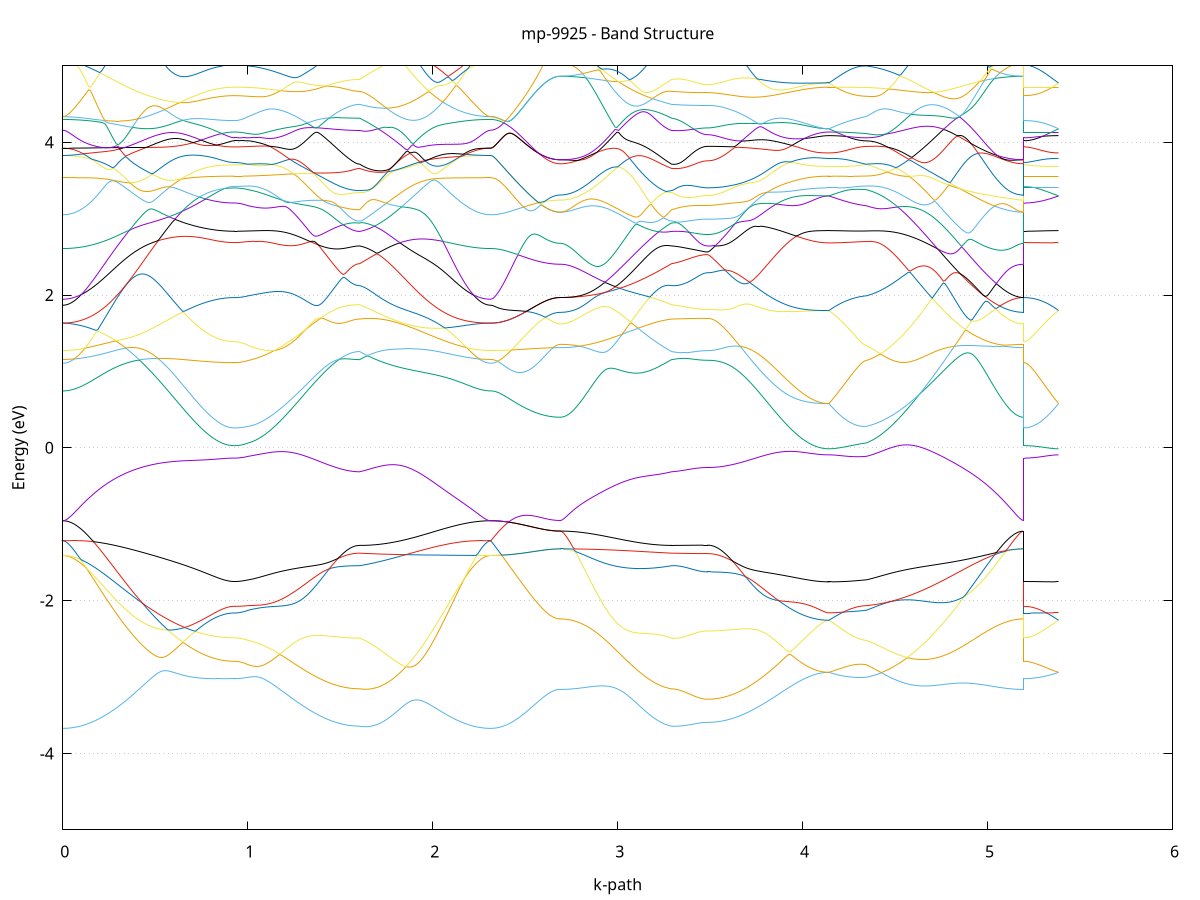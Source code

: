 set title 'mp-9925 - Band Structure'
set xlabel 'k-path'
set ylabel 'Energy (eV)'
set grid y
set yrange [-5:5]
set terminal png size 800,600
set output 'mp-9925_bands_gnuplot.png'
plot '-' using 1:2 with lines notitle, '-' using 1:2 with lines notitle, '-' using 1:2 with lines notitle, '-' using 1:2 with lines notitle, '-' using 1:2 with lines notitle, '-' using 1:2 with lines notitle, '-' using 1:2 with lines notitle, '-' using 1:2 with lines notitle, '-' using 1:2 with lines notitle, '-' using 1:2 with lines notitle, '-' using 1:2 with lines notitle, '-' using 1:2 with lines notitle, '-' using 1:2 with lines notitle, '-' using 1:2 with lines notitle, '-' using 1:2 with lines notitle, '-' using 1:2 with lines notitle, '-' using 1:2 with lines notitle, '-' using 1:2 with lines notitle, '-' using 1:2 with lines notitle, '-' using 1:2 with lines notitle, '-' using 1:2 with lines notitle, '-' using 1:2 with lines notitle, '-' using 1:2 with lines notitle, '-' using 1:2 with lines notitle, '-' using 1:2 with lines notitle, '-' using 1:2 with lines notitle, '-' using 1:2 with lines notitle, '-' using 1:2 with lines notitle, '-' using 1:2 with lines notitle, '-' using 1:2 with lines notitle, '-' using 1:2 with lines notitle, '-' using 1:2 with lines notitle, '-' using 1:2 with lines notitle, '-' using 1:2 with lines notitle, '-' using 1:2 with lines notitle, '-' using 1:2 with lines notitle, '-' using 1:2 with lines notitle, '-' using 1:2 with lines notitle, '-' using 1:2 with lines notitle, '-' using 1:2 with lines notitle, '-' using 1:2 with lines notitle, '-' using 1:2 with lines notitle, '-' using 1:2 with lines notitle, '-' using 1:2 with lines notitle, '-' using 1:2 with lines notitle, '-' using 1:2 with lines notitle, '-' using 1:2 with lines notitle, '-' using 1:2 with lines notitle, '-' using 1:2 with lines notitle, '-' using 1:2 with lines notitle, '-' using 1:2 with lines notitle, '-' using 1:2 with lines notitle, '-' using 1:2 with lines notitle, '-' using 1:2 with lines notitle, '-' using 1:2 with lines notitle, '-' using 1:2 with lines notitle, '-' using 1:2 with lines notitle, '-' using 1:2 with lines notitle, '-' using 1:2 with lines notitle, '-' using 1:2 with lines notitle, '-' using 1:2 with lines notitle, '-' using 1:2 with lines notitle, '-' using 1:2 with lines notitle, '-' using 1:2 with lines notitle
0.000000 -41.667939
0.009970 -41.667939
0.019941 -41.667939
0.029911 -41.667939
0.039881 -41.667939
0.049851 -41.667939
0.059822 -41.667939
0.069792 -41.667839
0.079762 -41.667839
0.089732 -41.667839
0.099703 -41.667839
0.109673 -41.667839
0.119643 -41.667839
0.129613 -41.667839
0.139584 -41.667839
0.149554 -41.667739
0.159524 -41.667739
0.169495 -41.667739
0.179465 -41.667739
0.189435 -41.667739
0.199405 -41.667639
0.209376 -41.667639
0.219346 -41.667639
0.229316 -41.667639
0.239286 -41.667539
0.249257 -41.667539
0.259227 -41.667539
0.269197 -41.667439
0.279167 -41.667439
0.289138 -41.667439
0.299108 -41.667439
0.309078 -41.667339
0.319049 -41.667339
0.329019 -41.667339
0.338989 -41.667239
0.348959 -41.667239
0.358930 -41.667239
0.368900 -41.667139
0.378870 -41.667139
0.388840 -41.667039
0.398811 -41.667039
0.408781 -41.667039
0.418751 -41.666939
0.428722 -41.666939
0.438692 -41.666939
0.448662 -41.666839
0.458632 -41.666839
0.468603 -41.666739
0.478573 -41.666739
0.488543 -41.666739
0.498513 -41.666639
0.508484 -41.666639
0.518454 -41.666639
0.528424 -41.666539
0.538394 -41.666539
0.548365 -41.666539
0.558335 -41.666439
0.568305 -41.666439
0.578276 -41.666339
0.588246 -41.666339
0.598216 -41.666339
0.608186 -41.666239
0.618157 -41.666239
0.628127 -41.666239
0.638097 -41.666139
0.648067 -41.666139
0.658038 -41.666139
0.668008 -41.666139
0.677978 -41.666039
0.687948 -41.666039
0.697919 -41.666039
0.707889 -41.665939
0.717859 -41.665939
0.727830 -41.665939
0.737800 -41.665939
0.747770 -41.665939
0.757740 -41.665839
0.767711 -41.665839
0.777681 -41.665839
0.787651 -41.665839
0.797621 -41.665839
0.807592 -41.665739
0.817562 -41.665739
0.827532 -41.665739
0.837502 -41.665739
0.847473 -41.665739
0.857443 -41.665739
0.867413 -41.665739
0.877384 -41.665739
0.887354 -41.665739
0.897324 -41.665739
0.907294 -41.665739
0.917265 -41.665739
0.927235 -41.665739
0.927235 -41.665739
0.936724 -41.665739
0.946212 -41.665739
0.955701 -41.665639
0.965190 -41.665739
0.974678 -41.665739
0.984167 -41.665739
0.993656 -41.665739
1.003144 -41.665739
1.003144 -41.665739
1.013013 -41.665739
1.022881 -41.665739
1.032750 -41.665739
1.042618 -41.665739
1.052487 -41.665739
1.062355 -41.665739
1.072224 -41.665739
1.082092 -41.665739
1.091961 -41.665739
1.101829 -41.665839
1.111698 -41.665839
1.121566 -41.665839
1.131435 -41.665839
1.141303 -41.665839
1.151172 -41.665839
1.161040 -41.665839
1.170909 -41.665839
1.180777 -41.665839
1.190646 -41.665839
1.200514 -41.665839
1.210383 -41.665939
1.220251 -41.665939
1.230120 -41.665939
1.239988 -41.665939
1.249857 -41.665939
1.259725 -41.665939
1.269594 -41.665939
1.279462 -41.665939
1.289330 -41.665939
1.299199 -41.665939
1.309067 -41.666039
1.318936 -41.666039
1.328804 -41.666039
1.338673 -41.666039
1.348541 -41.666039
1.358410 -41.666039
1.368278 -41.666039
1.378147 -41.666039
1.388015 -41.666039
1.397884 -41.666039
1.407752 -41.666039
1.417621 -41.666039
1.427489 -41.666139
1.437358 -41.666139
1.447226 -41.666139
1.457095 -41.666139
1.466963 -41.666139
1.476832 -41.666139
1.486700 -41.666139
1.496569 -41.666139
1.506437 -41.666139
1.516306 -41.666139
1.526174 -41.666139
1.536043 -41.666139
1.545911 -41.666139
1.555780 -41.666139
1.565648 -41.666139
1.575517 -41.666139
1.585385 -41.666139
1.595254 -41.666139
1.605122 -41.666139
1.605122 -41.666139
1.615113 -41.666139
1.625103 -41.666039
1.635094 -41.666039
1.645085 -41.666039
1.655075 -41.666039
1.665066 -41.666039
1.675056 -41.666039
1.685047 -41.666139
1.695037 -41.666139
1.705028 -41.666139
1.715018 -41.666239
1.725009 -41.666239
1.735000 -41.666339
1.744990 -41.666339
1.754981 -41.666339
1.764971 -41.666439
1.774962 -41.666439
1.784952 -41.666539
1.794943 -41.666539
1.804934 -41.666639
1.814924 -41.666639
1.824915 -41.666639
1.834905 -41.666739
1.844896 -41.666739
1.854886 -41.666839
1.864877 -41.666839
1.874867 -41.666839
1.884858 -41.666939
1.894849 -41.666939
1.904839 -41.667039
1.914830 -41.667039
1.924820 -41.667039
1.934811 -41.667139
1.944801 -41.667139
1.954792 -41.667139
1.964783 -41.667239
1.974773 -41.667239
1.984764 -41.667239
1.994754 -41.667339
2.004745 -41.667339
2.014735 -41.667339
2.024726 -41.667439
2.034717 -41.667439
2.044707 -41.667439
2.054698 -41.667539
2.064688 -41.667539
2.074679 -41.667539
2.084669 -41.667639
2.094660 -41.667639
2.104650 -41.667639
2.114641 -41.667639
2.124632 -41.667739
2.134622 -41.667739
2.144613 -41.667739
2.154603 -41.667739
2.164594 -41.667739
2.174584 -41.667839
2.184575 -41.667839
2.194566 -41.667839
2.204556 -41.667839
2.214547 -41.667839
2.224537 -41.667839
2.234528 -41.667839
2.244518 -41.667839
2.254509 -41.667939
2.264500 -41.667939
2.274490 -41.667939
2.284481 -41.667939
2.294471 -41.667939
2.304462 -41.667939
2.314452 -41.667939
2.314452 -41.667939
2.324326 -41.667939
2.334199 -41.667939
2.344073 -41.667939
2.353947 -41.667939
2.363820 -41.667939
2.373694 -41.667939
2.383567 -41.667939
2.393441 -41.667939
2.403314 -41.667939
2.413188 -41.667939
2.423062 -41.667939
2.432935 -41.667839
2.442809 -41.667839
2.452682 -41.667839
2.462556 -41.667839
2.472429 -41.667839
2.482303 -41.667839
2.492176 -41.667839
2.502050 -41.667839
2.511924 -41.667839
2.521797 -41.667839
2.531671 -41.667839
2.541544 -41.667839
2.551418 -41.667839
2.561291 -41.667839
2.571165 -41.667839
2.581039 -41.667839
2.590912 -41.667839
2.600786 -41.667839
2.610659 -41.667839
2.620533 -41.667839
2.630406 -41.667839
2.640280 -41.667839
2.650153 -41.667839
2.660027 -41.667839
2.669901 -41.667739
2.679774 -41.667739
2.689648 -41.667739
2.689648 -41.667739
2.699516 -41.667739
2.709385 -41.667739
2.719253 -41.667739
2.729122 -41.667739
2.738990 -41.667739
2.748859 -41.667739
2.758727 -41.667739
2.768596 -41.667739
2.778464 -41.667739
2.788333 -41.667739
2.798201 -41.667739
2.808070 -41.667739
2.817938 -41.667739
2.827807 -41.667639
2.837675 -41.667639
2.847544 -41.667639
2.857412 -41.667639
2.867281 -41.667639
2.877149 -41.667539
2.887018 -41.667539
2.896886 -41.667539
2.906755 -41.667539
2.916623 -41.667539
2.926492 -41.667439
2.936360 -41.667439
2.946229 -41.667439
2.956097 -41.667339
2.965965 -41.667339
2.975834 -41.667339
2.985702 -41.667339
2.995571 -41.667239
3.005439 -41.667239
3.015308 -41.667239
3.025176 -41.667139
3.035045 -41.667139
3.044913 -41.667139
3.054782 -41.667039
3.064650 -41.667039
3.074519 -41.667039
3.084387 -41.666939
3.094256 -41.666939
3.104124 -41.666939
3.113993 -41.666839
3.123861 -41.666839
3.133730 -41.666739
3.143598 -41.666739
3.153467 -41.666739
3.163335 -41.666639
3.173204 -41.666639
3.183072 -41.666539
3.192941 -41.666539
3.202809 -41.666539
3.212678 -41.666439
3.222546 -41.666439
3.232415 -41.666339
3.242283 -41.666339
3.252152 -41.666339
3.262020 -41.666239
3.271889 -41.666239
3.281757 -41.666239
3.291626 -41.666139
3.291626 -41.666139
3.301382 -41.666139
3.311138 -41.666139
3.320895 -41.666139
3.330651 -41.666139
3.340407 -41.666139
3.350163 -41.666139
3.359920 -41.666039
3.369676 -41.666039
3.379432 -41.666039
3.389189 -41.666039
3.398945 -41.666039
3.408701 -41.666039
3.418457 -41.666039
3.428214 -41.666039
3.437970 -41.666039
3.447726 -41.666039
3.457483 -41.666039
3.467239 -41.666039
3.476995 -41.666039
3.486751 -41.666039
3.486751 -41.666039
3.496686 -41.666039
3.506620 -41.666039
3.516554 -41.666039
3.526488 -41.666039
3.536422 -41.666039
3.546356 -41.666039
3.556290 -41.666039
3.566225 -41.666039
3.576159 -41.666039
3.586093 -41.665939
3.596027 -41.665939
3.605961 -41.665939
3.615895 -41.665939
3.625829 -41.665939
3.635764 -41.665939
3.645698 -41.665939
3.655632 -41.665939
3.665566 -41.665939
3.675500 -41.665939
3.685434 -41.665939
3.695369 -41.665939
3.705303 -41.665939
3.715237 -41.665939
3.725171 -41.665939
3.735105 -41.665939
3.745039 -41.665939
3.754973 -41.665939
3.764908 -41.665839
3.774842 -41.665839
3.784776 -41.665839
3.794710 -41.665839
3.804644 -41.665839
3.814578 -41.665839
3.824513 -41.665839
3.834447 -41.665839
3.844381 -41.665839
3.854315 -41.665839
3.864249 -41.665839
3.874183 -41.665839
3.884117 -41.665839
3.894052 -41.665839
3.903986 -41.665739
3.913920 -41.665739
3.923854 -41.665739
3.933788 -41.665739
3.943722 -41.665739
3.953657 -41.665739
3.963591 -41.665739
3.973525 -41.665739
3.983459 -41.665739
3.993393 -41.665739
4.003327 -41.665739
4.013261 -41.665739
4.023196 -41.665739
4.033130 -41.665739
4.043064 -41.665739
4.052998 -41.665739
4.062932 -41.665739
4.072866 -41.665739
4.082801 -41.665739
4.092735 -41.665739
4.102669 -41.665739
4.112603 -41.665739
4.122537 -41.665739
4.132471 -41.665739
4.142405 -41.665739
4.142405 -41.665739
4.152042 -41.665739
4.161679 -41.665739
4.171316 -41.665739
4.180953 -41.665739
4.190590 -41.665739
4.200226 -41.665739
4.209863 -41.665739
4.219500 -41.665739
4.229137 -41.665739
4.238774 -41.665739
4.248411 -41.665739
4.258048 -41.665739
4.267684 -41.665739
4.277321 -41.665739
4.286958 -41.665739
4.296595 -41.665739
4.306232 -41.665739
4.315869 -41.665739
4.325505 -41.665739
4.335142 -41.665739
4.344779 -41.665739
4.344779 -41.665739
4.354678 -41.665739
4.364577 -41.665739
4.374477 -41.665739
4.384376 -41.665739
4.394275 -41.665739
4.404174 -41.665839
4.414073 -41.665839
4.423972 -41.665839
4.433871 -41.665839
4.443770 -41.665839
4.453670 -41.665839
4.463569 -41.665939
4.473468 -41.665939
4.483367 -41.665939
4.493266 -41.665939
4.503165 -41.666039
4.513064 -41.666039
4.522964 -41.666039
4.532863 -41.666039
4.542762 -41.666139
4.552661 -41.666139
4.562560 -41.666139
4.572459 -41.666239
4.582358 -41.666239
4.592257 -41.666239
4.602157 -41.666239
4.612056 -41.666339
4.621955 -41.666339
4.631854 -41.666339
4.641753 -41.666439
4.651652 -41.666439
4.661551 -41.666439
4.671451 -41.666539
4.681350 -41.666539
4.691249 -41.666639
4.701148 -41.666639
4.711047 -41.666639
4.720946 -41.666739
4.730845 -41.666739
4.740744 -41.666739
4.750644 -41.666839
4.760543 -41.666839
4.770442 -41.666839
4.780341 -41.666939
4.790240 -41.666939
4.800139 -41.666939
4.810038 -41.667039
4.819938 -41.667039
4.829837 -41.667039
4.839736 -41.667139
4.849635 -41.667139
4.859534 -41.667139
4.869433 -41.667239
4.879332 -41.667239
4.889231 -41.667239
4.899131 -41.667339
4.909030 -41.667339
4.918929 -41.667339
4.928828 -41.667339
4.938727 -41.667439
4.948626 -41.667439
4.958525 -41.667439
4.968425 -41.667539
4.978324 -41.667539
4.988223 -41.667539
4.998122 -41.667539
5.008021 -41.667539
5.017920 -41.667639
5.027819 -41.667639
5.037719 -41.667639
5.047618 -41.667639
5.057517 -41.667639
5.067416 -41.667739
5.077315 -41.667739
5.087214 -41.667739
5.097113 -41.667739
5.107012 -41.667739
5.116912 -41.667739
5.126811 -41.667739
5.136710 -41.667739
5.146609 -41.667739
5.156508 -41.667739
5.166407 -41.667739
5.176306 -41.667739
5.186206 -41.667739
5.196105 -41.667739
5.196105 -41.665739
5.205978 -41.665739
5.215852 -41.665739
5.225725 -41.665739
5.235599 -41.665739
5.245472 -41.665739
5.255346 -41.665739
5.265220 -41.665739
5.275093 -41.665739
5.284967 -41.665739
5.294840 -41.665739
5.304714 -41.665739
5.314587 -41.665739
5.324461 -41.665739
5.334335 -41.665739
5.344208 -41.665739
5.354082 -41.665739
5.363955 -41.665739
5.373829 -41.665739
5.383702 -41.665739
e
0.000000 -41.664639
0.009970 -41.664639
0.019941 -41.664639
0.029911 -41.664639
0.039881 -41.664639
0.049851 -41.664639
0.059822 -41.664639
0.069792 -41.664639
0.079762 -41.664639
0.089732 -41.664639
0.099703 -41.664639
0.109673 -41.664639
0.119643 -41.664639
0.129613 -41.664639
0.139584 -41.664639
0.149554 -41.664639
0.159524 -41.664639
0.169495 -41.664639
0.179465 -41.664739
0.189435 -41.664739
0.199405 -41.664739
0.209376 -41.664739
0.219346 -41.664739
0.229316 -41.664739
0.239286 -41.664739
0.249257 -41.664739
0.259227 -41.664839
0.269197 -41.664839
0.279167 -41.664839
0.289138 -41.664839
0.299108 -41.664839
0.309078 -41.664839
0.319049 -41.664839
0.329019 -41.664939
0.338989 -41.664939
0.348959 -41.664939
0.358930 -41.664939
0.368900 -41.664939
0.378870 -41.664939
0.388840 -41.665039
0.398811 -41.665039
0.408781 -41.665039
0.418751 -41.665039
0.428722 -41.665039
0.438692 -41.665139
0.448662 -41.665139
0.458632 -41.665139
0.468603 -41.665139
0.478573 -41.665139
0.488543 -41.665139
0.498513 -41.665239
0.508484 -41.665239
0.518454 -41.665239
0.528424 -41.665239
0.538394 -41.665239
0.548365 -41.665339
0.558335 -41.665339
0.568305 -41.665339
0.578276 -41.665339
0.588246 -41.665339
0.598216 -41.665339
0.608186 -41.665439
0.618157 -41.665439
0.628127 -41.665439
0.638097 -41.665439
0.648067 -41.665439
0.658038 -41.665439
0.668008 -41.665439
0.677978 -41.665539
0.687948 -41.665539
0.697919 -41.665539
0.707889 -41.665539
0.717859 -41.665539
0.727830 -41.665539
0.737800 -41.665539
0.747770 -41.665539
0.757740 -41.665639
0.767711 -41.665639
0.777681 -41.665639
0.787651 -41.665639
0.797621 -41.665639
0.807592 -41.665639
0.817562 -41.665639
0.827532 -41.665639
0.837502 -41.665639
0.847473 -41.665639
0.857443 -41.665639
0.867413 -41.665639
0.877384 -41.665639
0.887354 -41.665639
0.897324 -41.665639
0.907294 -41.665639
0.917265 -41.665639
0.927235 -41.665639
0.927235 -41.665639
0.936724 -41.665639
0.946212 -41.665639
0.955701 -41.665639
0.965190 -41.665639
0.974678 -41.665639
0.984167 -41.665639
0.993656 -41.665639
1.003144 -41.665639
1.003144 -41.665639
1.013013 -41.665639
1.022881 -41.665639
1.032750 -41.665639
1.042618 -41.665639
1.052487 -41.665639
1.062355 -41.665639
1.072224 -41.665639
1.082092 -41.665639
1.091961 -41.665639
1.101829 -41.665639
1.111698 -41.665639
1.121566 -41.665639
1.131435 -41.665639
1.141303 -41.665639
1.151172 -41.665639
1.161040 -41.665639
1.170909 -41.665639
1.180777 -41.665639
1.190646 -41.665639
1.200514 -41.665639
1.210383 -41.665639
1.220251 -41.665639
1.230120 -41.665739
1.239988 -41.665739
1.249857 -41.665739
1.259725 -41.665739
1.269594 -41.665739
1.279462 -41.665739
1.289330 -41.665739
1.299199 -41.665739
1.309067 -41.665739
1.318936 -41.665739
1.328804 -41.665739
1.338673 -41.665739
1.348541 -41.665739
1.358410 -41.665739
1.368278 -41.665739
1.378147 -41.665739
1.388015 -41.665739
1.397884 -41.665739
1.407752 -41.665739
1.417621 -41.665739
1.427489 -41.665739
1.437358 -41.665739
1.447226 -41.665739
1.457095 -41.665739
1.466963 -41.665739
1.476832 -41.665739
1.486700 -41.665839
1.496569 -41.665839
1.506437 -41.665839
1.516306 -41.665839
1.526174 -41.665839
1.536043 -41.665839
1.545911 -41.665839
1.555780 -41.665839
1.565648 -41.665839
1.575517 -41.665839
1.585385 -41.665839
1.595254 -41.665839
1.605122 -41.665839
1.605122 -41.665839
1.615113 -41.665839
1.625103 -41.665839
1.635094 -41.665939
1.645085 -41.665939
1.655075 -41.665939
1.665066 -41.665939
1.675056 -41.665839
1.685047 -41.665839
1.695037 -41.665839
1.705028 -41.665739
1.715018 -41.665739
1.725009 -41.665739
1.735000 -41.665639
1.744990 -41.665639
1.754981 -41.665639
1.764971 -41.665539
1.774962 -41.665539
1.784952 -41.665539
1.794943 -41.665439
1.804934 -41.665439
1.814924 -41.665439
1.824915 -41.665339
1.834905 -41.665339
1.844896 -41.665339
1.854886 -41.665239
1.864877 -41.665239
1.874867 -41.665239
1.884858 -41.665139
1.894849 -41.665139
1.904839 -41.665139
1.914830 -41.665139
1.924820 -41.665039
1.934811 -41.665039
1.944801 -41.665039
1.954792 -41.665039
1.964783 -41.664939
1.974773 -41.664939
1.984764 -41.664939
1.994754 -41.664939
2.004745 -41.664939
2.014735 -41.664839
2.024726 -41.664839
2.034717 -41.664839
2.044707 -41.664839
2.054698 -41.664839
2.064688 -41.664839
2.074679 -41.664739
2.084669 -41.664739
2.094660 -41.664739
2.104650 -41.664739
2.114641 -41.664739
2.124632 -41.664739
2.134622 -41.664739
2.144613 -41.664639
2.154603 -41.664639
2.164594 -41.664639
2.174584 -41.664639
2.184575 -41.664639
2.194566 -41.664639
2.204556 -41.664639
2.214547 -41.664639
2.224537 -41.664639
2.234528 -41.664639
2.244518 -41.664639
2.254509 -41.664639
2.264500 -41.664639
2.274490 -41.664639
2.284481 -41.664639
2.294471 -41.664639
2.304462 -41.664639
2.314452 -41.664639
2.314452 -41.664639
2.324326 -41.664639
2.334199 -41.664639
2.344073 -41.664639
2.353947 -41.664639
2.363820 -41.664639
2.373694 -41.664639
2.383567 -41.664639
2.393441 -41.664639
2.403314 -41.664639
2.413188 -41.664639
2.423062 -41.664639
2.432935 -41.664639
2.442809 -41.664639
2.452682 -41.664639
2.462556 -41.664639
2.472429 -41.664639
2.482303 -41.664639
2.492176 -41.664639
2.502050 -41.664639
2.511924 -41.664639
2.521797 -41.664639
2.531671 -41.664639
2.541544 -41.664639
2.551418 -41.664639
2.561291 -41.664639
2.571165 -41.664739
2.581039 -41.664739
2.590912 -41.664739
2.600786 -41.664739
2.610659 -41.664739
2.620533 -41.664739
2.630406 -41.664739
2.640280 -41.664739
2.650153 -41.664739
2.660027 -41.664739
2.669901 -41.664739
2.679774 -41.664739
2.689648 -41.664739
2.689648 -41.664739
2.699516 -41.664739
2.709385 -41.664739
2.719253 -41.664739
2.729122 -41.664739
2.738990 -41.664739
2.748859 -41.664739
2.758727 -41.664739
2.768596 -41.664739
2.778464 -41.664739
2.788333 -41.664739
2.798201 -41.664739
2.808070 -41.664739
2.817938 -41.664739
2.827807 -41.664739
2.837675 -41.664739
2.847544 -41.664839
2.857412 -41.664839
2.867281 -41.664839
2.877149 -41.664839
2.887018 -41.664839
2.896886 -41.664839
2.906755 -41.664839
2.916623 -41.664839
2.926492 -41.664839
2.936360 -41.664939
2.946229 -41.664939
2.956097 -41.664939
2.965965 -41.664939
2.975834 -41.664939
2.985702 -41.664939
2.995571 -41.665039
3.005439 -41.665039
3.015308 -41.665039
3.025176 -41.665039
3.035045 -41.665039
3.044913 -41.665039
3.054782 -41.665139
3.064650 -41.665139
3.074519 -41.665139
3.084387 -41.665139
3.094256 -41.665239
3.104124 -41.665239
3.113993 -41.665239
3.123861 -41.665239
3.133730 -41.665339
3.143598 -41.665339
3.153467 -41.665339
3.163335 -41.665339
3.173204 -41.665439
3.183072 -41.665439
3.192941 -41.665439
3.202809 -41.665539
3.212678 -41.665539
3.222546 -41.665539
3.232415 -41.665639
3.242283 -41.665639
3.252152 -41.665639
3.262020 -41.665739
3.271889 -41.665739
3.281757 -41.665739
3.291626 -41.665839
3.291626 -41.665839
3.301382 -41.665839
3.311138 -41.665839
3.320895 -41.665839
3.330651 -41.665839
3.340407 -41.665839
3.350163 -41.665839
3.359920 -41.665839
3.369676 -41.665839
3.379432 -41.665839
3.389189 -41.665939
3.398945 -41.665939
3.408701 -41.665939
3.418457 -41.665939
3.428214 -41.665939
3.437970 -41.665939
3.447726 -41.665939
3.457483 -41.665939
3.467239 -41.665939
3.476995 -41.665939
3.486751 -41.665939
3.486751 -41.665939
3.496686 -41.665939
3.506620 -41.665939
3.516554 -41.665939
3.526488 -41.665939
3.536422 -41.665939
3.546356 -41.665939
3.556290 -41.665939
3.566225 -41.665939
3.576159 -41.665939
3.586093 -41.665939
3.596027 -41.665939
3.605961 -41.665939
3.615895 -41.665939
3.625829 -41.665939
3.635764 -41.665939
3.645698 -41.665939
3.655632 -41.665939
3.665566 -41.665939
3.675500 -41.665939
3.685434 -41.665839
3.695369 -41.665839
3.705303 -41.665839
3.715237 -41.665839
3.725171 -41.665839
3.735105 -41.665839
3.745039 -41.665839
3.754973 -41.665839
3.764908 -41.665839
3.774842 -41.665839
3.784776 -41.665839
3.794710 -41.665839
3.804644 -41.665839
3.814578 -41.665839
3.824513 -41.665839
3.834447 -41.665839
3.844381 -41.665839
3.854315 -41.665839
3.864249 -41.665739
3.874183 -41.665739
3.884117 -41.665739
3.894052 -41.665739
3.903986 -41.665739
3.913920 -41.665739
3.923854 -41.665739
3.933788 -41.665739
3.943722 -41.665739
3.953657 -41.665739
3.963591 -41.665739
3.973525 -41.665739
3.983459 -41.665739
3.993393 -41.665739
4.003327 -41.665739
4.013261 -41.665739
4.023196 -41.665739
4.033130 -41.665739
4.043064 -41.665739
4.052998 -41.665739
4.062932 -41.665739
4.072866 -41.665739
4.082801 -41.665739
4.092735 -41.665639
4.102669 -41.665639
4.112603 -41.665639
4.122537 -41.665639
4.132471 -41.665639
4.142405 -41.665639
4.142405 -41.665639
4.152042 -41.665639
4.161679 -41.665639
4.171316 -41.665639
4.180953 -41.665639
4.190590 -41.665639
4.200226 -41.665639
4.209863 -41.665639
4.219500 -41.665639
4.229137 -41.665639
4.238774 -41.665639
4.248411 -41.665639
4.258048 -41.665639
4.267684 -41.665639
4.277321 -41.665639
4.286958 -41.665639
4.296595 -41.665639
4.306232 -41.665639
4.315869 -41.665639
4.325505 -41.665639
4.335142 -41.665639
4.344779 -41.665639
4.344779 -41.665639
4.354678 -41.665639
4.364577 -41.665639
4.374477 -41.665639
4.384376 -41.665639
4.394275 -41.665639
4.404174 -41.665639
4.414073 -41.665639
4.423972 -41.665639
4.433871 -41.665639
4.443770 -41.665639
4.453670 -41.665639
4.463569 -41.665539
4.473468 -41.665539
4.483367 -41.665539
4.493266 -41.665539
4.503165 -41.665539
4.513064 -41.665539
4.522964 -41.665539
4.532863 -41.665539
4.542762 -41.665539
4.552661 -41.665439
4.562560 -41.665439
4.572459 -41.665439
4.582358 -41.665439
4.592257 -41.665439
4.602157 -41.665439
4.612056 -41.665439
4.621955 -41.665339
4.631854 -41.665339
4.641753 -41.665339
4.651652 -41.665339
4.661551 -41.665339
4.671451 -41.665339
4.681350 -41.665339
4.691249 -41.665239
4.701148 -41.665239
4.711047 -41.665239
4.720946 -41.665239
4.730845 -41.665239
4.740744 -41.665239
4.750644 -41.665139
4.760543 -41.665139
4.770442 -41.665139
4.780341 -41.665139
4.790240 -41.665139
4.800139 -41.665139
4.810038 -41.665039
4.819938 -41.665039
4.829837 -41.665039
4.839736 -41.665039
4.849635 -41.665039
4.859534 -41.665039
4.869433 -41.664939
4.879332 -41.664939
4.889231 -41.664939
4.899131 -41.664939
4.909030 -41.664939
4.918929 -41.664939
4.928828 -41.664939
4.938727 -41.664939
4.948626 -41.664839
4.958525 -41.664839
4.968425 -41.664839
4.978324 -41.664839
4.988223 -41.664839
4.998122 -41.664839
5.008021 -41.664839
5.017920 -41.664839
5.027819 -41.664839
5.037719 -41.664739
5.047618 -41.664739
5.057517 -41.664739
5.067416 -41.664739
5.077315 -41.664739
5.087214 -41.664739
5.097113 -41.664739
5.107012 -41.664739
5.116912 -41.664739
5.126811 -41.664739
5.136710 -41.664739
5.146609 -41.664739
5.156508 -41.664739
5.166407 -41.664739
5.176306 -41.664739
5.186206 -41.664739
5.196105 -41.664739
5.196105 -41.665639
5.205978 -41.665639
5.215852 -41.665639
5.225725 -41.665639
5.235599 -41.665639
5.245472 -41.665639
5.255346 -41.665639
5.265220 -41.665639
5.275093 -41.665639
5.284967 -41.665639
5.294840 -41.665639
5.304714 -41.665639
5.314587 -41.665639
5.324461 -41.665639
5.334335 -41.665639
5.344208 -41.665639
5.354082 -41.665639
5.363955 -41.665639
5.373829 -41.665639
5.383702 -41.665639
e
0.000000 -41.244039
0.009970 -41.244039
0.019941 -41.243939
0.029911 -41.243939
0.039881 -41.243839
0.049851 -41.243839
0.059822 -41.243739
0.069792 -41.243639
0.079762 -41.243439
0.089732 -41.243339
0.099703 -41.243239
0.109673 -41.243039
0.119643 -41.242839
0.129613 -41.242639
0.139584 -41.242439
0.149554 -41.242139
0.159524 -41.241939
0.169495 -41.241639
0.179465 -41.241439
0.189435 -41.241139
0.199405 -41.240839
0.209376 -41.240539
0.219346 -41.240139
0.229316 -41.239839
0.239286 -41.239439
0.249257 -41.239139
0.259227 -41.238739
0.269197 -41.238339
0.279167 -41.237939
0.289138 -41.237539
0.299108 -41.237139
0.309078 -41.236739
0.319049 -41.236339
0.329019 -41.235839
0.338989 -41.235439
0.348959 -41.234939
0.358930 -41.234539
0.368900 -41.234039
0.378870 -41.233539
0.388840 -41.233139
0.398811 -41.232639
0.408781 -41.232139
0.418751 -41.231639
0.428722 -41.231139
0.438692 -41.230639
0.448662 -41.230139
0.458632 -41.229639
0.468603 -41.229139
0.478573 -41.228739
0.488543 -41.228239
0.498513 -41.227739
0.508484 -41.227239
0.518454 -41.226739
0.528424 -41.226239
0.538394 -41.225739
0.548365 -41.225339
0.558335 -41.224839
0.568305 -41.224339
0.578276 -41.223939
0.588246 -41.223439
0.598216 -41.223039
0.608186 -41.222539
0.618157 -41.222139
0.628127 -41.221739
0.638097 -41.221239
0.648067 -41.220839
0.658038 -41.220439
0.668008 -41.220139
0.677978 -41.219739
0.687948 -41.219339
0.697919 -41.219039
0.707889 -41.218639
0.717859 -41.218339
0.727830 -41.218039
0.737800 -41.217739
0.747770 -41.217439
0.757740 -41.217139
0.767711 -41.216839
0.777681 -41.216639
0.787651 -41.216439
0.797621 -41.216139
0.807592 -41.215939
0.817562 -41.215839
0.827532 -41.215639
0.837502 -41.215439
0.847473 -41.215339
0.857443 -41.215239
0.867413 -41.215039
0.877384 -41.215039
0.887354 -41.214939
0.897324 -41.214839
0.907294 -41.214839
0.917265 -41.214839
0.927235 -41.214739
0.927235 -41.214739
0.936724 -41.214839
0.946212 -41.214839
0.955701 -41.214839
0.965190 -41.214939
0.974678 -41.214939
0.984167 -41.215039
0.993656 -41.215139
1.003144 -41.215239
1.003144 -41.215239
1.013013 -41.215339
1.022881 -41.215439
1.032750 -41.215539
1.042618 -41.215639
1.052487 -41.215739
1.062355 -41.215839
1.072224 -41.215839
1.082092 -41.215939
1.091961 -41.216039
1.101829 -41.216139
1.111698 -41.216239
1.121566 -41.216339
1.131435 -41.216439
1.141303 -41.216439
1.151172 -41.216539
1.161040 -41.216639
1.170909 -41.216739
1.180777 -41.216839
1.190646 -41.216939
1.200514 -41.216939
1.210383 -41.217039
1.220251 -41.217139
1.230120 -41.217239
1.239988 -41.217239
1.249857 -41.217339
1.259725 -41.217439
1.269594 -41.217539
1.279462 -41.217539
1.289330 -41.217639
1.299199 -41.217739
1.309067 -41.217739
1.318936 -41.217839
1.328804 -41.217939
1.338673 -41.217939
1.348541 -41.218039
1.358410 -41.218039
1.368278 -41.218139
1.378147 -41.218139
1.388015 -41.218239
1.397884 -41.218239
1.407752 -41.218339
1.417621 -41.218339
1.427489 -41.218439
1.437358 -41.218439
1.447226 -41.218439
1.457095 -41.218539
1.466963 -41.218539
1.476832 -41.218539
1.486700 -41.218639
1.496569 -41.218639
1.506437 -41.218639
1.516306 -41.218639
1.526174 -41.218739
1.536043 -41.218739
1.545911 -41.218739
1.555780 -41.218739
1.565648 -41.218739
1.575517 -41.218739
1.585385 -41.218739
1.595254 -41.218739
1.605122 -41.218739
1.605122 -41.218739
1.615113 -41.218139
1.625103 -41.217439
1.635094 -41.216739
1.645085 -41.216039
1.655075 -41.215339
1.665066 -41.215539
1.675056 -41.216239
1.685047 -41.216939
1.695037 -41.217539
1.705028 -41.218239
1.715018 -41.218939
1.725009 -41.219639
1.735000 -41.220339
1.744990 -41.221039
1.754981 -41.221639
1.764971 -41.222339
1.774962 -41.223039
1.784952 -41.223639
1.794943 -41.224339
1.804934 -41.224939
1.814924 -41.225639
1.824915 -41.226239
1.834905 -41.226939
1.844896 -41.227539
1.854886 -41.228139
1.864877 -41.228739
1.874867 -41.229339
1.884858 -41.229939
1.894849 -41.230539
1.904839 -41.231139
1.914830 -41.231739
1.924820 -41.232239
1.934811 -41.232839
1.944801 -41.233339
1.954792 -41.233839
1.964783 -41.234439
1.974773 -41.234939
1.984764 -41.235439
1.994754 -41.235939
2.004745 -41.236339
2.014735 -41.236839
2.024726 -41.237339
2.034717 -41.237739
2.044707 -41.238139
2.054698 -41.238539
2.064688 -41.238939
2.074679 -41.239339
2.084669 -41.239739
2.094660 -41.240039
2.104650 -41.240439
2.114641 -41.240739
2.124632 -41.241039
2.134622 -41.241339
2.144613 -41.241639
2.154603 -41.241939
2.164594 -41.242139
2.174584 -41.242439
2.184575 -41.242639
2.194566 -41.242839
2.204556 -41.243039
2.214547 -41.243139
2.224537 -41.243339
2.234528 -41.243439
2.244518 -41.243639
2.254509 -41.243739
2.264500 -41.243839
2.274490 -41.243839
2.284481 -41.243939
2.294471 -41.243939
2.304462 -41.244039
2.314452 -41.244039
2.314452 -41.244039
2.324326 -41.244039
2.334199 -41.244039
2.344073 -41.244039
2.353947 -41.244039
2.363820 -41.244039
2.373694 -41.244039
2.383567 -41.244039
2.393441 -41.244039
2.403314 -41.244039
2.413188 -41.244039
2.423062 -41.244039
2.432935 -41.244039
2.442809 -41.244039
2.452682 -41.244039
2.462556 -41.244039
2.472429 -41.244039
2.482303 -41.244039
2.492176 -41.244039
2.502050 -41.244039
2.511924 -41.244039
2.521797 -41.244039
2.531671 -41.244039
2.541544 -41.244039
2.551418 -41.244039
2.561291 -41.244039
2.571165 -41.244039
2.581039 -41.244039
2.590912 -41.244039
2.600786 -41.244039
2.610659 -41.244039
2.620533 -41.244039
2.630406 -41.244039
2.640280 -41.244039
2.650153 -41.244039
2.660027 -41.244039
2.669901 -41.244039
2.679774 -41.244039
2.689648 -41.244039
2.689648 -41.244039
2.699516 -41.244039
2.709385 -41.243939
2.719253 -41.243939
2.729122 -41.243839
2.738990 -41.243839
2.748859 -41.243739
2.758727 -41.243639
2.768596 -41.243539
2.778464 -41.243339
2.788333 -41.243239
2.798201 -41.243039
2.808070 -41.242839
2.817938 -41.242639
2.827807 -41.242439
2.837675 -41.242239
2.847544 -41.241939
2.857412 -41.241739
2.867281 -41.241439
2.877149 -41.241139
2.887018 -41.240839
2.896886 -41.240539
2.906755 -41.240139
2.916623 -41.239839
2.926492 -41.239439
2.936360 -41.239039
2.946229 -41.238739
2.956097 -41.238339
2.965965 -41.237839
2.975834 -41.237439
2.985702 -41.237039
2.995571 -41.236539
3.005439 -41.236139
3.015308 -41.235639
3.025176 -41.235139
3.035045 -41.234639
3.044913 -41.234139
3.054782 -41.233639
3.064650 -41.233039
3.074519 -41.232539
3.084387 -41.231939
3.094256 -41.231439
3.104124 -41.230839
3.113993 -41.230239
3.123861 -41.229639
3.133730 -41.229139
3.143598 -41.228439
3.153467 -41.227839
3.163335 -41.227239
3.173204 -41.226639
3.183072 -41.226039
3.192941 -41.225339
3.202809 -41.224739
3.212678 -41.224139
3.222546 -41.223439
3.232415 -41.222739
3.242283 -41.222139
3.252152 -41.221439
3.262020 -41.220839
3.271889 -41.220139
3.281757 -41.219439
3.291626 -41.218739
3.291626 -41.218739
3.301382 -41.218639
3.311138 -41.218439
3.320895 -41.218239
3.330651 -41.218039
3.340407 -41.217839
3.350163 -41.217639
3.359920 -41.217539
3.369676 -41.217339
3.379432 -41.217139
3.389189 -41.216939
3.398945 -41.216739
3.408701 -41.216539
3.418457 -41.216339
3.428214 -41.216239
3.437970 -41.216039
3.447726 -41.215839
3.457483 -41.215639
3.467239 -41.215439
3.476995 -41.215339
3.486751 -41.215139
3.486751 -41.215139
3.496686 -41.215139
3.506620 -41.215139
3.516554 -41.215139
3.526488 -41.215139
3.536422 -41.215139
3.546356 -41.215139
3.556290 -41.215139
3.566225 -41.215139
3.576159 -41.215139
3.586093 -41.215139
3.596027 -41.215139
3.605961 -41.215139
3.615895 -41.215139
3.625829 -41.215139
3.635764 -41.215139
3.645698 -41.215139
3.655632 -41.215139
3.665566 -41.215139
3.675500 -41.215139
3.685434 -41.215039
3.695369 -41.215039
3.705303 -41.215039
3.715237 -41.215039
3.725171 -41.215039
3.735105 -41.215039
3.745039 -41.215039
3.754973 -41.215039
3.764908 -41.215039
3.774842 -41.215039
3.784776 -41.215039
3.794710 -41.215039
3.804644 -41.214939
3.814578 -41.214939
3.824513 -41.214939
3.834447 -41.214939
3.844381 -41.214939
3.854315 -41.214939
3.864249 -41.214939
3.874183 -41.214939
3.884117 -41.214939
3.894052 -41.214939
3.903986 -41.214939
3.913920 -41.214939
3.923854 -41.214839
3.933788 -41.214839
3.943722 -41.214839
3.953657 -41.214839
3.963591 -41.214839
3.973525 -41.214839
3.983459 -41.214839
3.993393 -41.214839
4.003327 -41.214839
4.013261 -41.214839
4.023196 -41.214839
4.033130 -41.214839
4.043064 -41.214839
4.052998 -41.214839
4.062932 -41.214839
4.072866 -41.214839
4.082801 -41.214839
4.092735 -41.214839
4.102669 -41.214839
4.112603 -41.214839
4.122537 -41.214739
4.132471 -41.214739
4.142405 -41.214739
4.142405 -41.214739
4.152042 -41.214739
4.161679 -41.214839
4.171316 -41.214839
4.180953 -41.214839
4.190590 -41.214839
4.200226 -41.214839
4.209863 -41.214839
4.219500 -41.214839
4.229137 -41.214839
4.238774 -41.214939
4.248411 -41.214939
4.258048 -41.214939
4.267684 -41.214939
4.277321 -41.215039
4.286958 -41.215039
4.296595 -41.215039
4.306232 -41.215139
4.315869 -41.215139
4.325505 -41.215139
4.335142 -41.215239
4.344779 -41.215239
4.344779 -41.215239
4.354678 -41.215439
4.364577 -41.215539
4.374477 -41.215739
4.384376 -41.215939
4.394275 -41.216139
4.404174 -41.216339
4.414073 -41.216539
4.423972 -41.216739
4.433871 -41.217039
4.443770 -41.217339
4.453670 -41.217539
4.463569 -41.217839
4.473468 -41.218139
4.483367 -41.218539
4.493266 -41.218839
4.503165 -41.219139
4.513064 -41.219539
4.522964 -41.219939
4.532863 -41.220239
4.542762 -41.220639
4.552661 -41.221039
4.562560 -41.221439
4.572459 -41.221839
4.582358 -41.222339
4.592257 -41.222739
4.602157 -41.223139
4.612056 -41.223639
4.621955 -41.224039
4.631854 -41.224539
4.641753 -41.225039
4.651652 -41.225439
4.661551 -41.225939
4.671451 -41.226439
4.681350 -41.226939
4.691249 -41.227439
4.701148 -41.227839
4.711047 -41.228339
4.720946 -41.228839
4.730845 -41.229339
4.740744 -41.229839
4.750644 -41.230339
4.760543 -41.230839
4.770442 -41.231339
4.780341 -41.231839
4.790240 -41.232239
4.800139 -41.232739
4.810038 -41.233239
4.819938 -41.233739
4.829837 -41.234139
4.839736 -41.234639
4.849635 -41.235039
4.859534 -41.235539
4.869433 -41.235939
4.879332 -41.236439
4.889231 -41.236839
4.899131 -41.237239
4.909030 -41.237639
4.918929 -41.238039
4.928828 -41.238439
4.938727 -41.238839
4.948626 -41.239139
4.958525 -41.239539
4.968425 -41.239939
4.978324 -41.240239
4.988223 -41.240539
4.998122 -41.240839
5.008021 -41.241139
5.017920 -41.241439
5.027819 -41.241739
5.037719 -41.241939
5.047618 -41.242239
5.057517 -41.242439
5.067416 -41.242639
5.077315 -41.242839
5.087214 -41.243039
5.097113 -41.243239
5.107012 -41.243339
5.116912 -41.243539
5.126811 -41.243639
5.136710 -41.243739
5.146609 -41.243839
5.156508 -41.243839
5.166407 -41.243939
5.176306 -41.243939
5.186206 -41.244039
5.196105 -41.244039
5.196105 -41.214739
5.205978 -41.214739
5.215852 -41.214739
5.225725 -41.214739
5.235599 -41.214739
5.245472 -41.214739
5.255346 -41.214739
5.265220 -41.214739
5.275093 -41.214739
5.284967 -41.214739
5.294840 -41.214739
5.304714 -41.214739
5.314587 -41.214739
5.324461 -41.214739
5.334335 -41.214739
5.344208 -41.214739
5.354082 -41.214739
5.363955 -41.214739
5.373829 -41.214739
5.383702 -41.214739
e
0.000000 -41.186539
0.009970 -41.186539
0.019941 -41.186539
0.029911 -41.186539
0.039881 -41.186639
0.049851 -41.186739
0.059822 -41.186839
0.069792 -41.186939
0.079762 -41.187039
0.089732 -41.187139
0.099703 -41.187339
0.109673 -41.187439
0.119643 -41.187639
0.129613 -41.187839
0.139584 -41.188039
0.149554 -41.188239
0.159524 -41.188539
0.169495 -41.188739
0.179465 -41.189039
0.189435 -41.189339
0.199405 -41.189639
0.209376 -41.189939
0.219346 -41.190239
0.229316 -41.190539
0.239286 -41.190939
0.249257 -41.191239
0.259227 -41.191639
0.269197 -41.192039
0.279167 -41.192439
0.289138 -41.192739
0.299108 -41.193139
0.309078 -41.193639
0.319049 -41.194039
0.329019 -41.194439
0.338989 -41.194839
0.348959 -41.195339
0.358930 -41.195739
0.368900 -41.196239
0.378870 -41.196639
0.388840 -41.197139
0.398811 -41.197639
0.408781 -41.198039
0.418751 -41.198539
0.428722 -41.199039
0.438692 -41.199439
0.448662 -41.199939
0.458632 -41.200439
0.468603 -41.200939
0.478573 -41.201439
0.488543 -41.201839
0.498513 -41.202339
0.508484 -41.202839
0.518454 -41.203239
0.528424 -41.203739
0.538394 -41.204239
0.548365 -41.204639
0.558335 -41.205139
0.568305 -41.205539
0.578276 -41.206039
0.588246 -41.206439
0.598216 -41.206939
0.608186 -41.207339
0.618157 -41.207739
0.628127 -41.208139
0.638097 -41.208539
0.648067 -41.208939
0.658038 -41.209339
0.668008 -41.209739
0.677978 -41.210039
0.687948 -41.210439
0.697919 -41.210739
0.707889 -41.211039
0.717859 -41.211439
0.727830 -41.211739
0.737800 -41.211939
0.747770 -41.212239
0.757740 -41.212539
0.767711 -41.212739
0.777681 -41.213039
0.787651 -41.213239
0.797621 -41.213439
0.807592 -41.213639
0.817562 -41.213839
0.827532 -41.214039
0.837502 -41.214139
0.847473 -41.214239
0.857443 -41.214439
0.867413 -41.214539
0.877384 -41.214539
0.887354 -41.214639
0.897324 -41.214739
0.907294 -41.214739
0.917265 -41.214739
0.927235 -41.214739
0.927235 -41.214739
0.936724 -41.214739
0.946212 -41.214739
0.955701 -41.214739
0.965190 -41.214639
0.974678 -41.214639
0.984167 -41.214539
0.993656 -41.214439
1.003144 -41.214339
1.003144 -41.214339
1.013013 -41.214239
1.022881 -41.214139
1.032750 -41.214039
1.042618 -41.214039
1.052487 -41.213939
1.062355 -41.213839
1.072224 -41.213739
1.082092 -41.213639
1.091961 -41.213639
1.101829 -41.213539
1.111698 -41.213439
1.121566 -41.213339
1.131435 -41.213339
1.141303 -41.213239
1.151172 -41.213139
1.161040 -41.213039
1.170909 -41.213039
1.180777 -41.212939
1.190646 -41.212839
1.200514 -41.212839
1.210383 -41.212739
1.220251 -41.212639
1.230120 -41.212639
1.239988 -41.212539
1.249857 -41.212539
1.259725 -41.212439
1.269594 -41.212339
1.279462 -41.212339
1.289330 -41.212239
1.299199 -41.212239
1.309067 -41.212139
1.318936 -41.212139
1.328804 -41.212039
1.338673 -41.212039
1.348541 -41.211939
1.358410 -41.211939
1.368278 -41.211939
1.378147 -41.211839
1.388015 -41.211839
1.397884 -41.211739
1.407752 -41.211739
1.417621 -41.211739
1.427489 -41.211639
1.437358 -41.211639
1.447226 -41.211639
1.457095 -41.211639
1.466963 -41.211539
1.476832 -41.211539
1.486700 -41.211539
1.496569 -41.211539
1.506437 -41.211539
1.516306 -41.211439
1.526174 -41.211439
1.536043 -41.211439
1.545911 -41.211439
1.555780 -41.211439
1.565648 -41.211439
1.575517 -41.211439
1.585385 -41.211439
1.595254 -41.211439
1.605122 -41.211439
1.605122 -41.211439
1.615113 -41.212039
1.625103 -41.212739
1.635094 -41.213439
1.645085 -41.214139
1.655075 -41.214839
1.665066 -41.214639
1.675056 -41.213939
1.685047 -41.213239
1.695037 -41.212639
1.705028 -41.211939
1.715018 -41.211239
1.725009 -41.210539
1.735000 -41.209839
1.744990 -41.209239
1.754981 -41.208539
1.764971 -41.207839
1.774962 -41.207239
1.784952 -41.206539
1.794943 -41.205939
1.804934 -41.205239
1.814924 -41.204639
1.824915 -41.203939
1.834905 -41.203339
1.844896 -41.202739
1.854886 -41.202139
1.864877 -41.201539
1.874867 -41.200939
1.884858 -41.200339
1.894849 -41.199739
1.904839 -41.199139
1.914830 -41.198639
1.924820 -41.198039
1.934811 -41.197539
1.944801 -41.196939
1.954792 -41.196439
1.964783 -41.195939
1.974773 -41.195439
1.984764 -41.194939
1.994754 -41.194439
2.004745 -41.193939
2.014735 -41.193539
2.024726 -41.193039
2.034717 -41.192639
2.044707 -41.192239
2.054698 -41.191839
2.064688 -41.191439
2.074679 -41.191039
2.084669 -41.190739
2.094660 -41.190339
2.104650 -41.190039
2.114641 -41.189739
2.124632 -41.189439
2.134622 -41.189139
2.144613 -41.188839
2.154603 -41.188539
2.164594 -41.188339
2.174584 -41.188039
2.184575 -41.187839
2.194566 -41.187639
2.204556 -41.187439
2.214547 -41.187339
2.224537 -41.187139
2.234528 -41.187039
2.244518 -41.186939
2.254509 -41.186839
2.264500 -41.186739
2.274490 -41.186639
2.284481 -41.186539
2.294471 -41.186539
2.304462 -41.186539
2.314452 -41.186539
2.314452 -41.186539
2.324326 -41.186539
2.334199 -41.186539
2.344073 -41.186539
2.353947 -41.186539
2.363820 -41.186539
2.373694 -41.186539
2.383567 -41.186539
2.393441 -41.186539
2.403314 -41.186539
2.413188 -41.186539
2.423062 -41.186539
2.432935 -41.186539
2.442809 -41.186539
2.452682 -41.186539
2.462556 -41.186539
2.472429 -41.186539
2.482303 -41.186539
2.492176 -41.186539
2.502050 -41.186539
2.511924 -41.186539
2.521797 -41.186539
2.531671 -41.186539
2.541544 -41.186539
2.551418 -41.186539
2.561291 -41.186539
2.571165 -41.186539
2.581039 -41.186539
2.590912 -41.186539
2.600786 -41.186539
2.610659 -41.186539
2.620533 -41.186539
2.630406 -41.186539
2.640280 -41.186539
2.650153 -41.186539
2.660027 -41.186539
2.669901 -41.186539
2.679774 -41.186539
2.689648 -41.186539
2.689648 -41.186539
2.699516 -41.186539
2.709385 -41.186539
2.719253 -41.186539
2.729122 -41.186639
2.738990 -41.186739
2.748859 -41.186839
2.758727 -41.186939
2.768596 -41.187039
2.778464 -41.187139
2.788333 -41.187339
2.798201 -41.187439
2.808070 -41.187639
2.817938 -41.187839
2.827807 -41.188039
2.837675 -41.188239
2.847544 -41.188539
2.857412 -41.188739
2.867281 -41.189039
2.877149 -41.189339
2.887018 -41.189639
2.896886 -41.189939
2.906755 -41.190239
2.916623 -41.190639
2.926492 -41.190939
2.936360 -41.191339
2.946229 -41.191739
2.956097 -41.192139
2.965965 -41.192539
2.975834 -41.192939
2.985702 -41.193339
2.995571 -41.193839
3.005439 -41.194239
3.015308 -41.194739
3.025176 -41.195239
3.035045 -41.195739
3.044913 -41.196239
3.054782 -41.196739
3.064650 -41.197239
3.074519 -41.197739
3.084387 -41.198339
3.094256 -41.198839
3.104124 -41.199439
3.113993 -41.200039
3.123861 -41.200539
3.133730 -41.201139
3.143598 -41.201739
3.153467 -41.202339
3.163335 -41.202939
3.173204 -41.203639
3.183072 -41.204239
3.192941 -41.204839
3.202809 -41.205439
3.212678 -41.206139
3.222546 -41.206739
3.232415 -41.207439
3.242283 -41.208039
3.252152 -41.208739
3.262020 -41.209439
3.271889 -41.210039
3.281757 -41.210739
3.291626 -41.211439
3.291626 -41.211439
3.301382 -41.211539
3.311138 -41.211739
3.320895 -41.211939
3.330651 -41.212139
3.340407 -41.212339
3.350163 -41.212539
3.359920 -41.212739
3.369676 -41.212839
3.379432 -41.213039
3.389189 -41.213239
3.398945 -41.213439
3.408701 -41.213639
3.418457 -41.213839
3.428214 -41.213939
3.437970 -41.214139
3.447726 -41.214339
3.457483 -41.214539
3.467239 -41.214739
3.476995 -41.214939
3.486751 -41.215039
3.486751 -41.215039
3.496686 -41.215039
3.506620 -41.215039
3.516554 -41.215039
3.526488 -41.215039
3.536422 -41.215039
3.546356 -41.215039
3.556290 -41.215039
3.566225 -41.215039
3.576159 -41.215039
3.586093 -41.215039
3.596027 -41.215039
3.605961 -41.215039
3.615895 -41.215039
3.625829 -41.215039
3.635764 -41.214939
3.645698 -41.214939
3.655632 -41.214939
3.665566 -41.214939
3.675500 -41.214939
3.685434 -41.214939
3.695369 -41.214939
3.705303 -41.214939
3.715237 -41.214939
3.725171 -41.214939
3.735105 -41.214939
3.745039 -41.214939
3.754973 -41.214939
3.764908 -41.214939
3.774842 -41.214939
3.784776 -41.214939
3.794710 -41.214939
3.804644 -41.214939
3.814578 -41.214939
3.824513 -41.214939
3.834447 -41.214939
3.844381 -41.214839
3.854315 -41.214839
3.864249 -41.214839
3.874183 -41.214839
3.884117 -41.214839
3.894052 -41.214839
3.903986 -41.214839
3.913920 -41.214839
3.923854 -41.214839
3.933788 -41.214839
3.943722 -41.214839
3.953657 -41.214839
3.963591 -41.214839
3.973525 -41.214839
3.983459 -41.214839
3.993393 -41.214839
4.003327 -41.214839
4.013261 -41.214839
4.023196 -41.214839
4.033130 -41.214839
4.043064 -41.214839
4.052998 -41.214839
4.062932 -41.214839
4.072866 -41.214839
4.082801 -41.214839
4.092735 -41.214839
4.102669 -41.214839
4.112603 -41.214839
4.122537 -41.214739
4.132471 -41.214739
4.142405 -41.214739
4.142405 -41.214739
4.152042 -41.214739
4.161679 -41.214739
4.171316 -41.214739
4.180953 -41.214739
4.190590 -41.214739
4.200226 -41.214739
4.209863 -41.214739
4.219500 -41.214739
4.229137 -41.214739
4.238774 -41.214639
4.248411 -41.214639
4.258048 -41.214639
4.267684 -41.214639
4.277321 -41.214539
4.286958 -41.214539
4.296595 -41.214539
4.306232 -41.214439
4.315869 -41.214439
4.325505 -41.214439
4.335142 -41.214339
4.344779 -41.214339
4.344779 -41.214339
4.354678 -41.214239
4.364577 -41.214039
4.374477 -41.213939
4.384376 -41.213739
4.394275 -41.213539
4.404174 -41.213339
4.414073 -41.213139
4.423972 -41.212839
4.433871 -41.212639
4.443770 -41.212339
4.453670 -41.212139
4.463569 -41.211839
4.473468 -41.211539
4.483367 -41.211239
4.493266 -41.210939
4.503165 -41.210539
4.513064 -41.210239
4.522964 -41.209839
4.532863 -41.209539
4.542762 -41.209139
4.552661 -41.208739
4.562560 -41.208339
4.572459 -41.207939
4.582358 -41.207539
4.592257 -41.207139
4.602157 -41.206739
4.612056 -41.206239
4.621955 -41.205839
4.631854 -41.205439
4.641753 -41.204939
4.651652 -41.204539
4.661551 -41.204039
4.671451 -41.203539
4.681350 -41.203139
4.691249 -41.202639
4.701148 -41.202139
4.711047 -41.201739
4.720946 -41.201239
4.730845 -41.200739
4.740744 -41.200239
4.750644 -41.199839
4.760543 -41.199339
4.770442 -41.198839
4.780341 -41.198439
4.790240 -41.197939
4.800139 -41.197439
4.810038 -41.197039
4.819938 -41.196539
4.829837 -41.196139
4.839736 -41.195639
4.849635 -41.195239
4.859534 -41.194739
4.869433 -41.194339
4.879332 -41.193939
4.889231 -41.193539
4.899131 -41.193139
4.909030 -41.192739
4.918929 -41.192339
4.928828 -41.191939
4.938727 -41.191539
4.948626 -41.191239
4.958525 -41.190839
4.968425 -41.190539
4.978324 -41.190239
4.988223 -41.189839
4.998122 -41.189539
5.008021 -41.189339
5.017920 -41.189039
5.027819 -41.188739
5.037719 -41.188539
5.047618 -41.188239
5.057517 -41.188039
5.067416 -41.187839
5.077315 -41.187639
5.087214 -41.187439
5.097113 -41.187339
5.107012 -41.187139
5.116912 -41.187039
5.126811 -41.186939
5.136710 -41.186839
5.146609 -41.186739
5.156508 -41.186639
5.166407 -41.186539
5.176306 -41.186539
5.186206 -41.186539
5.196105 -41.186539
5.196105 -41.214739
5.205978 -41.214739
5.215852 -41.214739
5.225725 -41.214739
5.235599 -41.214739
5.245472 -41.214739
5.255346 -41.214739
5.265220 -41.214739
5.275093 -41.214739
5.284967 -41.214739
5.294840 -41.214739
5.304714 -41.214739
5.314587 -41.214739
5.324461 -41.214739
5.334335 -41.214739
5.344208 -41.214739
5.354082 -41.214739
5.363955 -41.214739
5.373829 -41.214739
5.383702 -41.214739
e
0.000000 -22.732939
0.009970 -22.732939
0.019941 -22.732939
0.029911 -22.732939
0.039881 -22.733039
0.049851 -22.733039
0.059822 -22.733039
0.069792 -22.733139
0.079762 -22.733239
0.089732 -22.733239
0.099703 -22.733339
0.109673 -22.733439
0.119643 -22.733539
0.129613 -22.733639
0.139584 -22.733739
0.149554 -22.733839
0.159524 -22.733939
0.169495 -22.734039
0.179465 -22.734139
0.189435 -22.734339
0.199405 -22.734439
0.209376 -22.734639
0.219346 -22.734739
0.229316 -22.734939
0.239286 -22.735139
0.249257 -22.735339
0.259227 -22.735439
0.269197 -22.735639
0.279167 -22.735839
0.289138 -22.736039
0.299108 -22.736239
0.309078 -22.736439
0.319049 -22.736639
0.329019 -22.736939
0.338989 -22.737139
0.348959 -22.737339
0.358930 -22.737539
0.368900 -22.737839
0.378870 -22.738039
0.388840 -22.738239
0.398811 -22.738539
0.408781 -22.738739
0.418751 -22.738939
0.428722 -22.739239
0.438692 -22.739439
0.448662 -22.739739
0.458632 -22.739939
0.468603 -22.740239
0.478573 -22.740439
0.488543 -22.740639
0.498513 -22.740939
0.508484 -22.741139
0.518454 -22.741439
0.528424 -22.741639
0.538394 -22.741939
0.548365 -22.742139
0.558335 -22.742339
0.568305 -22.742639
0.578276 -22.742839
0.588246 -22.743039
0.598216 -22.743239
0.608186 -22.743539
0.618157 -22.743739
0.628127 -22.743939
0.638097 -22.744139
0.648067 -22.744339
0.658038 -22.744539
0.668008 -22.744739
0.677978 -22.744939
0.687948 -22.745139
0.697919 -22.745239
0.707889 -22.745439
0.717859 -22.745639
0.727830 -22.745739
0.737800 -22.745939
0.747770 -22.746039
0.757740 -22.746239
0.767711 -22.746339
0.777681 -22.746439
0.787651 -22.746539
0.797621 -22.746639
0.807592 -22.746739
0.817562 -22.746839
0.827532 -22.746939
0.837502 -22.747039
0.847473 -22.747139
0.857443 -22.747139
0.867413 -22.747239
0.877384 -22.747239
0.887354 -22.747339
0.897324 -22.747339
0.907294 -22.747339
0.917265 -22.747339
0.927235 -22.747339
0.927235 -22.747339
0.936724 -22.747339
0.946212 -22.747339
0.955701 -22.747339
0.965190 -22.747239
0.974678 -22.747239
0.984167 -22.747139
0.993656 -22.747039
1.003144 -22.746939
1.003144 -22.746939
1.013013 -22.746839
1.022881 -22.746739
1.032750 -22.746639
1.042618 -22.746539
1.052487 -22.746439
1.062355 -22.746339
1.072224 -22.746139
1.082092 -22.746039
1.091961 -22.745839
1.101829 -22.745739
1.111698 -22.745539
1.121566 -22.745339
1.131435 -22.745239
1.141303 -22.745039
1.151172 -22.744839
1.161040 -22.744639
1.170909 -22.744439
1.180777 -22.744239
1.190646 -22.744039
1.200514 -22.743939
1.210383 -22.743739
1.220251 -22.743539
1.230120 -22.743339
1.239988 -22.743139
1.249857 -22.743039
1.259725 -22.742839
1.269594 -22.742739
1.279462 -22.742539
1.289330 -22.742439
1.299199 -22.742339
1.309067 -22.742139
1.318936 -22.742039
1.328804 -22.741939
1.338673 -22.741839
1.348541 -22.741839
1.358410 -22.741739
1.368278 -22.741639
1.378147 -22.741639
1.388015 -22.741539
1.397884 -22.741539
1.407752 -22.741439
1.417621 -22.741439
1.427489 -22.741439
1.437358 -22.741439
1.447226 -22.741439
1.457095 -22.741439
1.466963 -22.741439
1.476832 -22.741439
1.486700 -22.741439
1.496569 -22.741439
1.506437 -22.741439
1.516306 -22.741439
1.526174 -22.741439
1.536043 -22.741439
1.545911 -22.741439
1.555780 -22.741439
1.565648 -22.741439
1.575517 -22.741439
1.585385 -22.741439
1.595254 -22.741439
1.605122 -22.741439
1.605122 -22.741439
1.615113 -22.741739
1.625103 -22.742039
1.635094 -22.742339
1.645085 -22.742639
1.655075 -22.742839
1.665066 -22.743039
1.675056 -22.743339
1.685047 -22.743439
1.695037 -22.743639
1.705028 -22.743839
1.715018 -22.743939
1.725009 -22.744039
1.735000 -22.744139
1.744990 -22.744239
1.754981 -22.744339
1.764971 -22.744339
1.774962 -22.744339
1.784952 -22.744339
1.794943 -22.744339
1.804934 -22.744339
1.814924 -22.744239
1.824915 -22.744239
1.834905 -22.744139
1.844896 -22.744039
1.854886 -22.743939
1.864877 -22.743739
1.874867 -22.743639
1.884858 -22.743439
1.894849 -22.743239
1.904839 -22.743039
1.914830 -22.742839
1.924820 -22.742639
1.934811 -22.742439
1.944801 -22.742139
1.954792 -22.741939
1.964783 -22.741639
1.974773 -22.741339
1.984764 -22.741039
1.994754 -22.740739
2.004745 -22.740439
2.014735 -22.740139
2.024726 -22.739839
2.034717 -22.739539
2.044707 -22.739239
2.054698 -22.738839
2.064688 -22.738539
2.074679 -22.738239
2.084669 -22.737839
2.094660 -22.737539
2.104650 -22.737239
2.114641 -22.736839
2.124632 -22.736539
2.134622 -22.736239
2.144613 -22.735939
2.154603 -22.735639
2.164594 -22.735339
2.174584 -22.735039
2.184575 -22.734739
2.194566 -22.734539
2.204556 -22.734239
2.214547 -22.734039
2.224537 -22.733839
2.234528 -22.733639
2.244518 -22.733439
2.254509 -22.733339
2.264500 -22.733239
2.274490 -22.733139
2.284481 -22.733039
2.294471 -22.732939
2.304462 -22.732939
2.314452 -22.732939
2.314452 -22.732939
2.324326 -22.732939
2.334199 -22.732939
2.344073 -22.732939
2.353947 -22.732939
2.363820 -22.733039
2.373694 -22.733039
2.383567 -22.733139
2.393441 -22.733139
2.403314 -22.733239
2.413188 -22.733339
2.423062 -22.733339
2.432935 -22.733439
2.442809 -22.733539
2.452682 -22.733639
2.462556 -22.733639
2.472429 -22.733739
2.482303 -22.733839
2.492176 -22.733939
2.502050 -22.734039
2.511924 -22.734139
2.521797 -22.734239
2.531671 -22.734339
2.541544 -22.734339
2.551418 -22.734439
2.561291 -22.734539
2.571165 -22.734639
2.581039 -22.734639
2.590912 -22.734739
2.600786 -22.734739
2.610659 -22.734839
2.620533 -22.734839
2.630406 -22.734939
2.640280 -22.734939
2.650153 -22.734939
2.660027 -22.735039
2.669901 -22.735039
2.679774 -22.735039
2.689648 -22.735039
2.689648 -22.735039
2.699516 -22.735039
2.709385 -22.735039
2.719253 -22.735039
2.729122 -22.735039
2.738990 -22.735139
2.748859 -22.735139
2.758727 -22.735239
2.768596 -22.735239
2.778464 -22.735339
2.788333 -22.735339
2.798201 -22.735439
2.808070 -22.735539
2.817938 -22.735639
2.827807 -22.735739
2.837675 -22.735839
2.847544 -22.735939
2.857412 -22.736039
2.867281 -22.736139
2.877149 -22.736239
2.887018 -22.736339
2.896886 -22.736439
2.906755 -22.736639
2.916623 -22.736739
2.926492 -22.736839
2.936360 -22.737039
2.946229 -22.737139
2.956097 -22.737239
2.965965 -22.737439
2.975834 -22.737539
2.985702 -22.737739
2.995571 -22.737839
3.005439 -22.737939
3.015308 -22.738139
3.025176 -22.738239
3.035045 -22.738439
3.044913 -22.738539
3.054782 -22.738639
3.064650 -22.738839
3.074519 -22.738939
3.084387 -22.739039
3.094256 -22.739139
3.104124 -22.739239
3.113993 -22.739339
3.123861 -22.739439
3.133730 -22.739539
3.143598 -22.739639
3.153467 -22.739739
3.163335 -22.739839
3.173204 -22.739939
3.183072 -22.739939
3.192941 -22.740039
3.202809 -22.740039
3.212678 -22.740039
3.222546 -22.740139
3.232415 -22.740139
3.242283 -22.740139
3.252152 -22.740139
3.262020 -22.740439
3.271889 -22.740839
3.281757 -22.741139
3.291626 -22.741439
3.291626 -22.741439
3.301382 -22.741539
3.311138 -22.741639
3.320895 -22.741739
3.330651 -22.741839
3.340407 -22.741939
3.350163 -22.742139
3.359920 -22.742239
3.369676 -22.742339
3.379432 -22.742439
3.389189 -22.742439
3.398945 -22.742539
3.408701 -22.742639
3.418457 -22.742739
3.428214 -22.742739
3.437970 -22.742839
3.447726 -22.742839
3.457483 -22.742939
3.467239 -22.742939
3.476995 -22.742939
3.486751 -22.742939
3.486751 -22.742939
3.496686 -22.742939
3.506620 -22.742939
3.516554 -22.742939
3.526488 -22.742939
3.536422 -22.742939
3.546356 -22.742939
3.556290 -22.742939
3.566225 -22.743039
3.576159 -22.743039
3.586093 -22.743039
3.596027 -22.743039
3.605961 -22.743039
3.615895 -22.743139
3.625829 -22.743139
3.635764 -22.743139
3.645698 -22.743239
3.655632 -22.743239
3.665566 -22.743239
3.675500 -22.743339
3.685434 -22.743339
3.695369 -22.743339
3.705303 -22.743439
3.715237 -22.743439
3.725171 -22.743539
3.735105 -22.743539
3.745039 -22.743639
3.754973 -22.743739
3.764908 -22.743739
3.774842 -22.743839
3.784776 -22.743839
3.794710 -22.743939
3.804644 -22.744039
3.814578 -22.744039
3.824513 -22.744139
3.834447 -22.744239
3.844381 -22.744239
3.854315 -22.744339
3.864249 -22.744439
3.874183 -22.744439
3.884117 -22.744539
3.894052 -22.744639
3.903986 -22.744639
3.913920 -22.744739
3.923854 -22.744839
3.933788 -22.744839
3.943722 -22.744939
3.953657 -22.745039
3.963591 -22.745039
3.973525 -22.745139
3.983459 -22.745139
3.993393 -22.745239
4.003327 -22.745239
4.013261 -22.745339
4.023196 -22.745339
4.033130 -22.745439
4.043064 -22.745439
4.052998 -22.745439
4.062932 -22.745539
4.072866 -22.745539
4.082801 -22.745539
4.092735 -22.745539
4.102669 -22.745539
4.112603 -22.745639
4.122537 -22.745639
4.132471 -22.745639
4.142405 -22.745639
4.142405 -22.745639
4.152042 -22.745739
4.161679 -22.745939
4.171316 -22.746039
4.180953 -22.746139
4.190590 -22.746239
4.200226 -22.746339
4.209863 -22.746539
4.219500 -22.746639
4.229137 -22.746639
4.238774 -22.746739
4.248411 -22.746839
4.258048 -22.746939
4.267684 -22.746939
4.277321 -22.746939
4.286958 -22.747039
4.296595 -22.747039
4.306232 -22.747039
4.315869 -22.747039
4.325505 -22.747039
4.335142 -22.747039
4.344779 -22.746939
4.344779 -22.746939
4.354678 -22.746839
4.364577 -22.746739
4.374477 -22.746539
4.384376 -22.746439
4.394275 -22.746239
4.404174 -22.746039
4.414073 -22.745839
4.423972 -22.745639
4.433871 -22.745439
4.443770 -22.745139
4.453670 -22.744939
4.463569 -22.744639
4.473468 -22.744339
4.483367 -22.744139
4.493266 -22.743839
4.503165 -22.743439
4.513064 -22.743139
4.522964 -22.742839
4.532863 -22.742439
4.542762 -22.742139
4.552661 -22.741739
4.562560 -22.741439
4.572459 -22.741239
4.582358 -22.741139
4.592257 -22.741039
4.602157 -22.740839
4.612056 -22.740739
4.621955 -22.740539
4.631854 -22.740439
4.641753 -22.740339
4.651652 -22.740139
4.661551 -22.740039
4.671451 -22.739839
4.681350 -22.739739
4.691249 -22.739539
4.701148 -22.739439
4.711047 -22.739239
4.720946 -22.739139
4.730845 -22.738939
4.740744 -22.738839
4.750644 -22.738739
4.760543 -22.738539
4.770442 -22.738439
4.780341 -22.738239
4.790240 -22.738139
4.800139 -22.737939
4.810038 -22.737839
4.819938 -22.737739
4.829837 -22.737539
4.839736 -22.737439
4.849635 -22.737339
4.859534 -22.737239
4.869433 -22.737039
4.879332 -22.736939
4.889231 -22.736839
4.899131 -22.736739
4.909030 -22.736639
4.918929 -22.736539
4.928828 -22.736439
4.938727 -22.736339
4.948626 -22.736239
4.958525 -22.736139
4.968425 -22.736039
4.978324 -22.735939
4.988223 -22.735839
4.998122 -22.735739
5.008021 -22.735739
5.017920 -22.735639
5.027819 -22.735539
5.037719 -22.735539
5.047618 -22.735439
5.057517 -22.735439
5.067416 -22.735339
5.077315 -22.735339
5.087214 -22.735239
5.097113 -22.735239
5.107012 -22.735139
5.116912 -22.735139
5.126811 -22.735139
5.136710 -22.735139
5.146609 -22.735039
5.156508 -22.735039
5.166407 -22.735039
5.176306 -22.735039
5.186206 -22.735039
5.196105 -22.735039
5.196105 -22.747339
5.205978 -22.747339
5.215852 -22.747339
5.225725 -22.747339
5.235599 -22.747339
5.245472 -22.747239
5.255346 -22.747139
5.265220 -22.747139
5.275093 -22.747039
5.284967 -22.746939
5.294840 -22.746839
5.304714 -22.746739
5.314587 -22.746639
5.324461 -22.746539
5.334335 -22.746339
5.344208 -22.746239
5.354082 -22.746039
5.363955 -22.745939
5.373829 -22.745739
5.383702 -22.745639
e
0.000000 -22.732939
0.009970 -22.732939
0.019941 -22.732939
0.029911 -22.732939
0.039881 -22.732939
0.049851 -22.733039
0.059822 -22.733039
0.069792 -22.733139
0.079762 -22.733139
0.089732 -22.733239
0.099703 -22.733339
0.109673 -22.733439
0.119643 -22.733539
0.129613 -22.733539
0.139584 -22.733739
0.149554 -22.733839
0.159524 -22.733939
0.169495 -22.734039
0.179465 -22.734139
0.189435 -22.734239
0.199405 -22.734339
0.209376 -22.734339
0.219346 -22.734439
0.229316 -22.734539
0.239286 -22.734639
0.249257 -22.734739
0.259227 -22.734839
0.269197 -22.734839
0.279167 -22.734939
0.289138 -22.734939
0.299108 -22.735039
0.309078 -22.735039
0.319049 -22.735039
0.329019 -22.735039
0.338989 -22.735039
0.348959 -22.735039
0.358930 -22.735039
0.368900 -22.735039
0.378870 -22.735039
0.388840 -22.734939
0.398811 -22.734939
0.408781 -22.734839
0.418751 -22.734739
0.428722 -22.734839
0.438692 -22.735239
0.448662 -22.735639
0.458632 -22.736039
0.468603 -22.736339
0.478573 -22.736739
0.488543 -22.737039
0.498513 -22.737439
0.508484 -22.737739
0.518454 -22.738039
0.528424 -22.738339
0.538394 -22.738639
0.548365 -22.738939
0.558335 -22.739239
0.568305 -22.739539
0.578276 -22.739739
0.588246 -22.740039
0.598216 -22.740239
0.608186 -22.740439
0.618157 -22.740739
0.628127 -22.740939
0.638097 -22.741139
0.648067 -22.741339
0.658038 -22.741439
0.668008 -22.741639
0.677978 -22.741839
0.687948 -22.741939
0.697919 -22.742139
0.707889 -22.742239
0.717859 -22.742339
0.727830 -22.742539
0.737800 -22.742639
0.747770 -22.742739
0.757740 -22.742839
0.767711 -22.742939
0.777681 -22.742939
0.787651 -22.743039
0.797621 -22.743139
0.807592 -22.743139
0.817562 -22.743239
0.827532 -22.743339
0.837502 -22.743339
0.847473 -22.743339
0.857443 -22.743439
0.867413 -22.743439
0.877384 -22.743439
0.887354 -22.743439
0.897324 -22.743539
0.907294 -22.743539
0.917265 -22.743539
0.927235 -22.743539
0.927235 -22.743539
0.936724 -22.743539
0.946212 -22.743539
0.955701 -22.743539
0.965190 -22.743439
0.974678 -22.743439
0.984167 -22.743439
0.993656 -22.743439
1.003144 -22.743339
1.003144 -22.743339
1.013013 -22.743339
1.022881 -22.743339
1.032750 -22.743239
1.042618 -22.743239
1.052487 -22.743139
1.062355 -22.743139
1.072224 -22.743039
1.082092 -22.743039
1.091961 -22.742939
1.101829 -22.742839
1.111698 -22.742839
1.121566 -22.742739
1.131435 -22.742639
1.141303 -22.742539
1.151172 -22.742539
1.161040 -22.742439
1.170909 -22.742339
1.180777 -22.742239
1.190646 -22.742139
1.200514 -22.742139
1.210383 -22.742039
1.220251 -22.741939
1.230120 -22.741839
1.239988 -22.741739
1.249857 -22.741639
1.259725 -22.741539
1.269594 -22.741439
1.279462 -22.741439
1.289330 -22.741339
1.299199 -22.741239
1.309067 -22.741139
1.318936 -22.741039
1.328804 -22.741039
1.338673 -22.740939
1.348541 -22.740839
1.358410 -22.740839
1.368278 -22.740739
1.378147 -22.740639
1.388015 -22.740639
1.397884 -22.740539
1.407752 -22.740539
1.417621 -22.740439
1.427489 -22.740439
1.437358 -22.740339
1.447226 -22.740339
1.457095 -22.740239
1.466963 -22.740239
1.476832 -22.740239
1.486700 -22.740139
1.496569 -22.740139
1.506437 -22.740139
1.516306 -22.740139
1.526174 -22.740139
1.536043 -22.740039
1.545911 -22.740039
1.555780 -22.740039
1.565648 -22.740039
1.575517 -22.740039
1.585385 -22.740039
1.595254 -22.740039
1.605122 -22.740039
1.605122 -22.740039
1.615113 -22.739939
1.625103 -22.739939
1.635094 -22.739839
1.645085 -22.739739
1.655075 -22.739639
1.665066 -22.739539
1.675056 -22.739439
1.685047 -22.739239
1.695037 -22.739139
1.705028 -22.738939
1.715018 -22.738739
1.725009 -22.738539
1.735000 -22.738339
1.744990 -22.738139
1.754981 -22.737939
1.764971 -22.737739
1.774962 -22.737439
1.784952 -22.737239
1.794943 -22.736939
1.804934 -22.736639
1.814924 -22.736439
1.824915 -22.736139
1.834905 -22.735839
1.844896 -22.735439
1.854886 -22.735139
1.864877 -22.734839
1.874867 -22.734439
1.884858 -22.734139
1.894849 -22.733739
1.904839 -22.733339
1.914830 -22.733039
1.924820 -22.732639
1.934811 -22.732239
1.944801 -22.731839
1.954792 -22.731439
1.964783 -22.731039
1.974773 -22.730639
1.984764 -22.730139
1.994754 -22.729839
2.004745 -22.730039
2.014735 -22.730239
2.024726 -22.730339
2.034717 -22.730539
2.044707 -22.730739
2.054698 -22.730839
2.064688 -22.731039
2.074679 -22.731139
2.084669 -22.731239
2.094660 -22.731439
2.104650 -22.731539
2.114641 -22.731639
2.124632 -22.731739
2.134622 -22.731939
2.144613 -22.732039
2.154603 -22.732139
2.164594 -22.732239
2.174584 -22.732339
2.184575 -22.732339
2.194566 -22.732439
2.204556 -22.732539
2.214547 -22.732639
2.224537 -22.732639
2.234528 -22.732739
2.244518 -22.732739
2.254509 -22.732839
2.264500 -22.732839
2.274490 -22.732839
2.284481 -22.732939
2.294471 -22.732939
2.304462 -22.732939
2.314452 -22.732939
2.314452 -22.732939
2.324326 -22.732939
2.334199 -22.732939
2.344073 -22.732939
2.353947 -22.732939
2.363820 -22.733039
2.373694 -22.733039
2.383567 -22.733139
2.393441 -22.733139
2.403314 -22.733239
2.413188 -22.733339
2.423062 -22.733339
2.432935 -22.733439
2.442809 -22.733539
2.452682 -22.733639
2.462556 -22.733639
2.472429 -22.733739
2.482303 -22.733839
2.492176 -22.733939
2.502050 -22.734039
2.511924 -22.734139
2.521797 -22.734239
2.531671 -22.734339
2.541544 -22.734339
2.551418 -22.734439
2.561291 -22.734539
2.571165 -22.734639
2.581039 -22.734639
2.590912 -22.734739
2.600786 -22.734739
2.610659 -22.734839
2.620533 -22.734839
2.630406 -22.734939
2.640280 -22.734939
2.650153 -22.734939
2.660027 -22.735039
2.669901 -22.735039
2.679774 -22.735039
2.689648 -22.735039
2.689648 -22.735039
2.699516 -22.735039
2.709385 -22.735039
2.719253 -22.735039
2.729122 -22.734939
2.738990 -22.734939
2.748859 -22.734939
2.758727 -22.734839
2.768596 -22.734839
2.778464 -22.734739
2.788333 -22.734639
2.798201 -22.734639
2.808070 -22.734539
2.817938 -22.734439
2.827807 -22.734339
2.837675 -22.734239
2.847544 -22.734139
2.857412 -22.734039
2.867281 -22.733939
2.877149 -22.733739
2.887018 -22.733639
2.896886 -22.733539
2.906755 -22.733339
2.916623 -22.733239
2.926492 -22.733039
2.936360 -22.732939
2.946229 -22.732739
2.956097 -22.732539
2.965965 -22.732439
2.975834 -22.732239
2.985702 -22.732039
2.995571 -22.731839
3.005439 -22.731739
3.015308 -22.731539
3.025176 -22.731339
3.035045 -22.731139
3.044913 -22.730939
3.054782 -22.730739
3.064650 -22.731239
3.074519 -22.731739
3.084387 -22.732239
3.094256 -22.732739
3.104124 -22.733239
3.113993 -22.733739
3.123861 -22.734239
3.133730 -22.734739
3.143598 -22.735239
3.153467 -22.735739
3.163335 -22.736239
3.173204 -22.736739
3.183072 -22.737139
3.192941 -22.737639
3.202809 -22.738039
3.212678 -22.738439
3.222546 -22.738939
3.232415 -22.739339
3.242283 -22.739739
3.252152 -22.740039
3.262020 -22.740139
3.271889 -22.740139
3.281757 -22.740039
3.291626 -22.740039
3.291626 -22.740039
3.301382 -22.740039
3.311138 -22.739939
3.320895 -22.739939
3.330651 -22.739939
3.340407 -22.739839
3.350163 -22.739839
3.359920 -22.739839
3.369676 -22.739739
3.379432 -22.739739
3.389189 -22.739739
3.398945 -22.739739
3.408701 -22.739639
3.418457 -22.739639
3.428214 -22.739639
3.437970 -22.739639
3.447726 -22.739639
3.457483 -22.739639
3.467239 -22.739639
3.476995 -22.739639
3.486751 -22.739639
3.486751 -22.739639
3.496686 -22.739639
3.506620 -22.739539
3.516554 -22.739539
3.526488 -22.739539
3.536422 -22.739539
3.546356 -22.739539
3.556290 -22.739539
3.566225 -22.739539
3.576159 -22.739539
3.586093 -22.739539
3.596027 -22.739439
3.605961 -22.739439
3.615895 -22.739439
3.625829 -22.739439
3.635764 -22.739439
3.645698 -22.739439
3.655632 -22.739439
3.665566 -22.739439
3.675500 -22.739439
3.685434 -22.739539
3.695369 -22.739539
3.705303 -22.739539
3.715237 -22.739639
3.725171 -22.739639
3.735105 -22.739739
3.745039 -22.739839
3.754973 -22.739939
3.764908 -22.740039
3.774842 -22.740139
3.784776 -22.740239
3.794710 -22.740439
3.804644 -22.740539
3.814578 -22.740739
3.824513 -22.740939
3.834447 -22.741139
3.844381 -22.741239
3.854315 -22.741439
3.864249 -22.741639
3.874183 -22.741839
3.884117 -22.742039
3.894052 -22.742239
3.903986 -22.742539
3.913920 -22.742739
3.923854 -22.742939
3.933788 -22.743139
3.943722 -22.743339
3.953657 -22.743539
3.963591 -22.743739
3.973525 -22.743939
3.983459 -22.744039
3.993393 -22.744239
4.003327 -22.744439
4.013261 -22.744539
4.023196 -22.744739
4.033130 -22.744839
4.043064 -22.744939
4.052998 -22.745139
4.062932 -22.745239
4.072866 -22.745339
4.082801 -22.745339
4.092735 -22.745439
4.102669 -22.745539
4.112603 -22.745539
4.122537 -22.745539
4.132471 -22.745639
4.142405 -22.745639
4.142405 -22.745639
4.152042 -22.745439
4.161679 -22.745339
4.171316 -22.745139
4.180953 -22.745039
4.190590 -22.744839
4.200226 -22.744739
4.209863 -22.744639
4.219500 -22.744439
4.229137 -22.744339
4.238774 -22.744239
4.248411 -22.744039
4.258048 -22.743939
4.267684 -22.743839
4.277321 -22.743739
4.286958 -22.743639
4.296595 -22.743539
4.306232 -22.743539
4.315869 -22.743439
4.325505 -22.743439
4.335142 -22.743339
4.344779 -22.743339
4.344779 -22.743339
4.354678 -22.743339
4.364577 -22.743239
4.374477 -22.743239
4.384376 -22.743139
4.394275 -22.743139
4.404174 -22.743039
4.414073 -22.742939
4.423972 -22.742839
4.433871 -22.742839
4.443770 -22.742739
4.453670 -22.742639
4.463569 -22.742539
4.473468 -22.742439
4.483367 -22.742339
4.493266 -22.742239
4.503165 -22.742139
4.513064 -22.742039
4.522964 -22.741839
4.532863 -22.741739
4.542762 -22.741639
4.552661 -22.741539
4.562560 -22.741439
4.572459 -22.741039
4.582358 -22.740639
4.592257 -22.740239
4.602157 -22.739839
4.612056 -22.739439
4.621955 -22.738939
4.631854 -22.738539
4.641753 -22.738139
4.651652 -22.737639
4.661551 -22.737239
4.671451 -22.736739
4.681350 -22.736239
4.691249 -22.735839
4.701148 -22.735339
4.711047 -22.734839
4.720946 -22.734439
4.730845 -22.733939
4.740744 -22.733439
4.750644 -22.732939
4.760543 -22.732539
4.770442 -22.732039
4.780341 -22.731539
4.790240 -22.731439
4.800139 -22.731639
4.810038 -22.731839
4.819938 -22.732039
4.829837 -22.732139
4.839736 -22.732339
4.849635 -22.732439
4.859534 -22.732639
4.869433 -22.732839
4.879332 -22.732939
4.889231 -22.733039
4.899131 -22.733239
4.909030 -22.733339
4.918929 -22.733439
4.928828 -22.733539
4.938727 -22.733639
4.948626 -22.733739
4.958525 -22.733939
4.968425 -22.733939
4.978324 -22.734039
4.988223 -22.734139
4.998122 -22.734239
5.008021 -22.734339
5.017920 -22.734439
5.027819 -22.734439
5.037719 -22.734539
5.047618 -22.734639
5.057517 -22.734639
5.067416 -22.734739
5.077315 -22.734739
5.087214 -22.734839
5.097113 -22.734839
5.107012 -22.734839
5.116912 -22.734939
5.126811 -22.734939
5.136710 -22.734939
5.146609 -22.734939
5.156508 -22.735039
5.166407 -22.735039
5.176306 -22.735039
5.186206 -22.735039
5.196105 -22.735039
5.196105 -22.743539
5.205978 -22.743539
5.215852 -22.743539
5.225725 -22.743639
5.235599 -22.743639
5.245472 -22.743739
5.255346 -22.743839
5.265220 -22.743939
5.275093 -22.744039
5.284967 -22.744139
5.294840 -22.744239
5.304714 -22.744339
5.314587 -22.744539
5.324461 -22.744639
5.334335 -22.744839
5.344208 -22.744939
5.354082 -22.745139
5.363955 -22.745339
5.373829 -22.745439
5.383702 -22.745639
e
0.000000 -22.718039
0.009970 -22.718039
0.019941 -22.718139
0.029911 -22.718239
0.039881 -22.718439
0.049851 -22.718739
0.059822 -22.718939
0.069792 -22.719239
0.079762 -22.719539
0.089732 -22.719939
0.099703 -22.720339
0.109673 -22.720639
0.119643 -22.721039
0.129613 -22.721439
0.139584 -22.721939
0.149554 -22.722339
0.159524 -22.722739
0.169495 -22.723239
0.179465 -22.723639
0.189435 -22.724139
0.199405 -22.724639
0.209376 -22.725039
0.219346 -22.725539
0.229316 -22.726039
0.239286 -22.726439
0.249257 -22.726939
0.259227 -22.727439
0.269197 -22.727839
0.279167 -22.728339
0.289138 -22.728839
0.299108 -22.729239
0.309078 -22.729739
0.319049 -22.730139
0.329019 -22.730639
0.338989 -22.731039
0.348959 -22.731539
0.358930 -22.731939
0.368900 -22.732439
0.378870 -22.732839
0.388840 -22.733239
0.398811 -22.733639
0.408781 -22.734039
0.418751 -22.734439
0.428722 -22.734639
0.438692 -22.734539
0.448662 -22.734439
0.458632 -22.734339
0.468603 -22.734239
0.478573 -22.734039
0.488543 -22.733939
0.498513 -22.733739
0.508484 -22.733539
0.518454 -22.733439
0.528424 -22.733239
0.538394 -22.733039
0.548365 -22.732739
0.558335 -22.732539
0.568305 -22.732339
0.578276 -22.732139
0.588246 -22.731839
0.598216 -22.731639
0.608186 -22.731339
0.618157 -22.731039
0.628127 -22.730839
0.638097 -22.730539
0.648067 -22.730239
0.658038 -22.729939
0.668008 -22.729739
0.677978 -22.729439
0.687948 -22.729139
0.697919 -22.728839
0.707889 -22.728539
0.717859 -22.728339
0.727830 -22.728039
0.737800 -22.727739
0.747770 -22.727439
0.757740 -22.727239
0.767711 -22.726939
0.777681 -22.726639
0.787651 -22.726439
0.797621 -22.726239
0.807592 -22.725939
0.817562 -22.725739
0.827532 -22.725539
0.837502 -22.725439
0.847473 -22.725239
0.857443 -22.725039
0.867413 -22.724939
0.877384 -22.724839
0.887354 -22.724739
0.897324 -22.724639
0.907294 -22.724639
0.917265 -22.724539
0.927235 -22.724539
0.927235 -22.724539
0.936724 -22.724539
0.946212 -22.724539
0.955701 -22.724539
0.965190 -22.724539
0.974678 -22.724539
0.984167 -22.724439
0.993656 -22.724439
1.003144 -22.724439
1.003144 -22.724439
1.013013 -22.724439
1.022881 -22.724339
1.032750 -22.724339
1.042618 -22.724339
1.052487 -22.724339
1.062355 -22.724339
1.072224 -22.724439
1.082092 -22.724439
1.091961 -22.724439
1.101829 -22.724439
1.111698 -22.724539
1.121566 -22.724539
1.131435 -22.724639
1.141303 -22.724639
1.151172 -22.724639
1.161040 -22.724739
1.170909 -22.724739
1.180777 -22.724839
1.190646 -22.724839
1.200514 -22.724839
1.210383 -22.724839
1.220251 -22.724939
1.230120 -22.724939
1.239988 -22.724939
1.249857 -22.724939
1.259725 -22.724939
1.269594 -22.724939
1.279462 -22.724839
1.289330 -22.724839
1.299199 -22.724739
1.309067 -22.724739
1.318936 -22.724839
1.328804 -22.724939
1.338673 -22.724939
1.348541 -22.725039
1.358410 -22.725139
1.368278 -22.725139
1.378147 -22.725139
1.388015 -22.725239
1.397884 -22.725239
1.407752 -22.725339
1.417621 -22.725339
1.427489 -22.725339
1.437358 -22.725339
1.447226 -22.725439
1.457095 -22.725439
1.466963 -22.725439
1.476832 -22.725439
1.486700 -22.725439
1.496569 -22.725439
1.506437 -22.725439
1.516306 -22.725439
1.526174 -22.725439
1.536043 -22.725439
1.545911 -22.725539
1.555780 -22.725539
1.565648 -22.725539
1.575517 -22.725539
1.585385 -22.725539
1.595254 -22.725539
1.605122 -22.725539
1.605122 -22.725539
1.615113 -22.725239
1.625103 -22.725039
1.635094 -22.724839
1.645085 -22.724639
1.655075 -22.724439
1.665066 -22.724239
1.675056 -22.724039
1.685047 -22.723839
1.695037 -22.723739
1.705028 -22.723939
1.715018 -22.724139
1.725009 -22.724339
1.735000 -22.724539
1.744990 -22.724839
1.754981 -22.725039
1.764971 -22.725239
1.774962 -22.725439
1.784952 -22.725639
1.794943 -22.725839
1.804934 -22.726039
1.814924 -22.726239
1.824915 -22.726539
1.834905 -22.726739
1.844896 -22.726939
1.854886 -22.727139
1.864877 -22.727339
1.874867 -22.727539
1.884858 -22.727739
1.894849 -22.727939
1.904839 -22.728139
1.914830 -22.728339
1.924820 -22.728539
1.934811 -22.728739
1.944801 -22.728939
1.954792 -22.729139
1.964783 -22.729339
1.974773 -22.729539
1.984764 -22.729639
1.994754 -22.729739
2.004745 -22.729339
2.014735 -22.728839
2.024726 -22.728439
2.034717 -22.727939
2.044707 -22.727539
2.054698 -22.727139
2.064688 -22.726639
2.074679 -22.726239
2.084669 -22.725739
2.094660 -22.725339
2.104650 -22.724839
2.114641 -22.724439
2.124632 -22.723939
2.134622 -22.723539
2.144613 -22.723039
2.154603 -22.722639
2.164594 -22.722239
2.174584 -22.721839
2.184575 -22.721339
2.194566 -22.720939
2.204556 -22.720639
2.214547 -22.720239
2.224537 -22.719839
2.234528 -22.719539
2.244518 -22.719239
2.254509 -22.718939
2.264500 -22.718639
2.274490 -22.718439
2.284481 -22.718239
2.294471 -22.718139
2.304462 -22.718039
2.314452 -22.718039
2.314452 -22.718039
2.324326 -22.718039
2.334199 -22.718039
2.344073 -22.718039
2.353947 -22.717939
2.363820 -22.717939
2.373694 -22.717839
2.383567 -22.717839
2.393441 -22.717739
2.403314 -22.717739
2.413188 -22.717639
2.423062 -22.717539
2.432935 -22.717539
2.442809 -22.717439
2.452682 -22.717339
2.462556 -22.717239
2.472429 -22.717139
2.482303 -22.717039
2.492176 -22.716939
2.502050 -22.716839
2.511924 -22.716739
2.521797 -22.716739
2.531671 -22.717039
2.541544 -22.717239
2.551418 -22.717539
2.561291 -22.717739
2.571165 -22.717939
2.581039 -22.718139
2.590912 -22.718339
2.600786 -22.718539
2.610659 -22.718639
2.620533 -22.718839
2.630406 -22.718939
2.640280 -22.719039
2.650153 -22.719139
2.660027 -22.719239
2.669901 -22.719239
2.679774 -22.719239
2.689648 -22.719239
2.689648 -22.719239
2.699516 -22.719239
2.709385 -22.719339
2.719253 -22.719339
2.729122 -22.719339
2.738990 -22.719439
2.748859 -22.719539
2.758727 -22.719639
2.768596 -22.719739
2.778464 -22.719839
2.788333 -22.720039
2.798201 -22.720239
2.808070 -22.720439
2.817938 -22.720639
2.827807 -22.720939
2.837675 -22.721139
2.847544 -22.721439
2.857412 -22.721739
2.867281 -22.722039
2.877149 -22.722439
2.887018 -22.722839
2.896886 -22.723139
2.906755 -22.723539
2.916623 -22.723939
2.926492 -22.724439
2.936360 -22.724839
2.946229 -22.725239
2.956097 -22.725739
2.965965 -22.726239
2.975834 -22.726639
2.985702 -22.727139
2.995571 -22.727639
3.005439 -22.728139
3.015308 -22.728639
3.025176 -22.729139
3.035045 -22.729639
3.044913 -22.730139
3.054782 -22.730739
3.064650 -22.730539
3.074519 -22.730339
3.084387 -22.730039
3.094256 -22.729839
3.104124 -22.729639
3.113993 -22.729439
3.123861 -22.729239
3.133730 -22.729039
3.143598 -22.728739
3.153467 -22.728539
3.163335 -22.728339
3.173204 -22.728139
3.183072 -22.727939
3.192941 -22.727639
3.202809 -22.727439
3.212678 -22.727239
3.222546 -22.727039
3.232415 -22.726839
3.242283 -22.726539
3.252152 -22.726339
3.262020 -22.726139
3.271889 -22.725939
3.281757 -22.725739
3.291626 -22.725539
3.291626 -22.725539
3.301382 -22.725439
3.311138 -22.725339
3.320895 -22.725339
3.330651 -22.725239
3.340407 -22.725139
3.350163 -22.725139
3.359920 -22.725039
3.369676 -22.724939
3.379432 -22.724939
3.389189 -22.724839
3.398945 -22.724739
3.408701 -22.724739
3.418457 -22.724639
3.428214 -22.724539
3.437970 -22.724539
3.447726 -22.724439
3.457483 -22.724439
3.467239 -22.724439
3.476995 -22.724339
3.486751 -22.724339
3.486751 -22.724339
3.496686 -22.724339
3.506620 -22.724339
3.516554 -22.724339
3.526488 -22.724339
3.536422 -22.724339
3.546356 -22.724339
3.556290 -22.724339
3.566225 -22.724339
3.576159 -22.724439
3.586093 -22.724439
3.596027 -22.724439
3.605961 -22.724439
3.615895 -22.724439
3.625829 -22.724439
3.635764 -22.724439
3.645698 -22.724439
3.655632 -22.724439
3.665566 -22.724539
3.675500 -22.724639
3.685434 -22.724839
3.695369 -22.724939
3.705303 -22.725039
3.715237 -22.725139
3.725171 -22.725239
3.735105 -22.725239
3.745039 -22.725339
3.754973 -22.725339
3.764908 -22.725439
3.774842 -22.725439
3.784776 -22.725439
3.794710 -22.725439
3.804644 -22.725439
3.814578 -22.725439
3.824513 -22.725339
3.834447 -22.725339
3.844381 -22.725239
3.854315 -22.725139
3.864249 -22.725039
3.874183 -22.724939
3.884117 -22.724839
3.894052 -22.724739
3.903986 -22.724639
3.913920 -22.724539
3.923854 -22.724439
3.933788 -22.724239
3.943722 -22.724139
3.953657 -22.724039
3.963591 -22.723839
3.973525 -22.723739
3.983459 -22.723639
3.993393 -22.723439
4.003327 -22.723339
4.013261 -22.723239
4.023196 -22.723139
4.033130 -22.723039
4.043064 -22.722939
4.052998 -22.722839
4.062932 -22.722739
4.072866 -22.722639
4.082801 -22.722639
4.092735 -22.722539
4.102669 -22.722539
4.112603 -22.722439
4.122537 -22.722439
4.132471 -22.722439
4.142405 -22.722439
4.142405 -22.722439
4.152042 -22.722539
4.161679 -22.722739
4.171316 -22.722839
4.180953 -22.723039
4.190590 -22.723139
4.200226 -22.723239
4.209863 -22.723439
4.219500 -22.723539
4.229137 -22.723639
4.238774 -22.723839
4.248411 -22.723939
4.258048 -22.724039
4.267684 -22.724139
4.277321 -22.724139
4.286958 -22.724239
4.296595 -22.724339
4.306232 -22.724339
4.315869 -22.724439
4.325505 -22.724439
4.335142 -22.724439
4.344779 -22.724439
4.344779 -22.724439
4.354678 -22.724339
4.364577 -22.724339
4.374477 -22.724239
4.384376 -22.724239
4.394275 -22.724139
4.404174 -22.724139
4.414073 -22.724039
4.423972 -22.723939
4.433871 -22.723839
4.443770 -22.723839
4.453670 -22.723739
4.463569 -22.723739
4.473468 -22.724039
4.483367 -22.724239
4.493266 -22.724539
4.503165 -22.724739
4.513064 -22.725039
4.522964 -22.725239
4.532863 -22.725539
4.542762 -22.725739
4.552661 -22.726039
4.562560 -22.726239
4.572459 -22.726539
4.582358 -22.726739
4.592257 -22.727039
4.602157 -22.727239
4.612056 -22.727539
4.621955 -22.727739
4.631854 -22.728039
4.641753 -22.728239
4.651652 -22.728539
4.661551 -22.728739
4.671451 -22.728939
4.681350 -22.729239
4.691249 -22.729439
4.701148 -22.729639
4.711047 -22.729839
4.720946 -22.730139
4.730845 -22.730339
4.740744 -22.730539
4.750644 -22.730739
4.760543 -22.730939
4.770442 -22.731139
4.780341 -22.731339
4.790240 -22.731039
4.800139 -22.730639
4.810038 -22.730139
4.819938 -22.729639
4.829837 -22.729139
4.839736 -22.728739
4.849635 -22.728239
4.859534 -22.727839
4.869433 -22.727339
4.879332 -22.726939
4.889231 -22.726439
4.899131 -22.726039
4.909030 -22.725639
4.918929 -22.725239
4.928828 -22.724839
4.938727 -22.724439
4.948626 -22.724039
4.958525 -22.723639
4.968425 -22.723339
4.978324 -22.722939
4.988223 -22.722639
4.998122 -22.722339
5.008021 -22.722039
5.017920 -22.721739
5.027819 -22.721439
5.037719 -22.721139
5.047618 -22.720939
5.057517 -22.720739
5.067416 -22.720539
5.077315 -22.720339
5.087214 -22.720139
5.097113 -22.719939
5.107012 -22.719839
5.116912 -22.719739
5.126811 -22.719639
5.136710 -22.719539
5.146609 -22.719439
5.156508 -22.719339
5.166407 -22.719339
5.176306 -22.719339
5.186206 -22.719239
5.196105 -22.719239
5.196105 -22.724539
5.205978 -22.724539
5.215852 -22.724539
5.225725 -22.724539
5.235599 -22.724439
5.245472 -22.724339
5.255346 -22.724239
5.265220 -22.724139
5.275093 -22.724039
5.284967 -22.723939
5.294840 -22.723839
5.304714 -22.723639
5.314587 -22.723539
5.324461 -22.723339
5.334335 -22.723239
5.344208 -22.723039
5.354082 -22.722939
5.363955 -22.722739
5.373829 -22.722539
5.383702 -22.722439
e
0.000000 -22.718039
0.009970 -22.718039
0.019941 -22.718039
0.029911 -22.718039
0.039881 -22.718039
0.049851 -22.718039
0.059822 -22.718039
0.069792 -22.718039
0.079762 -22.718039
0.089732 -22.718039
0.099703 -22.718039
0.109673 -22.718039
0.119643 -22.718039
0.129613 -22.718039
0.139584 -22.718039
0.149554 -22.718139
0.159524 -22.718139
0.169495 -22.718139
0.179465 -22.718139
0.189435 -22.718139
0.199405 -22.718139
0.209376 -22.718139
0.219346 -22.718139
0.229316 -22.718239
0.239286 -22.718239
0.249257 -22.718239
0.259227 -22.718239
0.269197 -22.718239
0.279167 -22.718339
0.289138 -22.718339
0.299108 -22.718339
0.309078 -22.718339
0.319049 -22.718439
0.329019 -22.718439
0.338989 -22.718439
0.348959 -22.718539
0.358930 -22.718539
0.368900 -22.718539
0.378870 -22.718639
0.388840 -22.718639
0.398811 -22.718739
0.408781 -22.718739
0.418751 -22.718739
0.428722 -22.718839
0.438692 -22.718839
0.448662 -22.718939
0.458632 -22.718939
0.468603 -22.719039
0.478573 -22.719039
0.488543 -22.719139
0.498513 -22.719139
0.508484 -22.719139
0.518454 -22.719239
0.528424 -22.719239
0.538394 -22.719339
0.548365 -22.719339
0.558335 -22.719439
0.568305 -22.719439
0.578276 -22.719539
0.588246 -22.719539
0.598216 -22.719639
0.608186 -22.719639
0.618157 -22.719739
0.628127 -22.719739
0.638097 -22.719839
0.648067 -22.719839
0.658038 -22.719939
0.668008 -22.719939
0.677978 -22.720039
0.687948 -22.720039
0.697919 -22.720039
0.707889 -22.720139
0.717859 -22.720139
0.727830 -22.720239
0.737800 -22.720239
0.747770 -22.720239
0.757740 -22.720339
0.767711 -22.720339
0.777681 -22.720339
0.787651 -22.720339
0.797621 -22.720439
0.807592 -22.720439
0.817562 -22.720439
0.827532 -22.720439
0.837502 -22.720539
0.847473 -22.720539
0.857443 -22.720539
0.867413 -22.720539
0.877384 -22.720539
0.887354 -22.720539
0.897324 -22.720539
0.907294 -22.720539
0.917265 -22.720539
0.927235 -22.720539
0.927235 -22.720539
0.936724 -22.720639
0.946212 -22.720639
0.955701 -22.720639
0.965190 -22.720739
0.974678 -22.720839
0.984167 -22.720939
0.993656 -22.721039
1.003144 -22.721239
1.003144 -22.721239
1.013013 -22.721339
1.022881 -22.721439
1.032750 -22.721539
1.042618 -22.721739
1.052487 -22.721839
1.062355 -22.721939
1.072224 -22.722039
1.082092 -22.722239
1.091961 -22.722339
1.101829 -22.722439
1.111698 -22.722639
1.121566 -22.722739
1.131435 -22.722839
1.141303 -22.723039
1.151172 -22.723139
1.161040 -22.723239
1.170909 -22.723439
1.180777 -22.723539
1.190646 -22.723639
1.200514 -22.723739
1.210383 -22.723839
1.220251 -22.723939
1.230120 -22.724039
1.239988 -22.724139
1.249857 -22.724239
1.259725 -22.724339
1.269594 -22.724439
1.279462 -22.724539
1.289330 -22.724639
1.299199 -22.724739
1.309067 -22.724739
1.318936 -22.724639
1.328804 -22.724639
1.338673 -22.724539
1.348541 -22.724439
1.358410 -22.724339
1.368278 -22.724239
1.378147 -22.724139
1.388015 -22.723939
1.397884 -22.723839
1.407752 -22.723739
1.417621 -22.723639
1.427489 -22.723439
1.437358 -22.723339
1.447226 -22.723239
1.457095 -22.723039
1.466963 -22.722939
1.476832 -22.722839
1.486700 -22.722739
1.496569 -22.722539
1.506437 -22.722439
1.516306 -22.722339
1.526174 -22.722239
1.536043 -22.722239
1.545911 -22.722139
1.555780 -22.722039
1.565648 -22.722039
1.575517 -22.721939
1.585385 -22.721939
1.595254 -22.721939
1.605122 -22.721939
1.605122 -22.721939
1.615113 -22.722139
1.625103 -22.722339
1.635094 -22.722539
1.645085 -22.722739
1.655075 -22.722939
1.665066 -22.723139
1.675056 -22.723339
1.685047 -22.723539
1.695037 -22.723639
1.705028 -22.723439
1.715018 -22.723239
1.725009 -22.723039
1.735000 -22.722839
1.744990 -22.722739
1.754981 -22.722539
1.764971 -22.722339
1.774962 -22.722139
1.784952 -22.722039
1.794943 -22.721839
1.804934 -22.721639
1.814924 -22.721539
1.824915 -22.721339
1.834905 -22.721239
1.844896 -22.721039
1.854886 -22.720939
1.864877 -22.720839
1.874867 -22.720639
1.884858 -22.720539
1.894849 -22.720439
1.904839 -22.720239
1.914830 -22.720139
1.924820 -22.720039
1.934811 -22.719939
1.944801 -22.719839
1.954792 -22.719739
1.964783 -22.719639
1.974773 -22.719539
1.984764 -22.719439
1.994754 -22.719339
2.004745 -22.719239
2.014735 -22.719139
2.024726 -22.719039
2.034717 -22.719039
2.044707 -22.718939
2.054698 -22.718839
2.064688 -22.718839
2.074679 -22.718739
2.084669 -22.718639
2.094660 -22.718639
2.104650 -22.718539
2.114641 -22.718539
2.124632 -22.718439
2.134622 -22.718439
2.144613 -22.718339
2.154603 -22.718339
2.164594 -22.718339
2.174584 -22.718239
2.184575 -22.718239
2.194566 -22.718239
2.204556 -22.718139
2.214547 -22.718139
2.224537 -22.718139
2.234528 -22.718139
2.244518 -22.718139
2.254509 -22.718039
2.264500 -22.718039
2.274490 -22.718039
2.284481 -22.718039
2.294471 -22.718039
2.304462 -22.718039
2.314452 -22.718039
2.314452 -22.718039
2.324326 -22.718039
2.334199 -22.718039
2.344073 -22.718039
2.353947 -22.717939
2.363820 -22.717939
2.373694 -22.717839
2.383567 -22.717839
2.393441 -22.717739
2.403314 -22.717739
2.413188 -22.717639
2.423062 -22.717539
2.432935 -22.717539
2.442809 -22.717439
2.452682 -22.717339
2.462556 -22.717239
2.472429 -22.717139
2.482303 -22.717039
2.492176 -22.716939
2.502050 -22.716839
2.511924 -22.716739
2.521797 -22.716739
2.531671 -22.716639
2.541544 -22.716539
2.551418 -22.716439
2.561291 -22.716339
2.571165 -22.716339
2.581039 -22.716239
2.590912 -22.716139
2.600786 -22.716139
2.610659 -22.716039
2.620533 -22.716039
2.630406 -22.715939
2.640280 -22.715939
2.650153 -22.715939
2.660027 -22.715839
2.669901 -22.715839
2.679774 -22.715839
2.689648 -22.715839
2.689648 -22.715839
2.699516 -22.715839
2.709385 -22.715839
2.719253 -22.715839
2.729122 -22.715839
2.738990 -22.715839
2.748859 -22.715939
2.758727 -22.715939
2.768596 -22.715939
2.778464 -22.715939
2.788333 -22.716039
2.798201 -22.716039
2.808070 -22.716039
2.817938 -22.716139
2.827807 -22.716139
2.837675 -22.716239
2.847544 -22.716239
2.857412 -22.716339
2.867281 -22.716339
2.877149 -22.716439
2.887018 -22.716539
2.896886 -22.716539
2.906755 -22.716639
2.916623 -22.716739
2.926492 -22.716739
2.936360 -22.716839
2.946229 -22.716939
2.956097 -22.717039
2.965965 -22.717139
2.975834 -22.717239
2.985702 -22.717339
2.995571 -22.717439
3.005439 -22.717539
3.015308 -22.717639
3.025176 -22.717739
3.035045 -22.717839
3.044913 -22.717939
3.054782 -22.718039
3.064650 -22.718239
3.074519 -22.718339
3.084387 -22.718439
3.094256 -22.718639
3.104124 -22.718739
3.113993 -22.718839
3.123861 -22.719039
3.133730 -22.719139
3.143598 -22.719339
3.153467 -22.719439
3.163335 -22.719639
3.173204 -22.719739
3.183072 -22.719939
3.192941 -22.720139
3.202809 -22.720239
3.212678 -22.720439
3.222546 -22.720639
3.232415 -22.720839
3.242283 -22.720939
3.252152 -22.721139
3.262020 -22.721339
3.271889 -22.721539
3.281757 -22.721739
3.291626 -22.721939
3.291626 -22.721939
3.301382 -22.721939
3.311138 -22.722039
3.320895 -22.722039
3.330651 -22.722139
3.340407 -22.722239
3.350163 -22.722239
3.359920 -22.722339
3.369676 -22.722439
3.379432 -22.722439
3.389189 -22.722539
3.398945 -22.722639
3.408701 -22.722639
3.418457 -22.722739
3.428214 -22.722739
3.437970 -22.722839
3.447726 -22.722839
3.457483 -22.722939
3.467239 -22.722939
3.476995 -22.722939
3.486751 -22.722939
3.486751 -22.722939
3.496686 -22.722939
3.506620 -22.723039
3.516554 -22.723039
3.526488 -22.723039
3.536422 -22.723139
3.546356 -22.723239
3.556290 -22.723239
3.566225 -22.723339
3.576159 -22.723439
3.586093 -22.723539
3.596027 -22.723639
3.605961 -22.723839
3.615895 -22.723939
3.625829 -22.724039
3.635764 -22.724139
3.645698 -22.724339
3.655632 -22.724439
3.665566 -22.724439
3.675500 -22.724439
3.685434 -22.724439
3.695369 -22.724439
3.705303 -22.724439
3.715237 -22.724339
3.725171 -22.724339
3.735105 -22.724339
3.745039 -22.724339
3.754973 -22.724339
3.764908 -22.724339
3.774842 -22.724239
3.784776 -22.724239
3.794710 -22.724239
3.804644 -22.724139
3.814578 -22.724139
3.824513 -22.724039
3.834447 -22.724039
3.844381 -22.724039
3.854315 -22.723939
3.864249 -22.723939
3.874183 -22.723839
3.884117 -22.723739
3.894052 -22.723739
3.903986 -22.723639
3.913920 -22.723539
3.923854 -22.723539
3.933788 -22.723439
3.943722 -22.723339
3.953657 -22.723339
3.963591 -22.723239
3.973525 -22.723139
3.983459 -22.723139
3.993393 -22.723039
4.003327 -22.722939
4.013261 -22.722939
4.023196 -22.722839
4.033130 -22.722739
4.043064 -22.722739
4.052998 -22.722639
4.062932 -22.722639
4.072866 -22.722539
4.082801 -22.722539
4.092735 -22.722539
4.102669 -22.722439
4.112603 -22.722439
4.122537 -22.722439
4.132471 -22.722439
4.142405 -22.722439
4.142405 -22.722439
4.152042 -22.722239
4.161679 -22.722139
4.171316 -22.722039
4.180953 -22.721839
4.190590 -22.721739
4.200226 -22.721639
4.209863 -22.721539
4.219500 -22.721439
4.229137 -22.721339
4.238774 -22.721239
4.248411 -22.721239
4.258048 -22.721139
4.267684 -22.721139
4.277321 -22.721139
4.286958 -22.721039
4.296595 -22.721039
4.306232 -22.721039
4.315869 -22.721139
4.325505 -22.721139
4.335142 -22.721139
4.344779 -22.721239
4.344779 -22.721239
4.354678 -22.721339
4.364577 -22.721539
4.374477 -22.721739
4.384376 -22.721939
4.394275 -22.722139
4.404174 -22.722339
4.414073 -22.722539
4.423972 -22.722839
4.433871 -22.723039
4.443770 -22.723239
4.453670 -22.723539
4.463569 -22.723639
4.473468 -22.723539
4.483367 -22.723439
4.493266 -22.723339
4.503165 -22.723239
4.513064 -22.723139
4.522964 -22.723039
4.532863 -22.722839
4.542762 -22.722739
4.552661 -22.722639
4.562560 -22.722539
4.572459 -22.722339
4.582358 -22.722239
4.592257 -22.722139
4.602157 -22.722039
4.612056 -22.721839
4.621955 -22.721739
4.631854 -22.721539
4.641753 -22.721439
4.651652 -22.721339
4.661551 -22.721139
4.671451 -22.721039
4.681350 -22.720839
4.691249 -22.720739
4.701148 -22.720539
4.711047 -22.720439
4.720946 -22.720339
4.730845 -22.720139
4.740744 -22.720039
4.750644 -22.719839
4.760543 -22.719739
4.770442 -22.719539
4.780341 -22.719439
4.790240 -22.719239
4.800139 -22.719139
4.810038 -22.719039
4.819938 -22.718839
4.829837 -22.718739
4.839736 -22.718539
4.849635 -22.718439
4.859534 -22.718339
4.869433 -22.718139
4.879332 -22.718039
4.889231 -22.717939
4.899131 -22.717839
4.909030 -22.717639
4.918929 -22.717539
4.928828 -22.717439
4.938727 -22.717339
4.948626 -22.717239
4.958525 -22.717139
4.968425 -22.717039
4.978324 -22.716939
4.988223 -22.716839
4.998122 -22.716739
5.008021 -22.716639
5.017920 -22.716539
5.027819 -22.716539
5.037719 -22.716439
5.047618 -22.716339
5.057517 -22.716339
5.067416 -22.716239
5.077315 -22.716139
5.087214 -22.716139
5.097113 -22.716039
5.107012 -22.716039
5.116912 -22.716039
5.126811 -22.715939
5.136710 -22.715939
5.146609 -22.715939
5.156508 -22.715839
5.166407 -22.715839
5.176306 -22.715839
5.186206 -22.715839
5.196105 -22.715839
5.196105 -22.720539
5.205978 -22.720539
5.215852 -22.720639
5.225725 -22.720639
5.235599 -22.720639
5.245472 -22.720739
5.255346 -22.720839
5.265220 -22.720839
5.275093 -22.720939
5.284967 -22.721039
5.294840 -22.721139
5.304714 -22.721239
5.314587 -22.721339
5.324461 -22.721539
5.334335 -22.721639
5.344208 -22.721739
5.354082 -22.721939
5.363955 -22.722039
5.373829 -22.722239
5.383702 -22.722439
e
0.000000 -22.710639
0.009970 -22.710639
0.019941 -22.710539
0.029911 -22.710439
0.039881 -22.710339
0.049851 -22.710139
0.059822 -22.709939
0.069792 -22.709739
0.079762 -22.709539
0.089732 -22.709339
0.099703 -22.709039
0.109673 -22.708839
0.119643 -22.708539
0.129613 -22.708339
0.139584 -22.708039
0.149554 -22.707839
0.159524 -22.707539
0.169495 -22.707339
0.179465 -22.707139
0.189435 -22.706939
0.199405 -22.706739
0.209376 -22.706539
0.219346 -22.706339
0.229316 -22.706139
0.239286 -22.705939
0.249257 -22.705739
0.259227 -22.705639
0.269197 -22.705439
0.279167 -22.705339
0.289138 -22.705239
0.299108 -22.705139
0.309078 -22.705039
0.319049 -22.704939
0.329019 -22.704839
0.338989 -22.704739
0.348959 -22.704739
0.358930 -22.704639
0.368900 -22.704639
0.378870 -22.704639
0.388840 -22.704639
0.398811 -22.704639
0.408781 -22.704639
0.418751 -22.704639
0.428722 -22.704639
0.438692 -22.704739
0.448662 -22.704739
0.458632 -22.704839
0.468603 -22.704939
0.478573 -22.705039
0.488543 -22.705039
0.498513 -22.705239
0.508484 -22.705339
0.518454 -22.705439
0.528424 -22.705539
0.538394 -22.705739
0.548365 -22.705839
0.558335 -22.706039
0.568305 -22.706239
0.578276 -22.706339
0.588246 -22.706539
0.598216 -22.706739
0.608186 -22.706939
0.618157 -22.707139
0.628127 -22.707339
0.638097 -22.707539
0.648067 -22.707739
0.658038 -22.707939
0.668008 -22.708139
0.677978 -22.708339
0.687948 -22.708639
0.697919 -22.708839
0.707889 -22.709039
0.717859 -22.709239
0.727830 -22.709439
0.737800 -22.709639
0.747770 -22.709839
0.757740 -22.710039
0.767711 -22.710239
0.777681 -22.710439
0.787651 -22.710639
0.797621 -22.710739
0.807592 -22.710939
0.817562 -22.711039
0.827532 -22.711239
0.837502 -22.711339
0.847473 -22.711439
0.857443 -22.711539
0.867413 -22.711639
0.877384 -22.711739
0.887354 -22.711839
0.897324 -22.711839
0.907294 -22.711839
0.917265 -22.711939
0.927235 -22.711939
0.927235 -22.711939
0.936724 -22.711939
0.946212 -22.711839
0.955701 -22.711739
0.965190 -22.711739
0.974678 -22.711539
0.984167 -22.711439
0.993656 -22.711339
1.003144 -22.711139
1.003144 -22.711139
1.013013 -22.710939
1.022881 -22.710839
1.032750 -22.710639
1.042618 -22.710439
1.052487 -22.710239
1.062355 -22.710039
1.072224 -22.709839
1.082092 -22.709639
1.091961 -22.709339
1.101829 -22.709139
1.111698 -22.708839
1.121566 -22.708539
1.131435 -22.708339
1.141303 -22.708039
1.151172 -22.707739
1.161040 -22.707439
1.170909 -22.707139
1.180777 -22.706939
1.190646 -22.706639
1.200514 -22.706339
1.210383 -22.706039
1.220251 -22.705739
1.230120 -22.705439
1.239988 -22.705139
1.249857 -22.704839
1.259725 -22.704539
1.269594 -22.704239
1.279462 -22.703939
1.289330 -22.703639
1.299199 -22.703339
1.309067 -22.703139
1.318936 -22.702839
1.328804 -22.702539
1.338673 -22.702339
1.348541 -22.702039
1.358410 -22.701839
1.368278 -22.701539
1.378147 -22.701339
1.388015 -22.701139
1.397884 -22.700839
1.407752 -22.700739
1.417621 -22.700839
1.427489 -22.700839
1.437358 -22.700839
1.447226 -22.700939
1.457095 -22.700939
1.466963 -22.700939
1.476832 -22.701039
1.486700 -22.701039
1.496569 -22.701039
1.506437 -22.701139
1.516306 -22.701139
1.526174 -22.701139
1.536043 -22.701139
1.545911 -22.701139
1.555780 -22.701239
1.565648 -22.701239
1.575517 -22.701239
1.585385 -22.701239
1.595254 -22.701239
1.605122 -22.701239
1.605122 -22.701239
1.615113 -22.700939
1.625103 -22.700639
1.635094 -22.700439
1.645085 -22.700139
1.655075 -22.699939
1.665066 -22.699639
1.675056 -22.699439
1.685047 -22.699439
1.695037 -22.699639
1.705028 -22.699739
1.715018 -22.699839
1.725009 -22.699939
1.735000 -22.700039
1.744990 -22.700239
1.754981 -22.700339
1.764971 -22.700439
1.774962 -22.700539
1.784952 -22.700639
1.794943 -22.700839
1.804934 -22.700939
1.814924 -22.701039
1.824915 -22.701239
1.834905 -22.701339
1.844896 -22.701439
1.854886 -22.701639
1.864877 -22.701739
1.874867 -22.701839
1.884858 -22.702039
1.894849 -22.702139
1.904839 -22.702339
1.914830 -22.702439
1.924820 -22.702639
1.934811 -22.702739
1.944801 -22.702939
1.954792 -22.703139
1.964783 -22.703339
1.974773 -22.703439
1.984764 -22.703639
1.994754 -22.703839
2.004745 -22.704039
2.014735 -22.704239
2.024726 -22.704439
2.034717 -22.704639
2.044707 -22.704839
2.054698 -22.705039
2.064688 -22.705239
2.074679 -22.705539
2.084669 -22.705739
2.094660 -22.705939
2.104650 -22.706239
2.114641 -22.706439
2.124632 -22.706639
2.134622 -22.706939
2.144613 -22.707239
2.154603 -22.707439
2.164594 -22.707739
2.174584 -22.707939
2.184575 -22.708239
2.194566 -22.708539
2.204556 -22.708739
2.214547 -22.709039
2.224537 -22.709239
2.234528 -22.709539
2.244518 -22.709739
2.254509 -22.709939
2.264500 -22.710139
2.274490 -22.710339
2.284481 -22.710439
2.294471 -22.710539
2.304462 -22.710639
2.314452 -22.710639
2.314452 -22.710639
2.324326 -22.710639
2.334199 -22.710739
2.344073 -22.710939
2.353947 -22.711139
2.363820 -22.711339
2.373694 -22.711639
2.383567 -22.711939
2.393441 -22.712339
2.403314 -22.712639
2.413188 -22.713039
2.423062 -22.713339
2.432935 -22.713739
2.442809 -22.714039
2.452682 -22.714439
2.462556 -22.714739
2.472429 -22.715139
2.482303 -22.715439
2.492176 -22.715839
2.502050 -22.716139
2.511924 -22.716439
2.521797 -22.716739
2.531671 -22.716639
2.541544 -22.716539
2.551418 -22.716439
2.561291 -22.716339
2.571165 -22.716339
2.581039 -22.716239
2.590912 -22.716139
2.600786 -22.716139
2.610659 -22.716039
2.620533 -22.716039
2.630406 -22.715939
2.640280 -22.715939
2.650153 -22.715939
2.660027 -22.715839
2.669901 -22.715839
2.679774 -22.715839
2.689648 -22.715839
2.689648 -22.715839
2.699516 -22.715839
2.709385 -22.715839
2.719253 -22.715839
2.729122 -22.715839
2.738990 -22.715839
2.748859 -22.715739
2.758727 -22.715739
2.768596 -22.715639
2.778464 -22.715639
2.788333 -22.715539
2.798201 -22.715439
2.808070 -22.715339
2.817938 -22.715239
2.827807 -22.715139
2.837675 -22.714939
2.847544 -22.714839
2.857412 -22.714639
2.867281 -22.714439
2.877149 -22.714239
2.887018 -22.714039
2.896886 -22.713839
2.906755 -22.713639
2.916623 -22.713339
2.926492 -22.713139
2.936360 -22.712839
2.946229 -22.712639
2.956097 -22.712339
2.965965 -22.712039
2.975834 -22.711739
2.985702 -22.711439
2.995571 -22.711139
3.005439 -22.710839
3.015308 -22.710539
3.025176 -22.710139
3.035045 -22.709839
3.044913 -22.709539
3.054782 -22.709139
3.064650 -22.708839
3.074519 -22.708539
3.084387 -22.708139
3.094256 -22.707839
3.104124 -22.707439
3.113993 -22.707139
3.123861 -22.706739
3.133730 -22.706439
3.143598 -22.706039
3.153467 -22.705739
3.163335 -22.705339
3.173204 -22.705039
3.183072 -22.704739
3.192941 -22.704339
3.202809 -22.704039
3.212678 -22.703739
3.222546 -22.703339
3.232415 -22.703039
3.242283 -22.702739
3.252152 -22.702439
3.262020 -22.702139
3.271889 -22.701839
3.281757 -22.701539
3.291626 -22.701239
3.291626 -22.701239
3.301382 -22.701139
3.311138 -22.701039
3.320895 -22.701039
3.330651 -22.700939
3.340407 -22.700839
3.350163 -22.700739
3.359920 -22.700639
3.369676 -22.700539
3.379432 -22.700439
3.389189 -22.700339
3.398945 -22.700239
3.408701 -22.700139
3.418457 -22.700039
3.428214 -22.700039
3.437970 -22.699939
3.447726 -22.699839
3.457483 -22.699739
3.467239 -22.699739
3.476995 -22.699639
3.486751 -22.699639
3.486751 -22.699639
3.496686 -22.699639
3.506620 -22.699639
3.516554 -22.699639
3.526488 -22.699739
3.536422 -22.699739
3.546356 -22.699839
3.556290 -22.699939
3.566225 -22.699939
3.576159 -22.700039
3.586093 -22.700139
3.596027 -22.700339
3.605961 -22.700439
3.615895 -22.700539
3.625829 -22.700739
3.635764 -22.700839
3.645698 -22.701039
3.655632 -22.701239
3.665566 -22.701339
3.675500 -22.701539
3.685434 -22.701739
3.695369 -22.701939
3.705303 -22.702239
3.715237 -22.702439
3.725171 -22.702639
3.735105 -22.702839
3.745039 -22.703139
3.754973 -22.703339
3.764908 -22.703639
3.774842 -22.703939
3.784776 -22.704139
3.794710 -22.704439
3.804644 -22.704739
3.814578 -22.705039
3.824513 -22.705339
3.834447 -22.705539
3.844381 -22.705839
3.854315 -22.706139
3.864249 -22.706439
3.874183 -22.706739
3.884117 -22.707039
3.894052 -22.707339
3.903986 -22.707639
3.913920 -22.707839
3.923854 -22.708139
3.933788 -22.708439
3.943722 -22.708739
3.953657 -22.708939
3.963591 -22.709239
3.973525 -22.709539
3.983459 -22.709739
3.993393 -22.709939
4.003327 -22.710239
4.013261 -22.710439
4.023196 -22.710639
4.033130 -22.710839
4.043064 -22.711039
4.052998 -22.711139
4.062932 -22.711339
4.072866 -22.711439
4.082801 -22.711539
4.092735 -22.711639
4.102669 -22.711739
4.112603 -22.711839
4.122537 -22.711839
4.132471 -22.711839
4.142405 -22.711939
4.142405 -22.711939
4.152042 -22.711939
4.161679 -22.711939
4.171316 -22.711839
4.180953 -22.711839
4.190590 -22.711839
4.200226 -22.711839
4.209863 -22.711839
4.219500 -22.711839
4.229137 -22.711739
4.238774 -22.711739
4.248411 -22.711739
4.258048 -22.711639
4.267684 -22.711639
4.277321 -22.711539
4.286958 -22.711539
4.296595 -22.711439
4.306232 -22.711339
4.315869 -22.711339
4.325505 -22.711239
4.335142 -22.711139
4.344779 -22.711139
4.344779 -22.711139
4.354678 -22.710939
4.364577 -22.710739
4.374477 -22.710439
4.384376 -22.710239
4.394275 -22.709939
4.404174 -22.709639
4.414073 -22.709439
4.423972 -22.709139
4.433871 -22.708839
4.443770 -22.708539
4.453670 -22.708239
4.463569 -22.707839
4.473468 -22.707539
4.483367 -22.707239
4.493266 -22.706939
4.503165 -22.706539
4.513064 -22.706239
4.522964 -22.705839
4.532863 -22.705539
4.542762 -22.705239
4.552661 -22.704839
4.562560 -22.704539
4.572459 -22.704239
4.582358 -22.703839
4.592257 -22.704039
4.602157 -22.704339
4.612056 -22.704539
4.621955 -22.704739
4.631854 -22.705039
4.641753 -22.705339
4.651652 -22.705539
4.661551 -22.705839
4.671451 -22.706039
4.681350 -22.706339
4.691249 -22.706639
4.701148 -22.706939
4.711047 -22.707139
4.720946 -22.707439
4.730845 -22.707739
4.740744 -22.708039
4.750644 -22.708239
4.760543 -22.708539
4.770442 -22.708839
4.780341 -22.709139
4.790240 -22.709339
4.800139 -22.709639
4.810038 -22.709939
4.819938 -22.710239
4.829837 -22.710439
4.839736 -22.710739
4.849635 -22.711039
4.859534 -22.711239
4.869433 -22.711539
4.879332 -22.711739
4.889231 -22.712039
4.899131 -22.712239
4.909030 -22.712439
4.918929 -22.712739
4.928828 -22.712939
4.938727 -22.713139
4.948626 -22.713339
4.958525 -22.713539
4.968425 -22.713739
4.978324 -22.713939
4.988223 -22.714139
4.998122 -22.714339
5.008021 -22.714439
5.017920 -22.714639
5.027819 -22.714839
5.037719 -22.714939
5.047618 -22.715039
5.057517 -22.715139
5.067416 -22.715239
5.077315 -22.715339
5.087214 -22.715439
5.097113 -22.715539
5.107012 -22.715639
5.116912 -22.715639
5.126811 -22.715739
5.136710 -22.715739
5.146609 -22.715739
5.156508 -22.715839
5.166407 -22.715839
5.176306 -22.715839
5.186206 -22.715839
5.196105 -22.715839
5.196105 -22.711939
5.205978 -22.711939
5.215852 -22.711939
5.225725 -22.711939
5.235599 -22.711939
5.245472 -22.711939
5.255346 -22.711939
5.265220 -22.711939
5.275093 -22.711939
5.284967 -22.711939
5.294840 -22.711939
5.304714 -22.711939
5.314587 -22.711939
5.324461 -22.711939
5.334335 -22.711939
5.344208 -22.711939
5.354082 -22.711939
5.363955 -22.711939
5.373829 -22.711939
5.383702 -22.711939
e
0.000000 -22.702639
0.009970 -22.702639
0.019941 -22.702539
0.029911 -22.702539
0.039881 -22.702439
0.049851 -22.702439
0.059822 -22.702339
0.069792 -22.702239
0.079762 -22.702139
0.089732 -22.701939
0.099703 -22.701839
0.109673 -22.701639
0.119643 -22.701539
0.129613 -22.701339
0.139584 -22.701139
0.149554 -22.700939
0.159524 -22.700739
0.169495 -22.700539
0.179465 -22.700339
0.189435 -22.700139
0.199405 -22.699939
0.209376 -22.699739
0.219346 -22.699539
0.229316 -22.699239
0.239286 -22.699039
0.249257 -22.698839
0.259227 -22.698639
0.269197 -22.698439
0.279167 -22.698139
0.289138 -22.697939
0.299108 -22.697739
0.309078 -22.697539
0.319049 -22.697339
0.329019 -22.697139
0.338989 -22.697039
0.348959 -22.696839
0.358930 -22.696639
0.368900 -22.696539
0.378870 -22.696339
0.388840 -22.696239
0.398811 -22.696039
0.408781 -22.695939
0.418751 -22.695839
0.428722 -22.695739
0.438692 -22.695639
0.448662 -22.695639
0.458632 -22.695539
0.468603 -22.695439
0.478573 -22.695439
0.488543 -22.695439
0.498513 -22.695339
0.508484 -22.695339
0.518454 -22.695339
0.528424 -22.695339
0.538394 -22.695439
0.548365 -22.695439
0.558335 -22.695439
0.568305 -22.695539
0.578276 -22.695639
0.588246 -22.695639
0.598216 -22.695739
0.608186 -22.695839
0.618157 -22.695939
0.628127 -22.696039
0.638097 -22.696239
0.648067 -22.696339
0.658038 -22.696439
0.668008 -22.696639
0.677978 -22.696739
0.687948 -22.696939
0.697919 -22.697039
0.707889 -22.697239
0.717859 -22.697439
0.727830 -22.697539
0.737800 -22.697739
0.747770 -22.697939
0.757740 -22.698039
0.767711 -22.698239
0.777681 -22.698339
0.787651 -22.698539
0.797621 -22.698739
0.807592 -22.698839
0.817562 -22.699039
0.827532 -22.699139
0.837502 -22.699239
0.847473 -22.699339
0.857443 -22.699439
0.867413 -22.699539
0.877384 -22.699639
0.887354 -22.699739
0.897324 -22.699739
0.907294 -22.699839
0.917265 -22.699839
0.927235 -22.699839
0.927235 -22.699839
0.936724 -22.699839
0.946212 -22.699839
0.955701 -22.699839
0.965190 -22.699939
0.974678 -22.699939
0.984167 -22.699939
0.993656 -22.700039
1.003144 -22.700039
1.003144 -22.700039
1.013013 -22.700139
1.022881 -22.700139
1.032750 -22.700239
1.042618 -22.700239
1.052487 -22.700239
1.062355 -22.700339
1.072224 -22.700339
1.082092 -22.700339
1.091961 -22.700339
1.101829 -22.700339
1.111698 -22.700439
1.121566 -22.700439
1.131435 -22.700439
1.141303 -22.700439
1.151172 -22.700439
1.161040 -22.700439
1.170909 -22.700439
1.180777 -22.700439
1.190646 -22.700439
1.200514 -22.700439
1.210383 -22.700439
1.220251 -22.700439
1.230120 -22.700439
1.239988 -22.700439
1.249857 -22.700439
1.259725 -22.700439
1.269594 -22.700539
1.279462 -22.700539
1.289330 -22.700539
1.299199 -22.700539
1.309067 -22.700539
1.318936 -22.700539
1.328804 -22.700539
1.338673 -22.700639
1.348541 -22.700639
1.358410 -22.700639
1.368278 -22.700639
1.378147 -22.700739
1.388015 -22.700739
1.397884 -22.700739
1.407752 -22.700639
1.417621 -22.700439
1.427489 -22.700239
1.437358 -22.700039
1.447226 -22.699939
1.457095 -22.699739
1.466963 -22.699639
1.476832 -22.699439
1.486700 -22.699339
1.496569 -22.699139
1.506437 -22.699039
1.516306 -22.698939
1.526174 -22.698839
1.536043 -22.698739
1.545911 -22.698739
1.555780 -22.698639
1.565648 -22.698639
1.575517 -22.698539
1.585385 -22.698539
1.595254 -22.698539
1.605122 -22.698539
1.605122 -22.698539
1.615113 -22.698639
1.625103 -22.698739
1.635094 -22.698839
1.645085 -22.699039
1.655075 -22.699139
1.665066 -22.699239
1.675056 -22.699339
1.685047 -22.699239
1.695037 -22.699039
1.705028 -22.698839
1.715018 -22.698639
1.725009 -22.698439
1.735000 -22.698239
1.744990 -22.698139
1.754981 -22.697939
1.764971 -22.697839
1.774962 -22.697739
1.784952 -22.697639
1.794943 -22.697539
1.804934 -22.697439
1.814924 -22.697339
1.824915 -22.697339
1.834905 -22.697239
1.844896 -22.697239
1.854886 -22.697239
1.864877 -22.697239
1.874867 -22.697239
1.884858 -22.697239
1.894849 -22.697239
1.904839 -22.697239
1.914830 -22.697339
1.924820 -22.697339
1.934811 -22.697439
1.944801 -22.697539
1.954792 -22.697639
1.964783 -22.697739
1.974773 -22.697839
1.984764 -22.697939
1.994754 -22.698039
2.004745 -22.698239
2.014735 -22.698339
2.024726 -22.698539
2.034717 -22.698639
2.044707 -22.698839
2.054698 -22.699039
2.064688 -22.699139
2.074679 -22.699339
2.084669 -22.699539
2.094660 -22.699739
2.104650 -22.699939
2.114641 -22.700139
2.124632 -22.700339
2.134622 -22.700439
2.144613 -22.700639
2.154603 -22.700839
2.164594 -22.701039
2.174584 -22.701239
2.184575 -22.701339
2.194566 -22.701539
2.204556 -22.701739
2.214547 -22.701839
2.224537 -22.701939
2.234528 -22.702139
2.244518 -22.702239
2.254509 -22.702339
2.264500 -22.702439
2.274490 -22.702439
2.284481 -22.702539
2.294471 -22.702539
2.304462 -22.702639
2.314452 -22.702639
2.314452 -22.702639
2.324326 -22.702539
2.334199 -22.702439
2.344073 -22.702339
2.353947 -22.702039
2.363820 -22.701839
2.373694 -22.701539
2.383567 -22.701139
2.393441 -22.700839
2.403314 -22.700439
2.413188 -22.700039
2.423062 -22.699639
2.432935 -22.699239
2.442809 -22.698839
2.452682 -22.698439
2.462556 -22.697939
2.472429 -22.697539
2.482303 -22.697139
2.492176 -22.696839
2.502050 -22.696439
2.511924 -22.696039
2.521797 -22.695739
2.531671 -22.695339
2.541544 -22.695039
2.551418 -22.694739
2.561291 -22.694439
2.571165 -22.694139
2.581039 -22.693939
2.590912 -22.693739
2.600786 -22.693439
2.610659 -22.693339
2.620533 -22.693139
2.630406 -22.692939
2.640280 -22.692839
2.650153 -22.692739
2.660027 -22.692639
2.669901 -22.692639
2.679774 -22.692539
2.689648 -22.692539
2.689648 -22.692539
2.699516 -22.692539
2.709385 -22.692539
2.719253 -22.692539
2.729122 -22.692639
2.738990 -22.692639
2.748859 -22.692639
2.758727 -22.692739
2.768596 -22.692739
2.778464 -22.692739
2.788333 -22.692839
2.798201 -22.692939
2.808070 -22.692939
2.817938 -22.693039
2.827807 -22.693139
2.837675 -22.693139
2.847544 -22.693239
2.857412 -22.693339
2.867281 -22.693439
2.877149 -22.693539
2.887018 -22.693639
2.896886 -22.693739
2.906755 -22.693839
2.916623 -22.693939
2.926492 -22.694039
2.936360 -22.694139
2.946229 -22.694239
2.956097 -22.694339
2.965965 -22.694439
2.975834 -22.694539
2.985702 -22.694639
2.995571 -22.694839
3.005439 -22.694939
3.015308 -22.695039
3.025176 -22.695139
3.035045 -22.695339
3.044913 -22.695439
3.054782 -22.695539
3.064650 -22.695639
3.074519 -22.695839
3.084387 -22.695939
3.094256 -22.696039
3.104124 -22.696139
3.113993 -22.696339
3.123861 -22.696439
3.133730 -22.696539
3.143598 -22.696639
3.153467 -22.696839
3.163335 -22.696939
3.173204 -22.697039
3.183072 -22.697139
3.192941 -22.697339
3.202809 -22.697439
3.212678 -22.697539
3.222546 -22.697639
3.232415 -22.697739
3.242283 -22.697939
3.252152 -22.698039
3.262020 -22.698139
3.271889 -22.698239
3.281757 -22.698439
3.291626 -22.698539
3.291626 -22.698539
3.301382 -22.698539
3.311138 -22.698539
3.320895 -22.698639
3.330651 -22.698639
3.340407 -22.698639
3.350163 -22.698739
3.359920 -22.698739
3.369676 -22.698839
3.379432 -22.698839
3.389189 -22.698939
3.398945 -22.698939
3.408701 -22.698939
3.418457 -22.699039
3.428214 -22.699039
3.437970 -22.699139
3.447726 -22.699239
3.457483 -22.699239
3.467239 -22.699339
3.476995 -22.699339
3.486751 -22.699339
3.486751 -22.699339
3.496686 -22.699339
3.506620 -22.699339
3.516554 -22.699339
3.526488 -22.699339
3.536422 -22.699339
3.546356 -22.699339
3.556290 -22.699239
3.566225 -22.699239
3.576159 -22.699239
3.586093 -22.699239
3.596027 -22.699139
3.605961 -22.699139
3.615895 -22.699139
3.625829 -22.699039
3.635764 -22.699039
3.645698 -22.699039
3.655632 -22.698939
3.665566 -22.698939
3.675500 -22.698939
3.685434 -22.698939
3.695369 -22.698839
3.705303 -22.698839
3.715237 -22.698839
3.725171 -22.698839
3.735105 -22.698839
3.745039 -22.698739
3.754973 -22.698739
3.764908 -22.698739
3.774842 -22.698739
3.784776 -22.698739
3.794710 -22.698739
3.804644 -22.698739
3.814578 -22.698739
3.824513 -22.698839
3.834447 -22.698839
3.844381 -22.698839
3.854315 -22.698839
3.864249 -22.698839
3.874183 -22.698939
3.884117 -22.698939
3.894052 -22.698939
3.903986 -22.699039
3.913920 -22.699039
3.923854 -22.699139
3.933788 -22.699139
3.943722 -22.699139
3.953657 -22.699239
3.963591 -22.699239
3.973525 -22.699339
3.983459 -22.699339
3.993393 -22.699439
4.003327 -22.699439
4.013261 -22.699539
4.023196 -22.699539
4.033130 -22.699639
4.043064 -22.699639
4.052998 -22.699639
4.062932 -22.699739
4.072866 -22.699739
4.082801 -22.699739
4.092735 -22.699739
4.102669 -22.699839
4.112603 -22.699839
4.122537 -22.699839
4.132471 -22.699839
4.142405 -22.699839
4.142405 -22.699839
4.152042 -22.699839
4.161679 -22.699839
4.171316 -22.699839
4.180953 -22.699839
4.190590 -22.699839
4.200226 -22.699839
4.209863 -22.699839
4.219500 -22.699839
4.229137 -22.699839
4.238774 -22.699839
4.248411 -22.699839
4.258048 -22.699839
4.267684 -22.699939
4.277321 -22.699939
4.286958 -22.699939
4.296595 -22.699939
4.306232 -22.699939
4.315869 -22.700039
4.325505 -22.700039
4.335142 -22.700039
4.344779 -22.700039
4.344779 -22.700039
4.354678 -22.700139
4.364577 -22.700239
4.374477 -22.700339
4.384376 -22.700439
4.394275 -22.700539
4.404174 -22.700639
4.414073 -22.700739
4.423972 -22.700839
4.433871 -22.701039
4.443770 -22.701139
4.453670 -22.701339
4.463569 -22.701439
4.473468 -22.701639
4.483367 -22.701739
4.493266 -22.701939
4.503165 -22.702139
4.513064 -22.702339
4.522964 -22.702539
4.532863 -22.702739
4.542762 -22.702939
4.552661 -22.703139
4.562560 -22.703339
4.572459 -22.703639
4.582358 -22.703839
4.592257 -22.703539
4.602157 -22.703239
4.612056 -22.702839
4.621955 -22.702539
4.631854 -22.702239
4.641753 -22.701839
4.651652 -22.701539
4.661551 -22.701239
4.671451 -22.700939
4.681350 -22.700639
4.691249 -22.700339
4.701148 -22.700039
4.711047 -22.699739
4.720946 -22.699439
4.730845 -22.699139
4.740744 -22.698839
4.750644 -22.698639
4.760543 -22.698339
4.770442 -22.698039
4.780341 -22.697839
4.790240 -22.697539
4.800139 -22.697339
4.810038 -22.697039
4.819938 -22.696839
4.829837 -22.696639
4.839736 -22.696439
4.849635 -22.696139
4.859534 -22.695939
4.869433 -22.695739
4.879332 -22.695539
4.889231 -22.695339
4.899131 -22.695239
4.909030 -22.695039
4.918929 -22.694839
4.928828 -22.694639
4.938727 -22.694539
4.948626 -22.694339
4.958525 -22.694239
4.968425 -22.694139
4.978324 -22.693939
4.988223 -22.693839
4.998122 -22.693739
5.008021 -22.693639
5.017920 -22.693539
5.027819 -22.693439
5.037719 -22.693339
5.047618 -22.693239
5.057517 -22.693139
5.067416 -22.693039
5.077315 -22.692939
5.087214 -22.692939
5.097113 -22.692839
5.107012 -22.692839
5.116912 -22.692739
5.126811 -22.692739
5.136710 -22.692639
5.146609 -22.692639
5.156508 -22.692639
5.166407 -22.692539
5.176306 -22.692539
5.186206 -22.692539
5.196105 -22.692539
5.196105 -22.699839
5.205978 -22.699839
5.215852 -22.699839
5.225725 -22.699839
5.235599 -22.699839
5.245472 -22.699839
5.255346 -22.699839
5.265220 -22.699839
5.275093 -22.699839
5.284967 -22.699839
5.294840 -22.699839
5.304714 -22.699839
5.314587 -22.699839
5.324461 -22.699839
5.334335 -22.699839
5.344208 -22.699839
5.354082 -22.699839
5.363955 -22.699839
5.373829 -22.699839
5.383702 -22.699839
e
0.000000 -22.438139
0.009970 -22.438139
0.019941 -22.438139
0.029911 -22.438239
0.039881 -22.438339
0.049851 -22.438439
0.059822 -22.438639
0.069792 -22.438839
0.079762 -22.439039
0.089732 -22.439239
0.099703 -22.439539
0.109673 -22.439839
0.119643 -22.440139
0.129613 -22.440539
0.139584 -22.440939
0.149554 -22.441339
0.159524 -22.441739
0.169495 -22.442139
0.179465 -22.442639
0.189435 -22.443139
0.199405 -22.443739
0.209376 -22.444239
0.219346 -22.444839
0.229316 -22.445439
0.239286 -22.446139
0.249257 -22.446739
0.259227 -22.447439
0.269197 -22.448139
0.279167 -22.448939
0.289138 -22.449639
0.299108 -22.450439
0.309078 -22.451239
0.319049 -22.452039
0.329019 -22.452839
0.338989 -22.453739
0.348959 -22.454639
0.358930 -22.455539
0.368900 -22.456439
0.378870 -22.457439
0.388840 -22.458339
0.398811 -22.459339
0.408781 -22.460339
0.418751 -22.461439
0.428722 -22.462439
0.438692 -22.463539
0.448662 -22.464639
0.458632 -22.465739
0.468603 -22.466939
0.478573 -22.468039
0.488543 -22.469239
0.498513 -22.470539
0.508484 -22.471739
0.518454 -22.473039
0.528424 -22.474339
0.538394 -22.475639
0.548365 -22.476939
0.558335 -22.478339
0.568305 -22.479739
0.578276 -22.481139
0.588246 -22.482639
0.598216 -22.484039
0.608186 -22.485539
0.618157 -22.487139
0.628127 -22.488639
0.638097 -22.490139
0.648067 -22.491739
0.658038 -22.493339
0.668008 -22.494939
0.677978 -22.496539
0.687948 -22.498139
0.697919 -22.499739
0.707889 -22.501239
0.717859 -22.502839
0.727830 -22.504339
0.737800 -22.505839
0.747770 -22.507339
0.757740 -22.508839
0.767711 -22.510139
0.777681 -22.511539
0.787651 -22.512839
0.797621 -22.514039
0.807592 -22.515139
0.817562 -22.516239
0.827532 -22.517239
0.837502 -22.518139
0.847473 -22.519039
0.857443 -22.519739
0.867413 -22.520439
0.877384 -22.520939
0.887354 -22.521439
0.897324 -22.521739
0.907294 -22.522039
0.917265 -22.522239
0.927235 -22.522239
0.927235 -22.522239
0.936724 -22.522239
0.946212 -22.522039
0.955701 -22.521839
0.965190 -22.521539
0.974678 -22.521139
0.984167 -22.520639
0.993656 -22.520039
1.003144 -22.519339
1.003144 -22.519339
1.013013 -22.518739
1.022881 -22.518039
1.032750 -22.517339
1.042618 -22.516439
1.052487 -22.515539
1.062355 -22.514439
1.072224 -22.513339
1.082092 -22.512139
1.091961 -22.510739
1.101829 -22.509339
1.111698 -22.507839
1.121566 -22.506239
1.131435 -22.504539
1.141303 -22.502839
1.151172 -22.500939
1.161040 -22.499039
1.170909 -22.497039
1.180777 -22.494839
1.190646 -22.492739
1.200514 -22.490439
1.210383 -22.488139
1.220251 -22.485639
1.230120 -22.483139
1.239988 -22.480639
1.249857 -22.477939
1.259725 -22.475239
1.269594 -22.472439
1.279462 -22.469639
1.289330 -22.466639
1.299199 -22.463739
1.309067 -22.460639
1.318936 -22.457539
1.328804 -22.454439
1.338673 -22.451139
1.348541 -22.447839
1.358410 -22.444539
1.368278 -22.441139
1.378147 -22.437739
1.388015 -22.434239
1.397884 -22.430739
1.407752 -22.427139
1.417621 -22.423539
1.427489 -22.419939
1.437358 -22.416239
1.447226 -22.412539
1.457095 -22.408739
1.466963 -22.404939
1.476832 -22.401139
1.486700 -22.397339
1.496569 -22.393439
1.506437 -22.389639
1.516306 -22.385739
1.526174 -22.381839
1.536043 -22.377939
1.545911 -22.374039
1.555780 -22.370239
1.565648 -22.366439
1.575517 -22.362739
1.585385 -22.359339
1.595254 -22.356539
1.605122 -22.355339
1.605122 -22.355339
1.615113 -22.354339
1.625103 -22.353439
1.635094 -22.352739
1.645085 -22.352339
1.655075 -22.352139
1.665066 -22.352139
1.675056 -22.352439
1.685047 -22.352939
1.695037 -22.353639
1.705028 -22.354539
1.715018 -22.355639
1.725009 -22.356939
1.735000 -22.358339
1.744990 -22.359939
1.754981 -22.361639
1.764971 -22.363439
1.774962 -22.365239
1.784952 -22.367239
1.794943 -22.369139
1.804934 -22.371239
1.814924 -22.373239
1.824915 -22.375339
1.834905 -22.377439
1.844896 -22.379539
1.854886 -22.381639
1.864877 -22.383739
1.874867 -22.385839
1.884858 -22.387939
1.894849 -22.389939
1.904839 -22.392039
1.914830 -22.394039
1.924820 -22.396039
1.934811 -22.398039
1.944801 -22.399939
1.954792 -22.401839
1.964783 -22.403739
1.974773 -22.405539
1.984764 -22.407339
1.994754 -22.409039
2.004745 -22.410839
2.014735 -22.412439
2.024726 -22.414039
2.034717 -22.415639
2.044707 -22.417139
2.054698 -22.418639
2.064688 -22.420139
2.074679 -22.421439
2.084669 -22.422839
2.094660 -22.424039
2.104650 -22.425339
2.114641 -22.426439
2.124632 -22.427639
2.134622 -22.428639
2.144613 -22.429639
2.154603 -22.430639
2.164594 -22.431539
2.174584 -22.432339
2.184575 -22.433139
2.194566 -22.433839
2.204556 -22.434539
2.214547 -22.435139
2.224537 -22.435739
2.234528 -22.436239
2.244518 -22.436639
2.254509 -22.437039
2.264500 -22.437339
2.274490 -22.437639
2.284481 -22.437839
2.294471 -22.438039
2.304462 -22.438039
2.314452 -22.438139
2.314452 -22.438139
2.324326 -22.438139
2.334199 -22.438139
2.344073 -22.438139
2.353947 -22.438139
2.363820 -22.438139
2.373694 -22.438139
2.383567 -22.438139
2.393441 -22.438139
2.403314 -22.438139
2.413188 -22.438139
2.423062 -22.438139
2.432935 -22.438139
2.442809 -22.438139
2.452682 -22.438139
2.462556 -22.438139
2.472429 -22.438139
2.482303 -22.438139
2.492176 -22.438139
2.502050 -22.438139
2.511924 -22.438139
2.521797 -22.438139
2.531671 -22.438139
2.541544 -22.438139
2.551418 -22.438139
2.561291 -22.438139
2.571165 -22.438139
2.581039 -22.438139
2.590912 -22.438139
2.600786 -22.438139
2.610659 -22.438139
2.620533 -22.438139
2.630406 -22.438139
2.640280 -22.438139
2.650153 -22.438139
2.660027 -22.438139
2.669901 -22.438139
2.679774 -22.438139
2.689648 -22.438139
2.689648 -22.438139
2.699516 -22.438139
2.709385 -22.438039
2.719253 -22.437939
2.729122 -22.437739
2.738990 -22.437439
2.748859 -22.437139
2.758727 -22.436739
2.768596 -22.436339
2.778464 -22.435839
2.788333 -22.435239
2.798201 -22.434639
2.808070 -22.434039
2.817938 -22.433239
2.827807 -22.432539
2.837675 -22.431639
2.847544 -22.430839
2.857412 -22.429839
2.867281 -22.428839
2.877149 -22.427839
2.887018 -22.426739
2.896886 -22.425539
2.906755 -22.424339
2.916623 -22.423139
2.926492 -22.421839
2.936360 -22.420439
2.946229 -22.419039
2.956097 -22.417639
2.965965 -22.416139
2.975834 -22.414539
2.985702 -22.412939
2.995571 -22.411339
3.005439 -22.409639
3.015308 -22.407939
3.025176 -22.406239
3.035045 -22.404439
3.044913 -22.402639
3.054782 -22.400739
3.064650 -22.398839
3.074519 -22.396939
3.084387 -22.394939
3.094256 -22.392939
3.104124 -22.390939
3.113993 -22.388939
3.123861 -22.386939
3.133730 -22.384839
3.143598 -22.382739
3.153467 -22.380739
3.163335 -22.378639
3.173204 -22.376539
3.183072 -22.374539
3.192941 -22.372439
3.202809 -22.370439
3.212678 -22.368439
3.222546 -22.366539
3.232415 -22.364639
3.242283 -22.362839
3.252152 -22.361139
3.262020 -22.359539
3.271889 -22.358039
3.281757 -22.356639
3.291626 -22.355339
3.291626 -22.355339
3.301382 -22.355039
3.311138 -22.354739
3.320895 -22.354539
3.330651 -22.354239
3.340407 -22.353939
3.350163 -22.353739
3.359920 -22.353539
3.369676 -22.353339
3.379432 -22.353139
3.389189 -22.352939
3.398945 -22.352739
3.408701 -22.352639
3.418457 -22.352539
3.428214 -22.352439
3.437970 -22.352339
3.447726 -22.352239
3.457483 -22.352139
3.467239 -22.352139
3.476995 -22.352139
3.486751 -22.352039
3.486751 -22.352039
3.496686 -22.353239
3.506620 -22.356039
3.516554 -22.359539
3.526488 -22.363339
3.536422 -22.367139
3.546356 -22.371139
3.556290 -22.375139
3.566225 -22.379039
3.576159 -22.383039
3.586093 -22.387039
3.596027 -22.391039
3.605961 -22.395039
3.615895 -22.398939
3.625829 -22.402939
3.635764 -22.406839
3.645698 -22.410639
3.655632 -22.414539
3.665566 -22.418339
3.675500 -22.422139
3.685434 -22.425839
3.695369 -22.429539
3.705303 -22.433139
3.715237 -22.436739
3.725171 -22.440339
3.735105 -22.443839
3.745039 -22.447339
3.754973 -22.450739
3.764908 -22.454039
3.774842 -22.457339
3.784776 -22.460539
3.794710 -22.463739
3.804644 -22.466839
3.814578 -22.469839
3.824513 -22.472739
3.834447 -22.475639
3.844381 -22.478439
3.854315 -22.481239
3.864249 -22.483839
3.874183 -22.486439
3.884117 -22.488939
3.894052 -22.491439
3.903986 -22.493739
3.913920 -22.496039
3.923854 -22.498139
3.933788 -22.500239
3.943722 -22.502239
3.953657 -22.504139
3.963591 -22.506039
3.973525 -22.507739
3.983459 -22.509339
3.993393 -22.510939
4.003327 -22.512339
4.013261 -22.513739
4.023196 -22.514939
4.033130 -22.516139
4.043064 -22.517139
4.052998 -22.518139
4.062932 -22.518939
4.072866 -22.519739
4.082801 -22.520439
4.092735 -22.520939
4.102669 -22.521439
4.112603 -22.521739
4.122537 -22.522039
4.132471 -22.522139
4.142405 -22.522239
4.142405 -22.522239
4.152042 -22.522239
4.161679 -22.522239
4.171316 -22.522139
4.180953 -22.522139
4.190590 -22.522039
4.200226 -22.522039
4.209863 -22.521939
4.219500 -22.521839
4.229137 -22.521739
4.238774 -22.521539
4.248411 -22.521439
4.258048 -22.521239
4.267684 -22.521139
4.277321 -22.520939
4.286958 -22.520739
4.296595 -22.520539
4.306232 -22.520339
4.315869 -22.520139
4.325505 -22.519839
4.335142 -22.519639
4.344779 -22.519339
4.344779 -22.519339
4.354678 -22.518539
4.364577 -22.517639
4.374477 -22.516739
4.384376 -22.515639
4.394275 -22.514539
4.404174 -22.513439
4.414073 -22.512139
4.423972 -22.510839
4.433871 -22.509539
4.443770 -22.508139
4.453670 -22.506639
4.463569 -22.505139
4.473468 -22.503639
4.483367 -22.502139
4.493266 -22.500539
4.503165 -22.499039
4.513064 -22.497439
4.522964 -22.495839
4.532863 -22.494239
4.542762 -22.492639
4.552661 -22.491139
4.562560 -22.489539
4.572459 -22.488039
4.582358 -22.486439
4.592257 -22.484939
4.602157 -22.483539
4.612056 -22.482039
4.621955 -22.480539
4.631854 -22.479139
4.641753 -22.477739
4.651652 -22.476439
4.661551 -22.475039
4.671451 -22.473739
4.681350 -22.472439
4.691249 -22.471239
4.701148 -22.469939
4.711047 -22.468739
4.720946 -22.467539
4.730845 -22.466439
4.740744 -22.465239
4.750644 -22.464139
4.760543 -22.463039
4.770442 -22.462039
4.780341 -22.460939
4.790240 -22.459939
4.800139 -22.458939
4.810038 -22.457939
4.819938 -22.457039
4.829837 -22.456039
4.839736 -22.455139
4.849635 -22.454239
4.859534 -22.453339
4.869433 -22.452539
4.879332 -22.451739
4.889231 -22.450939
4.899131 -22.450139
4.909030 -22.449339
4.918929 -22.448639
4.928828 -22.447939
4.938727 -22.447239
4.948626 -22.446539
4.958525 -22.445939
4.968425 -22.445339
4.978324 -22.444739
4.988223 -22.444139
4.998122 -22.443639
5.008021 -22.443039
5.017920 -22.442539
5.027819 -22.442139
5.037719 -22.441639
5.047618 -22.441239
5.057517 -22.440839
5.067416 -22.440439
5.077315 -22.440139
5.087214 -22.439839
5.097113 -22.439539
5.107012 -22.439239
5.116912 -22.439039
5.126811 -22.438839
5.136710 -22.438639
5.146609 -22.438539
5.156508 -22.438339
5.166407 -22.438339
5.176306 -22.438239
5.186206 -22.438139
5.196105 -22.438139
5.196105 -22.522239
5.205978 -22.522239
5.215852 -22.522239
5.225725 -22.522239
5.235599 -22.522239
5.245472 -22.522239
5.255346 -22.522239
5.265220 -22.522239
5.275093 -22.522239
5.284967 -22.522239
5.294840 -22.522239
5.304714 -22.522239
5.314587 -22.522239
5.324461 -22.522239
5.334335 -22.522239
5.344208 -22.522239
5.354082 -22.522239
5.363955 -22.522239
5.373829 -22.522239
5.383702 -22.522239
e
0.000000 -22.438139
0.009970 -22.438039
0.019941 -22.437839
0.029911 -22.437439
0.039881 -22.436839
0.049851 -22.436139
0.059822 -22.435239
0.069792 -22.434239
0.079762 -22.433139
0.089732 -22.431739
0.099703 -22.430339
0.109673 -22.428639
0.119643 -22.426939
0.129613 -22.425039
0.139584 -22.422939
0.149554 -22.420739
0.159524 -22.418439
0.169495 -22.415939
0.179465 -22.413339
0.189435 -22.410639
0.199405 -22.407739
0.209376 -22.404739
0.219346 -22.401639
0.229316 -22.398439
0.239286 -22.395039
0.249257 -22.391639
0.259227 -22.388039
0.269197 -22.384339
0.279167 -22.380639
0.289138 -22.376739
0.299108 -22.372839
0.309078 -22.368839
0.319049 -22.364639
0.329019 -22.360539
0.338989 -22.356239
0.348959 -22.351939
0.358930 -22.347539
0.368900 -22.343139
0.378870 -22.338639
0.388840 -22.334039
0.398811 -22.329539
0.408781 -22.324939
0.418751 -22.320239
0.428722 -22.315639
0.438692 -22.314439
0.448662 -22.313839
0.458632 -22.314139
0.468603 -22.318839
0.478573 -22.323539
0.488543 -22.328139
0.498513 -22.332739
0.508484 -22.337239
0.518454 -22.341639
0.528424 -22.346039
0.538394 -22.350339
0.548365 -22.354639
0.558335 -22.358739
0.568305 -22.362739
0.578276 -22.366739
0.588246 -22.370539
0.598216 -22.374239
0.608186 -22.377939
0.618157 -22.381339
0.628127 -22.384739
0.638097 -22.388039
0.648067 -22.391139
0.658038 -22.394039
0.668008 -22.396939
0.677978 -22.399639
0.687948 -22.402239
0.697919 -22.404739
0.707889 -22.407039
0.717859 -22.409239
0.727830 -22.411239
0.737800 -22.413239
0.747770 -22.415039
0.757740 -22.416739
0.767711 -22.418339
0.777681 -22.419739
0.787651 -22.421139
0.797621 -22.422339
0.807592 -22.423539
0.817562 -22.424539
0.827532 -22.425539
0.837502 -22.426339
0.847473 -22.427039
0.857443 -22.427739
0.867413 -22.428339
0.877384 -22.428739
0.887354 -22.429139
0.897324 -22.429439
0.907294 -22.429639
0.917265 -22.429839
0.927235 -22.429839
0.927235 -22.429839
0.936724 -22.429839
0.946212 -22.429639
0.955701 -22.429439
0.965190 -22.429239
0.974678 -22.428839
0.984167 -22.428439
0.993656 -22.427939
1.003144 -22.427339
1.003144 -22.427339
1.013013 -22.426739
1.022881 -22.426139
1.032750 -22.425439
1.042618 -22.424739
1.052487 -22.423839
1.062355 -22.422939
1.072224 -22.421839
1.082092 -22.420739
1.091961 -22.419539
1.101829 -22.418339
1.111698 -22.416939
1.121566 -22.415539
1.131435 -22.413939
1.141303 -22.412339
1.151172 -22.410639
1.161040 -22.408939
1.170909 -22.407039
1.180777 -22.405139
1.190646 -22.403139
1.200514 -22.401139
1.210383 -22.398939
1.220251 -22.396739
1.230120 -22.394439
1.239988 -22.392139
1.249857 -22.389639
1.259725 -22.387239
1.269594 -22.384639
1.279462 -22.382039
1.289330 -22.379339
1.299199 -22.376539
1.309067 -22.373739
1.318936 -22.370839
1.328804 -22.367939
1.338673 -22.364939
1.348541 -22.361939
1.358410 -22.358839
1.368278 -22.355639
1.378147 -22.352439
1.388015 -22.349239
1.397884 -22.345939
1.407752 -22.342639
1.417621 -22.339239
1.427489 -22.335839
1.437358 -22.332339
1.447226 -22.328939
1.457095 -22.325339
1.466963 -22.321839
1.476832 -22.318239
1.486700 -22.314639
1.496569 -22.311139
1.506437 -22.308939
1.516306 -22.312639
1.526174 -22.316539
1.536043 -22.320439
1.545911 -22.324239
1.555780 -22.328139
1.565648 -22.331939
1.575517 -22.335639
1.585385 -22.339039
1.595254 -22.341739
1.605122 -22.342939
1.605122 -22.342939
1.615113 -22.341739
1.625103 -22.340739
1.635094 -22.339939
1.645085 -22.339339
1.655075 -22.339139
1.665066 -22.339139
1.675056 -22.339539
1.685047 -22.340139
1.695037 -22.340939
1.705028 -22.342039
1.715018 -22.343339
1.725009 -22.344839
1.735000 -22.346439
1.744990 -22.348339
1.754981 -22.350239
1.764971 -22.352239
1.774962 -22.354339
1.784952 -22.356539
1.794943 -22.358839
1.804934 -22.361039
1.814924 -22.363439
1.824915 -22.365739
1.834905 -22.368139
1.844896 -22.370539
1.854886 -22.372839
1.864877 -22.375239
1.874867 -22.377639
1.884858 -22.380039
1.894849 -22.382339
1.904839 -22.384639
1.914830 -22.386939
1.924820 -22.389239
1.934811 -22.391439
1.944801 -22.393639
1.954792 -22.395839
1.964783 -22.398039
1.974773 -22.400139
1.984764 -22.402139
1.994754 -22.404139
2.004745 -22.406139
2.014735 -22.408039
2.024726 -22.409939
2.034717 -22.411739
2.044707 -22.413539
2.054698 -22.415239
2.064688 -22.416939
2.074679 -22.418539
2.084669 -22.420039
2.094660 -22.421539
2.104650 -22.423039
2.114641 -22.424339
2.124632 -22.425739
2.134622 -22.426939
2.144613 -22.428139
2.154603 -22.429239
2.164594 -22.430339
2.174584 -22.431339
2.184575 -22.432239
2.194566 -22.433139
2.204556 -22.433939
2.214547 -22.434639
2.224537 -22.435239
2.234528 -22.435839
2.244518 -22.436439
2.254509 -22.436839
2.264500 -22.437239
2.274490 -22.437539
2.284481 -22.437839
2.294471 -22.437939
2.304462 -22.438039
2.314452 -22.438139
2.314452 -22.438139
2.324326 -22.438139
2.334199 -22.438139
2.344073 -22.438139
2.353947 -22.438139
2.363820 -22.438139
2.373694 -22.438139
2.383567 -22.438139
2.393441 -22.438139
2.403314 -22.438139
2.413188 -22.438139
2.423062 -22.438139
2.432935 -22.438139
2.442809 -22.438139
2.452682 -22.438139
2.462556 -22.438139
2.472429 -22.438139
2.482303 -22.438139
2.492176 -22.438139
2.502050 -22.438139
2.511924 -22.438139
2.521797 -22.438139
2.531671 -22.438139
2.541544 -22.438139
2.551418 -22.438139
2.561291 -22.438139
2.571165 -22.438139
2.581039 -22.438139
2.590912 -22.438139
2.600786 -22.438139
2.610659 -22.438139
2.620533 -22.438139
2.630406 -22.438139
2.640280 -22.438139
2.650153 -22.438139
2.660027 -22.438139
2.669901 -22.438139
2.679774 -22.438139
2.689648 -22.438139
2.689648 -22.438139
2.699516 -22.438139
2.709385 -22.438039
2.719253 -22.437839
2.729122 -22.437639
2.738990 -22.437339
2.748859 -22.436939
2.758727 -22.436539
2.768596 -22.435939
2.778464 -22.435439
2.788333 -22.434739
2.798201 -22.434039
2.808070 -22.433239
2.817938 -22.432439
2.827807 -22.431539
2.837675 -22.430539
2.847544 -22.429539
2.857412 -22.428439
2.867281 -22.427239
2.877149 -22.426039
2.887018 -22.424739
2.896886 -22.423439
2.906755 -22.422039
2.916623 -22.420539
2.926492 -22.419039
2.936360 -22.417439
2.946229 -22.415839
2.956097 -22.414139
2.965965 -22.412339
2.975834 -22.410639
2.985702 -22.408739
2.995571 -22.406839
3.005439 -22.404939
3.015308 -22.402939
3.025176 -22.400939
3.035045 -22.398939
3.044913 -22.396839
3.054782 -22.394639
3.064650 -22.392539
3.074519 -22.390339
3.084387 -22.388039
3.094256 -22.385839
3.104124 -22.383539
3.113993 -22.381239
3.123861 -22.378939
3.133730 -22.376539
3.143598 -22.374239
3.153467 -22.371839
3.163335 -22.369539
3.173204 -22.367139
3.183072 -22.364839
3.192941 -22.362539
3.202809 -22.360239
3.212678 -22.358039
3.222546 -22.355839
3.232415 -22.353639
3.242283 -22.351639
3.252152 -22.349639
3.262020 -22.347739
3.271889 -22.346039
3.281757 -22.344439
3.291626 -22.342939
3.291626 -22.342939
3.301382 -22.342639
3.311138 -22.342239
3.320895 -22.341939
3.330651 -22.341639
3.340407 -22.341339
3.350163 -22.341039
3.359920 -22.340839
3.369676 -22.340539
3.379432 -22.340339
3.389189 -22.340139
3.398945 -22.339939
3.408701 -22.339739
3.418457 -22.339639
3.428214 -22.339439
3.437970 -22.339339
3.447726 -22.339239
3.457483 -22.339239
3.467239 -22.339139
3.476995 -22.339139
3.486751 -22.339139
3.486751 -22.339139
3.496686 -22.337939
3.506620 -22.335139
3.516554 -22.331739
3.526488 -22.327939
3.536422 -22.324139
3.546356 -22.320239
3.556290 -22.316339
3.566225 -22.312339
3.576159 -22.308439
3.586093 -22.311339
3.596027 -22.314939
3.605961 -22.318639
3.615895 -22.322139
3.625829 -22.325739
3.635764 -22.329239
3.645698 -22.332739
3.655632 -22.336239
3.665566 -22.339639
3.675500 -22.343039
3.685434 -22.346339
3.695369 -22.349639
3.705303 -22.352939
3.715237 -22.356139
3.725171 -22.359239
3.735105 -22.362339
3.745039 -22.365439
3.754973 -22.368439
3.764908 -22.371339
3.774842 -22.374239
3.784776 -22.377039
3.794710 -22.379739
3.804644 -22.382439
3.814578 -22.385139
3.824513 -22.387739
3.834447 -22.390239
3.844381 -22.392639
3.854315 -22.395039
3.864249 -22.397339
3.874183 -22.399539
3.884117 -22.401639
3.894052 -22.403739
3.903986 -22.405739
3.913920 -22.407639
3.923854 -22.409539
3.933788 -22.411339
3.943722 -22.413039
3.953657 -22.414639
3.963591 -22.416139
3.973525 -22.417639
3.983459 -22.419039
3.993393 -22.420339
4.003327 -22.421539
4.013261 -22.422639
4.023196 -22.423739
4.033130 -22.424739
4.043064 -22.425639
4.052998 -22.426439
4.062932 -22.427139
4.072866 -22.427739
4.082801 -22.428339
4.092735 -22.428739
4.102669 -22.429139
4.112603 -22.429439
4.122537 -22.429639
4.132471 -22.429839
4.142405 -22.429839
4.142405 -22.429839
4.152042 -22.429839
4.161679 -22.429839
4.171316 -22.429739
4.180953 -22.429739
4.190590 -22.429739
4.200226 -22.429639
4.209863 -22.429539
4.219500 -22.429439
4.229137 -22.429339
4.238774 -22.429239
4.248411 -22.429139
4.258048 -22.429039
4.267684 -22.428839
4.277321 -22.428739
4.286958 -22.428539
4.296595 -22.428339
4.306232 -22.428139
4.315869 -22.427939
4.325505 -22.427739
4.335142 -22.427539
4.344779 -22.427339
4.344779 -22.427339
4.354678 -22.426539
4.364577 -22.425739
4.374477 -22.424839
4.384376 -22.423839
4.394275 -22.422739
4.404174 -22.421539
4.414073 -22.420239
4.423972 -22.418739
4.433871 -22.417239
4.443770 -22.415539
4.453670 -22.413839
4.463569 -22.411939
4.473468 -22.409939
4.483367 -22.407739
4.493266 -22.405539
4.503165 -22.403139
4.513064 -22.400639
4.522964 -22.397939
4.532863 -22.395139
4.542762 -22.392239
4.552661 -22.389239
4.562560 -22.386139
4.572459 -22.382839
4.582358 -22.379439
4.592257 -22.375939
4.602157 -22.372239
4.612056 -22.368539
4.621955 -22.364639
4.631854 -22.360739
4.641753 -22.356639
4.651652 -22.352539
4.661551 -22.348339
4.671451 -22.344039
4.681350 -22.339639
4.691249 -22.335139
4.701148 -22.330739
4.711047 -22.326139
4.720946 -22.321539
4.730845 -22.316939
4.740744 -22.313639
4.750644 -22.314239
4.760543 -22.314939
4.770442 -22.317039
4.780341 -22.321639
4.790240 -22.326239
4.800139 -22.330839
4.810038 -22.335339
4.819938 -22.339839
4.829837 -22.344339
4.839736 -22.348639
4.849635 -22.353039
4.859534 -22.357339
4.869433 -22.361539
4.879332 -22.365639
4.889231 -22.369739
4.899131 -22.373739
4.909030 -22.377639
4.918929 -22.381439
4.928828 -22.385139
4.938727 -22.388739
4.948626 -22.392239
4.958525 -22.395639
4.968425 -22.398939
4.978324 -22.402139
4.988223 -22.405239
4.998122 -22.408239
5.008021 -22.411039
5.017920 -22.413739
5.027819 -22.416339
5.037719 -22.418739
5.047618 -22.421039
5.057517 -22.423239
5.067416 -22.425239
5.077315 -22.427139
5.087214 -22.428839
5.097113 -22.430439
5.107012 -22.431939
5.116912 -22.433239
5.126811 -22.434339
5.136710 -22.435339
5.146609 -22.436239
5.156508 -22.436939
5.166407 -22.437439
5.176306 -22.437839
5.186206 -22.438039
5.196105 -22.438139
5.196105 -22.429839
5.205978 -22.429839
5.215852 -22.429839
5.225725 -22.429839
5.235599 -22.429839
5.245472 -22.429839
5.255346 -22.429839
5.265220 -22.429839
5.275093 -22.429839
5.284967 -22.429839
5.294840 -22.429839
5.304714 -22.429839
5.314587 -22.429839
5.324461 -22.429839
5.334335 -22.429839
5.344208 -22.429839
5.354082 -22.429839
5.363955 -22.429839
5.373829 -22.429839
5.383702 -22.429839
e
0.000000 -22.330439
0.009970 -22.330439
0.019941 -22.330439
0.029911 -22.330339
0.039881 -22.330339
0.049851 -22.330239
0.059822 -22.330139
0.069792 -22.330039
0.079762 -22.329839
0.089732 -22.329639
0.099703 -22.329539
0.109673 -22.329339
0.119643 -22.329039
0.129613 -22.328839
0.139584 -22.328539
0.149554 -22.328339
0.159524 -22.328039
0.169495 -22.327739
0.179465 -22.327339
0.189435 -22.327039
0.199405 -22.326739
0.209376 -22.326339
0.219346 -22.325939
0.229316 -22.325539
0.239286 -22.325139
0.249257 -22.324639
0.259227 -22.324239
0.269197 -22.323739
0.279167 -22.323339
0.289138 -22.322839
0.299108 -22.322339
0.309078 -22.321839
0.319049 -22.321339
0.329019 -22.320739
0.338989 -22.320239
0.348959 -22.319639
0.358930 -22.319139
0.368900 -22.318539
0.378870 -22.317939
0.388840 -22.317439
0.398811 -22.316839
0.408781 -22.316239
0.418751 -22.315639
0.428722 -22.315039
0.438692 -22.310939
0.448662 -22.309439
0.458632 -22.313239
0.468603 -22.312639
0.478573 -22.312039
0.488543 -22.311339
0.498513 -22.310739
0.508484 -22.310139
0.518454 -22.309539
0.528424 -22.308939
0.538394 -22.308339
0.548365 -22.307739
0.558335 -22.307139
0.568305 -22.306639
0.578276 -22.306039
0.588246 -22.305439
0.598216 -22.304939
0.608186 -22.304339
0.618157 -22.303839
0.628127 -22.303239
0.638097 -22.302739
0.648067 -22.302239
0.658038 -22.301739
0.668008 -22.301239
0.677978 -22.300739
0.687948 -22.300339
0.697919 -22.299839
0.707889 -22.299439
0.717859 -22.299039
0.727830 -22.298639
0.737800 -22.298239
0.747770 -22.297839
0.757740 -22.297439
0.767711 -22.297139
0.777681 -22.296839
0.787651 -22.296539
0.797621 -22.296239
0.807592 -22.296039
0.817562 -22.295739
0.827532 -22.295539
0.837502 -22.295339
0.847473 -22.295139
0.857443 -22.295039
0.867413 -22.294839
0.877384 -22.294739
0.887354 -22.294639
0.897324 -22.294539
0.907294 -22.294539
0.917265 -22.294539
0.927235 -22.294639
0.927235 -22.294639
0.936724 -22.294639
0.946212 -22.294639
0.955701 -22.294639
0.965190 -22.294739
0.974678 -22.294839
0.984167 -22.294939
0.993656 -22.295039
1.003144 -22.295239
1.003144 -22.295239
1.013013 -22.295339
1.022881 -22.295439
1.032750 -22.295539
1.042618 -22.295639
1.052487 -22.295739
1.062355 -22.295839
1.072224 -22.296039
1.082092 -22.296139
1.091961 -22.296239
1.101829 -22.296339
1.111698 -22.296439
1.121566 -22.296639
1.131435 -22.296739
1.141303 -22.296839
1.151172 -22.296939
1.161040 -22.297039
1.170909 -22.297239
1.180777 -22.297339
1.190646 -22.297439
1.200514 -22.297539
1.210383 -22.297639
1.220251 -22.297739
1.230120 -22.297939
1.239988 -22.298039
1.249857 -22.298139
1.259725 -22.298239
1.269594 -22.298339
1.279462 -22.298439
1.289330 -22.298539
1.299199 -22.298639
1.309067 -22.298739
1.318936 -22.298839
1.328804 -22.298939
1.338673 -22.299039
1.348541 -22.299139
1.358410 -22.299239
1.368278 -22.299339
1.378147 -22.299439
1.388015 -22.299539
1.397884 -22.299639
1.407752 -22.299639
1.417621 -22.299739
1.427489 -22.299839
1.437358 -22.299939
1.447226 -22.299939
1.457095 -22.300039
1.466963 -22.300139
1.476832 -22.300139
1.486700 -22.301039
1.496569 -22.304839
1.506437 -22.307239
1.516306 -22.303739
1.526174 -22.300339
1.536043 -22.300439
1.545911 -22.300439
1.555780 -22.300439
1.565648 -22.300439
1.575517 -22.300439
1.585385 -22.300539
1.595254 -22.300539
1.605122 -22.300539
1.605122 -22.300539
1.615113 -22.299739
1.625103 -22.298939
1.635094 -22.298139
1.645085 -22.297539
1.655075 -22.297139
1.665066 -22.297239
1.675056 -22.297839
1.685047 -22.298539
1.695037 -22.299239
1.705028 -22.300039
1.715018 -22.300839
1.725009 -22.301639
1.735000 -22.302439
1.744990 -22.303239
1.754981 -22.304039
1.764971 -22.304839
1.774962 -22.305639
1.784952 -22.306339
1.794943 -22.307139
1.804934 -22.307939
1.814924 -22.308739
1.824915 -22.309439
1.834905 -22.310239
1.844896 -22.310939
1.854886 -22.311739
1.864877 -22.312439
1.874867 -22.313139
1.884858 -22.313839
1.894849 -22.314539
1.904839 -22.315239
1.914830 -22.315939
1.924820 -22.316539
1.934811 -22.317239
1.944801 -22.317839
1.954792 -22.318539
1.964783 -22.319139
1.974773 -22.319739
1.984764 -22.320339
1.994754 -22.320939
2.004745 -22.321439
2.014735 -22.322039
2.024726 -22.322539
2.034717 -22.323039
2.044707 -22.323539
2.054698 -22.324039
2.064688 -22.324539
2.074679 -22.324939
2.084669 -22.325439
2.094660 -22.325839
2.104650 -22.326239
2.114641 -22.326639
2.124632 -22.326939
2.134622 -22.327339
2.144613 -22.327639
2.154603 -22.327939
2.164594 -22.328239
2.174584 -22.328539
2.184575 -22.328839
2.194566 -22.329039
2.204556 -22.329239
2.214547 -22.329539
2.224537 -22.329639
2.234528 -22.329839
2.244518 -22.329939
2.254509 -22.330139
2.264500 -22.330239
2.274490 -22.330339
2.284481 -22.330339
2.294471 -22.330439
2.304462 -22.330439
2.314452 -22.330439
2.314452 -22.330439
2.324326 -22.330439
2.334199 -22.330439
2.344073 -22.330539
2.353947 -22.330539
2.363820 -22.330539
2.373694 -22.330539
2.383567 -22.330639
2.393441 -22.330639
2.403314 -22.330639
2.413188 -22.330739
2.423062 -22.330739
2.432935 -22.330839
2.442809 -22.330839
2.452682 -22.330939
2.462556 -22.331039
2.472429 -22.331039
2.482303 -22.331139
2.492176 -22.331239
2.502050 -22.331239
2.511924 -22.331339
2.521797 -22.331439
2.531671 -22.331439
2.541544 -22.331539
2.551418 -22.331539
2.561291 -22.331639
2.571165 -22.331739
2.581039 -22.331739
2.590912 -22.331839
2.600786 -22.331839
2.610659 -22.331839
2.620533 -22.331939
2.630406 -22.331939
2.640280 -22.331939
2.650153 -22.332039
2.660027 -22.332039
2.669901 -22.332039
2.679774 -22.332039
2.689648 -22.332039
2.689648 -22.332039
2.699516 -22.332039
2.709385 -22.332039
2.719253 -22.331939
2.729122 -22.331839
2.738990 -22.331739
2.748859 -22.331639
2.758727 -22.331539
2.768596 -22.331339
2.778464 -22.331239
2.788333 -22.330939
2.798201 -22.330739
2.808070 -22.330539
2.817938 -22.330239
2.827807 -22.329939
2.837675 -22.329639
2.847544 -22.329339
2.857412 -22.329039
2.867281 -22.328639
2.877149 -22.328239
2.887018 -22.327839
2.896886 -22.327439
2.906755 -22.327039
2.916623 -22.326539
2.926492 -22.326139
2.936360 -22.325639
2.946229 -22.325139
2.956097 -22.324639
2.965965 -22.324039
2.975834 -22.323539
2.985702 -22.322939
2.995571 -22.322339
3.005439 -22.321739
3.015308 -22.321139
3.025176 -22.320539
3.035045 -22.319939
3.044913 -22.319239
3.054782 -22.318639
3.064650 -22.317939
3.074519 -22.317239
3.084387 -22.316539
3.094256 -22.315839
3.104124 -22.315139
3.113993 -22.314439
3.123861 -22.313739
3.133730 -22.313039
3.143598 -22.312239
3.153467 -22.311539
3.163335 -22.310739
3.173204 -22.309939
3.183072 -22.309239
3.192941 -22.308439
3.202809 -22.307639
3.212678 -22.306839
3.222546 -22.306039
3.232415 -22.305239
3.242283 -22.304439
3.252152 -22.303639
3.262020 -22.302839
3.271889 -22.302039
3.281757 -22.301239
3.291626 -22.300539
3.291626 -22.300539
3.301382 -22.300239
3.311138 -22.300039
3.320895 -22.299839
3.330651 -22.299639
3.340407 -22.299439
3.350163 -22.299239
3.359920 -22.299039
3.369676 -22.298839
3.379432 -22.298639
3.389189 -22.298439
3.398945 -22.298239
3.408701 -22.298039
3.418457 -22.297839
3.428214 -22.297739
3.437970 -22.297539
3.447726 -22.297439
3.457483 -22.297239
3.467239 -22.297139
3.476995 -22.297139
3.486751 -22.297139
3.486751 -22.297139
3.496686 -22.297139
3.506620 -22.297039
3.516554 -22.297039
3.526488 -22.297039
3.536422 -22.297039
3.546356 -22.297039
3.556290 -22.300339
3.566225 -22.304039
3.576159 -22.307739
3.586093 -22.304539
3.596027 -22.300639
3.605961 -22.296939
3.615895 -22.296839
3.625829 -22.296839
3.635764 -22.296739
3.645698 -22.296739
3.655632 -22.296739
3.665566 -22.296639
3.675500 -22.296639
3.685434 -22.296539
3.695369 -22.296539
3.705303 -22.296439
3.715237 -22.296439
3.725171 -22.296339
3.735105 -22.296339
3.745039 -22.296239
3.754973 -22.296139
3.764908 -22.296139
3.774842 -22.296039
3.784776 -22.296039
3.794710 -22.295939
3.804644 -22.295839
3.814578 -22.295839
3.824513 -22.295739
3.834447 -22.295739
3.844381 -22.295639
3.854315 -22.295539
3.864249 -22.295539
3.874183 -22.295439
3.884117 -22.295439
3.894052 -22.295339
3.903986 -22.295239
3.913920 -22.295239
3.923854 -22.295139
3.933788 -22.295139
3.943722 -22.295039
3.953657 -22.295039
3.963591 -22.294939
3.973525 -22.294939
3.983459 -22.294939
3.993393 -22.294839
4.003327 -22.294839
4.013261 -22.294739
4.023196 -22.294739
4.033130 -22.294739
4.043064 -22.294639
4.052998 -22.294639
4.062932 -22.294639
4.072866 -22.294639
4.082801 -22.294539
4.092735 -22.294539
4.102669 -22.294539
4.112603 -22.294539
4.122537 -22.294539
4.132471 -22.294539
4.142405 -22.294539
4.142405 -22.294539
4.152042 -22.294539
4.161679 -22.294539
4.171316 -22.294539
4.180953 -22.294539
4.190590 -22.294639
4.200226 -22.294639
4.209863 -22.294639
4.219500 -22.294639
4.229137 -22.294639
4.238774 -22.294739
4.248411 -22.294739
4.258048 -22.294739
4.267684 -22.294839
4.277321 -22.294839
4.286958 -22.294939
4.296595 -22.294939
4.306232 -22.294939
4.315869 -22.295039
4.325505 -22.295039
4.335142 -22.295139
4.344779 -22.295239
4.344779 -22.295239
4.354678 -22.295339
4.364577 -22.295539
4.374477 -22.295739
4.384376 -22.295939
4.394275 -22.296239
4.404174 -22.296539
4.414073 -22.296739
4.423972 -22.297039
4.433871 -22.297439
4.443770 -22.297739
4.453670 -22.298039
4.463569 -22.298439
4.473468 -22.298839
4.483367 -22.299239
4.493266 -22.299639
4.503165 -22.300139
4.513064 -22.300539
4.522964 -22.301039
4.532863 -22.301539
4.542762 -22.301939
4.552661 -22.302439
4.562560 -22.303039
4.572459 -22.303539
4.582358 -22.304039
4.592257 -22.304639
4.602157 -22.305139
4.612056 -22.305739
4.621955 -22.306339
4.631854 -22.306939
4.641753 -22.307439
4.651652 -22.308039
4.661551 -22.308639
4.671451 -22.309339
4.681350 -22.309939
4.691249 -22.310539
4.701148 -22.311139
4.711047 -22.311739
4.720946 -22.312439
4.730845 -22.313039
4.740744 -22.312239
4.750644 -22.307839
4.760543 -22.312439
4.770442 -22.315539
4.780341 -22.316139
4.790240 -22.316739
4.800139 -22.317339
4.810038 -22.317939
4.819938 -22.318639
4.829837 -22.319239
4.839736 -22.319739
4.849635 -22.320339
4.859534 -22.320939
4.869433 -22.321539
4.879332 -22.322139
4.889231 -22.322639
4.899131 -22.323139
4.909030 -22.323739
4.918929 -22.324239
4.928828 -22.324739
4.938727 -22.325239
4.948626 -22.325739
4.958525 -22.326139
4.968425 -22.326639
4.978324 -22.327039
4.988223 -22.327539
4.998122 -22.327939
5.008021 -22.328339
5.017920 -22.328639
5.027819 -22.329039
5.037719 -22.329339
5.047618 -22.329639
5.057517 -22.329939
5.067416 -22.330239
5.077315 -22.330539
5.087214 -22.330739
5.097113 -22.330939
5.107012 -22.331139
5.116912 -22.331339
5.126811 -22.331539
5.136710 -22.331639
5.146609 -22.331739
5.156508 -22.331839
5.166407 -22.331939
5.176306 -22.332039
5.186206 -22.332039
5.196105 -22.332039
5.196105 -22.294639
5.205978 -22.294639
5.215852 -22.294639
5.225725 -22.294639
5.235599 -22.294539
5.245472 -22.294639
5.255346 -22.294539
5.265220 -22.294539
5.275093 -22.294539
5.284967 -22.294539
5.294840 -22.294539
5.304714 -22.294539
5.314587 -22.294539
5.324461 -22.294539
5.334335 -22.294539
5.344208 -22.294539
5.354082 -22.294539
5.363955 -22.294539
5.373829 -22.294539
5.383702 -22.294539
e
0.000000 -22.262639
0.009970 -22.262639
0.019941 -22.262739
0.029911 -22.262739
0.039881 -22.262839
0.049851 -22.262939
0.059822 -22.263039
0.069792 -22.263139
0.079762 -22.263239
0.089732 -22.263439
0.099703 -22.263539
0.109673 -22.263739
0.119643 -22.263939
0.129613 -22.264239
0.139584 -22.264439
0.149554 -22.264739
0.159524 -22.264939
0.169495 -22.265239
0.179465 -22.265539
0.189435 -22.265839
0.199405 -22.266239
0.209376 -22.266539
0.219346 -22.266939
0.229316 -22.267339
0.239286 -22.267739
0.249257 -22.268139
0.259227 -22.268539
0.269197 -22.268939
0.279167 -22.269339
0.289138 -22.269839
0.299108 -22.270239
0.309078 -22.270739
0.319049 -22.271239
0.329019 -22.271739
0.338989 -22.272139
0.348959 -22.272739
0.358930 -22.273239
0.368900 -22.273739
0.378870 -22.276139
0.388840 -22.280839
0.398811 -22.285539
0.408781 -22.290339
0.418751 -22.295139
0.428722 -22.299839
0.438692 -22.304639
0.448662 -22.306339
0.458632 -22.301639
0.468603 -22.296939
0.478573 -22.292239
0.488543 -22.287639
0.498513 -22.283039
0.508484 -22.281139
0.518454 -22.281639
0.528424 -22.282239
0.538394 -22.282739
0.548365 -22.283239
0.558335 -22.283739
0.568305 -22.284239
0.578276 -22.284739
0.588246 -22.285239
0.598216 -22.285739
0.608186 -22.286239
0.618157 -22.286739
0.628127 -22.287139
0.638097 -22.287639
0.648067 -22.288039
0.658038 -22.288439
0.668008 -22.288939
0.677978 -22.289339
0.687948 -22.289739
0.697919 -22.290039
0.707889 -22.290439
0.717859 -22.290839
0.727830 -22.291139
0.737800 -22.291439
0.747770 -22.291739
0.757740 -22.292039
0.767711 -22.292339
0.777681 -22.292639
0.787651 -22.292839
0.797621 -22.293139
0.807592 -22.293339
0.817562 -22.293539
0.827532 -22.293739
0.837502 -22.293839
0.847473 -22.294039
0.857443 -22.294139
0.867413 -22.294239
0.877384 -22.294339
0.887354 -22.294439
0.897324 -22.294539
0.907294 -22.294539
0.917265 -22.294439
0.927235 -22.294439
0.927235 -22.294439
0.936724 -22.294439
0.946212 -22.294439
0.955701 -22.294439
0.965190 -22.294339
0.974678 -22.294239
0.984167 -22.294139
0.993656 -22.294039
1.003144 -22.293939
1.003144 -22.293939
1.013013 -22.293839
1.022881 -22.293739
1.032750 -22.293739
1.042618 -22.293639
1.052487 -22.293539
1.062355 -22.293439
1.072224 -22.293339
1.082092 -22.293239
1.091961 -22.293239
1.101829 -22.293139
1.111698 -22.293039
1.121566 -22.292939
1.131435 -22.292939
1.141303 -22.292839
1.151172 -22.292739
1.161040 -22.292739
1.170909 -22.292639
1.180777 -22.292639
1.190646 -22.292539
1.200514 -22.292539
1.210383 -22.292439
1.220251 -22.292439
1.230120 -22.292339
1.239988 -22.292339
1.249857 -22.292239
1.259725 -22.292239
1.269594 -22.292139
1.279462 -22.292139
1.289330 -22.292139
1.299199 -22.292039
1.309067 -22.292039
1.318936 -22.292039
1.328804 -22.291939
1.338673 -22.291939
1.348541 -22.291939
1.358410 -22.291839
1.368278 -22.291839
1.378147 -22.291839
1.388015 -22.291839
1.397884 -22.291839
1.407752 -22.291739
1.417621 -22.291739
1.427489 -22.291739
1.437358 -22.291739
1.447226 -22.291739
1.457095 -22.291739
1.466963 -22.293339
1.476832 -22.297139
1.486700 -22.300239
1.496569 -22.300239
1.506437 -22.300239
1.516306 -22.300339
1.526174 -22.300039
1.536043 -22.296339
1.545911 -22.292739
1.555780 -22.291639
1.565648 -22.291639
1.575517 -22.291639
1.585385 -22.291639
1.595254 -22.291639
1.605122 -22.291639
1.605122 -22.291639
1.615113 -22.292339
1.625103 -22.293139
1.635094 -22.293939
1.645085 -22.294539
1.655075 -22.294939
1.665066 -22.294839
1.675056 -22.294239
1.685047 -22.293539
1.695037 -22.292839
1.705028 -22.292039
1.715018 -22.291239
1.725009 -22.290439
1.735000 -22.289639
1.744990 -22.288839
1.754981 -22.288139
1.764971 -22.287339
1.774962 -22.286539
1.784952 -22.285739
1.794943 -22.285039
1.804934 -22.284239
1.814924 -22.283539
1.824915 -22.282739
1.834905 -22.282039
1.844896 -22.281339
1.854886 -22.280639
1.864877 -22.279939
1.874867 -22.279239
1.884858 -22.278539
1.894849 -22.277839
1.904839 -22.277239
1.914830 -22.276539
1.924820 -22.275939
1.934811 -22.275239
1.944801 -22.274639
1.954792 -22.274039
1.964783 -22.273439
1.974773 -22.272839
1.984764 -22.272339
1.994754 -22.271739
2.004745 -22.271239
2.014735 -22.270739
2.024726 -22.270239
2.034717 -22.269739
2.044707 -22.269239
2.054698 -22.268739
2.064688 -22.268339
2.074679 -22.267839
2.084669 -22.267439
2.094660 -22.267039
2.104650 -22.266639
2.114641 -22.266339
2.124632 -22.265939
2.134622 -22.265639
2.144613 -22.265339
2.154603 -22.265039
2.164594 -22.264739
2.174584 -22.264439
2.184575 -22.264239
2.194566 -22.264039
2.204556 -22.263739
2.214547 -22.263539
2.224537 -22.263439
2.234528 -22.263239
2.244518 -22.263139
2.254509 -22.263039
2.264500 -22.262939
2.274490 -22.262839
2.284481 -22.262739
2.294471 -22.262739
2.304462 -22.262639
2.314452 -22.262639
2.314452 -22.262639
2.324326 -22.262639
2.334199 -22.262639
2.344073 -22.262639
2.353947 -22.262639
2.363820 -22.262639
2.373694 -22.262639
2.383567 -22.262639
2.393441 -22.262639
2.403314 -22.262639
2.413188 -22.262639
2.423062 -22.262639
2.432935 -22.262639
2.442809 -22.262639
2.452682 -22.262639
2.462556 -22.262639
2.472429 -22.262639
2.482303 -22.262639
2.492176 -22.262639
2.502050 -22.262639
2.511924 -22.262639
2.521797 -22.262639
2.531671 -22.262639
2.541544 -22.262639
2.551418 -22.262639
2.561291 -22.262639
2.571165 -22.262639
2.581039 -22.262639
2.590912 -22.262639
2.600786 -22.262639
2.610659 -22.262639
2.620533 -22.262639
2.630406 -22.262639
2.640280 -22.262639
2.650153 -22.262639
2.660027 -22.262639
2.669901 -22.262639
2.679774 -22.262639
2.689648 -22.262639
2.689648 -22.262639
2.699516 -22.262639
2.709385 -22.262739
2.719253 -22.262739
2.729122 -22.262839
2.738990 -22.262939
2.748859 -22.263039
2.758727 -22.263139
2.768596 -22.263239
2.778464 -22.263439
2.788333 -22.263539
2.798201 -22.263739
2.808070 -22.263939
2.817938 -22.264239
2.827807 -22.264439
2.837675 -22.264739
2.847544 -22.264939
2.857412 -22.265239
2.867281 -22.265539
2.877149 -22.265939
2.887018 -22.266239
2.896886 -22.266639
2.906755 -22.266939
2.916623 -22.267339
2.926492 -22.267739
2.936360 -22.268239
2.946229 -22.268639
2.956097 -22.269139
2.965965 -22.269539
2.975834 -22.270039
2.985702 -22.270539
2.995571 -22.271039
3.005439 -22.271639
3.015308 -22.272139
3.025176 -22.272739
3.035045 -22.273239
3.044913 -22.273839
3.054782 -22.274439
3.064650 -22.275039
3.074519 -22.275639
3.084387 -22.276339
3.094256 -22.276939
3.104124 -22.277639
3.113993 -22.278239
3.123861 -22.278939
3.133730 -22.279639
3.143598 -22.280339
3.153467 -22.281039
3.163335 -22.281739
3.173204 -22.282439
3.183072 -22.283139
3.192941 -22.283939
3.202809 -22.284639
3.212678 -22.285439
3.222546 -22.286139
3.232415 -22.286939
3.242283 -22.287739
3.252152 -22.288539
3.262020 -22.289239
3.271889 -22.290039
3.281757 -22.290839
3.291626 -22.291639
3.291626 -22.291639
3.301382 -22.291839
3.311138 -22.292039
3.320895 -22.292239
3.330651 -22.292439
3.340407 -22.292639
3.350163 -22.292839
3.359920 -22.293039
3.369676 -22.293239
3.379432 -22.293439
3.389189 -22.293639
3.398945 -22.293839
3.408701 -22.294039
3.418457 -22.294239
3.428214 -22.294339
3.437970 -22.294539
3.447726 -22.294639
3.457483 -22.294739
3.467239 -22.294839
3.476995 -22.294939
3.486751 -22.294939
3.486751 -22.294939
3.496686 -22.294939
3.506620 -22.294939
3.516554 -22.294939
3.526488 -22.294939
3.536422 -22.294939
3.546356 -22.296639
3.556290 -22.297039
3.566225 -22.297039
3.576159 -22.296939
3.586093 -22.296939
3.596027 -22.296939
3.605961 -22.296739
3.615895 -22.294939
3.625829 -22.294939
3.635764 -22.294939
3.645698 -22.294939
3.655632 -22.294939
3.665566 -22.294839
3.675500 -22.294839
3.685434 -22.294839
3.695369 -22.294839
3.705303 -22.294839
3.715237 -22.294839
3.725171 -22.294839
3.735105 -22.294839
3.745039 -22.294839
3.754973 -22.294839
3.764908 -22.294739
3.774842 -22.294739
3.784776 -22.294739
3.794710 -22.294739
3.804644 -22.294739
3.814578 -22.294739
3.824513 -22.294739
3.834447 -22.294739
3.844381 -22.294739
3.854315 -22.294739
3.864249 -22.294639
3.874183 -22.294639
3.884117 -22.294639
3.894052 -22.294639
3.903986 -22.294639
3.913920 -22.294639
3.923854 -22.294639
3.933788 -22.294639
3.943722 -22.294639
3.953657 -22.294639
3.963591 -22.294639
3.973525 -22.294639
3.983459 -22.294539
3.993393 -22.294539
4.003327 -22.294539
4.013261 -22.294539
4.023196 -22.294539
4.033130 -22.294539
4.043064 -22.294539
4.052998 -22.294539
4.062932 -22.294539
4.072866 -22.294539
4.082801 -22.294539
4.092735 -22.294539
4.102669 -22.294539
4.112603 -22.294539
4.122537 -22.294539
4.132471 -22.294539
4.142405 -22.294539
4.142405 -22.294539
4.152042 -22.294539
4.161679 -22.294539
4.171316 -22.294539
4.180953 -22.294539
4.190590 -22.294439
4.200226 -22.294439
4.209863 -22.294439
4.219500 -22.294439
4.229137 -22.294439
4.238774 -22.294339
4.248411 -22.294339
4.258048 -22.294339
4.267684 -22.294339
4.277321 -22.294239
4.286958 -22.294239
4.296595 -22.294139
4.306232 -22.294139
4.315869 -22.294139
4.325505 -22.294039
4.335142 -22.294039
4.344779 -22.293939
4.344779 -22.293939
4.354678 -22.293839
4.364577 -22.293639
4.374477 -22.293439
4.384376 -22.293339
4.394275 -22.293039
4.404174 -22.292839
4.414073 -22.292639
4.423972 -22.292339
4.433871 -22.292139
4.443770 -22.291839
4.453670 -22.291539
4.463569 -22.291239
4.473468 -22.290839
4.483367 -22.290539
4.493266 -22.290139
4.503165 -22.289739
4.513064 -22.289439
4.522964 -22.289039
4.532863 -22.288639
4.542762 -22.288139
4.552661 -22.287739
4.562560 -22.287339
4.572459 -22.286839
4.582358 -22.286439
4.592257 -22.285939
4.602157 -22.285439
4.612056 -22.284939
4.621955 -22.284539
4.631854 -22.284039
4.641753 -22.283539
4.651652 -22.282939
4.661551 -22.282439
4.671451 -22.281939
4.681350 -22.281439
4.691249 -22.280939
4.701148 -22.284639
4.711047 -22.289239
4.720946 -22.293939
4.730845 -22.298539
4.740744 -22.303139
4.750644 -22.307539
4.760543 -22.302839
4.770442 -22.298139
4.780341 -22.293439
4.790240 -22.288639
4.800139 -22.283939
4.810038 -22.279239
4.819938 -22.274639
4.829837 -22.273539
4.839736 -22.273039
4.849635 -22.272539
4.859534 -22.272039
4.869433 -22.271539
4.879332 -22.271039
4.889231 -22.270639
4.899131 -22.270139
4.909030 -22.269739
4.918929 -22.269239
4.928828 -22.268839
4.938727 -22.268439
4.948626 -22.268039
4.958525 -22.267639
4.968425 -22.267239
4.978324 -22.266839
4.988223 -22.266539
4.998122 -22.266139
5.008021 -22.265839
5.017920 -22.265539
5.027819 -22.265239
5.037719 -22.264939
5.047618 -22.264639
5.057517 -22.264439
5.067416 -22.264139
5.077315 -22.263939
5.087214 -22.263739
5.097113 -22.263539
5.107012 -22.263439
5.116912 -22.263239
5.126811 -22.263139
5.136710 -22.263039
5.146609 -22.262939
5.156508 -22.262839
5.166407 -22.262739
5.176306 -22.262739
5.186206 -22.262639
5.196105 -22.262639
5.196105 -22.294439
5.205978 -22.294439
5.215852 -22.294439
5.225725 -22.294439
5.235599 -22.294439
5.245472 -22.294439
5.255346 -22.294439
5.265220 -22.294539
5.275093 -22.294539
5.284967 -22.294539
5.294840 -22.294539
5.304714 -22.294539
5.314587 -22.294539
5.324461 -22.294539
5.334335 -22.294539
5.344208 -22.294539
5.354082 -22.294539
5.363955 -22.294539
5.373829 -22.294539
5.383702 -22.294539
e
0.000000 -22.168139
0.009970 -22.168239
0.019941 -22.168539
0.029911 -22.168939
0.039881 -22.169539
0.049851 -22.170339
0.059822 -22.171339
0.069792 -22.172439
0.079762 -22.173739
0.089732 -22.175239
0.099703 -22.176839
0.109673 -22.178739
0.119643 -22.180639
0.129613 -22.182739
0.139584 -22.185039
0.149554 -22.187539
0.159524 -22.190139
0.169495 -22.192839
0.179465 -22.195739
0.189435 -22.198739
0.199405 -22.201939
0.209376 -22.205139
0.219346 -22.208539
0.229316 -22.212139
0.239286 -22.215739
0.249257 -22.219539
0.259227 -22.223439
0.269197 -22.227339
0.279167 -22.231439
0.289138 -22.235639
0.299108 -22.239839
0.309078 -22.244139
0.319049 -22.248539
0.329019 -22.253039
0.338989 -22.257539
0.348959 -22.262139
0.358930 -22.266739
0.368900 -22.271439
0.378870 -22.274239
0.388840 -22.274739
0.398811 -22.275239
0.408781 -22.275839
0.418751 -22.276339
0.428722 -22.276839
0.438692 -22.277439
0.448662 -22.277939
0.458632 -22.278439
0.468603 -22.279039
0.478573 -22.279539
0.488543 -22.280039
0.498513 -22.280639
0.508484 -22.278439
0.518454 -22.273839
0.528424 -22.269339
0.538394 -22.264839
0.548365 -22.260439
0.558335 -22.256139
0.568305 -22.251839
0.578276 -22.247639
0.588246 -22.243539
0.598216 -22.239539
0.608186 -22.235539
0.618157 -22.231739
0.628127 -22.228039
0.638097 -22.224339
0.648067 -22.220839
0.658038 -22.217539
0.668008 -22.214239
0.677978 -22.211139
0.687948 -22.208139
0.697919 -22.205339
0.707889 -22.202639
0.717859 -22.200139
0.727830 -22.197739
0.737800 -22.195439
0.747770 -22.193339
0.757740 -22.191339
0.767711 -22.189439
0.777681 -22.187739
0.787651 -22.186239
0.797621 -22.184739
0.807592 -22.183439
0.817562 -22.182239
0.827532 -22.181139
0.837502 -22.180239
0.847473 -22.179339
0.857443 -22.178639
0.867413 -22.178039
0.877384 -22.177439
0.887354 -22.177039
0.897324 -22.176739
0.907294 -22.176439
0.917265 -22.176339
0.927235 -22.176239
0.927235 -22.176239
0.936724 -22.176339
0.946212 -22.176439
0.955701 -22.176639
0.965190 -22.176939
0.974678 -22.177339
0.984167 -22.177839
0.993656 -22.178439
1.003144 -22.179039
1.003144 -22.179039
1.013013 -22.179639
1.022881 -22.180339
1.032750 -22.181039
1.042618 -22.181939
1.052487 -22.182939
1.062355 -22.183939
1.072224 -22.185039
1.082092 -22.186339
1.091961 -22.187639
1.101829 -22.189039
1.111698 -22.190539
1.121566 -22.192139
1.131435 -22.193839
1.141303 -22.195639
1.151172 -22.197439
1.161040 -22.199439
1.170909 -22.201439
1.180777 -22.203539
1.190646 -22.205739
1.200514 -22.207939
1.210383 -22.210339
1.220251 -22.212739
1.230120 -22.215239
1.239988 -22.217839
1.249857 -22.220439
1.259725 -22.223139
1.269594 -22.225939
1.279462 -22.228739
1.289330 -22.231739
1.299199 -22.234639
1.309067 -22.237739
1.318936 -22.240839
1.328804 -22.243939
1.338673 -22.247239
1.348541 -22.250439
1.358410 -22.253839
1.368278 -22.257139
1.378147 -22.260639
1.388015 -22.264139
1.397884 -22.267639
1.407752 -22.271239
1.417621 -22.274839
1.427489 -22.278439
1.437358 -22.282139
1.447226 -22.285839
1.457095 -22.289639
1.466963 -22.291639
1.476832 -22.291639
1.486700 -22.291639
1.496569 -22.291639
1.506437 -22.291639
1.516306 -22.291639
1.526174 -22.291639
1.536043 -22.291639
1.545911 -22.291639
1.555780 -22.289039
1.565648 -22.285339
1.575517 -22.281739
1.585385 -22.278139
1.595254 -22.274939
1.605122 -22.273239
1.605122 -22.273239
1.615113 -22.274439
1.625103 -22.275439
1.635094 -22.276139
1.645085 -22.276639
1.655075 -22.276939
1.665066 -22.276939
1.675056 -22.276639
1.685047 -22.276039
1.695037 -22.275239
1.705028 -22.274239
1.715018 -22.273039
1.725009 -22.271539
1.735000 -22.269939
1.744990 -22.268139
1.754981 -22.266239
1.764971 -22.264239
1.774962 -22.262139
1.784952 -22.259939
1.794943 -22.257639
1.804934 -22.255239
1.814924 -22.252839
1.824915 -22.250339
1.834905 -22.247939
1.844896 -22.245339
1.854886 -22.242839
1.864877 -22.240339
1.874867 -22.237739
1.884858 -22.235239
1.894849 -22.232639
1.904839 -22.230139
1.914830 -22.227539
1.924820 -22.225039
1.934811 -22.222539
1.944801 -22.220139
1.954792 -22.217639
1.964783 -22.215239
1.974773 -22.212839
1.984764 -22.210539
1.994754 -22.208239
2.004745 -22.205939
2.014735 -22.203739
2.024726 -22.201639
2.034717 -22.199439
2.044707 -22.197439
2.054698 -22.195439
2.064688 -22.193439
2.074679 -22.191639
2.084669 -22.189739
2.094660 -22.188039
2.104650 -22.186339
2.114641 -22.184639
2.124632 -22.183139
2.134622 -22.181639
2.144613 -22.180239
2.154603 -22.178839
2.164594 -22.177539
2.174584 -22.176439
2.184575 -22.175239
2.194566 -22.174239
2.204556 -22.173239
2.214547 -22.172439
2.224537 -22.171639
2.234528 -22.170839
2.244518 -22.170239
2.254509 -22.169639
2.264500 -22.169239
2.274490 -22.168839
2.284481 -22.168539
2.294471 -22.168339
2.304462 -22.168239
2.314452 -22.168139
2.314452 -22.168139
2.324326 -22.168139
2.334199 -22.168139
2.344073 -22.168139
2.353947 -22.168139
2.363820 -22.168139
2.373694 -22.168139
2.383567 -22.168139
2.393441 -22.168139
2.403314 -22.168139
2.413188 -22.168139
2.423062 -22.168139
2.432935 -22.168139
2.442809 -22.168139
2.452682 -22.168139
2.462556 -22.168139
2.472429 -22.168139
2.482303 -22.168139
2.492176 -22.168139
2.502050 -22.168139
2.511924 -22.168139
2.521797 -22.168139
2.531671 -22.168139
2.541544 -22.168139
2.551418 -22.168139
2.561291 -22.168139
2.571165 -22.168139
2.581039 -22.168139
2.590912 -22.168139
2.600786 -22.168139
2.610659 -22.168139
2.620533 -22.168139
2.630406 -22.168139
2.640280 -22.168139
2.650153 -22.168139
2.660027 -22.168139
2.669901 -22.168139
2.679774 -22.168139
2.689648 -22.168139
2.689648 -22.168139
2.699516 -22.168239
2.709385 -22.168339
2.719253 -22.168539
2.729122 -22.168839
2.738990 -22.169239
2.748859 -22.169639
2.758727 -22.170239
2.768596 -22.170839
2.778464 -22.171539
2.788333 -22.172339
2.798201 -22.173139
2.808070 -22.174139
2.817938 -22.175139
2.827807 -22.176139
2.837675 -22.177339
2.847544 -22.178539
2.857412 -22.179939
2.867281 -22.181239
2.877149 -22.182739
2.887018 -22.184239
2.896886 -22.185839
2.906755 -22.187539
2.916623 -22.189239
2.926492 -22.191039
2.936360 -22.192839
2.946229 -22.194739
2.956097 -22.196639
2.965965 -22.198739
2.975834 -22.200739
2.985702 -22.202839
2.995571 -22.205039
3.005439 -22.207239
3.015308 -22.209439
3.025176 -22.211739
3.035045 -22.214039
3.044913 -22.216439
3.054782 -22.218839
3.064650 -22.221239
3.074519 -22.223739
3.084387 -22.226139
3.094256 -22.228639
3.104124 -22.231139
3.113993 -22.233639
3.123861 -22.236139
3.133730 -22.238739
3.143598 -22.241239
3.153467 -22.243739
3.163335 -22.246239
3.173204 -22.248739
3.183072 -22.251139
3.192941 -22.253539
3.202809 -22.255939
3.212678 -22.258239
3.222546 -22.260539
3.232415 -22.262639
3.242283 -22.264739
3.252152 -22.266739
3.262020 -22.268539
3.271889 -22.270239
3.281757 -22.271839
3.291626 -22.273239
3.291626 -22.273239
3.301382 -22.273539
3.311138 -22.273939
3.320895 -22.274239
3.330651 -22.274539
3.340407 -22.274839
3.350163 -22.275039
3.359920 -22.275339
3.369676 -22.275539
3.379432 -22.275739
3.389189 -22.275939
3.398945 -22.276139
3.408701 -22.276339
3.418457 -22.276439
3.428214 -22.276639
3.437970 -22.276739
3.447726 -22.276739
3.457483 -22.276839
3.467239 -22.276939
3.476995 -22.276939
3.486751 -22.276939
3.486751 -22.276939
3.496686 -22.278739
3.506620 -22.282039
3.516554 -22.285539
3.526488 -22.289239
3.536422 -22.292939
3.546356 -22.294939
3.556290 -22.294939
3.566225 -22.294939
3.576159 -22.294939
3.586093 -22.294939
3.596027 -22.294939
3.605961 -22.294939
3.615895 -22.292939
3.625829 -22.289039
3.635764 -22.285339
3.645698 -22.281539
3.655632 -22.277839
3.665566 -22.274139
3.675500 -22.270539
3.685434 -22.266939
3.695369 -22.263339
3.705303 -22.259839
3.715237 -22.256339
3.725171 -22.252939
3.735105 -22.249639
3.745039 -22.246339
3.754973 -22.243139
3.764908 -22.239939
3.774842 -22.236839
3.784776 -22.233739
3.794710 -22.230839
3.804644 -22.227839
3.814578 -22.225039
3.824513 -22.222239
3.834447 -22.219539
3.844381 -22.216839
3.854315 -22.214339
3.864249 -22.211839
3.874183 -22.209439
3.884117 -22.207039
3.894052 -22.204839
3.903986 -22.202639
3.913920 -22.200539
3.923854 -22.198539
3.933788 -22.196539
3.943722 -22.194739
3.953657 -22.192939
3.963591 -22.191239
3.973525 -22.189639
3.983459 -22.188139
3.993393 -22.186739
4.003327 -22.185339
4.013261 -22.184139
4.023196 -22.182939
4.033130 -22.181939
4.043064 -22.180939
4.052998 -22.180039
4.062932 -22.179239
4.072866 -22.178539
4.082801 -22.177939
4.092735 -22.177439
4.102669 -22.177039
4.112603 -22.176739
4.122537 -22.176439
4.132471 -22.176339
4.142405 -22.176239
4.142405 -22.176239
4.152042 -22.176239
4.161679 -22.176339
4.171316 -22.176339
4.180953 -22.176339
4.190590 -22.176439
4.200226 -22.176539
4.209863 -22.176539
4.219500 -22.176639
4.229137 -22.176739
4.238774 -22.176939
4.248411 -22.177039
4.258048 -22.177139
4.267684 -22.177339
4.277321 -22.177539
4.286958 -22.177639
4.296595 -22.177839
4.306232 -22.178139
4.315869 -22.178339
4.325505 -22.178539
4.335142 -22.178839
4.344779 -22.179039
4.344779 -22.179039
4.354678 -22.179839
4.364577 -22.180739
4.374477 -22.181839
4.384376 -22.182939
4.394275 -22.184239
4.404174 -22.185539
4.414073 -22.187039
4.423972 -22.188739
4.433871 -22.190439
4.443770 -22.192339
4.453670 -22.194439
4.463569 -22.196639
4.473468 -22.198939
4.483367 -22.201439
4.493266 -22.204039
4.503165 -22.206739
4.513064 -22.209639
4.522964 -22.212639
4.532863 -22.215839
4.542762 -22.219039
4.552661 -22.222439
4.562560 -22.226039
4.572459 -22.229639
4.582358 -22.233439
4.592257 -22.237239
4.602157 -22.241239
4.612056 -22.245239
4.621955 -22.249339
4.631854 -22.253539
4.641753 -22.257839
4.651652 -22.262239
4.661551 -22.266639
4.671451 -22.271039
4.681350 -22.275539
4.691249 -22.280139
4.701148 -22.280339
4.711047 -22.279839
4.720946 -22.279339
4.730845 -22.278739
4.740744 -22.278239
4.750644 -22.277739
4.760543 -22.277239
4.770442 -22.276639
4.780341 -22.276139
4.790240 -22.275639
4.800139 -22.275039
4.810038 -22.274539
4.819938 -22.274039
4.829837 -22.269939
4.839736 -22.265339
4.849635 -22.260739
4.859534 -22.256239
4.869433 -22.251839
4.879332 -22.247339
4.889231 -22.243039
4.899131 -22.238739
4.909030 -22.234639
4.918929 -22.230539
4.928828 -22.226539
4.938727 -22.222539
4.948626 -22.218739
4.958525 -22.215039
4.968425 -22.211439
4.978324 -22.208039
4.988223 -22.204639
4.998122 -22.201339
5.008021 -22.198239
5.017920 -22.195339
5.027819 -22.192439
5.037719 -22.189739
5.047618 -22.187239
5.057517 -22.184839
5.067416 -22.182539
5.077315 -22.180439
5.087214 -22.178539
5.097113 -22.176739
5.107012 -22.175139
5.116912 -22.173739
5.126811 -22.172439
5.136710 -22.171339
5.146609 -22.170339
5.156508 -22.169539
5.166407 -22.168939
5.176306 -22.168539
5.186206 -22.168239
5.196105 -22.168139
5.196105 -22.176239
5.205978 -22.176239
5.215852 -22.176239
5.225725 -22.176239
5.235599 -22.176239
5.245472 -22.176239
5.255346 -22.176239
5.265220 -22.176239
5.275093 -22.176239
5.284967 -22.176239
5.294840 -22.176239
5.304714 -22.176239
5.314587 -22.176239
5.324461 -22.176239
5.334335 -22.176239
5.344208 -22.176239
5.354082 -22.176239
5.363955 -22.176239
5.373829 -22.176239
5.383702 -22.176239
e
0.000000 -22.168139
0.009970 -22.168139
0.019941 -22.168139
0.029911 -22.168039
0.039881 -22.168039
0.049851 -22.167939
0.059822 -22.167839
0.069792 -22.167739
0.079762 -22.167639
0.089732 -22.167439
0.099703 -22.167239
0.109673 -22.167139
0.119643 -22.166939
0.129613 -22.166739
0.139584 -22.166439
0.149554 -22.166239
0.159524 -22.165939
0.169495 -22.165639
0.179465 -22.165439
0.189435 -22.165039
0.199405 -22.164739
0.209376 -22.164439
0.219346 -22.164039
0.229316 -22.163739
0.239286 -22.163339
0.249257 -22.162939
0.259227 -22.162539
0.269197 -22.162139
0.279167 -22.161639
0.289138 -22.161239
0.299108 -22.160739
0.309078 -22.160239
0.319049 -22.159739
0.329019 -22.159239
0.338989 -22.158739
0.348959 -22.158239
0.358930 -22.157739
0.368900 -22.157139
0.378870 -22.156639
0.388840 -22.156039
0.398811 -22.155439
0.408781 -22.154839
0.418751 -22.154239
0.428722 -22.153639
0.438692 -22.152939
0.448662 -22.152339
0.458632 -22.151739
0.468603 -22.151039
0.478573 -22.150339
0.488543 -22.149639
0.498513 -22.148939
0.508484 -22.148239
0.518454 -22.147539
0.528424 -22.146739
0.538394 -22.146039
0.548365 -22.145239
0.558335 -22.144439
0.568305 -22.143639
0.578276 -22.142839
0.588246 -22.142039
0.598216 -22.141139
0.608186 -22.140239
0.618157 -22.139339
0.628127 -22.138439
0.638097 -22.137539
0.648067 -22.136539
0.658038 -22.135639
0.668008 -22.134639
0.677978 -22.133639
0.687948 -22.132539
0.697919 -22.131539
0.707889 -22.130439
0.717859 -22.129439
0.727830 -22.128339
0.737800 -22.127239
0.747770 -22.126139
0.757740 -22.125139
0.767711 -22.124039
0.777681 -22.123039
0.787651 -22.122039
0.797621 -22.121039
0.807592 -22.120139
0.817562 -22.119239
0.827532 -22.118439
0.837502 -22.117639
0.847473 -22.116939
0.857443 -22.116339
0.867413 -22.115739
0.877384 -22.115239
0.887354 -22.114839
0.897324 -22.114539
0.907294 -22.114339
0.917265 -22.114239
0.927235 -22.114139
0.927235 -22.114139
0.936724 -22.114239
0.946212 -22.114339
0.955701 -22.114539
0.965190 -22.114839
0.974678 -22.115139
0.984167 -22.115639
0.993656 -22.116139
1.003144 -22.116739
1.003144 -22.116739
1.013013 -22.117239
1.022881 -22.117739
1.032750 -22.118439
1.042618 -22.119139
1.052487 -22.120039
1.062355 -22.120839
1.072224 -22.121839
1.082092 -22.122939
1.091961 -22.124039
1.101829 -22.125339
1.111698 -22.126639
1.121566 -22.127939
1.131435 -22.129439
1.141303 -22.130939
1.151172 -22.132539
1.161040 -22.134239
1.170909 -22.136039
1.180777 -22.137839
1.190646 -22.139739
1.200514 -22.141739
1.210383 -22.143839
1.220251 -22.145939
1.230120 -22.148139
1.239988 -22.150439
1.249857 -22.152739
1.259725 -22.155139
1.269594 -22.157639
1.279462 -22.160139
1.289330 -22.162739
1.299199 -22.165439
1.309067 -22.168139
1.318936 -22.170939
1.328804 -22.173739
1.338673 -22.176639
1.348541 -22.179539
1.358410 -22.182539
1.368278 -22.185639
1.378147 -22.188739
1.388015 -22.191939
1.397884 -22.195139
1.407752 -22.198339
1.417621 -22.201639
1.427489 -22.204939
1.437358 -22.208339
1.447226 -22.211739
1.457095 -22.215239
1.466963 -22.218639
1.476832 -22.222139
1.486700 -22.225739
1.496569 -22.229239
1.506437 -22.232839
1.516306 -22.236439
1.526174 -22.240139
1.536043 -22.243739
1.545911 -22.247439
1.555780 -22.251039
1.565648 -22.254739
1.575517 -22.258339
1.585385 -22.261839
1.595254 -22.265039
1.605122 -22.266739
1.605122 -22.266739
1.615113 -22.268039
1.625103 -22.269039
1.635094 -22.269839
1.645085 -22.270439
1.655075 -22.270639
1.665066 -22.270639
1.675056 -22.270339
1.685047 -22.269739
1.695037 -22.268839
1.705028 -22.267739
1.715018 -22.266439
1.725009 -22.264839
1.735000 -22.263239
1.744990 -22.261339
1.754981 -22.259339
1.764971 -22.257339
1.774962 -22.255139
1.784952 -22.252939
1.794943 -22.250639
1.804934 -22.248339
1.814924 -22.245939
1.824915 -22.243539
1.834905 -22.241039
1.844896 -22.238639
1.854886 -22.236239
1.864877 -22.233739
1.874867 -22.231339
1.884858 -22.228839
1.894849 -22.226439
1.904839 -22.224039
1.914830 -22.221739
1.924820 -22.219339
1.934811 -22.217039
1.944801 -22.214739
1.954792 -22.212439
1.964783 -22.210239
1.974773 -22.208039
1.984764 -22.205939
1.994754 -22.203839
2.004745 -22.201739
2.014735 -22.199739
2.024726 -22.197839
2.034717 -22.195839
2.044707 -22.194039
2.054698 -22.192239
2.064688 -22.190439
2.074679 -22.188839
2.084669 -22.187139
2.094660 -22.185639
2.104650 -22.184139
2.114641 -22.182639
2.124632 -22.181239
2.134622 -22.179939
2.144613 -22.178739
2.154603 -22.177539
2.164594 -22.176439
2.174584 -22.175339
2.184575 -22.174339
2.194566 -22.173439
2.204556 -22.172639
2.214547 -22.171839
2.224537 -22.171139
2.234528 -22.170539
2.244518 -22.169939
2.254509 -22.169439
2.264500 -22.169039
2.274490 -22.168739
2.284481 -22.168439
2.294471 -22.168339
2.304462 -22.168139
2.314452 -22.168139
2.314452 -22.168139
2.324326 -22.168139
2.334199 -22.168139
2.344073 -22.168139
2.353947 -22.168139
2.363820 -22.168139
2.373694 -22.168139
2.383567 -22.168139
2.393441 -22.168139
2.403314 -22.168139
2.413188 -22.168139
2.423062 -22.168139
2.432935 -22.168139
2.442809 -22.168139
2.452682 -22.168139
2.462556 -22.168139
2.472429 -22.168139
2.482303 -22.168139
2.492176 -22.168139
2.502050 -22.168139
2.511924 -22.168139
2.521797 -22.168139
2.531671 -22.168139
2.541544 -22.168139
2.551418 -22.168139
2.561291 -22.168139
2.571165 -22.168139
2.581039 -22.168139
2.590912 -22.168139
2.600786 -22.168139
2.610659 -22.168139
2.620533 -22.168139
2.630406 -22.168139
2.640280 -22.168139
2.650153 -22.168139
2.660027 -22.168139
2.669901 -22.168139
2.679774 -22.168139
2.689648 -22.168139
2.689648 -22.168139
2.699516 -22.168239
2.709385 -22.168339
2.719253 -22.168539
2.729122 -22.168739
2.738990 -22.169039
2.748859 -22.169439
2.758727 -22.169939
2.768596 -22.170439
2.778464 -22.171139
2.788333 -22.171739
2.798201 -22.172539
2.808070 -22.173339
2.817938 -22.174239
2.827807 -22.175239
2.837675 -22.176239
2.847544 -22.177339
2.857412 -22.178439
2.867281 -22.179739
2.877149 -22.181039
2.887018 -22.182339
2.896886 -22.183739
2.906755 -22.185239
2.916623 -22.186739
2.926492 -22.188339
2.936360 -22.190039
2.946229 -22.191739
2.956097 -22.193439
2.965965 -22.195239
2.975834 -22.197139
2.985702 -22.199039
2.995571 -22.201039
3.005439 -22.203039
3.015308 -22.205139
3.025176 -22.207239
3.035045 -22.209339
3.044913 -22.211539
3.054782 -22.213739
3.064650 -22.215939
3.074519 -22.218239
3.084387 -22.220539
3.094256 -22.222939
3.104124 -22.225239
3.113993 -22.227639
3.123861 -22.230039
3.133730 -22.232439
3.143598 -22.234839
3.153467 -22.237239
3.163335 -22.239639
3.173204 -22.242039
3.183072 -22.244439
3.192941 -22.246839
3.202809 -22.249139
3.212678 -22.251439
3.222546 -22.253739
3.232415 -22.255939
3.242283 -22.258039
3.252152 -22.260039
3.262020 -22.261939
3.271889 -22.263739
3.281757 -22.265339
3.291626 -22.266739
3.291626 -22.266739
3.301382 -22.267139
3.311138 -22.267439
3.320895 -22.267839
3.330651 -22.268139
3.340407 -22.268439
3.350163 -22.268739
3.359920 -22.268939
3.369676 -22.269239
3.379432 -22.269439
3.389189 -22.269639
3.398945 -22.269839
3.408701 -22.270039
3.418457 -22.270139
3.428214 -22.270339
3.437970 -22.270439
3.447726 -22.270539
3.457483 -22.270539
3.467239 -22.270639
3.476995 -22.270639
3.486751 -22.270639
3.486751 -22.270639
3.496686 -22.268939
3.506620 -22.265639
3.516554 -22.262039
3.526488 -22.258339
3.536422 -22.254639
3.546356 -22.250939
3.556290 -22.247239
3.566225 -22.243539
3.576159 -22.239839
3.586093 -22.236139
3.596027 -22.232439
3.605961 -22.228839
3.615895 -22.225139
3.625829 -22.221539
3.635764 -22.218039
3.645698 -22.214439
3.655632 -22.210939
3.665566 -22.207539
3.675500 -22.204039
3.685434 -22.200639
3.695369 -22.197339
3.705303 -22.193939
3.715237 -22.190739
3.725171 -22.187539
3.735105 -22.184339
3.745039 -22.181239
3.754973 -22.178139
3.764908 -22.175139
3.774842 -22.172139
3.784776 -22.169239
3.794710 -22.166439
3.804644 -22.163639
3.814578 -22.160939
3.824513 -22.158239
3.834447 -22.155639
3.844381 -22.153139
3.854315 -22.150739
3.864249 -22.148339
3.874183 -22.146039
3.884117 -22.143739
3.894052 -22.141539
3.903986 -22.139539
3.913920 -22.137439
3.923854 -22.135539
3.933788 -22.133639
3.943722 -22.131939
3.953657 -22.130239
3.963591 -22.128539
3.973525 -22.127039
3.983459 -22.125639
3.993393 -22.124239
4.003327 -22.122939
4.013261 -22.121739
4.023196 -22.120639
4.033130 -22.119639
4.043064 -22.118639
4.052998 -22.117839
4.062932 -22.117039
4.072866 -22.116339
4.082801 -22.115839
4.092735 -22.115339
4.102669 -22.114939
4.112603 -22.114539
4.122537 -22.114339
4.132471 -22.114239
4.142405 -22.114139
4.142405 -22.114139
4.152042 -22.114139
4.161679 -22.114239
4.171316 -22.114239
4.180953 -22.114239
4.190590 -22.114339
4.200226 -22.114339
4.209863 -22.114439
4.219500 -22.114539
4.229137 -22.114639
4.238774 -22.114739
4.248411 -22.114839
4.258048 -22.115039
4.267684 -22.115139
4.277321 -22.115339
4.286958 -22.115539
4.296595 -22.115639
4.306232 -22.115839
4.315869 -22.116039
4.325505 -22.116239
4.335142 -22.116439
4.344779 -22.116739
4.344779 -22.116739
4.354678 -22.117339
4.364577 -22.118139
4.374477 -22.118939
4.384376 -22.119739
4.394275 -22.120639
4.404174 -22.121639
4.414073 -22.122639
4.423972 -22.123639
4.433871 -22.124639
4.443770 -22.125739
4.453670 -22.126739
4.463569 -22.127839
4.473468 -22.128839
4.483367 -22.129939
4.493266 -22.131039
4.503165 -22.132039
4.513064 -22.133039
4.522964 -22.134139
4.532863 -22.135039
4.542762 -22.136039
4.552661 -22.137039
4.562560 -22.137939
4.572459 -22.138839
4.582358 -22.139739
4.592257 -22.140639
4.602157 -22.141539
4.612056 -22.142339
4.621955 -22.143239
4.631854 -22.144039
4.641753 -22.144839
4.651652 -22.145539
4.661551 -22.146339
4.671451 -22.147039
4.681350 -22.147839
4.691249 -22.148539
4.701148 -22.149239
4.711047 -22.149939
4.720946 -22.150639
4.730845 -22.151239
4.740744 -22.151939
4.750644 -22.152539
4.760543 -22.153239
4.770442 -22.153839
4.780341 -22.154439
4.790240 -22.155039
4.800139 -22.155639
4.810038 -22.156239
4.819938 -22.156739
4.829837 -22.157339
4.839736 -22.157839
4.849635 -22.158339
4.859534 -22.158939
4.869433 -22.159439
4.879332 -22.159939
4.889231 -22.160339
4.899131 -22.160839
4.909030 -22.161339
4.918929 -22.161739
4.928828 -22.162239
4.938727 -22.162639
4.948626 -22.163039
4.958525 -22.163439
4.968425 -22.163739
4.978324 -22.164139
4.988223 -22.164539
4.998122 -22.164839
5.008021 -22.165139
5.017920 -22.165439
5.027819 -22.165739
5.037719 -22.166039
5.047618 -22.166239
5.057517 -22.166539
5.067416 -22.166739
5.077315 -22.166939
5.087214 -22.167139
5.097113 -22.167339
5.107012 -22.167439
5.116912 -22.167639
5.126811 -22.167739
5.136710 -22.167839
5.146609 -22.167939
5.156508 -22.168039
5.166407 -22.168139
5.176306 -22.168139
5.186206 -22.168139
5.196105 -22.168139
5.196105 -22.114139
5.205978 -22.114139
5.215852 -22.114139
5.225725 -22.114139
5.235599 -22.114139
5.245472 -22.114139
5.255346 -22.114139
5.265220 -22.114139
5.275093 -22.114139
5.284967 -22.114139
5.294840 -22.114139
5.304714 -22.114139
5.314587 -22.114139
5.324461 -22.114139
5.334335 -22.114139
5.344208 -22.114139
5.354082 -22.114139
5.363955 -22.114139
5.373829 -22.114139
5.383702 -22.114139
e
0.000000 -9.220039
0.009970 -9.219739
0.019941 -9.219139
0.029911 -9.218039
0.039881 -9.216639
0.049851 -9.214639
0.059822 -9.212339
0.069792 -9.209639
0.079762 -9.206439
0.089732 -9.202839
0.099703 -9.198939
0.109673 -9.194539
0.119643 -9.189739
0.129613 -9.184539
0.139584 -9.179039
0.149554 -9.173039
0.159524 -9.166739
0.169495 -9.160139
0.179465 -9.153039
0.189435 -9.145739
0.199405 -9.137939
0.209376 -9.129939
0.219346 -9.121539
0.229316 -9.112839
0.239286 -9.103939
0.249257 -9.094639
0.259227 -9.085039
0.269197 -9.075239
0.279167 -9.065239
0.289138 -9.054839
0.299108 -9.044339
0.309078 -9.033539
0.319049 -9.022539
0.329019 -9.011439
0.338989 -9.000039
0.348959 -8.988539
0.358930 -8.976939
0.368900 -8.965139
0.378870 -8.953239
0.388840 -8.941239
0.398811 -8.929039
0.408781 -8.916939
0.418751 -8.904639
0.428722 -8.892339
0.438692 -8.880039
0.448662 -8.867739
0.458632 -8.855339
0.468603 -8.843039
0.478573 -8.830739
0.488543 -8.818539
0.498513 -8.806339
0.508484 -8.794239
0.518454 -8.782239
0.528424 -8.770339
0.538394 -8.758539
0.548365 -8.746939
0.558335 -8.735439
0.568305 -8.724039
0.578276 -8.712939
0.588246 -8.701939
0.598216 -8.691139
0.608186 -8.680539
0.618157 -8.670239
0.628127 -8.660139
0.638097 -8.650239
0.648067 -8.640639
0.658038 -8.631239
0.668008 -8.622239
0.677978 -8.613439
0.687948 -8.604939
0.697919 -8.596639
0.707889 -8.588739
0.717859 -8.581139
0.727830 -8.573939
0.737800 -8.566939
0.747770 -8.560339
0.757740 -8.554039
0.767711 -8.548039
0.777681 -8.542439
0.787651 -8.537139
0.797621 -8.532239
0.807592 -8.527739
0.817562 -8.523439
0.827532 -8.519639
0.837502 -8.516139
0.847473 -8.513039
0.857443 -8.510239
0.867413 -8.507839
0.877384 -8.505839
0.887354 -8.504139
0.897324 -8.502839
0.907294 -8.501939
0.917265 -8.501339
0.927235 -8.501239
0.927235 -8.501239
0.936724 -8.501239
0.946212 -8.501539
0.955701 -8.501939
0.965190 -8.502539
0.974678 -8.503339
0.984167 -8.504239
0.993656 -8.505339
1.003144 -8.506639
1.003144 -8.506639
1.013013 -8.507739
1.022881 -8.509139
1.032750 -8.510739
1.042618 -8.512639
1.052487 -8.514839
1.062355 -8.517239
1.072224 -8.519839
1.082092 -8.522639
1.091961 -8.525739
1.101829 -8.528939
1.111698 -8.532439
1.121566 -8.536039
1.131435 -8.539939
1.141303 -8.543939
1.151172 -8.548039
1.161040 -8.552339
1.170909 -8.556739
1.180777 -8.561239
1.190646 -8.565839
1.200514 -8.570639
1.210383 -8.575439
1.220251 -8.580339
1.230120 -8.585239
1.239988 -8.590239
1.249857 -8.595239
1.259725 -8.600239
1.269594 -8.605339
1.279462 -8.610339
1.289330 -8.615439
1.299199 -8.620439
1.309067 -8.625339
1.318936 -8.630239
1.328804 -8.635139
1.338673 -8.639939
1.348541 -8.644639
1.358410 -8.649239
1.368278 -8.653739
1.378147 -8.658139
1.388015 -8.662439
1.397884 -8.666639
1.407752 -8.670639
1.417621 -8.674539
1.427489 -8.678239
1.437358 -8.681839
1.447226 -8.685239
1.457095 -8.688439
1.466963 -8.691439
1.476832 -8.694339
1.486700 -8.697039
1.496569 -8.699439
1.506437 -8.701739
1.516306 -8.703839
1.526174 -8.705739
1.536043 -8.707339
1.545911 -8.708839
1.555780 -8.710039
1.565648 -8.711039
1.575517 -8.711839
1.585385 -8.712339
1.595254 -8.712739
1.605122 -8.712839
1.605122 -8.712839
1.615113 -8.713839
1.625103 -8.715339
1.635094 -8.717339
1.645085 -8.719839
1.655075 -8.722839
1.665066 -8.726339
1.675056 -8.730339
1.685047 -8.734839
1.695037 -8.739839
1.705028 -8.745239
1.715018 -8.751139
1.725009 -8.757439
1.735000 -8.764239
1.744990 -8.771439
1.754981 -8.779039
1.764971 -8.786939
1.774962 -8.795239
1.784952 -8.803939
1.794943 -8.812839
1.804934 -8.822139
1.814924 -8.831739
1.824915 -8.841539
1.834905 -8.851539
1.844896 -8.861839
1.854886 -8.872239
1.864877 -8.882839
1.874867 -8.893539
1.884858 -8.904439
1.894849 -8.915339
1.904839 -8.926439
1.914830 -8.937439
1.924820 -8.948539
1.934811 -8.959639
1.944801 -8.970739
1.954792 -8.981839
1.964783 -8.992839
1.974773 -9.003739
1.984764 -9.014539
1.994754 -9.025239
2.004745 -9.035839
2.014735 -9.046239
2.024726 -9.056439
2.034717 -9.066439
2.044707 -9.076339
2.054698 -9.085939
2.064688 -9.095239
2.074679 -9.104439
2.084669 -9.113239
2.094660 -9.121839
2.104650 -9.130139
2.114641 -9.138139
2.124632 -9.145739
2.134622 -9.153039
2.144613 -9.160039
2.154603 -9.166739
2.164594 -9.173039
2.174584 -9.178939
2.184575 -9.184539
2.194566 -9.189639
2.204556 -9.194439
2.214547 -9.198839
2.224537 -9.202839
2.234528 -9.206439
2.244518 -9.209539
2.254509 -9.212339
2.264500 -9.214639
2.274490 -9.216539
2.284481 -9.218039
2.294471 -9.219139
2.304462 -9.219739
2.314452 -9.220039
2.314452 -9.220039
2.324326 -9.219739
2.334199 -9.219139
2.344073 -9.218139
2.353947 -9.216639
2.363820 -9.214739
2.373694 -9.212439
2.383567 -9.209639
2.393441 -9.206539
2.403314 -9.202939
2.413188 -9.199039
2.423062 -9.194639
2.432935 -9.189939
2.442809 -9.184839
2.452682 -9.179239
2.462556 -9.173439
2.472429 -9.167139
2.482303 -9.160539
2.492176 -9.153539
2.502050 -9.146239
2.511924 -9.138639
2.521797 -9.130739
2.531671 -9.122439
2.541544 -9.113939
2.551418 -9.105139
2.561291 -9.096039
2.571165 -9.086739
2.581039 -9.077139
2.590912 -9.067439
2.600786 -9.057539
2.610659 -9.047539
2.620533 -9.037439
2.630406 -9.027439
2.640280 -9.017439
2.650153 -9.007839
2.660027 -8.998839
2.669901 -8.991139
2.679774 -8.985539
2.689648 -8.983439
2.689648 -8.983439
2.699516 -8.983239
2.709385 -8.982839
2.719253 -8.981939
2.729122 -8.980839
2.738990 -8.979339
2.748859 -8.977639
2.758727 -8.975539
2.768596 -8.973039
2.778464 -8.970339
2.788333 -8.967339
2.798201 -8.964039
2.808070 -8.960439
2.817938 -8.956539
2.827807 -8.952339
2.837675 -8.947939
2.847544 -8.943239
2.857412 -8.938239
2.867281 -8.933139
2.877149 -8.927639
2.887018 -8.922039
2.896886 -8.916239
2.906755 -8.910239
2.916623 -8.904039
2.926492 -8.897639
2.936360 -8.891139
2.946229 -8.884439
2.956097 -8.877739
2.965965 -8.870839
2.975834 -8.863839
2.985702 -8.856839
2.995571 -8.849739
3.005439 -8.842639
3.015308 -8.835539
3.025176 -8.828339
3.035045 -8.821339
3.044913 -8.814239
3.054782 -8.807239
3.064650 -8.800339
3.074519 -8.793539
3.084387 -8.786939
3.094256 -8.780439
3.104124 -8.774039
3.113993 -8.767939
3.123861 -8.762039
3.133730 -8.756339
3.143598 -8.750939
3.153467 -8.745739
3.163335 -8.740939
3.173204 -8.736339
3.183072 -8.732139
3.192941 -8.728339
3.202809 -8.724839
3.212678 -8.721739
3.222546 -8.719139
3.232415 -8.716839
3.242283 -8.715039
3.252152 -8.713639
3.262020 -8.712739
3.271889 -8.712239
3.281757 -8.712339
3.291626 -8.712839
3.291626 -8.712839
3.301382 -8.713139
3.311138 -8.713539
3.320895 -8.714139
3.330651 -8.714739
3.340407 -8.715539
3.350163 -8.716339
3.359920 -8.717139
3.369676 -8.717939
3.379432 -8.718839
3.389189 -8.719639
3.398945 -8.720339
3.408701 -8.721039
3.418457 -8.721739
3.428214 -8.722339
3.437970 -8.722839
3.447726 -8.723239
3.457483 -8.723539
3.467239 -8.723839
3.476995 -8.723939
3.486751 -8.724039
3.486751 -8.724039
3.496686 -8.723939
3.506620 -8.723539
3.516554 -8.722939
3.526488 -8.722139
3.536422 -8.721139
3.546356 -8.719839
3.556290 -8.718339
3.566225 -8.716639
3.576159 -8.714739
3.586093 -8.712539
3.596027 -8.710239
3.605961 -8.707639
3.615895 -8.704839
3.625829 -8.701939
3.635764 -8.698739
3.645698 -8.695339
3.655632 -8.691839
3.665566 -8.688139
3.675500 -8.684239
3.685434 -8.680239
3.695369 -8.676039
3.705303 -8.671739
3.715237 -8.667239
3.725171 -8.662639
3.735105 -8.657939
3.745039 -8.653139
3.754973 -8.648239
3.764908 -8.643239
3.774842 -8.638139
3.784776 -8.633039
3.794710 -8.627839
3.804644 -8.622639
3.814578 -8.617339
3.824513 -8.612039
3.834447 -8.606739
3.844381 -8.601439
3.854315 -8.596139
3.864249 -8.590839
3.874183 -8.585639
3.884117 -8.580439
3.894052 -8.575339
3.903986 -8.570339
3.913920 -8.565439
3.923854 -8.560539
3.933788 -8.555839
3.943722 -8.551239
3.953657 -8.546839
3.963591 -8.542439
3.973525 -8.538339
3.983459 -8.534339
3.993393 -8.530539
4.003327 -8.526939
4.013261 -8.523539
4.023196 -8.520339
4.033130 -8.517339
4.043064 -8.514639
4.052998 -8.512139
4.062932 -8.509839
4.072866 -8.507839
4.082801 -8.506139
4.092735 -8.504639
4.102669 -8.503439
4.112603 -8.502439
4.122537 -8.501739
4.132471 -8.501339
4.142405 -8.501239
4.142405 -8.501239
4.152042 -8.501239
4.161679 -8.501239
4.171316 -8.501339
4.180953 -8.501439
4.190590 -8.501639
4.200226 -8.501739
4.209863 -8.501939
4.219500 -8.502139
4.229137 -8.502339
4.238774 -8.502639
4.248411 -8.502839
4.258048 -8.503139
4.267684 -8.503439
4.277321 -8.503739
4.286958 -8.504139
4.296595 -8.504439
4.306232 -8.504839
4.315869 -8.505239
4.325505 -8.505639
4.335142 -8.506139
4.344779 -8.506639
4.344779 -8.506639
4.354678 -8.508139
4.364577 -8.509839
4.374477 -8.511639
4.384376 -8.513739
4.394275 -8.516039
4.404174 -8.518539
4.414073 -8.521139
4.423972 -8.524039
4.433871 -8.527139
4.443770 -8.530339
4.453670 -8.533839
4.463569 -8.537539
4.473468 -8.541439
4.483367 -8.545539
4.493266 -8.549839
4.503165 -8.554339
4.513064 -8.559039
4.522964 -8.563939
4.532863 -8.569039
4.542762 -8.574339
4.552661 -8.579839
4.562560 -8.585639
4.572459 -8.591539
4.582358 -8.597639
4.592257 -8.603939
4.602157 -8.610439
4.612056 -8.617039
4.621955 -8.623939
4.631854 -8.630939
4.641753 -8.638139
4.651652 -8.645439
4.661551 -8.652939
4.671451 -8.660539
4.681350 -8.668239
4.691249 -8.676139
4.701148 -8.684139
4.711047 -8.692239
4.720946 -8.700439
4.730845 -8.708639
4.740744 -8.717039
4.750644 -8.725439
4.760543 -8.733939
4.770442 -8.742339
4.780341 -8.750939
4.790240 -8.759439
4.800139 -8.768039
4.810038 -8.776539
4.819938 -8.785039
4.829837 -8.793539
4.839736 -8.801939
4.849635 -8.810339
4.859534 -8.818639
4.869433 -8.826839
4.879332 -8.834939
4.889231 -8.843039
4.899131 -8.850839
4.909030 -8.858639
4.918929 -8.866239
4.928828 -8.873739
4.938727 -8.881039
4.948626 -8.888139
4.958525 -8.895039
4.968425 -8.901839
4.978324 -8.908339
4.988223 -8.914639
4.998122 -8.920739
5.008021 -8.926539
5.017920 -8.932139
5.027819 -8.937539
5.037719 -8.942639
5.047618 -8.947439
5.057517 -8.951939
5.067416 -8.956139
5.077315 -8.960139
5.087214 -8.963839
5.097113 -8.967139
5.107012 -8.970239
5.116912 -8.973039
5.126811 -8.975439
5.136710 -8.977539
5.146609 -8.979339
5.156508 -8.980839
5.166407 -8.981939
5.176306 -8.982839
5.186206 -8.983239
5.196105 -8.983439
5.196105 -8.501239
5.205978 -8.501239
5.215852 -8.501239
5.225725 -8.501239
5.235599 -8.501239
5.245472 -8.501239
5.255346 -8.501239
5.265220 -8.501239
5.275093 -8.501239
5.284967 -8.501239
5.294840 -8.501239
5.304714 -8.501239
5.314587 -8.501239
5.324461 -8.501239
5.334335 -8.501239
5.344208 -8.501239
5.354082 -8.501239
5.363955 -8.501239
5.373829 -8.501239
5.383702 -8.501239
e
0.000000 -8.638139
0.009970 -8.638039
0.019941 -8.637839
0.029911 -8.637339
0.039881 -8.636739
0.049851 -8.636039
0.059822 -8.635039
0.069792 -8.633939
0.079762 -8.632739
0.089732 -8.631339
0.099703 -8.629739
0.109673 -8.628039
0.119643 -8.626139
0.129613 -8.624139
0.139584 -8.622039
0.149554 -8.619739
0.159524 -8.617339
0.169495 -8.614839
0.179465 -8.612239
0.189435 -8.609539
0.199405 -8.606639
0.209376 -8.603739
0.219346 -8.600739
0.229316 -8.597639
0.239286 -8.594539
0.249257 -8.591239
0.259227 -8.588039
0.269197 -8.584639
0.279167 -8.581339
0.289138 -8.577939
0.299108 -8.574539
0.309078 -8.571139
0.319049 -8.567639
0.329019 -8.564239
0.338989 -8.560839
0.348959 -8.557439
0.358930 -8.554039
0.368900 -8.550739
0.378870 -8.547439
0.388840 -8.544139
0.398811 -8.540939
0.408781 -8.537839
0.418751 -8.534739
0.428722 -8.531739
0.438692 -8.528839
0.448662 -8.526039
0.458632 -8.523239
0.468603 -8.520639
0.478573 -8.518039
0.488543 -8.515639
0.498513 -8.513239
0.508484 -8.511039
0.518454 -8.508839
0.528424 -8.506839
0.538394 -8.504939
0.548365 -8.503039
0.558335 -8.501339
0.568305 -8.499739
0.578276 -8.498239
0.588246 -8.496939
0.598216 -8.495639
0.608186 -8.494439
0.618157 -8.493339
0.628127 -8.492339
0.638097 -8.491539
0.648067 -8.490739
0.658038 -8.490039
0.668008 -8.489339
0.677978 -8.488839
0.687948 -8.488339
0.697919 -8.487939
0.707889 -8.487639
0.717859 -8.487339
0.727830 -8.487139
0.737800 -8.486939
0.747770 -8.486739
0.757740 -8.486739
0.767711 -8.486639
0.777681 -8.486639
0.787651 -8.486639
0.797621 -8.486639
0.807592 -8.486639
0.817562 -8.486739
0.827532 -8.486739
0.837502 -8.486839
0.847473 -8.486939
0.857443 -8.486939
0.867413 -8.487039
0.877384 -8.487139
0.887354 -8.487139
0.897324 -8.487139
0.907294 -8.487239
0.917265 -8.487239
0.927235 -8.487239
0.927235 -8.487239
0.936724 -8.487339
0.946212 -8.487539
0.955701 -8.487939
0.965190 -8.488439
0.974678 -8.489039
0.984167 -8.489839
0.993656 -8.490839
1.003144 -8.491939
1.003144 -8.491939
1.013013 -8.492839
1.022881 -8.493839
1.032750 -8.494839
1.042618 -8.495939
1.052487 -8.497139
1.062355 -8.498439
1.072224 -8.499739
1.082092 -8.501039
1.091961 -8.502539
1.101829 -8.503939
1.111698 -8.505539
1.121566 -8.507039
1.131435 -8.508739
1.141303 -8.510339
1.151172 -8.512039
1.161040 -8.513839
1.170909 -8.515539
1.180777 -8.517339
1.190646 -8.519139
1.200514 -8.521039
1.210383 -8.522939
1.220251 -8.524739
1.230120 -8.526639
1.239988 -8.528539
1.249857 -8.530439
1.259725 -8.532339
1.269594 -8.534239
1.279462 -8.536139
1.289330 -8.538039
1.299199 -8.539939
1.309067 -8.541739
1.318936 -8.543539
1.328804 -8.545339
1.338673 -8.547139
1.348541 -8.548839
1.358410 -8.550539
1.368278 -8.552239
1.378147 -8.553839
1.388015 -8.555439
1.397884 -8.556939
1.407752 -8.558439
1.417621 -8.559839
1.427489 -8.561239
1.437358 -8.562539
1.447226 -8.563739
1.457095 -8.564939
1.466963 -8.566039
1.476832 -8.567139
1.486700 -8.568139
1.496569 -8.569039
1.506437 -8.569839
1.516306 -8.570639
1.526174 -8.571339
1.536043 -8.571939
1.545911 -8.572439
1.555780 -8.572839
1.565648 -8.573239
1.575517 -8.573539
1.585385 -8.573739
1.595254 -8.573839
1.605122 -8.573939
1.605122 -8.573939
1.615113 -8.568839
1.625103 -8.564139
1.635094 -8.559639
1.645085 -8.555439
1.655075 -8.551539
1.665066 -8.547939
1.675056 -8.544539
1.685047 -8.541539
1.695037 -8.538739
1.705028 -8.536339
1.715018 -8.534139
1.725009 -8.532239
1.735000 -8.530639
1.744990 -8.529339
1.754981 -8.528339
1.764971 -8.527539
1.774962 -8.527139
1.784952 -8.526939
1.794943 -8.526939
1.804934 -8.527339
1.814924 -8.527839
1.824915 -8.528639
1.834905 -8.529739
1.844896 -8.530939
1.854886 -8.532439
1.864877 -8.534039
1.874867 -8.535939
1.884858 -8.537939
1.894849 -8.540139
1.904839 -8.542539
1.914830 -8.545039
1.924820 -8.547639
1.934811 -8.550339
1.944801 -8.553239
1.954792 -8.556139
1.964783 -8.559139
1.974773 -8.562239
1.984764 -8.565439
1.994754 -8.568639
2.004745 -8.571839
2.014735 -8.575139
2.024726 -8.578439
2.034717 -8.581639
2.044707 -8.584939
2.054698 -8.588139
2.064688 -8.591439
2.074679 -8.594539
2.084669 -8.597639
2.094660 -8.600739
2.104650 -8.603739
2.114641 -8.606639
2.124632 -8.609439
2.134622 -8.612139
2.144613 -8.614839
2.154603 -8.617339
2.164594 -8.619739
2.174584 -8.621939
2.184575 -8.624139
2.194566 -8.626139
2.204556 -8.628039
2.214547 -8.629739
2.224537 -8.631339
2.234528 -8.632739
2.244518 -8.633939
2.254509 -8.635039
2.264500 -8.636039
2.274490 -8.636739
2.284481 -8.637339
2.294471 -8.637839
2.304462 -8.638039
2.314452 -8.638139
2.314452 -8.638139
2.324326 -8.638439
2.334199 -8.639339
2.344073 -8.640739
2.353947 -8.642739
2.363820 -8.645339
2.373694 -8.648539
2.383567 -8.652239
2.393441 -8.656439
2.403314 -8.661239
2.413188 -8.666539
2.423062 -8.672339
2.432935 -8.678639
2.442809 -8.685439
2.452682 -8.692639
2.462556 -8.700239
2.472429 -8.708339
2.482303 -8.716739
2.492176 -8.725639
2.502050 -8.734739
2.511924 -8.744239
2.521797 -8.754039
2.531671 -8.764139
2.541544 -8.774439
2.551418 -8.784939
2.561291 -8.795739
2.571165 -8.806639
2.581039 -8.817639
2.590912 -8.828739
2.600786 -8.839939
2.610659 -8.851139
2.620533 -8.862239
2.630406 -8.873239
2.640280 -8.884039
2.650153 -8.894339
2.660027 -8.903839
2.669901 -8.911939
2.679774 -8.917739
2.689648 -8.919939
2.689648 -8.919939
2.699516 -8.919739
2.709385 -8.919339
2.719253 -8.918539
2.729122 -8.917439
2.738990 -8.916139
2.748859 -8.914439
2.758727 -8.912539
2.768596 -8.910339
2.778464 -8.907739
2.788333 -8.904939
2.798201 -8.901839
2.808070 -8.898439
2.817938 -8.894839
2.827807 -8.890939
2.837675 -8.886739
2.847544 -8.882239
2.857412 -8.877639
2.867281 -8.872639
2.877149 -8.867439
2.887018 -8.862039
2.896886 -8.856439
2.906755 -8.850639
2.916623 -8.844539
2.926492 -8.838339
2.936360 -8.831839
2.946229 -8.825239
2.956097 -8.818439
2.965965 -8.811539
2.975834 -8.804439
2.985702 -8.797239
2.995571 -8.789839
3.005439 -8.782439
3.015308 -8.774839
3.025176 -8.767139
3.035045 -8.759439
3.044913 -8.751639
3.054782 -8.743739
3.064650 -8.735839
3.074519 -8.727939
3.084387 -8.720039
3.094256 -8.712039
3.104124 -8.704139
3.113993 -8.696239
3.123861 -8.688439
3.133730 -8.680639
3.143598 -8.672839
3.153467 -8.665239
3.163335 -8.657639
3.173204 -8.650239
3.183072 -8.642939
3.192941 -8.635739
3.202809 -8.628639
3.212678 -8.621839
3.222546 -8.615139
3.232415 -8.608539
3.242283 -8.602239
3.252152 -8.596139
3.262020 -8.590239
3.271889 -8.584539
3.281757 -8.579139
3.291626 -8.573939
3.291626 -8.573939
3.301382 -8.572439
3.311138 -8.570939
3.320895 -8.569239
3.330651 -8.567639
3.340407 -8.565939
3.350163 -8.564239
3.359920 -8.562539
3.369676 -8.560939
3.379432 -8.559439
3.389189 -8.557939
3.398945 -8.556539
3.408701 -8.555339
3.418457 -8.554139
3.428214 -8.553139
3.437970 -8.552239
3.447726 -8.551539
3.457483 -8.551039
3.467239 -8.550639
3.476995 -8.550339
3.486751 -8.550239
3.486751 -8.550239
3.496686 -8.550239
3.506620 -8.550139
3.516554 -8.549939
3.526488 -8.549739
3.536422 -8.549439
3.546356 -8.549039
3.556290 -8.548639
3.566225 -8.548039
3.576159 -8.547539
3.586093 -8.546839
3.596027 -8.546139
3.605961 -8.545439
3.615895 -8.544639
3.625829 -8.543739
3.635764 -8.542839
3.645698 -8.541839
3.655632 -8.540839
3.665566 -8.539739
3.675500 -8.538539
3.685434 -8.537439
3.695369 -8.536239
3.705303 -8.534939
3.715237 -8.533639
3.725171 -8.532339
3.735105 -8.530939
3.745039 -8.529539
3.754973 -8.528139
3.764908 -8.526739
3.774842 -8.525239
3.784776 -8.523839
3.794710 -8.522339
3.804644 -8.520839
3.814578 -8.519339
3.824513 -8.517839
3.834447 -8.516339
3.844381 -8.514839
3.854315 -8.513339
3.864249 -8.511839
3.874183 -8.510439
3.884117 -8.508939
3.894052 -8.507539
3.903986 -8.506139
3.913920 -8.504739
3.923854 -8.503439
3.933788 -8.502139
3.943722 -8.500839
3.953657 -8.499639
3.963591 -8.498439
3.973525 -8.497339
3.983459 -8.496239
3.993393 -8.495239
4.003327 -8.494239
4.013261 -8.493239
4.023196 -8.492439
4.033130 -8.491639
4.043064 -8.490839
4.052998 -8.490239
4.062932 -8.489539
4.072866 -8.489039
4.082801 -8.488539
4.092735 -8.488139
4.102669 -8.487839
4.112603 -8.487539
4.122537 -8.487439
4.132471 -8.487239
4.142405 -8.487239
4.142405 -8.487239
4.152042 -8.487239
4.161679 -8.487239
4.171316 -8.487339
4.180953 -8.487339
4.190590 -8.487439
4.200226 -8.487539
4.209863 -8.487639
4.219500 -8.487739
4.229137 -8.487939
4.238774 -8.488139
4.248411 -8.488339
4.258048 -8.488539
4.267684 -8.488839
4.277321 -8.489139
4.286958 -8.489439
4.296595 -8.489839
4.306232 -8.490239
4.315869 -8.490639
4.325505 -8.491039
4.335142 -8.491539
4.344779 -8.491939
4.344779 -8.491939
4.354678 -8.493239
4.364577 -8.494739
4.374477 -8.496439
4.384376 -8.498239
4.394275 -8.500239
4.404174 -8.502339
4.414073 -8.504639
4.423972 -8.507139
4.433871 -8.509839
4.443770 -8.512739
4.453670 -8.515739
4.463569 -8.518939
4.473468 -8.522339
4.483367 -8.525939
4.493266 -8.529639
4.503165 -8.533639
4.513064 -8.537739
4.522964 -8.542039
4.532863 -8.546539
4.542762 -8.551239
4.552661 -8.556039
4.562560 -8.561039
4.572459 -8.566239
4.582358 -8.571639
4.592257 -8.577239
4.602157 -8.582939
4.612056 -8.588739
4.621955 -8.594839
4.631854 -8.601039
4.641753 -8.607339
4.651652 -8.613839
4.661551 -8.620439
4.671451 -8.627239
4.681350 -8.634139
4.691249 -8.641139
4.701148 -8.648239
4.711047 -8.655439
4.720946 -8.662739
4.730845 -8.670139
4.740744 -8.677539
4.750644 -8.685039
4.760543 -8.692639
4.770442 -8.700239
4.780341 -8.707939
4.790240 -8.715639
4.800139 -8.723339
4.810038 -8.730939
4.819938 -8.738639
4.829837 -8.746339
4.839736 -8.753939
4.849635 -8.761539
4.859534 -8.769039
4.869433 -8.776539
4.879332 -8.783839
4.889231 -8.791139
4.899131 -8.798339
4.909030 -8.805439
4.918929 -8.812339
4.928828 -8.819139
4.938727 -8.825839
4.948626 -8.832339
4.958525 -8.838639
4.968425 -8.844839
4.978324 -8.850839
4.988223 -8.856539
4.998122 -8.862139
5.008021 -8.867539
5.017920 -8.872639
5.027819 -8.877539
5.037719 -8.882239
5.047618 -8.886639
5.057517 -8.890839
5.067416 -8.894739
5.077315 -8.898439
5.087214 -8.901739
5.097113 -8.904839
5.107012 -8.907739
5.116912 -8.910239
5.126811 -8.912539
5.136710 -8.914439
5.146609 -8.916139
5.156508 -8.917439
5.166407 -8.918539
5.176306 -8.919339
5.186206 -8.919739
5.196105 -8.919939
5.196105 -8.487239
5.205978 -8.487239
5.215852 -8.487239
5.225725 -8.487239
5.235599 -8.487239
5.245472 -8.487239
5.255346 -8.487239
5.265220 -8.487239
5.275093 -8.487239
5.284967 -8.487239
5.294840 -8.487239
5.304714 -8.487239
5.314587 -8.487239
5.324461 -8.487239
5.334335 -8.487239
5.344208 -8.487239
5.354082 -8.487239
5.363955 -8.487239
5.373829 -8.487239
5.383702 -8.487239
e
0.000000 -3.672339
0.009970 -3.672039
0.019941 -3.671039
0.029911 -3.669339
0.039881 -3.667039
0.049851 -3.664039
0.059822 -3.660439
0.069792 -3.656139
0.079762 -3.651139
0.089732 -3.645539
0.099703 -3.639339
0.109673 -3.632439
0.119643 -3.624939
0.129613 -3.616739
0.139584 -3.607939
0.149554 -3.598539
0.159524 -3.588539
0.169495 -3.577939
0.179465 -3.566639
0.189435 -3.554839
0.199405 -3.542439
0.209376 -3.529439
0.219346 -3.515939
0.229316 -3.501839
0.239286 -3.487139
0.249257 -3.471939
0.259227 -3.456239
0.269197 -3.440039
0.279167 -3.423339
0.289138 -3.406139
0.299108 -3.388439
0.309078 -3.370239
0.319049 -3.351739
0.329019 -3.332739
0.338989 -3.313239
0.348959 -3.293439
0.358930 -3.273339
0.368900 -3.252839
0.378870 -3.231939
0.388840 -3.210839
0.398811 -3.189539
0.408781 -3.167939
0.418751 -3.146139
0.428722 -3.124239
0.438692 -3.102239
0.448662 -3.080339
0.458632 -3.058439
0.468603 -3.036839
0.478573 -3.015639
0.488543 -2.995239
0.498513 -2.975739
0.508484 -2.957939
0.518454 -2.942339
0.528424 -2.929939
0.538394 -2.921439
0.548365 -2.917339
0.558335 -2.917139
0.568305 -2.920139
0.578276 -2.925239
0.588246 -2.931739
0.598216 -2.938839
0.608186 -2.946239
0.618157 -2.953739
0.628127 -2.960939
0.638097 -2.967839
0.648067 -2.974439
0.658038 -2.980539
0.668008 -2.986239
0.677978 -2.991339
0.687948 -2.996039
0.697919 -3.000339
0.707889 -3.004139
0.717859 -3.007439
0.727830 -3.010339
0.737800 -3.012839
0.747770 -3.014939
0.757740 -3.016739
0.767711 -3.018239
0.777681 -3.019439
0.787651 -3.020339
0.797621 -3.021039
0.807592 -3.021539
0.817562 -3.021939
0.827532 -3.022139
0.837502 -3.022239
0.847473 -3.022239
0.857443 -3.022139
0.867413 -3.022039
0.877384 -3.021939
0.887354 -3.021839
0.897324 -3.021739
0.907294 -3.021639
0.917265 -3.021539
0.927235 -3.021539
0.927235 -3.021539
0.936724 -3.021239
0.946212 -3.020339
0.955701 -3.018939
0.965190 -3.016939
0.974678 -3.014339
0.984167 -3.011239
0.993656 -3.007539
1.003144 -3.003239
1.003144 -3.003239
1.013013 -3.000039
1.022881 -2.997339
1.032750 -2.995839
1.042618 -2.996039
1.052487 -2.998339
1.062355 -3.003239
1.072224 -3.010639
1.082092 -3.020339
1.091961 -3.031839
1.101829 -3.044839
1.111698 -3.058939
1.121566 -3.073939
1.131435 -3.089639
1.141303 -3.105839
1.151172 -3.122539
1.161040 -3.139539
1.170909 -3.156739
1.180777 -3.174039
1.190646 -3.191539
1.200514 -3.209039
1.210383 -3.226539
1.220251 -3.243939
1.230120 -3.261339
1.239988 -3.278639
1.249857 -3.295639
1.259725 -3.312639
1.269594 -3.329239
1.279462 -3.345739
1.289330 -3.361939
1.299199 -3.377839
1.309067 -3.393339
1.318936 -3.408639
1.328804 -3.423539
1.338673 -3.438039
1.348541 -3.452139
1.358410 -3.465839
1.368278 -3.479139
1.378147 -3.492039
1.388015 -3.504439
1.397884 -3.516339
1.407752 -3.527839
1.417621 -3.538739
1.427489 -3.549239
1.437358 -3.559139
1.447226 -3.568639
1.457095 -3.577539
1.466963 -3.585939
1.476832 -3.593739
1.486700 -3.601039
1.496569 -3.607739
1.506437 -3.613839
1.516306 -3.619439
1.526174 -3.624439
1.536043 -3.628839
1.545911 -3.632739
1.555780 -3.635939
1.565648 -3.638639
1.575517 -3.640739
1.585385 -3.642239
1.595254 -3.643139
1.605122 -3.643439
1.605122 -3.643439
1.615113 -3.647339
1.625103 -3.649839
1.635094 -3.650839
1.645085 -3.650339
1.655075 -3.648339
1.665066 -3.644839
1.675056 -3.639839
1.685047 -3.633339
1.695037 -3.625339
1.705028 -3.615939
1.715018 -3.605239
1.725009 -3.593039
1.735000 -3.579539
1.744990 -3.564839
1.754981 -3.548939
1.764971 -3.531939
1.774962 -3.513839
1.784952 -3.494939
1.794943 -3.475239
1.804934 -3.455039
1.814924 -3.434439
1.824915 -3.413839
1.834905 -3.393539
1.844896 -3.373839
1.854886 -3.355439
1.864877 -3.338739
1.874867 -3.324439
1.884858 -3.313139
1.894849 -3.305139
1.904839 -3.300639
1.914830 -3.299739
1.924820 -3.302239
1.934811 -3.307539
1.944801 -3.315339
1.954792 -3.325139
1.964783 -3.336439
1.974773 -3.348939
1.984764 -3.362239
1.994754 -3.376239
2.004745 -3.390639
2.014735 -3.405339
2.024726 -3.420039
2.034717 -3.434839
2.044707 -3.449539
2.054698 -3.464039
2.064688 -3.478239
2.074679 -3.492239
2.084669 -3.505939
2.094660 -3.519139
2.104650 -3.532039
2.114641 -3.544439
2.124632 -3.556339
2.134622 -3.567839
2.144613 -3.578739
2.154603 -3.589139
2.164594 -3.598939
2.174584 -3.608239
2.184575 -3.616939
2.194566 -3.625039
2.204556 -3.632439
2.214547 -3.639339
2.224537 -3.645539
2.234528 -3.651139
2.244518 -3.656139
2.254509 -3.660439
2.264500 -3.664039
2.274490 -3.667039
2.284481 -3.669339
2.294471 -3.671039
2.304462 -3.672039
2.314452 -3.672339
2.314452 -3.672339
2.324326 -3.671739
2.334199 -3.669839
2.344073 -3.666739
2.353947 -3.662339
2.363820 -3.656739
2.373694 -3.649939
2.383567 -3.641839
2.393441 -3.632739
2.403314 -3.622339
2.413188 -3.610939
2.423062 -3.598339
2.432935 -3.584839
2.442809 -3.570239
2.452682 -3.554739
2.462556 -3.538239
2.472429 -3.520939
2.482303 -3.502939
2.492176 -3.484139
2.502050 -3.464739
2.511924 -3.444839
2.521797 -3.424439
2.531671 -3.403739
2.541544 -3.382739
2.551418 -3.361639
2.561291 -3.340639
2.571165 -3.319739
2.581039 -3.299239
2.590912 -3.279339
2.600786 -3.260139
2.610659 -3.242039
2.620533 -3.225139
2.630406 -3.209639
2.640280 -3.196039
2.650153 -3.184439
2.660027 -3.175139
2.669901 -3.168239
2.679774 -3.164139
2.689648 -3.162639
2.689648 -3.162639
2.699516 -3.162539
2.709385 -3.162039
2.719253 -3.161239
2.729122 -3.160139
2.738990 -3.158739
2.748859 -3.157039
2.758727 -3.155039
2.768596 -3.152839
2.778464 -3.150339
2.788333 -3.147639
2.798201 -3.144839
2.808070 -3.141839
2.817938 -3.138739
2.827807 -3.135639
2.837675 -3.132539
2.847544 -3.129439
2.857412 -3.126539
2.867281 -3.123839
2.877149 -3.121339
2.887018 -3.119239
2.896886 -3.117639
2.906755 -3.116539
2.916623 -3.116139
2.926492 -3.116639
2.936360 -3.117939
2.946229 -3.120339
2.956097 -3.124039
2.965965 -3.128939
2.975834 -3.135339
2.985702 -3.143239
2.995571 -3.152639
3.005439 -3.163739
3.015308 -3.176439
3.025176 -3.190739
3.035045 -3.206539
3.044913 -3.223739
3.054782 -3.242139
3.064650 -3.261539
3.074519 -3.281939
3.084387 -3.302939
3.094256 -3.324439
3.104124 -3.346239
3.113993 -3.368239
3.123861 -3.390139
3.133730 -3.411739
3.143598 -3.433139
3.153467 -3.453939
3.163335 -3.474139
3.173204 -3.493639
3.183072 -3.512339
3.192941 -3.530139
3.202809 -3.546939
3.212678 -3.562639
3.222546 -3.577139
3.232415 -3.590539
3.242283 -3.602739
3.252152 -3.613539
3.262020 -3.623039
3.271889 -3.631239
3.281757 -3.638039
3.291626 -3.643439
3.291626 -3.643439
3.301382 -3.644339
3.311138 -3.644539
3.320895 -3.644139
3.330651 -3.643039
3.340407 -3.641339
3.350163 -3.639039
3.359920 -3.636239
3.369676 -3.633039
3.379432 -3.629339
3.389189 -3.625339
3.398945 -3.621139
3.408701 -3.616839
3.418457 -3.612539
3.428214 -3.608339
3.437970 -3.604439
3.447726 -3.600939
3.457483 -3.598039
3.467239 -3.595839
3.476995 -3.594539
3.486751 -3.594039
3.486751 -3.594039
3.496686 -3.593739
3.506620 -3.592839
3.516554 -3.591439
3.526488 -3.589439
3.536422 -3.586839
3.546356 -3.583739
3.556290 -3.579939
3.566225 -3.575739
3.576159 -3.570839
3.586093 -3.565539
3.596027 -3.559539
3.605961 -3.553139
3.615895 -3.546139
3.625829 -3.538539
3.635764 -3.530539
3.645698 -3.522039
3.655632 -3.512939
3.665566 -3.503439
3.675500 -3.493439
3.685434 -3.482939
3.695369 -3.472039
3.705303 -3.460639
3.715237 -3.448839
3.725171 -3.436639
3.735105 -3.424139
3.745039 -3.411139
3.754973 -3.397839
3.764908 -3.384239
3.774842 -3.370239
3.784776 -3.356039
3.794710 -3.341439
3.804644 -3.326739
3.814578 -3.311739
3.824513 -3.296539
3.834447 -3.281239
3.844381 -3.265739
3.854315 -3.250239
3.864249 -3.234539
3.874183 -3.218839
3.884117 -3.203239
3.894052 -3.187539
3.903986 -3.172039
3.913920 -3.156539
3.923854 -3.141239
3.933788 -3.126239
3.943722 -3.111439
3.953657 -3.096839
3.963591 -3.082639
3.973525 -3.068839
3.983459 -3.055539
3.993393 -3.042639
4.003327 -3.030339
4.013261 -3.018639
4.023196 -3.007539
4.033130 -2.997139
4.043064 -2.987439
4.052998 -2.978539
4.062932 -2.970539
4.072866 -2.963239
4.082801 -2.956939
4.092735 -2.951539
4.102669 -2.947039
4.112603 -2.943539
4.122537 -2.941039
4.132471 -2.939539
4.142405 -2.939039
4.142405 -2.939039
4.152042 -2.946339
4.161679 -2.953239
4.171316 -2.959739
4.180953 -2.965939
4.190590 -2.971639
4.200226 -2.976939
4.209863 -2.981939
4.219500 -2.986339
4.229137 -2.990439
4.238774 -2.994039
4.248411 -2.997139
4.258048 -2.999839
4.267684 -3.002139
4.277321 -3.003839
4.286958 -3.005139
4.296595 -3.006039
4.306232 -3.006439
4.315869 -3.006339
4.325505 -3.005739
4.335142 -3.004739
4.344779 -3.003239
4.344779 -3.003239
4.354678 -2.998139
4.364577 -2.992439
4.374477 -2.986139
4.384376 -2.979239
4.394275 -2.971639
4.404174 -2.963539
4.414073 -2.954839
4.423972 -2.945439
4.433871 -2.954039
4.443770 -2.967039
4.453670 -2.979739
4.463569 -2.992139
4.473468 -3.004139
4.483367 -3.015739
4.493266 -3.026739
4.503165 -3.037239
4.513064 -3.047139
4.522964 -3.056539
4.532863 -3.065239
4.542762 -3.073239
4.552661 -3.080639
4.562560 -3.087339
4.572459 -3.093339
4.582358 -3.098639
4.592257 -3.103339
4.602157 -3.107239
4.612056 -3.110539
4.621955 -3.113139
4.631854 -3.115139
4.641753 -3.116539
4.651652 -3.117239
4.661551 -3.117439
4.671451 -3.117139
4.681350 -3.116339
4.691249 -3.115139
4.701148 -3.113539
4.711047 -3.111539
4.720946 -3.109239
4.730845 -3.106739
4.740744 -3.104039
4.750644 -3.101239
4.760543 -3.098339
4.770442 -3.095439
4.780341 -3.092639
4.790240 -3.090039
4.800139 -3.087539
4.810038 -3.085239
4.819938 -3.083239
4.829837 -3.081639
4.839736 -3.080339
4.849635 -3.079439
4.859534 -3.078939
4.869433 -3.078839
4.879332 -3.079139
4.889231 -3.079939
4.899131 -3.081139
4.909030 -3.082739
4.918929 -3.084739
4.928828 -3.087039
4.938727 -3.089639
4.948626 -3.092639
4.958525 -3.095839
4.968425 -3.099239
4.978324 -3.102839
4.988223 -3.106639
4.998122 -3.110539
5.008021 -3.114439
5.017920 -3.118339
5.027819 -3.122339
5.037719 -3.126239
5.047618 -3.130039
5.057517 -3.133839
5.067416 -3.137439
5.077315 -3.140839
5.087214 -3.144139
5.097113 -3.147139
5.107012 -3.150039
5.116912 -3.152539
5.126811 -3.154839
5.136710 -3.156939
5.146609 -3.158639
5.156508 -3.160139
5.166407 -3.161239
5.176306 -3.162039
5.186206 -3.162539
5.196105 -3.162639
5.196105 -3.021539
5.205978 -3.021339
5.215852 -3.020539
5.225725 -3.019339
5.235599 -3.017739
5.245472 -3.015539
5.255346 -3.012939
5.265220 -3.009939
5.275093 -3.006339
5.284967 -3.002339
5.294840 -2.997939
5.304714 -2.993039
5.314587 -2.987739
5.324461 -2.981939
5.334335 -2.975739
5.344208 -2.969239
5.354082 -2.962239
5.363955 -2.954839
5.373829 -2.947139
5.383702 -2.939039
e
0.000000 -1.409039
0.009970 -1.410239
0.019941 -1.413839
0.029911 -1.419839
0.039881 -1.428039
0.049851 -1.438339
0.059822 -1.450639
0.069792 -1.464739
0.079762 -1.480539
0.089732 -1.497939
0.099703 -1.516739
0.109673 -1.536839
0.119643 -1.558139
0.129613 -1.582439
0.139584 -1.619439
0.149554 -1.656639
0.159524 -1.693939
0.169495 -1.731339
0.179465 -1.768739
0.189435 -1.806039
0.199405 -1.843239
0.209376 -1.880339
0.219346 -1.917239
0.229316 -1.953839
0.239286 -1.990239
0.249257 -2.026239
0.259227 -2.061939
0.269197 -2.097239
0.279167 -2.132039
0.289138 -2.166439
0.299108 -2.200339
0.309078 -2.233639
0.319049 -2.266439
0.329019 -2.298639
0.338989 -2.330139
0.348959 -2.361039
0.358930 -2.391239
0.368900 -2.420739
0.378870 -2.449539
0.388840 -2.477439
0.398811 -2.504539
0.408781 -2.530839
0.418751 -2.556239
0.428722 -2.580739
0.438692 -2.604139
0.448662 -2.626539
0.458632 -2.647739
0.468603 -2.667739
0.478573 -2.686239
0.488543 -2.703039
0.498513 -2.717739
0.508484 -2.729939
0.518454 -2.738939
0.528424 -2.743839
0.538394 -2.743839
0.548365 -2.738739
0.558335 -2.728739
0.568305 -2.714839
0.578276 -2.698039
0.588246 -2.679139
0.598216 -2.658939
0.608186 -2.637739
0.618157 -2.615939
0.628127 -2.593839
0.638097 -2.571639
0.648067 -2.549239
0.658038 -2.559339
0.668008 -2.576039
0.677978 -2.592239
0.687948 -2.607839
0.697919 -2.622839
0.707889 -2.637239
0.717859 -2.651039
0.727830 -2.664239
0.737800 -2.676739
0.747770 -2.688739
0.757740 -2.700039
0.767711 -2.710739
0.777681 -2.720839
0.787651 -2.730339
0.797621 -2.739139
0.807592 -2.747239
0.817562 -2.754839
0.827532 -2.761739
0.837502 -2.767939
0.847473 -2.773539
0.857443 -2.778439
0.867413 -2.782739
0.877384 -2.786339
0.887354 -2.789339
0.897324 -2.791639
0.907294 -2.793239
0.917265 -2.794239
0.927235 -2.794639
0.927235 -2.794639
0.936724 -2.795339
0.946212 -2.797739
0.955701 -2.801539
0.965190 -2.806839
0.974678 -2.813339
0.984167 -2.821139
0.993656 -2.830039
1.003144 -2.839739
1.003144 -2.839739
1.013013 -2.847039
1.022881 -2.853539
1.032750 -2.858639
1.042618 -2.861739
1.052487 -2.862339
1.062355 -2.860039
1.072224 -2.854739
1.082092 -2.846839
1.091961 -2.836639
1.101829 -2.824539
1.111698 -2.810739
1.121566 -2.795639
1.131435 -2.779439
1.141303 -2.762339
1.151172 -2.744339
1.161040 -2.725739
1.170909 -2.706739
1.180777 -2.712739
1.190646 -2.727839
1.200514 -2.743239
1.210383 -2.758739
1.220251 -2.774339
1.230120 -2.789939
1.239988 -2.805639
1.249857 -2.821339
1.259725 -2.836939
1.269594 -2.852439
1.279462 -2.867739
1.289330 -2.882939
1.299199 -2.897939
1.309067 -2.912639
1.318936 -2.927139
1.328804 -2.941339
1.338673 -2.955239
1.348541 -2.968739
1.358410 -2.981939
1.368278 -2.994739
1.378147 -3.007139
1.388015 -3.019139
1.397884 -3.030639
1.407752 -3.041739
1.417621 -3.052439
1.427489 -3.062639
1.437358 -3.072339
1.447226 -3.081539
1.457095 -3.090139
1.466963 -3.098339
1.476832 -3.106039
1.486700 -3.113139
1.496569 -3.119639
1.506437 -3.125739
1.516306 -3.131139
1.526174 -3.136039
1.536043 -3.140439
1.545911 -3.144139
1.555780 -3.147339
1.565648 -3.150039
1.575517 -3.152039
1.585385 -3.153439
1.595254 -3.154339
1.605122 -3.154639
1.605122 -3.154639
1.615113 -3.157839
1.625103 -3.159739
1.635094 -3.160539
1.645085 -3.160039
1.655075 -3.158339
1.665066 -3.155439
1.675056 -3.151339
1.685047 -3.145939
1.695037 -3.139339
1.705028 -3.131439
1.715018 -3.122239
1.725009 -3.111839
1.735000 -3.100239
1.744990 -3.087339
1.754981 -3.073239
1.764971 -3.057939
1.774962 -3.041339
1.784952 -3.023639
1.794943 -3.004639
1.804934 -2.984539
1.814924 -2.963139
1.824915 -2.940739
1.834905 -2.917139
1.844896 -2.892439
1.854886 -2.866539
1.864877 -2.868639
1.874867 -2.870239
1.884858 -2.867639
1.894849 -2.860439
1.904839 -2.848339
1.914830 -2.831339
1.924820 -2.809839
1.934811 -2.784039
1.944801 -2.754639
1.954792 -2.722039
1.964783 -2.686639
1.974773 -2.648839
1.984764 -2.609039
1.994754 -2.567439
2.004745 -2.524339
2.014735 -2.479939
2.024726 -2.434239
2.034717 -2.387639
2.044707 -2.340139
2.054698 -2.291839
2.064688 -2.242939
2.074679 -2.193539
2.084669 -2.143639
2.094660 -2.093539
2.104650 -2.043139
2.114641 -1.992639
2.124632 -1.942139
2.134622 -1.891739
2.144613 -1.841639
2.154603 -1.791839
2.164594 -1.742539
2.174584 -1.698839
2.184575 -1.664339
2.194566 -1.631139
2.204556 -1.599439
2.214547 -1.569539
2.224537 -1.541539
2.234528 -1.515639
2.244518 -1.492139
2.254509 -1.471039
2.264500 -1.452739
2.274490 -1.437439
2.284481 -1.425139
2.294471 -1.416239
2.304462 -1.410839
2.314452 -1.409039
2.314452 -1.409039
2.324326 -1.408939
2.334199 -1.408539
2.344073 -1.408039
2.353947 -1.407339
2.363820 -1.406339
2.373694 -1.407739
2.383567 -1.440639
2.393441 -1.473639
2.403314 -1.506739
2.413188 -1.539939
2.423062 -1.573139
2.432935 -1.606339
2.442809 -1.639439
2.452682 -1.672539
2.462556 -1.705439
2.472429 -1.738139
2.482303 -1.770639
2.492176 -1.802939
2.502050 -1.834939
2.511924 -1.866539
2.521797 -1.897839
2.531671 -1.928539
2.541544 -1.958739
2.551418 -1.988239
2.561291 -2.017039
2.571165 -2.044839
2.581039 -2.071639
2.590912 -2.097239
2.600786 -2.121539
2.610659 -2.144139
2.620533 -2.164939
2.630406 -2.183739
2.640280 -2.200139
2.650153 -2.214039
2.660027 -2.225139
2.669901 -2.233239
2.679774 -2.238139
2.689648 -2.239739
2.689648 -2.239739
2.699516 -2.240239
2.709385 -2.241539
2.719253 -2.243739
2.729122 -2.246839
2.738990 -2.250839
2.748859 -2.255739
2.758727 -2.261539
2.768596 -2.268339
2.778464 -2.275939
2.788333 -2.284639
2.798201 -2.294139
2.808070 -2.304639
2.817938 -2.316139
2.827807 -2.328439
2.837675 -2.341839
2.847544 -2.356039
2.857412 -2.371239
2.867281 -2.387239
2.877149 -2.404139
2.887018 -2.421939
2.896886 -2.440439
2.906755 -2.459639
2.916623 -2.479639
2.926492 -2.500239
2.936360 -2.521339
2.946229 -2.543039
2.956097 -2.565139
2.965965 -2.587639
2.975834 -2.610439
2.985702 -2.633439
2.995571 -2.656639
3.005439 -2.680039
3.015308 -2.703339
3.025176 -2.726739
3.035045 -2.750039
3.044913 -2.773139
3.054782 -2.795939
3.064650 -2.818639
3.074519 -2.840839
3.084387 -2.862739
3.094256 -2.884239
3.104124 -2.905139
3.113993 -2.925539
3.123861 -2.945439
3.133730 -2.964539
3.143598 -2.983039
3.153467 -3.000839
3.163335 -3.017839
3.173204 -3.034139
3.183072 -3.049439
3.192941 -3.063939
3.202809 -3.077539
3.212678 -3.090239
3.222546 -3.101939
3.232415 -3.112639
3.242283 -3.122339
3.252152 -3.130939
3.262020 -3.138539
3.271889 -3.145039
3.281757 -3.150439
3.291626 -3.154639
3.291626 -3.154639
3.301382 -3.156339
3.311138 -3.159539
3.320895 -3.164039
3.330651 -3.169839
3.340407 -3.176839
3.350163 -3.184839
3.359920 -3.193739
3.369676 -3.203239
3.379432 -3.213239
3.389189 -3.223439
3.398945 -3.233639
3.408701 -3.243639
3.418457 -3.253239
3.428214 -3.262239
3.437970 -3.270239
3.447726 -3.277239
3.457483 -3.282939
3.467239 -3.287139
3.476995 -3.289739
3.486751 -3.290539
3.486751 -3.290539
3.496686 -3.290239
3.506620 -3.289239
3.516554 -3.287539
3.526488 -3.285139
3.536422 -3.282039
3.546356 -3.278339
3.556290 -3.273939
3.566225 -3.268839
3.576159 -3.263039
3.586093 -3.256639
3.596027 -3.249539
3.605961 -3.241839
3.615895 -3.233439
3.625829 -3.224339
3.635764 -3.214739
3.645698 -3.204439
3.655632 -3.193439
3.665566 -3.181839
3.675500 -3.169739
3.685434 -3.156939
3.695369 -3.143539
3.705303 -3.129539
3.715237 -3.115039
3.725171 -3.099939
3.735105 -3.084239
3.745039 -3.068039
3.754973 -3.051239
3.764908 -3.034039
3.774842 -3.016239
3.784776 -2.997939
3.794710 -2.979239
3.804644 -2.960039
3.814578 -2.940439
3.824513 -2.920339
3.834447 -2.899939
3.844381 -2.879039
3.854315 -2.857839
3.864249 -2.836339
3.874183 -2.814539
3.884117 -2.792539
3.894052 -2.770239
3.903986 -2.747939
3.913920 -2.725939
3.923854 -2.706239
3.933788 -2.704139
3.943722 -2.720739
3.953657 -2.739539
3.963591 -2.758339
3.973525 -2.776539
3.983459 -2.794139
3.993393 -2.810839
4.003327 -2.826739
4.013261 -2.841739
4.023196 -2.855739
4.033130 -2.868739
4.043064 -2.880739
4.052998 -2.891639
4.062932 -2.901539
4.072866 -2.910239
4.082801 -2.917839
4.092735 -2.924239
4.102669 -2.929539
4.112603 -2.933739
4.122537 -2.936639
4.132471 -2.938439
4.142405 -2.939039
4.142405 -2.939039
4.152042 -2.931539
4.161679 -2.923739
4.171316 -2.915939
4.180953 -2.908039
4.190590 -2.900039
4.200226 -2.892139
4.209863 -2.884339
4.219500 -2.876739
4.229137 -2.869439
4.238774 -2.862439
4.248411 -2.855939
4.258048 -2.850039
4.267684 -2.844839
4.277321 -2.840439
4.286958 -2.836939
4.296595 -2.834539
4.306232 -2.833239
4.315869 -2.833139
4.325505 -2.834139
4.335142 -2.836439
4.344779 -2.839739
4.344779 -2.839739
4.354678 -2.850839
4.364577 -2.862639
4.374477 -2.875039
4.384376 -2.887839
4.394275 -2.900839
4.404174 -2.914139
4.414073 -2.927539
4.423972 -2.940839
4.433871 -2.935439
4.443770 -2.924939
4.453670 -2.913739
4.463569 -2.902039
4.473468 -2.889639
4.483367 -2.876739
4.493266 -2.863239
4.503165 -2.849139
4.513064 -2.834439
4.522964 -2.819239
4.532863 -2.803339
4.542762 -2.787039
4.552661 -2.770039
4.562560 -2.752539
4.572459 -2.749239
4.582358 -2.754639
4.592257 -2.759339
4.602157 -2.763339
4.612056 -2.766539
4.621955 -2.768939
4.631854 -2.770639
4.641753 -2.771539
4.651652 -2.771739
4.661551 -2.771039
4.671451 -2.769539
4.681350 -2.767339
4.691249 -2.764239
4.701148 -2.760439
4.711047 -2.755839
4.720946 -2.750539
4.730845 -2.744439
4.740744 -2.737539
4.750644 -2.730039
4.760543 -2.721739
4.770442 -2.712839
4.780341 -2.703239
4.790240 -2.693039
4.800139 -2.682239
4.810038 -2.670839
4.819938 -2.658939
4.829837 -2.646539
4.839736 -2.633639
4.849635 -2.620339
4.859534 -2.606639
4.869433 -2.592539
4.879332 -2.578139
4.889231 -2.563539
4.899131 -2.548639
4.909030 -2.533639
4.918929 -2.518539
4.928828 -2.503339
4.938727 -2.488039
4.948626 -2.472839
4.958525 -2.457739
4.968425 -2.442739
4.978324 -2.427939
4.988223 -2.413439
4.998122 -2.399139
5.008021 -2.385239
5.017920 -2.371739
5.027819 -2.358639
5.037719 -2.346039
5.047618 -2.333939
5.057517 -2.322439
5.067416 -2.311639
5.077315 -2.301439
5.087214 -2.291839
5.097113 -2.283039
5.107012 -2.275039
5.116912 -2.267739
5.126811 -2.261239
5.136710 -2.255639
5.146609 -2.250839
5.156508 -2.246839
5.166407 -2.243739
5.176306 -2.241539
5.186206 -2.240239
5.196105 -2.239739
5.196105 -2.794639
5.205978 -2.795439
5.215852 -2.797839
5.225725 -2.801839
5.235599 -2.807039
5.245472 -2.813439
5.255346 -2.820839
5.265220 -2.828939
5.275093 -2.837639
5.284967 -2.846739
5.294840 -2.856139
5.304714 -2.865639
5.314587 -2.875339
5.324461 -2.884939
5.334335 -2.894439
5.344208 -2.903839
5.354082 -2.913039
5.363955 -2.921939
5.373829 -2.930639
5.383702 -2.939039
e
0.000000 -1.409039
0.009970 -1.409639
0.019941 -1.411339
0.029911 -1.414339
0.039881 -1.418439
0.049851 -1.423639
0.059822 -1.429939
0.069792 -1.437339
0.079762 -1.445739
0.089732 -1.455139
0.099703 -1.473439
0.109673 -1.509339
0.119643 -1.545639
0.129613 -1.580439
0.139584 -1.603739
0.149554 -1.627739
0.159524 -1.652539
0.169495 -1.677839
0.179465 -1.703639
0.189435 -1.729839
0.199405 -1.756339
0.209376 -1.783039
0.219346 -1.809839
0.229316 -1.836639
0.239286 -1.863439
0.249257 -1.890039
0.259227 -1.916439
0.269197 -1.942539
0.279167 -1.968339
0.289138 -1.993739
0.299108 -2.018639
0.309078 -2.043039
0.319049 -2.066839
0.329019 -2.090039
0.338989 -2.112539
0.348959 -2.134339
0.358930 -2.155439
0.368900 -2.175739
0.378870 -2.195239
0.388840 -2.213939
0.398811 -2.231739
0.408781 -2.248539
0.418751 -2.264539
0.428722 -2.279539
0.438692 -2.293639
0.448662 -2.306739
0.458632 -2.318839
0.468603 -2.329939
0.478573 -2.340039
0.488543 -2.349139
0.498513 -2.357239
0.508484 -2.364339
0.518454 -2.370339
0.528424 -2.375339
0.538394 -2.379339
0.548365 -2.382339
0.558335 -2.384339
0.568305 -2.385439
0.578276 -2.405039
0.588246 -2.426239
0.598216 -2.446839
0.608186 -2.467039
0.618157 -2.486539
0.628127 -2.505639
0.638097 -2.524039
0.648067 -2.541939
0.658038 -2.527039
0.668008 -2.504939
0.677978 -2.483039
0.687948 -2.461439
0.697919 -2.440239
0.707889 -2.419439
0.717859 -2.404239
0.727830 -2.411939
0.737800 -2.419239
0.747770 -2.426239
0.757740 -2.432739
0.767711 -2.438939
0.777681 -2.444839
0.787651 -2.450239
0.797621 -2.455339
0.807592 -2.460039
0.817562 -2.464339
0.827532 -2.468339
0.837502 -2.471939
0.847473 -2.475139
0.857443 -2.477939
0.867413 -2.480339
0.877384 -2.482439
0.887354 -2.484139
0.897324 -2.485439
0.907294 -2.486439
0.917265 -2.486939
0.927235 -2.487139
0.927235 -2.487139
0.936724 -2.487739
0.946212 -2.489439
0.955701 -2.492239
0.965190 -2.496139
0.974678 -2.501139
0.984167 -2.506939
0.993656 -2.513739
1.003144 -2.521339
1.003144 -2.521339
1.013013 -2.527439
1.022881 -2.533939
1.032750 -2.540839
1.042618 -2.548339
1.052487 -2.556339
1.062355 -2.564939
1.072224 -2.574039
1.082092 -2.583939
1.091961 -2.594339
1.101829 -2.605439
1.111698 -2.617039
1.121566 -2.629339
1.131435 -2.642139
1.141303 -2.655439
1.151172 -2.669139
1.161040 -2.683339
1.170909 -2.697939
1.180777 -2.687239
1.190646 -2.667639
1.200514 -2.647939
1.210383 -2.628439
1.220251 -2.609239
1.230120 -2.590539
1.239988 -2.572639
1.249857 -2.555539
1.259725 -2.539539
1.269594 -2.524839
1.279462 -2.511539
1.289330 -2.499639
1.299199 -2.489439
1.309067 -2.480639
1.318936 -2.473439
1.328804 -2.467639
1.338673 -2.463239
1.348541 -2.459939
1.358410 -2.457739
1.368278 -2.456439
1.378147 -2.456039
1.388015 -2.456239
1.397884 -2.456939
1.407752 -2.458239
1.417621 -2.459739
1.427489 -2.461639
1.437358 -2.463739
1.447226 -2.465939
1.457095 -2.468339
1.466963 -2.470639
1.476832 -2.473039
1.486700 -2.475339
1.496569 -2.477539
1.506437 -2.479739
1.516306 -2.481739
1.526174 -2.483539
1.536043 -2.485239
1.545911 -2.486739
1.555780 -2.487939
1.565648 -2.489039
1.575517 -2.489839
1.585385 -2.490439
1.595254 -2.490839
1.605122 -2.490939
1.605122 -2.490939
1.615113 -2.500939
1.625103 -2.511739
1.635094 -2.523439
1.645085 -2.535939
1.655075 -2.549239
1.665066 -2.563239
1.675056 -2.578039
1.685047 -2.593439
1.695037 -2.609539
1.705028 -2.626039
1.715018 -2.643139
1.725009 -2.660539
1.735000 -2.678239
1.744990 -2.696139
1.754981 -2.714139
1.764971 -2.732139
1.774962 -2.750039
1.784952 -2.767639
1.794943 -2.784839
1.804934 -2.801339
1.814924 -2.816939
1.824915 -2.831339
1.834905 -2.844139
1.844896 -2.854939
1.854886 -2.863339
1.864877 -2.839739
1.874867 -2.811839
1.884858 -2.782839
1.894849 -2.752939
1.904839 -2.722039
1.914830 -2.690239
1.924820 -2.657539
1.934811 -2.623939
1.944801 -2.589539
1.954792 -2.554339
1.964783 -2.518439
1.974773 -2.481739
1.984764 -2.444439
1.994754 -2.406539
2.004745 -2.368039
2.014735 -2.329139
2.024726 -2.289739
2.034717 -2.249939
2.044707 -2.209839
2.054698 -2.169439
2.064688 -2.128939
2.074679 -2.088339
2.084669 -2.047739
2.094660 -2.007139
2.104650 -1.966839
2.114641 -1.926739
2.124632 -1.887039
2.134622 -1.847839
2.144613 -1.809339
2.154603 -1.771539
2.164594 -1.734639
2.174584 -1.693939
2.184575 -1.646039
2.194566 -1.599039
2.204556 -1.553139
2.214547 -1.508539
2.224537 -1.465339
2.234528 -1.423939
2.244518 -1.408639
2.254509 -1.408739
2.264500 -1.408839
2.274490 -1.408939
2.284481 -1.408939
2.294471 -1.408939
2.304462 -1.409039
2.314452 -1.409039
2.314452 -1.409039
2.324326 -1.408939
2.334199 -1.408539
2.344073 -1.408039
2.353947 -1.407339
2.363820 -1.406339
2.373694 -1.405239
2.383567 -1.403839
2.393441 -1.402239
2.403314 -1.400539
2.413188 -1.398539
2.423062 -1.396439
2.432935 -1.394139
2.442809 -1.391639
2.452682 -1.388939
2.462556 -1.386139
2.472429 -1.383239
2.482303 -1.380139
2.492176 -1.376939
2.502050 -1.373639
2.511924 -1.370239
2.521797 -1.366739
2.531671 -1.363139
2.541544 -1.359639
2.551418 -1.356039
2.561291 -1.352439
2.571165 -1.348939
2.581039 -1.345539
2.590912 -1.342139
2.600786 -1.338939
2.610659 -1.335939
2.620533 -1.333139
2.630406 -1.330639
2.640280 -1.328439
2.650153 -1.326539
2.660027 -1.325039
2.669901 -1.323939
2.679774 -1.323239
2.689648 -1.323039
2.689648 -1.323039
2.699516 -1.323639
2.709385 -1.325239
2.719253 -1.328039
2.729122 -1.331739
2.738990 -1.336539
2.748859 -1.342239
2.758727 -1.348839
2.768596 -1.356239
2.778464 -1.391539
2.788333 -1.436839
2.798201 -1.482839
2.808070 -1.529439
2.817938 -1.576339
2.827807 -1.623339
2.837675 -1.670439
2.847544 -1.717339
2.857412 -1.763839
2.867281 -1.809939
2.877149 -1.855339
2.887018 -1.899939
2.896886 -1.943639
2.906755 -1.986139
2.916623 -2.027339
2.926492 -2.067039
2.936360 -2.105239
2.946229 -2.141539
2.956097 -2.175839
2.965965 -2.208139
2.975834 -2.238139
2.985702 -2.265739
2.995571 -2.290939
3.005439 -2.313739
3.015308 -2.334039
3.025176 -2.351839
3.035045 -2.367239
3.044913 -2.380539
3.054782 -2.391639
3.064650 -2.400939
3.074519 -2.408439
3.084387 -2.414539
3.094256 -2.419239
3.104124 -2.422939
3.113993 -2.425739
3.123861 -2.427839
3.133730 -2.429439
3.143598 -2.430739
3.153467 -2.431939
3.163335 -2.433039
3.173204 -2.434239
3.183072 -2.435639
3.192941 -2.437439
3.202809 -2.439739
3.212678 -2.442439
3.222546 -2.445839
3.232415 -2.449939
3.242283 -2.454739
3.252152 -2.460339
3.262020 -2.466639
3.271889 -2.473939
3.281757 -2.482039
3.291626 -2.490939
3.291626 -2.490939
3.301382 -2.492739
3.311138 -2.493039
3.320895 -2.491839
3.330651 -2.489139
3.340407 -2.485139
3.350163 -2.479939
3.359920 -2.473739
3.369676 -2.466739
3.379432 -2.459139
3.389189 -2.451139
3.398945 -2.443039
3.408701 -2.434939
3.418457 -2.427139
3.428214 -2.419939
3.437970 -2.413439
3.447726 -2.407739
3.457483 -2.403239
3.467239 -2.399839
3.476995 -2.397839
3.486751 -2.397139
3.486751 -2.397139
3.496686 -2.397039
3.506620 -2.396639
3.516554 -2.396139
3.526488 -2.395339
3.536422 -2.394339
3.546356 -2.393139
3.556290 -2.391739
3.566225 -2.390139
3.576159 -2.388439
3.586093 -2.386639
3.596027 -2.384739
3.605961 -2.382639
3.615895 -2.380639
3.625829 -2.378539
3.635764 -2.376539
3.645698 -2.374639
3.655632 -2.372939
3.665566 -2.371439
3.675500 -2.370239
3.685434 -2.369439
3.695369 -2.369139
3.705303 -2.369439
3.715237 -2.370439
3.725171 -2.372439
3.735105 -2.375439
3.745039 -2.379639
3.754973 -2.385139
3.764908 -2.392139
3.774842 -2.400639
3.784776 -2.410939
3.794710 -2.422939
3.804644 -2.436539
3.814578 -2.451839
3.824513 -2.468539
3.834447 -2.486539
3.844381 -2.505739
3.854315 -2.525739
3.864249 -2.546539
3.874183 -2.567739
3.884117 -2.589239
3.894052 -2.610839
3.903986 -2.632139
3.913920 -2.652839
3.923854 -2.670739
3.933788 -2.670539
3.943722 -2.651039
3.953657 -2.628539
3.963591 -2.605339
3.973525 -2.582039
3.983459 -2.558639
3.993393 -2.535239
4.003327 -2.511939
4.013261 -2.488839
4.023196 -2.465939
4.033130 -2.443239
4.043064 -2.420839
4.052998 -2.398939
4.062932 -2.377439
4.072866 -2.356639
4.082801 -2.336539
4.092735 -2.317339
4.102669 -2.299439
4.112603 -2.283339
4.122537 -2.269839
4.132471 -2.260439
4.142405 -2.257039
4.142405 -2.257039
4.152042 -2.271839
4.161679 -2.287439
4.171316 -2.303539
4.180953 -2.319939
4.190590 -2.336539
4.200226 -2.353139
4.209863 -2.369539
4.219500 -2.385739
4.229137 -2.401539
4.238774 -2.416839
4.248411 -2.431539
4.258048 -2.445439
4.267684 -2.458539
4.277321 -2.470539
4.286958 -2.481539
4.296595 -2.491339
4.306232 -2.499839
4.315869 -2.507139
4.325505 -2.513039
4.335142 -2.517739
4.344779 -2.521339
4.344779 -2.521339
4.354678 -2.530039
4.364577 -2.539439
4.374477 -2.549439
4.384376 -2.559939
4.394275 -2.570839
4.404174 -2.582139
4.414073 -2.593539
4.423972 -2.605139
4.433871 -2.616739
4.443770 -2.628339
4.453670 -2.639839
4.463569 -2.651239
4.473468 -2.662339
4.483367 -2.673139
4.493266 -2.683539
4.503165 -2.693639
4.513064 -2.703239
4.522964 -2.712339
4.532863 -2.720939
4.542762 -2.728939
4.552661 -2.736339
4.562560 -2.743139
4.572459 -2.734439
4.582358 -2.715839
4.592257 -2.696739
4.602157 -2.677039
4.612056 -2.656739
4.621955 -2.636039
4.631854 -2.614739
4.641753 -2.592839
4.651652 -2.570539
4.661551 -2.547739
4.671451 -2.524339
4.681350 -2.500439
4.691249 -2.476139
4.701148 -2.451339
4.711047 -2.425939
4.720946 -2.400139
4.730845 -2.373939
4.740744 -2.347239
4.750644 -2.320039
4.760543 -2.292339
4.770442 -2.264339
4.780341 -2.235839
4.790240 -2.206939
4.800139 -2.177639
4.810038 -2.147939
4.819938 -2.117839
4.829837 -2.087339
4.839736 -2.056539
4.849635 -2.025339
4.859534 -1.993839
4.869433 -1.962039
4.879332 -1.937639
4.889231 -1.921839
4.899131 -1.904739
4.909030 -1.886339
4.918929 -1.866739
4.928828 -1.845839
4.938727 -1.823739
4.948626 -1.800439
4.958525 -1.776139
4.968425 -1.750739
4.978324 -1.724339
4.988223 -1.697139
4.998122 -1.669039
5.008021 -1.640239
5.017920 -1.610639
5.027819 -1.580439
5.037719 -1.549739
5.047618 -1.518439
5.057517 -1.486839
5.067416 -1.454839
5.077315 -1.422639
5.087214 -1.390239
5.097113 -1.357639
5.107012 -1.348339
5.116912 -1.343139
5.126811 -1.338539
5.136710 -1.334439
5.146609 -1.330939
5.156508 -1.328139
5.166407 -1.325939
5.176306 -1.324339
5.186206 -1.323339
5.196105 -1.323039
5.196105 -2.487139
5.205978 -2.486039
5.215852 -2.482839
5.225725 -2.477539
5.235599 -2.470339
5.245472 -2.461539
5.255346 -2.451239
5.265220 -2.439639
5.275093 -2.427039
5.284967 -2.413439
5.294840 -2.399239
5.304714 -2.384339
5.314587 -2.369039
5.324461 -2.353439
5.334335 -2.337439
5.344208 -2.321339
5.354082 -2.305239
5.363955 -2.289039
5.373829 -2.272939
5.383702 -2.257039
e
0.000000 -1.218339
0.009970 -1.222939
0.019941 -1.235839
0.029911 -1.255439
0.039881 -1.279939
0.049851 -1.307839
0.059822 -1.338139
0.069792 -1.370239
0.079762 -1.403739
0.089732 -1.438139
0.099703 -1.465439
0.109673 -1.476639
0.119643 -1.488739
0.129613 -1.501539
0.139584 -1.515139
0.149554 -1.529439
0.159524 -1.544339
0.169495 -1.559739
0.179465 -1.575739
0.189435 -1.592239
0.199405 -1.609139
0.209376 -1.626439
0.219346 -1.644039
0.229316 -1.661939
0.239286 -1.680139
0.249257 -1.698439
0.259227 -1.717039
0.269197 -1.735739
0.279167 -1.754439
0.289138 -1.773339
0.299108 -1.792239
0.309078 -1.811139
0.319049 -1.830039
0.329019 -1.848839
0.338989 -1.867639
0.348959 -1.886339
0.358930 -1.904939
0.368900 -1.923439
0.378870 -1.941739
0.388840 -1.959939
0.398811 -1.977939
0.408781 -1.995739
0.418751 -2.013339
0.428722 -2.030739
0.438692 -2.057439
0.448662 -2.085139
0.458632 -2.112439
0.468603 -2.139239
0.478573 -2.165739
0.488543 -2.191739
0.498513 -2.217339
0.508484 -2.242539
0.518454 -2.267239
0.528424 -2.291439
0.538394 -2.315139
0.548365 -2.338339
0.558335 -2.361039
0.568305 -2.383339
0.578276 -2.385439
0.588246 -2.384439
0.598216 -2.382639
0.608186 -2.379839
0.618157 -2.376039
0.628127 -2.371439
0.638097 -2.366039
0.648067 -2.359739
0.658038 -2.352639
0.668008 -2.360339
0.677978 -2.369839
0.687948 -2.378939
0.697919 -2.387739
0.707889 -2.396239
0.717859 -2.399139
0.727830 -2.379339
0.737800 -2.360139
0.747770 -2.341539
0.757740 -2.323639
0.767711 -2.306439
0.777681 -2.290039
0.787651 -2.274439
0.797621 -2.259739
0.807592 -2.245839
0.817562 -2.233039
0.827532 -2.221139
0.837502 -2.210239
0.847473 -2.200339
0.857443 -2.191639
0.867413 -2.184039
0.877384 -2.177439
0.887354 -2.172139
0.897324 -2.167939
0.907294 -2.164939
0.917265 -2.163139
0.927235 -2.162539
0.927235 -2.162539
0.936724 -2.161939
0.946212 -2.159939
0.955701 -2.156839
0.965190 -2.152439
0.974678 -2.147139
0.984167 -2.140839
0.993656 -2.133739
1.003144 -2.125939
1.003144 -2.125939
1.013013 -2.120139
1.022881 -2.114739
1.032750 -2.109639
1.042618 -2.104839
1.052487 -2.100539
1.062355 -2.096539
1.072224 -2.092939
1.082092 -2.089839
1.091961 -2.087039
1.101829 -2.084539
1.111698 -2.082339
1.121566 -2.080439
1.131435 -2.078839
1.141303 -2.077239
1.151172 -2.075739
1.161040 -2.074239
1.170909 -2.072639
1.180777 -2.070739
1.190646 -2.068439
1.200514 -2.065639
1.210383 -2.062139
1.220251 -2.057839
1.230120 -2.052439
1.239988 -2.045939
1.249857 -2.037939
1.259725 -2.028339
1.269594 -2.017039
1.279462 -2.003939
1.289330 -1.988839
1.299199 -1.971839
1.309067 -1.952839
1.318936 -1.932039
1.328804 -1.909439
1.338673 -1.885239
1.348541 -1.859639
1.358410 -1.832739
1.368278 -1.804839
1.378147 -1.775939
1.388015 -1.746439
1.397884 -1.716439
1.407752 -1.686139
1.417621 -1.655639
1.427489 -1.625139
1.437358 -1.594939
1.447226 -1.578839
1.457095 -1.572039
1.466963 -1.566539
1.476832 -1.562039
1.486700 -1.558339
1.496569 -1.555239
1.506437 -1.552739
1.516306 -1.550639
1.526174 -1.548939
1.536043 -1.547539
1.545911 -1.546339
1.555780 -1.545339
1.565648 -1.544539
1.575517 -1.544039
1.585385 -1.543539
1.595254 -1.543339
1.605122 -1.543239
1.605122 -1.543239
1.615113 -1.539039
1.625103 -1.534739
1.635094 -1.530239
1.645085 -1.525439
1.655075 -1.520639
1.665066 -1.515539
1.675056 -1.510439
1.685047 -1.505039
1.695037 -1.499539
1.705028 -1.493939
1.715018 -1.488239
1.725009 -1.482339
1.735000 -1.476439
1.744990 -1.470339
1.754981 -1.464139
1.764971 -1.457839
1.774962 -1.451539
1.784952 -1.445039
1.794943 -1.438539
1.804934 -1.432039
1.814924 -1.425339
1.824915 -1.418739
1.834905 -1.411939
1.844896 -1.405239
1.854886 -1.398739
1.864877 -1.399139
1.874867 -1.399539
1.884858 -1.399939
1.894849 -1.400339
1.904839 -1.400739
1.914830 -1.401039
1.924820 -1.401439
1.934811 -1.401739
1.944801 -1.402039
1.954792 -1.402339
1.964783 -1.402639
1.974773 -1.402939
1.984764 -1.403239
1.994754 -1.403539
2.004745 -1.403739
2.014735 -1.404039
2.024726 -1.404339
2.034717 -1.404539
2.044707 -1.404839
2.054698 -1.405039
2.064688 -1.405339
2.074679 -1.405539
2.084669 -1.405839
2.094660 -1.406039
2.104650 -1.406239
2.114641 -1.406539
2.124632 -1.406739
2.134622 -1.406939
2.144613 -1.407139
2.154603 -1.407339
2.164594 -1.407539
2.174584 -1.407639
2.184575 -1.407839
2.194566 -1.408039
2.204556 -1.408139
2.214547 -1.408339
2.224537 -1.408439
2.234528 -1.408539
2.244518 -1.384539
2.254509 -1.347539
2.264500 -1.313439
2.274490 -1.282839
2.284481 -1.256639
2.294471 -1.236139
2.304462 -1.222939
2.314452 -1.218339
2.314452 -1.218339
2.324326 -1.248039
2.334199 -1.279139
2.344073 -1.310739
2.353947 -1.342739
2.363820 -1.375139
2.373694 -1.405239
2.383567 -1.403839
2.393441 -1.402239
2.403314 -1.400539
2.413188 -1.398539
2.423062 -1.396439
2.432935 -1.394139
2.442809 -1.391639
2.452682 -1.388939
2.462556 -1.386139
2.472429 -1.383239
2.482303 -1.380139
2.492176 -1.376939
2.502050 -1.373639
2.511924 -1.370239
2.521797 -1.366739
2.531671 -1.363139
2.541544 -1.359639
2.551418 -1.356039
2.561291 -1.352439
2.571165 -1.348939
2.581039 -1.345539
2.590912 -1.342139
2.600786 -1.338939
2.610659 -1.335939
2.620533 -1.333139
2.630406 -1.330639
2.640280 -1.328439
2.650153 -1.326539
2.660027 -1.325039
2.669901 -1.323939
2.679774 -1.323239
2.689648 -1.323039
2.689648 -1.323039
2.699516 -1.323039
2.709385 -1.323139
2.719253 -1.323239
2.729122 -1.323339
2.738990 -1.323439
2.748859 -1.323639
2.758727 -1.323839
2.768596 -1.347139
2.778464 -1.364339
2.788333 -1.372939
2.798201 -1.382139
2.808070 -1.391739
2.817938 -1.401639
2.827807 -1.411739
2.837675 -1.421939
2.847544 -1.432139
2.857412 -1.442339
2.867281 -1.452439
2.877149 -1.462339
2.887018 -1.471939
2.896886 -1.481239
2.906755 -1.490239
2.916623 -1.498839
2.926492 -1.507039
2.936360 -1.514739
2.946229 -1.522039
2.956097 -1.528939
2.965965 -1.535339
2.975834 -1.541239
2.985702 -1.546739
2.995571 -1.551739
3.005439 -1.556339
3.015308 -1.560439
3.025176 -1.564139
3.035045 -1.567439
3.044913 -1.570339
3.054782 -1.572839
3.064650 -1.575039
3.074519 -1.576739
3.084387 -1.578239
3.094256 -1.579239
3.104124 -1.580039
3.113993 -1.580439
3.123861 -1.580539
3.133730 -1.580339
3.143598 -1.579939
3.153467 -1.579139
3.163335 -1.578139
3.173204 -1.576839
3.183072 -1.575339
3.192941 -1.573539
3.202809 -1.571439
3.212678 -1.569239
3.222546 -1.566739
3.232415 -1.563939
3.242283 -1.561039
3.252152 -1.557839
3.262020 -1.554539
3.271889 -1.550939
3.281757 -1.547239
3.291626 -1.543239
3.291626 -1.543239
3.301382 -1.542739
3.311138 -1.543239
3.320895 -1.544839
3.330651 -1.547439
3.340407 -1.550939
3.350163 -1.555339
3.359920 -1.560539
3.369676 -1.566339
3.379432 -1.572539
3.389189 -1.579139
3.398945 -1.585839
3.408701 -1.592539
3.418457 -1.598939
3.428214 -1.605039
3.437970 -1.610539
3.447726 -1.615239
3.457483 -1.619139
3.467239 -1.621939
3.476995 -1.623739
3.486751 -1.624339
3.486751 -1.624339
3.496686 -1.624339
3.506620 -1.624539
3.516554 -1.624939
3.526488 -1.625439
3.536422 -1.626039
3.546356 -1.626839
3.556290 -1.627839
3.566225 -1.629039
3.576159 -1.630439
3.586093 -1.632139
3.596027 -1.634139
3.605961 -1.636439
3.615895 -1.639139
3.625829 -1.642439
3.635764 -1.646239
3.645698 -1.650939
3.655632 -1.656439
3.665566 -1.663139
3.675500 -1.671139
3.685434 -1.680539
3.695369 -1.698439
3.705303 -1.727339
3.715237 -1.755639
3.725171 -1.783039
3.735105 -1.809339
3.745039 -1.834439
3.754973 -1.858039
3.764908 -1.880039
3.774842 -1.900139
3.784776 -1.918239
3.794710 -1.934439
3.804644 -1.948539
3.814578 -1.960839
3.824513 -1.971139
3.834447 -1.979839
3.844381 -1.986939
3.854315 -1.992839
3.864249 -1.997539
3.874183 -2.007139
3.884117 -2.024339
3.894052 -2.041039
3.903986 -2.057339
3.913920 -2.073139
3.923854 -2.088339
3.933788 -2.103039
3.943722 -2.117139
3.953657 -2.130639
3.963591 -2.143539
3.973525 -2.155739
3.983459 -2.167339
3.993393 -2.178239
4.003327 -2.188439
4.013261 -2.197939
4.023196 -2.206739
4.033130 -2.214839
4.043064 -2.222139
4.052998 -2.228839
4.062932 -2.234839
4.072866 -2.240039
4.082801 -2.244539
4.092735 -2.248339
4.102669 -2.251539
4.112603 -2.253939
4.122537 -2.255639
4.132471 -2.256639
4.142405 -2.257039
4.142405 -2.257039
4.152042 -2.242739
4.161679 -2.228739
4.171316 -2.214939
4.180953 -2.201439
4.190590 -2.188239
4.200226 -2.175539
4.209863 -2.163339
4.219500 -2.151539
4.229137 -2.148839
4.238774 -2.147239
4.248411 -2.145739
4.258048 -2.144239
4.267684 -2.142639
4.277321 -2.141039
4.286958 -2.139439
4.296595 -2.137639
4.306232 -2.135839
4.315869 -2.133739
4.325505 -2.131439
4.335142 -2.128839
4.344779 -2.125939
4.344779 -2.125939
4.354678 -2.117339
4.364577 -2.108239
4.374477 -2.098939
4.384376 -2.089439
4.394275 -2.079939
4.404174 -2.070639
4.414073 -2.061539
4.423972 -2.052739
4.433871 -2.044339
4.443770 -2.036439
4.453670 -2.029039
4.463569 -2.022139
4.473468 -2.015939
4.483367 -2.010339
4.493266 -2.005439
4.503165 -2.001139
4.513064 -1.997539
4.522964 -1.994639
4.532863 -1.992439
4.542762 -1.990839
4.552661 -1.989839
4.562560 -1.989539
4.572459 -1.989739
4.582358 -1.990439
4.592257 -1.991639
4.602157 -1.993339
4.612056 -1.995339
4.621955 -1.997739
4.631854 -2.000439
4.641753 -2.003239
4.651652 -2.006239
4.661551 -2.009339
4.671451 -2.012439
4.681350 -2.015439
4.691249 -2.018339
4.701148 -2.020939
4.711047 -2.023339
4.720946 -2.025239
4.730845 -2.026639
4.740744 -2.027539
4.750644 -2.027739
4.760543 -2.027239
4.770442 -2.025839
4.780341 -2.023639
4.790240 -2.020439
4.800139 -2.016139
4.810038 -2.010739
4.819938 -2.004139
4.829837 -1.996339
4.839736 -1.987239
4.849635 -1.976839
4.859534 -1.965139
4.869433 -1.952039
4.879332 -1.929939
4.889231 -1.897639
4.899131 -1.864939
4.909030 -1.832139
4.918929 -1.799139
4.928828 -1.765939
4.938727 -1.732639
4.948626 -1.699239
4.958525 -1.665739
4.968425 -1.632339
4.978324 -1.598839
4.988223 -1.565539
4.998122 -1.532439
5.008021 -1.499439
5.017920 -1.466839
5.027819 -1.434639
5.037719 -1.402939
5.047618 -1.390839
5.057517 -1.382539
5.067416 -1.374739
5.077315 -1.367339
5.087214 -1.360539
5.097113 -1.354139
5.107012 -1.342539
5.116912 -1.338639
5.126811 -1.335139
5.136710 -1.332039
5.146609 -1.329339
5.156508 -1.327139
5.166407 -1.325339
5.176306 -1.324039
5.186206 -1.323339
5.196105 -1.323039
5.196105 -2.162539
5.205978 -2.162539
5.215852 -2.162439
5.225725 -2.162439
5.235599 -2.162339
5.245472 -2.162239
5.255346 -2.162039
5.265220 -2.161839
5.275093 -2.161739
5.284967 -2.161539
5.294840 -2.161339
5.304714 -2.161139
5.314587 -2.161039
5.324461 -2.168739
5.334335 -2.182239
5.344208 -2.196239
5.354082 -2.210839
5.363955 -2.225939
5.373829 -2.241339
5.383702 -2.257039
e
0.000000 -1.216439
0.009970 -1.216439
0.019941 -1.216139
0.029911 -1.215839
0.039881 -1.215539
0.049851 -1.215239
0.059822 -1.215039
0.069792 -1.215039
0.079762 -1.215239
0.089732 -1.215739
0.099703 -1.216439
0.109673 -1.217439
0.119643 -1.218739
0.129613 -1.220339
0.139584 -1.222339
0.149554 -1.224539
0.159524 -1.227039
0.169495 -1.238839
0.179465 -1.267339
0.189435 -1.296439
0.199405 -1.326139
0.209376 -1.356239
0.219346 -1.386739
0.229316 -1.417539
0.239286 -1.448639
0.249257 -1.479839
0.259227 -1.511239
0.269197 -1.542739
0.279167 -1.574239
0.289138 -1.605739
0.299108 -1.637239
0.309078 -1.668639
0.319049 -1.699939
0.329019 -1.731039
0.338989 -1.762039
0.348959 -1.792839
0.358930 -1.823339
0.368900 -1.853639
0.378870 -1.883739
0.388840 -1.913539
0.398811 -1.942939
0.408781 -1.972139
0.418751 -2.000839
0.428722 -2.029339
0.438692 -2.047839
0.448662 -2.064739
0.458632 -2.081439
0.468603 -2.097839
0.478573 -2.113939
0.488543 -2.129739
0.498513 -2.145339
0.508484 -2.160639
0.518454 -2.175539
0.528424 -2.190239
0.538394 -2.204539
0.548365 -2.218539
0.558335 -2.232239
0.568305 -2.245639
0.578276 -2.258639
0.588246 -2.271339
0.598216 -2.283639
0.608186 -2.295639
0.618157 -2.307339
0.628127 -2.318639
0.638097 -2.329639
0.648067 -2.340239
0.658038 -2.350439
0.668008 -2.344839
0.677978 -2.336239
0.687948 -2.326939
0.697919 -2.316939
0.707889 -2.306439
0.717859 -2.295339
0.727830 -2.283639
0.737800 -2.271539
0.747770 -2.259039
0.757740 -2.246239
0.767711 -2.233139
0.777681 -2.219839
0.787651 -2.206339
0.797621 -2.192939
0.807592 -2.179439
0.817562 -2.166239
0.827532 -2.153239
0.837502 -2.140739
0.847473 -2.128739
0.857443 -2.117539
0.867413 -2.107139
0.877384 -2.097939
0.887354 -2.089939
0.897324 -2.083539
0.907294 -2.078739
0.917265 -2.075839
0.927235 -2.074839
0.927235 -2.074839
0.936724 -2.074739
0.946212 -2.074339
0.955701 -2.073639
0.965190 -2.072639
0.974678 -2.071439
0.984167 -2.069939
0.993656 -2.068139
1.003144 -2.066139
1.003144 -2.066139
1.013013 -2.064739
1.022881 -2.063739
1.032750 -2.062839
1.042618 -2.061839
1.052487 -2.060739
1.062355 -2.059239
1.072224 -2.057239
1.082092 -2.054739
1.091961 -2.051439
1.101829 -2.047439
1.111698 -2.042639
1.121566 -2.036839
1.131435 -2.030239
1.141303 -2.022739
1.151172 -2.014339
1.161040 -2.005139
1.170909 -1.995039
1.180777 -1.984039
1.190646 -1.972339
1.200514 -1.959839
1.210383 -1.946639
1.220251 -1.932739
1.230120 -1.918239
1.239988 -1.903239
1.249857 -1.887639
1.259725 -1.871639
1.269594 -1.855139
1.279462 -1.838339
1.289330 -1.821239
1.299199 -1.803839
1.309067 -1.786339
1.318936 -1.768739
1.328804 -1.751039
1.338673 -1.733439
1.348541 -1.715939
1.358410 -1.698639
1.368278 -1.681739
1.378147 -1.665339
1.388015 -1.649539
1.397884 -1.634539
1.407752 -1.620639
1.417621 -1.607939
1.427489 -1.596739
1.437358 -1.586939
1.447226 -1.565039
1.457095 -1.535739
1.466963 -1.507139
1.476832 -1.479439
1.486700 -1.452739
1.496569 -1.439339
1.506437 -1.429639
1.516306 -1.420639
1.526174 -1.412239
1.536043 -1.404739
1.545911 -1.398039
1.555780 -1.392239
1.565648 -1.387439
1.575517 -1.383739
1.585385 -1.380939
1.595254 -1.379339
1.605122 -1.378839
1.605122 -1.378839
1.615113 -1.379939
1.625103 -1.381139
1.635094 -1.382239
1.645085 -1.383339
1.655075 -1.384339
1.665066 -1.385439
1.675056 -1.386439
1.685047 -1.387339
1.695037 -1.388239
1.705028 -1.389139
1.715018 -1.390039
1.725009 -1.390839
1.735000 -1.391639
1.744990 -1.392339
1.754981 -1.393139
1.764971 -1.393739
1.774962 -1.394439
1.784952 -1.395039
1.794943 -1.395639
1.804934 -1.396239
1.814924 -1.396839
1.824915 -1.397339
1.834905 -1.397839
1.844896 -1.398239
1.854886 -1.398439
1.864877 -1.391739
1.874867 -1.384939
1.884858 -1.378139
1.894849 -1.371439
1.904839 -1.364639
1.914830 -1.357939
1.924820 -1.351339
1.934811 -1.344739
1.944801 -1.338239
1.954792 -1.331739
1.964783 -1.325339
1.974773 -1.319039
1.984764 -1.312839
1.994754 -1.306739
2.004745 -1.300739
2.014735 -1.294939
2.024726 -1.289139
2.034717 -1.283639
2.044707 -1.278139
2.054698 -1.272939
2.064688 -1.267839
2.074679 -1.262939
2.084669 -1.258139
2.094660 -1.253639
2.104650 -1.249339
2.114641 -1.245239
2.124632 -1.241339
2.134622 -1.237639
2.144613 -1.234239
2.154603 -1.231139
2.164594 -1.228239
2.174584 -1.225639
2.184575 -1.223339
2.194566 -1.221339
2.204556 -1.219539
2.214547 -1.218139
2.224537 -1.217039
2.234528 -1.216239
2.244518 -1.215739
2.254509 -1.215539
2.264500 -1.215539
2.274490 -1.215639
2.284481 -1.215939
2.294471 -1.216239
2.304462 -1.216439
2.314452 -1.216439
2.314452 -1.216439
2.324326 -1.187539
2.334199 -1.158339
2.344073 -1.130139
2.353947 -1.102839
2.363820 -1.076739
2.373694 -1.051739
2.383567 -1.028239
2.393441 -1.006139
2.403314 -0.985639
2.413188 -0.973339
2.423062 -0.977039
2.432935 -0.981139
2.442809 -0.985339
2.452682 -0.989939
2.462556 -0.994639
2.472429 -0.999539
2.482303 -1.004639
2.492176 -1.009839
2.502050 -1.015239
2.511924 -1.020639
2.521797 -1.026139
2.531671 -1.031639
2.541544 -1.037139
2.551418 -1.042539
2.561291 -1.047939
2.571165 -1.053139
2.581039 -1.058239
2.590912 -1.063039
2.600786 -1.067639
2.610659 -1.071839
2.620533 -1.075839
2.630406 -1.079339
2.640280 -1.082439
2.650153 -1.084939
2.660027 -1.087039
2.669901 -1.088539
2.679774 -1.089439
2.689648 -1.089739
2.689648 -1.089739
2.699516 -1.098239
2.709385 -1.120139
2.719253 -1.149939
2.729122 -1.184539
2.738990 -1.222139
2.748859 -1.262139
2.758727 -1.303939
2.768596 -1.324139
2.778464 -1.324439
2.788333 -1.324739
2.798201 -1.325139
2.808070 -1.325539
2.817938 -1.325939
2.827807 -1.326439
2.837675 -1.326939
2.847544 -1.327539
2.857412 -1.328039
2.867281 -1.328739
2.877149 -1.329339
2.887018 -1.330039
2.896886 -1.330839
2.906755 -1.331539
2.916623 -1.332339
2.926492 -1.333239
2.936360 -1.334139
2.946229 -1.335039
2.956097 -1.335939
2.965965 -1.336939
2.975834 -1.337939
2.985702 -1.339039
2.995571 -1.340139
3.005439 -1.341239
3.015308 -1.342339
3.025176 -1.343539
3.035045 -1.344739
3.044913 -1.345939
3.054782 -1.347139
3.064650 -1.348439
3.074519 -1.349739
3.084387 -1.351039
3.094256 -1.352339
3.104124 -1.353739
3.113993 -1.355039
3.123861 -1.356439
3.133730 -1.357739
3.143598 -1.359139
3.153467 -1.360539
3.163335 -1.361939
3.173204 -1.363239
3.183072 -1.364639
3.192941 -1.366039
3.202809 -1.367339
3.212678 -1.368739
3.222546 -1.370039
3.232415 -1.371339
3.242283 -1.372639
3.252152 -1.373939
3.262020 -1.375139
3.271889 -1.376439
3.281757 -1.377639
3.291626 -1.378839
3.291626 -1.378839
3.301382 -1.379139
3.311138 -1.379539
3.320895 -1.379939
3.330651 -1.380339
3.340407 -1.380739
3.350163 -1.381139
3.359920 -1.381539
3.369676 -1.381939
3.379432 -1.382339
3.389189 -1.382739
3.398945 -1.383039
3.408701 -1.383339
3.418457 -1.383639
3.428214 -1.383939
3.437970 -1.384139
3.447726 -1.384339
3.457483 -1.384539
3.467239 -1.384639
3.476995 -1.384639
3.486751 -1.384739
3.486751 -1.384739
3.496686 -1.385339
3.506620 -1.387139
3.516554 -1.390039
3.526488 -1.394239
3.536422 -1.399539
3.546356 -1.405839
3.556290 -1.413339
3.566225 -1.421739
3.576159 -1.431039
3.586093 -1.441239
3.596027 -1.452239
3.605961 -1.463939
3.615895 -1.476039
3.625829 -1.495239
3.635764 -1.523039
3.645698 -1.551639
3.655632 -1.580639
3.665566 -1.610039
3.675500 -1.639639
3.685434 -1.669139
3.695369 -1.691539
3.705303 -1.704039
3.715237 -1.717939
3.725171 -1.733139
3.735105 -1.749439
3.745039 -1.766539
3.754973 -1.784339
3.764908 -1.802639
3.774842 -1.821239
3.784776 -1.840139
3.794710 -1.859139
3.804644 -1.878139
3.814578 -1.897239
3.824513 -1.916139
3.834447 -1.934839
3.844381 -1.953439
3.854315 -1.971639
3.864249 -1.989539
3.874183 -2.001439
3.884117 -2.004539
3.894052 -2.007139
3.903986 -2.009439
3.913920 -2.011539
3.923854 -2.013539
3.933788 -2.015639
3.943722 -2.017839
3.953657 -2.020339
3.963591 -2.023339
3.973525 -2.026639
3.983459 -2.030539
3.993393 -2.035039
4.003327 -2.040139
4.013261 -2.045939
4.023196 -2.052539
4.033130 -2.059839
4.043064 -2.067839
4.052998 -2.076639
4.062932 -2.086139
4.072866 -2.096339
4.082801 -2.107139
4.092735 -2.118339
4.102669 -2.129639
4.112603 -2.140639
4.122537 -2.150439
4.132471 -2.157639
4.142405 -2.160339
4.142405 -2.160339
4.152042 -2.160039
4.161679 -2.159139
4.171316 -2.158039
4.180953 -2.156639
4.190590 -2.155239
4.200226 -2.153639
4.209863 -2.152039
4.219500 -2.150439
4.229137 -2.140439
4.238774 -2.129839
4.248411 -2.119939
4.258048 -2.110839
4.267684 -2.102339
4.277321 -2.094739
4.286958 -2.087939
4.296595 -2.082039
4.306232 -2.077039
4.315869 -2.072939
4.325505 -2.069739
4.335142 -2.067439
4.344779 -2.066139
4.344779 -2.066139
4.354678 -2.063739
4.364577 -2.061039
4.374477 -2.058039
4.384376 -2.054739
4.394275 -2.051139
4.404174 -2.047339
4.414073 -2.043139
4.423972 -2.038739
4.433871 -2.033939
4.443770 -2.028939
4.453670 -2.023639
4.463569 -2.018039
4.473468 -2.012139
4.483367 -2.006039
4.493266 -1.999639
4.503165 -1.992939
4.513064 -1.985939
4.522964 -1.978639
4.532863 -1.971139
4.542762 -1.963339
4.552661 -1.955339
4.562560 -1.947039
4.572459 -1.938439
4.582358 -1.929639
4.592257 -1.920639
4.602157 -1.911339
4.612056 -1.901839
4.621955 -1.892039
4.631854 -1.882039
4.641753 -1.871839
4.651652 -1.861339
4.661551 -1.850739
4.671451 -1.839839
4.681350 -1.828839
4.691249 -1.817539
4.701148 -1.806139
4.711047 -1.794539
4.720946 -1.782839
4.730845 -1.770839
4.740744 -1.758839
4.750644 -1.746639
4.760543 -1.734239
4.770442 -1.721839
4.780341 -1.709339
4.790240 -1.696639
4.800139 -1.683939
4.810038 -1.671139
4.819938 -1.658339
4.829837 -1.645439
4.839736 -1.632639
4.849635 -1.619739
4.859534 -1.606839
4.869433 -1.594039
4.879332 -1.581239
4.889231 -1.568439
4.899131 -1.555839
4.909030 -1.543239
4.918929 -1.530839
4.928828 -1.518639
4.938727 -1.506539
4.948626 -1.494539
4.958525 -1.482839
4.968425 -1.471439
4.978324 -1.460239
4.988223 -1.449239
4.998122 -1.438639
5.008021 -1.428339
5.017920 -1.418439
5.027819 -1.408839
5.037719 -1.399639
5.047618 -1.371839
5.057517 -1.366039
5.067416 -1.360939
5.077315 -1.355939
5.087214 -1.351139
5.097113 -1.346739
5.107012 -1.325139
5.116912 -1.292839
5.126811 -1.260639
5.136710 -1.228939
5.146609 -1.197939
5.156508 -1.168039
5.166407 -1.139939
5.176306 -1.115239
5.186206 -1.096939
5.196105 -1.089739
5.196105 -2.074839
5.205978 -2.075439
5.215852 -2.077239
5.225725 -2.080339
5.235599 -2.084539
5.245472 -2.089839
5.255346 -2.096339
5.265220 -2.103939
5.275093 -2.112439
5.284967 -2.122039
5.294840 -2.132439
5.304714 -2.143839
5.314587 -2.155939
5.324461 -2.160839
5.334335 -2.160639
5.344208 -2.160539
5.354082 -2.160439
5.363955 -2.160339
5.373829 -2.160339
5.383702 -2.160339
e
0.000000 -0.954639
0.009970 -0.955839
0.019941 -0.959339
0.029911 -0.965239
0.039881 -0.973439
0.049851 -0.983739
0.059822 -0.996239
0.069792 -1.010739
0.079762 -1.027039
0.089732 -1.045139
0.099703 -1.064939
0.109673 -1.086239
0.119643 -1.108839
0.129613 -1.132839
0.139584 -1.157839
0.149554 -1.183939
0.159524 -1.210939
0.169495 -1.229839
0.179465 -1.232939
0.189435 -1.236239
0.199405 -1.239839
0.209376 -1.243639
0.219346 -1.247639
0.229316 -1.251939
0.239286 -1.256339
0.249257 -1.261039
0.259227 -1.265839
0.269197 -1.270839
0.279167 -1.275939
0.289138 -1.281239
0.299108 -1.286639
0.309078 -1.292239
0.319049 -1.297939
0.329019 -1.303739
0.338989 -1.309639
0.348959 -1.315639
0.358930 -1.321739
0.368900 -1.328039
0.378870 -1.334239
0.388840 -1.340639
0.398811 -1.347139
0.408781 -1.353639
0.418751 -1.360239
0.428722 -1.366839
0.438692 -1.373539
0.448662 -1.380339
0.458632 -1.387139
0.468603 -1.394039
0.478573 -1.401039
0.488543 -1.407939
0.498513 -1.415039
0.508484 -1.422139
0.518454 -1.429239
0.528424 -1.436439
0.538394 -1.443739
0.548365 -1.451039
0.558335 -1.458439
0.568305 -1.465839
0.578276 -1.473339
0.588246 -1.480939
0.598216 -1.488539
0.608186 -1.496239
0.618157 -1.504039
0.628127 -1.511939
0.638097 -1.519939
0.648067 -1.528039
0.658038 -1.536139
0.668008 -1.544439
0.677978 -1.552839
0.687948 -1.561439
0.697919 -1.570039
0.707889 -1.578839
0.717859 -1.587739
0.727830 -1.596739
0.737800 -1.605939
0.747770 -1.615139
0.757740 -1.624539
0.767711 -1.634039
0.777681 -1.643539
0.787651 -1.653239
0.797621 -1.662839
0.807592 -1.672439
0.817562 -1.681939
0.827532 -1.691339
0.837502 -1.700439
0.847473 -1.709239
0.857443 -1.717539
0.867413 -1.725339
0.877384 -1.732339
0.887354 -1.738339
0.897324 -1.743339
0.907294 -1.747039
0.917265 -1.749239
0.927235 -1.750039
0.927235 -1.750039
0.936724 -1.749639
0.946212 -1.748539
0.955701 -1.746739
0.965190 -1.744139
0.974678 -1.740939
0.984167 -1.737239
0.993656 -1.732839
1.003144 -1.728039
1.003144 -1.728039
1.013013 -1.723939
1.022881 -1.719139
1.032750 -1.713739
1.042618 -1.707839
1.052487 -1.701639
1.062355 -1.695139
1.072224 -1.688339
1.082092 -1.681539
1.091961 -1.674639
1.101829 -1.667839
1.111698 -1.661039
1.121566 -1.654339
1.131435 -1.647739
1.141303 -1.641339
1.151172 -1.635039
1.161040 -1.629039
1.170909 -1.623139
1.180777 -1.617439
1.190646 -1.611939
1.200514 -1.606739
1.210383 -1.601639
1.220251 -1.596739
1.230120 -1.592039
1.239988 -1.587539
1.249857 -1.583139
1.259725 -1.578939
1.269594 -1.574939
1.279462 -1.571039
1.289330 -1.567239
1.299199 -1.563539
1.309067 -1.559939
1.318936 -1.556439
1.328804 -1.552939
1.338673 -1.549439
1.348541 -1.545939
1.358410 -1.542339
1.368278 -1.538539
1.378147 -1.534539
1.388015 -1.530239
1.397884 -1.525439
1.407752 -1.520039
1.417621 -1.513839
1.427489 -1.506839
1.437358 -1.498739
1.447226 -1.489839
1.457095 -1.480239
1.466963 -1.470039
1.476832 -1.459739
1.486700 -1.449339
1.496569 -1.427339
1.506437 -1.403339
1.516306 -1.381039
1.526174 -1.360439
1.536043 -1.341739
1.545911 -1.325239
1.555780 -1.310939
1.565648 -1.298939
1.575517 -1.289639
1.585385 -1.282839
1.595254 -1.278739
1.605122 -1.277339
1.605122 -1.277339
1.615113 -1.277239
1.625103 -1.276939
1.635094 -1.276339
1.645085 -1.275539
1.655075 -1.274439
1.665066 -1.273039
1.675056 -1.271439
1.685047 -1.269539
1.695037 -1.267439
1.705028 -1.265039
1.715018 -1.262439
1.725009 -1.259539
1.735000 -1.256339
1.744990 -1.252939
1.754981 -1.249339
1.764971 -1.245439
1.774962 -1.241339
1.784952 -1.237039
1.794943 -1.232539
1.804934 -1.227739
1.814924 -1.222739
1.824915 -1.217539
1.834905 -1.212239
1.844896 -1.206639
1.854886 -1.200839
1.864877 -1.194939
1.874867 -1.188839
1.884858 -1.182539
1.894849 -1.176139
1.904839 -1.169639
1.914830 -1.163039
1.924820 -1.156239
1.934811 -1.149339
1.944801 -1.142439
1.954792 -1.135339
1.964783 -1.128239
1.974773 -1.121139
1.984764 -1.113939
1.994754 -1.106639
2.004745 -1.099439
2.014735 -1.092239
2.024726 -1.085039
2.034717 -1.077839
2.044707 -1.070739
2.054698 -1.063739
2.064688 -1.056739
2.074679 -1.049939
2.084669 -1.043139
2.094660 -1.036539
2.104650 -1.030039
2.114641 -1.023739
2.124632 -1.017639
2.134622 -1.011739
2.144613 -1.006039
2.154603 -1.000539
2.164594 -0.995339
2.174584 -0.990339
2.184575 -0.985639
2.194566 -0.981239
2.204556 -0.977139
2.214547 -0.973339
2.224537 -0.969839
2.234528 -0.966739
2.244518 -0.963939
2.254509 -0.961539
2.264500 -0.959439
2.274490 -0.957739
2.284481 -0.956339
2.294471 -0.955439
2.304462 -0.954839
2.314452 -0.954639
2.314452 -0.954639
2.324326 -0.954839
2.334199 -0.955439
2.344073 -0.956439
2.353947 -0.957739
2.363820 -0.959439
2.373694 -0.961539
2.383567 -0.964039
2.393441 -0.966839
2.403314 -0.969939
2.413188 -0.973339
2.423062 -0.977039
2.432935 -0.981139
2.442809 -0.985339
2.452682 -0.989939
2.462556 -0.994639
2.472429 -0.999539
2.482303 -1.004639
2.492176 -1.009839
2.502050 -1.015239
2.511924 -1.020639
2.521797 -1.026139
2.531671 -1.031639
2.541544 -1.037139
2.551418 -1.042539
2.561291 -1.047939
2.571165 -1.053139
2.581039 -1.058239
2.590912 -1.063039
2.600786 -1.067639
2.610659 -1.071839
2.620533 -1.075839
2.630406 -1.079339
2.640280 -1.082439
2.650153 -1.084939
2.660027 -1.087039
2.669901 -1.088539
2.679774 -1.089439
2.689648 -1.089739
2.689648 -1.089739
2.699516 -1.089839
2.709385 -1.090239
2.719253 -1.090939
2.729122 -1.091839
2.738990 -1.092939
2.748859 -1.094439
2.758727 -1.096039
2.768596 -1.097939
2.778464 -1.100139
2.788333 -1.102439
2.798201 -1.105039
2.808070 -1.107839
2.817938 -1.110839
2.827807 -1.114039
2.837675 -1.117439
2.847544 -1.120939
2.857412 -1.124739
2.867281 -1.128539
2.877149 -1.132539
2.887018 -1.136739
2.896886 -1.141039
2.906755 -1.145339
2.916623 -1.149839
2.926492 -1.154439
2.936360 -1.159039
2.946229 -1.163739
2.956097 -1.168439
2.965965 -1.173239
2.975834 -1.177939
2.985702 -1.182739
2.995571 -1.187539
3.005439 -1.192339
3.015308 -1.197039
3.025176 -1.201739
3.035045 -1.206339
3.044913 -1.210939
3.054782 -1.215439
3.064650 -1.219839
3.074519 -1.224239
3.084387 -1.228439
3.094256 -1.232539
3.104124 -1.236439
3.113993 -1.240339
3.123861 -1.243939
3.133730 -1.247539
3.143598 -1.250939
3.153467 -1.254139
3.163335 -1.257139
3.173204 -1.259939
3.183072 -1.262639
3.192941 -1.265039
3.202809 -1.267239
3.212678 -1.269339
3.222546 -1.271139
3.232415 -1.272739
3.242283 -1.274039
3.252152 -1.275239
3.262020 -1.276139
3.271889 -1.276739
3.281757 -1.277139
3.291626 -1.277339
3.291626 -1.277339
3.301382 -1.277339
3.311138 -1.277239
3.320895 -1.277139
3.330651 -1.276939
3.340407 -1.276739
3.350163 -1.276539
3.359920 -1.276239
3.369676 -1.276039
3.379432 -1.275739
3.389189 -1.275539
3.398945 -1.275239
3.408701 -1.275039
3.418457 -1.274839
3.428214 -1.274639
3.437970 -1.274439
3.447726 -1.274239
3.457483 -1.274139
3.467239 -1.274039
3.476995 -1.274039
3.486751 -1.274039
3.486751 -1.274039
3.496686 -1.275339
3.506620 -1.279239
3.516554 -1.285639
3.526488 -1.294639
3.536422 -1.305939
3.546356 -1.319639
3.556290 -1.335439
3.566225 -1.353339
3.576159 -1.373239
3.586093 -1.394739
3.596027 -1.417939
3.605961 -1.442539
3.615895 -1.468339
3.625829 -1.488639
3.635764 -1.501539
3.645698 -1.514339
3.655632 -1.527039
3.665566 -1.539339
3.675500 -1.550939
3.685434 -1.561639
3.695369 -1.571339
3.705303 -1.579939
3.715237 -1.587539
3.725171 -1.594239
3.735105 -1.600239
3.745039 -1.605539
3.754973 -1.610439
3.764908 -1.615039
3.774842 -1.619339
3.784776 -1.623439
3.794710 -1.627539
3.804644 -1.631439
3.814578 -1.635439
3.824513 -1.639339
3.834447 -1.643339
3.844381 -1.647339
3.854315 -1.651439
3.864249 -1.655639
3.874183 -1.659839
3.884117 -1.664039
3.894052 -1.668439
3.903986 -1.672839
3.913920 -1.677339
3.923854 -1.681839
3.933788 -1.686439
3.943722 -1.691039
3.953657 -1.695639
3.963591 -1.700239
3.973525 -1.704839
3.983459 -1.709439
3.993393 -1.713939
4.003327 -1.718339
4.013261 -1.722639
4.023196 -1.726739
4.033130 -1.730739
4.043064 -1.734539
4.052998 -1.738039
4.062932 -1.741339
4.072866 -1.744239
4.082801 -1.746939
4.092735 -1.749139
4.102669 -1.751039
4.112603 -1.752539
4.122537 -1.753639
4.132471 -1.754339
4.142405 -1.754539
4.142405 -1.754539
4.152042 -1.754539
4.161679 -1.754339
4.171316 -1.754039
4.180953 -1.753639
4.190590 -1.753139
4.200226 -1.752539
4.209863 -1.751739
4.219500 -1.750739
4.229137 -1.749639
4.238774 -1.748439
4.248411 -1.747039
4.258048 -1.745539
4.267684 -1.743839
4.277321 -1.742039
4.286958 -1.740139
4.296595 -1.738139
4.306232 -1.736139
4.315869 -1.734139
4.325505 -1.732039
4.335142 -1.730039
4.344779 -1.728039
4.344779 -1.728039
4.354678 -1.722639
4.364577 -1.716739
4.374477 -1.710539
4.384376 -1.704139
4.394275 -1.697539
4.404174 -1.690839
4.414073 -1.684039
4.423972 -1.677239
4.433871 -1.670439
4.443770 -1.663739
4.453670 -1.657139
4.463569 -1.650539
4.473468 -1.644239
4.483367 -1.637939
4.493266 -1.631839
4.503165 -1.625939
4.513064 -1.620239
4.522964 -1.614639
4.532863 -1.609239
4.542762 -1.604039
4.552661 -1.599039
4.562560 -1.594139
4.572459 -1.589339
4.582358 -1.584739
4.592257 -1.580339
4.602157 -1.575939
4.612056 -1.571739
4.621955 -1.567639
4.631854 -1.563539
4.641753 -1.559539
4.651652 -1.555739
4.661551 -1.551839
4.671451 -1.548039
4.681350 -1.544239
4.691249 -1.540539
4.701148 -1.536839
4.711047 -1.533139
4.720946 -1.529339
4.730845 -1.525639
4.740744 -1.521839
4.750644 -1.518139
4.760543 -1.514239
4.770442 -1.510339
4.780341 -1.506439
4.790240 -1.502439
4.800139 -1.498439
4.810038 -1.494339
4.819938 -1.490139
4.829837 -1.485839
4.839736 -1.481439
4.849635 -1.476939
4.859534 -1.472439
4.869433 -1.467739
4.879332 -1.463039
4.889231 -1.458239
4.899131 -1.453239
4.909030 -1.448239
4.918929 -1.443039
4.928828 -1.437839
4.938727 -1.432539
4.948626 -1.427139
4.958525 -1.421639
4.968425 -1.416139
4.978324 -1.410539
4.988223 -1.404939
4.998122 -1.399239
5.008021 -1.393639
5.017920 -1.387939
5.027819 -1.382339
5.037719 -1.376839
5.047618 -1.371339
5.057517 -1.341539
5.067416 -1.312039
5.077315 -1.283539
5.087214 -1.256239
5.097113 -1.230339
5.107012 -1.205939
5.116912 -1.183339
5.126811 -1.162639
5.136710 -1.144139
5.146609 -1.128039
5.156508 -1.114539
5.166407 -1.103839
5.176306 -1.096039
5.186206 -1.091339
5.196105 -1.089739
5.196105 -1.750039
5.205978 -1.750039
5.215852 -1.750139
5.225725 -1.750339
5.235599 -1.750539
5.245472 -1.750739
5.255346 -1.751039
5.265220 -1.751339
5.275093 -1.751739
5.284967 -1.752139
5.294840 -1.752439
5.304714 -1.752839
5.314587 -1.753239
5.324461 -1.753539
5.334335 -1.753839
5.344208 -1.754039
5.354082 -1.754239
5.363955 -1.754439
5.373829 -1.754539
5.383702 -1.754539
e
0.000000 -0.954639
0.009970 -0.950639
0.019941 -0.939439
0.029911 -0.922739
0.039881 -0.902439
0.049851 -0.879739
0.059822 -0.855739
0.069792 -0.831039
0.079762 -0.806039
0.089732 -0.781139
0.099703 -0.756339
0.109673 -0.731939
0.119643 -0.708039
0.129613 -0.684639
0.139584 -0.661839
0.149554 -0.639539
0.159524 -0.617939
0.169495 -0.597039
0.179465 -0.576739
0.189435 -0.557039
0.199405 -0.538039
0.209376 -0.519639
0.219346 -0.501939
0.229316 -0.484739
0.239286 -0.468339
0.249257 -0.452439
0.259227 -0.437139
0.269197 -0.422439
0.279167 -0.408239
0.289138 -0.394639
0.299108 -0.381639
0.309078 -0.369039
0.319049 -0.357039
0.329019 -0.345539
0.338989 -0.334439
0.348959 -0.323839
0.358930 -0.313739
0.368900 -0.304039
0.378870 -0.294739
0.388840 -0.285939
0.398811 -0.277439
0.408781 -0.269439
0.418751 -0.261739
0.428722 -0.254439
0.438692 -0.247539
0.448662 -0.240939
0.458632 -0.234739
0.468603 -0.228839
0.478573 -0.223339
0.488543 -0.218039
0.498513 -0.213139
0.508484 -0.208539
0.518454 -0.204239
0.528424 -0.200139
0.538394 -0.196439
0.548365 -0.192939
0.558335 -0.189739
0.568305 -0.186739
0.578276 -0.183939
0.588246 -0.181439
0.598216 -0.179139
0.608186 -0.177039
0.618157 -0.175239
0.628127 -0.173439
0.638097 -0.171939
0.648067 -0.170539
0.658038 -0.169239
0.668008 -0.168039
0.677978 -0.166939
0.687948 -0.165939
0.697919 -0.164939
0.707889 -0.164039
0.717859 -0.163039
0.727830 -0.162139
0.737800 -0.161139
0.747770 -0.160039
0.757740 -0.158939
0.767711 -0.157739
0.777681 -0.156439
0.787651 -0.154939
0.797621 -0.153439
0.807592 -0.151739
0.817562 -0.149939
0.827532 -0.148139
0.837502 -0.146239
0.847473 -0.144339
0.857443 -0.142439
0.867413 -0.140639
0.877384 -0.138939
0.887354 -0.137439
0.897324 -0.136239
0.907294 -0.135239
0.917265 -0.134739
0.927235 -0.134539
0.927235 -0.134539
0.936724 -0.134139
0.946212 -0.133039
0.955701 -0.131139
0.965190 -0.128539
0.974678 -0.125239
0.984167 -0.121239
0.993656 -0.116539
1.003144 -0.111239
1.003144 -0.111239
1.013013 -0.107039
1.022881 -0.102739
1.032750 -0.098339
1.042618 -0.093939
1.052487 -0.089439
1.062355 -0.085039
1.072224 -0.080539
1.082092 -0.076239
1.091961 -0.072039
1.101829 -0.068039
1.111698 -0.064239
1.121566 -0.060739
1.131435 -0.057639
1.141303 -0.054939
1.151172 -0.052739
1.161040 -0.051039
1.170909 -0.050039
1.180777 -0.049639
1.190646 -0.049839
1.200514 -0.050839
1.210383 -0.052539
1.220251 -0.054939
1.230120 -0.058139
1.239988 -0.062039
1.249857 -0.066539
1.259725 -0.071739
1.269594 -0.077639
1.279462 -0.084039
1.289330 -0.090939
1.299199 -0.098439
1.309067 -0.106239
1.318936 -0.114439
1.328804 -0.122939
1.338673 -0.131739
1.348541 -0.140739
1.358410 -0.149939
1.368278 -0.159139
1.378147 -0.168439
1.388015 -0.177839
1.397884 -0.187139
1.407752 -0.196439
1.417621 -0.205639
1.427489 -0.214639
1.437358 -0.223539
1.447226 -0.232239
1.457095 -0.240639
1.466963 -0.248839
1.476832 -0.256639
1.486700 -0.264239
1.496569 -0.271339
1.506437 -0.278039
1.516306 -0.284339
1.526174 -0.290139
1.536043 -0.295339
1.545911 -0.299939
1.555780 -0.303939
1.565648 -0.307339
1.575517 -0.309939
1.585385 -0.311939
1.595254 -0.313039
1.605122 -0.313439
1.605122 -0.313439
1.615113 -0.307439
1.625103 -0.301039
1.635094 -0.294539
1.645085 -0.287739
1.655075 -0.280939
1.665066 -0.274039
1.675056 -0.267139
1.685047 -0.260439
1.695037 -0.253939
1.705028 -0.247739
1.715018 -0.241939
1.725009 -0.236639
1.735000 -0.231939
1.744990 -0.227939
1.754981 -0.224739
1.764971 -0.222439
1.774962 -0.221039
1.784952 -0.220639
1.794943 -0.221239
1.804934 -0.223039
1.814924 -0.225839
1.824915 -0.229839
1.834905 -0.234839
1.844896 -0.241039
1.854886 -0.248339
1.864877 -0.256639
1.874867 -0.265939
1.884858 -0.276239
1.894849 -0.287439
1.904839 -0.299439
1.914830 -0.312239
1.924820 -0.325639
1.934811 -0.339739
1.944801 -0.354439
1.954792 -0.369639
1.964783 -0.385239
1.974773 -0.401239
1.984764 -0.417539
1.994754 -0.434039
2.004745 -0.450839
2.014735 -0.467739
2.024726 -0.484739
2.034717 -0.501839
2.044707 -0.518939
2.054698 -0.536039
2.064688 -0.553239
2.074679 -0.570339
2.084669 -0.587339
2.094660 -0.604339
2.104650 -0.621339
2.114641 -0.638139
2.124632 -0.655039
2.134622 -0.671839
2.144613 -0.688639
2.154603 -0.705439
2.164594 -0.722339
2.174584 -0.739239
2.184575 -0.756339
2.194566 -0.773539
2.204556 -0.790939
2.214547 -0.808539
2.224537 -0.826339
2.234528 -0.844339
2.244518 -0.862539
2.254509 -0.880539
2.264500 -0.898339
2.274490 -0.915239
2.284481 -0.930539
2.294471 -0.943139
2.304462 -0.951639
2.314452 -0.954639
2.314452 -0.954639
2.324326 -0.954839
2.334199 -0.955439
2.344073 -0.956439
2.353947 -0.957739
2.363820 -0.959439
2.373694 -0.961539
2.383567 -0.964039
2.393441 -0.966839
2.403314 -0.969939
2.413188 -0.966839
2.423062 -0.949739
2.432935 -0.934639
2.442809 -0.921439
2.452682 -0.910239
2.462556 -0.901039
2.472429 -0.893739
2.482303 -0.888339
2.492176 -0.884839
2.502050 -0.883039
2.511924 -0.882739
2.521797 -0.883839
2.531671 -0.886239
2.541544 -0.889639
2.551418 -0.893839
2.561291 -0.898739
2.571165 -0.904139
2.581039 -0.909839
2.590912 -0.915639
2.600786 -0.921339
2.610659 -0.926839
2.620533 -0.932039
2.630406 -0.936839
2.640280 -0.940939
2.650153 -0.944539
2.660027 -0.947339
2.669901 -0.949439
2.679774 -0.950639
2.689648 -0.951039
2.689648 -0.951039
2.699516 -0.944439
2.709385 -0.927939
2.719253 -0.907039
2.729122 -0.884839
2.738990 -0.862639
2.748859 -0.841039
2.758727 -0.820339
2.768596 -0.800639
2.778464 -0.781839
2.788333 -0.763939
2.798201 -0.746739
2.808070 -0.730339
2.817938 -0.714539
2.827807 -0.699239
2.837675 -0.684339
2.847544 -0.669939
2.857412 -0.655739
2.867281 -0.641939
2.877149 -0.628339
2.887018 -0.614939
2.896886 -0.601739
2.906755 -0.588639
2.916623 -0.575839
2.926492 -0.563139
2.936360 -0.550739
2.946229 -0.538439
2.956097 -0.526439
2.965965 -0.514639
2.975834 -0.503139
2.985702 -0.492039
2.995571 -0.481139
3.005439 -0.470739
3.015308 -0.460639
3.025176 -0.451039
3.035045 -0.441839
3.044913 -0.433239
3.054782 -0.425039
3.064650 -0.417439
3.074519 -0.410239
3.084387 -0.403639
3.094256 -0.397539
3.104124 -0.391939
3.113993 -0.386839
3.123861 -0.382139
3.133730 -0.377839
3.143598 -0.373839
3.153467 -0.370139
3.163335 -0.366639
3.173204 -0.363339
3.183072 -0.360039
3.192941 -0.356739
3.202809 -0.353439
3.212678 -0.350039
3.222546 -0.346439
3.232415 -0.342639
3.242283 -0.338539
3.252152 -0.334139
3.262020 -0.329539
3.271889 -0.324439
3.281757 -0.319139
3.291626 -0.313439
3.291626 -0.313439
3.301382 -0.311639
3.311138 -0.309339
3.320895 -0.306639
3.330651 -0.303539
3.340407 -0.300139
3.350163 -0.296439
3.359920 -0.292639
3.369676 -0.288639
3.379432 -0.284739
3.389189 -0.280739
3.398945 -0.276939
3.408701 -0.273339
3.418457 -0.269939
3.428214 -0.266839
3.437970 -0.264239
3.447726 -0.261939
3.457483 -0.260139
3.467239 -0.258839
3.476995 -0.258039
3.486751 -0.257739
3.486751 -0.257739
3.496686 -0.257539
3.506620 -0.256839
3.516554 -0.255739
3.526488 -0.254239
3.536422 -0.252239
3.546356 -0.249839
3.556290 -0.247039
3.566225 -0.243839
3.576159 -0.240139
3.586093 -0.236139
3.596027 -0.231839
3.605961 -0.227039
3.615895 -0.222039
3.625829 -0.216639
3.635764 -0.210939
3.645698 -0.204939
3.655632 -0.198739
3.665566 -0.192239
3.675500 -0.185539
3.685434 -0.178739
3.695369 -0.171639
3.705303 -0.164539
3.715237 -0.157239
3.725171 -0.149839
3.735105 -0.142439
3.745039 -0.135039
3.754973 -0.127639
3.764908 -0.120339
3.774842 -0.113139
3.784776 -0.106139
3.794710 -0.099239
3.804644 -0.092639
3.814578 -0.086339
3.824513 -0.080239
3.834447 -0.074639
3.844381 -0.069439
3.854315 -0.064639
3.864249 -0.060339
3.874183 -0.056639
3.884117 -0.053439
3.894052 -0.050839
3.903986 -0.048839
3.913920 -0.047439
3.923854 -0.046639
3.933788 -0.046439
3.943722 -0.046839
3.953657 -0.047839
3.963591 -0.049339
3.973525 -0.051239
3.983459 -0.053539
3.993393 -0.056239
4.003327 -0.059239
4.013261 -0.062339
4.023196 -0.065639
4.033130 -0.069039
4.043064 -0.072339
4.052998 -0.075639
4.062932 -0.078639
4.072866 -0.081539
4.082801 -0.084139
4.092735 -0.086439
4.102669 -0.088339
4.112603 -0.089939
4.122537 -0.091039
4.132471 -0.091739
4.142405 -0.091939
4.142405 -0.091939
4.152042 -0.092239
4.161679 -0.093239
4.171316 -0.094639
4.180953 -0.096539
4.190590 -0.098639
4.200226 -0.100939
4.209863 -0.103239
4.219500 -0.105539
4.229137 -0.107839
4.238774 -0.109839
4.248411 -0.111739
4.258048 -0.113339
4.267684 -0.114639
4.277321 -0.115639
4.286958 -0.116239
4.296595 -0.116439
4.306232 -0.116339
4.315869 -0.115739
4.325505 -0.114639
4.335142 -0.113139
4.344779 -0.111239
4.344779 -0.111239
4.354678 -0.105039
4.364577 -0.098239
4.374477 -0.090839
4.384376 -0.082939
4.394275 -0.074639
4.404174 -0.065939
4.414073 -0.056939
4.423972 -0.047739
4.433871 -0.038539
4.443770 -0.029339
4.453670 -0.020239
4.463569 -0.011339
4.473468 -0.002939
4.483367 0.005061
4.493266 0.012461
4.503165 0.019061
4.513064 0.024861
4.522964 0.029761
4.532863 0.033661
4.542762 0.036461
4.552661 0.038161
4.562560 0.038661
4.572459 0.038161
4.582358 0.036461
4.592257 0.033661
4.602157 0.029861
4.612056 0.025061
4.621955 0.019361
4.631854 0.012761
4.641753 0.005461
4.651652 -0.002639
4.661551 -0.011339
4.671451 -0.020539
4.681350 -0.030239
4.691249 -0.040439
4.701148 -0.051039
4.711047 -0.061939
4.720946 -0.073239
4.730845 -0.084739
4.740744 -0.096439
4.750644 -0.108439
4.760543 -0.120639
4.770442 -0.132939
4.780341 -0.145539
4.790240 -0.158239
4.800139 -0.171139
4.810038 -0.184239
4.819938 -0.197539
4.829837 -0.211039
4.839736 -0.224739
4.849635 -0.238639
4.859534 -0.252839
4.869433 -0.267239
4.879332 -0.281939
4.889231 -0.297039
4.899131 -0.312339
4.909030 -0.328039
4.918929 -0.344139
4.928828 -0.360639
4.938727 -0.377539
4.948626 -0.394839
4.958525 -0.412639
4.968425 -0.430939
4.978324 -0.449639
4.988223 -0.469039
4.998122 -0.488839
5.008021 -0.509239
5.017920 -0.530239
5.027819 -0.551739
5.037719 -0.573939
5.047618 -0.596639
5.057517 -0.619939
5.067416 -0.643839
5.077315 -0.668339
5.087214 -0.693439
5.097113 -0.718939
5.107012 -0.745039
5.116912 -0.771439
5.126811 -0.798239
5.136710 -0.825239
5.146609 -0.852239
5.156508 -0.878839
5.166407 -0.904239
5.176306 -0.927039
5.186206 -0.944339
5.196105 -0.951039
5.196105 -0.134539
5.205978 -0.134339
5.215852 -0.133639
5.225725 -0.132539
5.235599 -0.131039
5.245472 -0.129239
5.255346 -0.126939
5.265220 -0.124339
5.275093 -0.121539
5.284967 -0.118339
5.294840 -0.115039
5.304714 -0.111539
5.314587 -0.108039
5.324461 -0.104639
5.334335 -0.101239
5.344208 -0.098239
5.354082 -0.095639
5.363955 -0.093639
5.373829 -0.092339
5.383702 -0.091939
e
0.000000 0.745061
0.009970 0.745661
0.019941 0.747561
0.029911 0.750761
0.039881 0.755161
0.049851 0.760661
0.059822 0.767361
0.069792 0.775161
0.079762 0.783961
0.089732 0.793761
0.099703 0.804361
0.109673 0.815861
0.119643 0.827961
0.129613 0.840761
0.139584 0.854061
0.149554 0.867861
0.159524 0.881861
0.169495 0.896161
0.179465 0.910661
0.189435 0.925161
0.199405 0.939661
0.209376 0.954061
0.219346 0.968261
0.229316 0.982161
0.239286 0.995761
0.249257 1.008961
0.259227 1.021761
0.269197 1.034161
0.279167 1.045961
0.289138 1.057261
0.299108 1.067961
0.309078 1.078061
0.319049 1.087661
0.329019 1.096661
0.338989 1.105061
0.348959 1.112861
0.358930 1.120161
0.368900 1.126861
0.378870 1.133061
0.388840 1.138661
0.398811 1.143761
0.408781 1.148361
0.418751 1.139961
0.428722 1.116661
0.438692 1.092861
0.448662 1.068561
0.458632 1.043861
0.468603 1.018761
0.478573 0.993261
0.488543 0.967361
0.498513 0.941061
0.508484 0.914461
0.518454 0.887461
0.528424 0.860261
0.538394 0.832761
0.548365 0.804961
0.558335 0.777061
0.568305 0.748861
0.578276 0.720661
0.588246 0.692161
0.598216 0.663761
0.608186 0.635261
0.618157 0.606761
0.628127 0.578261
0.638097 0.549861
0.648067 0.521661
0.658038 0.493661
0.668008 0.465961
0.677978 0.438461
0.687948 0.411361
0.697919 0.384761
0.707889 0.358561
0.717859 0.332861
0.727830 0.307861
0.737800 0.283461
0.747770 0.259861
0.757740 0.237061
0.767711 0.215061
0.777681 0.194061
0.787651 0.173961
0.797621 0.154961
0.807592 0.137161
0.817562 0.120461
0.827532 0.104961
0.837502 0.090861
0.847473 0.078061
0.857443 0.066561
0.867413 0.056561
0.877384 0.048061
0.887354 0.041061
0.897324 0.035561
0.907294 0.031661
0.917265 0.029261
0.927235 0.028461
0.927235 0.028461
0.936724 0.029061
0.946212 0.030661
0.955701 0.033561
0.965190 0.037461
0.974678 0.042461
0.984167 0.048561
0.993656 0.055861
1.003144 0.064161
1.003144 0.064161
1.013013 0.071261
1.022881 0.079761
1.032750 0.089461
1.042618 0.100461
1.052487 0.112661
1.062355 0.126061
1.072224 0.140661
1.082092 0.156261
1.091961 0.172961
1.101829 0.190761
1.111698 0.209461
1.121566 0.229061
1.131435 0.249561
1.141303 0.270861
1.151172 0.292961
1.161040 0.315761
1.170909 0.339261
1.180777 0.363361
1.190646 0.388061
1.200514 0.413261
1.210383 0.438861
1.220251 0.464861
1.230120 0.491261
1.239988 0.517961
1.249857 0.544961
1.259725 0.572161
1.269594 0.599461
1.279462 0.626961
1.289330 0.654461
1.299199 0.682061
1.309067 0.709561
1.318936 0.736961
1.328804 0.764261
1.338673 0.791461
1.348541 0.818361
1.358410 0.845061
1.368278 0.871361
1.378147 0.897361
1.388015 0.922961
1.397884 0.948061
1.407752 0.972661
1.417621 0.996761
1.427489 1.020161
1.437358 1.042961
1.447226 1.064961
1.457095 1.086161
1.466963 1.106461
1.476832 1.125861
1.486700 1.144261
1.496569 1.159561
1.506437 1.163261
1.516306 1.165161
1.526174 1.165561
1.536043 1.164861
1.545911 1.163361
1.555780 1.161461
1.565648 1.159361
1.575517 1.157461
1.585385 1.155961
1.595254 1.155061
1.605122 1.154661
1.605122 1.154661
1.615113 1.167761
1.625103 1.180361
1.635094 1.192461
1.645085 1.204061
1.655075 1.197661
1.665066 1.186361
1.675056 1.175361
1.685047 1.164761
1.695037 1.154561
1.705028 1.144761
1.715018 1.135261
1.725009 1.126161
1.735000 1.117361
1.744990 1.108861
1.754981 1.100761
1.764971 1.092961
1.774962 1.085361
1.784952 1.078161
1.794943 1.071261
1.804934 1.064561
1.814924 1.058161
1.824915 1.052061
1.834905 1.046061
1.844896 1.040361
1.854886 1.034761
1.864877 1.029461
1.874867 1.024261
1.884858 1.019161
1.894849 1.014161
1.904839 1.009361
1.914830 1.004561
1.924820 0.999861
1.934811 0.995161
1.944801 0.990361
1.954792 0.985661
1.964783 0.980961
1.974773 0.976061
1.984764 0.971161
1.994754 0.966161
2.004745 0.960961
2.014735 0.955561
2.024726 0.950061
2.034717 0.944261
2.044707 0.938261
2.054698 0.932061
2.064688 0.925561
2.074679 0.918761
2.084669 0.911761
2.094660 0.904361
2.104650 0.896661
2.114641 0.888761
2.124632 0.880461
2.134622 0.871961
2.144613 0.863161
2.154603 0.854161
2.164594 0.844961
2.174584 0.835661
2.184575 0.826261
2.194566 0.816861
2.204556 0.807561
2.214547 0.798461
2.224537 0.789761
2.234528 0.781361
2.244518 0.773661
2.254509 0.766561
2.264500 0.760261
2.274490 0.754961
2.284481 0.750661
2.294471 0.747561
2.304462 0.745661
2.314452 0.745061
2.314452 0.745061
2.324326 0.743561
2.334199 0.739361
2.344073 0.732561
2.353947 0.723561
2.363820 0.712861
2.373694 0.700761
2.383567 0.687561
2.393441 0.673661
2.403314 0.659361
2.413188 0.644761
2.423062 0.629961
2.432935 0.615261
2.442809 0.600761
2.452682 0.586361
2.462556 0.572361
2.472429 0.558661
2.482303 0.545461
2.492176 0.532561
2.502050 0.520261
2.511924 0.508461
2.521797 0.497161
2.531671 0.486361
2.541544 0.476261
2.551418 0.466661
2.561291 0.457761
2.571165 0.449361
2.581039 0.441761
2.590912 0.434661
2.600786 0.428261
2.610659 0.422461
2.620533 0.417461
2.630406 0.412961
2.640280 0.409261
2.650153 0.406161
2.660027 0.403761
2.669901 0.402061
2.679774 0.401061
2.689648 0.400761
2.689648 0.400761
2.699516 0.402661
2.709385 0.408261
2.719253 0.417561
2.729122 0.430461
2.738990 0.446661
2.748859 0.465861
2.758727 0.487961
2.768596 0.512561
2.778464 0.539461
2.788333 0.568161
2.798201 0.598561
2.808070 0.630361
2.817938 0.663161
2.827807 0.696761
2.837675 0.730961
2.847544 0.765461
2.857412 0.799861
2.867281 0.834061
2.877149 0.867761
2.887018 0.900361
2.896886 0.931561
2.906755 0.960561
2.916623 0.986561
2.926492 1.008461
2.936360 1.025161
2.946229 1.036161
2.956097 1.041661
2.965965 1.042561
2.975834 1.039961
2.985702 1.035161
2.995571 1.028961
3.005439 1.021961
3.015308 1.014661
3.025176 1.007561
3.035045 1.000761
3.044913 0.994661
3.054782 0.989261
3.064650 0.984761
3.074519 0.981261
3.084387 0.978761
3.094256 0.977561
3.104124 0.977461
3.113993 0.978561
3.123861 0.980961
3.133730 0.984461
3.143598 0.989261
3.153467 0.995161
3.163335 1.002161
3.173204 1.010161
3.183072 1.019161
3.192941 1.029061
3.202809 1.039761
3.212678 1.051161
3.222546 1.063161
3.232415 1.075661
3.242283 1.088461
3.252152 1.101661
3.262020 1.114961
3.271889 1.128261
3.281757 1.141561
3.291626 1.154661
3.291626 1.154661
3.301382 1.158261
3.311138 1.161761
3.320895 1.164961
3.330651 1.167761
3.340407 1.169861
3.350163 1.171061
3.359920 1.171161
3.369676 1.170361
3.379432 1.168661
3.389189 1.166361
3.398945 1.163561
3.408701 1.160661
3.418457 1.157661
3.428214 1.154861
3.437970 1.152361
3.447726 1.150161
3.457483 1.148361
3.467239 1.147061
3.476995 1.146361
3.486751 1.146061
3.486751 1.146061
3.496686 1.145661
3.506620 1.144661
3.516554 1.142761
3.526488 1.140061
3.536422 1.136361
3.546356 1.131761
3.556290 1.125961
3.566225 1.119061
3.576159 1.110861
3.586093 1.101361
3.596027 1.090561
3.605961 1.078461
3.615895 1.064861
3.625829 1.049961
3.635764 1.033661
3.645698 1.016061
3.655632 0.997261
3.665566 0.977061
3.675500 0.955761
3.685434 0.933461
3.695369 0.910061
3.705303 0.885661
3.715237 0.860561
3.725171 0.834561
3.735105 0.807961
3.745039 0.780761
3.754973 0.753161
3.764908 0.725061
3.774842 0.696661
3.784776 0.667961
3.794710 0.639061
3.804644 0.610061
3.814578 0.581061
3.824513 0.552161
3.834447 0.523261
3.844381 0.494561
3.854315 0.466161
3.864249 0.437961
3.874183 0.410161
3.884117 0.382861
3.894052 0.355961
3.903986 0.329761
3.913920 0.304061
3.923854 0.279061
3.933788 0.254761
3.943722 0.231261
3.953657 0.208661
3.963591 0.186961
3.973525 0.166161
3.983459 0.146261
3.993393 0.127561
4.003327 0.109861
4.013261 0.093261
4.023196 0.077761
4.033130 0.063461
4.043064 0.050361
4.052998 0.038461
4.062932 0.027761
4.072866 0.018361
4.082801 0.010161
4.092735 0.003161
4.102669 -0.002539
4.112603 -0.006939
4.122537 -0.010039
4.132471 -0.011939
4.142405 -0.012639
4.142405 -0.012639
4.152042 -0.012139
4.161679 -0.010939
4.171316 -0.008939
4.180953 -0.006239
4.190590 -0.003039
4.200226 0.000561
4.209863 0.004461
4.219500 0.008661
4.229137 0.013061
4.238774 0.017561
4.248411 0.022161
4.258048 0.026761
4.267684 0.031361
4.277321 0.035861
4.286958 0.040361
4.296595 0.044761
4.306232 0.048961
4.315869 0.053061
4.325505 0.056961
4.335142 0.060661
4.344779 0.064161
4.344779 0.064161
4.354678 0.073961
4.364577 0.084861
4.374477 0.096861
4.384376 0.110061
4.394275 0.124261
4.404174 0.139461
4.414073 0.155661
4.423972 0.172861
4.433871 0.191061
4.443770 0.210161
4.453670 0.230061
4.463569 0.250861
4.473468 0.272461
4.483367 0.294861
4.493266 0.317961
4.503165 0.341761
4.513064 0.366261
4.522964 0.391361
4.532863 0.417161
4.542762 0.443461
4.552661 0.470261
4.562560 0.497561
4.572459 0.525461
4.582358 0.553761
4.592257 0.582461
4.602157 0.611561
4.612056 0.641161
4.621955 0.671061
4.631854 0.701261
4.641753 0.723261
4.651652 0.745561
4.661551 0.768061
4.671451 0.790961
4.681350 0.814061
4.691249 0.837461
4.701148 0.860961
4.711047 0.884661
4.720946 0.908561
4.730845 0.932461
4.740744 0.956461
4.750644 0.980461
4.760543 1.004461
4.770442 1.028261
4.780341 1.051961
4.790240 1.075361
4.800139 1.098261
4.810038 1.120761
4.819938 1.142461
4.829837 1.163261
4.839736 1.182761
4.849635 1.200661
4.859534 1.216361
4.869433 1.229261
4.879332 1.238561
4.889231 1.243261
4.899131 1.242261
4.909030 1.234961
4.918929 1.220861
4.928828 1.200361
4.938727 1.174261
4.948626 1.143561
4.958525 1.109261
4.968425 1.072461
4.978324 1.033761
4.988223 0.993861
4.998122 0.953161
5.008021 0.912261
5.017920 0.871361
5.027819 0.830661
5.037719 0.790561
5.047618 0.751161
5.057517 0.712761
5.067416 0.675561
5.077315 0.639761
5.087214 0.605561
5.097113 0.573161
5.107012 0.542961
5.116912 0.514961
5.126811 0.489461
5.136710 0.466861
5.146609 0.447161
5.156508 0.430761
5.166407 0.417761
5.176306 0.408361
5.186206 0.402661
5.196105 0.400761
5.196105 0.028461
5.205978 0.028261
5.215852 0.027661
5.225725 0.026561
5.235599 0.025161
5.245472 0.023361
5.255346 0.021261
5.265220 0.018761
5.275093 0.015961
5.284967 0.012961
5.294840 0.009761
5.304714 0.006461
5.314587 0.003061
5.324461 -0.000339
5.334335 -0.003539
5.344208 -0.006439
5.354082 -0.008939
5.363955 -0.010939
5.373829 -0.012139
5.383702 -0.012639
e
0.000000 1.107461
0.009970 1.108961
0.019941 1.113461
0.029911 1.120861
0.039881 1.131061
0.049851 1.144161
0.059822 1.159861
0.069792 1.165561
0.079762 1.168161
0.089732 1.170961
0.099703 1.174161
0.109673 1.177561
0.119643 1.181361
0.129613 1.185361
0.139584 1.189561
0.149554 1.194161
0.159524 1.198961
0.169495 1.203961
0.179465 1.209161
0.189435 1.214661
0.199405 1.220361
0.209376 1.226261
0.219346 1.232261
0.229316 1.238461
0.239286 1.244861
0.249257 1.251261
0.259227 1.257761
0.269197 1.264361
0.279167 1.270961
0.289138 1.277361
0.299108 1.283661
0.309078 1.289761
0.319049 1.295461
0.329019 1.300561
0.338989 1.305161
0.348959 1.289461
0.358930 1.269661
0.368900 1.249361
0.378870 1.228461
0.388840 1.207161
0.398811 1.185261
0.408781 1.162861
0.418751 1.152461
0.428722 1.156061
0.438692 1.159361
0.448662 1.162061
0.458632 1.164461
0.468603 1.166461
0.478573 1.168061
0.488543 1.169261
0.498513 1.170261
0.508484 1.170861
0.518454 1.162461
0.528424 1.141461
0.538394 1.119261
0.548365 1.096161
0.558335 1.072061
0.568305 1.047061
0.578276 1.021261
0.588246 0.994861
0.598216 0.967761
0.608186 0.940061
0.618157 0.912061
0.628127 0.883561
0.638097 0.854861
0.648067 0.825861
0.658038 0.796761
0.668008 0.767661
0.677978 0.738561
0.687948 0.709661
0.697919 0.680861
0.707889 0.652361
0.717859 0.624261
0.727830 0.596561
0.737800 0.569261
0.747770 0.542661
0.757740 0.516661
0.767711 0.491461
0.777681 0.466961
0.787651 0.443461
0.797621 0.420961
0.807592 0.399461
0.817562 0.379061
0.827532 0.359961
0.837502 0.342261
0.847473 0.325961
0.857443 0.311261
0.867413 0.298261
0.877384 0.286961
0.887354 0.277561
0.897324 0.270161
0.907294 0.264861
0.917265 0.261561
0.927235 0.260461
0.927235 0.260461
0.936724 0.260861
0.946212 0.261861
0.955701 0.263461
0.965190 0.265761
0.974678 0.268761
0.984167 0.272361
0.993656 0.276661
1.003144 0.281561
1.003144 0.281561
1.013013 0.286061
1.022881 0.291961
1.032750 0.299061
1.042618 0.307461
1.052487 0.317061
1.062355 0.327761
1.072224 0.339461
1.082092 0.352161
1.091961 0.365861
1.101829 0.380361
1.111698 0.395661
1.121566 0.411661
1.131435 0.428361
1.141303 0.445661
1.151172 0.463661
1.161040 0.482161
1.170909 0.501161
1.180777 0.520661
1.190646 0.540561
1.200514 0.561061
1.210383 0.581861
1.220251 0.603061
1.230120 0.624761
1.239988 0.646661
1.249857 0.669061
1.259725 0.691661
1.269594 0.714561
1.279462 0.737761
1.289330 0.761161
1.299199 0.784761
1.309067 0.808461
1.318936 0.832261
1.328804 0.856061
1.338673 0.879861
1.348541 0.903461
1.358410 0.926961
1.368278 0.950161
1.378147 0.972961
1.388015 0.995261
1.397884 1.016861
1.407752 1.037761
1.417621 1.057661
1.427489 1.076461
1.437358 1.093861
1.447226 1.109661
1.457095 1.123761
1.466963 1.135861
1.476832 1.145961
1.486700 1.153761
1.496569 1.161561
1.506437 1.177761
1.516306 1.192661
1.526174 1.206261
1.536043 1.218561
1.545911 1.229261
1.555780 1.238561
1.565648 1.246261
1.575517 1.252261
1.585385 1.256661
1.595254 1.259261
1.605122 1.260161
1.605122 1.260161
1.615113 1.246861
1.625103 1.233961
1.635094 1.221461
1.645085 1.209361
1.655075 1.215061
1.665066 1.225361
1.675056 1.234861
1.685047 1.243561
1.695037 1.251461
1.705028 1.258561
1.715018 1.264861
1.725009 1.270361
1.735000 1.275061
1.744990 1.279161
1.754981 1.282661
1.764971 1.285461
1.774962 1.287961
1.784952 1.289861
1.794943 1.291561
1.804934 1.292861
1.814924 1.293961
1.824915 1.294861
1.834905 1.295561
1.844896 1.296061
1.854886 1.296461
1.864877 1.296561
1.874867 1.296561
1.884858 1.296361
1.894849 1.295861
1.904839 1.295161
1.914830 1.294161
1.924820 1.292861
1.934811 1.291261
1.944801 1.289261
1.954792 1.286961
1.964783 1.284361
1.974773 1.281461
1.984764 1.278161
1.994754 1.274561
2.004745 1.270761
2.014735 1.266561
2.024726 1.262261
2.034717 1.257661
2.044707 1.252961
2.054698 1.248061
2.064688 1.243061
2.074679 1.237961
2.084669 1.232861
2.094660 1.227661
2.104650 1.222561
2.114641 1.217361
2.124632 1.212361
2.134622 1.207361
2.144613 1.202561
2.154603 1.197861
2.164594 1.193261
2.174584 1.188961
2.184575 1.184761
2.194566 1.180861
2.204556 1.177261
2.214547 1.173761
2.224537 1.170661
2.234528 1.167761
2.244518 1.164961
2.254509 1.157961
2.264500 1.143461
2.274490 1.130861
2.284481 1.120761
2.294471 1.113461
2.304462 1.108961
2.314452 1.107461
2.314452 1.107461
2.324326 1.109361
2.334199 1.114961
2.344073 1.123961
2.353947 1.127561
2.363820 1.113161
2.373694 1.097261
2.383567 1.080561
2.393441 1.063861
2.403314 1.047661
2.413188 1.032661
2.423062 1.019061
2.432935 1.007461
2.442809 0.998061
2.452682 0.991261
2.462556 0.986961
2.472429 0.985561
2.482303 0.986961
2.492176 0.991261
2.502050 0.998361
2.511924 1.008161
2.521797 1.020561
2.531671 1.035361
2.541544 1.052461
2.551418 1.071561
2.561291 1.092461
2.571165 1.114861
2.581039 1.138461
2.590912 1.163061
2.600786 1.188261
2.610659 1.213661
2.620533 1.238961
2.630406 1.263561
2.640280 1.286961
2.650153 1.308461
2.660027 1.310661
2.669901 1.310961
2.679774 1.311161
2.689648 1.311261
2.689648 1.311261
2.699516 1.311461
2.709385 1.311961
2.719253 1.312861
2.729122 1.314061
2.738990 1.315661
2.748859 1.317561
2.758727 1.319861
2.768596 1.322361
2.778464 1.325361
2.788333 1.328561
2.798201 1.328261
2.808070 1.322561
2.817938 1.316261
2.827807 1.309361
2.837675 1.301861
2.847544 1.293961
2.857412 1.285861
2.867281 1.277561
2.877149 1.269461
2.887018 1.261861
2.896886 1.255361
2.906755 1.250561
2.916623 1.248461
2.926492 1.250061
2.936360 1.256661
2.946229 1.268861
2.956097 1.286461
2.965965 1.308761
2.975834 1.334561
2.985702 1.362961
2.995571 1.393161
3.005439 1.424561
3.015308 1.456761
3.025176 1.487861
3.035045 1.496761
3.044913 1.505661
3.054782 1.514661
3.064650 1.523661
3.074519 1.532661
3.084387 1.541661
3.094256 1.550661
3.104124 1.559561
3.113993 1.557961
3.123861 1.538761
3.133730 1.519761
3.143598 1.501061
3.153467 1.482661
3.163335 1.464461
3.173204 1.446661
3.183072 1.429161
3.192941 1.411961
3.202809 1.395161
3.212678 1.378661
3.222546 1.362561
3.232415 1.346761
3.242283 1.331361
3.252152 1.316361
3.262020 1.301761
3.271889 1.287461
3.281757 1.273561
3.291626 1.260161
3.291626 1.260161
3.301382 1.256461
3.311138 1.252861
3.320895 1.249561
3.330651 1.246861
3.340407 1.244761
3.350163 1.243661
3.359920 1.243661
3.369676 1.244761
3.379432 1.246661
3.389189 1.249361
3.398945 1.252461
3.408701 1.255761
3.418457 1.259061
3.428214 1.262261
3.437970 1.265161
3.447726 1.267661
3.457483 1.269661
3.467239 1.271061
3.476995 1.271961
3.486751 1.272261
3.486751 1.272261
3.496686 1.272861
3.506620 1.274561
3.516554 1.277361
3.526488 1.281161
3.536422 1.285861
3.546356 1.291361
3.556290 1.297261
3.566225 1.303561
3.576159 1.309761
3.586093 1.315761
3.596027 1.321061
3.605961 1.325661
3.615895 1.329161
3.625829 1.331461
3.635764 1.332361
3.645698 1.331961
3.655632 1.330161
3.665566 1.318861
3.675500 1.289361
3.685434 1.259761
3.695369 1.230361
3.705303 1.200961
3.715237 1.171861
3.725171 1.142861
3.735105 1.114261
3.745039 1.085961
3.754973 1.057961
3.764908 1.030561
3.774842 1.003561
3.784776 0.977061
3.794710 0.951261
3.804644 0.926061
3.814578 0.901561
3.824513 0.877761
3.834447 0.854761
3.844381 0.832661
3.854315 0.811361
3.864249 0.790961
3.874183 0.771661
3.884117 0.753261
3.894052 0.735861
3.903986 0.719561
3.913920 0.704261
3.923854 0.690061
3.933788 0.676961
3.943722 0.664861
3.953657 0.653861
3.963591 0.643861
3.973525 0.634761
3.983459 0.626561
3.993393 0.619361
4.003327 0.612861
4.013261 0.607161
4.023196 0.602161
4.033130 0.597761
4.043064 0.594061
4.052998 0.590761
4.062932 0.588061
4.072866 0.585761
4.082801 0.583761
4.092735 0.582261
4.102669 0.580961
4.112603 0.580061
4.122537 0.579461
4.132471 0.579061
4.142405 0.578861
4.142405 0.578861
4.152042 0.552461
4.161679 0.526861
4.171316 0.502261
4.180953 0.478561
4.190590 0.455861
4.200226 0.434361
4.209863 0.413961
4.219500 0.394861
4.229137 0.377061
4.238774 0.360561
4.248411 0.345461
4.258048 0.331861
4.267684 0.319761
4.277321 0.309261
4.286958 0.300261
4.296595 0.292961
4.306232 0.287261
4.315869 0.283261
4.325505 0.280961
4.335142 0.280461
4.344779 0.281561
4.344779 0.281561
4.354678 0.287361
4.364577 0.293861
4.374477 0.301061
4.384376 0.308961
4.394275 0.317561
4.404174 0.326861
4.414073 0.336761
4.423972 0.347261
4.433871 0.358561
4.443770 0.370361
4.453670 0.382861
4.463569 0.395961
4.473468 0.409661
4.483367 0.423961
4.493266 0.438861
4.503165 0.454361
4.513064 0.470361
4.522964 0.486961
4.532863 0.504061
4.542762 0.521761
4.552661 0.539861
4.562560 0.558561
4.572459 0.577661
4.582358 0.597161
4.592257 0.617161
4.602157 0.637661
4.612056 0.658461
4.621955 0.679661
4.631854 0.701261
4.641753 0.731861
4.651652 0.762761
4.661551 0.793961
4.671451 0.825361
4.681350 0.857161
4.691249 0.889161
4.701148 0.921461
4.711047 0.954061
4.720946 0.986761
4.730845 1.019761
4.740744 1.053061
4.750644 1.086461
4.760543 1.120161
4.770442 1.154061
4.780341 1.188061
4.790240 1.222361
4.800139 1.256861
4.810038 1.291461
4.819938 1.326361
4.829837 1.332561
4.839736 1.334961
4.849635 1.336861
4.859534 1.338261
4.869433 1.339161
4.879332 1.339661
4.889231 1.339761
4.899131 1.339661
4.909030 1.339161
4.918929 1.338561
4.928828 1.337661
4.938727 1.336761
4.948626 1.335761
4.958525 1.334761
4.968425 1.333761
4.978324 1.332861
4.988223 1.331961
4.998122 1.331261
5.008021 1.330761
5.017920 1.330461
5.027819 1.330261
5.037719 1.330261
5.047618 1.330361
5.057517 1.330561
5.067416 1.330561
5.077315 1.330161
5.087214 1.328961
5.097113 1.326961
5.107012 1.324561
5.116912 1.322061
5.126811 1.319661
5.136710 1.317461
5.146609 1.315661
5.156508 1.314061
5.166407 1.312861
5.176306 1.311961
5.186206 1.311461
5.196105 1.311261
5.196105 0.260461
5.205978 0.261461
5.215852 0.264461
5.225725 0.269461
5.235599 0.276461
5.245472 0.285261
5.255346 0.296061
5.265220 0.308661
5.275093 0.323061
5.284967 0.339161
5.294840 0.356861
5.304714 0.376261
5.314587 0.397161
5.324461 0.419461
5.334335 0.443061
5.344208 0.468061
5.354082 0.494161
5.363955 0.521461
5.373829 0.549661
5.383702 0.578861
e
0.000000 1.157061
0.009970 1.157261
0.019941 1.157761
0.029911 1.158661
0.039881 1.159861
0.049851 1.161461
0.059822 1.163361
0.069792 1.178161
0.079762 1.198961
0.089732 1.222061
0.099703 1.247261
0.109673 1.274561
0.119643 1.303661
0.129613 1.309461
0.139584 1.314561
0.149554 1.319961
0.159524 1.325461
0.169495 1.331161
0.179465 1.336961
0.189435 1.342861
0.199405 1.348761
0.209376 1.354761
0.219346 1.360761
0.229316 1.366761
0.239286 1.372661
0.249257 1.378561
0.259227 1.384361
0.269197 1.390061
0.279167 1.395561
0.289138 1.396161
0.299108 1.379861
0.309078 1.362861
0.319049 1.345361
0.329019 1.327261
0.338989 1.308661
0.348959 1.308861
0.358930 1.311561
0.368900 1.313161
0.378870 1.313461
0.388840 1.312461
0.398811 1.309861
0.408781 1.305861
0.418751 1.300261
0.428722 1.293061
0.438692 1.284361
0.448662 1.274061
0.458632 1.262361
0.468603 1.249161
0.478573 1.234461
0.488543 1.218461
0.498513 1.201061
0.508484 1.182361
0.518454 1.171161
0.528424 1.171161
0.538394 1.170961
0.548365 1.170461
0.558335 1.169761
0.568305 1.168861
0.578276 1.167761
0.588246 1.166561
0.598216 1.165061
0.608186 1.163561
0.618157 1.161861
0.628127 1.160061
0.638097 1.158161
0.648067 1.156261
0.658038 1.154161
0.668008 1.152161
0.677978 1.150061
0.687948 1.147861
0.697919 1.145761
0.707889 1.143561
0.717859 1.141461
0.727830 1.139361
0.737800 1.137261
0.747770 1.135261
0.757740 1.133261
0.767711 1.131361
0.777681 1.129561
0.787651 1.127761
0.797621 1.126061
0.807592 1.124561
0.817562 1.123061
0.827532 1.121661
0.837502 1.120461
0.847473 1.119261
0.857443 1.118261
0.867413 1.117361
0.877384 1.116661
0.887354 1.116061
0.897324 1.115561
0.907294 1.115161
0.917265 1.114961
0.927235 1.114961
0.927235 1.114961
0.936724 1.115361
0.946212 1.116761
0.955701 1.119061
0.965190 1.122161
0.974678 1.126261
0.984167 1.131261
0.993656 1.137161
1.003144 1.143961
1.003144 1.143961
1.013013 1.149561
1.022881 1.155761
1.032750 1.162461
1.042618 1.169661
1.052487 1.177461
1.062355 1.185761
1.072224 1.194561
1.082092 1.203961
1.091961 1.213861
1.101829 1.224261
1.111698 1.235161
1.121566 1.246561
1.131435 1.258461
1.141303 1.270861
1.151172 1.277461
1.161040 1.282461
1.170909 1.289061
1.180777 1.297261
1.190646 1.307161
1.200514 1.318661
1.210383 1.331861
1.220251 1.346561
1.230120 1.362961
1.239988 1.380761
1.249857 1.399961
1.259725 1.420461
1.269594 1.442261
1.279462 1.465161
1.289330 1.489161
1.299199 1.513861
1.309067 1.539361
1.318936 1.560761
1.328804 1.579061
1.338673 1.597361
1.348541 1.615661
1.358410 1.633761
1.368278 1.651661
1.378147 1.669361
1.388015 1.686761
1.397884 1.699861
1.407752 1.693461
1.417621 1.684161
1.427489 1.673661
1.437358 1.663061
1.447226 1.653161
1.457095 1.644461
1.466963 1.637461
1.476832 1.632461
1.486700 1.629761
1.496569 1.629361
1.506437 1.631061
1.516306 1.634861
1.526174 1.640361
1.536043 1.647061
1.545911 1.654561
1.555780 1.662261
1.565648 1.669661
1.575517 1.676061
1.585385 1.681161
1.595254 1.684361
1.605122 1.685561
1.605122 1.685561
1.615113 1.688361
1.625103 1.690561
1.635094 1.692361
1.645085 1.693561
1.655075 1.694161
1.665066 1.694261
1.675056 1.693761
1.685047 1.692761
1.695037 1.691161
1.705028 1.689061
1.715018 1.686361
1.725009 1.683161
1.735000 1.679461
1.744990 1.675261
1.754981 1.670561
1.764971 1.665461
1.774962 1.659861
1.784952 1.653761
1.794943 1.647361
1.804934 1.640461
1.814924 1.633261
1.824915 1.625761
1.834905 1.617861
1.844896 1.609661
1.854886 1.601261
1.864877 1.592561
1.874867 1.583661
1.884858 1.574561
1.894849 1.565261
1.904839 1.555861
1.914830 1.546261
1.924820 1.536561
1.934811 1.526761
1.944801 1.516961
1.954792 1.507061
1.964783 1.497161
1.974773 1.487261
1.984764 1.477361
1.994754 1.467461
2.004745 1.457661
2.014735 1.447961
2.024726 1.438261
2.034717 1.428761
2.044707 1.419361
2.054698 1.410161
2.064688 1.401061
2.074679 1.392161
2.084669 1.383561
2.094660 1.375061
2.104650 1.366861
2.114641 1.358861
2.124632 1.351161
2.134622 1.343761
2.144613 1.336661
2.154603 1.329861
2.164594 1.323361
2.174584 1.317261
2.184575 1.308561
2.194566 1.284461
2.204556 1.260761
2.214547 1.237861
2.224537 1.215861
2.234528 1.195261
2.244518 1.176461
2.254509 1.164061
2.264500 1.161561
2.274490 1.159861
2.284481 1.158661
2.294471 1.157761
2.304462 1.157261
2.314452 1.157061
2.314452 1.157061
2.324326 1.155061
2.334199 1.149161
2.344073 1.139861
2.353947 1.135961
2.363820 1.150661
2.373694 1.167561
2.383567 1.186261
2.393441 1.206561
2.403314 1.228061
2.413188 1.250661
2.423062 1.274061
2.432935 1.281961
2.442809 1.283261
2.452682 1.284561
2.462556 1.285961
2.472429 1.287461
2.482303 1.288961
2.492176 1.290461
2.502050 1.291961
2.511924 1.293561
2.521797 1.295061
2.531671 1.296561
2.541544 1.298061
2.551418 1.299561
2.561291 1.300961
2.571165 1.302361
2.581039 1.303661
2.590912 1.304861
2.600786 1.306061
2.610659 1.307061
2.620533 1.308061
2.630406 1.308861
2.640280 1.309561
2.650153 1.310161
2.660027 1.326961
2.669901 1.341561
2.679774 1.350961
2.689648 1.354161
2.689648 1.354161
2.699516 1.354061
2.709385 1.353461
2.719253 1.352561
2.729122 1.351361
2.738990 1.349561
2.748859 1.347461
2.758727 1.344761
2.768596 1.341561
2.778464 1.337761
2.788333 1.333261
2.798201 1.332161
2.808070 1.336061
2.817938 1.340361
2.827807 1.344861
2.837675 1.349661
2.847544 1.354861
2.857412 1.360261
2.867281 1.365961
2.877149 1.371961
2.887018 1.378261
2.896886 1.384761
2.906755 1.391561
2.916623 1.398561
2.926492 1.405761
2.936360 1.413161
2.946229 1.420861
2.956097 1.428661
2.965965 1.436661
2.975834 1.444861
2.985702 1.453261
2.995571 1.461761
3.005439 1.470361
3.015308 1.479061
3.025176 1.489461
3.035045 1.522661
3.044913 1.555961
3.054782 1.589461
3.064650 1.622961
3.074519 1.636361
3.084387 1.616561
3.094256 1.596861
3.104124 1.577361
3.113993 1.568361
3.123861 1.577061
3.133730 1.585661
3.143598 1.594061
3.153467 1.602261
3.163335 1.610361
3.173204 1.618161
3.183072 1.625661
3.192941 1.632961
3.202809 1.639961
3.212678 1.646661
3.222546 1.652961
3.232415 1.658861
3.242283 1.664461
3.252152 1.669561
3.262020 1.674261
3.271889 1.678461
3.281757 1.682261
3.291626 1.685561
3.291626 1.685561
3.301382 1.686361
3.311138 1.687061
3.320895 1.687761
3.330651 1.688461
3.340407 1.689061
3.350163 1.689661
3.359920 1.690261
3.369676 1.690861
3.379432 1.691461
3.389189 1.691961
3.398945 1.692461
3.408701 1.692961
3.418457 1.693461
3.428214 1.693861
3.437970 1.694261
3.447726 1.694661
3.457483 1.694861
3.467239 1.695061
3.476995 1.695261
3.486751 1.695261
3.486751 1.695261
3.496686 1.693361
3.506620 1.687861
3.516554 1.678861
3.526488 1.666661
3.536422 1.651461
3.546356 1.633761
3.556290 1.613861
3.566225 1.591961
3.576159 1.568561
3.586093 1.543761
3.596027 1.517861
3.605961 1.490961
3.615895 1.463361
3.625829 1.435261
3.635764 1.406561
3.645698 1.377561
3.655632 1.348261
3.665566 1.326861
3.675500 1.322161
3.685434 1.316161
3.695369 1.308761
3.705303 1.299961
3.715237 1.289961
3.725171 1.278561
3.735105 1.265861
3.745039 1.251961
3.754973 1.236861
3.764908 1.220561
3.774842 1.203261
3.784776 1.184761
3.794710 1.165461
3.804644 1.145161
3.814578 1.124261
3.824513 1.102561
3.834447 1.080361
3.844381 1.057761
3.854315 1.034761
3.864249 1.011561
3.874183 0.988161
3.884117 0.964761
3.894052 0.941361
3.903986 0.918061
3.913920 0.894961
3.923854 0.872261
3.933788 0.849861
3.943722 0.827861
3.953657 0.806461
3.963591 0.785561
3.973525 0.765361
3.983459 0.745961
3.993393 0.727261
4.003327 0.709361
4.013261 0.692461
4.023196 0.676561
4.033130 0.661561
4.043064 0.647761
4.052998 0.635061
4.062932 0.623561
4.072866 0.613261
4.082801 0.604261
4.092735 0.596561
4.102669 0.590261
4.112603 0.585361
4.122537 0.581761
4.132471 0.579661
4.142405 0.578861
4.142405 0.578861
4.152042 0.606161
4.161679 0.634061
4.171316 0.662761
4.180953 0.691961
4.190590 0.721561
4.200226 0.751661
4.209863 0.781961
4.219500 0.812561
4.229137 0.843261
4.238774 0.873861
4.248411 0.904461
4.258048 0.934861
4.267684 0.964861
4.277321 0.994461
4.286958 1.023161
4.296595 1.050961
4.306232 1.077161
4.315869 1.101061
4.325505 1.121561
4.335142 1.136661
4.344779 1.143961
4.344779 1.143961
4.354678 1.152061
4.364577 1.161061
4.374477 1.170961
4.384376 1.181961
4.394275 1.193761
4.404174 1.206561
4.414073 1.220361
4.423972 1.224361
4.433871 1.209761
4.443770 1.195861
4.453670 1.182561
4.463569 1.170161
4.473468 1.158861
4.483367 1.148661
4.493266 1.139761
4.503165 1.132261
4.513064 1.126261
4.522964 1.121761
4.532863 1.118861
4.542762 1.117561
4.552661 1.117861
4.562560 1.119661
4.572459 1.122961
4.582358 1.127661
4.592257 1.133661
4.602157 1.140861
4.612056 1.149061
4.621955 1.158061
4.631854 1.167861
4.641753 1.178161
4.651652 1.188961
4.661551 1.199961
4.671451 1.211061
4.681350 1.222161
4.691249 1.233061
4.701148 1.243761
4.711047 1.254161
4.720946 1.264061
4.730845 1.273461
4.740744 1.282261
4.750644 1.290461
4.760543 1.298061
4.770442 1.304961
4.780341 1.311261
4.790240 1.316861
4.800139 1.321661
4.810038 1.325961
4.819938 1.329561
4.829837 1.361361
4.839736 1.396461
4.849635 1.431861
4.859534 1.467361
4.869433 1.502961
4.879332 1.538661
4.889231 1.534361
4.899131 1.518261
4.909030 1.502961
4.918929 1.488361
4.928828 1.474461
4.938727 1.461261
4.948626 1.448761
4.958525 1.436961
4.968425 1.425861
4.978324 1.415361
4.988223 1.405561
4.998122 1.396361
5.008021 1.387861
5.017920 1.379961
5.027819 1.372661
5.037719 1.365961
5.047618 1.359861
5.057517 1.354661
5.067416 1.350161
5.077315 1.346961
5.087214 1.345061
5.097113 1.344561
5.107012 1.345061
5.116912 1.346061
5.126811 1.347461
5.136710 1.348861
5.146609 1.350261
5.156508 1.351561
5.166407 1.352661
5.176306 1.353561
5.186206 1.354061
5.196105 1.354161
5.196105 1.114961
5.205978 1.110361
5.215852 1.097561
5.225725 1.078261
5.235599 1.054161
5.245472 1.026861
5.255346 0.997261
5.265220 0.966261
5.275093 0.934261
5.284967 0.901561
5.294840 0.868461
5.304714 0.835161
5.314587 0.801861
5.324461 0.768761
5.334335 0.735861
5.344208 0.703361
5.354082 0.671261
5.363955 0.639761
5.373829 0.608961
5.383702 0.578861
e
0.000000 1.273961
0.009970 1.274161
0.019941 1.274861
0.029911 1.276061
0.039881 1.277561
0.049851 1.279661
0.059822 1.282061
0.069792 1.284961
0.079762 1.288161
0.089732 1.291761
0.099703 1.295761
0.109673 1.300061
0.119643 1.304661
0.129613 1.334561
0.139584 1.366961
0.149554 1.400861
0.159524 1.435961
0.169495 1.472261
0.179465 1.509561
0.189435 1.527461
0.199405 1.516961
0.209376 1.505861
0.219346 1.494161
0.229316 1.481961
0.239286 1.469161
0.249257 1.455761
0.259227 1.441761
0.269197 1.427161
0.279167 1.411961
0.289138 1.401061
0.299108 1.406461
0.309078 1.411861
0.319049 1.417261
0.329019 1.422761
0.338989 1.428361
0.348959 1.434261
0.358930 1.440561
0.368900 1.447261
0.378870 1.454561
0.388840 1.462361
0.398811 1.470861
0.408781 1.479961
0.418751 1.489561
0.428722 1.499761
0.438692 1.510461
0.448662 1.521661
0.458632 1.533161
0.468603 1.545161
0.478573 1.557361
0.488543 1.569861
0.498513 1.582561
0.508484 1.595461
0.518454 1.608561
0.528424 1.621761
0.538394 1.634961
0.548365 1.648261
0.558335 1.661561
0.568305 1.674861
0.578276 1.688161
0.588246 1.701361
0.598216 1.714361
0.608186 1.727361
0.618157 1.740161
0.628127 1.752761
0.638097 1.765261
0.648067 1.777461
0.658038 1.760461
0.668008 1.735061
0.677978 1.710261
0.687948 1.686261
0.697919 1.662961
0.707889 1.640561
0.717859 1.618961
0.727830 1.598161
0.737800 1.578361
0.747770 1.559361
0.757740 1.541361
0.767711 1.524361
0.777681 1.508261
0.787651 1.493061
0.797621 1.478961
0.807592 1.465861
0.817562 1.453761
0.827532 1.442661
0.837502 1.432561
0.847473 1.423561
0.857443 1.415661
0.867413 1.408661
0.877384 1.402861
0.887354 1.398061
0.897324 1.394261
0.907294 1.391661
0.917265 1.390061
0.927235 1.389461
0.927235 1.389461
0.936724 1.388661
0.946212 1.386161
0.955701 1.381961
0.965190 1.376161
0.974678 1.368961
0.984167 1.360361
0.993656 1.350461
1.003144 1.339461
1.003144 1.339461
1.013013 1.330961
1.022881 1.322661
1.032750 1.314661
1.042618 1.306961
1.052487 1.299661
1.062355 1.293061
1.072224 1.287061
1.082092 1.281861
1.091961 1.277661
1.101829 1.274461
1.111698 1.272361
1.121566 1.271561
1.131435 1.272061
1.141303 1.273961
1.151172 1.283761
1.161040 1.297061
1.170909 1.310861
1.180777 1.325161
1.190646 1.339761
1.200514 1.354861
1.210383 1.370361
1.220251 1.386261
1.230120 1.402461
1.239988 1.419061
1.249857 1.435861
1.259725 1.453061
1.269594 1.470561
1.279462 1.488261
1.289330 1.506161
1.299199 1.524261
1.309067 1.542461
1.318936 1.565161
1.328804 1.591161
1.338673 1.616861
1.348541 1.641461
1.358410 1.664061
1.368278 1.682761
1.378147 1.695661
1.388015 1.701261
1.397884 1.703661
1.407752 1.720161
1.417621 1.735961
1.427489 1.751261
1.437358 1.765761
1.447226 1.779361
1.457095 1.792261
1.466963 1.804061
1.476832 1.814961
1.486700 1.824861
1.496569 1.833661
1.506437 1.841561
1.516306 1.848361
1.526174 1.854161
1.536043 1.859161
1.545911 1.863261
1.555780 1.866561
1.565648 1.869161
1.575517 1.871061
1.585385 1.872361
1.595254 1.873161
1.605122 1.873461
1.605122 1.873461
1.615113 1.863161
1.625103 1.852661
1.635094 1.842061
1.645085 1.831261
1.655075 1.820261
1.665066 1.809161
1.675056 1.798061
1.685047 1.786961
1.695037 1.775761
1.705028 1.764661
1.715018 1.753561
1.725009 1.742661
1.735000 1.731861
1.744990 1.721161
1.754981 1.710661
1.764971 1.700461
1.774962 1.690461
1.784952 1.680661
1.794943 1.671261
1.804934 1.662161
1.814924 1.653361
1.824915 1.644861
1.834905 1.636861
1.844896 1.629161
1.854886 1.621861
1.864877 1.614961
1.874867 1.608461
1.884858 1.602461
1.894849 1.596861
1.904839 1.591761
1.914830 1.587061
1.924820 1.582761
1.934811 1.578961
1.944801 1.575661
1.954792 1.572761
1.964783 1.570361
1.974773 1.568461
1.984764 1.566861
1.994754 1.565761
2.004745 1.565161
2.014735 1.564861
2.024726 1.565061
2.034717 1.565561
2.044707 1.566461
2.054698 1.567761
2.064688 1.568761
2.074679 1.551061
2.084669 1.532561
2.094660 1.513261
2.104650 1.493161
2.114641 1.472261
2.124632 1.450461
2.134622 1.428061
2.144613 1.404961
2.154603 1.381261
2.164594 1.357261
2.174584 1.332961
2.184575 1.311461
2.194566 1.306161
2.204556 1.301061
2.214547 1.296461
2.224537 1.292261
2.234528 1.288461
2.244518 1.285161
2.254509 1.282161
2.264500 1.279661
2.274490 1.277661
2.284481 1.276061
2.294471 1.274861
2.304462 1.274161
2.314452 1.273961
2.314452 1.273961
2.324326 1.274061
2.334199 1.274261
2.344073 1.274461
2.353947 1.274961
2.363820 1.275461
2.373694 1.276061
2.383567 1.276861
2.393441 1.277661
2.403314 1.278661
2.413188 1.279661
2.423062 1.280761
2.432935 1.298061
2.442809 1.322661
2.452682 1.347661
2.462556 1.372861
2.472429 1.398261
2.482303 1.423661
2.492176 1.448961
2.502050 1.474161
2.511924 1.499161
2.521797 1.523661
2.531671 1.547761
2.541544 1.571261
2.551418 1.594061
2.561291 1.615961
2.571165 1.637061
2.581039 1.656961
2.590912 1.675761
2.600786 1.693261
2.610659 1.706161
2.620533 1.693161
2.630406 1.679661
2.640280 1.665961
2.650153 1.652761
2.660027 1.640761
2.669901 1.630961
2.679774 1.624361
2.689648 1.622061
2.689648 1.622061
2.699516 1.622961
2.709385 1.625761
2.719253 1.630161
2.729122 1.636361
2.738990 1.644161
2.748859 1.653361
2.758727 1.663861
2.768596 1.675461
2.778464 1.687961
2.788333 1.701061
2.798201 1.714461
2.808070 1.728061
2.817938 1.741661
2.827807 1.754961
2.837675 1.768061
2.847544 1.780761
2.857412 1.792961
2.867281 1.804661
2.877149 1.815661
2.887018 1.825761
2.896886 1.834661
2.906755 1.841961
2.916623 1.847061
2.926492 1.849661
2.936360 1.849261
2.946229 1.845661
2.956097 1.838961
2.965965 1.829361
2.975834 1.817261
2.985702 1.803161
2.995571 1.787461
3.005439 1.770561
3.015308 1.752661
3.025176 1.734061
3.035045 1.715061
3.044913 1.695561
3.054782 1.675961
3.064650 1.656161
3.074519 1.656361
3.084387 1.689661
3.094256 1.722761
3.104124 1.755561
3.113993 1.788061
3.123861 1.820061
3.133730 1.851461
3.143598 1.882261
3.153467 1.912161
3.163335 1.941061
3.173204 1.968761
3.183072 1.967061
3.192941 1.959861
3.202809 1.952461
3.212678 1.944861
3.222546 1.936861
3.232415 1.928661
3.242283 1.920161
3.252152 1.911361
3.262020 1.902361
3.271889 1.892961
3.281757 1.883361
3.291626 1.873461
3.291626 1.873461
3.301382 1.870461
3.311138 1.867161
3.320895 1.863461
3.330651 1.859561
3.340407 1.855461
3.350163 1.851261
3.359920 1.847061
3.369676 1.842861
3.379432 1.838761
3.389189 1.834761
3.398945 1.830961
3.408701 1.827461
3.418457 1.824261
3.428214 1.821361
3.437970 1.818861
3.447726 1.816761
3.457483 1.815061
3.467239 1.813861
3.476995 1.813161
3.486751 1.812861
3.486751 1.812861
3.496686 1.812561
3.506620 1.811861
3.516554 1.810661
3.526488 1.809261
3.536422 1.807761
3.546356 1.806461
3.556290 1.805661
3.566225 1.805461
3.576159 1.806361
3.586093 1.808361
3.596027 1.811861
3.605961 1.816861
3.615895 1.823261
3.625829 1.831161
3.635764 1.840161
3.645698 1.849861
3.655632 1.859661
3.665566 1.868761
3.675500 1.876161
3.685434 1.881161
3.695369 1.883261
3.705303 1.882061
3.715237 1.878161
3.725171 1.872061
3.735105 1.864461
3.745039 1.856161
3.754973 1.847461
3.764908 1.838961
3.774842 1.830761
3.784776 1.823161
3.794710 1.816161
3.804644 1.809861
3.814578 1.804361
3.824513 1.799561
3.834447 1.795361
3.844381 1.791961
3.854315 1.789061
3.864249 1.786861
3.874183 1.785061
3.884117 1.783761
3.894052 1.782861
3.903986 1.782261
3.913920 1.782061
3.923854 1.782061
3.933788 1.782361
3.943722 1.782861
3.953657 1.783461
3.963591 1.784261
3.973525 1.785061
3.983459 1.785961
3.993393 1.786961
4.003327 1.787961
4.013261 1.789061
4.023196 1.790061
4.033130 1.790961
4.043064 1.791961
4.052998 1.792861
4.062932 1.793661
4.072866 1.794461
4.082801 1.795061
4.092735 1.795661
4.102669 1.796161
4.112603 1.796561
4.122537 1.796761
4.132471 1.796961
4.142405 1.796961
4.142405 1.796961
4.152042 1.780061
4.161679 1.762261
4.171316 1.743461
4.180953 1.723761
4.190590 1.703261
4.200226 1.681861
4.209863 1.659661
4.219500 1.636661
4.229137 1.612861
4.238774 1.588361
4.248411 1.563361
4.258048 1.537761
4.267684 1.511761
4.277321 1.485461
4.286958 1.459261
4.296595 1.433361
4.306232 1.408261
4.315869 1.384761
4.325505 1.364061
4.335142 1.348161
4.344779 1.339461
4.344779 1.339461
4.354678 1.326861
4.364577 1.313461
4.374477 1.299261
4.384376 1.284661
4.394275 1.269561
4.404174 1.254461
4.414073 1.239261
4.423972 1.234961
4.433871 1.250561
4.443770 1.267061
4.453670 1.284361
4.463569 1.302661
4.473468 1.321761
4.483367 1.341661
4.493266 1.362561
4.503165 1.384161
4.513064 1.406561
4.522964 1.429861
4.532863 1.453861
4.542762 1.478661
4.552661 1.504261
4.562560 1.530461
4.572459 1.557461
4.582358 1.585161
4.592257 1.613461
4.602157 1.642361
4.612056 1.671961
4.621955 1.702161
4.631854 1.732861
4.641753 1.764061
4.651652 1.795761
4.661551 1.827961
4.671451 1.860461
4.681350 1.893361
4.691249 1.926561
4.701148 1.957361
4.711047 1.930561
4.720946 1.904161
4.730845 1.878161
4.740744 1.852561
4.750644 1.827361
4.760543 1.802661
4.770442 1.778461
4.780341 1.754861
4.790240 1.731661
4.800139 1.709161
4.810038 1.687161
4.819938 1.665761
4.829837 1.644961
4.839736 1.624861
4.849635 1.605361
4.859534 1.586561
4.869433 1.568461
4.879332 1.551061
4.889231 1.574561
4.899131 1.610461
4.909030 1.646461
4.918929 1.661161
4.928828 1.657961
4.938727 1.660261
4.948626 1.667061
4.958525 1.677361
4.968425 1.690161
4.978324 1.704961
4.988223 1.720861
4.998122 1.737761
5.008021 1.755061
5.017920 1.772561
5.027819 1.790061
5.037719 1.807361
5.047618 1.809161
5.057517 1.787261
5.067416 1.766261
5.077315 1.746361
5.087214 1.727561
5.097113 1.710061
5.107012 1.693961
5.116912 1.679361
5.126811 1.666161
5.136710 1.654661
5.146609 1.644861
5.156508 1.636661
5.166407 1.630361
5.176306 1.625761
5.186206 1.622961
5.196105 1.622061
5.196105 1.389461
5.205978 1.393561
5.215852 1.405161
5.225725 1.422561
5.235599 1.443761
5.245472 1.467461
5.255346 1.492661
5.265220 1.518461
5.275093 1.544661
5.284967 1.570761
5.294840 1.596561
5.304714 1.621861
5.314587 1.646661
5.324461 1.670661
5.334335 1.693961
5.344208 1.716361
5.354082 1.737961
5.363955 1.758561
5.373829 1.778261
5.383702 1.796961
e
0.000000 1.632461
0.009970 1.632061
0.019941 1.630861
0.029911 1.628861
0.039881 1.626161
0.049851 1.622861
0.059822 1.619061
0.069792 1.614661
0.079762 1.609861
0.089732 1.604661
0.099703 1.598961
0.109673 1.592861
0.119643 1.586361
0.129613 1.579361
0.139584 1.571961
0.149554 1.564061
0.159524 1.555661
0.169495 1.546761
0.179465 1.537361
0.189435 1.547661
0.199405 1.586461
0.209376 1.625861
0.219346 1.665761
0.229316 1.705961
0.239286 1.746261
0.249257 1.786561
0.259227 1.826661
0.269197 1.866561
0.279167 1.905861
0.289138 1.944561
0.299108 1.982361
0.309078 2.019061
0.319049 2.054461
0.329019 2.088261
0.338989 2.120261
0.348959 2.150061
0.358930 2.177461
0.368900 2.202061
0.378870 2.223661
0.388840 2.241761
0.398811 2.256361
0.408781 2.267061
0.418751 2.273661
0.428722 2.276261
0.438692 2.274761
0.448662 2.269461
0.458632 2.260361
0.468603 2.247861
0.478573 2.232261
0.488543 2.213961
0.498513 2.193361
0.508484 2.170661
0.518454 2.146461
0.528424 2.120861
0.538394 2.094261
0.548365 2.066761
0.558335 2.038761
0.568305 2.010361
0.578276 1.981761
0.588246 1.953161
0.598216 1.924561
0.608186 1.896261
0.618157 1.868161
0.628127 1.840461
0.638097 1.813261
0.648067 1.786561
0.658038 1.789361
0.668008 1.801061
0.677978 1.812461
0.687948 1.823561
0.697919 1.834361
0.707889 1.844861
0.717859 1.854961
0.727830 1.864661
0.737800 1.874061
0.747770 1.883061
0.757740 1.891561
0.767711 1.899761
0.777681 1.907561
0.787651 1.914861
0.797621 1.921761
0.807592 1.928161
0.817562 1.934161
0.827532 1.939661
0.837502 1.944661
0.847473 1.949161
0.857443 1.953161
0.867413 1.956661
0.877384 1.959661
0.887354 1.962161
0.897324 1.964061
0.907294 1.965461
0.917265 1.966261
0.927235 1.966561
0.927235 1.966561
0.936724 1.966861
0.946212 1.967961
0.955701 1.969861
0.965190 1.972461
0.974678 1.975761
0.984167 1.979761
0.993656 1.984561
1.003144 1.990061
1.003144 1.990061
1.013013 1.994461
1.022881 1.998861
1.032750 2.003361
1.042618 2.007861
1.052487 2.012361
1.062355 2.016861
1.072224 2.021161
1.082092 2.025461
1.091961 2.029461
1.101829 2.033261
1.111698 2.036761
1.121566 2.039861
1.131435 2.042461
1.141303 2.044561
1.151172 2.045961
1.161040 2.046761
1.170909 2.046661
1.180777 2.045661
1.190646 2.043661
1.200514 2.040561
1.210383 2.036361
1.220251 2.031061
1.230120 2.024461
1.239988 2.016661
1.249857 2.007761
1.259725 1.997661
1.269594 1.986461
1.279462 1.974261
1.289330 1.961261
1.299199 1.947461
1.309067 1.933261
1.318936 1.918761
1.328804 1.904261
1.338673 1.890461
1.348541 1.877961
1.358410 1.867861
1.368278 1.862061
1.378147 1.862661
1.388015 1.871261
1.397884 1.887561
1.407752 1.909761
1.417621 1.935861
1.427489 1.964361
1.437358 1.994461
1.447226 2.025561
1.457095 2.057161
1.466963 2.088961
1.476832 2.120661
1.486700 2.152061
1.496569 2.182661
1.506437 2.211561
1.516306 2.232461
1.526174 2.224761
1.536043 2.205261
1.545911 2.185861
1.555780 2.168061
1.565648 2.152561
1.575517 2.139961
1.585385 2.130561
1.595254 2.124761
1.605122 2.122861
1.605122 2.122861
1.615113 2.115961
1.625103 2.106561
1.635094 2.094861
1.645085 2.081461
1.655075 2.066761
1.665066 2.050961
1.675056 2.034661
1.685047 2.017961
1.695037 2.001261
1.705028 1.984761
1.715018 1.968561
1.725009 1.952861
1.735000 1.937761
1.744990 1.923261
1.754981 1.909461
1.764971 1.896461
1.774962 1.884061
1.784952 1.872261
1.794943 1.861161
1.804934 1.850661
1.814924 1.840661
1.824915 1.831061
1.834905 1.821961
1.844896 1.813061
1.854886 1.804461
1.864877 1.795961
1.874867 1.787661
1.884858 1.779361
1.894849 1.770961
1.904839 1.762561
1.914830 1.753861
1.924820 1.744961
1.934811 1.735761
1.944801 1.726261
1.954792 1.716261
1.964783 1.705861
1.974773 1.694961
1.984764 1.683561
1.994754 1.671561
2.004745 1.658861
2.014735 1.645661
2.024726 1.631661
2.034717 1.617061
2.044707 1.601761
2.054698 1.585661
2.064688 1.569361
2.074679 1.571261
2.084669 1.573461
2.094660 1.575961
2.104650 1.578661
2.114641 1.581561
2.124632 1.584661
2.134622 1.587961
2.144613 1.591261
2.154603 1.594761
2.164594 1.598261
2.174584 1.601761
2.184575 1.605261
2.194566 1.608661
2.204556 1.611961
2.214547 1.615161
2.224537 1.618161
2.234528 1.620961
2.244518 1.623561
2.254509 1.625861
2.264500 1.627761
2.274490 1.629461
2.284481 1.630761
2.294471 1.631761
2.304462 1.632261
2.314452 1.632461
2.314452 1.632461
2.324326 1.632961
2.334199 1.634361
2.344073 1.636661
2.353947 1.639861
2.363820 1.643961
2.373694 1.648961
2.383567 1.654761
2.393441 1.661461
2.403314 1.668961
2.413188 1.677161
2.423062 1.686161
2.432935 1.695961
2.442809 1.706361
2.452682 1.717361
2.462556 1.728961
2.472429 1.741061
2.482303 1.753561
2.492176 1.766561
2.502050 1.779861
2.511924 1.783361
2.521797 1.779661
2.531671 1.775261
2.541544 1.770061
2.551418 1.763961
2.561291 1.756861
2.571165 1.748861
2.581039 1.739661
2.590912 1.729561
2.600786 1.718261
2.610659 1.709261
2.620533 1.723761
2.630406 1.736561
2.640280 1.747661
2.650153 1.756861
2.660027 1.764061
2.669901 1.769261
2.679774 1.772461
2.689648 1.773461
2.689648 1.773461
2.699516 1.773961
2.709385 1.775461
2.719253 1.777961
2.729122 1.781461
2.738990 1.786061
2.748859 1.791761
2.758727 1.798661
2.768596 1.806861
2.778464 1.816361
2.788333 1.827161
2.798201 1.839561
2.808070 1.853261
2.817938 1.868361
2.827807 1.884561
2.837675 1.901761
2.847544 1.919461
2.857412 1.937261
2.867281 1.954561
2.877149 1.970861
2.887018 1.985861
2.896886 1.999061
2.906755 2.010461
2.916623 2.020461
2.926492 2.029861
2.936360 2.036361
2.946229 2.042261
2.956097 2.048461
2.965965 2.054961
2.975834 2.061661
2.985702 2.068761
2.995571 2.075961
3.005439 2.083561
3.015308 2.085161
3.025176 2.077061
3.035045 2.069161
3.044913 2.061561
3.054782 2.054161
3.064650 2.046961
3.074519 2.040061
3.084387 2.033261
3.094256 2.026561
3.104124 2.019961
3.113993 2.013561
3.123861 2.007061
3.133730 2.000561
3.143598 1.994161
3.153467 1.987561
3.163335 1.980861
3.173204 1.974061
3.183072 1.995161
3.192941 2.019861
3.202809 2.042661
3.212678 2.063361
3.222546 2.081661
3.232415 2.097161
3.242283 2.109661
3.252152 2.118961
3.262020 2.124861
3.271889 2.127461
3.281757 2.126761
3.291626 2.122861
3.291626 2.122861
3.301382 2.122161
3.311138 2.122961
3.320895 2.125261
3.330651 2.129061
3.340407 2.134361
3.350163 2.140961
3.359920 2.149061
3.369676 2.158461
3.379432 2.168961
3.389189 2.180761
3.398945 2.193461
3.408701 2.206961
3.418457 2.220961
3.428214 2.235261
3.437970 2.249361
3.447726 2.262661
3.457483 2.274461
3.467239 2.283861
3.476995 2.289961
3.486751 2.292061
3.486751 2.292061
3.496686 2.292961
3.506620 2.295661
3.516554 2.299761
3.526488 2.304961
3.536422 2.310661
3.546356 2.316261
3.556290 2.321161
3.566225 2.324761
3.576159 2.326561
3.586093 2.312661
3.596027 2.289361
3.605961 2.266461
3.615895 2.244361
3.625829 2.223261
3.635764 2.203561
3.645698 2.185761
3.655632 2.170561
3.665566 2.158461
3.675500 2.150461
3.685434 2.147161
3.695369 2.149161
3.705303 2.156461
3.715237 2.163261
3.725171 2.145461
3.735105 2.127761
3.745039 2.110061
3.754973 2.092461
3.764908 2.075161
3.774842 2.058061
3.784776 2.041361
3.794710 2.025061
3.804644 2.009161
3.814578 1.993661
3.824513 1.978761
3.834447 1.964261
3.844381 1.950461
3.854315 1.937161
3.864249 1.924561
3.874183 1.912561
3.884117 1.901161
3.894052 1.890461
3.903986 1.880361
3.913920 1.870961
3.923854 1.862261
3.933788 1.854161
3.943722 1.846761
3.953657 1.840061
3.963591 1.833861
3.973525 1.828361
3.983459 1.823461
3.993393 1.819061
4.003327 1.815161
4.013261 1.811861
4.023196 1.808961
4.033130 1.806461
4.043064 1.804361
4.052998 1.802661
4.062932 1.801261
4.072866 1.800061
4.082801 1.799161
4.092735 1.798461
4.102669 1.797861
4.112603 1.797461
4.122537 1.797261
4.132471 1.797061
4.142405 1.796961
4.142405 1.796961
4.152042 1.813161
4.161679 1.828561
4.171316 1.843261
4.180953 1.857261
4.190590 1.870561
4.200226 1.883061
4.209863 1.894961
4.219500 1.906061
4.229137 1.916561
4.238774 1.926361
4.248411 1.935461
4.258048 1.943861
4.267684 1.951561
4.277321 1.958661
4.286958 1.965061
4.296595 1.970861
4.306232 1.975961
4.315869 1.980461
4.325505 1.984361
4.335142 1.987561
4.344779 1.990061
4.344779 1.990061
4.354678 1.996661
4.364577 2.003861
4.374477 2.011961
4.384376 2.020761
4.394275 2.030361
4.404174 2.040661
4.414073 2.051761
4.423972 2.063461
4.433871 2.075961
4.443770 2.089061
4.453670 2.102761
4.463569 2.117061
4.473468 2.132061
4.483367 2.147461
4.493266 2.163361
4.503165 2.179761
4.513064 2.196361
4.522964 2.213361
4.532863 2.230461
4.542762 2.247661
4.552661 2.264761
4.562560 2.281661
4.572459 2.298161
4.582358 2.296061
4.592257 2.267461
4.602157 2.238761
4.612056 2.210061
4.621955 2.181361
4.631854 2.152761
4.641753 2.124261
4.651652 2.095861
4.661551 2.067661
4.671451 2.039661
4.681350 2.011961
4.691249 1.984561
4.701148 1.959961
4.711047 1.993561
4.720946 2.027161
4.730845 2.060561
4.740744 2.093761
4.750644 2.126461
4.760543 2.158261
4.770442 2.147761
4.780341 2.111361
4.790240 2.073661
4.800139 2.035061
4.810038 1.995661
4.819938 1.956061
4.829837 1.916361
4.839736 1.877061
4.849635 1.838661
4.859534 1.801761
4.869433 1.767161
4.879332 1.735761
4.889231 1.708461
4.899131 1.686461
4.909030 1.670561
4.918929 1.682461
4.928828 1.718561
4.938727 1.754561
4.948626 1.790361
4.958525 1.825761
4.968425 1.860461
4.978324 1.893061
4.988223 1.917961
4.998122 1.918861
5.008021 1.900961
5.017920 1.878461
5.027819 1.855061
5.037719 1.831861
5.047618 1.824261
5.057517 1.840761
5.067416 1.854861
5.077315 1.843161
5.087214 1.832261
5.097113 1.822161
5.107012 1.813061
5.116912 1.804861
5.126811 1.797561
5.136710 1.791261
5.146609 1.785861
5.156508 1.781361
5.166407 1.777961
5.176306 1.775461
5.186206 1.773961
5.196105 1.773461
5.196105 1.966561
5.205978 1.966061
5.215852 1.964661
5.225725 1.962461
5.235599 1.959261
5.245472 1.955161
5.255346 1.950161
5.265220 1.944161
5.275093 1.937261
5.284967 1.929461
5.294840 1.920661
5.304714 1.910861
5.314587 1.900161
5.324461 1.888361
5.334335 1.875661
5.344208 1.861961
5.354082 1.847161
5.363955 1.831461
5.373829 1.814761
5.383702 1.796961
e
0.000000 1.632461
0.009970 1.632861
0.019941 1.633961
0.029911 1.635761
0.039881 1.638261
0.049851 1.641561
0.059822 1.645561
0.069792 1.650361
0.079762 1.655961
0.089732 1.662261
0.099703 1.669461
0.109673 1.677461
0.119643 1.686361
0.129613 1.696061
0.139584 1.706661
0.149554 1.718261
0.159524 1.730761
0.169495 1.744261
0.179465 1.758761
0.189435 1.774261
0.199405 1.790761
0.209376 1.808261
0.219346 1.826861
0.229316 1.846561
0.239286 1.867261
0.249257 1.888961
0.259227 1.911761
0.269197 1.935461
0.279167 1.960261
0.289138 1.985861
0.299108 2.012461
0.309078 2.039961
0.319049 2.068161
0.329019 2.097261
0.338989 2.126961
0.348959 2.157361
0.358930 2.188361
0.368900 2.219961
0.378870 2.252061
0.388840 2.284561
0.398811 2.317461
0.408781 2.350661
0.418751 2.384161
0.428722 2.417761
0.438692 2.451661
0.448662 2.485561
0.458632 2.519561
0.468603 2.553461
0.478573 2.587361
0.488543 2.621161
0.498513 2.654761
0.508484 2.688161
0.518454 2.713461
0.528424 2.720461
0.538394 2.726961
0.548365 2.732961
0.558335 2.738461
0.568305 2.743661
0.578276 2.748261
0.588246 2.752461
0.598216 2.756261
0.608186 2.759561
0.618157 2.762361
0.628127 2.764661
0.638097 2.766461
0.648067 2.767761
0.658038 2.768461
0.668008 2.768561
0.677978 2.768061
0.687948 2.767061
0.697919 2.765461
0.707889 2.763361
0.717859 2.760761
0.727830 2.757661
0.737800 2.754161
0.747770 2.750161
0.757740 2.745961
0.767711 2.741461
0.777681 2.736761
0.787651 2.731861
0.797621 2.726961
0.807592 2.722061
0.817562 2.717261
0.827532 2.712561
0.837502 2.708161
0.847473 2.703961
0.857443 2.700161
0.867413 2.696761
0.877384 2.693761
0.887354 2.691261
0.897324 2.689261
0.907294 2.687861
0.917265 2.686961
0.927235 2.686661
0.927235 2.686661
0.936724 2.686961
0.946212 2.687961
0.955701 2.689461
0.965190 2.691461
0.974678 2.693761
0.984167 2.696161
0.993656 2.698461
1.003144 2.700461
1.003144 2.700461
1.013013 2.701661
1.022881 2.702661
1.032750 2.703561
1.042618 2.703961
1.052487 2.703961
1.062355 2.703361
1.072224 2.702261
1.082092 2.700461
1.091961 2.697961
1.101829 2.694861
1.111698 2.691161
1.121566 2.686861
1.131435 2.682261
1.141303 2.677261
1.151172 2.672261
1.161040 2.667161
1.170909 2.662261
1.180777 2.657761
1.190646 2.653761
1.200514 2.650461
1.210383 2.647861
1.220251 2.646261
1.230120 2.645561
1.239988 2.645961
1.249857 2.647361
1.259725 2.649961
1.269594 2.653561
1.279462 2.658261
1.289330 2.663861
1.299199 2.670361
1.309067 2.677561
1.318936 2.685161
1.328804 2.692861
1.338673 2.699161
1.348541 2.688761
1.358410 2.678561
1.368278 2.668661
1.378147 2.659161
1.388015 2.636461
1.397884 2.606461
1.407752 2.575761
1.417621 2.544761
1.427489 2.513761
1.437358 2.482861
1.447226 2.452361
1.457095 2.422161
1.466963 2.392561
1.476832 2.363661
1.486700 2.335661
1.496569 2.308961
1.506437 2.284361
1.516306 2.267961
1.526174 2.280461
1.536043 2.304861
1.545911 2.329261
1.555780 2.351761
1.565648 2.371561
1.575517 2.387961
1.585385 2.400261
1.595254 2.407961
1.605122 2.410561
1.605122 2.410561
1.615113 2.424761
1.625103 2.438961
1.635094 2.453261
1.645085 2.467461
1.655075 2.481661
1.665066 2.495861
1.675056 2.509961
1.685047 2.523861
1.695037 2.537761
1.705028 2.533861
1.715018 2.516861
1.725009 2.498961
1.735000 2.479961
1.744990 2.459961
1.754981 2.439161
1.764971 2.417561
1.774962 2.395161
1.784952 2.372161
1.794943 2.348461
1.804934 2.324361
1.814924 2.299961
1.824915 2.275161
1.834905 2.250161
1.844896 2.225061
1.854886 2.199961
1.864877 2.174961
1.874867 2.149961
1.884858 2.125261
1.894849 2.100761
1.904839 2.076661
1.914830 2.052861
1.924820 2.029561
1.934811 2.006661
1.944801 1.984361
1.954792 1.962661
1.964783 1.941561
1.974773 1.921061
1.984764 1.901261
1.994754 1.882161
2.004745 1.863761
2.014735 1.846161
2.024726 1.829261
2.034717 1.813161
2.044707 1.797861
2.054698 1.783261
2.064688 1.769461
2.074679 1.756461
2.084669 1.744261
2.094660 1.732861
2.104650 1.722161
2.114641 1.712161
2.124632 1.702961
2.134622 1.694361
2.144613 1.686561
2.154603 1.679361
2.164594 1.672761
2.174584 1.666761
2.184575 1.661361
2.194566 1.656561
2.204556 1.652261
2.214547 1.648461
2.224537 1.645161
2.234528 1.642261
2.244518 1.639861
2.254509 1.637761
2.264500 1.636061
2.274490 1.634761
2.284481 1.633761
2.294471 1.633061
2.304462 1.632661
2.314452 1.632461
2.314452 1.632461
2.324326 1.632961
2.334199 1.634361
2.344073 1.636661
2.353947 1.639861
2.363820 1.643961
2.373694 1.648961
2.383567 1.654761
2.393441 1.661461
2.403314 1.668961
2.413188 1.677161
2.423062 1.686161
2.432935 1.695961
2.442809 1.706361
2.452682 1.717361
2.462556 1.728961
2.472429 1.741061
2.482303 1.753561
2.492176 1.766561
2.502050 1.779861
2.511924 1.793361
2.521797 1.807061
2.531671 1.820861
2.541544 1.834761
2.551418 1.848461
2.561291 1.861961
2.571165 1.875161
2.581039 1.887961
2.590912 1.900261
2.600786 1.911861
2.610659 1.922661
2.620533 1.932561
2.630406 1.941461
2.640280 1.949261
2.650153 1.955761
2.660027 1.960861
2.669901 1.964661
2.679774 1.966961
2.689648 1.967661
2.689648 1.967661
2.699516 1.967761
2.709385 1.968061
2.719253 1.968561
2.729122 1.969361
2.738990 1.970261
2.748859 1.971361
2.758727 1.972661
2.768596 1.974261
2.778464 1.975961
2.788333 1.977961
2.798201 1.980161
2.808070 1.982661
2.817938 1.985261
2.827807 1.988161
2.837675 1.991261
2.847544 1.994661
2.857412 1.998261
2.867281 2.002161
2.877149 2.006261
2.887018 2.010561
2.896886 2.015261
2.906755 2.020061
2.916623 2.025261
2.926492 2.030661
2.936360 2.039261
2.946229 2.049461
2.956097 2.060961
2.965965 2.074061
2.975834 2.088761
2.985702 2.104861
2.995571 2.102361
3.005439 2.093661
3.015308 2.091461
3.025176 2.099561
3.035045 2.107961
3.044913 2.116561
3.054782 2.125461
3.064650 2.134661
3.074519 2.144161
3.084387 2.153861
3.094256 2.163861
3.104124 2.174061
3.113993 2.184561
3.123861 2.195261
3.133730 2.206261
3.143598 2.217561
3.153467 2.228961
3.163335 2.240661
3.173204 2.252661
3.183072 2.264761
3.192941 2.277161
3.202809 2.289761
3.212678 2.302561
3.222546 2.315561
3.232415 2.328661
3.242283 2.341961
3.252152 2.355461
3.262020 2.369061
3.271889 2.382761
3.281757 2.396661
3.291626 2.410561
3.291626 2.410561
3.301382 2.414761
3.311138 2.419861
3.320895 2.425561
3.330651 2.431961
3.340407 2.438861
3.350163 2.446261
3.359920 2.453961
3.369676 2.461961
3.379432 2.469961
3.389189 2.478061
3.398945 2.486061
3.408701 2.493761
3.418457 2.501161
3.428214 2.507961
3.437970 2.514061
3.447726 2.519361
3.457483 2.523661
3.467239 2.526861
3.476995 2.528861
3.486751 2.529561
3.486751 2.529561
3.496686 2.518061
3.506620 2.497861
3.516554 2.475861
3.526488 2.453361
3.536422 2.430361
3.546356 2.407061
3.556290 2.383561
3.566225 2.359861
3.576159 2.336261
3.586093 2.326161
3.596027 2.323461
3.605961 2.318261
3.615895 2.310861
3.625829 2.301461
3.635764 2.290161
3.645698 2.277261
3.655632 2.263161
3.665566 2.248061
3.675500 2.232061
3.685434 2.215461
3.695369 2.198361
3.705303 2.180861
3.715237 2.168661
3.725171 2.184861
3.735105 2.204361
3.745039 2.226461
3.754973 2.250361
3.764908 2.275761
3.774842 2.302061
3.784776 2.329161
3.794710 2.356661
3.804644 2.384461
3.814578 2.412361
3.824513 2.440161
3.834447 2.467861
3.844381 2.495261
3.854315 2.522261
3.864249 2.548861
3.874183 2.574861
3.884117 2.600161
3.894052 2.624661
3.903986 2.648261
3.913920 2.670961
3.923854 2.692461
3.933788 2.712761
3.943722 2.731661
3.953657 2.749061
3.963591 2.764961
3.973525 2.765261
3.983459 2.757261
3.993393 2.749461
4.003327 2.741861
4.013261 2.734561
4.023196 2.727561
4.033130 2.720961
4.043064 2.714761
4.052998 2.708961
4.062932 2.703761
4.072866 2.698961
4.082801 2.694761
4.092735 2.691161
4.102669 2.688161
4.112603 2.685861
4.122537 2.684161
4.132471 2.683161
4.142405 2.682761
4.142405 2.682761
4.152042 2.682861
4.161679 2.683061
4.171316 2.683361
4.180953 2.683861
4.190590 2.684461
4.200226 2.685161
4.209863 2.685961
4.219500 2.686861
4.229137 2.687861
4.238774 2.688961
4.248411 2.690161
4.258048 2.691261
4.267684 2.692461
4.277321 2.693661
4.286958 2.694861
4.296595 2.695961
4.306232 2.697061
4.315869 2.698061
4.325505 2.698961
4.335142 2.699761
4.344779 2.700461
4.344779 2.700461
4.354678 2.701761
4.364577 2.702161
4.374477 2.701261
4.384376 2.698761
4.394275 2.694361
4.404174 2.687861
4.414073 2.679161
4.423972 2.668161
4.433871 2.655061
4.443770 2.639761
4.453670 2.622561
4.463569 2.603561
4.473468 2.582961
4.483367 2.560961
4.493266 2.537661
4.503165 2.513361
4.513064 2.488161
4.522964 2.462161
4.532863 2.435561
4.542762 2.408361
4.552661 2.380761
4.562560 2.352761
4.572459 2.324561
4.582358 2.313961
4.592257 2.328961
4.602157 2.342661
4.612056 2.354961
4.621955 2.365461
4.631854 2.373661
4.641753 2.379261
4.651652 2.381861
4.661551 2.381161
4.671451 2.376861
4.681350 2.368861
4.691249 2.357161
4.701148 2.341661
4.711047 2.322561
4.720946 2.300161
4.730845 2.274661
4.740744 2.246361
4.750644 2.215561
4.760543 2.182561
4.770442 2.188861
4.780341 2.217461
4.790240 2.243261
4.800139 2.264961
4.810038 2.281261
4.819938 2.291061
4.829837 2.293961
4.839736 2.290361
4.849635 2.281561
4.859534 2.260061
4.869433 2.235461
4.879332 2.211361
4.889231 2.187661
4.899131 2.164261
4.909030 2.141461
4.918929 2.119061
4.928828 2.097161
4.938727 2.075761
4.948626 2.054861
4.958525 2.034561
4.968425 2.014861
4.978324 1.995761
4.988223 1.977261
4.998122 1.959461
5.008021 1.942261
5.017920 1.925861
5.027819 1.910061
5.037719 1.895161
5.047618 1.880861
5.057517 1.867461
5.067416 1.856561
5.077315 1.871761
5.087214 1.886061
5.097113 1.899461
5.107012 1.911761
5.116912 1.923161
5.126811 1.933261
5.136710 1.942261
5.146609 1.949861
5.156508 1.956261
5.166407 1.961261
5.176306 1.964761
5.186206 1.966961
5.196105 1.967661
5.196105 2.686661
5.205978 2.686661
5.215852 2.686561
5.225725 2.686461
5.235599 2.686261
5.245472 2.685961
5.255346 2.685761
5.265220 2.685461
5.275093 2.685161
5.284967 2.684861
5.294840 2.684461
5.304714 2.684161
5.314587 2.683861
5.324461 2.683661
5.334335 2.683361
5.344208 2.683161
5.354082 2.682961
5.363955 2.682861
5.373829 2.682861
5.383702 2.682761
e
0.000000 1.866761
0.009970 1.868361
0.019941 1.872961
0.029911 1.880561
0.039881 1.891061
0.049851 1.904261
0.059822 1.920061
0.069792 1.938261
0.079762 1.958661
0.089732 1.981061
0.099703 2.005361
0.109673 2.018861
0.119643 2.032361
0.129613 2.046961
0.139584 2.062461
0.149554 2.078861
0.159524 2.096261
0.169495 2.114361
0.179465 2.133261
0.189435 2.152861
0.199405 2.173061
0.209376 2.193761
0.219346 2.214961
0.229316 2.236461
0.239286 2.258361
0.249257 2.280461
0.259227 2.302561
0.269197 2.324761
0.279167 2.346961
0.289138 2.368961
0.299108 2.390661
0.309078 2.412161
0.319049 2.433161
0.329019 2.453761
0.338989 2.473861
0.348959 2.493261
0.358930 2.512061
0.368900 2.530261
0.378870 2.547661
0.388840 2.564261
0.398811 2.580161
0.408781 2.595261
0.418751 2.609661
0.428722 2.623261
0.438692 2.636061
0.448662 2.648061
0.458632 2.659361
0.468603 2.669961
0.478573 2.679961
0.488543 2.689161
0.498513 2.697861
0.508484 2.705961
0.518454 2.721361
0.528424 2.754161
0.538394 2.786561
0.548365 2.818561
0.558335 2.850061
0.568305 2.881061
0.578276 2.911461
0.588246 2.941161
0.598216 2.970261
0.608186 2.989861
0.618157 2.980161
0.628127 2.970861
0.638097 2.961861
0.648067 2.953261
0.658038 2.944961
0.668008 2.936961
0.677978 2.929361
0.687948 2.922061
0.697919 2.915061
0.707889 2.908461
0.717859 2.902061
0.727830 2.895961
0.737800 2.890161
0.747770 2.884661
0.757740 2.879461
0.767711 2.874561
0.777681 2.869861
0.787651 2.865461
0.797621 2.861361
0.807592 2.857561
0.817562 2.854061
0.827532 2.850861
0.837502 2.847961
0.847473 2.845261
0.857443 2.842961
0.867413 2.840861
0.877384 2.839161
0.887354 2.837761
0.897324 2.836661
0.907294 2.835861
0.917265 2.835361
0.927235 2.835261
0.927235 2.835261
0.936724 2.835261
0.946212 2.835461
0.955701 2.835761
0.965190 2.836261
0.974678 2.836761
0.984167 2.837361
0.993656 2.837961
1.003144 2.838561
1.003144 2.838561
1.013013 2.839161
1.022881 2.839761
1.032750 2.840461
1.042618 2.841161
1.052487 2.841861
1.062355 2.842561
1.072224 2.843161
1.082092 2.843661
1.091961 2.843961
1.101829 2.844061
1.111698 2.843861
1.121566 2.843361
1.131435 2.842361
1.141303 2.841061
1.151172 2.839261
1.161040 2.836861
1.170909 2.833961
1.180777 2.830461
1.190646 2.826261
1.200514 2.821461
1.210383 2.815961
1.220251 2.809861
1.230120 2.803061
1.239988 2.795661
1.249857 2.787761
1.259725 2.779261
1.269594 2.770261
1.279462 2.760761
1.289330 2.751061
1.299199 2.740961
1.309067 2.730661
1.318936 2.720161
1.328804 2.709661
1.338673 2.699961
1.348541 2.704561
1.358410 2.702261
1.368278 2.688161
1.378147 2.664461
1.388015 2.650061
1.397884 2.641561
1.407752 2.633661
1.417621 2.626561
1.427489 2.620261
1.437358 2.614861
1.447226 2.610461
1.457095 2.607061
1.466963 2.604761
1.476832 2.603561
1.486700 2.603461
1.496569 2.604461
1.506437 2.606461
1.516306 2.609361
1.526174 2.613161
1.536043 2.617561
1.545911 2.622261
1.555780 2.627261
1.565648 2.631961
1.575517 2.636261
1.585385 2.639661
1.595254 2.641861
1.605122 2.642661
1.605122 2.642661
1.615113 2.637161
1.625103 2.630361
1.635094 2.622261
1.645085 2.612961
1.655075 2.602561
1.665066 2.590961
1.675056 2.578361
1.685047 2.564561
1.695037 2.549761
1.705028 2.551361
1.715018 2.564761
1.725009 2.577861
1.735000 2.590661
1.744990 2.603161
1.754981 2.615261
1.764971 2.626961
1.774962 2.638161
1.784952 2.648861
1.794943 2.659161
1.804934 2.668761
1.814924 2.677861
1.824915 2.680561
1.834905 2.663561
1.844896 2.646761
1.854886 2.630361
1.864877 2.614261
1.874867 2.598561
1.884858 2.583261
1.894849 2.568261
1.904839 2.553661
1.914830 2.539361
1.924820 2.525161
1.934811 2.511261
1.944801 2.497361
1.954792 2.483361
1.964783 2.469261
1.974773 2.454861
1.984764 2.440161
1.994754 2.424861
2.004745 2.408961
2.014735 2.392461
2.024726 2.375161
2.034717 2.357061
2.044707 2.338261
2.054698 2.318761
2.064688 2.298461
2.074679 2.277661
2.084669 2.256261
2.094660 2.234661
2.104650 2.212761
2.114641 2.190961
2.124632 2.169261
2.134622 2.148061
2.144613 2.127261
2.154603 2.107261
2.164594 2.088161
2.174584 2.069961
2.184575 2.052861
2.194566 2.036961
2.204556 2.022261
2.214547 2.008761
2.224537 1.990261
2.234528 1.964861
2.244518 1.942161
2.254509 1.922361
2.264500 1.905561
2.274490 1.891661
2.284481 1.880761
2.294471 1.872961
2.304462 1.868361
2.314452 1.866761
2.314452 1.866761
2.324326 1.862461
2.334199 1.852861
2.344073 1.842461
2.353947 1.833061
2.363820 1.825161
2.373694 1.818561
2.383567 1.813361
2.393441 1.809161
2.403314 1.805861
2.413188 1.803261
2.423062 1.801061
2.432935 1.799261
2.442809 1.797661
2.452682 1.796161
2.462556 1.794661
2.472429 1.793061
2.482303 1.791261
2.492176 1.789061
2.502050 1.786461
2.511924 1.793361
2.521797 1.807061
2.531671 1.820861
2.541544 1.834761
2.551418 1.848461
2.561291 1.861961
2.571165 1.875161
2.581039 1.887961
2.590912 1.900261
2.600786 1.911861
2.610659 1.922661
2.620533 1.932561
2.630406 1.941461
2.640280 1.949261
2.650153 1.955761
2.660027 1.960861
2.669901 1.964661
2.679774 1.966961
2.689648 1.967661
2.689648 1.967661
2.699516 1.967861
2.709385 1.968261
2.719253 1.968861
2.729122 1.969961
2.738990 1.971361
2.748859 1.973261
2.758727 1.975661
2.768596 1.978661
2.778464 1.982461
2.788333 1.986961
2.798201 1.992461
2.808070 1.998861
2.817938 2.006261
2.827807 2.014761
2.837675 2.024261
2.847544 2.034961
2.857412 2.046861
2.867281 2.059761
2.877149 2.073761
2.887018 2.088861
2.896886 2.104861
2.906755 2.121861
2.916623 2.139761
2.926492 2.158461
2.936360 2.161661
2.946229 2.150961
2.956097 2.140661
2.965965 2.130561
2.975834 2.120861
2.985702 2.111461
2.995571 2.122361
3.005439 2.140961
3.015308 2.160661
3.025176 2.181261
3.035045 2.202761
3.044913 2.224961
3.054782 2.247761
3.064650 2.271261
3.074519 2.295161
3.084387 2.319561
3.094256 2.344261
3.104124 2.369261
3.113993 2.394361
3.123861 2.419461
3.133730 2.444561
3.143598 2.469361
3.153467 2.493661
3.163335 2.517261
3.173204 2.539861
3.183072 2.561061
3.192941 2.580661
3.202809 2.598261
3.212678 2.613461
3.222546 2.625961
3.232415 2.635661
3.242283 2.642661
3.252152 2.646961
3.262020 2.648961
3.271889 2.648661
3.281757 2.646461
3.291626 2.642661
3.291626 2.642661
3.301382 2.640961
3.311138 2.638561
3.320895 2.635461
3.330651 2.631961
3.340407 2.627961
3.350163 2.623761
3.359920 2.619461
3.369676 2.614961
3.379432 2.610461
3.389189 2.605861
3.398945 2.601461
3.408701 2.596961
3.418457 2.592461
3.428214 2.587861
3.437970 2.583061
3.447726 2.578061
3.457483 2.572961
3.467239 2.568261
3.476995 2.564761
3.486751 2.563561
3.486751 2.563561
3.496686 2.575061
3.506620 2.595461
3.516554 2.617861
3.526488 2.641061
3.536422 2.642761
3.546356 2.643861
3.556290 2.646161
3.566225 2.649861
3.576159 2.655461
3.586093 2.663061
3.596027 2.672761
3.605961 2.684561
3.615895 2.698261
3.625829 2.713661
3.635764 2.730361
3.645698 2.748261
3.655632 2.766861
3.665566 2.786061
3.675500 2.805261
3.685434 2.824361
3.695369 2.842661
3.705303 2.859761
3.715237 2.874861
3.725171 2.887161
3.735105 2.895861
3.745039 2.901061
3.754973 2.903361
3.764908 2.903361
3.774842 2.901661
3.784776 2.898861
3.794710 2.895061
3.804644 2.890561
3.814578 2.885461
3.824513 2.879861
3.834447 2.873761
3.844381 2.867361
3.854315 2.860561
3.864249 2.853461
3.874183 2.846061
3.884117 2.838461
3.894052 2.830661
3.903986 2.822761
3.913920 2.814661
3.923854 2.806361
3.933788 2.798161
3.943722 2.789861
3.953657 2.781561
3.963591 2.773361
3.973525 2.779161
3.983459 2.791661
3.993393 2.802561
4.003327 2.811661
4.013261 2.819261
4.023196 2.825461
4.033130 2.830361
4.043064 2.834161
4.052998 2.836961
4.062932 2.839061
4.072866 2.840561
4.082801 2.841561
4.092735 2.842261
4.102669 2.842661
4.112603 2.842961
4.122537 2.843061
4.132471 2.843161
4.142405 2.843161
4.142405 2.843161
4.152042 2.843061
4.161679 2.842961
4.171316 2.842761
4.180953 2.842461
4.190590 2.842061
4.200226 2.841561
4.209863 2.841161
4.219500 2.840561
4.229137 2.840061
4.238774 2.839561
4.248411 2.839061
4.258048 2.838661
4.267684 2.838261
4.277321 2.838061
4.286958 2.837861
4.296595 2.837761
4.306232 2.837861
4.315869 2.837961
4.325505 2.838161
4.335142 2.838361
4.344779 2.838561
4.344779 2.838561
4.354678 2.839261
4.364577 2.839861
4.374477 2.840361
4.384376 2.840661
4.394275 2.840861
4.404174 2.840761
4.414073 2.840461
4.423972 2.839761
4.433871 2.838861
4.443770 2.837461
4.453670 2.835661
4.463569 2.833361
4.473468 2.830761
4.483367 2.827561
4.493266 2.823861
4.503165 2.819661
4.513064 2.815061
4.522964 2.809861
4.532863 2.804161
4.542762 2.797961
4.552661 2.791261
4.562560 2.784061
4.572459 2.776461
4.582358 2.768261
4.592257 2.759761
4.602157 2.750761
4.612056 2.741261
4.621955 2.731461
4.631854 2.721261
4.641753 2.710761
4.651652 2.699861
4.661551 2.688561
4.671451 2.677061
4.681350 2.665261
4.691249 2.653161
4.701148 2.640961
4.711047 2.628561
4.720946 2.616061
4.730845 2.602861
4.740744 2.575561
4.750644 2.548261
4.760543 2.521061
4.770442 2.494061
4.780341 2.467161
4.790240 2.440361
4.800139 2.413861
4.810038 2.387461
4.819938 2.361461
4.829837 2.335661
4.839736 2.310061
4.849635 2.284861
4.859534 2.268561
4.869433 2.252561
4.879332 2.234061
4.889231 2.213661
4.899131 2.191861
4.909030 2.168861
4.918929 2.144961
4.928828 2.120361
4.938727 2.095161
4.948626 2.069861
4.958525 2.044461
4.968425 2.019661
4.978324 1.996861
4.988223 1.981761
4.998122 1.990661
5.008021 2.018461
5.017920 2.050961
5.027819 2.084361
5.037719 2.117861
5.047618 2.149561
5.057517 2.128861
5.067416 2.108961
5.077315 2.090061
5.087214 2.072161
5.097113 2.055361
5.107012 2.039761
5.116912 2.025361
5.126811 2.012361
5.136710 2.000861
5.146609 1.990961
5.156508 1.982661
5.166407 1.976161
5.176306 1.971461
5.186206 1.968661
5.196105 1.967661
5.196105 2.835261
5.205978 2.835261
5.215852 2.835461
5.225725 2.835761
5.235599 2.836061
5.245472 2.836561
5.255346 2.837061
5.265220 2.837661
5.275093 2.838261
5.284967 2.838961
5.294840 2.839561
5.304714 2.840261
5.314587 2.840861
5.324461 2.841461
5.334335 2.841961
5.344208 2.842361
5.354082 2.842661
5.363955 2.842961
5.373829 2.843061
5.383702 2.843161
e
0.000000 1.945461
0.009970 1.946161
0.019941 1.947961
0.029911 1.951061
0.039881 1.955361
0.049851 1.960961
0.059822 1.967661
0.069792 1.975561
0.079762 1.984761
0.089732 1.994961
0.099703 2.006361
0.109673 2.031361
0.119643 2.058861
0.129613 2.087761
0.139584 2.117861
0.149554 2.149061
0.159524 2.181161
0.169495 2.213961
0.179465 2.247361
0.189435 2.281261
0.199405 2.315361
0.209376 2.349761
0.219346 2.384261
0.229316 2.418761
0.239286 2.453161
0.249257 2.487461
0.259227 2.521461
0.269197 2.555261
0.279167 2.588861
0.289138 2.622061
0.299108 2.654861
0.309078 2.687361
0.319049 2.719561
0.329019 2.751261
0.338989 2.782561
0.348959 2.813561
0.358930 2.844061
0.368900 2.859061
0.378870 2.869261
0.388840 2.879161
0.398811 2.888561
0.408781 2.897561
0.418751 2.906061
0.428722 2.914161
0.438692 2.921861
0.448662 2.929161
0.458632 2.936361
0.468603 2.943361
0.478573 2.950361
0.488543 2.957361
0.498513 2.964361
0.508484 2.971661
0.518454 2.979061
0.528424 2.986661
0.538394 2.994561
0.548365 3.002661
0.558335 3.011061
0.568305 3.019761
0.578276 3.021161
0.588246 3.010361
0.598216 2.999961
0.608186 2.998561
0.618157 3.026161
0.628127 3.052861
0.638097 3.078661
0.648067 3.098861
0.658038 3.110061
0.668008 3.121461
0.677978 3.133261
0.687948 3.145361
0.697919 3.157661
0.707889 3.170361
0.717859 3.183261
0.727830 3.196561
0.737800 3.210061
0.747770 3.223761
0.757740 3.237661
0.767711 3.251761
0.777681 3.254861
0.787651 3.248561
0.797621 3.242661
0.807592 3.237261
0.817562 3.232161
0.827532 3.227461
0.837502 3.223261
0.847473 3.219461
0.857443 3.216061
0.867413 3.213061
0.877384 3.210561
0.887354 3.208561
0.897324 3.206961
0.907294 3.205861
0.917265 3.205161
0.927235 3.204861
0.927235 3.204861
0.936724 3.204261
0.946212 3.202261
0.955701 3.198961
0.965190 3.194561
0.974678 3.189161
0.984167 3.182961
0.993656 3.176161
1.003144 3.169061
1.003144 3.169061
1.013013 3.163761
1.022881 3.158761
1.032750 3.154161
1.042618 3.149861
1.052487 3.146161
1.062355 3.143061
1.072224 3.140761
1.082092 3.139161
1.091961 3.138461
1.101829 3.138661
1.111698 3.139561
1.121566 3.141361
1.131435 3.143761
1.141303 3.146861
1.151172 3.150361
1.161040 3.153961
1.170909 3.157561
1.180777 3.160461
1.190646 3.161761
1.200514 3.159661
1.210383 3.151561
1.220251 3.136861
1.230120 3.117361
1.239988 3.095061
1.249857 3.070861
1.259725 3.045361
1.269594 3.018761
1.279462 2.991361
1.289330 2.963261
1.299199 2.934661
1.309067 2.905561
1.318936 2.876361
1.328804 2.847361
1.338673 2.819361
1.348541 2.794161
1.358410 2.776061
1.368278 2.769961
1.378147 2.773661
1.388015 2.782061
1.397884 2.792561
1.407752 2.803961
1.417621 2.815761
1.427489 2.827861
1.437358 2.839861
1.447226 2.851661
1.457095 2.863161
1.466963 2.874261
1.476832 2.884861
1.486700 2.894761
1.496569 2.904061
1.506437 2.912561
1.516306 2.920061
1.526174 2.904261
1.536043 2.889561
1.545911 2.875961
1.555780 2.863861
1.565648 2.853361
1.575517 2.844661
1.585385 2.838261
1.595254 2.834261
1.605122 2.832861
1.605122 2.832861
1.615113 2.837861
1.625103 2.843961
1.635094 2.851061
1.645085 2.859161
1.655075 2.868261
1.665066 2.878361
1.675056 2.889361
1.685047 2.901261
1.695037 2.890161
1.705028 2.877561
1.715018 2.863961
1.725009 2.849561
1.735000 2.834261
1.744990 2.818361
1.754981 2.801861
1.764971 2.784961
1.774962 2.767761
1.784952 2.750361
1.794943 2.732861
1.804934 2.715361
1.814924 2.697861
1.824915 2.686261
1.834905 2.694061
1.844896 2.701261
1.854886 2.707661
1.864877 2.713461
1.874867 2.718461
1.884858 2.722761
1.894849 2.726461
1.904839 2.729361
1.914830 2.731561
1.924820 2.733061
1.934811 2.733961
1.944801 2.734161
1.954792 2.733661
1.964783 2.732661
1.974773 2.731161
1.984764 2.729061
1.994754 2.726461
2.004745 2.723461
2.014735 2.719961
2.024726 2.716161
2.034717 2.712061
2.044707 2.707661
2.054698 2.702961
2.064688 2.656861
2.074679 2.608661
2.084669 2.560261
2.094660 2.511761
2.104650 2.463561
2.114641 2.415961
2.124632 2.369261
2.134622 2.323461
2.144613 2.278961
2.154603 2.235961
2.164594 2.194561
2.174584 2.154961
2.184575 2.117461
2.194566 2.082061
2.204556 2.048961
2.214547 2.018361
2.224537 1.996661
2.234528 1.985861
2.244518 1.976261
2.254509 1.968061
2.264500 1.961161
2.274490 1.955461
2.284481 1.951161
2.294471 1.947961
2.304462 1.946161
2.314452 1.945461
2.314452 1.945461
2.324326 1.953461
2.334199 1.973661
2.344073 2.001461
2.353947 2.034361
2.363820 2.071261
2.373694 2.111361
2.383567 2.154161
2.393441 2.199061
2.403314 2.245661
2.413188 2.293461
2.423062 2.342161
2.432935 2.391261
2.442809 2.440461
2.452682 2.489161
2.462556 2.526261
2.472429 2.517861
2.482303 2.509461
2.492176 2.501061
2.502050 2.492861
2.511924 2.484761
2.521797 2.476961
2.531671 2.469361
2.541544 2.461961
2.551418 2.454961
2.561291 2.448261
2.571165 2.441961
2.581039 2.436061
2.590912 2.430561
2.600786 2.425561
2.610659 2.420961
2.620533 2.416961
2.630406 2.413361
2.640280 2.410361
2.650153 2.407861
2.660027 2.405861
2.669901 2.404461
2.679774 2.403661
2.689648 2.403361
2.689648 2.403361
2.699516 2.402661
2.709385 2.400461
2.719253 2.396861
2.729122 2.391961
2.738990 2.385761
2.748859 2.378461
2.758727 2.370161
2.768596 2.360861
2.778464 2.350861
2.788333 2.340261
2.798201 2.329061
2.808070 2.317361
2.817938 2.305461
2.827807 2.293261
2.837675 2.280861
2.847544 2.268461
2.857412 2.256061
2.867281 2.243661
2.877149 2.231361
2.887018 2.219161
2.896886 2.207161
2.906755 2.195461
2.916623 2.183861
2.926492 2.172661
2.936360 2.177961
2.946229 2.198061
2.956097 2.218861
2.965965 2.240161
2.975834 2.261961
2.985702 2.284161
2.995571 2.306761
3.005439 2.329661
3.015308 2.352861
3.025176 2.376261
3.035045 2.399861
3.044913 2.423561
3.054782 2.447361
3.064650 2.471161
3.074519 2.494961
3.084387 2.518761
3.094256 2.542561
3.104124 2.566161
3.113993 2.589761
3.123861 2.613061
3.133730 2.636261
3.143598 2.659161
3.153467 2.681761
3.163335 2.704061
3.173204 2.726061
3.183072 2.747561
3.192941 2.768561
3.202809 2.789061
3.212678 2.809061
3.222546 2.828361
3.232415 2.826061
3.242283 2.824461
3.252152 2.824061
3.262020 2.824561
3.271889 2.826261
3.281757 2.829061
3.291626 2.832861
3.291626 2.832861
3.301382 2.833861
3.311138 2.834461
3.320895 2.834661
3.330651 2.834261
3.340407 2.833361
3.350163 2.831861
3.359920 2.829861
3.369676 2.827361
3.379432 2.824461
3.389189 2.814161
3.398945 2.788661
3.408701 2.763261
3.418457 2.738561
3.428214 2.715261
3.437970 2.694061
3.447726 2.675861
3.457483 2.661261
3.467239 2.650861
3.476995 2.644761
3.486751 2.642761
3.486751 2.642761
3.496686 2.642661
3.506620 2.642461
3.516554 2.642361
3.526488 2.642361
3.536422 2.664961
3.546356 2.689561
3.556290 2.714761
3.566225 2.740661
3.576159 2.767161
3.586093 2.794361
3.596027 2.822061
3.605961 2.850361
3.615895 2.879061
3.625829 2.908161
3.635764 2.934161
3.645698 2.944961
3.655632 2.953161
3.665566 2.958861
3.675500 2.962861
3.685434 2.965861
3.695369 2.968661
3.705303 2.971961
3.715237 2.976561
3.725171 2.983461
3.735105 2.993161
3.745039 3.005661
3.754973 3.020461
3.764908 3.036861
3.774842 3.053961
3.784776 3.071561
3.794710 3.089161
3.804644 3.106561
3.814578 3.123661
3.824513 3.140261
3.834447 3.156261
3.844381 3.171661
3.854315 3.186361
3.864249 3.189861
3.874183 3.186761
3.884117 3.183461
3.894052 3.180161
3.903986 3.177061
3.913920 3.174361
3.923854 3.172061
3.933788 3.170561
3.943722 3.169861
3.953657 3.170161
3.963591 3.171661
3.973525 3.174461
3.983459 3.178561
3.993393 3.183961
4.003327 3.190561
4.013261 3.198361
4.023196 3.207161
4.033130 3.216661
4.043064 3.226761
4.052998 3.237061
4.062932 3.247361
4.072866 3.257461
4.082801 3.266961
4.092735 3.275561
4.102669 3.283161
4.112603 3.289361
4.122537 3.293961
4.132471 3.296861
4.142405 3.297761
4.142405 3.297761
4.152042 3.289961
4.161679 3.282061
4.171316 3.274161
4.180953 3.266361
4.190590 3.258661
4.200226 3.251061
4.209863 3.243661
4.219500 3.236461
4.229137 3.229461
4.238774 3.222661
4.248411 3.216161
4.258048 3.209861
4.267684 3.203961
4.277321 3.198361
4.286958 3.192961
4.296595 3.188061
4.306232 3.183461
4.315869 3.179161
4.325505 3.175361
4.335142 3.171961
4.344779 3.169061
4.344779 3.169061
4.354678 3.161461
4.364577 3.154261
4.374477 3.147461
4.384376 3.141561
4.394275 3.136661
4.404174 3.132961
4.414073 3.130561
4.423972 3.129561
4.433871 3.129661
4.443770 3.130861
4.453670 3.133061
4.463569 3.135861
4.473468 3.139261
4.483367 3.142761
4.493266 3.146361
4.503165 3.149861
4.513064 3.152861
4.522964 3.135961
4.532863 3.114861
4.542762 3.093161
4.552661 3.070761
4.562560 3.047861
4.572459 3.024361
4.582358 3.000261
4.592257 2.975761
4.602157 2.950761
4.612056 2.925461
4.621955 2.899661
4.631854 2.873661
4.641753 2.847261
4.651652 2.820661
4.661551 2.793861
4.671451 2.766861
4.681350 2.739661
4.691249 2.712461
4.701148 2.685061
4.711047 2.657661
4.720946 2.630261
4.730845 2.603561
4.740744 2.591161
4.750644 2.579161
4.760543 2.567661
4.770442 2.557161
4.780341 2.548261
4.790240 2.541761
4.800139 2.538661
4.810038 2.540461
4.819938 2.548161
4.829837 2.561961
4.839736 2.581261
4.849635 2.604761
4.859534 2.631161
4.869433 2.607961
4.879332 2.580261
4.889231 2.552561
4.899131 2.524961
4.909030 2.497561
4.918929 2.470361
4.928828 2.443261
4.938727 2.416561
4.948626 2.390061
4.958525 2.363961
4.968425 2.338161
4.978324 2.312761
4.988223 2.287861
4.998122 2.263361
5.008021 2.239361
5.017920 2.215961
5.027819 2.193161
5.037719 2.170961
5.047618 2.150761
5.057517 2.182961
5.067416 2.214061
5.077315 2.243661
5.087214 2.271561
5.097113 2.297161
5.107012 2.320261
5.116912 2.340361
5.126811 2.357361
5.136710 2.371261
5.146609 2.382161
5.156508 2.390361
5.166407 2.396361
5.176306 2.400361
5.186206 2.402661
5.196105 2.403361
5.196105 3.204861
5.205978 3.205161
5.215852 3.206061
5.225725 3.207461
5.235599 3.209461
5.245472 3.211961
5.255346 3.215061
5.265220 3.218661
5.275093 3.222761
5.284967 3.227461
5.294840 3.232561
5.304714 3.238261
5.314587 3.244361
5.324461 3.250861
5.334335 3.257861
5.344208 3.265161
5.354082 3.272861
5.363955 3.280961
5.373829 3.289261
5.383702 3.297761
e
0.000000 2.608761
0.009970 2.608961
0.019941 2.609561
0.029911 2.610461
0.039881 2.611761
0.049851 2.613461
0.059822 2.615461
0.069792 2.617961
0.079762 2.620761
0.089732 2.623961
0.099703 2.627561
0.109673 2.631461
0.119643 2.635861
0.129613 2.640661
0.139584 2.645761
0.149554 2.651361
0.159524 2.657261
0.169495 2.663661
0.179465 2.670461
0.189435 2.677661
0.199405 2.685261
0.209376 2.693161
0.219346 2.701561
0.229316 2.710361
0.239286 2.719561
0.249257 2.729061
0.259227 2.738961
0.269197 2.749161
0.279167 2.759661
0.289138 2.770361
0.299108 2.781361
0.309078 2.792561
0.319049 2.803761
0.329019 2.815061
0.338989 2.826361
0.348959 2.837461
0.358930 2.848361
0.368900 2.874161
0.378870 2.903761
0.388840 2.932861
0.398811 2.961461
0.408781 2.989361
0.418751 3.016561
0.428722 3.042861
0.438692 3.067961
0.448662 3.090961
0.458632 3.110561
0.468603 3.123761
0.478573 3.127661
0.488543 3.123261
0.498513 3.114361
0.508484 3.103361
0.518454 3.091461
0.528424 3.079461
0.538394 3.067361
0.548365 3.055361
0.558335 3.043661
0.568305 3.032261
0.578276 3.028661
0.588246 3.037861
0.598216 3.047361
0.608186 3.057061
0.618157 3.067161
0.628127 3.077461
0.638097 3.088061
0.648067 3.103561
0.658038 3.127461
0.668008 3.150361
0.677978 3.172261
0.687948 3.193061
0.697919 3.212761
0.707889 3.231361
0.717859 3.248861
0.727830 3.265261
0.737800 3.280461
0.747770 3.275861
0.757740 3.268561
0.767711 3.261461
0.777681 3.266061
0.787651 3.280361
0.797621 3.294661
0.807592 3.308861
0.817562 3.322961
0.827532 3.336861
0.837502 3.350261
0.847473 3.363161
0.857443 3.375361
0.867413 3.386661
0.877384 3.394761
0.887354 3.397261
0.897324 3.399261
0.907294 3.400661
0.917265 3.401461
0.927235 3.401761
0.927235 3.401761
0.936724 3.401361
0.946212 3.400361
0.955701 3.398561
0.965190 3.396061
0.974678 3.392861
0.984167 3.388961
0.993656 3.384261
1.003144 3.378861
1.003144 3.378861
1.013013 3.374361
1.022881 3.369261
1.032750 3.363561
1.042618 3.357361
1.052487 3.350661
1.062355 3.343561
1.072224 3.336161
1.082092 3.328361
1.091961 3.320361
1.101829 3.312161
1.111698 3.303761
1.121566 3.295361
1.131435 3.286961
1.141303 3.278661
1.151172 3.270361
1.161040 3.262361
1.170909 3.254561
1.180777 3.246961
1.190646 3.237061
1.200514 3.223461
1.210383 3.214761
1.220251 3.211561
1.230120 3.212161
1.239988 3.208961
1.249857 3.203861
1.259725 3.199061
1.269594 3.194561
1.279462 3.190261
1.289330 3.186161
1.299199 3.182161
1.309067 3.178161
1.318936 3.174161
1.328804 3.169961
1.338673 3.165561
1.348541 3.160761
1.358410 3.155361
1.368278 3.149261
1.378147 3.142161
1.388015 3.133761
1.397884 3.123761
1.407752 3.111861
1.417621 3.098061
1.427489 3.082461
1.437358 3.065461
1.447226 3.047361
1.457095 3.028661
1.466963 3.009761
1.476832 2.990961
1.486700 2.972361
1.496569 2.954261
1.506437 2.936761
1.516306 2.920161
1.526174 2.926961
1.536043 2.932861
1.545911 2.937761
1.555780 2.941561
1.565648 2.944161
1.575517 2.945361
1.585385 2.944861
1.595254 2.943461
1.605122 2.942661
1.605122 2.942661
1.615113 2.948561
1.625103 2.946461
1.635094 2.941761
1.645085 2.935961
1.655075 2.929161
1.665066 2.921161
1.675056 2.912061
1.685047 2.901661
1.695037 2.914061
1.705028 2.927661
1.715018 2.941961
1.725009 2.957061
1.735000 2.972861
1.744990 2.989361
1.754981 3.006461
1.764971 3.024161
1.774962 3.042461
1.784952 3.061261
1.794943 3.080461
1.804934 3.100161
1.814924 3.120261
1.824915 3.140761
1.834905 3.155061
1.844896 3.151861
1.854886 3.148861
1.864877 3.145561
1.874867 3.141961
1.884858 3.137861
1.894849 3.132761
1.904839 3.126461
1.914830 3.118661
1.924820 3.108861
1.934811 3.096661
1.944801 3.081761
1.954792 3.063661
1.964783 3.042061
1.974773 3.016861
1.984764 2.988061
1.994754 2.955661
2.004745 2.919861
2.014735 2.881161
2.024726 2.839861
2.034717 2.796361
2.044707 2.751061
2.054698 2.704461
2.064688 2.698161
2.074679 2.693061
2.084669 2.687961
2.094660 2.682761
2.104650 2.677561
2.114641 2.672261
2.124632 2.667061
2.134622 2.661961
2.144613 2.656961
2.154603 2.651961
2.164594 2.647261
2.174584 2.642661
2.184575 2.638361
2.194566 2.634161
2.204556 2.630361
2.214547 2.626761
2.224537 2.623461
2.234528 2.620461
2.244518 2.617761
2.254509 2.615361
2.264500 2.613361
2.274490 2.611761
2.284481 2.610461
2.294471 2.609561
2.304462 2.608961
2.314452 2.608761
2.314452 2.608761
2.324326 2.608261
2.334199 2.606861
2.344073 2.604461
2.353947 2.601161
2.363820 2.597061
2.373694 2.592161
2.383567 2.586661
2.393441 2.580461
2.403314 2.573661
2.413188 2.566461
2.423062 2.558861
2.432935 2.551061
2.442809 2.542961
2.452682 2.534661
2.462556 2.537161
2.472429 2.583761
2.482303 2.628361
2.492176 2.670161
2.502050 2.708261
2.511924 2.741361
2.521797 2.768061
2.531671 2.786861
2.541544 2.797061
2.551418 2.799261
2.561291 2.794961
2.571165 2.786061
2.581039 2.774461
2.590912 2.761361
2.600786 2.747961
2.610659 2.734761
2.620533 2.722261
2.630406 2.710961
2.640280 2.701061
2.650153 2.692761
2.660027 2.686161
2.669901 2.681361
2.679774 2.678461
2.689648 2.677461
2.689648 2.677461
2.699516 2.675361
2.709385 2.669261
2.719253 2.659461
2.729122 2.646561
2.738990 2.630961
2.748859 2.613461
2.758727 2.594361
2.768596 2.574161
2.778464 2.553261
2.788333 2.532061
2.798201 2.510761
2.808070 2.489661
2.817938 2.469161
2.827807 2.449561
2.837675 2.431261
2.847544 2.414561
2.857412 2.400061
2.867281 2.388261
2.877149 2.379761
2.887018 2.375161
2.896886 2.375161
2.906755 2.379961
2.916623 2.389561
2.926492 2.403961
2.936360 2.422461
2.946229 2.444461
2.956097 2.469561
2.965965 2.496961
2.975834 2.526261
2.985702 2.557061
2.995571 2.588961
3.005439 2.621661
3.015308 2.655061
3.025176 2.688761
3.035045 2.722661
3.044913 2.756661
3.054782 2.790561
3.064650 2.824061
3.074519 2.856961
3.084387 2.888761
3.094256 2.918561
3.104124 2.929761
3.113993 2.917561
3.123861 2.905861
3.133730 2.894761
3.143598 2.884161
3.153467 2.874361
3.163335 2.865161
3.173204 2.856861
3.183072 2.849361
3.192941 2.842761
3.202809 2.837061
3.212678 2.832361
3.222546 2.828761
3.232415 2.847061
3.242283 2.865061
3.252152 2.882361
3.262020 2.899061
3.271889 2.914861
3.281757 2.929861
3.291626 2.942661
3.291626 2.942661
3.301382 2.944961
3.311138 2.946561
3.320895 2.946461
3.330651 2.938261
3.340407 2.923761
3.350163 2.905961
3.359920 2.885561
3.369676 2.863161
3.379432 2.839161
3.389189 2.821061
3.398945 2.817361
3.408701 2.813461
3.418457 2.809561
3.428214 2.805661
3.437970 2.802061
3.447726 2.798761
3.457483 2.795961
3.467239 2.793961
3.476995 2.792661
3.486751 2.792161
3.486751 2.792161
3.496686 2.792861
3.506620 2.794961
3.516554 2.798561
3.526488 2.803461
3.536422 2.809961
3.546356 2.817861
3.556290 2.827261
3.566225 2.838061
3.576159 2.850061
3.586093 2.863261
3.596027 2.877361
3.605961 2.892061
3.615895 2.906861
3.625829 2.921161
3.635764 2.937461
3.645698 2.966861
3.655632 2.996161
3.665566 3.025161
3.675500 3.053661
3.685434 3.081061
3.695369 3.107061
3.705303 3.130661
3.715237 3.150861
3.725171 3.166861
3.735105 3.178461
3.745039 3.186361
3.754973 3.191761
3.764908 3.195361
3.774842 3.197761
3.784776 3.199261
3.794710 3.200061
3.804644 3.200161
3.814578 3.199761
3.824513 3.198761
3.834447 3.197261
3.844381 3.195161
3.854315 3.192661
3.864249 3.200261
3.874183 3.213261
3.884117 3.225461
3.894052 3.236761
3.903986 3.247161
3.913920 3.256561
3.923854 3.264961
3.933788 3.272461
3.943722 3.278961
3.953657 3.284561
3.963591 3.289261
3.973525 3.293161
3.983459 3.296261
3.993393 3.298661
4.003327 3.300361
4.013261 3.301561
4.023196 3.302161
4.033130 3.302461
4.043064 3.302361
4.052998 3.302061
4.062932 3.301561
4.072866 3.300961
4.082801 3.300261
4.092735 3.299661
4.102669 3.299061
4.112603 3.298561
4.122537 3.298161
4.132471 3.297861
4.142405 3.297761
4.142405 3.297761
4.152042 3.305761
4.161679 3.313761
4.171316 3.321761
4.180953 3.329761
4.190590 3.337661
4.200226 3.345361
4.209863 3.352661
4.219500 3.359561
4.229137 3.365761
4.238774 3.371161
4.248411 3.375561
4.258048 3.378961
4.267684 3.381361
4.277321 3.382861
4.286958 3.383661
4.296595 3.384061
4.306232 3.383861
4.315869 3.383261
4.325505 3.382261
4.335142 3.380861
4.344779 3.378861
4.344779 3.378861
4.354678 3.372461
4.364577 3.365261
4.374477 3.357261
4.384376 3.348361
4.394275 3.338561
4.404174 3.328061
4.414073 3.316661
4.423972 3.304361
4.433871 3.291261
4.443770 3.277261
4.453670 3.262361
4.463569 3.246761
4.473468 3.230261
4.483367 3.212961
4.493266 3.194861
4.503165 3.175961
4.513064 3.156261
4.522964 3.155461
4.532863 3.157461
4.542762 3.158661
4.552661 3.158961
4.562560 3.158361
4.572459 3.156761
4.582358 3.154061
4.592257 3.150261
4.602157 3.145261
4.612056 3.139161
4.621955 3.131861
4.631854 3.123361
4.641753 3.113661
4.651652 3.102661
4.661551 3.090361
4.671451 3.076861
4.681350 3.061961
4.691249 3.045961
4.701148 3.028561
4.711047 3.010061
4.720946 2.990361
4.730845 2.969561
4.740744 2.947761
4.750644 2.924961
4.760543 2.901261
4.770442 2.876861
4.780341 2.851761
4.790240 2.825961
4.800139 2.799761
4.810038 2.773061
4.819938 2.746061
4.829837 2.718761
4.839736 2.691161
4.849635 2.663561
4.859534 2.635761
4.869433 2.659061
4.879332 2.686761
4.889231 2.711561
4.899131 2.727761
4.909030 2.729661
4.918929 2.721461
4.928828 2.709461
4.938727 2.696461
4.948626 2.683461
4.958525 2.670861
4.968425 2.658761
4.978324 2.647461
4.988223 2.636961
4.998122 2.627261
5.008021 2.618361
5.017920 2.610461
5.027819 2.603461
5.037719 2.597561
5.047618 2.592661
5.057517 2.589061
5.067416 2.586861
5.077315 2.586261
5.087214 2.587361
5.097113 2.590561
5.107012 2.595761
5.116912 2.603261
5.126811 2.612861
5.136710 2.624161
5.146609 2.636461
5.156508 2.648861
5.166407 2.660161
5.176306 2.669361
5.186206 2.675361
5.196105 2.677461
5.196105 3.401761
5.205978 3.401761
5.215852 3.401761
5.225725 3.401761
5.235599 3.401761
5.245472 3.401761
5.255346 3.401761
5.265220 3.398761
5.275093 3.391961
5.284967 3.384761
5.294840 3.376961
5.304714 3.368761
5.314587 3.360161
5.324461 3.351461
5.334335 3.342561
5.344208 3.333461
5.354082 3.324461
5.363955 3.315461
5.373829 3.306561
5.383702 3.297761
e
0.000000 3.051161
0.009970 3.051861
0.019941 3.053861
0.029911 3.057361
0.039881 3.062261
0.049851 3.068561
0.059822 3.076261
0.069792 3.085361
0.079762 3.096061
0.089732 3.108161
0.099703 3.121861
0.109673 3.136961
0.119643 3.153761
0.129613 3.172061
0.139584 3.191961
0.149554 3.213361
0.159524 3.236361
0.169495 3.260861
0.179465 3.286761
0.189435 3.313961
0.199405 3.342261
0.209376 3.371361
0.219346 3.400761
0.229316 3.429561
0.239286 3.456361
0.249257 3.478761
0.259227 3.493261
0.269197 3.497761
0.279167 3.493461
0.289138 3.483261
0.299108 3.469761
0.309078 3.454361
0.319049 3.437761
0.329019 3.420661
0.338989 3.403061
0.348959 3.385361
0.358930 3.367561
0.368900 3.349861
0.378870 3.332261
0.388840 3.314861
0.398811 3.297761
0.408781 3.281061
0.418751 3.264861
0.428722 3.249361
0.438692 3.234961
0.448662 3.222361
0.458632 3.213161
0.468603 3.210061
0.478573 3.216161
0.488543 3.230361
0.498513 3.248961
0.508484 3.269361
0.518454 3.290461
0.528424 3.311661
0.538394 3.332661
0.548365 3.353261
0.558335 3.373561
0.568305 3.393261
0.578276 3.412461
0.588246 3.413161
0.598216 3.407361
0.608186 3.400061
0.618157 3.391761
0.628127 3.382861
0.638097 3.373561
0.648067 3.364061
0.658038 3.354461
0.668008 3.344961
0.677978 3.335561
0.687948 3.326361
0.697919 3.317261
0.707889 3.308461
0.717859 3.299861
0.727830 3.291561
0.737800 3.283561
0.747770 3.294661
0.757740 3.307761
0.767711 3.319861
0.777681 3.330961
0.787651 3.341061
0.797621 3.350161
0.807592 3.358461
0.817562 3.365861
0.827532 3.372461
0.837502 3.378361
0.847473 3.383461
0.857443 3.387861
0.867413 3.391661
0.877384 3.396861
0.887354 3.405761
0.897324 3.412961
0.907294 3.418261
0.917265 3.421661
0.927235 3.422761
0.927235 3.422761
0.936724 3.422861
0.946212 3.423161
0.955701 3.423561
0.965190 3.424161
0.974678 3.424861
0.984167 3.425561
0.993656 3.426261
1.003144 3.426961
1.003144 3.426961
1.013013 3.426761
1.022881 3.425461
1.032750 3.422961
1.042618 3.419361
1.052487 3.414561
1.062355 3.408661
1.072224 3.401461
1.082092 3.393161
1.091961 3.383661
1.101829 3.373061
1.111698 3.361261
1.121566 3.348461
1.131435 3.334561
1.141303 3.319761
1.151172 3.303961
1.161040 3.287461
1.170909 3.270461
1.180777 3.253361
1.190646 3.239761
1.200514 3.232861
1.210383 3.226361
1.220251 3.220161
1.230120 3.214361
1.239988 3.214461
1.249857 3.217461
1.259725 3.220761
1.269594 3.224061
1.279462 3.227061
1.289330 3.229861
1.299199 3.232361
1.309067 3.234461
1.318936 3.236261
1.328804 3.237761
1.338673 3.238961
1.348541 3.239761
1.358410 3.240361
1.368278 3.240661
1.378147 3.240761
1.388015 3.240461
1.397884 3.239961
1.407752 3.236961
1.417621 3.222661
1.427489 3.210261
1.437358 3.199761
1.447226 3.190761
1.457095 3.182761
1.466963 3.175561
1.476832 3.168861
1.486700 3.162561
1.496569 3.149661
1.506437 3.126461
1.516306 3.102561
1.526174 3.078761
1.536043 3.055661
1.545911 3.033761
1.555780 3.013861
1.565648 2.996761
1.575517 2.983361
1.585385 2.974461
1.595254 2.969961
1.605122 2.968661
1.605122 2.968661
1.615113 2.972361
1.625103 2.984761
1.635094 3.000061
1.645085 3.016361
1.655075 3.033361
1.665066 3.050661
1.675056 3.068361
1.685047 3.086061
1.695037 3.103961
1.705028 3.121761
1.715018 3.139561
1.725009 3.157361
1.735000 3.175061
1.744990 3.192661
1.754981 3.196461
1.764971 3.189161
1.774962 3.182461
1.784952 3.176461
1.794943 3.171061
1.804934 3.166361
1.814924 3.162161
1.824915 3.158461
1.834905 3.161461
1.844896 3.182561
1.854886 3.203961
1.864877 3.225461
1.874867 3.247161
1.884858 3.269061
1.894849 3.291061
1.904839 3.313061
1.914830 3.335061
1.924820 3.357061
1.934811 3.378961
1.944801 3.400561
1.954792 3.421961
1.964783 3.442861
1.974773 3.462861
1.984764 3.481561
1.994754 3.497161
2.004745 3.506261
2.014735 3.503661
2.024726 3.490061
2.034717 3.471061
2.044707 3.449761
2.054698 3.427461
2.064688 3.404861
2.074679 3.382161
2.084669 3.359561
2.094660 3.337261
2.104650 3.315361
2.114641 3.293861
2.124632 3.272861
2.134622 3.252461
2.144613 3.232761
2.154603 3.213761
2.164594 3.195461
2.174584 3.178061
2.184575 3.161561
2.194566 3.146061
2.204556 3.131561
2.214547 3.118061
2.224537 3.105761
2.234528 3.094561
2.244518 3.084561
2.254509 3.075761
2.264500 3.068361
2.274490 3.062161
2.284481 3.057361
2.294471 3.053961
2.304462 3.051861
2.314452 3.051161
2.314452 3.051161
2.324326 3.051561
2.334199 3.052961
2.344073 3.055261
2.353947 3.058461
2.363820 3.062361
2.373694 3.067061
2.383567 3.072361
2.393441 3.078261
2.403314 3.084661
2.413188 3.091461
2.423062 3.098661
2.432935 3.106161
2.442809 3.113761
2.452682 3.121561
2.462556 3.129461
2.472429 3.137361
2.482303 3.145261
2.492176 3.151061
2.502050 3.131261
2.511924 3.115461
2.521797 3.105261
2.531671 3.101761
2.541544 3.105761
2.551418 3.116561
2.561291 3.132661
2.571165 3.152061
2.581039 3.172961
2.590912 3.176761
2.600786 3.160561
2.610659 3.145561
2.620533 3.131961
2.630406 3.119961
2.640280 3.109561
2.650153 3.100861
2.660027 3.093961
2.669901 3.089061
2.679774 3.086061
2.689648 3.085061
2.689648 3.085061
2.699516 3.085661
2.709385 3.087661
2.719253 3.090761
2.729122 3.095061
2.738990 3.100361
2.748859 3.106361
2.758727 3.113061
2.768596 3.120161
2.778464 3.127361
2.788333 3.134661
2.798201 3.141661
2.808070 3.148161
2.817938 3.153961
2.827807 3.159061
2.837675 3.163061
2.847544 3.166061
2.857412 3.167861
2.867281 3.168361
2.877149 3.167661
2.887018 3.165561
2.896886 3.162361
2.906755 3.157861
2.916623 3.152161
2.926492 3.145361
2.936360 3.137561
2.946229 3.128861
2.956097 3.119261
2.965965 3.108961
2.975834 3.097861
2.985702 3.086261
2.995571 3.074161
3.005439 3.061561
3.015308 3.048661
3.025176 3.035461
3.035045 3.022061
3.044913 3.008661
3.054782 2.995161
3.064650 2.981661
3.074519 2.968361
3.084387 2.955161
3.094256 2.942261
3.104124 2.943861
3.113993 2.959861
3.123861 2.964561
3.133730 2.962861
3.143598 2.959261
3.153467 2.955561
3.163335 2.952561
3.173204 2.950861
3.183072 2.950861
3.192941 2.952961
3.202809 2.957461
3.212678 2.964661
3.222546 2.974861
3.232415 2.987961
3.242283 3.003961
3.252152 3.007161
3.262020 2.992961
3.271889 2.981661
3.281757 2.973261
3.291626 2.968661
3.291626 2.968661
3.301382 2.966861
3.311138 2.962061
3.320895 2.955661
3.330651 2.954261
3.340407 2.956361
3.350163 2.959161
3.359920 2.962361
3.369676 2.965761
3.379432 2.969261
3.389189 2.972661
3.398945 2.976061
3.408701 2.979361
3.418457 2.982361
3.428214 2.985161
3.437970 2.987661
3.447726 2.989761
3.457483 2.991461
3.467239 2.992661
3.476995 2.993361
3.486751 2.993661
3.486751 2.993661
3.496686 2.993761
3.506620 2.993961
3.516554 2.994361
3.526488 2.994861
3.536422 2.995561
3.546356 2.996261
3.556290 2.997161
3.566225 2.998061
3.576159 2.999161
3.586093 3.000461
3.596027 3.002161
3.605961 3.004361
3.615895 3.007461
3.625829 3.011961
3.635764 3.018661
3.645698 3.028261
3.655632 3.041261
3.665566 3.057261
3.675500 3.075661
3.685434 3.095661
3.695369 3.116761
3.705303 3.138461
3.715237 3.160461
3.725171 3.182561
3.735105 3.204361
3.745039 3.225861
3.754973 3.246761
3.764908 3.266961
3.774842 3.286361
3.784776 3.304861
3.794710 3.322361
3.804644 3.338761
3.814578 3.345361
3.824513 3.346661
3.834447 3.347261
3.844381 3.347461
3.854315 3.347661
3.864249 3.348061
3.874183 3.348661
3.884117 3.349661
3.894052 3.350961
3.903986 3.352561
3.913920 3.354561
3.923854 3.356961
3.933788 3.359561
3.943722 3.362361
3.953657 3.365261
3.963591 3.368361
3.973525 3.371561
3.983459 3.374761
3.993393 3.377961
4.003327 3.381061
4.013261 3.384061
4.023196 3.386961
4.033130 3.389661
4.043064 3.392061
4.052998 3.394261
4.062932 3.396161
4.072866 3.397861
4.082801 3.399161
4.092735 3.400161
4.102669 3.400861
4.112603 3.401361
4.122537 3.401661
4.132471 3.401861
4.142405 3.401861
4.142405 3.401861
4.152042 3.401861
4.161679 3.401861
4.171316 3.401961
4.180953 3.401961
4.190590 3.402161
4.200226 3.402361
4.209863 3.402861
4.219500 3.403561
4.229137 3.404561
4.238774 3.405961
4.248411 3.407861
4.258048 3.410361
4.267684 3.413061
4.277321 3.415961
4.286958 3.418761
4.296595 3.421161
4.306232 3.423261
4.315869 3.424761
4.325505 3.425861
4.335142 3.426561
4.344779 3.426961
4.344779 3.426961
4.354678 3.427361
4.364577 3.427561
4.374477 3.427261
4.384376 3.426361
4.394275 3.424861
4.404174 3.422561
4.414073 3.419461
4.423972 3.415461
4.433871 3.410461
4.443770 3.404661
4.453670 3.397861
4.463569 3.390261
4.473468 3.381761
4.483367 3.372361
4.493266 3.362161
4.503165 3.351261
4.513064 3.339661
4.522964 3.327361
4.532863 3.314561
4.542762 3.301361
4.552661 3.287761
4.562560 3.273961
4.572459 3.260061
4.582358 3.246461
4.592257 3.233261
4.602157 3.220761
4.612056 3.209261
4.621955 3.199161
4.631854 3.190861
4.641753 3.184761
4.651652 3.181161
4.661551 3.180461
4.671451 3.182861
4.681350 3.188761
4.691249 3.197961
4.701148 3.210661
4.711047 3.226561
4.720946 3.214861
4.730845 3.188361
4.740744 3.161661
4.750644 3.134961
4.760543 3.108261
4.770442 3.081761
4.780341 3.055361
4.790240 3.029261
4.800139 3.003461
4.810038 2.978161
4.819938 2.953461
4.829837 2.929361
4.839736 2.906061
4.849635 2.883661
4.859534 2.862561
4.869433 2.842961
4.879332 2.825961
4.889231 2.813661
4.899131 2.811461
4.909030 2.824761
4.918929 2.848861
4.928828 2.877561
4.938727 2.907861
4.948626 2.938561
4.958525 2.968861
4.968425 2.998561
4.978324 3.027361
4.988223 3.054861
4.998122 3.080861
5.008021 3.105061
5.017920 3.127161
5.027819 3.146761
5.037719 3.163561
5.047618 3.156161
5.057517 3.147461
5.067416 3.139161
5.077315 3.131461
5.087214 3.124261
5.097113 3.117661
5.107012 3.111561
5.116912 3.106061
5.126811 3.101161
5.136710 3.096961
5.146609 3.093361
5.156508 3.090361
5.166407 3.088061
5.176306 3.086361
5.186206 3.085361
5.196105 3.085061
5.196105 3.422761
5.205978 3.422161
5.215852 3.420661
5.225725 3.418061
5.235599 3.414561
5.245472 3.410061
5.255346 3.404761
5.265220 3.401761
5.275093 3.401761
5.284967 3.401761
5.294840 3.401861
5.304714 3.401861
5.314587 3.401861
5.324461 3.401861
5.334335 3.401861
5.344208 3.401861
5.354082 3.401861
5.363955 3.401861
5.373829 3.401861
5.383702 3.401861
e
0.000000 3.536061
0.009970 3.536061
0.019941 3.535961
0.029911 3.535961
0.039881 3.535861
0.049851 3.535761
0.059822 3.535761
0.069792 3.535661
0.079762 3.535561
0.089732 3.535361
0.099703 3.535261
0.109673 3.535061
0.119643 3.534861
0.129613 3.534561
0.139584 3.534161
0.149554 3.533561
0.159524 3.532861
0.169495 3.531961
0.179465 3.530861
0.189435 3.529361
0.199405 3.527561
0.209376 3.525461
0.219346 3.522861
0.229316 3.519961
0.239286 3.516561
0.249257 3.512761
0.259227 3.508561
0.269197 3.504161
0.279167 3.499461
0.289138 3.494661
0.299108 3.489861
0.309078 3.485261
0.319049 3.480961
0.329019 3.477161
0.338989 3.474061
0.348959 3.471861
0.358930 3.470761
0.368900 3.457761
0.378870 3.436161
0.388840 3.416461
0.398811 3.399061
0.408781 3.384361
0.418751 3.372561
0.428722 3.363761
0.438692 3.357961
0.448662 3.355161
0.458632 3.355061
0.468603 3.357261
0.478573 3.361561
0.488543 3.367461
0.498513 3.374461
0.508484 3.382261
0.518454 3.390361
0.528424 3.398261
0.538394 3.405561
0.548365 3.411561
0.558335 3.415861
0.568305 3.417661
0.578276 3.416761
0.588246 3.431061
0.598216 3.449161
0.608186 3.466661
0.618157 3.483661
0.628127 3.499961
0.638097 3.515761
0.648067 3.521361
0.658038 3.524761
0.668008 3.527961
0.677978 3.530961
0.687948 3.533661
0.697919 3.536061
0.707889 3.538261
0.717859 3.540361
0.727830 3.542161
0.737800 3.543861
0.747770 3.545361
0.757740 3.546661
0.767711 3.547961
0.777681 3.549061
0.787651 3.550061
0.797621 3.550961
0.807592 3.551861
0.817562 3.552561
0.827532 3.553261
0.837502 3.553861
0.847473 3.554461
0.857443 3.554861
0.867413 3.555261
0.877384 3.555661
0.887354 3.555961
0.897324 3.556161
0.907294 3.556261
0.917265 3.556361
0.927235 3.556461
0.927235 3.556461
0.936724 3.556461
0.946212 3.556461
0.955701 3.556461
0.965190 3.556461
0.974678 3.556561
0.984167 3.556761
0.993656 3.557161
1.003144 3.557861
1.003144 3.557861
1.013013 3.558461
1.022881 3.559161
1.032750 3.559961
1.042618 3.560761
1.052487 3.561661
1.062355 3.562661
1.072224 3.563661
1.082092 3.564661
1.091961 3.565761
1.101829 3.566961
1.111698 3.568161
1.121566 3.569361
1.131435 3.570761
1.141303 3.572061
1.151172 3.573461
1.161040 3.574961
1.170909 3.576361
1.180777 3.577861
1.190646 3.579361
1.200514 3.580861
1.210383 3.582261
1.220251 3.583661
1.230120 3.584961
1.239988 3.586161
1.249857 3.585561
1.259725 3.566661
1.269594 3.546561
1.279462 3.525361
1.289330 3.503161
1.299199 3.480261
1.309067 3.456761
1.318936 3.432761
1.328804 3.408661
1.338673 3.384561
1.348541 3.360561
1.358410 3.337061
1.368278 3.314261
1.378147 3.292561
1.388015 3.272161
1.397884 3.253561
1.407752 3.238961
1.417621 3.237461
1.427489 3.235161
1.437358 3.231661
1.447226 3.226161
1.457095 3.217861
1.466963 3.206061
1.476832 3.190361
1.486700 3.171261
1.496569 3.156561
1.506437 3.150761
1.516306 3.145261
1.526174 3.139961
1.536043 3.135061
1.545911 3.130461
1.555780 3.126461
1.565648 3.122861
1.575517 3.120061
1.585385 3.117961
1.595254 3.116661
1.605122 3.116261
1.605122 3.116261
1.615113 3.142261
1.625103 3.168061
1.635094 3.192661
1.645085 3.214761
1.655075 3.232561
1.665066 3.244361
1.675056 3.249561
1.685047 3.249061
1.695037 3.244661
1.705028 3.237961
1.715018 3.229961
1.725009 3.221361
1.735000 3.212761
1.744990 3.204361
1.754981 3.210361
1.764971 3.228061
1.774962 3.245661
1.784952 3.263361
1.794943 3.280861
1.804934 3.298361
1.814924 3.315761
1.824915 3.332861
1.834905 3.349661
1.844896 3.366061
1.854886 3.382061
1.864877 3.397361
1.874867 3.412061
1.884858 3.425961
1.894849 3.439061
1.904839 3.451161
1.914830 3.462361
1.924820 3.472561
1.934811 3.481661
1.944801 3.489761
1.954792 3.496961
1.964783 3.503161
1.974773 3.508561
1.984764 3.513161
1.994754 3.517061
2.004745 3.520261
2.014735 3.522961
2.024726 3.525161
2.034717 3.526961
2.044707 3.528361
2.054698 3.529561
2.064688 3.530461
2.074679 3.531261
2.084669 3.531861
2.094660 3.532261
2.104650 3.532661
2.114641 3.533061
2.124632 3.533261
2.134622 3.533561
2.144613 3.533761
2.154603 3.533961
2.164594 3.534161
2.174584 3.534361
2.184575 3.534561
2.194566 3.534761
2.204556 3.534961
2.214547 3.535161
2.224537 3.535261
2.234528 3.535461
2.244518 3.535561
2.254509 3.535661
2.264500 3.535761
2.274490 3.535861
2.284481 3.535961
2.294471 3.535961
2.304462 3.536061
2.314452 3.536061
2.314452 3.536061
2.324326 3.533761
2.334199 3.527161
2.344073 3.516361
2.353947 3.501861
2.363820 3.484161
2.373694 3.463761
2.383567 3.441061
2.393441 3.416661
2.403314 3.390861
2.413188 3.363961
2.423062 3.336461
2.432935 3.308461
2.442809 3.280361
2.452682 3.252561
2.462556 3.225261
2.472429 3.198861
2.482303 3.173961
2.492176 3.153061
2.502050 3.160661
2.511924 3.168161
2.521797 3.175461
2.531671 3.182461
2.541544 3.189261
2.551418 3.195661
2.561291 3.201861
2.571165 3.207561
2.581039 3.194161
2.590912 3.176761
2.600786 3.160561
2.610659 3.145561
2.620533 3.131961
2.630406 3.119961
2.640280 3.109561
2.650153 3.100861
2.660027 3.093961
2.669901 3.089061
2.679774 3.086061
2.689648 3.085061
2.689648 3.085061
2.699516 3.086861
2.709385 3.092361
2.719253 3.101061
2.729122 3.112361
2.738990 3.125661
2.748859 3.140461
2.758727 3.155961
2.768596 3.171661
2.778464 3.187161
2.788333 3.201861
2.798201 3.215561
2.808070 3.227661
2.817938 3.237961
2.827807 3.246261
2.837675 3.252361
2.847544 3.256161
2.857412 3.257761
2.867281 3.257161
2.877149 3.254561
2.887018 3.250061
2.896886 3.243961
2.906755 3.236461
2.916623 3.227661
2.926492 3.217861
2.936360 3.207261
2.946229 3.195961
2.956097 3.184061
2.965965 3.171761
2.975834 3.159261
2.985702 3.146461
2.995571 3.133661
3.005439 3.120761
3.015308 3.108061
3.025176 3.095461
3.035045 3.083061
3.044913 3.070961
3.054782 3.059361
3.064650 3.048361
3.074519 3.038161
3.084387 3.029261
3.094256 3.022461
3.104124 3.020261
3.113993 3.027461
3.123861 3.046261
3.133730 3.071461
3.143598 3.098761
3.153467 3.126561
3.163335 3.153861
3.173204 3.180461
3.183072 3.183861
3.192941 3.151661
3.202809 3.121361
3.212678 3.093161
3.222546 3.067461
3.232415 3.044461
3.242283 3.024261
3.252152 3.022661
3.262020 3.043661
3.271889 3.066561
3.281757 3.090961
3.291626 3.116261
3.291626 3.116261
3.301382 3.123361
3.311138 3.130561
3.320895 3.137361
3.330651 3.143661
3.340407 3.149161
3.350163 3.153961
3.359920 3.158161
3.369676 3.161661
3.379432 3.164561
3.389189 3.166961
3.398945 3.168861
3.408701 3.170261
3.418457 3.171261
3.428214 3.172061
3.437970 3.172561
3.447726 3.172861
3.457483 3.172961
3.467239 3.173061
3.476995 3.173161
3.486751 3.173161
3.486751 3.173161
3.496686 3.173561
3.506620 3.174561
3.516554 3.176261
3.526488 3.178461
3.536422 3.181061
3.546356 3.183861
3.556290 3.186661
3.566225 3.189561
3.576159 3.192261
3.586093 3.194961
3.596027 3.197461
3.605961 3.199961
3.615895 3.202261
3.625829 3.204561
3.635764 3.206761
3.645698 3.209061
3.655632 3.211561
3.665566 3.214261
3.675500 3.217361
3.685434 3.221061
3.695369 3.225861
3.705303 3.232161
3.715237 3.240861
3.725171 3.252561
3.735105 3.266861
3.745039 3.282561
3.754973 3.298061
3.764908 3.312061
3.774842 3.323661
3.784776 3.332561
3.794710 3.338861
3.804644 3.342961
3.814578 3.354261
3.824513 3.368761
3.834447 3.382261
3.844381 3.394861
3.854315 3.406661
3.864249 3.417761
3.874183 3.428061
3.884117 3.437861
3.894052 3.447061
3.903986 3.455861
3.913920 3.464261
3.923854 3.472161
3.933788 3.479861
3.943722 3.487161
3.953657 3.494061
3.963591 3.500761
3.973525 3.507161
3.983459 3.513161
3.993393 3.518761
4.003327 3.524061
4.013261 3.528861
4.023196 3.533361
4.033130 3.537361
4.043064 3.540961
4.052998 3.544161
4.062932 3.546861
4.072866 3.549261
4.082801 3.551161
4.092735 3.552761
4.102669 3.553961
4.112603 3.554961
4.122537 3.555661
4.132471 3.555961
4.142405 3.556161
4.142405 3.556161
4.152042 3.556161
4.161679 3.556061
4.171316 3.555961
4.180953 3.555861
4.190590 3.555761
4.200226 3.555561
4.209863 3.555361
4.219500 3.555161
4.229137 3.555061
4.238774 3.554861
4.248411 3.554761
4.258048 3.554761
4.267684 3.554761
4.277321 3.554961
4.286958 3.555261
4.296595 3.555561
4.306232 3.556061
4.315869 3.556561
4.325505 3.557061
4.335142 3.557461
4.344779 3.557861
4.344779 3.557861
4.354678 3.558861
4.364577 3.560261
4.374477 3.562261
4.384376 3.564961
4.394275 3.568261
4.404174 3.572461
4.414073 3.577561
4.423972 3.583561
4.433871 3.590461
4.443770 3.598261
4.453670 3.606861
4.463569 3.605961
4.473468 3.597661
4.483367 3.589861
4.493266 3.582661
4.503165 3.576061
4.513064 3.570261
4.522964 3.565161
4.532863 3.561061
4.542762 3.557861
4.552661 3.555561
4.562560 3.554161
4.572459 3.553761
4.582358 3.544061
4.592257 3.524561
4.602157 3.504261
4.612056 3.483161
4.621955 3.461461
4.631854 3.439061
4.641753 3.416061
4.651652 3.392461
4.661551 3.368361
4.671451 3.343661
4.681350 3.318661
4.691249 3.293161
4.701148 3.267361
4.711047 3.241261
4.720946 3.245561
4.730845 3.267461
4.740744 3.291861
4.750644 3.318561
4.760543 3.347261
4.770442 3.377761
4.780341 3.409561
4.790240 3.439761
4.800139 3.431161
4.810038 3.422961
4.819938 3.415061
4.829837 3.407461
4.839736 3.400061
4.849635 3.392961
4.859534 3.381561
4.869433 3.368261
4.879332 3.354961
4.889231 3.341661
4.899131 3.328561
4.909030 3.315561
4.918929 3.302661
4.928828 3.289861
4.938727 3.277261
4.948626 3.264861
4.958525 3.252561
4.968425 3.240561
4.978324 3.228861
4.988223 3.217461
4.998122 3.206261
5.008021 3.195461
5.017920 3.185061
5.027819 3.174961
5.037719 3.165361
5.047618 3.177261
5.057517 3.187561
5.067416 3.194061
5.077315 3.196661
5.087214 3.195561
5.097113 3.190661
5.107012 3.182561
5.116912 3.171761
5.126811 3.158761
5.136710 3.144561
5.146609 3.129961
5.156508 3.115961
5.166407 3.103461
5.176306 3.093561
5.186206 3.087261
5.196105 3.085061
5.196105 3.556461
5.205978 3.556461
5.215852 3.556461
5.225725 3.556461
5.235599 3.556361
5.245472 3.556361
5.255346 3.556361
5.265220 3.556361
5.275093 3.556361
5.284967 3.556261
5.294840 3.556261
5.304714 3.556261
5.314587 3.556261
5.324461 3.556161
5.334335 3.556161
5.344208 3.556161
5.354082 3.556161
5.363955 3.556161
5.373829 3.556161
5.383702 3.556161
e
0.000000 3.826961
0.009970 3.826861
0.019941 3.826261
0.029911 3.825261
0.039881 3.823961
0.049851 3.822161
0.059822 3.820061
0.069792 3.817561
0.079762 3.814661
0.089732 3.811361
0.099703 3.807661
0.109673 3.803561
0.119643 3.799061
0.129613 3.794061
0.139584 3.788761
0.149554 3.782861
0.159524 3.772461
0.169495 3.755361
0.179465 3.738161
0.189435 3.721061
0.199405 3.704161
0.209376 3.687661
0.219346 3.672161
0.229316 3.658361
0.239286 3.647361
0.249257 3.641561
0.259227 3.643961
0.269197 3.656261
0.279167 3.651061
0.289138 3.634061
0.299108 3.615561
0.309078 3.595561
0.319049 3.574161
0.329019 3.551561
0.338989 3.528161
0.348959 3.504261
0.358930 3.480661
0.368900 3.470861
0.378870 3.472361
0.388840 3.475461
0.398811 3.480161
0.408781 3.486461
0.418751 3.494561
0.428722 3.504261
0.438692 3.515461
0.448662 3.528261
0.458632 3.542361
0.468603 3.557561
0.478573 3.573761
0.488543 3.576661
0.498513 3.564861
0.508484 3.553461
0.518454 3.542561
0.528424 3.532261
0.538394 3.522761
0.548365 3.514561
0.558335 3.507961
0.568305 3.503461
0.578276 3.501461
0.588246 3.501661
0.598216 3.503561
0.608186 3.506561
0.618157 3.510061
0.628127 3.513861
0.638097 3.517661
0.648067 3.530861
0.658038 3.545461
0.668008 3.559361
0.677978 3.572661
0.687948 3.585361
0.697919 3.597461
0.707889 3.608861
0.717859 3.619561
0.727830 3.629661
0.737800 3.639061
0.747770 3.647761
0.757740 3.655661
0.767711 3.662861
0.777681 3.669461
0.787651 3.675261
0.797621 3.680361
0.807592 3.684761
0.817562 3.688661
0.827532 3.691961
0.837502 3.694761
0.847473 3.697061
0.857443 3.698961
0.867413 3.700561
0.877384 3.701761
0.887354 3.702761
0.897324 3.703461
0.907294 3.703961
0.917265 3.704261
0.927235 3.704361
0.927235 3.704361
0.936724 3.704461
0.946212 3.704961
0.955701 3.705661
0.965190 3.706661
0.974678 3.707861
0.984167 3.709361
0.993656 3.710961
1.003144 3.709461
1.003144 3.709461
1.013013 3.705161
1.022881 3.701361
1.032750 3.698261
1.042618 3.695861
1.052487 3.694161
1.062355 3.693161
1.072224 3.692961
1.082092 3.693561
1.091961 3.695061
1.101829 3.697261
1.111698 3.700261
1.121566 3.704161
1.131435 3.707861
1.141303 3.703761
1.151172 3.698761
1.161040 3.692861
1.170909 3.685861
1.180777 3.677961
1.190646 3.668761
1.200514 3.658361
1.210383 3.646661
1.220251 3.633561
1.230120 3.619061
1.239988 3.603061
1.249857 3.587361
1.259725 3.588461
1.269594 3.589361
1.279462 3.590261
1.289330 3.590961
1.299199 3.591661
1.309067 3.592161
1.318936 3.592561
1.328804 3.592761
1.338673 3.592561
1.348541 3.591161
1.358410 3.582761
1.368278 3.562461
1.378147 3.538561
1.388015 3.513861
1.397884 3.488661
1.407752 3.463361
1.417621 3.438261
1.427489 3.413761
1.437358 3.390561
1.447226 3.369261
1.457095 3.350961
1.466963 3.336561
1.476832 3.326561
1.486700 3.320461
1.496569 3.317661
1.506437 3.317261
1.516306 3.318461
1.526174 3.320861
1.536043 3.323861
1.545911 3.327261
1.555780 3.330661
1.565648 3.333861
1.575517 3.336661
1.585385 3.338761
1.595254 3.340061
1.605122 3.340561
1.605122 3.340561
1.615113 3.340361
1.625103 3.342861
1.635094 3.347961
1.645085 3.355661
1.655075 3.366061
1.665066 3.378761
1.675056 3.393861
1.685047 3.411061
1.695037 3.430161
1.705028 3.450861
1.715018 3.473061
1.725009 3.496261
1.735000 3.520161
1.744990 3.544261
1.754981 3.567361
1.764971 3.588061
1.774962 3.604361
1.784952 3.616161
1.794943 3.625061
1.804934 3.632361
1.814924 3.639061
1.824915 3.645461
1.834905 3.651861
1.844896 3.658261
1.854886 3.664861
1.864877 3.671761
1.874867 3.678861
1.884858 3.686361
1.894849 3.694161
1.904839 3.702461
1.914830 3.711161
1.924820 3.720261
1.934811 3.729861
1.944801 3.707261
1.954792 3.684261
1.964783 3.661461
1.974773 3.639161
1.984764 3.618061
1.994754 3.599561
2.004745 3.587361
2.014735 3.586561
2.024726 3.596461
2.034717 3.611561
2.044707 3.628661
2.054698 3.646561
2.064688 3.664661
2.074679 3.682561
2.084669 3.700261
2.094660 3.717561
2.104650 3.734361
2.114641 3.750661
2.124632 3.766461
2.134622 3.781661
2.144613 3.796161
2.154603 3.809961
2.164594 3.816261
2.174584 3.817561
2.184575 3.818761
2.194566 3.819961
2.204556 3.821061
2.214547 3.822061
2.224537 3.822961
2.234528 3.823761
2.244518 3.824561
2.254509 3.825161
2.264500 3.825761
2.274490 3.826161
2.284481 3.826561
2.294471 3.826761
2.304462 3.826961
2.314452 3.826961
2.314452 3.826961
2.324326 3.818961
2.334199 3.799961
2.344073 3.776261
2.353947 3.750561
2.363820 3.724161
2.373694 3.697461
2.383567 3.670561
2.393441 3.643761
2.403314 3.617061
2.413188 3.590561
2.423062 3.564261
2.432935 3.538161
2.442809 3.512361
2.452682 3.486761
2.462556 3.461461
2.472429 3.436561
2.482303 3.411961
2.492176 3.387661
2.502050 3.363861
2.511924 3.340461
2.521797 3.317561
2.531671 3.295161
2.541544 3.273461
2.551418 3.252361
2.561291 3.232161
2.571165 3.212661
2.581039 3.194161
2.590912 3.194061
2.600786 3.214561
2.610659 3.226661
2.620533 3.230361
2.630406 3.233561
2.640280 3.236261
2.650153 3.238561
2.660027 3.240261
2.669901 3.241561
2.679774 3.242261
2.689648 3.242561
2.689648 3.242561
2.699516 3.243061
2.709385 3.244661
2.719253 3.247261
2.729122 3.250961
2.738990 3.255661
2.748859 3.261461
2.758727 3.268161
2.768596 3.275961
2.778464 3.284761
2.788333 3.294461
2.798201 3.305161
2.808070 3.316761
2.817938 3.329361
2.827807 3.342761
2.837675 3.357061
2.847544 3.372161
2.857412 3.388161
2.867281 3.404761
2.877149 3.422261
2.887018 3.440361
2.896886 3.459061
2.906755 3.478361
2.916623 3.498161
2.926492 3.518561
2.936360 3.539261
2.946229 3.560261
2.956097 3.581561
2.965965 3.602961
2.975834 3.624461
2.985702 3.645761
2.995571 3.666861
3.005439 3.674561
3.015308 3.668461
3.025176 3.658761
3.035045 3.645661
3.044913 3.629061
3.054782 3.609061
3.064650 3.585961
3.074519 3.559861
3.084387 3.531161
3.094256 3.500061
3.104124 3.467061
3.113993 3.432561
3.123861 3.396961
3.133730 3.360761
3.143598 3.324361
3.153467 3.288161
3.163335 3.252461
3.173204 3.217561
3.183072 3.205961
3.192941 3.230261
3.202809 3.253061
3.212678 3.274161
3.222546 3.293561
3.232415 3.310961
3.242283 3.326161
3.252152 3.339161
3.262020 3.349761
3.271889 3.348261
3.281757 3.343161
3.291626 3.340561
3.291626 3.340561
3.301382 3.333561
3.311138 3.321561
3.320895 3.309761
3.330651 3.299261
3.340407 3.290561
3.350163 3.283961
3.359920 3.279261
3.369676 3.276361
3.379432 3.275261
3.389189 3.275661
3.398945 3.277261
3.408701 3.279861
3.418457 3.283161
3.428214 3.287061
3.437970 3.291061
3.447726 3.295061
3.457483 3.298561
3.467239 3.301461
3.476995 3.303261
3.486751 3.303961
3.486751 3.303961
3.496686 3.304561
3.506620 3.306461
3.516554 3.309661
3.526488 3.314061
3.536422 3.319761
3.546356 3.326561
3.556290 3.334561
3.566225 3.343461
3.576159 3.353161
3.586093 3.363461
3.596027 3.374061
3.605961 3.384861
3.615895 3.395561
3.625829 3.405961
3.635764 3.415861
3.645698 3.425061
3.655632 3.433561
3.665566 3.441161
3.675500 3.447861
3.685434 3.453661
3.695369 3.458761
3.705303 3.463061
3.715237 3.467061
3.725171 3.470861
3.735105 3.475061
3.745039 3.479961
3.754973 3.486261
3.764908 3.494461
3.774842 3.504761
3.784776 3.517461
3.794710 3.532161
3.804644 3.548361
3.814578 3.565661
3.824513 3.583461
3.834447 3.601261
3.844381 3.618861
3.854315 3.635861
3.864249 3.652161
3.874183 3.667661
3.884117 3.682161
3.894052 3.695761
3.903986 3.708261
3.913920 3.719761
3.923854 3.730361
3.933788 3.739961
3.943722 3.736561
3.953657 3.731961
3.963591 3.726961
3.973525 3.721861
3.983459 3.716861
3.993393 3.712061
4.003327 3.707661
4.013261 3.703561
4.023196 3.699961
4.033130 3.696861
4.043064 3.694061
4.052998 3.691861
4.062932 3.689961
4.072866 3.688461
4.082801 3.687261
4.092735 3.686461
4.102669 3.685761
4.112603 3.685261
4.122537 3.684961
4.132471 3.684861
4.142405 3.684761
4.142405 3.684761
4.152042 3.684761
4.161679 3.684661
4.171316 3.684461
4.180953 3.684261
4.190590 3.684061
4.200226 3.683861
4.209863 3.683861
4.219500 3.683961
4.229137 3.684261
4.238774 3.684761
4.248411 3.685661
4.258048 3.686761
4.267684 3.688261
4.277321 3.689961
4.286958 3.692161
4.296595 3.694561
4.306232 3.697361
4.315869 3.700461
4.325505 3.703761
4.335142 3.707361
4.344779 3.709461
4.344779 3.709461
4.354678 3.702661
4.364577 3.695161
4.374477 3.687161
4.384376 3.678761
4.394275 3.669961
4.404174 3.660861
4.414073 3.651561
4.423972 3.642261
4.433871 3.632861
4.443770 3.623661
4.453670 3.614661
4.463569 3.616461
4.473468 3.626761
4.483367 3.637961
4.493266 3.649861
4.503165 3.662461
4.513064 3.655661
4.522964 3.642761
4.532863 3.628761
4.542762 3.613661
4.552661 3.597661
4.562560 3.580661
4.572459 3.562861
4.582358 3.554261
4.592257 3.555461
4.602157 3.557261
4.612056 3.559461
4.621955 3.561661
4.631854 3.563361
4.641753 3.564061
4.651652 3.563161
4.661551 3.560261
4.671451 3.555261
4.681350 3.548161
4.691249 3.539561
4.701148 3.529861
4.711047 3.519561
4.720946 3.508961
4.730845 3.498261
4.740744 3.487761
4.750644 3.477461
4.760543 3.467461
4.770442 3.457861
4.780341 3.448661
4.790240 3.442561
4.800139 3.462461
4.810038 3.448961
4.819938 3.435461
4.829837 3.421961
4.839736 3.408461
4.849635 3.394961
4.859534 3.386161
4.869433 3.379561
4.879332 3.373161
4.889231 3.366961
4.899131 3.360861
4.909030 3.355061
4.918929 3.349361
4.928828 3.343861
4.938727 3.338561
4.948626 3.333361
4.958525 3.328361
4.968425 3.323561
4.978324 3.318861
4.988223 3.314261
4.998122 3.309861
5.008021 3.305561
5.017920 3.301461
5.027819 3.297461
5.037719 3.293661
5.047618 3.289861
5.057517 3.286261
5.067416 3.282661
5.077315 3.279161
5.087214 3.275661
5.097113 3.272161
5.107012 3.268661
5.116912 3.264961
5.126811 3.261261
5.136710 3.257461
5.146609 3.253661
5.156508 3.250161
5.166407 3.247061
5.176306 3.244661
5.186206 3.243061
5.196105 3.242561
5.196105 3.704361
5.205978 3.703761
5.215852 3.702061
5.225725 3.699761
5.235599 3.697261
5.245472 3.694661
5.255346 3.692361
5.265220 3.690261
5.275093 3.688461
5.284967 3.686961
5.294840 3.685861
5.304714 3.685061
5.314587 3.684561
5.324461 3.684261
5.334335 3.684261
5.344208 3.684261
5.354082 3.684461
5.363955 3.684661
5.373829 3.684761
5.383702 3.684761
e
0.000000 3.826961
0.009970 3.827261
0.019941 3.827861
0.029911 3.828861
0.039881 3.830361
0.049851 3.832061
0.059822 3.834161
0.069792 3.836561
0.079762 3.839161
0.089732 3.841861
0.099703 3.844661
0.109673 3.847561
0.119643 3.836361
0.129613 3.821361
0.139584 3.805561
0.149554 3.789261
0.159524 3.776661
0.169495 3.769861
0.179465 3.762561
0.189435 3.754761
0.199405 3.746461
0.209376 3.737461
0.219346 3.727761
0.229316 3.717361
0.239286 3.706161
0.249257 3.694061
0.259227 3.680961
0.269197 3.666561
0.279167 3.676761
0.289138 3.701761
0.299108 3.727961
0.309078 3.753261
0.319049 3.776161
0.329019 3.796061
0.338989 3.813061
0.348959 3.794061
0.358930 3.771761
0.368900 3.751461
0.378870 3.732661
0.388840 3.715261
0.398811 3.698861
0.408781 3.683261
0.418751 3.668461
0.428722 3.654161
0.438692 3.640461
0.448662 3.627061
0.458632 3.613961
0.468603 3.601261
0.478573 3.588761
0.488543 3.590761
0.498513 3.608361
0.508484 3.626361
0.518454 3.644461
0.528424 3.662561
0.538394 3.680361
0.548365 3.697861
0.558335 3.714661
0.568305 3.730661
0.578276 3.745761
0.588246 3.759861
0.598216 3.772661
0.608186 3.784261
0.618157 3.794561
0.628127 3.803561
0.638097 3.811161
0.648067 3.817361
0.658038 3.822461
0.668008 3.826261
0.677978 3.828961
0.687948 3.830761
0.697919 3.831561
0.707889 3.831661
0.717859 3.830961
0.727830 3.829761
0.737800 3.827861
0.747770 3.825561
0.757740 3.822761
0.767711 3.819361
0.777681 3.815561
0.787651 3.811161
0.797621 3.806261
0.807592 3.800761
0.817562 3.794861
0.827532 3.788361
0.837502 3.781461
0.847473 3.774361
0.857443 3.767161
0.867413 3.760061
0.877384 3.753361
0.887354 3.747261
0.897324 3.742161
0.907294 3.738361
0.917265 3.735861
0.927235 3.735061
0.927235 3.735061
0.936724 3.734661
0.946212 3.733461
0.955701 3.731361
0.965190 3.728561
0.974678 3.724861
0.984167 3.720461
0.993656 3.715261
1.003144 3.712661
1.003144 3.712661
1.013013 3.713861
1.022881 3.715061
1.032750 3.716061
1.042618 3.716961
1.052487 3.717661
1.062355 3.718061
1.072224 3.718161
1.082092 3.717861
1.091961 3.717061
1.101829 3.715761
1.111698 3.713861
1.121566 3.711261
1.131435 3.708761
1.141303 3.714161
1.151172 3.720261
1.161040 3.727061
1.170909 3.734461
1.180777 3.742361
1.190646 3.750561
1.200514 3.758761
1.210383 3.766561
1.220251 3.773261
1.230120 3.773761
1.239988 3.758261
1.249857 3.743261
1.259725 3.728761
1.269594 3.714761
1.279462 3.701261
1.289330 3.688061
1.299199 3.675061
1.309067 3.662261
1.318936 3.649661
1.328804 3.636961
1.338673 3.624361
1.348541 3.611761
1.358410 3.599061
1.368278 3.586261
1.378147 3.573461
1.388015 3.560461
1.397884 3.547561
1.407752 3.534561
1.417621 3.521661
1.427489 3.508761
1.437358 3.496061
1.447226 3.483461
1.457095 3.471161
1.466963 3.459161
1.476832 3.447661
1.486700 3.436661
1.496569 3.426261
1.506437 3.416461
1.516306 3.407461
1.526174 3.399361
1.536043 3.391961
1.545911 3.385661
1.555780 3.380161
1.565648 3.375661
1.575517 3.372161
1.585385 3.369661
1.595254 3.368161
1.605122 3.367661
1.605122 3.367661
1.615113 3.369661
1.625103 3.370461
1.635094 3.371061
1.645085 3.372661
1.655075 3.377461
1.665066 3.387161
1.675056 3.402661
1.685047 3.423261
1.695037 3.447261
1.705028 3.473361
1.715018 3.500561
1.725009 3.528161
1.735000 3.555861
1.744990 3.583261
1.754981 3.610161
1.764971 3.617761
1.774962 3.622361
1.784952 3.627761
1.794943 3.633661
1.804934 3.640361
1.814924 3.647461
1.824915 3.655061
1.834905 3.663161
1.844896 3.671461
1.854886 3.680061
1.864877 3.688761
1.874867 3.697461
1.884858 3.706161
1.894849 3.714761
1.904839 3.723061
1.914830 3.730961
1.924820 3.738561
1.934811 3.730261
1.944801 3.739761
1.954792 3.749961
1.964783 3.745361
1.974773 3.727161
1.984764 3.712361
1.994754 3.700961
2.004745 3.693061
2.014735 3.688361
2.024726 3.686661
2.034717 3.687761
2.044707 3.691261
2.054698 3.696861
2.064688 3.704461
2.074679 3.713661
2.084669 3.724361
2.094660 3.736361
2.104650 3.749361
2.114641 3.763261
2.124632 3.777961
2.134622 3.793261
2.144613 3.808861
2.154603 3.814861
2.164594 3.823161
2.174584 3.835561
2.184575 3.840161
2.194566 3.838261
2.204556 3.836461
2.214547 3.834761
2.224537 3.833261
2.234528 3.831961
2.244518 3.830761
2.254509 3.829761
2.264500 3.828861
2.274490 3.828161
2.284481 3.827661
2.294471 3.827261
2.304462 3.827061
2.314452 3.826961
2.314452 3.826961
2.324326 3.818961
2.334199 3.799961
2.344073 3.776261
2.353947 3.750561
2.363820 3.724161
2.373694 3.697461
2.383567 3.670561
2.393441 3.643761
2.403314 3.617061
2.413188 3.590561
2.423062 3.564261
2.432935 3.538161
2.442809 3.512361
2.452682 3.486761
2.462556 3.461461
2.472429 3.436561
2.482303 3.411961
2.492176 3.387661
2.502050 3.363861
2.511924 3.340461
2.521797 3.317561
2.531671 3.295161
2.541544 3.273461
2.551418 3.252461
2.561291 3.232161
2.571165 3.212661
2.581039 3.212961
2.590912 3.217961
2.600786 3.222561
2.610659 3.233561
2.620533 3.250961
2.630406 3.266261
2.640280 3.279361
2.650153 3.290161
2.660027 3.298561
2.669901 3.304661
2.679774 3.308261
2.689648 3.309461
2.689648 3.309461
2.699516 3.310161
2.709385 3.312261
2.719253 3.315661
2.729122 3.320461
2.738990 3.326661
2.748859 3.334061
2.758727 3.342861
2.768596 3.352861
2.778464 3.364161
2.788333 3.376561
2.798201 3.390161
2.808070 3.404761
2.817938 3.420261
2.827807 3.436761
2.837675 3.453961
2.847544 3.471761
2.857412 3.490061
2.867281 3.508761
2.877149 3.527661
2.887018 3.546461
2.896886 3.565161
2.906755 3.583261
2.916623 3.600661
2.926492 3.617061
2.936360 3.632061
2.946229 3.645561
2.956097 3.657061
2.965965 3.666261
2.975834 3.672961
2.985702 3.676661
2.995571 3.677261
3.005439 3.687561
3.015308 3.707661
3.025176 3.727061
3.035045 3.745261
3.044913 3.762261
3.054782 3.777761
3.064650 3.789861
3.074519 3.760161
3.084387 3.730461
3.094256 3.701261
3.104124 3.672761
3.113993 3.645061
3.123861 3.618261
3.133730 3.592361
3.143598 3.567361
3.153467 3.543261
3.163335 3.520161
3.173204 3.497961
3.183072 3.476761
3.192941 3.456761
3.202809 3.437861
3.212678 3.420261
3.222546 3.404061
3.232415 3.389361
3.242283 3.376261
3.252152 3.364961
3.262020 3.355561
3.271889 3.357961
3.281757 3.363861
3.291626 3.367661
3.291626 3.367661
3.301382 3.375461
3.311138 3.388661
3.320895 3.401761
3.330651 3.413361
3.340407 3.422561
3.350163 3.429361
3.359920 3.433661
3.369676 3.435761
3.379432 3.435961
3.389189 3.434661
3.398945 3.432261
3.408701 3.428961
3.418457 3.425161
3.428214 3.420961
3.437970 3.416761
3.447726 3.412661
3.457483 3.409061
3.467239 3.406161
3.476995 3.404261
3.486751 3.403661
3.486751 3.403661
3.496686 3.403861
3.506620 3.404361
3.516554 3.405261
3.526488 3.406461
3.536422 3.408161
3.546356 3.410061
3.556290 3.412361
3.566225 3.415061
3.576159 3.418161
3.586093 3.421661
3.596027 3.425461
3.605961 3.429661
3.615895 3.434261
3.625829 3.439261
3.635764 3.444761
3.645698 3.450661
3.655632 3.456961
3.665566 3.463761
3.675500 3.471061
3.685434 3.478961
3.695369 3.487361
3.705303 3.496361
3.715237 3.505961
3.725171 3.516161
3.735105 3.527161
3.745039 3.538861
3.754973 3.551261
3.764908 3.564461
3.774842 3.578361
3.784776 3.592961
3.794710 3.608161
3.804644 3.623961
3.814578 3.639961
3.824513 3.656161
3.834447 3.672161
3.844381 3.687661
3.854315 3.702161
3.864249 3.715361
3.874183 3.726561
3.884117 3.735261
3.894052 3.741161
3.903986 3.744361
3.913920 3.744961
3.923854 3.743561
3.933788 3.740561
3.943722 3.748661
3.953657 3.756461
3.963591 3.763561
3.973525 3.769861
3.983459 3.775561
3.993393 3.780561
4.003327 3.784961
4.013261 3.788761
4.023196 3.791961
4.033130 3.794561
4.043064 3.796361
4.052998 3.797461
4.062932 3.797761
4.072866 3.797361
4.082801 3.796261
4.092735 3.794761
4.102669 3.792961
4.112603 3.791161
4.122537 3.789661
4.132471 3.788761
4.142405 3.788361
4.142405 3.788361
4.152042 3.788361
4.161679 3.788161
4.171316 3.787661
4.180953 3.786861
4.190590 3.785661
4.200226 3.783961
4.209863 3.781761
4.219500 3.778861
4.229137 3.775461
4.238774 3.771561
4.248411 3.767261
4.258048 3.762361
4.267684 3.757261
4.277321 3.751761
4.286958 3.746061
4.296595 3.740261
4.306232 3.734361
4.315869 3.728361
4.325505 3.722361
4.335142 3.716561
4.344779 3.712661
4.344779 3.712661
4.354678 3.714461
4.364577 3.716161
4.374477 3.717761
4.384376 3.719061
4.394275 3.719961
4.404174 3.720261
4.414073 3.719761
4.423972 3.718561
4.433871 3.716261
4.443770 3.712961
4.453670 3.708461
4.463569 3.702761
4.473468 3.695761
4.483367 3.687561
4.493266 3.678161
4.503165 3.667561
4.513064 3.675761
4.522964 3.689761
4.532863 3.704361
4.542762 3.719661
4.552661 3.735461
4.562560 3.751861
4.572459 3.768861
4.582358 3.765161
4.592257 3.750961
4.602157 3.736861
4.612056 3.722861
4.621955 3.708861
4.631854 3.694861
4.641753 3.680961
4.651652 3.667161
4.661551 3.653361
4.671451 3.639561
4.681350 3.625761
4.691249 3.612061
4.701148 3.598461
4.711047 3.584761
4.720946 3.571161
4.730845 3.557461
4.740744 3.543861
4.750644 3.530361
4.760543 3.516761
4.770442 3.503161
4.780341 3.489561
4.790240 3.476061
4.800139 3.476361
4.810038 3.510761
4.819938 3.545461
4.829837 3.580161
4.839736 3.614461
4.849635 3.647861
4.859534 3.680261
4.869433 3.710961
4.879332 3.739661
4.889231 3.765761
4.899131 3.789061
4.909030 3.809061
4.918929 3.825661
4.928828 3.838761
4.938727 3.848461
4.948626 3.854861
4.958525 3.824861
4.968425 3.789761
4.978324 3.754461
4.988223 3.719361
4.998122 3.684561
5.008021 3.650461
5.017920 3.617061
5.027819 3.584761
5.037719 3.553561
5.047618 3.523661
5.057517 3.495361
5.067416 3.468661
5.077315 3.443761
5.087214 3.420761
5.097113 3.399761
5.107012 3.380961
5.116912 3.364461
5.126811 3.350261
5.136710 3.338361
5.146609 3.328861
5.156508 3.321461
5.166407 3.315961
5.176306 3.312261
5.186206 3.310161
5.196105 3.309461
5.196105 3.735061
5.205978 3.735961
5.215852 3.738261
5.225725 3.741661
5.235599 3.745761
5.245472 3.750261
5.255346 3.754861
5.265220 3.759461
5.275093 3.764061
5.284967 3.768361
5.294840 3.772461
5.304714 3.776061
5.314587 3.779261
5.324461 3.782061
5.334335 3.784161
5.344208 3.785861
5.354082 3.787061
5.363955 3.787861
5.373829 3.788261
5.383702 3.788361
e
0.000000 3.922861
0.009970 3.922261
0.019941 3.920661
0.029911 3.917861
0.039881 3.913861
0.049851 3.908661
0.059822 3.902261
0.069792 3.894461
0.079762 3.885461
0.089732 3.874961
0.099703 3.863261
0.109673 3.850361
0.119643 3.850461
0.129613 3.853361
0.139584 3.856161
0.149554 3.858761
0.159524 3.861361
0.169495 3.863861
0.179465 3.866261
0.189435 3.868661
0.199405 3.870961
0.209376 3.873361
0.219346 3.875861
0.229316 3.878461
0.239286 3.881361
0.249257 3.884661
0.259227 3.888261
0.269197 3.892361
0.279167 3.896861
0.289138 3.901961
0.299108 3.907561
0.309078 3.907761
0.319049 3.875161
0.329019 3.845461
0.338989 3.818561
0.348959 3.827661
0.358930 3.840361
0.368900 3.851661
0.378870 3.862161
0.388840 3.872061
0.398811 3.881761
0.408781 3.891261
0.418751 3.900761
0.428722 3.910261
0.438692 3.919861
0.448662 3.929661
0.458632 3.932261
0.468603 3.932461
0.478573 3.932561
0.488543 3.932861
0.498513 3.933161
0.508484 3.933561
0.518454 3.934161
0.528424 3.934861
0.538394 3.935661
0.548365 3.936661
0.558335 3.937861
0.568305 3.939361
0.578276 3.941061
0.588246 3.943061
0.598216 3.945461
0.608186 3.948061
0.618157 3.951061
0.628127 3.954461
0.638097 3.958261
0.648067 3.962561
0.658038 3.967161
0.668008 3.972261
0.677978 3.977861
0.687948 3.983861
0.697919 3.990261
0.707889 3.991861
0.717859 3.984261
0.727830 3.977261
0.737800 3.970961
0.747770 3.965561
0.757740 3.961161
0.767711 3.957861
0.777681 3.955661
0.787651 3.954561
0.797621 3.954561
0.807592 3.955761
0.817562 3.957961
0.827532 3.961261
0.837502 3.959161
0.847473 3.954461
0.857443 3.950561
0.867413 3.947261
0.877384 3.944661
0.887354 3.942561
0.897324 3.941061
0.907294 3.939961
0.917265 3.939361
0.927235 3.939161
0.927235 3.939161
0.936724 3.939261
0.946212 3.939461
0.955701 3.939961
0.965190 3.940661
0.974678 3.941461
0.984167 3.942361
0.993656 3.943361
1.003144 3.944461
1.003144 3.944461
1.013013 3.945261
1.022881 3.946261
1.032750 3.947261
1.042618 3.948161
1.052487 3.949061
1.062355 3.949861
1.072224 3.950361
1.082092 3.950661
1.091961 3.950561
1.101829 3.950061
1.111698 3.949061
1.121566 3.942161
1.131435 3.929961
1.141303 3.916661
1.151172 3.902361
1.161040 3.887361
1.170909 3.871661
1.180777 3.855561
1.190646 3.839061
1.200514 3.822461
1.210383 3.805961
1.220251 3.789661
1.230120 3.777761
1.239988 3.779261
1.249857 3.776961
1.259725 3.770661
1.269594 3.760961
1.279462 3.748361
1.289330 3.733461
1.299199 3.716761
1.309067 3.698561
1.318936 3.678961
1.328804 3.658361
1.338673 3.637061
1.348541 3.616061
1.358410 3.601161
1.368278 3.597661
1.378147 3.596961
1.388015 3.596861
1.397884 3.596961
1.407752 3.597161
1.417621 3.597461
1.427489 3.597861
1.437358 3.598461
1.447226 3.599161
1.457095 3.600061
1.466963 3.601161
1.476832 3.602561
1.486700 3.604261
1.496569 3.606361
1.506437 3.608861
1.516306 3.611861
1.526174 3.615561
1.536043 3.619761
1.545911 3.624761
1.555780 3.630361
1.565648 3.636661
1.575517 3.643461
1.585385 3.650261
1.595254 3.655661
1.605122 3.657961
1.605122 3.657961
1.615113 3.649261
1.625103 3.641161
1.635094 3.633961
1.645085 3.627561
1.655075 3.621961
1.665066 3.617161
1.675056 3.613361
1.685047 3.610361
1.695037 3.608261
1.705028 3.606961
1.715018 3.606661
1.725009 3.607161
1.735000 3.608561
1.744990 3.610861
1.754981 3.613961
1.764971 3.636361
1.774962 3.661761
1.784952 3.684661
1.794943 3.709061
1.804934 3.732061
1.814924 3.753361
1.824915 3.773361
1.834905 3.792061
1.844896 3.809461
1.854886 3.825461
1.864877 3.839961
1.874867 3.852661
1.884858 3.842361
1.894849 3.820461
1.904839 3.798261
1.914830 3.775861
1.924820 3.753161
1.934811 3.745661
1.944801 3.752261
1.954792 3.758461
1.964783 3.760261
1.974773 3.769161
1.984764 3.773861
1.994754 3.778061
2.004745 3.781961
2.014735 3.785461
2.024726 3.788561
2.034717 3.791461
2.044707 3.794161
2.054698 3.796661
2.064688 3.798961
2.074679 3.801061
2.084669 3.803161
2.094660 3.805061
2.104650 3.806861
2.114641 3.808661
2.124632 3.810261
2.134622 3.811861
2.144613 3.813461
2.154603 3.824661
2.164594 3.840261
2.174584 3.842161
2.184575 3.847261
2.194566 3.858161
2.204556 3.868361
2.214547 3.877661
2.224537 3.886161
2.234528 3.893761
2.244518 3.900561
2.254509 3.906461
2.264500 3.911461
2.274490 3.915561
2.284481 3.918761
2.294471 3.921061
2.304462 3.922361
2.314452 3.922861
2.314452 3.922861
2.324326 3.930961
2.334199 3.950161
2.344073 3.974061
2.353947 3.999761
2.363820 4.025861
2.373694 4.051361
2.383567 4.075361
2.393441 4.096261
2.403314 4.111761
2.413188 4.119261
2.423062 4.117961
2.432935 4.109061
2.442809 4.095161
2.452682 4.078161
2.462556 4.059561
2.472429 4.039861
2.482303 4.019861
2.492176 3.999761
2.502050 3.979861
2.511924 3.960361
2.521797 3.941461
2.531671 3.923161
2.541544 3.905561
2.551418 3.888961
2.561291 3.873261
2.571165 3.858461
2.581039 3.839861
2.590912 3.820561
2.600786 3.802461
2.610659 3.785761
2.620533 3.770561
2.630406 3.757161
2.640280 3.745561
2.650153 3.735961
2.660027 3.728261
2.669901 3.722761
2.679774 3.719461
2.689648 3.718361
2.689648 3.718361
2.699516 3.718861
2.709385 3.720361
2.719253 3.722861
2.729122 3.726361
2.738990 3.730761
2.748859 3.736061
2.758727 3.742161
2.768596 3.749161
2.778464 3.756861
2.788333 3.764361
2.798201 3.766461
2.808070 3.770061
2.817938 3.775361
2.827807 3.782561
2.837675 3.791861
2.847544 3.803161
2.857412 3.816561
2.867281 3.831961
2.877149 3.849161
2.887018 3.866061
2.896886 3.875561
2.906755 3.884561
2.916623 3.892861
2.926492 3.900361
2.936360 3.906961
2.946229 3.912461
2.956097 3.916861
2.965965 3.919861
2.975834 3.921361
2.985702 3.921061
2.995571 3.918361
3.005439 3.912661
3.015308 3.903061
3.025176 3.888761
3.035045 3.869461
3.044913 3.845661
3.054782 3.818661
3.064650 3.791361
3.074519 3.802861
3.084387 3.812061
3.094256 3.818861
3.104124 3.823061
3.113993 3.824661
3.123861 3.823861
3.133730 3.820761
3.143598 3.815661
3.153467 3.808761
3.163335 3.800361
3.173204 3.790761
3.183072 3.780261
3.192941 3.769061
3.202809 3.757461
3.212678 3.745561
3.222546 3.733661
3.232415 3.721761
3.242283 3.710061
3.252152 3.698661
3.262020 3.687661
3.271889 3.677261
3.281757 3.667261
3.291626 3.657961
3.291626 3.657961
3.301382 3.656061
3.311138 3.655261
3.320895 3.655561
3.330651 3.657061
3.340407 3.659661
3.350163 3.663461
3.359920 3.668361
3.369676 3.674361
3.379432 3.681261
3.389189 3.688961
3.398945 3.697361
3.408701 3.706261
3.418457 3.715361
3.428214 3.724361
3.437970 3.732961
3.447726 3.740861
3.457483 3.747561
3.467239 3.752761
3.476995 3.756061
3.486751 3.757161
3.486751 3.757161
3.496686 3.758161
3.506620 3.761061
3.516554 3.765961
3.526488 3.772761
3.536422 3.781261
3.546356 3.791561
3.556290 3.803461
3.566225 3.816761
3.576159 3.831561
3.586093 3.847461
3.596027 3.864461
3.605961 3.882361
3.615895 3.900861
3.625829 3.918961
3.635764 3.931561
3.645698 3.933861
3.655632 3.933561
3.665566 3.932561
3.675500 3.931261
3.685434 3.929861
3.695369 3.928361
3.705303 3.926761
3.715237 3.925061
3.725171 3.923261
3.735105 3.921261
3.745039 3.919261
3.754973 3.917161
3.764908 3.914861
3.774842 3.912461
3.784776 3.909961
3.794710 3.907361
3.804644 3.904661
3.814578 3.901961
3.824513 3.899361
3.834447 3.896961
3.844381 3.894861
3.854315 3.893561
3.864249 3.893461
3.874183 3.894861
3.884117 3.898261
3.894052 3.903961
3.903986 3.911961
3.913920 3.922061
3.923854 3.933861
3.933788 3.946761
3.943722 3.957261
3.953657 3.950461
3.963591 3.943461
3.973525 3.936361
3.983459 3.929061
3.993393 3.921661
4.003327 3.914161
4.013261 3.906761
4.023196 3.899561
4.033130 3.892561
4.043064 3.885961
4.052998 3.880061
4.062932 3.874861
4.072866 3.870561
4.082801 3.867161
4.092735 3.864661
4.102669 3.862861
4.112603 3.861761
4.122537 3.861061
4.132471 3.860661
4.142405 3.860561
4.142405 3.860561
4.152042 3.860861
4.161679 3.861961
4.171316 3.863661
4.180953 3.866161
4.190590 3.869361
4.200226 3.873361
4.209863 3.877961
4.219500 3.883261
4.229137 3.889061
4.238774 3.895161
4.248411 3.901561
4.258048 3.907961
4.267684 3.914261
4.277321 3.920361
4.286958 3.925961
4.296595 3.931161
4.306232 3.935561
4.315869 3.939161
4.325505 3.941861
4.335142 3.943561
4.344779 3.944461
4.344779 3.944461
4.354678 3.945461
4.364577 3.946461
4.374477 3.947261
4.384376 3.947761
4.394275 3.947961
4.404174 3.947761
4.414073 3.946961
4.423972 3.945661
4.433871 3.943761
4.443770 3.941061
4.453670 3.937561
4.463569 3.931861
4.473468 3.918861
4.483367 3.905561
4.493266 3.892061
4.503165 3.878261
4.513064 3.864361
4.522964 3.850261
4.532863 3.836161
4.542762 3.821961
4.552661 3.807761
4.562560 3.793461
4.572459 3.779261
4.582358 3.786361
4.592257 3.795961
4.602157 3.781961
4.612056 3.768561
4.621955 3.756361
4.631854 3.745961
4.641753 3.738061
4.651652 3.733261
4.661551 3.732261
4.671451 3.735361
4.681350 3.742361
4.691249 3.753061
4.701148 3.766761
4.711047 3.783361
4.720946 3.802261
4.730845 3.823161
4.740744 3.845961
4.750644 3.870161
4.760543 3.895761
4.770442 3.922361
4.780341 3.949561
4.790240 3.977061
4.800139 4.004061
4.810038 4.029761
4.819938 4.052961
4.829837 4.071861
4.839736 4.080861
4.849635 4.067461
4.859534 4.053961
4.869433 4.040261
4.879332 4.026561
4.889231 4.012861
4.899131 3.999261
4.909030 3.985661
4.918929 3.958261
4.928828 3.926661
4.938727 3.893661
4.948626 3.859661
4.958525 3.858261
4.968425 3.859061
4.978324 3.857561
4.988223 3.854061
4.998122 3.849061
5.008021 3.842761
5.017920 3.835361
5.027819 3.827261
5.037719 3.818561
5.047618 3.809561
5.057517 3.800261
5.067416 3.791061
5.077315 3.781861
5.087214 3.772961
5.097113 3.764461
5.107012 3.756461
5.116912 3.748961
5.126811 3.742061
5.136710 3.736061
5.146609 3.730761
5.156508 3.726361
5.166407 3.722861
5.176306 3.720361
5.186206 3.718861
5.196105 3.718361
5.196105 3.939161
5.205978 3.938461
5.215852 3.936361
5.225725 3.933061
5.235599 3.928761
5.245472 3.923561
5.255346 3.917661
5.265220 3.911361
5.275093 3.904861
5.284967 3.898361
5.294840 3.891961
5.304714 3.885761
5.314587 3.880161
5.324461 3.875061
5.334335 3.870561
5.344208 3.866961
5.354082 3.864161
5.363955 3.862161
5.373829 3.860961
5.383702 3.860561
e
0.000000 3.922861
0.009970 3.922861
0.019941 3.922961
0.029911 3.922961
0.039881 3.923061
0.049851 3.923161
0.059822 3.923361
0.069792 3.923461
0.079762 3.923661
0.089732 3.923861
0.099703 3.924161
0.109673 3.924361
0.119643 3.924661
0.129613 3.924961
0.139584 3.925261
0.149554 3.925561
0.159524 3.925861
0.169495 3.926161
0.179465 3.926561
0.189435 3.926861
0.199405 3.927161
0.209376 3.927561
0.219346 3.927861
0.229316 3.928261
0.239286 3.928561
0.249257 3.928861
0.259227 3.929261
0.269197 3.929561
0.279167 3.929861
0.289138 3.930061
0.299108 3.930361
0.309078 3.913661
0.319049 3.920361
0.329019 3.927561
0.338989 3.931261
0.348959 3.931461
0.358930 3.931561
0.368900 3.931661
0.378870 3.931761
0.388840 3.931861
0.398811 3.931961
0.408781 3.931961
0.418751 3.932061
0.428722 3.932061
0.438692 3.932161
0.448662 3.932161
0.458632 3.939461
0.468603 3.949361
0.478573 3.959261
0.488543 3.969161
0.498513 3.978961
0.508484 3.988661
0.518454 3.998061
0.528424 4.007061
0.538394 4.015661
0.548365 4.023561
0.558335 4.030761
0.568305 4.036961
0.578276 4.042161
0.588246 4.046161
0.598216 4.048661
0.608186 4.049761
0.618157 4.049161
0.628127 4.046961
0.638097 4.043161
0.648067 4.038061
0.658038 4.031661
0.668008 4.024361
0.677978 4.016461
0.687948 4.008261
0.697919 3.999961
0.707889 3.997161
0.717859 4.004361
0.727830 4.011961
0.737800 4.019861
0.747770 4.027961
0.757740 4.019161
0.767711 4.010061
0.777681 4.001261
0.787651 3.992761
0.797621 3.984761
0.807592 3.977361
0.817562 3.970561
0.827532 3.964461
0.837502 3.965361
0.847473 3.970461
0.857443 3.976261
0.867413 3.982661
0.877384 3.989661
0.887354 3.996961
0.897324 4.004461
0.907294 4.011461
0.917265 4.017161
0.927235 4.019461
0.927235 4.019461
0.936724 4.019461
0.946212 4.019461
0.955701 4.019561
0.965190 4.019661
0.974678 4.019661
0.984167 4.019561
0.993656 4.019161
1.003144 4.018461
1.003144 4.018461
1.013013 4.016661
1.022881 4.013261
1.032750 4.008761
1.042618 4.003761
1.052487 3.998261
1.062355 3.992461
1.072224 3.986161
1.082092 3.979361
1.091961 3.971661
1.101829 3.962961
1.111698 3.953161
1.121566 3.947561
1.131435 3.945461
1.141303 3.942761
1.151172 3.939461
1.161040 3.935561
1.170909 3.931161
1.180777 3.926261
1.190646 3.921061
1.200514 3.915961
1.210383 3.911361
1.220251 3.907861
1.230120 3.906461
1.239988 3.908261
1.249857 3.913961
1.259725 3.923461
1.269594 3.936361
1.279462 3.952161
1.289330 3.970061
1.299199 3.989561
1.309067 4.010461
1.318936 4.032161
1.328804 4.054461
1.338673 4.076861
1.348541 4.098761
1.358410 4.118361
1.368278 4.130961
1.378147 4.128961
1.388015 4.116061
1.397884 4.098761
1.407752 4.079761
1.417621 4.059761
1.427489 4.039061
1.437358 4.018061
1.447226 3.996661
1.457095 3.975161
1.466963 3.953461
1.476832 3.931761
1.486700 3.910161
1.496569 3.888761
1.506437 3.867661
1.516306 3.846961
1.526174 3.826761
1.536043 3.807161
1.545911 3.788361
1.555780 3.770561
1.565648 3.753961
1.575517 3.738961
1.585385 3.726261
1.595254 3.717161
1.605122 3.713661
1.605122 3.713661
1.615113 3.699361
1.625103 3.686161
1.635094 3.673961
1.645085 3.663061
1.655075 3.653561
1.665066 3.645361
1.675056 3.638561
1.685047 3.633361
1.695037 3.629461
1.705028 3.627061
1.715018 3.626061
1.725009 3.626461
1.735000 3.628461
1.744990 3.632161
1.754981 3.638461
1.764971 3.648461
1.774962 3.663861
1.784952 3.686261
1.794943 3.709761
1.804934 3.735361
1.814924 3.762661
1.824915 3.790361
1.834905 3.818161
1.844896 3.845961
1.854886 3.873361
1.864877 3.885261
1.874867 3.863961
1.884858 3.863061
1.894849 3.869961
1.904839 3.870461
1.914830 3.860061
1.924820 3.839761
1.934811 3.815261
1.944801 3.790161
1.954792 3.766561
1.964783 3.764061
1.974773 3.770761
1.984764 3.781161
1.994754 3.791361
2.004745 3.801161
2.014735 3.810361
2.024726 3.818961
2.034717 3.826761
2.044707 3.833461
2.054698 3.839261
2.064688 3.843861
2.074679 3.847361
2.084669 3.849861
2.094660 3.851261
2.104650 3.851861
2.114641 3.851661
2.124632 3.850861
2.134622 3.849561
2.144613 3.847961
2.154603 3.846161
2.164594 3.844161
2.174584 3.855361
2.184575 3.869561
2.194566 3.882161
2.204556 3.892961
2.214547 3.901561
2.224537 3.908061
2.234528 3.912761
2.244518 3.916161
2.254509 3.918561
2.264500 3.920161
2.274490 3.921261
2.284481 3.922061
2.294471 3.922561
2.304462 3.922761
2.314452 3.922861
2.314452 3.922861
2.324326 3.930961
2.334199 3.950161
2.344073 3.974061
2.353947 3.999761
2.363820 4.025861
2.373694 4.051361
2.383567 4.075361
2.393441 4.096261
2.403314 4.111761
2.413188 4.119261
2.423062 4.117961
2.432935 4.109061
2.442809 4.095161
2.452682 4.078161
2.462556 4.059561
2.472429 4.039861
2.482303 4.019861
2.492176 3.999761
2.502050 3.979861
2.511924 3.960361
2.521797 3.941461
2.531671 3.923161
2.541544 3.905561
2.551418 3.888961
2.561291 3.873261
2.571165 3.858461
2.581039 3.844761
2.590912 3.832161
2.600786 3.820661
2.610659 3.810361
2.620533 3.801161
2.630406 3.793161
2.640280 3.786461
2.650153 3.780861
2.660027 3.776561
2.669901 3.773461
2.679774 3.771561
2.689648 3.770961
2.689648 3.770961
2.699516 3.770761
2.709385 3.770161
2.719253 3.769161
2.729122 3.767961
2.738990 3.766561
2.748859 3.765261
2.758727 3.764161
2.768596 3.763461
2.778464 3.763461
2.788333 3.765161
2.798201 3.774161
2.808070 3.783561
2.817938 3.793461
2.827807 3.803661
2.837675 3.814061
2.847544 3.824661
2.857412 3.835261
2.867281 3.845761
2.877149 3.856061
2.887018 3.868061
2.896886 3.888361
2.906755 3.909961
2.916623 3.932561
2.926492 3.955961
2.936360 3.980061
2.946229 4.004661
2.956097 4.029661
2.965965 4.054761
2.975834 4.080061
2.985702 4.105361
2.995571 4.130461
3.005439 4.129161
3.015308 4.099161
3.025176 4.074161
3.035045 4.054261
3.044913 4.039161
3.054782 4.027661
3.064650 4.018561
3.074519 4.010561
3.084387 4.003061
3.094256 3.995561
3.104124 3.987561
3.113993 3.978861
3.123861 3.969261
3.133730 3.958861
3.143598 3.947461
3.153467 3.935061
3.163335 3.921861
3.173204 3.907761
3.183072 3.892961
3.192941 3.877461
3.202809 3.861361
3.212678 3.844861
3.222546 3.828061
3.232415 3.811061
3.242283 3.794061
3.252152 3.777161
3.262020 3.760461
3.271889 3.744261
3.281757 3.728661
3.291626 3.713661
3.291626 3.713661
3.301382 3.711161
3.311138 3.711761
3.320895 3.715861
3.330651 3.723461
3.340407 3.734561
3.350163 3.748761
3.359920 3.765661
3.369676 3.784361
3.379432 3.804261
3.389189 3.824561
3.398945 3.844561
3.408701 3.863861
3.418457 3.881861
3.428214 3.898261
3.437970 3.912561
3.447726 3.924561
3.457483 3.934061
3.467239 3.940961
3.476995 3.945161
3.486751 3.946561
3.486751 3.946561
3.496686 3.946461
3.506620 3.946361
3.516554 3.946161
3.526488 3.945961
3.536422 3.945561
3.546356 3.945161
3.556290 3.944661
3.566225 3.944061
3.576159 3.943461
3.586093 3.942861
3.596027 3.942161
3.605961 3.941461
3.615895 3.941061
3.625829 3.941561
3.635764 3.948161
3.645698 3.965361
3.655632 3.985661
3.665566 4.006661
3.675500 4.016561
3.685434 4.017161
3.695369 4.018461
3.705303 4.020361
3.715237 4.022561
3.725171 4.024961
3.735105 4.027461
3.745039 4.029661
3.754973 4.031461
3.764908 4.032661
3.774842 4.033161
3.784776 4.032961
3.794710 4.031861
3.804644 4.030061
3.814578 4.027361
3.824513 4.024061
3.834447 4.020161
3.844381 4.015761
3.854315 4.010861
3.864249 4.005761
3.874183 4.000261
3.884117 3.994661
3.894052 3.988761
3.903986 3.982761
3.913920 3.976661
3.923854 3.970361
3.933788 3.963861
3.943722 3.960461
3.953657 3.974461
3.963591 3.988461
3.973525 4.002461
3.983459 4.015961
3.993393 4.029061
4.003327 4.041561
4.013261 4.049661
4.023196 4.052361
4.033130 4.055261
4.043064 4.058361
4.052998 4.061761
4.062932 4.065361
4.072866 4.069061
4.082801 4.072661
4.092735 4.076261
4.102669 4.079561
4.112603 4.082461
4.122537 4.084761
4.132471 4.086161
4.142405 4.086661
4.142405 4.086661
4.152042 4.086561
4.161679 4.086161
4.171316 4.085561
4.180953 4.084661
4.190590 4.083661
4.200226 4.082461
4.209863 4.080961
4.219500 4.079361
4.229137 4.077561
4.238774 4.074661
4.248411 4.065961
4.258048 4.057861
4.267684 4.050261
4.277321 4.043361
4.286958 4.037161
4.296595 4.031861
4.306232 4.027361
4.315869 4.023661
4.325505 4.021061
4.335142 4.019261
4.344779 4.018461
4.344779 4.018461
4.354678 4.017161
4.364577 4.015061
4.374477 4.012061
4.384376 4.007861
4.394275 4.002261
4.404174 3.995361
4.414073 3.987161
4.423972 3.977761
4.433871 3.967361
4.443770 3.956161
4.453670 3.944261
4.463569 3.933261
4.473468 3.928161
4.483367 3.921961
4.493266 3.914861
4.503165 3.906761
4.513064 3.897661
4.522964 3.887661
4.532863 3.876561
4.542762 3.864661
4.552661 3.851861
4.562560 3.838461
4.572459 3.824561
4.582358 3.810261
4.592257 3.804361
4.602157 3.822861
4.612056 3.841861
4.621955 3.861261
4.631854 3.881161
4.641753 3.901461
4.651652 3.922161
4.661551 3.943161
4.671451 3.964461
4.681350 3.986161
4.691249 4.008061
4.701148 4.030261
4.711047 4.052661
4.720946 4.075161
4.730845 4.097761
4.740744 4.120361
4.750644 4.142961
4.760543 4.165361
4.770442 4.162561
4.780341 4.152661
4.790240 4.142061
4.800139 4.130861
4.810038 4.119061
4.819938 4.106661
4.829837 4.093961
4.839736 4.084661
4.849635 4.089761
4.859534 4.086861
4.869433 4.076661
4.879332 4.060561
4.889231 4.039861
4.899131 4.015361
4.909030 3.987961
4.918929 3.972361
4.928828 3.959261
4.938727 3.946361
4.948626 3.933761
4.958525 3.921561
4.968425 3.909661
4.978324 3.898261
4.988223 3.887161
4.998122 3.876561
5.008021 3.866461
5.017920 3.856761
5.027819 3.847561
5.037719 3.838861
5.047618 3.830661
5.057517 3.818761
5.067416 3.803061
5.077315 3.790161
5.087214 3.780161
5.097113 3.772861
5.107012 3.768061
5.116912 3.765361
5.126811 3.764461
5.136710 3.764661
5.146609 3.765761
5.156508 3.767161
5.166407 3.768561
5.176306 3.769861
5.186206 3.770661
5.196105 3.770961
5.196105 4.019461
5.205978 4.020061
5.215852 4.021961
5.225725 4.025061
5.235599 4.029461
5.245472 4.034861
5.255346 4.041361
5.265220 4.048761
5.275093 4.057061
5.284967 4.066161
5.294840 4.075861
5.304714 4.079661
5.314587 4.081361
5.324461 4.082861
5.334335 4.084061
5.344208 4.085061
5.354082 4.085761
5.363955 4.086261
5.373829 4.086561
5.383702 4.086661
e
0.000000 4.158061
0.009970 4.154561
0.019941 4.145261
0.029911 4.131761
0.039881 4.116061
0.049851 4.099361
0.059822 4.082361
0.069792 4.065761
0.079762 4.049961
0.089732 4.034961
0.099703 4.021161
0.109673 4.008461
0.119643 3.996861
0.129613 3.986261
0.139584 3.976761
0.149554 3.968161
0.159524 3.960461
0.169495 3.953461
0.179465 3.947361
0.189435 3.942061
0.199405 3.937561
0.209376 3.933861
0.219346 3.931161
0.229316 3.929561
0.239286 3.929061
0.249257 3.929961
0.259227 3.932461
0.269197 3.936861
0.279167 3.943661
0.289138 3.953361
0.299108 3.943161
0.309078 3.930661
0.319049 3.930861
0.329019 3.931061
0.338989 3.935361
0.348959 3.943461
0.358930 3.952061
0.368900 3.961061
0.378870 3.970261
0.388840 3.979861
0.398811 3.989561
0.408781 3.999461
0.418751 4.009461
0.428722 4.019561
0.438692 4.029461
0.448662 4.039361
0.458632 4.049161
0.468603 4.058561
0.478573 4.067761
0.488543 4.076561
0.498513 4.084961
0.508484 4.092761
0.518454 4.100061
0.528424 4.106561
0.538394 4.112461
0.548365 4.117361
0.558335 4.121461
0.568305 4.124561
0.578276 4.126561
0.588246 4.127561
0.598216 4.127361
0.608186 4.126161
0.618157 4.123861
0.628127 4.120461
0.638097 4.116061
0.648067 4.110761
0.658038 4.104661
0.668008 4.097861
0.677978 4.090461
0.687948 4.082461
0.697919 4.074061
0.707889 4.065361
0.717859 4.056361
0.727830 4.047161
0.737800 4.037761
0.747770 4.028461
0.757740 4.036261
0.767711 4.044761
0.777681 4.053261
0.787651 4.061661
0.797621 4.070061
0.807592 4.078161
0.817562 4.086061
0.827532 4.093561
0.837502 4.100661
0.847473 4.107161
0.857443 4.113161
0.867413 4.106061
0.877384 4.095661
0.887354 4.085561
0.897324 4.076061
0.907294 4.067461
0.917265 4.060961
0.927235 4.058361
0.927235 4.058361
0.936724 4.058361
0.946212 4.058261
0.955701 4.058161
0.965190 4.057961
0.974678 4.057861
0.984167 4.057861
0.993656 4.057961
1.003144 4.058261
1.003144 4.058261
1.013013 4.059661
1.022881 4.062261
1.032750 4.065061
1.042618 4.066861
1.052487 4.066861
1.062355 4.064761
1.072224 4.061461
1.082092 4.057761
1.091961 4.054261
1.101829 4.051561
1.111698 4.049961
1.121566 4.049661
1.131435 4.050761
1.141303 4.053261
1.151172 4.056961
1.161040 4.062061
1.170909 4.068261
1.180777 4.075461
1.190646 4.083561
1.200514 4.092461
1.210383 4.102061
1.220251 4.112261
1.230120 4.122761
1.239988 4.133361
1.249857 4.144061
1.259725 4.154361
1.269594 4.163961
1.279462 4.172361
1.289330 4.179261
1.299199 4.184361
1.309067 4.187961
1.318936 4.190161
1.328804 4.191361
1.338673 4.191761
1.348541 4.191661
1.358410 4.190961
1.368278 4.187661
1.378147 4.188761
1.388015 4.187261
1.397884 4.185561
1.407752 4.183661
1.417621 4.181761
1.427489 4.179761
1.437358 4.177661
1.447226 4.175561
1.457095 4.173461
1.466963 4.171361
1.476832 4.169361
1.486700 4.167461
1.496569 4.165561
1.506437 4.163861
1.516306 4.162261
1.526174 4.160761
1.536043 4.159461
1.545911 4.158261
1.555780 4.157261
1.565648 4.156461
1.575517 4.155761
1.585385 4.155261
1.595254 4.154961
1.605122 4.154961
1.605122 4.154961
1.615113 4.148961
1.625103 4.145461
1.635094 4.144361
1.645085 4.145361
1.655075 4.148161
1.665066 4.152361
1.675056 4.157761
1.685047 4.163961
1.695037 4.170561
1.705028 4.176961
1.715018 4.161361
1.725009 4.145361
1.735000 4.129061
1.744990 4.112361
1.754981 4.095361
1.764971 4.078061
1.774962 4.060361
1.784952 4.042361
1.794943 4.023961
1.804934 4.005261
1.814924 3.986161
1.824915 3.966661
1.834905 3.946861
1.844896 3.926661
1.854886 3.906161
1.864877 3.900461
1.874867 3.927161
1.884858 3.953261
1.894849 3.969961
1.904839 3.948261
1.914830 3.936661
1.924820 3.934661
1.934811 3.937461
1.944801 3.941761
1.954792 3.946461
1.964783 3.950961
1.974773 3.955061
1.984764 3.958761
1.994754 3.961961
2.004745 3.964661
2.014735 3.966961
2.024726 3.968761
2.034717 3.970261
2.044707 3.971361
2.054698 3.972261
2.064688 3.972861
2.074679 3.973161
2.084669 3.973461
2.094660 3.973561
2.104650 3.973661
2.114641 3.973861
2.124632 3.974061
2.134622 3.974561
2.144613 3.975361
2.154603 3.976761
2.164594 3.978861
2.174584 3.982161
2.184575 3.986861
2.194566 3.993461
2.204556 4.002461
2.214547 4.013961
2.224537 4.027861
2.234528 4.043661
2.244518 4.060761
2.254509 4.078761
2.264500 4.097061
2.274490 4.114861
2.284481 4.131261
2.294471 4.145061
2.304462 4.154561
2.314452 4.158061
2.314452 4.158061
2.324326 4.160261
2.334199 4.166761
2.344073 4.177461
2.353947 4.191661
2.363820 4.209161
2.373694 4.229461
2.383567 4.251961
2.393441 4.241061
2.403314 4.226361
2.413188 4.210361
2.423062 4.193061
2.432935 4.174461
2.442809 4.154861
2.452682 4.134161
2.462556 4.112761
2.472429 4.090561
2.482303 4.067761
2.492176 4.044461
2.502050 4.020961
2.511924 3.997261
2.521797 3.973561
2.531671 3.949961
2.541544 3.926761
2.551418 3.903961
2.561291 3.881761
2.571165 3.860361
2.581039 3.844761
2.590912 3.832161
2.600786 3.820661
2.610659 3.810361
2.620533 3.801161
2.630406 3.793161
2.640280 3.786461
2.650153 3.780861
2.660027 3.776561
2.669901 3.773461
2.679774 3.771561
2.689648 3.770961
2.689648 3.770961
2.699516 3.771161
2.709385 3.771661
2.719253 3.772661
2.729122 3.774061
2.738990 3.776061
2.748859 3.778461
2.758727 3.781661
2.768596 3.785461
2.778464 3.790161
2.788333 3.795761
2.798201 3.802361
2.808070 3.810161
2.817938 3.819161
2.827807 3.829461
2.837675 3.841261
2.847544 3.854361
2.857412 3.869061
2.867281 3.885161
2.877149 3.902661
2.887018 3.921561
2.896886 3.941861
2.906755 3.963361
2.916623 3.985961
2.926492 4.009661
2.936360 4.034261
2.946229 4.059561
2.956097 4.085461
2.965965 4.111961
2.975834 4.138661
2.985702 4.165561
2.995571 4.163061
3.005439 4.155361
3.015308 4.180061
3.025176 4.204361
3.035045 4.228161
3.044913 4.251361
3.054782 4.273861
3.064650 4.295661
3.074519 4.316361
3.084387 4.335861
3.094256 4.353861
3.104124 4.369861
3.113993 4.383261
3.123861 4.393361
3.133730 4.399061
3.143598 4.399661
3.153467 4.394461
3.163335 4.383761
3.173204 4.368461
3.183072 4.349761
3.192941 4.328861
3.202809 4.306761
3.212678 4.284461
3.222546 4.262461
3.232415 4.241361
3.242283 4.221661
3.252152 4.203761
3.262020 4.187961
3.271889 4.174461
3.281757 4.163361
3.291626 4.154961
3.291626 4.154961
3.301382 4.153361
3.311138 4.152361
3.320895 4.152161
3.330651 4.152461
3.340407 4.153261
3.350163 4.154661
3.359920 4.156361
3.369676 4.158561
3.379432 4.161061
3.389189 4.163761
3.398945 4.166761
3.408701 4.169961
3.418457 4.161861
3.428214 4.147461
3.437970 4.134161
3.447726 4.122361
3.457483 4.112561
3.467239 4.105261
3.476995 4.100661
3.486751 4.099061
3.486751 4.099061
3.496686 4.098161
3.506620 4.095561
3.516554 4.091461
3.526488 4.086261
3.536422 4.080361
3.546356 4.073861
3.556290 4.067061
3.566225 4.060161
3.576159 4.053461
3.586093 4.046861
3.596027 4.040761
3.605961 4.035161
3.615895 4.030061
3.625829 4.025761
3.635764 4.022161
3.645698 4.019461
3.655632 4.017661
3.665566 4.016661
3.675500 4.027961
3.685434 4.049361
3.695369 4.070661
3.705303 4.091661
3.715237 4.112361
3.725171 4.132561
3.735105 4.152061
3.745039 4.170561
3.754973 4.187461
3.764908 4.200761
3.774842 4.203761
3.784776 4.194361
3.794710 4.180861
3.804644 4.166561
3.814578 4.152261
3.824513 4.138461
3.834447 4.125261
3.844381 4.112961
3.854315 4.101561
3.864249 4.091261
3.874183 4.081961
3.884117 4.073861
3.894052 4.066861
3.903986 4.060961
3.913920 4.056061
3.923854 4.052161
3.933788 4.049161
3.943722 4.047061
3.953657 4.045661
3.963591 4.044961
3.973525 4.044861
3.983459 4.045461
3.993393 4.046561
4.003327 4.048261
4.013261 4.054161
4.023196 4.065161
4.033130 4.075561
4.043064 4.085261
4.052998 4.094161
4.062932 4.102161
4.072866 4.109361
4.082801 4.115661
4.092735 4.121161
4.102669 4.125661
4.112603 4.129261
4.122537 4.131861
4.132471 4.133561
4.142405 4.134061
4.142405 4.134061
4.152042 4.133961
4.161679 4.133761
4.171316 4.133061
4.180953 4.130561
4.190590 4.122861
4.200226 4.113161
4.209863 4.103161
4.219500 4.093361
4.229137 4.083861
4.238774 4.075561
4.248411 4.073461
4.258048 4.071361
4.267684 4.069061
4.277321 4.066861
4.286958 4.064761
4.296595 4.062761
4.306232 4.061061
4.315869 4.059761
4.325505 4.058861
4.335142 4.058361
4.344779 4.058261
4.344779 4.058261
4.354678 4.058961
4.364577 4.060061
4.374477 4.061661
4.384376 4.064061
4.394275 4.067261
4.404174 4.071561
4.414073 4.076961
4.423972 4.083661
4.433871 4.091761
4.443770 4.101361
4.453670 4.108061
4.463569 4.112161
4.473468 4.116661
4.483367 4.121661
4.493266 4.126861
4.503165 4.132361
4.513064 4.138061
4.522964 4.143961
4.532863 4.149861
4.542762 4.155861
4.552661 4.161861
4.562560 4.167861
4.572459 4.173661
4.582358 4.179261
4.592257 4.184661
4.602157 4.189761
4.612056 4.194361
4.621955 4.198561
4.631854 4.202261
4.641753 4.205261
4.651652 4.207561
4.661551 4.209061
4.671451 4.209761
4.681350 4.209561
4.691249 4.208361
4.701148 4.206161
4.711047 4.202961
4.720946 4.198661
4.730845 4.193361
4.740744 4.187061
4.750644 4.179761
4.760543 4.171661
4.770442 4.187561
4.780341 4.209361
4.790240 4.230761
4.800139 4.251461
4.810038 4.271261
4.819938 4.290161
4.829837 4.307961
4.839736 4.322861
4.849635 4.330661
4.859534 4.310961
4.869433 4.290361
4.879332 4.268661
4.889231 4.246161
4.899131 4.222661
4.909030 4.198361
4.918929 4.173261
4.928828 4.147461
4.938727 4.120961
4.948626 4.093961
4.958525 4.066561
4.968425 4.038961
4.978324 4.011261
4.988223 3.983661
4.998122 3.956561
5.008021 3.930061
5.017920 3.904561
5.027819 3.880261
5.037719 3.857661
5.047618 3.837061
5.057517 3.822961
5.067416 3.815861
5.077315 3.809161
5.087214 3.803061
5.097113 3.797561
5.107012 3.792461
5.116912 3.787961
5.126811 3.783961
5.136710 3.780561
5.146609 3.777561
5.156508 3.775161
5.166407 3.773361
5.176306 3.772061
5.186206 3.771261
5.196105 3.770961
5.196105 4.058361
5.205978 4.058761
5.215852 4.059761
5.225725 4.061361
5.235599 4.063461
5.245472 4.065761
5.255346 4.068261
5.265220 4.070761
5.275093 4.073261
5.284967 4.075561
5.294840 4.077761
5.304714 4.086061
5.314587 4.096761
5.324461 4.107861
5.334335 4.119161
5.344208 4.130661
5.354082 4.134061
5.363955 4.134061
5.373829 4.134061
5.383702 4.134061
e
0.000000 4.298561
0.009970 4.298461
0.019941 4.298161
0.029911 4.297761
0.039881 4.297161
0.049851 4.296461
0.059822 4.295461
0.069792 4.294461
0.079762 4.293161
0.089732 4.291761
0.099703 4.290161
0.109673 4.288361
0.119643 4.286461
0.129613 4.284361
0.139584 4.282061
0.149554 4.279661
0.159524 4.276961
0.169495 4.274161
0.179465 4.271061
0.189435 4.267761
0.199405 4.264061
0.209376 4.259661
0.219346 4.253361
0.229316 4.238161
0.239286 4.200761
0.249257 4.155161
0.259227 4.109361
0.269197 4.064661
0.279167 4.021861
0.289138 3.981261
0.299108 3.966661
0.309078 3.984061
0.319049 4.006061
0.329019 4.032561
0.338989 4.063061
0.348959 4.096661
0.358930 4.132461
0.368900 4.169461
0.378870 4.194361
0.388840 4.190661
0.398811 4.187361
0.408781 4.184461
0.418751 4.181961
0.428722 4.179961
0.438692 4.178461
0.448662 4.177561
0.458632 4.177361
0.468603 4.177761
0.478573 4.178961
0.488543 4.180961
0.498513 4.183761
0.508484 4.187261
0.518454 4.191661
0.528424 4.196761
0.538394 4.202561
0.548365 4.209061
0.558335 4.216161
0.568305 4.223761
0.578276 4.231761
0.588246 4.239861
0.598216 4.248161
0.608186 4.256461
0.618157 4.264461
0.628127 4.272261
0.638097 4.279461
0.648067 4.286061
0.658038 4.280061
0.668008 4.272361
0.677978 4.265361
0.687948 4.258761
0.697919 4.252461
0.707889 4.246261
0.717859 4.239961
0.727830 4.233461
0.737800 4.226561
0.747770 4.219361
0.757740 4.211761
0.767711 4.203761
0.777681 4.195361
0.787651 4.186461
0.797621 4.177261
0.807592 4.167761
0.817562 4.157861
0.827532 4.147761
0.837502 4.137461
0.847473 4.127061
0.857443 4.116561
0.867413 4.118461
0.877384 4.123061
0.887354 4.126861
0.897324 4.129861
0.907294 4.132061
0.917265 4.133361
0.927235 4.133861
0.927235 4.133861
0.936724 4.133461
0.946212 4.132361
0.955701 4.130661
0.965190 4.128161
0.974678 4.125261
0.984167 4.121761
0.993656 4.117961
1.003144 4.113861
1.003144 4.113861
1.013013 4.110861
1.022881 4.107761
1.032750 4.105361
1.042618 4.104161
1.052487 4.105061
1.062355 4.108161
1.072224 4.112761
1.082092 4.118261
1.091961 4.124261
1.101829 4.130561
1.111698 4.136861
1.121566 4.143161
1.131435 4.149361
1.141303 4.155361
1.151172 4.161161
1.161040 4.166761
1.170909 4.172061
1.180777 4.177161
1.190646 4.181861
1.200514 4.186361
1.210383 4.190661
1.220251 4.194661
1.230120 4.198461
1.239988 4.202061
1.249857 4.205761
1.259725 4.209561
1.269594 4.213861
1.279462 4.218861
1.289330 4.224861
1.299199 4.232061
1.309067 4.240161
1.318936 4.248761
1.328804 4.239261
1.338673 4.223561
1.348541 4.208261
1.358410 4.194761
1.368278 4.190061
1.378147 4.194361
1.388015 4.211261
1.397884 4.231261
1.407752 4.252061
1.417621 4.272561
1.427489 4.292561
1.437358 4.311761
1.447226 4.319161
1.457095 4.320161
1.466963 4.320761
1.476832 4.320961
1.486700 4.320961
1.496569 4.320661
1.506437 4.320161
1.516306 4.319561
1.526174 4.318961
1.536043 4.318261
1.545911 4.317661
1.555780 4.316961
1.565648 4.316461
1.575517 4.316061
1.585385 4.315661
1.595254 4.315461
1.605122 4.315361
1.605122 4.315361
1.615113 4.303161
1.625103 4.290461
1.635094 4.277461
1.645085 4.264161
1.655075 4.250461
1.665066 4.236361
1.675056 4.222061
1.685047 4.207361
1.695037 4.192361
1.705028 4.177261
1.715018 4.183661
1.725009 4.189361
1.735000 4.194261
1.744990 4.197761
1.754981 4.199661
1.764971 4.199661
1.774962 4.197361
1.784952 4.192561
1.794943 4.184961
1.804934 4.174561
1.814924 4.161061
1.824915 4.144661
1.834905 4.125261
1.844896 4.103261
1.854886 4.078761
1.864877 4.052361
1.874867 4.024661
1.884858 3.996561
1.894849 3.978661
1.904839 4.003461
1.914830 4.027361
1.924820 4.050461
1.934811 4.072561
1.944801 4.093561
1.954792 4.113461
1.964783 4.132061
1.974773 4.149261
1.984764 4.164961
1.994754 4.179161
2.004745 4.191761
2.014735 4.202761
2.024726 4.212261
2.034717 4.220261
2.044707 4.227061
2.054698 4.232861
2.064688 4.237761
2.074679 4.242261
2.084669 4.246361
2.094660 4.250261
2.104650 4.254061
2.114641 4.257861
2.124632 4.261561
2.134622 4.265261
2.144613 4.268961
2.154603 4.272461
2.164594 4.275761
2.174584 4.278861
2.184575 4.281861
2.194566 4.284461
2.204556 4.286961
2.214547 4.289061
2.224537 4.291061
2.234528 4.292661
2.244518 4.294161
2.254509 4.295361
2.264500 4.296361
2.274490 4.297161
2.284481 4.297761
2.294471 4.298161
2.304462 4.298461
2.314452 4.298561
2.314452 4.298561
2.324326 4.297561
2.334199 4.294761
2.344073 4.290161
2.353947 4.283761
2.363820 4.275561
2.373694 4.265661
2.383567 4.254161
2.393441 4.276461
2.403314 4.272661
2.413188 4.275761
2.423062 4.287161
2.432935 4.305661
2.442809 4.328861
2.452682 4.354861
2.462556 4.382661
2.472429 4.411361
2.482303 4.440661
2.492176 4.470261
2.502050 4.499761
2.511924 4.529161
2.521797 4.558361
2.531671 4.586961
2.541544 4.615061
2.551418 4.642461
2.561291 4.668961
2.571165 4.694361
2.581039 4.718761
2.590912 4.741761
2.600786 4.763261
2.610659 4.783161
2.620533 4.801261
2.630406 4.817261
2.640280 4.831161
2.650153 4.842861
2.660027 4.852061
2.669901 4.858661
2.679774 4.862661
2.689648 4.864061
2.689648 4.864061
2.699516 4.863961
2.709385 4.863561
2.719253 4.863061
2.729122 4.862261
2.738990 4.861261
2.748859 4.860061
2.758727 4.858661
2.768596 4.857061
2.778464 4.855161
2.788333 4.853161
2.798201 4.850961
2.808070 4.848561
2.817938 4.845961
2.827807 4.843261
2.837675 4.813561
2.847544 4.778061
2.857412 4.740461
2.867281 4.701361
2.877149 4.660861
2.887018 4.619461
2.896886 4.577261
2.906755 4.534561
2.916623 4.491661
2.926492 4.448561
2.936360 4.405661
2.946229 4.362961
2.956097 4.320761
2.965965 4.279261
2.975834 4.238761
2.985702 4.199861
2.995571 4.192361
3.005439 4.218861
3.015308 4.244861
3.025176 4.270061
3.035045 4.294261
3.044913 4.317161
3.054782 4.338361
3.064650 4.357661
3.074519 4.374861
3.084387 4.389561
3.094256 4.401861
3.104124 4.411661
3.113993 4.418961
3.123861 4.423961
3.133730 4.426861
3.143598 4.427761
3.153467 4.426961
3.163335 4.424761
3.173204 4.421061
3.183072 4.416361
3.192941 4.410561
3.202809 4.403861
3.212678 4.396361
3.222546 4.388161
3.232415 4.379261
3.242283 4.369861
3.252152 4.359861
3.262020 4.349361
3.271889 4.338461
3.281757 4.327161
3.291626 4.315361
3.291626 4.315361
3.301382 4.311261
3.311138 4.305461
3.320895 4.297861
3.330651 4.288661
3.340407 4.278061
3.350163 4.265961
3.359920 4.252761
3.369676 4.238661
3.379432 4.223761
3.389189 4.208261
3.398945 4.192661
3.408701 4.177061
3.418457 4.173161
3.428214 4.176261
3.437970 4.179361
3.447726 4.182161
3.457483 4.184461
3.467239 4.186261
3.476995 4.187461
3.486751 4.187761
3.486751 4.187761
3.496686 4.188561
3.506620 4.190561
3.516554 4.193661
3.526488 4.197561
3.536422 4.201961
3.546356 4.206661
3.556290 4.211361
3.566225 4.216061
3.576159 4.220661
3.586093 4.224961
3.596027 4.229061
3.605961 4.232761
3.615895 4.236061
3.625829 4.239061
3.635764 4.241561
3.645698 4.243661
3.655632 4.245361
3.665566 4.246561
3.675500 4.247361
3.685434 4.247661
3.695369 4.247661
3.705303 4.247361
3.715237 4.246861
3.725171 4.246161
3.735105 4.245561
3.745039 4.244961
3.754973 4.244561
3.764908 4.240661
3.774842 4.238461
3.784776 4.245261
3.794710 4.246261
3.804644 4.247561
3.814578 4.249161
3.824513 4.250861
3.834447 4.252561
3.844381 4.254161
3.854315 4.255661
3.864249 4.256761
3.874183 4.257561
3.884117 4.257961
3.894052 4.257861
3.903986 4.257161
3.913920 4.256061
3.923854 4.254361
3.933788 4.252161
3.943722 4.249361
3.953657 4.246261
3.963591 4.242561
3.973525 4.238661
3.983459 4.234261
3.993393 4.229761
4.003327 4.224961
4.013261 4.220061
4.023196 4.215061
4.033130 4.210061
4.043064 4.205161
4.052998 4.200361
4.062932 4.195861
4.072866 4.191661
4.082801 4.187861
4.092735 4.184461
4.102669 4.181661
4.112603 4.179361
4.122537 4.177661
4.132471 4.176661
4.142405 4.176361
4.142405 4.176361
4.152042 4.166261
4.161679 4.156061
4.171316 4.146061
4.180953 4.137761
4.190590 4.134561
4.200226 4.133361
4.209863 4.132561
4.219500 4.131661
4.229137 4.130661
4.238774 4.129661
4.248411 4.128561
4.258048 4.127361
4.267684 4.126061
4.277321 4.124661
4.286958 4.123261
4.296595 4.121761
4.306232 4.120261
4.315869 4.118661
4.325505 4.117061
4.335142 4.115461
4.344779 4.113861
4.344779 4.113861
4.354678 4.109661
4.364577 4.105761
4.374477 4.102361
4.384376 4.099761
4.394275 4.098061
4.404174 4.097461
4.414073 4.097861
4.423972 4.099261
4.433871 4.101461
4.443770 4.104461
4.453670 4.112461
4.463569 4.125161
4.473468 4.139361
4.483367 4.155061
4.493266 4.172061
4.503165 4.190361
4.513064 4.209661
4.522964 4.229861
4.532863 4.250761
4.542762 4.272161
4.552661 4.293761
4.562560 4.315361
4.572459 4.336661
4.582358 4.357461
4.592257 4.365061
4.602157 4.362061
4.612056 4.359561
4.621955 4.357461
4.631854 4.355761
4.641753 4.354361
4.651652 4.353161
4.661551 4.352261
4.671451 4.351361
4.681350 4.350461
4.691249 4.349661
4.701148 4.348661
4.711047 4.347461
4.720946 4.346061
4.730845 4.344261
4.740744 4.341961
4.750644 4.339261
4.760543 4.336061
4.770442 4.332361
4.780341 4.328261
4.790240 4.323861
4.800139 4.319661
4.810038 4.316261
4.819938 4.314561
4.829837 4.316161
4.839736 4.324661
4.849635 4.335861
4.859534 4.355361
4.869433 4.370161
4.879332 4.385261
4.889231 4.401361
4.899131 4.419061
4.909030 4.438961
4.918929 4.461361
4.928828 4.486461
4.938727 4.514161
4.948626 4.544461
4.958525 4.576661
4.968425 4.610561
4.978324 4.645361
4.988223 4.680361
4.998122 4.715061
5.008021 4.748661
5.017920 4.780661
5.027819 4.810661
5.037719 4.834461
5.047618 4.838061
5.057517 4.841461
5.067416 4.844561
5.077315 4.847461
5.087214 4.850161
5.097113 4.852561
5.107012 4.854761
5.116912 4.856761
5.126811 4.858461
5.136710 4.859961
5.146609 4.861161
5.156508 4.862261
5.166407 4.863061
5.176306 4.863561
5.186206 4.863961
5.196105 4.864061
5.196105 4.133861
5.205978 4.133861
5.215852 4.133861
5.225725 4.133861
5.235599 4.133861
5.245472 4.133861
5.255346 4.133861
5.265220 4.133861
5.275093 4.133961
5.284967 4.133961
5.294840 4.133961
5.304714 4.133961
5.314587 4.133961
5.324461 4.134061
5.334335 4.134061
5.344208 4.134061
5.354082 4.142161
5.363955 4.153661
5.373829 4.165061
5.383702 4.176361
e
0.000000 4.335161
0.009970 4.335061
0.019941 4.334561
0.029911 4.333761
0.039881 4.332761
0.049851 4.331361
0.059822 4.329761
0.069792 4.327861
0.079762 4.325761
0.089732 4.323361
0.099703 4.320861
0.109673 4.318161
0.119643 4.315361
0.129613 4.312461
0.139584 4.309361
0.149554 4.306361
0.159524 4.303261
0.169495 4.300261
0.179465 4.297261
0.189435 4.294361
0.199405 4.291561
0.209376 4.288961
0.219346 4.286561
0.229316 4.275161
0.239286 4.258961
0.249257 4.252161
0.259227 4.247061
0.269197 4.242361
0.279167 4.237861
0.289138 4.233361
0.299108 4.228761
0.309078 4.224261
0.319049 4.219761
0.329019 4.215261
0.338989 4.210861
0.348959 4.206461
0.358930 4.202261
0.368900 4.198161
0.378870 4.206861
0.388840 4.243961
0.398811 4.280061
0.408781 4.307961
0.418751 4.313661
0.428722 4.319961
0.438692 4.326661
0.448662 4.333761
0.458632 4.341361
0.468603 4.349361
0.478573 4.357861
0.488543 4.366661
0.498513 4.375861
0.508484 4.385361
0.518454 4.395161
0.528424 4.405261
0.538394 4.415661
0.548365 4.426261
0.558335 4.415861
0.568305 4.399461
0.578276 4.382761
0.588246 4.366361
0.598216 4.350561
0.608186 4.335661
0.618157 4.321961
0.628127 4.309561
0.638097 4.298461
0.648067 4.288661
0.658038 4.291861
0.668008 4.296961
0.677978 4.301161
0.687948 4.304461
0.697919 4.306961
0.707889 4.308661
0.717859 4.309561
0.727830 4.309761
0.737800 4.309461
0.747770 4.308761
0.757740 4.307561
0.767711 4.306061
0.777681 4.304361
0.787651 4.302461
0.797621 4.300561
0.807592 4.298561
0.817562 4.296561
0.827532 4.294561
0.837502 4.292661
0.847473 4.290961
0.857443 4.289361
0.867413 4.287861
0.877384 4.286661
0.887354 4.285561
0.897324 4.284761
0.907294 4.284161
0.917265 4.283761
0.927235 4.283661
0.927235 4.283661
0.936724 4.284561
0.946212 4.287261
0.955701 4.291761
0.965190 4.297861
0.974678 4.305561
0.984167 4.314761
0.993656 4.325361
1.003144 4.336961
1.003144 4.336961
1.013013 4.346161
1.022881 4.355861
1.032750 4.365861
1.042618 4.376061
1.052487 4.386261
1.062355 4.396161
1.072224 4.405661
1.082092 4.414261
1.091961 4.421861
1.101829 4.428061
1.111698 4.432661
1.121566 4.435361
1.131435 4.436261
1.141303 4.435361
1.151172 4.432861
1.161040 4.428861
1.170909 4.423561
1.180777 4.417161
1.190646 4.409861
1.200514 4.401661
1.210383 4.392661
1.220251 4.383061
1.230120 4.372761
1.239988 4.361861
1.249857 4.350361
1.259725 4.338361
1.269594 4.325761
1.279462 4.312561
1.289330 4.298861
1.299199 4.284661
1.309067 4.269961
1.318936 4.254761
1.328804 4.257561
1.338673 4.266161
1.348541 4.274361
1.358410 4.282061
1.368278 4.289061
1.378147 4.295361
1.388015 4.300861
1.397884 4.305561
1.407752 4.309661
1.417621 4.312961
1.427489 4.315561
1.437358 4.317661
1.447226 4.330061
1.457095 4.347461
1.466963 4.363961
1.476832 4.379561
1.486700 4.394261
1.496569 4.408161
1.506437 4.421161
1.516306 4.433461
1.526174 4.444961
1.536043 4.455561
1.545911 4.465261
1.555780 4.473961
1.565648 4.481461
1.575517 4.487561
1.585385 4.492261
1.595254 4.495061
1.605122 4.496061
1.605122 4.496061
1.615113 4.489961
1.625103 4.484061
1.635094 4.478561
1.645085 4.473261
1.655075 4.468361
1.665066 4.463861
1.675056 4.459761
1.685047 4.456061
1.695037 4.452961
1.705028 4.450261
1.715018 4.448261
1.725009 4.446761
1.735000 4.445961
1.744990 4.445861
1.754981 4.437561
1.764971 4.419961
1.774962 4.402961
1.784952 4.386661
1.794943 4.371261
1.804934 4.356861
1.814924 4.343461
1.824915 4.331261
1.834905 4.320361
1.844896 4.310861
1.854886 4.302761
1.864877 4.296261
1.874867 4.291461
1.884858 4.288461
1.894849 4.287361
1.904839 4.288061
1.914830 4.290861
1.924820 4.295661
1.934811 4.302461
1.944801 4.311361
1.954792 4.322261
1.964783 4.335161
1.974773 4.349961
1.984764 4.366661
1.994754 4.385061
2.004745 4.405061
2.014735 4.426761
2.024726 4.449861
2.034717 4.474261
2.044707 4.499961
2.054698 4.526761
2.064688 4.511361
2.074679 4.496761
2.084669 4.482861
2.094660 4.469661
2.104650 4.457161
2.114641 4.445361
2.124632 4.434161
2.134622 4.423661
2.144613 4.413861
2.154603 4.404561
2.164594 4.395961
2.174584 4.387961
2.184575 4.380561
2.194566 4.373761
2.204556 4.367561
2.214547 4.361861
2.224537 4.356761
2.234528 4.352161
2.244518 4.348161
2.254509 4.344761
2.264500 4.341761
2.274490 4.339461
2.284481 4.337561
2.294471 4.336261
2.304462 4.335461
2.314452 4.335161
2.314452 4.335161
2.324326 4.333861
2.334199 4.330061
2.344073 4.323861
2.353947 4.315661
2.363820 4.305961
2.373694 4.295361
2.383567 4.285061
2.393441 4.276661
2.403314 4.272661
2.413188 4.275761
2.423062 4.287161
2.432935 4.305661
2.442809 4.328861
2.452682 4.354861
2.462556 4.382661
2.472429 4.411361
2.482303 4.440661
2.492176 4.470261
2.502050 4.499761
2.511924 4.529161
2.521797 4.558361
2.531671 4.586961
2.541544 4.615061
2.551418 4.642461
2.561291 4.668961
2.571165 4.694361
2.581039 4.718761
2.590912 4.741761
2.600786 4.763261
2.610659 4.783161
2.620533 4.801261
2.630406 4.817261
2.640280 4.831161
2.650153 4.842861
2.660027 4.852061
2.669901 4.858661
2.679774 4.862661
2.689648 4.864061
2.689648 4.864061
2.699516 4.864261
2.709385 4.864961
2.719253 4.866061
2.729122 4.867661
2.738990 4.869761
2.748859 4.872261
2.758727 4.875261
2.768596 4.878661
2.778464 4.882561
2.788333 4.886961
2.798201 4.891761
2.808070 4.896961
2.817938 4.877161
2.827807 4.846761
2.837675 4.840361
2.847544 4.837361
2.857412 4.834261
2.867281 4.831061
2.877149 4.827761
2.887018 4.824361
2.896886 4.820961
2.906755 4.817461
2.916623 4.814061
2.926492 4.810761
2.936360 4.807461
2.946229 4.790861
2.956097 4.758061
2.965965 4.726261
2.975834 4.695661
2.985702 4.666261
2.995571 4.638261
3.005439 4.611761
3.015308 4.586861
3.025176 4.563961
3.035045 4.543061
3.044913 4.524461
3.054782 4.508461
3.064650 4.495161
3.074519 4.484861
3.084387 4.477761
3.094256 4.473961
3.104124 4.473461
3.113993 4.476261
3.123861 4.482061
3.133730 4.490661
3.143598 4.501661
3.153467 4.514861
3.163335 4.529561
3.173204 4.545461
3.183072 4.561961
3.192941 4.567761
3.202809 4.559661
3.212678 4.551761
3.222546 4.544061
3.232415 4.536661
3.242283 4.529361
3.252152 4.522361
3.262020 4.515461
3.271889 4.508761
3.281757 4.502361
3.291626 4.496061
3.291626 4.496061
3.301382 4.494461
3.311138 4.492961
3.320895 4.491461
3.330651 4.490161
3.340407 4.489061
3.350163 4.487961
3.359920 4.486961
3.369676 4.486161
3.379432 4.485361
3.389189 4.484761
3.398945 4.484261
3.408701 4.483861
3.418457 4.483561
3.428214 4.483361
3.437970 4.483261
3.447726 4.483161
3.457483 4.483161
3.467239 4.483161
3.476995 4.483161
3.486751 4.483161
3.486751 4.483161
3.496686 4.482761
3.506620 4.481661
3.516554 4.479761
3.526488 4.477261
3.536422 4.473961
3.546356 4.469961
3.556290 4.465261
3.566225 4.459961
3.576159 4.453961
3.586093 4.447361
3.596027 4.440161
3.605961 4.432261
3.615895 4.423861
3.625829 4.414861
3.635764 4.405361
3.645698 4.395161
3.655632 4.384561
3.665566 4.373261
3.675500 4.361461
3.685434 4.349161
3.695369 4.336361
3.705303 4.322961
3.715237 4.309161
3.725171 4.294961
3.735105 4.280561
3.745039 4.266061
3.754973 4.252061
3.764908 4.244461
3.774842 4.244661
3.784776 4.247461
3.794710 4.259561
3.804644 4.271461
3.814578 4.282261
3.824513 4.291761
3.834447 4.299661
3.844381 4.306061
3.854315 4.310761
3.864249 4.313961
3.874183 4.315561
3.884117 4.315761
3.894052 4.314761
3.903986 4.312561
3.913920 4.309461
3.923854 4.305461
3.933788 4.300761
3.943722 4.295461
3.953657 4.289661
3.963591 4.283461
3.973525 4.276961
3.983459 4.270161
3.993393 4.263061
4.003327 4.255861
4.013261 4.248561
4.023196 4.241161
4.033130 4.233861
4.043064 4.226461
4.052998 4.219261
4.062932 4.212161
4.072866 4.205361
4.082801 4.198861
4.092735 4.192861
4.102669 4.187461
4.112603 4.182861
4.122537 4.179361
4.132471 4.177061
4.142405 4.176361
4.142405 4.176361
4.152042 4.186361
4.161679 4.196261
4.171316 4.206061
4.180953 4.215761
4.190590 4.225161
4.200226 4.234261
4.209863 4.243061
4.219500 4.251661
4.229137 4.259961
4.238774 4.267861
4.248411 4.275561
4.258048 4.282861
4.267684 4.289961
4.277321 4.296761
4.286958 4.303361
4.296595 4.309661
4.306232 4.315661
4.315869 4.321461
4.325505 4.326961
4.335142 4.332161
4.344779 4.336961
4.344779 4.336961
4.354678 4.350061
4.364577 4.363861
4.374477 4.377961
4.384376 4.391761
4.394275 4.404861
4.404174 4.416461
4.414073 4.425861
4.423972 4.432661
4.433871 4.436561
4.443770 4.437761
4.453670 4.436661
4.463569 4.433661
4.473468 4.429361
4.483367 4.424061
4.493266 4.418061
4.503165 4.411861
4.513064 4.405461
4.522964 4.399061
4.532863 4.392961
4.542762 4.387161
4.552661 4.381761
4.562560 4.376861
4.572459 4.372361
4.582358 4.368461
4.592257 4.377461
4.602157 4.396361
4.612056 4.414061
4.621955 4.430261
4.631854 4.444761
4.641753 4.457461
4.651652 4.468161
4.661551 4.476861
4.671451 4.483561
4.681350 4.488161
4.691249 4.490861
4.701148 4.491661
4.711047 4.490561
4.720946 4.487761
4.730845 4.483361
4.740744 4.477361
4.750644 4.469961
4.760543 4.461261
4.770442 4.451161
4.780341 4.439961
4.790240 4.427561
4.800139 4.413961
4.810038 4.399361
4.819938 4.383761
4.829837 4.367061
4.839736 4.349361
4.849635 4.340361
4.859534 4.355561
4.869433 4.380861
4.879332 4.410661
4.889231 4.443661
4.899131 4.478961
4.909030 4.515761
4.918929 4.553761
4.928828 4.592561
4.938727 4.631761
4.948626 4.671361
4.958525 4.711161
4.968425 4.751061
4.978324 4.790961
4.988223 4.812661
4.998122 4.817461
5.008021 4.822061
5.017920 4.826461
5.027819 4.830561
5.037719 4.838461
5.047618 4.864061
5.057517 4.887561
5.067416 4.908961
5.077315 4.903561
5.087214 4.896461
5.097113 4.890261
5.107012 4.884761
5.116912 4.880061
5.126811 4.876061
5.136710 4.872661
5.146609 4.869961
5.156508 4.867761
5.166407 4.866161
5.176306 4.864961
5.186206 4.864261
5.196105 4.864061
5.196105 4.283661
5.205978 4.283461
5.215852 4.282761
5.225725 4.281561
5.235599 4.279861
5.245472 4.277561
5.255346 4.274661
5.265220 4.271161
5.275093 4.266961
5.284967 4.261961
5.294840 4.256361
5.304714 4.249961
5.314587 4.242861
5.324461 4.235161
5.334335 4.226661
5.344208 4.217561
5.354082 4.207961
5.363955 4.197861
5.373829 4.187261
5.383702 4.176361
e
0.000000 4.335161
0.009970 4.339461
0.019941 4.351161
0.029911 4.368661
0.039881 4.390161
0.049851 4.414361
0.059822 4.440561
0.069792 4.468261
0.079762 4.497161
0.089732 4.526961
0.099703 4.557661
0.109673 4.589061
0.119643 4.621161
0.129613 4.653861
0.139584 4.687061
0.149554 4.677861
0.159524 4.625161
0.169495 4.572261
0.179465 4.519261
0.189435 4.466561
0.199405 4.414361
0.209376 4.363161
0.219346 4.314261
0.229316 4.284261
0.239286 4.282361
0.249257 4.280561
0.259227 4.279161
0.269197 4.278161
0.279167 4.277361
0.289138 4.277061
0.299108 4.277061
0.309078 4.277561
0.319049 4.278461
0.329019 4.279761
0.338989 4.281561
0.348959 4.283861
0.358930 4.286661
0.368900 4.289961
0.378870 4.293661
0.388840 4.297961
0.398811 4.302661
0.408781 4.314761
0.418751 4.347261
0.428722 4.377261
0.438692 4.404061
0.448662 4.427361
0.458632 4.446561
0.468603 4.461361
0.478573 4.471561
0.488543 4.477161
0.498513 4.478261
0.508484 4.475161
0.518454 4.468361
0.528424 4.458361
0.538394 4.445861
0.548365 4.431461
0.558335 4.437061
0.568305 4.448061
0.578276 4.459161
0.588246 4.470261
0.598216 4.481561
0.608186 4.492861
0.618157 4.504161
0.628127 4.515461
0.638097 4.518761
0.648067 4.518361
0.658038 4.518761
0.668008 4.519861
0.677978 4.521861
0.687948 4.524461
0.697919 4.527861
0.707889 4.531761
0.717859 4.536161
0.727830 4.540961
0.737800 4.545961
0.747770 4.551261
0.757740 4.556561
0.767711 4.561861
0.777681 4.567061
0.787651 4.572161
0.797621 4.576961
0.807592 4.581661
0.817562 4.585961
0.827532 4.590061
0.837502 4.593761
0.847473 4.597161
0.857443 4.600161
0.867413 4.602761
0.877384 4.604961
0.887354 4.606761
0.897324 4.608261
0.907294 4.609261
0.917265 4.609861
0.927235 4.610061
0.927235 4.610061
0.936724 4.609961
0.946212 4.609461
0.955701 4.608761
0.965190 4.607761
0.974678 4.606561
0.984167 4.605061
0.993656 4.603561
1.003144 4.601961
1.003144 4.601961
1.013013 4.600761
1.022881 4.599461
1.032750 4.598161
1.042618 4.596961
1.052487 4.595961
1.062355 4.595361
1.072224 4.595461
1.082092 4.596261
1.091961 4.598261
1.101829 4.601661
1.111698 4.606561
1.121566 4.613161
1.131435 4.621561
1.141303 4.631361
1.151172 4.642661
1.161040 4.655061
1.170909 4.668461
1.180777 4.674961
1.190646 4.672361
1.200514 4.670061
1.210383 4.667861
1.220251 4.666061
1.230120 4.664461
1.239988 4.663361
1.249857 4.662561
1.259725 4.662161
1.269594 4.662361
1.279462 4.663061
1.289330 4.664261
1.299199 4.666061
1.309067 4.668461
1.318936 4.671561
1.328804 4.675261
1.338673 4.679661
1.348541 4.684561
1.358410 4.690161
1.368278 4.696261
1.378147 4.702861
1.388015 4.709761
1.397884 4.717161
1.407752 4.724661
1.417621 4.732361
1.427489 4.735861
1.437358 4.734261
1.447226 4.732461
1.457095 4.730161
1.466963 4.727361
1.476832 4.724061
1.486700 4.720061
1.496569 4.715561
1.506437 4.710561
1.516306 4.705161
1.526174 4.699461
1.536043 4.693561
1.545911 4.687661
1.555780 4.682061
1.565648 4.676861
1.575517 4.672461
1.585385 4.669061
1.595254 4.666861
1.605122 4.666161
1.605122 4.666161
1.615113 4.660861
1.625103 4.653061
1.635094 4.642861
1.645085 4.630561
1.655075 4.616661
1.665066 4.601261
1.675056 4.584661
1.685047 4.567261
1.695037 4.549061
1.705028 4.530561
1.715018 4.511761
1.725009 4.492961
1.735000 4.474161
1.744990 4.455661
1.754981 4.446461
1.764971 4.447861
1.774962 4.450061
1.784952 4.453061
1.794943 4.456861
1.804934 4.461561
1.814924 4.467061
1.824915 4.473461
1.834905 4.480761
1.844896 4.488961
1.854886 4.497961
1.864877 4.507761
1.874867 4.518461
1.884858 4.529861
1.894849 4.542061
1.904839 4.554861
1.914830 4.568461
1.924820 4.582661
1.934811 4.597361
1.944801 4.612561
1.954792 4.628261
1.964783 4.644261
1.974773 4.660561
1.984764 4.656361
1.994754 4.635361
2.004745 4.615261
2.014735 4.595961
2.024726 4.577561
2.034717 4.559861
2.044707 4.542961
2.054698 4.526861
2.064688 4.554761
2.074679 4.583661
2.084669 4.613461
2.094660 4.644061
2.104650 4.675461
2.114641 4.707461
2.124632 4.739961
2.134622 4.736261
2.144613 4.711061
2.154603 4.685561
2.164594 4.659861
2.174584 4.633861
2.184575 4.607861
2.194566 4.581761
2.204556 4.555661
2.214547 4.529661
2.224537 4.503961
2.234528 4.478561
2.244518 4.453661
2.254509 4.429461
2.264500 4.406361
2.274490 4.384761
2.284481 4.365461
2.294471 4.349661
2.304462 4.339061
2.314452 4.335161
2.314452 4.335161
2.324326 4.333861
2.334199 4.330061
2.344073 4.323861
2.353947 4.315661
2.363820 4.305961
2.373694 4.295361
2.383567 4.285061
2.393441 4.276661
2.403314 4.302561
2.413188 4.330061
2.423062 4.358661
2.432935 4.388161
2.442809 4.418661
2.452682 4.449861
2.462556 4.481761
2.472429 4.514461
2.482303 4.547861
2.492176 4.582061
2.502050 4.617061
2.511924 4.652961
2.521797 4.689761
2.531671 4.727661
2.541544 4.766661
2.551418 4.806861
2.561291 4.848361
2.571165 4.891361
2.581039 4.935761
2.590912 4.981761
2.600786 5.029261
2.610659 5.038061
2.620533 5.037961
2.630406 5.037861
2.640280 5.037861
2.650153 5.037761
2.660027 5.037761
2.669901 5.037661
2.679774 5.037661
2.689648 5.037661
2.689648 5.037661
2.699516 5.036861
2.709385 5.034661
2.719253 5.030861
2.729122 5.025361
2.738990 5.018261
2.748859 5.009161
2.758727 4.998161
2.768596 4.984861
2.778464 4.969061
2.788333 4.950561
2.798201 4.929161
2.808070 4.904761
2.817938 4.902461
2.827807 4.908261
2.837675 4.914161
2.847544 4.920361
2.857412 4.926461
2.867281 4.932561
2.877149 4.938361
2.887018 4.943861
2.896886 4.948861
2.906755 4.930961
2.916623 4.894761
2.926492 4.859261
2.936360 4.824661
2.946229 4.804361
2.956097 4.801461
2.965965 4.798961
2.975834 4.796761
2.985702 4.794961
2.995571 4.793861
3.005439 4.792361
3.015308 4.776761
3.025176 4.761561
3.035045 4.746761
3.044913 4.732461
3.054782 4.718561
3.064650 4.705161
3.074519 4.692061
3.084387 4.679461
3.094256 4.667361
3.104124 4.655561
3.113993 4.644261
3.123861 4.633361
3.133730 4.622961
3.143598 4.612861
3.153467 4.603161
3.163335 4.593861
3.173204 4.584861
3.183072 4.576161
3.192941 4.578761
3.202809 4.595361
3.212678 4.611161
3.222546 4.625861
3.232415 4.638961
3.242283 4.650061
3.252152 4.658761
3.262020 4.664861
3.271889 4.668161
3.281757 4.668561
3.291626 4.666161
3.291626 4.666161
3.301382 4.664961
3.311138 4.663461
3.320895 4.661961
3.330651 4.660361
3.340407 4.658861
3.350163 4.657361
3.359920 4.656061
3.369676 4.654961
3.379432 4.653961
3.389189 4.653061
3.398945 4.652361
3.408701 4.651861
3.418457 4.651361
3.428214 4.651061
3.437970 4.650761
3.447726 4.650561
3.457483 4.650361
3.467239 4.650261
3.476995 4.650261
3.486751 4.650161
3.486751 4.650161
3.496686 4.649861
3.506620 4.648861
3.516554 4.647161
3.526488 4.645061
3.536422 4.642461
3.546356 4.639561
3.556290 4.636461
3.566225 4.633161
3.576159 4.629761
3.586093 4.626261
3.596027 4.622761
3.605961 4.619161
3.615895 4.615661
3.625829 4.612261
3.635764 4.608861
3.645698 4.605661
3.655632 4.602661
3.665566 4.599861
3.675500 4.597261
3.685434 4.595061
3.695369 4.593161
3.705303 4.591661
3.715237 4.590561
3.725171 4.589961
3.735105 4.589861
3.745039 4.590161
3.754973 4.590961
3.764908 4.592161
3.774842 4.593861
3.784776 4.595961
3.794710 4.598561
3.804644 4.601361
3.814578 4.604661
3.824513 4.608161
3.834447 4.611961
3.844381 4.615961
3.854315 4.620261
3.864249 4.624661
3.874183 4.629161
3.884117 4.633861
3.894052 4.638561
3.903986 4.643461
3.913920 4.648261
3.923854 4.653161
3.933788 4.657961
3.943722 4.662761
3.953657 4.667561
3.963591 4.672161
3.973525 4.676761
3.983459 4.681161
3.993393 4.685461
4.003327 4.689661
4.013261 4.693561
4.023196 4.697361
4.033130 4.700961
4.043064 4.704261
4.052998 4.707361
4.062932 4.710161
4.072866 4.712661
4.082801 4.714861
4.092735 4.716861
4.102669 4.718461
4.112603 4.719661
4.122537 4.720561
4.132471 4.721061
4.142405 4.721261
4.142405 4.721261
4.152042 4.721261
4.161679 4.721161
4.171316 4.721161
4.180953 4.718561
4.190590 4.705561
4.200226 4.693261
4.209863 4.681661
4.219500 4.670961
4.229137 4.660961
4.238774 4.651861
4.248411 4.643461
4.258048 4.635961
4.267684 4.629261
4.277321 4.623361
4.286958 4.618161
4.296595 4.613761
4.306232 4.609961
4.315869 4.606961
4.325505 4.604561
4.335142 4.602961
4.344779 4.601961
4.344779 4.601961
4.354678 4.600461
4.364577 4.599261
4.374477 4.598661
4.384376 4.599061
4.394275 4.601061
4.404174 4.605161
4.414073 4.612061
4.423972 4.622261
4.433871 4.635861
4.443770 4.652761
4.453670 4.672561
4.463569 4.694761
4.473468 4.696361
4.483367 4.693961
4.493266 4.691561
4.503165 4.689061
4.513064 4.686561
4.522964 4.683861
4.532863 4.681161
4.542762 4.678361
4.552661 4.675561
4.562560 4.672761
4.572459 4.669961
4.582358 4.667161
4.592257 4.664461
4.602157 4.661861
4.612056 4.659361
4.621955 4.657161
4.631854 4.655161
4.641753 4.653361
4.651652 4.651961
4.661551 4.651061
4.671451 4.650561
4.681350 4.650461
4.691249 4.650961
4.701148 4.652061
4.711047 4.649961
4.720946 4.638561
4.730845 4.627661
4.740744 4.617061
4.750644 4.607161
4.760543 4.597961
4.770442 4.589661
4.780341 4.582461
4.790240 4.576461
4.800139 4.571961
4.810038 4.569361
4.819938 4.568761
4.829837 4.570661
4.839736 4.575261
4.849635 4.582561
4.859534 4.592761
4.869433 4.605561
4.879332 4.620861
4.889231 4.638361
4.899131 4.657661
4.909030 4.678561
4.918929 4.700761
4.928828 4.724161
4.938727 4.748561
4.948626 4.773961
4.958525 4.796861
4.968425 4.802361
4.978324 4.807661
4.988223 4.830661
4.998122 4.870361
5.008021 4.909761
5.017920 4.949061
5.027819 4.953861
5.037719 4.941661
5.047618 4.930561
5.057517 4.920561
5.067416 4.911661
5.077315 4.928461
5.087214 4.946161
5.097113 4.962261
5.107012 4.976661
5.116912 4.989461
5.126811 5.000761
5.136710 5.010561
5.146609 5.018861
5.156508 5.025661
5.166407 5.030861
5.176306 5.034661
5.186206 5.036861
5.196105 5.037661
5.196105 4.610061
5.205978 4.610461
5.215852 4.611661
5.225725 4.613661
5.235599 4.616461
5.245472 4.620161
5.255346 4.624861
5.265220 4.630461
5.275093 4.637061
5.284967 4.644761
5.294840 4.653561
5.304714 4.663461
5.314587 4.674361
5.324461 4.686361
5.334335 4.699261
5.344208 4.713161
5.354082 4.721261
5.363955 4.721261
5.373829 4.721261
5.383702 4.721261
e
0.000000 5.044561
0.009970 5.044061
0.019941 5.042561
0.029911 5.040061
0.039881 5.036261
0.049851 5.031161
0.059822 5.024061
0.069792 5.013561
0.079762 4.995861
0.089732 4.966161
0.099703 4.926161
0.109673 4.880561
0.119643 4.831961
0.129613 4.781661
0.139584 4.730161
0.149554 4.720861
0.159524 4.755061
0.169495 4.789661
0.179465 4.824761
0.189435 4.860161
0.199405 4.896061
0.209376 4.899661
0.219346 4.887061
0.229316 4.874361
0.239286 4.861561
0.249257 4.848561
0.259227 4.835661
0.269197 4.822661
0.279167 4.809761
0.289138 4.796961
0.299108 4.784261
0.309078 4.771661
0.319049 4.759261
0.329019 4.747061
0.338989 4.735161
0.348959 4.723361
0.358930 4.711861
0.368900 4.700661
0.378870 4.689761
0.388840 4.679161
0.398811 4.668861
0.408781 4.658861
0.418751 4.649161
0.428722 4.639761
0.438692 4.630661
0.448662 4.621861
0.458632 4.613361
0.468603 4.605161
0.478573 4.597161
0.488543 4.589561
0.498513 4.582261
0.508484 4.575261
0.518454 4.568561
0.528424 4.562061
0.538394 4.556061
0.548365 4.550261
0.558335 4.544861
0.568305 4.539861
0.578276 4.535261
0.588246 4.531061
0.598216 4.527361
0.608186 4.524261
0.618157 4.521761
0.628127 4.519961
0.638097 4.526661
0.648067 4.537861
0.658038 4.548861
0.668008 4.559761
0.677978 4.570461
0.687948 4.580961
0.697919 4.591261
0.707889 4.601361
0.717859 4.611161
0.727830 4.620661
0.737800 4.629761
0.747770 4.638561
0.757740 4.647061
0.767711 4.655161
0.777681 4.662861
0.787651 4.670161
0.797621 4.676961
0.807592 4.683361
0.817562 4.689361
0.827532 4.694761
0.837502 4.699761
0.847473 4.704261
0.857443 4.708261
0.867413 4.711761
0.877384 4.714661
0.887354 4.717061
0.897324 4.718961
0.907294 4.720361
0.917265 4.721161
0.927235 4.721461
0.927235 4.721461
0.936724 4.721361
0.946212 4.721161
0.955701 4.720861
0.965190 4.720461
0.974678 4.719861
0.984167 4.719261
0.993656 4.718461
1.003144 4.717561
1.003144 4.717561
1.013013 4.716761
1.022881 4.715661
1.032750 4.714261
1.042618 4.712561
1.052487 4.710661
1.062355 4.708561
1.072224 4.706261
1.082092 4.703761
1.091961 4.701061
1.101829 4.698261
1.111698 4.695461
1.121566 4.692461
1.131435 4.689461
1.141303 4.686461
1.151172 4.683461
1.161040 4.680561
1.170909 4.677661
1.180777 4.682561
1.190646 4.697061
1.200514 4.711961
1.210383 4.726961
1.220251 4.741861
1.230120 4.756261
1.239988 4.769561
1.249857 4.780861
1.259725 4.788361
1.269594 4.790761
1.279462 4.788861
1.289330 4.784461
1.299199 4.779161
1.309067 4.773461
1.318936 4.767861
1.328804 4.762661
1.338673 4.757861
1.348541 4.753561
1.358410 4.749861
1.368278 4.746761
1.378147 4.744161
1.388015 4.741961
1.397884 4.740161
1.407752 4.738661
1.417621 4.737261
1.427489 4.740061
1.437358 4.747761
1.447226 4.755361
1.457095 4.762761
1.466963 4.769961
1.476832 4.776761
1.486700 4.783161
1.496569 4.789261
1.506437 4.794761
1.516306 4.799861
1.526174 4.804561
1.536043 4.808661
1.545911 4.812161
1.555780 4.815261
1.565648 4.817761
1.575517 4.819661
1.585385 4.821061
1.595254 4.821861
1.605122 4.822161
1.605122 4.822161
1.615113 4.837661
1.625103 4.853061
1.635094 4.868261
1.645085 4.883261
1.655075 4.897961
1.665066 4.912561
1.675056 4.926861
1.685047 4.940961
1.695037 4.954761
1.705028 4.968261
1.715018 4.981361
1.725009 4.994161
1.735000 5.006561
1.744990 5.018561
1.754981 5.029961
1.764971 5.040861
1.774962 5.051061
1.784952 5.060661
1.794943 5.069361
1.804934 5.077161
1.814924 5.084061
1.824915 5.089961
1.834905 5.061061
1.844896 5.029961
1.854886 4.999161
1.864877 4.968761
1.874867 4.938961
1.884858 4.909661
1.894849 4.880961
1.904839 4.852961
1.914830 4.825661
1.924820 4.799061
1.934811 4.773261
1.944801 4.748261
1.954792 4.724061
1.964783 4.700661
1.974773 4.678061
1.984764 4.677061
1.994754 4.693461
2.004745 4.709361
2.014735 4.723961
2.024726 4.735261
2.034717 4.740961
2.044707 4.743161
2.054698 4.745761
2.064688 4.750761
2.074679 4.758561
2.084669 4.769261
2.094660 4.782561
2.104650 4.798161
2.114641 4.785461
2.124632 4.761061
2.134622 4.772961
2.144613 4.806461
2.154603 4.840161
2.164594 4.874161
2.174584 4.908161
2.184575 4.942261
2.194566 4.966761
2.204556 4.980261
2.214547 4.992261
2.224537 5.002761
2.234528 5.011861
2.244518 5.019761
2.254509 5.026461
2.264500 5.032061
2.274490 5.036561
2.284481 5.040061
2.294471 5.042561
2.304462 5.044061
2.314452 5.044561
2.314452 5.044561
2.324326 5.044561
2.334199 5.044461
2.344073 5.044361
2.353947 5.044261
2.363820 5.044061
2.373694 5.043861
2.383567 5.043561
2.393441 5.043361
2.403314 5.043061
2.413188 5.042761
2.423062 5.042461
2.432935 5.042161
2.442809 5.041861
2.452682 5.041561
2.462556 5.041261
2.472429 5.040961
2.482303 5.040661
2.492176 5.040361
2.502050 5.040061
2.511924 5.039861
2.521797 5.039561
2.531671 5.039361
2.541544 5.039161
2.551418 5.038961
2.561291 5.038761
2.571165 5.038561
2.581039 5.038461
2.590912 5.038261
2.600786 5.038161
2.610659 5.078261
2.620533 5.128961
2.630406 5.181061
2.640280 5.234461
2.650153 5.289161
2.660027 5.344361
2.669901 5.397961
2.679774 5.433961
2.689648 5.439661
2.689648 5.439661
2.699516 5.438861
2.709385 5.436461
2.719253 5.431561
2.729122 5.421961
2.738990 5.405061
2.748859 5.380561
2.758727 5.351261
2.768596 5.319761
2.778464 5.287561
2.788333 5.255661
2.798201 5.224761
2.808070 5.195161
2.817938 5.167161
2.827807 5.140861
2.837675 5.116161
2.847544 5.092861
2.857412 5.070661
2.867281 5.049461
2.877149 5.028861
2.887018 5.005361
2.896886 4.967761
2.906755 4.953161
2.916623 4.950761
2.926492 4.931861
2.936360 4.913261
2.946229 4.894961
2.956097 4.876861
2.965965 4.859161
2.975834 4.841861
2.985702 4.824961
2.995571 4.808461
3.005439 4.793561
3.015308 4.794061
3.025176 4.795761
3.035045 4.798761
3.044913 4.803261
3.054782 4.809661
3.064650 4.813761
3.074519 4.791361
3.084387 4.768261
3.094256 4.745261
3.104124 4.722761
3.113993 4.701661
3.123861 4.682761
3.133730 4.667461
3.143598 4.656661
3.153467 4.651161
3.163335 4.650861
3.173204 4.655261
3.183072 4.663161
3.192941 4.673761
3.202809 4.686061
3.212678 4.699761
3.222546 4.714161
3.232415 4.729161
3.242283 4.744461
3.252152 4.759961
3.262020 4.775561
3.271889 4.791161
3.281757 4.806761
3.291626 4.822161
3.291626 4.822161
3.301382 4.825761
3.311138 4.828061
3.320895 4.829161
3.330651 4.828961
3.340407 4.827561
3.350163 4.825061
3.359920 4.821361
3.369676 4.816761
3.379432 4.811261
3.389189 4.805061
3.398945 4.798461
3.408701 4.791561
3.418457 4.784561
3.428214 4.777861
3.437970 4.771561
3.447726 4.765961
3.457483 4.761361
3.467239 4.757861
3.476995 4.755661
3.486751 4.754961
3.486751 4.754961
3.496686 4.755561
3.506620 4.757461
3.516554 4.760461
3.526488 4.764561
3.536422 4.769461
3.546356 4.775061
3.556290 4.781161
3.566225 4.787661
3.576159 4.794361
3.586093 4.801061
3.596027 4.807661
3.605961 4.813961
3.615895 4.819961
3.625829 4.825361
3.635764 4.830161
3.645698 4.834261
3.655632 4.837461
3.665566 4.839861
3.675500 4.841461
3.685434 4.842161
3.695369 4.841961
3.705303 4.841161
3.715237 4.839561
3.725171 4.837361
3.735105 4.834661
3.745039 4.831561
3.754973 4.828161
3.764908 4.805361
3.774842 4.783661
3.784776 4.764061
3.794710 4.746761
3.804644 4.731561
3.814578 4.718561
3.824513 4.707761
3.834447 4.699161
3.844381 4.692561
3.854315 4.687961
3.864249 4.685161
3.874183 4.683961
3.884117 4.684261
3.894052 4.685861
3.903986 4.688561
3.913920 4.692061
3.923854 4.696261
3.933788 4.700961
3.943722 4.706061
3.953657 4.711361
3.963591 4.716761
3.973525 4.722161
3.983459 4.727561
3.993393 4.732861
4.003327 4.737961
4.013261 4.742961
4.023196 4.747561
4.033130 4.751961
4.043064 4.756061
4.052998 4.759761
4.062932 4.763161
4.072866 4.766161
4.082801 4.768861
4.092735 4.771061
4.102669 4.772961
4.112603 4.774361
4.122537 4.775461
4.132471 4.776061
4.142405 4.776261
4.142405 4.776261
4.152042 4.761161
4.161679 4.746361
4.171316 4.732161
4.180953 4.721061
4.190590 4.720861
4.200226 4.720761
4.209863 4.720561
4.219500 4.720461
4.229137 4.720261
4.238774 4.720161
4.248411 4.719961
4.258048 4.719761
4.267684 4.719561
4.277321 4.719361
4.286958 4.719161
4.296595 4.718961
4.306232 4.718761
4.315869 4.718461
4.325505 4.718261
4.335142 4.717961
4.344779 4.717561
4.344779 4.717561
4.354678 4.716561
4.364577 4.715461
4.374477 4.714161
4.384376 4.712861
4.394275 4.711361
4.404174 4.709861
4.414073 4.708261
4.423972 4.706461
4.433871 4.704661
4.443770 4.702661
4.453670 4.700661
4.463569 4.698561
4.473468 4.718961
4.483367 4.744661
4.493266 4.771761
4.503165 4.799861
4.513064 4.828861
4.522964 4.858461
4.532863 4.866561
4.542762 4.855761
4.552661 4.844661
4.562560 4.833261
4.572459 4.821661
4.582358 4.809761
4.592257 4.797761
4.602157 4.785561
4.612056 4.773161
4.621955 4.760761
4.631854 4.748261
4.641753 4.735761
4.651652 4.723161
4.661551 4.710661
4.671451 4.698161
4.681350 4.685861
4.691249 4.673661
4.701148 4.661761
4.711047 4.653761
4.720946 4.655961
4.730845 4.658861
4.740744 4.662261
4.750644 4.666161
4.760543 4.670661
4.770442 4.675561
4.780341 4.680961
4.790240 4.686661
4.800139 4.692661
4.810038 4.698961
4.819938 4.705461
4.829837 4.712061
4.839736 4.718861
4.849635 4.725761
4.859534 4.732661
4.869433 4.739461
4.879332 4.746361
4.889231 4.753161
4.899131 4.759861
4.909030 4.766361
4.918929 4.772861
4.928828 4.779161
4.938727 4.785261
4.948626 4.791161
4.958525 4.800461
4.968425 4.828061
4.978324 4.856961
4.988223 4.887461
4.998122 4.919861
5.008021 4.954361
5.017920 4.967261
5.027819 4.987961
5.037719 5.026661
5.047618 5.064961
5.057517 5.102961
5.067416 5.140561
5.077315 5.177761
5.087214 5.214361
5.097113 5.250361
5.107012 5.285461
5.116912 5.319461
5.126811 5.351561
5.136710 5.380861
5.146609 5.405061
5.156508 5.421861
5.166407 5.431461
5.176306 5.436461
5.186206 5.438861
5.196105 5.439661
5.196105 4.721461
5.205978 4.721461
5.215852 4.721461
5.225725 4.721461
5.235599 4.721461
5.245472 4.721361
5.255346 4.721361
5.265220 4.721361
5.275093 4.721361
5.284967 4.721361
5.294840 4.721361
5.304714 4.721361
5.314587 4.721361
5.324461 4.721361
5.334335 4.721261
5.344208 4.721261
5.354082 4.727961
5.363955 4.743361
5.373829 4.759561
5.383702 4.776261
e
0.000000 5.254661
0.009970 5.250461
0.019941 5.238161
0.029911 5.218561
0.039881 5.192761
0.049851 5.162061
0.059822 5.128061
0.069792 5.092961
0.079762 5.061361
0.089732 5.038561
0.099703 5.023561
0.109673 5.011961
0.119643 5.001461
0.129613 4.991161
0.139584 4.980661
0.149554 4.970061
0.159524 4.959061
0.169495 4.947761
0.179465 4.936161
0.189435 4.924261
0.199405 4.912061
0.209376 4.932261
0.219346 4.968861
0.229316 5.005761
0.239286 5.042961
0.249257 5.080461
0.259227 5.118361
0.269197 5.156461
0.279167 5.194761
0.289138 5.233261
0.299108 5.271861
0.309078 5.310361
0.319049 5.348561
0.329019 5.385061
0.338989 5.402861
0.348959 5.420061
0.358930 5.436161
0.368900 5.450561
0.378870 5.462361
0.388840 5.470561
0.398811 5.465261
0.408781 5.438261
0.418751 5.410161
0.428722 5.382561
0.438692 5.356961
0.448662 5.334161
0.458632 5.314761
0.468603 5.299361
0.478573 5.281661
0.488543 5.242061
0.498513 5.202461
0.508484 5.163461
0.518454 5.125661
0.528424 5.089461
0.538394 5.055161
0.548365 5.023061
0.558335 4.993461
0.568305 4.966561
0.578276 4.942561
0.588246 4.921561
0.598216 4.903661
0.608186 4.888861
0.618157 4.877061
0.628127 4.868261
0.638097 4.862361
0.648067 4.859161
0.658038 4.858261
0.668008 4.859661
0.677978 4.862861
0.687948 4.867761
0.697919 4.873961
0.707889 4.881261
0.717859 4.889361
0.727830 4.898061
0.737800 4.907061
0.747770 4.916261
0.757740 4.925461
0.767711 4.934561
0.777681 4.943361
0.787651 4.951861
0.797621 4.959861
0.807592 4.967361
0.817562 4.974261
0.827532 4.980661
0.837502 4.986361
0.847473 4.991561
0.857443 4.996061
0.867413 4.999961
0.877384 5.003261
0.887354 5.005861
0.897324 5.007961
0.907294 5.009461
0.917265 5.010261
0.927235 5.010561
0.927235 5.010561
0.936724 5.010361
0.946212 5.009861
0.955701 5.008961
0.965190 5.007661
0.974678 5.006061
0.984167 5.004061
0.993656 5.001661
1.003144 4.998961
1.003144 4.998961
1.013013 4.996561
1.022881 4.993661
1.032750 4.990361
1.042618 4.986661
1.052487 4.982461
1.062355 4.977861
1.072224 4.972861
1.082092 4.967461
1.091961 4.961661
1.101829 4.955561
1.111698 4.949061
1.121566 4.942261
1.131435 4.935061
1.141303 4.927661
1.151172 4.919961
1.161040 4.912061
1.170909 4.903961
1.180777 4.895761
1.190646 4.887461
1.200514 4.879061
1.210383 4.870861
1.220251 4.862961
1.230120 4.855661
1.239988 4.849461
1.249857 4.845461
1.259725 4.845361
1.269594 4.850461
1.279462 4.860161
1.289330 4.872561
1.299199 4.886261
1.309067 4.900661
1.318936 4.915461
1.328804 4.930561
1.338673 4.945861
1.348541 4.961461
1.358410 4.977461
1.368278 4.993761
1.378147 5.010761
1.388015 5.028461
1.397884 5.046961
1.407752 5.066561
1.417621 5.087361
1.427489 5.109461
1.437358 5.133061
1.447226 5.158061
1.457095 5.184661
1.466963 5.212661
1.476832 5.241961
1.486700 5.272361
1.496569 5.303661
1.506437 5.335461
1.516306 5.367361
1.526174 5.398961
1.536043 5.421561
1.545911 5.413061
1.555780 5.405861
1.565648 5.399961
1.575517 5.395361
1.585385 5.392161
1.595254 5.390161
1.605122 5.389561
1.605122 5.389561
1.615113 5.408861
1.625103 5.425261
1.635094 5.438461
1.645085 5.448061
1.655075 5.453661
1.665066 5.455161
1.675056 5.452561
1.685047 5.445661
1.695037 5.434861
1.705028 5.420361
1.715018 5.402561
1.725009 5.381761
1.735000 5.358561
1.744990 5.333161
1.754981 5.305961
1.764971 5.277461
1.774962 5.247961
1.784952 5.217561
1.794943 5.186661
1.804934 5.155361
1.814924 5.123861
1.824915 5.092461
1.834905 5.094761
1.844896 5.098461
1.854886 5.101161
1.864877 5.102761
1.874867 5.103261
1.884858 5.102661
1.894849 5.100961
1.904839 5.098261
1.914830 5.072361
1.924820 5.036061
1.934811 5.000261
1.944801 4.965261
1.954792 4.931661
1.964783 4.899961
1.974773 4.870561
1.984764 4.844161
1.994754 4.821161
2.004745 4.802361
2.014735 4.788861
2.024726 4.782761
2.034717 4.786361
2.044707 4.797761
2.054698 4.812761
2.064688 4.828961
2.074679 4.845861
2.084669 4.855261
2.094660 4.832661
2.104650 4.809361
2.114641 4.815661
2.124632 4.834761
2.134622 4.854761
2.144613 4.875361
2.154603 4.895861
2.164594 4.915661
2.174584 4.934361
2.184575 4.951361
2.194566 4.976061
2.204556 5.009661
2.214547 5.042561
2.224537 5.074761
2.234528 5.105961
2.244518 5.135561
2.254509 5.163361
2.264500 5.188661
2.274490 5.210861
2.284481 5.229261
2.294471 5.243061
2.304462 5.251761
2.314452 5.254661
2.314452 5.254661
2.324326 5.256261
2.334199 5.260961
2.344073 5.268761
2.353947 5.279361
2.363820 5.292561
2.373694 5.308061
2.383567 5.325661
2.393441 5.344961
2.403314 5.365661
2.413188 5.387561
2.423062 5.410261
2.432935 5.433661
2.442809 5.457461
2.452682 5.481361
2.462556 5.505261
2.472429 5.528961
2.482303 5.552161
2.492176 5.574861
2.502050 5.596861
2.511924 5.617961
2.521797 5.638061
2.531671 5.657061
2.541544 5.674861
2.551418 5.680861
2.561291 5.648161
2.571165 5.618061
2.581039 5.590461
2.590912 5.565561
2.600786 5.543161
2.610659 5.523261
2.620533 5.505961
2.630406 5.491161
2.640280 5.478861
2.650153 5.469061
2.660027 5.462261
2.669901 5.460361
2.679774 5.478961
2.689648 5.521961
2.689648 5.521961
2.699516 5.523261
2.709385 5.521661
2.719253 5.503561
2.729122 5.484661
2.738990 5.469461
2.748859 5.459561
2.758727 5.453061
2.768596 5.448061
2.778464 5.443861
2.788333 5.407761
2.798201 5.365861
2.808070 5.324261
2.817938 5.282861
2.827807 5.241861
2.837675 5.201261
2.847544 5.161161
2.857412 5.121461
2.867281 5.082161
2.877149 5.043461
2.887018 5.008861
2.896886 4.989161
2.906755 4.969861
2.916623 4.956561
2.926492 4.958961
2.936360 4.960161
2.946229 4.959861
2.956097 4.958061
2.965965 4.954461
2.975834 4.949061
2.985702 4.941661
2.995571 4.932261
3.005439 4.920861
3.015308 4.907361
3.025176 4.891961
3.035045 4.874661
3.044913 4.855761
3.054782 4.835361
3.064650 4.818061
3.074519 4.828761
3.084387 4.841861
3.094256 4.857361
3.104124 4.875361
3.113993 4.895761
3.123861 4.918161
3.133730 4.942561
3.143598 4.968561
3.153467 4.995961
3.163335 5.024461
3.173204 5.053761
3.183072 5.083761
3.192941 5.114061
3.202809 5.144561
3.212678 5.174961
3.222546 5.205161
3.232415 5.234861
3.242283 5.263861
3.252152 5.291961
3.262020 5.318861
3.271889 5.344261
3.281757 5.367961
3.291626 5.389561
3.291626 5.389561
3.301382 5.394361
3.311138 5.397761
3.320895 5.400161
3.330651 5.401861
3.340407 5.403061
3.350163 5.404161
3.359920 5.405161
3.369676 5.406161
3.379432 5.407161
3.389189 5.408261
3.398945 5.409361
3.408701 5.410361
3.418457 5.411461
3.428214 5.412461
3.437970 5.413361
3.447726 5.414161
3.457483 5.414861
3.467239 5.415261
3.476995 5.415561
3.486751 5.415661
3.486751 5.415661
3.496686 5.415661
3.506620 5.415761
3.516554 5.415861
3.526488 5.416161
3.536422 5.416561
3.546356 5.417161
3.556290 5.417961
3.566225 5.418961
3.576159 5.419961
3.586093 5.420161
3.596027 5.411961
3.605961 5.377761
3.615895 5.336561
3.625829 5.294161
3.635764 5.251761
3.645698 5.209661
3.655632 5.168261
3.665566 5.127761
3.675500 5.088361
3.685434 5.050161
3.695369 5.013461
3.705303 4.978261
3.715237 4.944761
3.725171 4.912961
3.735105 4.883061
3.745039 4.855161
3.754973 4.829261
3.764908 4.824561
3.774842 4.820761
3.784776 4.816861
3.794710 4.812961
3.804644 4.809161
3.814578 4.805461
3.824513 4.801761
3.834447 4.798361
3.844381 4.795061
3.854315 4.792061
3.864249 4.789261
3.874183 4.786661
3.884117 4.784361
3.894052 4.782261
3.903986 4.780461
3.913920 4.778861
3.923854 4.777561
3.933788 4.776461
3.943722 4.775561
3.953657 4.774861
3.963591 4.774361
3.973525 4.774061
3.983459 4.773861
3.993393 4.773761
4.003327 4.773861
4.013261 4.773961
4.023196 4.774161
4.033130 4.774361
4.043064 4.774561
4.052998 4.774861
4.062932 4.775161
4.072866 4.775361
4.082801 4.775561
4.092735 4.775761
4.102669 4.775961
4.112603 4.776061
4.122537 4.776161
4.132471 4.776261
4.142405 4.776261
4.142405 4.776261
4.152042 4.791661
4.161679 4.807361
4.171316 4.823061
4.180953 4.838861
4.190590 4.854461
4.200226 4.869861
4.209863 4.884961
4.219500 4.899461
4.229137 4.913461
4.238774 4.926761
4.248411 4.939261
4.258048 4.950861
4.267684 4.961361
4.277321 4.970761
4.286958 4.978961
4.296595 4.985861
4.306232 4.991361
4.315869 4.995461
4.325505 4.998161
4.335142 4.999261
4.344779 4.998961
4.344779 4.998961
4.354678 4.995661
4.364577 4.992061
4.374477 4.987961
4.384376 4.983461
4.394275 4.978561
4.404174 4.973161
4.414073 4.967461
4.423972 4.961261
4.433871 4.954661
4.443770 4.947661
4.453670 4.940261
4.463569 4.932361
4.473468 4.924161
4.483367 4.915461
4.493266 4.906361
4.503165 4.896961
4.513064 4.887161
4.522964 4.877061
4.532863 4.888661
4.542762 4.919361
4.552661 4.950361
4.562560 4.981661
4.572459 5.013161
4.582358 5.044861
4.592257 5.076661
4.602157 5.108461
4.612056 5.140361
4.621955 5.172261
4.631854 5.204061
4.641753 5.235861
4.651652 5.267461
4.661551 5.299061
4.671451 5.330461
4.681350 5.361661
4.691249 5.392661
4.701148 5.423561
4.711047 5.454161
4.720946 5.484361
4.730845 5.514361
4.740744 5.543761
4.750644 5.572661
4.760543 5.600561
4.770442 5.627261
4.780341 5.651861
4.790240 5.623561
4.800139 5.588661
4.810038 5.552561
4.819938 5.515761
4.829837 5.478761
4.839736 5.441861
4.849635 5.405361
4.859534 5.369461
4.869433 5.334361
4.879332 5.300361
4.889231 5.267361
4.899131 5.235661
4.909030 5.205361
4.918929 5.176361
4.928828 5.148861
4.938727 5.122861
4.948626 5.098361
4.958525 5.075361
4.968425 5.053761
4.978324 5.033761
4.988223 5.015061
4.998122 4.997761
5.008021 4.981861
5.017920 4.991261
5.027819 5.030661
5.037719 5.072361
5.047618 5.116161
5.057517 5.161861
5.067416 5.208961
5.077315 5.257161
5.087214 5.306161
5.097113 5.355761
5.107012 5.405461
5.116912 5.451461
5.126811 5.455861
5.136710 5.461961
5.146609 5.471361
5.156508 5.485861
5.166407 5.504061
5.176306 5.521761
5.186206 5.523261
5.196105 5.521961
5.196105 5.010561
5.205978 5.009661
5.215852 5.006961
5.225725 5.002561
5.235599 4.996361
5.245472 4.988561
5.255346 4.979161
5.265220 4.968361
5.275093 4.956161
5.284967 4.942861
5.294840 4.928461
5.304714 4.913161
5.314587 4.897061
5.324461 4.880461
5.334335 4.863261
5.344208 4.845861
5.354082 4.828361
5.363955 4.810761
5.373829 4.793361
5.383702 4.776261
e
0.000000 5.254661
0.009970 5.254261
0.019941 5.253061
0.029911 5.251161
0.039881 5.248561
0.049851 5.245261
0.059822 5.241561
0.069792 5.237461
0.079762 5.233161
0.089732 5.228661
0.099703 5.224261
0.109673 5.220161
0.119643 5.216361
0.129613 5.213061
0.139584 5.210561
0.149554 5.208861
0.159524 5.208061
0.169495 5.208361
0.179465 5.209961
0.189435 5.212761
0.199405 5.216861
0.209376 5.222461
0.219346 5.229361
0.229316 5.237761
0.239286 5.247561
0.249257 5.258761
0.259227 5.271261
0.269197 5.284861
0.279167 5.299661
0.289138 5.315461
0.299108 5.332161
0.309078 5.349461
0.319049 5.367161
0.329019 5.386061
0.338989 5.421961
0.348959 5.454861
0.358930 5.481961
0.368900 5.498661
0.378870 5.500461
0.388840 5.487661
0.398811 5.473961
0.408781 5.471261
0.418751 5.461761
0.428722 5.444861
0.438692 5.421061
0.448662 5.391461
0.458632 5.357461
0.468603 5.320461
0.478573 5.288261
0.488543 5.281661
0.498513 5.279461
0.508484 5.281461
0.518454 5.287261
0.528424 5.296561
0.538394 5.308861
0.548365 5.323661
0.558335 5.340561
0.568305 5.359061
0.578276 5.379061
0.588246 5.400161
0.598216 5.422161
0.608186 5.445061
0.618157 5.468461
0.628127 5.492461
0.638097 5.516961
0.648067 5.541861
0.658038 5.567061
0.668008 5.592561
0.677978 5.618261
0.687948 5.644161
0.697919 5.670061
0.707889 5.696061
0.717859 5.721961
0.727830 5.747761
0.737800 5.773261
0.747770 5.798361
0.757740 5.823061
0.767711 5.847061
0.777681 5.870361
0.787651 5.892861
0.797621 5.914361
0.807592 5.934761
0.817562 5.953961
0.827532 5.971761
0.837502 5.988161
0.847473 6.003061
0.857443 6.016361
0.867413 6.027961
0.877384 6.037861
0.887354 6.046061
0.897324 6.052461
0.907294 6.056961
0.917265 6.059761
0.927235 6.060661
0.927235 6.060661
0.936724 6.058061
0.946212 6.050561
0.955701 6.038961
0.965190 6.024361
0.974678 6.007461
0.984167 5.988961
0.993656 5.969361
1.003144 5.949061
1.003144 5.949061
1.013013 5.933661
1.022881 5.917861
1.032750 5.901861
1.042618 5.885661
1.052487 5.869561
1.062355 5.853661
1.072224 5.837861
1.082092 5.822361
1.091961 5.807261
1.101829 5.792461
1.111698 5.778161
1.121566 5.764361
1.131435 5.751061
1.141303 5.738361
1.151172 5.726261
1.161040 5.714861
1.170909 5.704161
1.180777 5.694161
1.190646 5.684861
1.200514 5.676461
1.210383 5.668761
1.220251 5.661961
1.230120 5.656061
1.239988 5.651061
1.249857 5.646961
1.259725 5.643961
1.269594 5.641861
1.279462 5.640761
1.289330 5.640761
1.299199 5.641761
1.309067 5.643861
1.318936 5.646961
1.328804 5.651061
1.338673 5.655961
1.348541 5.661461
1.358410 5.666961
1.368278 5.671561
1.378147 5.673061
1.388015 5.668661
1.397884 5.656961
1.407752 5.639661
1.417621 5.619361
1.427489 5.598161
1.437358 5.576961
1.447226 5.556261
1.457095 5.536561
1.466963 5.517761
1.476832 5.500261
1.486700 5.483861
1.496569 5.468761
1.506437 5.454961
1.516306 5.442561
1.526174 5.431361
1.536043 5.429561
1.545911 5.458361
1.555780 5.481261
1.565648 5.480161
1.575517 5.477461
1.585385 5.475461
1.595254 5.474161
1.605122 5.473761
1.605122 5.473761
1.615113 5.470361
1.625103 5.467361
1.635094 5.464661
1.645085 5.462361
1.655075 5.460261
1.665066 5.458361
1.675056 5.456661
1.685047 5.454961
1.695037 5.453361
1.705028 5.451561
1.715018 5.449561
1.725009 5.447061
1.735000 5.443961
1.744990 5.439961
1.754981 5.434961
1.764971 5.428561
1.774962 5.420661
1.784952 5.410861
1.794943 5.398861
1.804934 5.384561
1.814924 5.367761
1.824915 5.348261
1.834905 5.326161
1.844896 5.301361
1.854886 5.273961
1.864877 5.244361
1.874867 5.212561
1.884858 5.179161
1.894849 5.144361
1.904839 5.108661
1.914830 5.094361
1.924820 5.089361
1.934811 5.083261
1.944801 5.075861
1.954792 5.067361
1.964783 5.057661
1.974773 5.046661
1.984764 5.034561
1.994754 5.021261
2.004745 5.006861
2.014735 4.991361
2.024726 4.974661
2.034717 4.957061
2.044707 4.938461
2.054698 4.918861
2.064688 4.898461
2.074679 4.877261
2.084669 4.862861
2.094660 4.879961
2.104650 4.897161
2.114641 4.914261
2.124632 4.931461
2.134622 4.948861
2.144613 4.966661
2.154603 4.985061
2.164594 5.004261
2.174584 5.024661
2.184575 5.046061
2.194566 5.068361
2.204556 5.091361
2.214547 5.114361
2.224537 5.137061
2.234528 5.158861
2.244518 5.179261
2.254509 5.197961
2.264500 5.214461
2.274490 5.228561
2.284481 5.239761
2.294471 5.247961
2.304462 5.252961
2.314452 5.254661
2.314452 5.254661
2.324326 5.256261
2.334199 5.260961
2.344073 5.268761
2.353947 5.279361
2.363820 5.292561
2.373694 5.308061
2.383567 5.325661
2.393441 5.344961
2.403314 5.365661
2.413188 5.387561
2.423062 5.410261
2.432935 5.433661
2.442809 5.457461
2.452682 5.481361
2.462556 5.505261
2.472429 5.528961
2.482303 5.552161
2.492176 5.574861
2.502050 5.596861
2.511924 5.617961
2.521797 5.638061
2.531671 5.657061
2.541544 5.674861
2.551418 5.691361
2.561291 5.706561
2.571165 5.720261
2.581039 5.732561
2.590912 5.743461
2.600786 5.752961
2.610659 5.761061
2.620533 5.767961
2.630406 5.773561
2.640280 5.778061
2.650153 5.774361
2.660027 5.712161
2.669901 5.650561
2.679774 5.590161
2.689648 5.539361
2.689648 5.539361
2.699516 5.534661
2.709385 5.527061
2.719253 5.533261
2.729122 5.541961
2.738990 5.552861
2.748859 5.566061
2.758727 5.534661
2.768596 5.492261
2.778464 5.449961
2.788333 5.439961
2.798201 5.436061
2.808070 5.432261
2.817938 5.428561
2.827807 5.424761
2.837675 5.421161
2.847544 5.417761
2.857412 5.414561
2.867281 5.411861
2.877149 5.409561
2.887018 5.407861
2.896886 5.407061
2.906755 5.407261
2.916623 5.408561
2.926492 5.411261
2.936360 5.415461
2.946229 5.421361
2.956097 5.429161
2.965965 5.439061
2.975834 5.451061
2.985702 5.465261
2.995571 5.481461
3.005439 5.499661
3.015308 5.519361
3.025176 5.540061
3.035045 5.560461
3.044913 5.578861
3.054782 5.593361
3.064650 5.602161
3.074519 5.605261
3.084387 5.604061
3.094256 5.599961
3.104124 5.594061
3.113993 5.587261
3.123861 5.579861
3.133730 5.572161
3.143598 5.564361
3.153467 5.556561
3.163335 5.548961
3.173204 5.541461
3.183072 5.534161
3.192941 5.527061
3.202809 5.520261
3.212678 5.513761
3.222546 5.507561
3.232415 5.501661
3.242283 5.496061
3.252152 5.490861
3.262020 5.486061
3.271889 5.481561
3.281757 5.477561
3.291626 5.473761
3.291626 5.473761
3.301382 5.472861
3.311138 5.472061
3.320895 5.471561
3.330651 5.471261
3.340407 5.471361
3.350163 5.471961
3.359920 5.472861
3.369676 5.474161
3.379432 5.475861
3.389189 5.477861
3.398945 5.480061
3.408701 5.482461
3.418457 5.484961
3.428214 5.487461
3.437970 5.489761
3.447726 5.491761
3.457483 5.493561
3.467239 5.494761
3.476995 5.495561
3.486751 5.495861
3.486751 5.495861
3.496686 5.496861
3.506620 5.499861
3.516554 5.504661
3.526488 5.510861
3.536422 5.518061
3.546356 5.524861
3.556290 5.527861
3.566225 5.520161
3.576159 5.497161
3.586093 5.464561
3.596027 5.435861
3.605961 5.430961
3.615895 5.432561
3.625829 5.435261
3.635764 5.438661
3.645698 5.442561
3.655632 5.446861
3.665566 5.451661
3.675500 5.456861
3.685434 5.462661
3.695369 5.468961
3.705303 5.475761
3.715237 5.483161
3.725171 5.491061
3.735105 5.499661
3.745039 5.508861
3.754973 5.518761
3.764908 5.529361
3.774842 5.540661
3.784776 5.552661
3.794710 5.565461
3.804644 5.578961
3.814578 5.593261
3.824513 5.608361
3.834447 5.624261
3.844381 5.640961
3.854315 5.658561
3.864249 5.676861
3.874183 5.695961
3.884117 5.715961
3.894052 5.736661
3.903986 5.758161
3.913920 5.780361
3.923854 5.803361
3.933788 5.826961
3.943722 5.851361
3.953657 5.876261
3.963591 5.901861
3.973525 5.928061
3.983459 5.954761
3.993393 5.981961
4.003327 6.009561
4.013261 6.037561
4.023196 6.065961
4.033130 6.094461
4.043064 6.123261
4.052998 6.151961
4.062932 6.180561
4.072866 6.208861
4.082801 6.236461
4.092735 6.263061
4.102669 6.287961
4.112603 6.310361
4.122537 6.328961
4.132471 6.341561
4.142405 6.346161
4.142405 6.346161
4.152042 6.341661
4.161679 6.328761
4.171316 6.309361
4.180953 6.285561
4.190590 6.259361
4.200226 6.232161
4.209863 6.204761
4.219500 6.177761
4.229137 6.151661
4.238774 6.126561
4.248411 6.102761
4.258048 6.080461
4.267684 6.059561
4.277321 6.040261
4.286958 6.022561
4.296595 6.006461
4.306232 5.991861
4.315869 5.978961
4.325505 5.967561
4.335142 5.957561
4.344779 5.949061
4.344779 5.949061
4.354678 5.927361
4.364577 5.905361
4.374477 5.883261
4.384376 5.861261
4.394275 5.839261
4.404174 5.817661
4.414073 5.796261
4.423972 5.775361
4.433871 5.754961
4.443770 5.735161
4.453670 5.716061
4.463569 5.697661
4.473468 5.680161
4.483367 5.663661
4.493266 5.648161
4.503165 5.633861
4.513064 5.620761
4.522964 5.609161
4.532863 5.599161
4.542762 5.590761
4.552661 5.584261
4.562560 5.579861
4.572459 5.577561
4.582358 5.577561
4.592257 5.579961
4.602157 5.585061
4.612056 5.592661
4.621955 5.602961
4.631854 5.615761
4.641753 5.631061
4.651652 5.648461
4.661551 5.667461
4.671451 5.687361
4.681350 5.707461
4.691249 5.726361
4.701148 5.742661
4.711047 5.754561
4.720946 5.760661
4.730845 5.759561
4.740744 5.751061
4.750644 5.735361
4.760543 5.713661
4.770442 5.686961
4.780341 5.656661
4.790240 5.673161
4.800139 5.688961
4.810038 5.695961
4.819938 5.691361
4.829837 5.675761
4.839736 5.652761
4.849635 5.626661
4.859534 5.600061
4.869433 5.574361
4.879332 5.550461
4.889231 5.528661
4.899131 5.509361
4.909030 5.492361
4.918929 5.477761
4.928828 5.465361
4.938727 5.455061
4.948626 5.446761
4.958525 5.440161
4.968425 5.435161
4.978324 5.431461
4.988223 5.429061
4.998122 5.427661
5.008021 5.427261
5.017920 5.427461
5.027819 5.428461
5.037719 5.429861
5.047618 5.431661
5.057517 5.433861
5.067416 5.436261
5.077315 5.438861
5.087214 5.441661
5.097113 5.444661
5.107012 5.447861
5.116912 5.455261
5.126811 5.504861
5.136710 5.553861
5.146609 5.553161
5.156508 5.542061
5.166407 5.533361
5.176306 5.527061
5.186206 5.534661
5.196105 5.539361
5.196105 6.060661
5.205978 6.061861
5.215852 6.065461
5.225725 6.071361
5.235599 6.079561
5.245472 6.090061
5.255346 6.102761
5.265220 6.117461
5.275093 6.134261
5.284967 6.152861
5.294840 6.173161
5.304714 6.194861
5.314587 6.217761
5.324461 6.241461
5.334335 6.265461
5.344208 6.288861
5.354082 6.310661
5.363955 6.328961
5.373829 6.341561
5.383702 6.346161
e
0.000000 5.904361
0.009970 5.907561
0.019941 5.916861
0.029911 5.931461
0.039881 5.950461
0.049851 5.972861
0.059822 5.997661
0.069792 6.024061
0.079762 6.051461
0.089732 6.079161
0.099703 6.106961
0.109673 6.134361
0.119643 6.161261
0.129613 6.187361
0.139584 6.212661
0.149554 6.236861
0.159524 6.260161
0.169495 6.282361
0.179465 6.303361
0.189435 6.323361
0.199405 6.342361
0.209376 6.360061
0.219346 6.322661
0.229316 6.283661
0.239286 6.243161
0.249257 6.201461
0.259227 6.158761
0.269197 6.115161
0.279167 6.070961
0.289138 6.026361
0.299108 5.981761
0.309078 5.937461
0.319049 5.893961
0.329019 5.851861
0.338989 5.812261
0.348959 5.776861
0.358930 5.748661
0.368900 5.732461
0.378870 5.733161
0.388840 5.750661
0.398811 5.780261
0.408781 5.817261
0.418751 5.858761
0.428722 5.903061
0.438692 5.949261
0.448662 5.979361
0.458632 5.987861
0.468603 6.001561
0.478573 6.019161
0.488543 6.039861
0.498513 6.062861
0.508484 6.087661
0.518454 6.113761
0.528424 6.141061
0.538394 6.169061
0.548365 6.197861
0.558335 6.227161
0.568305 6.256761
0.578276 6.286761
0.588246 6.316961
0.598216 6.347461
0.608186 6.377961
0.618157 6.408561
0.628127 6.439161
0.638097 6.469761
0.648067 6.500361
0.658038 6.525461
0.668008 6.512861
0.677978 6.501861
0.687948 6.492761
0.697919 6.483461
0.707889 6.469561
0.717859 6.455861
0.727830 6.442461
0.737800 6.429261
0.747770 6.416461
0.757740 6.404061
0.767711 6.392061
0.777681 6.380461
0.787651 6.369461
0.797621 6.358861
0.807592 6.348961
0.817562 6.339561
0.827532 6.330861
0.837502 6.322861
0.847473 6.315561
0.857443 6.309061
0.867413 6.303361
0.877384 6.298461
0.887354 6.294361
0.897324 6.291261
0.907294 6.288961
0.917265 6.287561
0.927235 6.287161
0.927235 6.287161
0.936724 6.289661
0.946212 6.296761
0.955701 6.307761
0.965190 6.321661
0.974678 6.337561
0.984167 6.354761
0.993656 6.372861
1.003144 6.391361
1.003144 6.391361
1.013013 6.404961
1.022881 6.417961
1.032750 6.430261
1.042618 6.441361
1.052487 6.451061
1.062355 6.459161
1.072224 6.465361
1.082092 6.469461
1.091961 6.471161
1.101829 6.470461
1.111698 6.467061
1.121566 6.461161
1.131435 6.452561
1.141303 6.441361
1.151172 6.427661
1.161040 6.411561
1.170909 6.393161
1.180777 6.372661
1.190646 6.350161
1.200514 6.325961
1.210383 6.299961
1.220251 6.272561
1.230120 6.243861
1.239988 6.213961
1.249857 6.183061
1.259725 6.151361
1.269594 6.118961
1.279462 6.086061
1.289330 6.052961
1.299199 6.019661
1.309067 5.986561
1.318936 5.953661
1.328804 5.921461
1.338673 5.890061
1.348541 5.859961
1.358410 5.831861
1.368278 5.806661
1.378147 5.775461
1.388015 5.745761
1.397884 5.717861
1.407752 5.691561
1.417621 5.667061
1.427489 5.644261
1.437358 5.623061
1.447226 5.603561
1.457095 5.585761
1.466963 5.569461
1.476832 5.554761
1.486700 5.541561
1.496569 5.529761
1.506437 5.519361
1.516306 5.510161
1.526174 5.502161
1.536043 5.495361
1.545911 5.489761
1.555780 5.488861
1.565648 5.509561
1.575517 5.528961
1.585385 5.543561
1.595254 5.552661
1.605122 5.555761
1.605122 5.555761
1.615113 5.571461
1.625103 5.590961
1.635094 5.613861
1.645085 5.639861
1.655075 5.668661
1.665066 5.699961
1.675056 5.733461
1.685047 5.768961
1.695037 5.806061
1.705028 5.779961
1.715018 5.740761
1.725009 5.703161
1.735000 5.667661
1.744990 5.634361
1.754981 5.603761
1.764971 5.576061
1.774962 5.551661
1.784952 5.530861
1.794943 5.513961
1.804934 5.501261
1.814924 5.492861
1.824915 5.488961
1.834905 5.489361
1.844896 5.494261
1.854886 5.503161
1.864877 5.516161
1.874867 5.532661
1.884858 5.552561
1.894849 5.575561
1.904839 5.601161
1.914830 5.629361
1.924820 5.659661
1.934811 5.691861
1.944801 5.725761
1.954792 5.761161
1.964783 5.797761
1.974773 5.835461
1.984764 5.873861
1.994754 5.913061
2.004745 5.952661
2.014735 5.992561
2.024726 6.032561
2.034717 6.072561
2.044707 6.112361
2.054698 6.151761
2.064688 6.190661
2.074679 6.228861
2.084669 6.266161
2.094660 6.302461
2.104650 6.337661
2.114641 6.371561
2.124632 6.404061
2.134622 6.434961
2.144613 6.423561
2.154603 6.382361
2.164594 6.341161
2.174584 6.300261
2.184575 6.259661
2.194566 6.219661
2.204556 6.180461
2.214547 6.142161
2.224537 6.105161
2.234528 6.069661
2.244518 6.036161
2.254509 6.005061
2.264500 5.976961
2.274490 5.952361
2.284481 5.932161
2.294471 5.916961
2.304462 5.907561
2.314452 5.904361
2.314452 5.904361
2.324326 5.904361
2.334199 5.904361
2.344073 5.904361
2.353947 5.904361
2.363820 5.904361
2.373694 5.904361
2.383567 5.904361
2.393441 5.904361
2.403314 5.904361
2.413188 5.904361
2.423062 5.904361
2.432935 5.904361
2.442809 5.904361
2.452682 5.904361
2.462556 5.904361
2.472429 5.904361
2.482303 5.904361
2.492176 5.904361
2.502050 5.881061
2.511924 5.836361
2.521797 5.793961
2.531671 5.753861
2.541544 5.716061
2.551418 5.691361
2.561291 5.706561
2.571165 5.720261
2.581039 5.732561
2.590912 5.743461
2.600786 5.752961
2.610659 5.761061
2.620533 5.767961
2.630406 5.773561
2.640280 5.778061
2.650153 5.781661
2.660027 5.784261
2.669901 5.786061
2.679774 5.787161
2.689648 5.787461
2.689648 5.787461
2.699516 5.772861
2.709385 5.740461
2.719253 5.701961
2.729122 5.661161
2.738990 5.619261
2.748859 5.577061
2.758727 5.581261
2.768596 5.598461
2.778464 5.617361
2.788333 5.637861
2.798201 5.659661
2.808070 5.682761
2.817938 5.706761
2.827807 5.731461
2.837675 5.756561
2.847544 5.782061
2.857412 5.807361
2.867281 5.832461
2.877149 5.857061
2.887018 5.880861
2.896886 5.903661
2.906755 5.908461
2.916623 5.894461
2.926492 5.879961
2.936360 5.865061
2.946229 5.850061
2.956097 5.835261
2.965965 5.820661
2.975834 5.806461
2.985702 5.792961
2.995571 5.780261
3.005439 5.768761
3.015308 5.758761
3.025176 5.750961
3.035045 5.746261
3.044913 5.746361
3.054782 5.753161
3.064650 5.767961
3.074519 5.790761
3.084387 5.819761
3.094256 5.853261
3.104124 5.861261
3.113993 5.829161
3.123861 5.797761
3.133730 5.767161
3.143598 5.737461
3.153467 5.708861
3.163335 5.681461
3.173204 5.655561
3.183072 5.631461
3.192941 5.609161
3.202809 5.589161
3.212678 5.571661
3.222546 5.557061
3.232415 5.545561
3.242283 5.537461
3.252152 5.533161
3.262020 5.532761
3.271889 5.536361
3.281757 5.544061
3.291626 5.555761
3.291626 5.555761
3.301382 5.561061
3.311138 5.569261
3.320895 5.579961
3.330651 5.592461
3.340407 5.606461
3.350163 5.621361
3.359920 5.636861
3.369676 5.652561
3.379432 5.668361
3.389189 5.683861
3.398945 5.698861
3.408701 5.713161
3.418457 5.726461
3.428214 5.738661
3.437970 5.749461
3.447726 5.758561
3.457483 5.765961
3.467239 5.771361
3.476995 5.774661
3.486751 5.775761
3.486751 5.775761
3.496686 5.771861
3.506620 5.760561
3.516554 5.742461
3.526488 5.718961
3.536422 5.691561
3.546356 5.662661
3.556290 5.636361
3.566225 5.620461
3.576159 5.620261
3.586093 5.631561
3.596027 5.648861
3.605961 5.669961
3.615895 5.693861
3.625829 5.719861
3.635764 5.711661
3.645698 5.700161
3.655632 5.691261
3.665566 5.685261
3.675500 5.682161
3.685434 5.681861
3.695369 5.684261
3.705303 5.689461
3.715237 5.697161
3.725171 5.707261
3.735105 5.719661
3.745039 5.734161
3.754973 5.750461
3.764908 5.768561
3.774842 5.788061
3.784776 5.808861
3.794710 5.830761
3.804644 5.853661
3.814578 5.877261
3.824513 5.901461
3.834447 5.926161
3.844381 5.951161
3.854315 5.976361
3.864249 6.001561
3.874183 6.026661
3.884117 6.051561
3.894052 6.076261
3.903986 6.100661
3.913920 6.124661
3.923854 6.148261
3.933788 6.171361
3.943722 6.193961
3.953657 6.216061
3.963591 6.237561
3.973525 6.258661
3.983459 6.279161
3.993393 6.299061
4.003327 6.318461
4.013261 6.337261
4.023196 6.355261
4.033130 6.372561
4.043064 6.388861
4.052998 6.403961
4.062932 6.417861
4.072866 6.430161
4.082801 6.440761
4.092735 6.449461
4.102669 6.456461
4.112603 6.461761
4.122537 6.465461
4.132471 6.467661
4.142405 6.468361
4.142405 6.468361
4.152042 6.455561
4.161679 6.443461
4.171316 6.432261
4.180953 6.422061
4.190590 6.412661
4.200226 6.404061
4.209863 6.396161
4.219500 6.389061
4.229137 6.382861
4.238774 6.377561
4.248411 6.373261
4.258048 6.369961
4.267684 6.367761
4.277321 6.366761
4.286958 6.366861
4.296595 6.368161
4.306232 6.370561
4.315869 6.374161
4.325505 6.378961
4.335142 6.384661
4.344779 6.391361
4.344779 6.391361
4.354678 6.410861
4.364577 6.430361
4.374477 6.449461
4.384376 6.468261
4.394275 6.486461
4.404174 6.504061
4.414073 6.520761
4.423972 6.536461
4.433871 6.551261
4.443770 6.549761
4.453670 6.543861
4.463569 6.537461
4.473468 6.530661
4.483367 6.523361
4.493266 6.515661
4.503165 6.507561
4.513064 6.499061
4.522964 6.490261
4.532863 6.481161
4.542762 6.471761
4.552661 6.462161
4.562560 6.452561
4.572459 6.442861
4.582358 6.433161
4.592257 6.423661
4.602157 6.414361
4.612056 6.405361
4.621955 6.396761
4.631854 6.388661
4.641753 6.381061
4.651652 6.374061
4.661551 6.367661
4.671451 6.361961
4.681350 6.356961
4.691249 6.345261
4.701148 6.330961
4.711047 6.323061
4.720946 6.323261
4.730845 6.312661
4.740744 6.251261
4.750644 6.191861
4.760543 6.134861
4.770442 6.080961
4.780341 6.031161
4.790240 5.986961
4.800139 5.950761
4.810038 5.926161
4.819938 5.915961
4.829837 5.919861
4.839736 5.934261
4.849635 5.954961
4.859534 5.979561
4.869433 6.006261
4.879332 6.034361
4.889231 6.063161
4.899131 6.092161
4.909030 6.121061
4.918929 6.149461
4.928828 6.167161
4.938727 6.131561
4.948626 6.096161
4.958525 6.061061
4.968425 6.026261
4.978324 5.991961
4.988223 5.958061
4.998122 5.924661
5.008021 5.891961
5.017920 5.859961
5.027819 5.828661
5.037719 5.798261
5.047618 5.768861
5.057517 5.740561
5.067416 5.713461
5.077315 5.687561
5.087214 5.663161
5.097113 5.640261
5.107012 5.618961
5.116912 5.599561
5.126811 5.581961
5.136710 5.566461
5.146609 5.602161
5.156508 5.649361
5.166407 5.694661
5.176306 5.736861
5.186206 5.771761
5.196105 5.787461
5.196105 6.287161
5.205978 6.287761
5.215852 6.289561
5.225725 6.292661
5.235599 6.296961
5.245472 6.302461
5.255346 6.309061
5.265220 6.316861
5.275093 6.325661
5.284967 6.335361
5.294840 6.346061
5.304714 6.357661
5.314587 6.369961
5.324461 6.382961
5.334335 6.396561
5.344208 6.410561
5.354082 6.424861
5.363955 6.439361
5.373829 6.453961
5.383702 6.468361
e
0.000000 6.624161
0.009970 6.624561
0.019941 6.625661
0.029911 6.627561
0.039881 6.630261
0.049851 6.633661
0.059822 6.637861
0.069792 6.642761
0.079762 6.648361
0.089732 6.654661
0.099703 6.642161
0.109673 6.626561
0.119643 6.609061
0.129613 6.589561
0.139584 6.568061
0.149554 6.544561
0.159524 6.518861
0.169495 6.491161
0.179465 6.461361
0.189435 6.429461
0.199405 6.395661
0.209376 6.360161
0.219346 6.377061
0.229316 6.392861
0.239286 6.407761
0.249257 6.421761
0.259227 6.434961
0.269197 6.447361
0.279167 6.458961
0.289138 6.469861
0.299108 6.480161
0.309078 6.489861
0.319049 6.498961
0.329019 6.437561
0.338989 6.372461
0.348959 6.309661
0.358930 6.249561
0.368900 6.192961
0.378870 6.140661
0.388840 6.093761
0.398811 6.053461
0.408781 6.021061
0.418751 5.997361
0.428722 5.982861
0.438692 5.977261
0.448662 5.996961
0.458632 6.045561
0.468603 6.094861
0.478573 6.144461
0.488543 6.194061
0.498513 6.243461
0.508484 6.292161
0.518454 6.339761
0.528424 6.385861
0.538394 6.429961
0.548365 6.471661
0.558335 6.510461
0.568305 6.546061
0.578276 6.578161
0.588246 6.606761
0.598216 6.631361
0.608186 6.615861
0.618157 6.594361
0.628127 6.574561
0.638097 6.556461
0.648067 6.540161
0.658038 6.530861
0.668008 6.526561
0.677978 6.512061
0.687948 6.497661
0.697919 6.485461
0.707889 6.479961
0.717859 6.476261
0.727830 6.474361
0.737800 6.474061
0.747770 6.475361
0.757740 6.478261
0.767711 6.482461
0.777681 6.488061
0.787651 6.494861
0.797621 6.502561
0.807592 6.511161
0.817562 6.520261
0.827532 6.529861
0.837502 6.539661
0.847473 6.549361
0.857443 6.558761
0.867413 6.567561
0.877384 6.575561
0.887354 6.582461
0.897324 6.588161
0.907294 6.592261
0.917265 6.594861
0.927235 6.595761
0.927235 6.595761
0.936724 6.595661
0.946212 6.595261
0.955701 6.594661
0.965190 6.593761
0.974678 6.592761
0.984167 6.591361
0.993656 6.589761
1.003144 6.587861
1.003144 6.587861
1.013013 6.585961
1.022881 6.583161
1.032750 6.579561
1.042618 6.575161
1.052487 6.570161
1.062355 6.564461
1.072224 6.558361
1.082092 6.551861
1.091961 6.545061
1.101829 6.538061
1.111698 6.530761
1.121566 6.523461
1.131435 6.516161
1.141303 6.508761
1.151172 6.501361
1.161040 6.493861
1.170909 6.485961
1.180777 6.477361
1.190646 6.467061
1.200514 6.452961
1.210383 6.432161
1.220251 6.402761
1.230120 6.366261
1.239988 6.325561
1.249857 6.282761
1.259725 6.239161
1.269594 6.195361
1.279462 6.151961
1.289330 6.109061
1.299199 6.066961
1.309067 6.025961
1.318936 5.985961
1.328804 5.947261
1.338673 5.909961
1.348541 5.874061
1.358410 5.839561
1.368278 5.806961
1.378147 5.787461
1.388015 5.776161
1.397884 5.774861
1.407752 5.781761
1.417621 5.794261
1.427489 5.810361
1.437358 5.829161
1.447226 5.850061
1.457095 5.872761
1.466963 5.896961
1.476832 5.922461
1.486700 5.948961
1.496569 5.976361
1.506437 6.004461
1.516306 6.032961
1.526174 6.061461
1.536043 6.089661
1.545911 6.117161
1.555780 6.143261
1.565648 6.167161
1.575517 6.187961
1.585385 6.204261
1.595254 6.214761
1.605122 6.218461
1.605122 6.218461
1.615113 6.173461
1.625103 6.128361
1.635094 6.083161
1.645085 6.038161
1.655075 5.993361
1.665066 5.949061
1.675056 5.905461
1.685047 5.862561
1.695037 5.820661
1.705028 5.844661
1.715018 5.884561
1.725009 5.925661
1.735000 5.967561
1.744990 6.010361
1.754981 6.053861
1.764971 6.097861
1.774962 6.142361
1.784952 6.187161
1.794943 6.232161
1.804934 6.277361
1.814924 6.322561
1.824915 6.367561
1.834905 6.412361
1.844896 6.442361
1.854886 6.446961
1.864877 6.454761
1.874867 6.465761
1.884858 6.479861
1.894849 6.496961
1.904839 6.516761
1.914830 6.539161
1.924820 6.563961
1.934811 6.590961
1.944801 6.619861
1.954792 6.650561
1.964783 6.682761
1.974773 6.716161
1.984764 6.750761
1.994754 6.786161
2.004745 6.822161
2.014735 6.858561
2.024726 6.842561
2.034717 6.820461
2.044707 6.794361
2.054698 6.764961
2.064688 6.732761
2.074679 6.698461
2.084669 6.662161
2.094660 6.624561
2.104650 6.585661
2.114641 6.545961
2.124632 6.505561
2.134622 6.464661
2.144613 6.464261
2.154603 6.491761
2.164594 6.517461
2.174584 6.541161
2.184575 6.562961
2.194566 6.582561
2.204556 6.599761
2.214547 6.614261
2.224537 6.625361
2.234528 6.632361
2.244518 6.634961
2.254509 6.634361
2.264500 6.632261
2.274490 6.629761
2.284481 6.627461
2.294471 6.625661
2.304462 6.624561
2.314452 6.624161
2.314452 6.624161
2.324326 6.624161
2.334199 6.624461
2.344073 6.624761
2.353947 6.625261
2.363820 6.597961
2.373694 6.554661
2.383567 6.507161
2.393441 6.456661
2.403314 6.404061
2.413188 6.350061
2.423062 6.295261
2.432935 6.240361
2.442809 6.185661
2.452682 6.131561
2.462556 6.078461
2.472429 6.026661
2.482303 5.976361
2.492176 5.927761
2.502050 5.904361
2.511924 5.904361
2.521797 5.904361
2.531671 5.904361
2.541544 5.904361
2.551418 5.904361
2.561291 5.904361
2.571165 5.904361
2.581039 5.904361
2.590912 5.904361
2.600786 5.904361
2.610659 5.904361
2.620533 5.904361
2.630406 5.899761
2.640280 5.836961
2.650153 5.781661
2.660027 5.784261
2.669901 5.786061
2.679774 5.787161
2.689648 5.787461
2.689648 5.787461
2.699516 5.791561
2.709385 5.802761
2.719253 5.818861
2.729122 5.837661
2.738990 5.857461
2.748859 5.877161
2.758727 5.895861
2.768596 5.913061
2.778464 5.928361
2.788333 5.941361
2.798201 5.951961
2.808070 5.959961
2.817938 5.965361
2.827807 5.967961
2.837675 5.968061
2.847544 5.965461
2.857412 5.960561
2.867281 5.953461
2.877149 5.944461
2.887018 5.933761
2.896886 5.921661
2.906755 5.925461
2.916623 5.946161
2.926492 5.965861
2.936360 5.984461
2.946229 6.002361
2.956097 6.019861
2.965965 6.037061
2.975834 6.054561
2.985702 6.072461
2.995571 6.091161
3.005439 6.110861
3.015308 6.131761
3.025176 6.127061
3.035045 6.093861
3.044913 6.060461
3.054782 6.026961
3.064650 5.993461
3.074519 5.959961
3.084387 5.926761
3.094256 5.893761
3.104124 5.889861
3.113993 5.928461
3.123861 5.968461
3.133730 6.009161
3.143598 6.050261
3.153467 6.091261
3.163335 6.131961
3.173204 6.171961
3.183072 6.211061
3.192941 6.249061
3.202809 6.285861
3.212678 6.321161
3.222546 6.354961
3.232415 6.387161
3.242283 6.417461
3.252152 6.390961
3.262020 6.349061
3.271889 6.306161
3.281757 6.262561
3.291626 6.218461
3.291626 6.218461
3.301382 6.205861
3.311138 6.192361
3.320895 6.178261
3.330651 6.163561
3.340407 6.148661
3.350163 6.133561
3.359920 6.118661
3.369676 6.103961
3.379432 6.089661
3.389189 6.075961
3.398945 6.062861
3.408701 6.050761
3.418457 6.039561
3.428214 6.029461
3.437970 6.020761
3.447726 6.013361
3.457483 6.007561
3.467239 6.003261
3.476995 6.000661
3.486751 5.999761
3.486751 5.999761
3.496686 5.996261
3.506620 5.986161
3.516554 5.970461
3.526488 5.950661
3.536422 5.928061
3.546356 5.903661
3.556290 5.878561
3.566225 5.853261
3.576159 5.828561
3.586093 5.804661
3.596027 5.782161
3.605961 5.761361
3.615895 5.742461
3.625829 5.725861
3.635764 5.747961
3.645698 5.777761
3.655632 5.809261
3.665566 5.842261
3.675500 5.876861
3.685434 5.912661
3.695369 5.949861
3.705303 5.988061
3.715237 6.027361
3.725171 6.067561
3.735105 6.108461
3.745039 6.149861
3.754973 6.191661
3.764908 6.233461
3.774842 6.275161
3.784776 6.316361
3.794710 6.356561
3.804644 6.395461
3.814578 6.432661
3.824513 6.463761
3.834447 6.457961
3.844381 6.453161
3.854315 6.449161
3.864249 6.446061
3.874183 6.443761
3.884117 6.442461
3.894052 6.442061
3.903986 6.442461
3.913920 6.443661
3.923854 6.445561
3.933788 6.448261
3.943722 6.451561
3.953657 6.455561
3.963591 6.459961
3.973525 6.464961
3.983459 6.470361
3.993393 6.476161
4.003327 6.482261
4.013261 6.488861
4.023196 6.495761
4.033130 6.503061
4.043064 6.510961
4.052998 6.519561
4.062932 6.514361
4.072866 6.507761
4.082801 6.501361
4.092735 6.494761
4.102669 6.488161
4.112603 6.481461
4.122537 6.475161
4.132471 6.470261
4.142405 6.468361
4.142405 6.468361
4.152042 6.481161
4.161679 6.493561
4.171316 6.505461
4.180953 6.516661
4.190590 6.527161
4.200226 6.536761
4.209863 6.545461
4.219500 6.553161
4.229137 6.559961
4.238774 6.565961
4.248411 6.571061
4.258048 6.575361
4.267684 6.578961
4.277321 6.581961
4.286958 6.584361
4.296595 6.586161
4.306232 6.587461
4.315869 6.588261
4.325505 6.588561
4.335142 6.588461
4.344779 6.587861
4.344779 6.587861
4.354678 6.585661
4.364577 6.583061
4.374477 6.580161
4.384376 6.576961
4.394275 6.573361
4.404174 6.569461
4.414073 6.565161
4.423972 6.560461
4.433871 6.555361
4.443770 6.564761
4.453670 6.577061
4.463569 6.588061
4.473468 6.597461
4.483367 6.605361
4.493266 6.611461
4.503165 6.615861
4.513064 6.618361
4.522964 6.618861
4.532863 6.617261
4.542762 6.613561
4.552661 6.607661
4.562560 6.599461
4.572459 6.588961
4.582358 6.576261
4.592257 6.561361
4.602157 6.544261
4.612056 6.525261
4.621955 6.504361
4.631854 6.481961
4.641753 6.458361
4.651652 6.434061
4.661551 6.409661
4.671451 6.385961
4.681350 6.364061
4.691249 6.352761
4.701148 6.349361
4.711047 6.346761
4.720946 6.344861
4.730845 6.332561
4.740744 6.343461
4.750644 6.343961
4.760543 6.345261
4.770442 6.347161
4.780341 6.349861
4.790240 6.353161
4.800139 6.357061
4.810038 6.361561
4.819938 6.366561
4.829837 6.371961
4.839736 6.377761
4.849635 6.383861
4.859534 6.390161
4.869433 6.383161
4.879332 6.347061
4.889231 6.310961
4.899131 6.274961
4.909030 6.238961
4.918929 6.202961
4.928828 6.176761
4.938727 6.202561
4.948626 6.225961
4.958525 6.246261
4.968425 6.262361
4.978324 6.273261
4.988223 6.278261
4.998122 6.276761
5.008021 6.269061
5.017920 6.255761
5.027819 6.237661
5.037719 6.215661
5.047618 6.190761
5.057517 6.163461
5.067416 6.134561
5.077315 6.104261
5.087214 6.073061
5.097113 6.041261
5.107012 6.009161
5.116912 5.976961
5.126811 5.944861
5.136710 5.913461
5.146609 5.882961
5.156508 5.854361
5.166407 5.828461
5.176306 5.807161
5.186206 5.792661
5.196105 5.787461
5.196105 6.595761
5.205978 6.595461
5.215852 6.594661
5.225725 6.593361
5.235599 6.591561
5.245472 6.589061
5.255346 6.586061
5.265220 6.582361
5.275093 6.577861
5.284967 6.572661
5.294840 6.566561
5.304714 6.559461
5.314587 6.551461
5.324461 6.542361
5.334335 6.532261
5.344208 6.521061
5.354082 6.508961
5.363955 6.496061
5.373829 6.482461
5.383702 6.468361
e
0.000000 6.710861
0.009970 6.710261
0.019941 6.708361
0.029911 6.705161
0.039881 6.700561
0.049851 6.694661
0.059822 6.687261
0.069792 6.678461
0.079762 6.668061
0.089732 6.655961
0.099703 6.661661
0.109673 6.669361
0.119643 6.677661
0.129613 6.686561
0.139584 6.696161
0.149554 6.706261
0.159524 6.716961
0.169495 6.728161
0.179465 6.739961
0.189435 6.752161
0.199405 6.764961
0.209376 6.778261
0.219346 6.791961
0.229316 6.806161
0.239286 6.820761
0.249257 6.835861
0.259227 6.851261
0.269197 6.853561
0.279167 6.782861
0.289138 6.712261
0.299108 6.642161
0.309078 6.572761
0.319049 6.504461
0.329019 6.507661
0.338989 6.515861
0.348959 6.523561
0.358930 6.530961
0.368900 6.538061
0.378870 6.544761
0.388840 6.551161
0.398811 6.557361
0.408781 6.563361
0.418751 6.569061
0.428722 6.574661
0.438692 6.579961
0.448662 6.585161
0.458632 6.590161
0.468603 6.595061
0.478573 6.599761
0.488543 6.604361
0.498513 6.608661
0.508484 6.612961
0.518454 6.616961
0.528424 6.620861
0.538394 6.624561
0.548365 6.628061
0.558335 6.631361
0.568305 6.634461
0.578276 6.637361
0.588246 6.640061
0.598216 6.631661
0.608186 6.616161
0.618157 6.600961
0.628127 6.585861
0.638097 6.570861
0.648067 6.555961
0.658038 6.541161
0.668008 6.561061
0.677978 6.591161
0.687948 6.621061
0.697919 6.650561
0.707889 6.657761
0.717859 6.658361
0.727830 6.658761
0.737800 6.659061
0.747770 6.659361
0.757740 6.659561
0.767711 6.659661
0.777681 6.659761
0.787651 6.659761
0.797621 6.659761
0.807592 6.659761
0.817562 6.659761
0.827532 6.659661
0.837502 6.659661
0.847473 6.659561
0.857443 6.659461
0.867413 6.659361
0.877384 6.659361
0.887354 6.659261
0.897324 6.659261
0.907294 6.659161
0.917265 6.659161
0.927235 6.659161
0.927235 6.659161
0.936724 6.659561
0.946212 6.660861
0.955701 6.662961
0.965190 6.665961
0.974678 6.669761
0.984167 6.674561
0.993656 6.680361
1.003144 6.687161
1.003144 6.687161
1.013013 6.692861
1.022881 6.699161
1.032750 6.706061
1.042618 6.713561
1.052487 6.721661
1.062355 6.730361
1.072224 6.739361
1.082092 6.748561
1.091961 6.757561
1.101829 6.765661
1.111698 6.771861
1.121566 6.774361
1.131435 6.770461
1.141303 6.758061
1.151172 6.736561
1.161040 6.707661
1.170909 6.673661
1.180777 6.637161
1.190646 6.600461
1.200514 6.566361
1.210383 6.538561
1.220251 6.519561
1.230120 6.508161
1.239988 6.501861
1.249857 6.498861
1.259725 6.498061
1.269594 6.498961
1.279462 6.501361
1.289330 6.505161
1.299199 6.510161
1.309067 6.516361
1.318936 6.523561
1.328804 6.531961
1.338673 6.541261
1.348541 6.551561
1.358410 6.562761
1.368278 6.574761
1.378147 6.587461
1.388015 6.600861
1.397884 6.614861
1.407752 6.629261
1.417621 6.644161
1.427489 6.659261
1.437358 6.674561
1.447226 6.689961
1.457095 6.705161
1.466963 6.720261
1.476832 6.727861
1.486700 6.710261
1.496569 6.692661
1.506437 6.674961
1.516306 6.657061
1.526174 6.639061
1.536043 6.620861
1.545911 6.602661
1.555780 6.584961
1.565648 6.568161
1.575517 6.553161
1.585385 6.540961
1.595254 6.532961
1.605122 6.530161
1.605122 6.530161
1.615113 6.500061
1.625103 6.473361
1.635094 6.450461
1.645085 6.431661
1.655075 6.417361
1.665066 6.407661
1.675056 6.402661
1.685047 6.402361
1.695037 6.406461
1.705028 6.414961
1.715018 6.427261
1.725009 6.443061
1.735000 6.461961
1.744990 6.483561
1.754981 6.507561
1.764971 6.503361
1.774962 6.489261
1.784952 6.476161
1.794943 6.464561
1.804934 6.454861
1.814924 6.447461
1.824915 6.442761
1.834905 6.441061
1.844896 6.456761
1.854886 6.500661
1.864877 6.543761
1.874867 6.585861
1.884858 6.626861
1.894849 6.666361
1.904839 6.703961
1.914830 6.739461
1.924820 6.772161
1.934811 6.801661
1.944801 6.827361
1.954792 6.848661
1.964783 6.865061
1.974773 6.875861
1.984764 6.880761
1.994754 6.879761
2.004745 6.872761
2.014735 6.860261
2.024726 6.895161
2.034717 6.891361
2.044707 6.881261
2.054698 6.870861
2.064688 6.860061
2.074679 6.848861
2.084669 6.837261
2.094660 6.825361
2.104650 6.813061
2.114641 6.800661
2.124632 6.788061
2.134622 6.775461
2.144613 6.762961
2.154603 6.750661
2.164594 6.738761
2.174584 6.727361
2.184575 6.716561
2.194566 6.706661
2.204556 6.697961
2.214547 6.690861
2.224537 6.686161
2.234528 6.684561
2.244518 6.686561
2.254509 6.690961
2.264500 6.696161
2.274490 6.701161
2.284481 6.705261
2.294471 6.708361
2.304462 6.710261
2.314452 6.710861
2.314452 6.710861
2.324326 6.705861
2.334199 6.691161
2.344073 6.667561
2.353947 6.636061
2.363820 6.625861
2.373694 6.626561
2.383567 6.627361
2.393441 6.628361
2.403314 6.629361
2.413188 6.630461
2.423062 6.631561
2.432935 6.632761
2.442809 6.633961
2.452682 6.635261
2.462556 6.636461
2.472429 6.637761
2.482303 6.639061
2.492176 6.640261
2.502050 6.641461
2.511924 6.607261
2.521797 6.554761
2.531671 6.500561
2.541544 6.444961
2.551418 6.387961
2.561291 6.329661
2.571165 6.270361
2.581039 6.210061
2.590912 6.149061
2.600786 6.087261
2.610659 6.025061
2.620533 5.962461
2.630406 5.904361
2.640280 5.904361
2.650153 5.904361
2.660027 5.904361
2.669901 5.904361
2.679774 5.904361
2.689648 5.904361
2.689648 5.904361
2.699516 5.918961
2.709385 5.951061
2.719253 5.989261
2.729122 6.029461
2.738990 6.070361
2.748859 6.111261
2.758727 6.151961
2.768596 6.191861
2.778464 6.230961
2.788333 6.268661
2.798201 6.304761
2.808070 6.338761
2.817938 6.370161
2.827807 6.398261
2.837675 6.422461
2.847544 6.442161
2.857412 6.456661
2.867281 6.465661
2.877149 6.469061
2.887018 6.466961
2.896886 6.459761
2.906755 6.448161
2.916623 6.432561
2.926492 6.413661
2.936360 6.391861
2.946229 6.367861
2.956097 6.341761
2.965965 6.314161
2.975834 6.285161
2.985702 6.255061
2.995571 6.223961
3.005439 6.192261
3.015308 6.159861
3.025176 6.154161
3.035045 6.177861
3.044913 6.203061
3.054782 6.229761
3.064650 6.257861
3.074519 6.287261
3.084387 6.317761
3.094256 6.349261
3.104124 6.381561
3.113993 6.414461
3.123861 6.447461
3.133730 6.480161
3.143598 6.512061
3.153467 6.541861
3.163335 6.567861
3.173204 6.586761
3.183072 6.594061
3.192941 6.587161
3.202809 6.567861
3.212678 6.540061
3.222546 6.507061
3.232415 6.470561
3.242283 6.431561
3.252152 6.445961
3.262020 6.472561
3.271889 6.497061
3.281757 6.519261
3.291626 6.530161
3.291626 6.530161
3.301382 6.521361
3.311138 6.511961
3.320895 6.502061
3.330651 6.491761
3.340407 6.480961
3.350163 6.469961
3.359920 6.458661
3.369676 6.447261
3.379432 6.435861
3.389189 6.424561
3.398945 6.413561
3.408701 6.402961
3.418457 6.392961
3.428214 6.383861
3.437970 6.375661
3.447726 6.368561
3.457483 6.362961
3.467239 6.358761
3.476995 6.356161
3.486751 6.355261
3.486751 6.355261
3.496686 6.358361
3.506620 6.367161
3.516554 6.380661
3.526488 6.397361
3.536422 6.416161
3.546356 6.435961
3.556290 6.456061
3.566225 6.475761
3.576159 6.494761
3.586093 6.512561
3.596027 6.529161
3.605961 6.544161
3.615895 6.557361
3.625829 6.568561
3.635764 6.577361
3.645698 6.583761
3.655632 6.587461
3.665566 6.588461
3.675500 6.586961
3.685434 6.583061
3.695369 6.577361
3.705303 6.570061
3.715237 6.561661
3.725171 6.552461
3.735105 6.542761
3.745039 6.532861
3.754973 6.522861
3.764908 6.512961
3.774842 6.503361
3.784776 6.494261
3.794710 6.485561
3.804644 6.477561
3.814578 6.470261
3.824513 6.467361
3.834447 6.499261
3.844381 6.527761
3.854315 6.552361
3.864249 6.572761
3.874183 6.588961
3.884117 6.600761
3.894052 6.608661
3.903986 6.612861
3.913920 6.614061
3.923854 6.612561
3.933788 6.609061
3.943722 6.603861
3.953657 6.597561
3.963591 6.590361
3.973525 6.582661
3.983459 6.574661
3.993393 6.566561
4.003327 6.558361
4.013261 6.550461
4.023196 6.542661
4.033130 6.535161
4.043064 6.527961
4.052998 6.521061
4.062932 6.528961
4.072866 6.539361
4.082801 6.550661
4.092735 6.562961
4.102669 6.575961
4.112603 6.589061
4.122537 6.601261
4.132471 6.610561
4.142405 6.614261
4.142405 6.614261
4.152042 6.618361
4.161679 6.630561
4.171316 6.649461
4.180953 6.672861
4.190590 6.689061
4.200226 6.688861
4.209863 6.688261
4.219500 6.687561
4.229137 6.686861
4.238774 6.686161
4.248411 6.685461
4.258048 6.684661
4.267684 6.683961
4.277321 6.683361
4.286958 6.682761
4.296595 6.682461
4.306232 6.682361
4.315869 6.682661
4.325505 6.683461
4.335142 6.684861
4.344779 6.687161
4.344779 6.687161
4.354678 6.695461
4.364577 6.704861
4.374477 6.715561
4.384376 6.727461
4.394275 6.740761
4.404174 6.755261
4.414073 6.771161
4.423972 6.788361
4.433871 6.806861
4.443770 6.826661
4.453670 6.847461
4.463569 6.869361
4.473468 6.892261
4.483367 6.915761
4.493266 6.939861
4.503165 6.964161
4.513064 6.988361
4.522964 7.012061
4.532863 7.034661
4.542762 7.041461
4.552661 7.026561
4.562560 7.009661
4.572459 6.990861
4.582358 6.970361
4.592257 6.948461
4.602157 6.925461
4.612056 6.901661
4.621955 6.877161
4.631854 6.852361
4.641753 6.827361
4.651652 6.802361
4.661551 6.763861
4.671451 6.699961
4.681350 6.635061
4.691249 6.569661
4.701148 6.504461
4.711047 6.439561
4.720946 6.375561
4.730845 6.343761
4.740744 6.351561
4.750644 6.379761
4.760543 6.416261
4.770442 6.459761
4.780341 6.509161
4.790240 6.531161
4.800139 6.520361
4.810038 6.510861
4.819938 6.502561
4.829837 6.495661
4.839736 6.489961
4.849635 6.455061
4.859534 6.419161
4.869433 6.396461
4.879332 6.402761
4.889231 6.408861
4.899131 6.414461
4.909030 6.419661
4.918929 6.424061
4.928828 6.427461
4.938727 6.429661
4.948626 6.430561
4.958525 6.429961
4.968425 6.427561
4.978324 6.423461
4.988223 6.417361
4.998122 6.409361
5.008021 6.399361
5.017920 6.387361
5.027819 6.373461
5.037719 6.357561
5.047618 6.339661
5.057517 6.319961
5.067416 6.298261
5.077315 6.274661
5.087214 6.249161
5.097113 6.221861
5.107012 6.192761
5.116912 6.161961
5.126811 6.129461
5.136710 6.095361
5.146609 6.059961
5.156508 6.023361
5.166407 5.986361
5.176306 5.950261
5.186206 5.918961
5.196105 5.904361
5.196105 6.659161
5.205978 6.659261
5.215852 6.659461
5.225725 6.659861
5.235599 6.660461
5.245472 6.661161
5.255346 6.662161
5.265220 6.663261
5.275093 6.664561
5.284967 6.666161
5.294840 6.667961
5.304714 6.670061
5.314587 6.672461
5.324461 6.675261
5.334335 6.678461
5.344208 6.682161
5.354082 6.657561
5.363955 6.634861
5.373829 6.619661
5.383702 6.614261
e
0.000000 7.164561
0.009970 7.165761
0.019941 7.169361
0.029911 7.175261
0.039881 7.183461
0.049851 7.193761
0.059822 7.206161
0.069792 7.220461
0.079762 7.236461
0.089732 7.253861
0.099703 7.272561
0.109673 7.291961
0.119643 7.311661
0.129613 7.330861
0.139584 7.348661
0.149554 7.363461
0.159524 7.372761
0.169495 7.373561
0.179465 7.362161
0.189435 7.336661
0.199405 7.297661
0.209376 7.247861
0.219346 7.190361
0.229316 7.127761
0.239286 7.061761
0.249257 6.993561
0.259227 6.923861
0.269197 6.867161
0.279167 6.883461
0.289138 6.900161
0.299108 6.917161
0.309078 6.934461
0.319049 6.951961
0.329019 6.969461
0.338989 6.986461
0.348959 7.001261
0.358930 7.009061
0.368900 7.004161
0.378870 6.990761
0.388840 6.974461
0.398811 6.957261
0.408781 6.939761
0.418751 6.922361
0.428722 6.904961
0.438692 6.887761
0.448662 6.870761
0.458632 6.853861
0.468603 6.837261
0.478573 6.820661
0.488543 6.804361
0.498513 6.788061
0.508484 6.771961
0.518454 6.756061
0.528424 6.740161
0.538394 6.724361
0.548365 6.708661
0.558335 6.693061
0.568305 6.677561
0.578276 6.662061
0.588246 6.646761
0.598216 6.638961
0.608186 6.644761
0.618157 6.646861
0.628127 6.648761
0.638097 6.650461
0.648067 6.651961
0.658038 6.653361
0.668008 6.654461
0.677978 6.655561
0.687948 6.656461
0.697919 6.657161
0.707889 6.679761
0.717859 6.708561
0.727830 6.736761
0.737800 6.764461
0.747770 6.785561
0.757740 6.793261
0.767711 6.801261
0.777681 6.809861
0.787651 6.818961
0.797621 6.828361
0.807592 6.838261
0.817562 6.848461
0.827532 6.858861
0.837502 6.869161
0.847473 6.879461
0.857443 6.889261
0.867413 6.898561
0.877384 6.906961
0.887354 6.914261
0.897324 6.920161
0.907294 6.924661
0.917265 6.927361
0.927235 6.928261
0.927235 6.928261
0.936724 6.928861
0.946212 6.930561
0.955701 6.933461
0.965190 6.937361
0.974678 6.942361
0.984167 6.948361
0.993656 6.955261
1.003144 6.962961
1.003144 6.962961
1.013013 6.968761
1.022881 6.974361
1.032750 6.979661
1.042618 6.984961
1.052487 6.990361
1.062355 6.996061
1.072224 7.002161
1.082092 7.008961
1.091961 7.016461
1.101829 7.025061
1.111698 7.004661
1.121566 6.984461
1.131435 6.969061
1.141303 6.961261
1.151172 6.962161
1.161040 6.970561
1.170909 6.984561
1.180777 7.002561
1.190646 7.023561
1.200514 7.046761
1.210383 7.071761
1.220251 7.098061
1.230120 7.125361
1.239988 7.153461
1.249857 7.181961
1.259725 7.206261
1.269594 7.195161
1.279462 7.177061
1.289330 7.153961
1.299199 7.128161
1.309067 7.101161
1.318936 7.073861
1.328804 7.046861
1.338673 7.020361
1.348541 6.994661
1.358410 6.969761
1.368278 6.945761
1.378147 6.922661
1.388015 6.900361
1.397884 6.878861
1.407752 6.858061
1.417621 6.837961
1.427489 6.818561
1.437358 6.799661
1.447226 6.781261
1.457095 6.763161
1.466963 6.745461
1.476832 6.734961
1.486700 6.749161
1.496569 6.762361
1.506437 6.773461
1.516306 6.770961
1.526174 6.736461
1.536043 6.697161
1.545911 6.659861
1.555780 6.625961
1.565648 6.596361
1.575517 6.572161
1.585385 6.554161
1.595254 6.542961
1.605122 6.539261
1.605122 6.539261
1.615113 6.556861
1.625103 6.571761
1.635094 6.583661
1.645085 6.592561
1.655075 6.598361
1.665066 6.600961
1.675056 6.600561
1.685047 6.597261
1.695037 6.591261
1.705028 6.582861
1.715018 6.572461
1.725009 6.560361
1.735000 6.546961
1.744990 6.532661
1.754981 6.518061
1.764971 6.533561
1.774962 6.561261
1.784952 6.590461
1.794943 6.620861
1.804934 6.652361
1.814924 6.684761
1.824915 6.717961
1.834905 6.751761
1.844896 6.786261
1.854886 6.821161
1.864877 6.856461
1.874867 6.892161
1.884858 6.928161
1.894849 6.964461
1.904839 7.001061
1.914830 7.017061
1.924820 7.004861
1.934811 6.993061
1.944801 6.981661
1.954792 6.970661
1.964783 6.960061
1.974773 6.949861
1.984764 6.939861
1.994754 6.930161
2.004745 6.920561
2.014735 6.910961
2.024726 6.901261
2.034717 6.931561
2.044707 6.967561
2.054698 7.002961
2.064688 7.037261
2.074679 7.070261
2.084669 7.101561
2.094660 7.130861
2.104650 7.157761
2.114641 7.182061
2.124632 7.203261
2.134622 7.221261
2.144613 7.235861
2.154603 7.246861
2.164594 7.254361
2.174584 7.258261
2.184575 7.258761
2.194566 7.256261
2.204556 7.250961
2.214547 7.243461
2.224537 7.234261
2.234528 7.223861
2.244518 7.212961
2.254509 7.202061
2.264500 7.191861
2.274490 7.182661
2.284481 7.175061
2.294471 7.169361
2.304462 7.165761
2.314452 7.164561
2.314452 7.164561
2.324326 7.163161
2.334199 7.158761
2.344073 7.151361
2.353947 7.141061
2.363820 7.127761
2.373694 7.111561
2.383567 7.092461
2.393441 7.070561
2.403314 7.045761
2.413188 7.018161
2.423062 6.987961
2.432935 6.955061
2.442809 6.919561
2.452682 6.881661
2.462556 6.841361
2.472429 6.798661
2.482303 6.753861
2.492176 6.706961
2.502050 6.658061
2.511924 6.642661
2.521797 6.643861
2.531671 6.644961
2.541544 6.645961
2.551418 6.646961
2.561291 6.647961
2.571165 6.648761
2.581039 6.649561
2.590912 6.650361
2.600786 6.651061
2.610659 6.651661
2.620533 6.652161
2.630406 6.652661
2.640280 6.653061
2.650153 6.653361
2.660027 6.653661
2.669901 6.653861
2.679774 6.653961
2.689648 6.653961
2.689648 6.653961
2.699516 6.653561
2.709385 6.652361
2.719253 6.650261
2.729122 6.647461
2.738990 6.643861
2.748859 6.639561
2.758727 6.634761
2.768596 6.629361
2.778464 6.623561
2.788333 6.617461
2.798201 6.611161
2.808070 6.604961
2.817938 6.598961
2.827807 6.593361
2.837675 6.588461
2.847544 6.584361
2.857412 6.581561
2.867281 6.580161
2.877149 6.580461
2.887018 6.582761
2.896886 6.587461
2.906755 6.594461
2.916623 6.604061
2.926492 6.616261
2.936360 6.630961
2.946229 6.647861
2.956097 6.666961
2.965965 6.685761
2.975834 6.683461
2.985702 6.681761
2.995571 6.680561
3.005439 6.679761
3.015308 6.679561
3.025176 6.679761
3.035045 6.680361
3.044913 6.681561
3.054782 6.683161
3.064650 6.685361
3.074519 6.687961
3.084387 6.691061
3.094256 6.694761
3.104124 6.698861
3.113993 6.703561
3.123861 6.708761
3.133730 6.714461
3.143598 6.720661
3.153467 6.727361
3.163335 6.734561
3.173204 6.742161
3.183072 6.750061
3.192941 6.758361
3.202809 6.766961
3.212678 6.775761
3.222546 6.784661
3.232415 6.760861
3.242283 6.717561
3.252152 6.675961
3.262020 6.636161
3.271889 6.598361
3.281757 6.562961
3.291626 6.539261
3.291626 6.539261
3.301382 6.544561
3.311138 6.550061
3.320895 6.555761
3.330651 6.561561
3.340407 6.567161
3.350163 6.572561
3.359920 6.577661
3.369676 6.582461
3.379432 6.586861
3.389189 6.590861
3.398945 6.594361
3.408701 6.597461
3.418457 6.600161
3.428214 6.602361
3.437970 6.604261
3.447726 6.605661
3.457483 6.606761
3.467239 6.607561
3.476995 6.608061
3.486751 6.608161
3.486751 6.608161
3.496686 6.612061
3.506620 6.623661
3.516554 6.642161
3.526488 6.666561
3.536422 6.695861
3.546356 6.728961
3.556290 6.764861
3.566225 6.802661
3.576159 6.841761
3.586093 6.843161
3.596027 6.838161
3.605961 6.833361
3.615895 6.829161
3.625829 6.825961
3.635764 6.824161
3.645698 6.824161
3.655632 6.826461
3.665566 6.831161
3.675500 6.838361
3.685434 6.848061
3.695369 6.860061
3.705303 6.874161
3.715237 6.890061
3.725171 6.907761
3.735105 6.927061
3.745039 6.947761
3.754973 6.969961
3.764908 6.993461
3.774842 7.018261
3.784776 7.044361
3.794710 7.071661
3.804644 7.100161
3.814578 7.129661
3.824513 7.160061
3.834447 7.190761
3.844381 7.221161
3.854315 7.249861
3.864249 7.273861
3.874183 7.288761
3.884117 7.289961
3.894052 7.278161
3.903986 7.257861
3.913920 7.233161
3.923854 7.206261
3.933788 7.178461
3.943722 7.150161
3.953657 7.121961
3.963591 7.093861
3.973525 7.066161
3.983459 7.038761
3.993393 7.011861
4.003327 6.985461
4.013261 6.959461
4.023196 6.934061
4.033130 6.909261
4.043064 6.884861
4.052998 6.861161
4.062932 6.837961
4.072866 6.815461
4.082801 6.793661
4.092735 6.772761
4.102669 6.752961
4.112603 6.732361
4.122537 6.716561
4.132471 6.706661
4.142405 6.703261
4.142405 6.703261
4.152042 6.698261
4.161679 6.695061
4.171316 6.692961
4.180953 6.691861
4.190590 6.701861
4.200226 6.730661
4.209863 6.761461
4.219500 6.785261
4.229137 6.800161
4.238774 6.815961
4.248411 6.832361
4.258048 6.849061
4.267684 6.865861
4.277321 6.882561
4.286958 6.898761
4.296595 6.914061
4.306232 6.928161
4.315869 6.940561
4.325505 6.950761
4.335142 6.958361
4.344779 6.962961
4.344779 6.962961
4.354678 6.971861
4.364577 6.981361
4.374477 6.991461
4.384376 7.001861
4.394275 7.012561
4.404174 7.023161
4.414073 7.033561
4.423972 7.043461
4.433871 7.052761
4.443770 7.061061
4.453670 7.068161
4.463569 7.073761
4.473468 7.077661
4.483367 7.079561
4.493266 7.079361
4.503165 7.076761
4.513064 7.071661
4.522964 7.064061
4.532863 7.053961
4.542762 7.050061
4.552661 7.029861
4.562560 7.010861
4.572459 6.992961
4.582358 6.976261
4.592257 6.960661
4.602157 6.946061
4.612056 6.932361
4.621955 6.919661
4.631854 6.907861
4.641753 6.885961
4.651652 6.826261
4.661551 6.777561
4.671451 6.753261
4.681350 6.729461
4.691249 6.706261
4.701148 6.683961
4.711047 6.662461
4.720946 6.642061
4.730845 6.622661
4.740744 6.604361
4.750644 6.587161
4.760543 6.571261
4.770442 6.556661
4.780341 6.543261
4.790240 6.563161
4.800139 6.616061
4.810038 6.596861
4.819938 6.562061
4.829837 6.526561
4.839736 6.490961
4.849635 6.485461
4.859534 6.482061
4.869433 6.479961
4.879332 6.478861
4.889231 6.478961
4.899131 6.479961
4.909030 6.481961
4.918929 6.484861
4.928828 6.488661
4.938727 6.493161
4.948626 6.498461
4.958525 6.504361
4.968425 6.510861
4.978324 6.517961
4.988223 6.525461
4.998122 6.533261
5.008021 6.541461
5.017920 6.549761
5.027819 6.558261
5.037719 6.566861
5.047618 6.575461
5.057517 6.583861
5.067416 6.592161
5.077315 6.600161
5.087214 6.607961
5.097113 6.615261
5.107012 6.622061
5.116912 6.628461
5.126811 6.634161
5.136710 6.639261
5.146609 6.643661
5.156508 6.647361
5.166407 6.650261
5.176306 6.652361
5.186206 6.653561
5.196105 6.653961
5.196105 6.928261
5.205978 6.926561
5.215852 6.921461
5.225725 6.913361
5.235599 6.902561
5.245472 6.889661
5.255346 6.875161
5.265220 6.859461
5.275093 6.843061
5.284967 6.826461
5.294840 6.810061
5.304714 6.794061
5.314587 6.778761
5.324461 6.749161
5.334335 6.716261
5.344208 6.685261
5.354082 6.686361
5.363955 6.691261
5.373829 6.696861
5.383702 6.703261
e
0.000000 7.704161
0.009970 7.704461
0.019941 7.705261
0.029911 7.706561
0.039881 7.708261
0.049851 7.710461
0.059822 7.713061
0.069792 7.715861
0.079762 7.718761
0.089732 7.721761
0.099703 7.705561
0.109673 7.675161
0.119643 7.644961
0.129613 7.614861
0.139584 7.585061
0.149554 7.555661
0.159524 7.526561
0.169495 7.497961
0.179465 7.469661
0.189435 7.441861
0.199405 7.414561
0.209376 7.387661
0.219346 7.361361
0.229316 7.335461
0.239286 7.310061
0.249257 7.285161
0.259227 7.260861
0.269197 7.236961
0.279167 7.213661
0.289138 7.190861
0.299108 7.168561
0.309078 7.146961
0.319049 7.126061
0.329019 7.106061
0.338989 7.087461
0.348959 7.072061
0.358930 7.064461
0.368900 7.070561
0.378870 7.086061
0.388840 7.105361
0.398811 7.126561
0.408781 7.148861
0.418751 7.172161
0.428722 7.196161
0.438692 7.184661
0.448662 7.143661
0.458632 7.103161
0.468603 7.063361
0.478573 7.024261
0.488543 6.985961
0.498513 6.948561
0.508484 6.912061
0.518454 6.876661
0.528424 6.842361
0.538394 6.809261
0.548365 6.777361
0.558335 6.746861
0.568305 6.717661
0.578276 6.689961
0.588246 6.663661
0.598216 6.642461
0.608186 6.653261
0.618157 6.671661
0.628127 6.687361
0.638097 6.700661
0.648067 6.712061
0.658038 6.721861
0.668008 6.730461
0.677978 6.738061
0.687948 6.745161
0.697919 6.751861
0.707889 6.758361
0.717859 6.764861
0.727830 6.771461
0.737800 6.778361
0.747770 6.791461
0.757740 6.817661
0.767711 6.843061
0.777681 6.867461
0.787651 6.890861
0.797621 6.913061
0.807592 6.933961
0.817562 6.953561
0.827532 6.971561
0.837502 6.988061
0.847473 7.002961
0.857443 7.016061
0.867413 7.027361
0.877384 7.036961
0.887354 7.044761
0.897324 7.050761
0.907294 7.055061
0.917265 7.057561
0.927235 7.058461
0.927235 7.058461
0.936724 7.059061
0.946212 7.060861
0.955701 7.063861
0.965190 7.067961
0.974678 7.073261
0.984167 7.079761
0.993656 7.087261
1.003144 7.095761
1.003144 7.095761
1.013013 7.101861
1.022881 7.106361
1.032750 7.108661
1.042618 7.108161
1.052487 7.104061
1.062355 7.095961
1.072224 7.083761
1.082092 7.067661
1.091961 7.048261
1.101829 7.026761
1.111698 7.034561
1.121566 7.045161
1.131435 7.056861
1.141303 7.069561
1.151172 7.083161
1.161040 7.097461
1.170909 7.112461
1.180777 7.127761
1.190646 7.143161
1.200514 7.158361
1.210383 7.172961
1.220251 7.186361
1.230120 7.197861
1.239988 7.206061
1.249857 7.209561
1.259725 7.210461
1.269594 7.238461
1.279462 7.265661
1.289330 7.291361
1.299199 7.314961
1.309067 7.335461
1.318936 7.352361
1.328804 7.364461
1.338673 7.371361
1.348541 7.372261
1.358410 7.366961
1.368278 7.355661
1.378147 7.338461
1.388015 7.315961
1.397884 7.288761
1.407752 7.257461
1.417621 7.222561
1.427489 7.184661
1.437358 7.144261
1.447226 7.101861
1.457095 7.057861
1.466963 7.012761
1.476832 6.966961
1.486700 6.920961
1.496569 6.875461
1.506437 6.831861
1.516306 6.802161
1.526174 6.805161
1.536043 6.814161
1.545911 6.822861
1.555780 6.830661
1.565648 6.837261
1.575517 6.842461
1.585385 6.846261
1.595254 6.848561
1.605122 6.849361
1.605122 6.849361
1.615113 6.859461
1.625103 6.870061
1.635094 6.881461
1.645085 6.893661
1.655075 6.906961
1.665066 6.921461
1.675056 6.936961
1.685047 6.953661
1.695037 6.971461
1.705028 6.990161
1.715018 7.009661
1.725009 7.030061
1.735000 7.051061
1.744990 7.072661
1.754981 7.094861
1.764971 7.117461
1.774962 7.140561
1.784952 7.164061
1.794943 7.169561
1.804934 7.158961
1.814924 7.147561
1.824915 7.135361
1.834905 7.122661
1.844896 7.109561
1.854886 7.096161
1.864877 7.082661
1.874867 7.069161
1.884858 7.055761
1.894849 7.042561
1.904839 7.029661
1.914830 7.037761
1.924820 7.074661
1.934811 7.111761
1.944801 7.148961
1.954792 7.186361
1.964783 7.223761
1.974773 7.261361
1.984764 7.298961
1.994754 7.336661
2.004745 7.374361
2.014735 7.412161
2.024726 7.449961
2.034717 7.487661
2.044707 7.525461
2.054698 7.551061
2.064688 7.539061
2.074679 7.530261
2.084669 7.524761
2.094660 7.522561
2.104650 7.523461
2.114641 7.527661
2.124632 7.534761
2.134622 7.544861
2.144613 7.557761
2.154603 7.573261
2.164594 7.591261
2.174584 7.611461
2.184575 7.633761
2.194566 7.657861
2.204556 7.683561
2.214547 7.710561
2.224537 7.728761
2.234528 7.723361
2.244518 7.718561
2.254509 7.714561
2.264500 7.711261
2.274490 7.708661
2.284481 7.706661
2.294471 7.705261
2.304462 7.704461
2.314452 7.704161
2.314452 7.704161
2.324326 7.704061
2.334199 7.703661
2.344073 7.703161
2.353947 7.702461
2.363820 7.701561
2.373694 7.700461
2.383567 7.699261
2.393441 7.697961
2.403314 7.696561
2.413188 7.695161
2.423062 7.693761
2.432935 7.692261
2.442809 7.690761
2.452682 7.689261
2.462556 7.663461
2.472429 7.619761
2.482303 7.577161
2.492176 7.535861
2.502050 7.495861
2.511924 7.457461
2.521797 7.420561
2.531671 7.385361
2.541544 7.351961
2.551418 7.320361
2.561291 7.290761
2.571165 7.263261
2.581039 7.237761
2.590912 7.214461
2.600786 7.193361
2.610659 7.174461
2.620533 7.157861
2.630406 7.143461
2.640280 7.131361
2.650153 7.121461
2.660027 7.113761
2.669901 7.108261
2.679774 7.104961
2.689648 7.103861
2.689648 7.103861
2.699516 7.101061
2.709385 7.092961
2.719253 7.079861
2.729122 7.062761
2.738990 7.042361
2.748859 7.019661
2.758727 6.995261
2.768596 6.969861
2.778464 6.944161
2.788333 6.918561
2.798201 6.893661
2.808070 6.869561
2.817938 6.846761
2.827807 6.825461
2.837675 6.805761
2.847544 6.787761
2.857412 6.771561
2.867281 6.757061
2.877149 6.744261
2.887018 6.733161
2.896886 6.723461
2.906755 6.715061
2.916623 6.707861
2.926492 6.701761
2.936360 6.696661
2.946229 6.692261
2.956097 6.688761
2.965965 6.687561
2.975834 6.709561
2.985702 6.732161
2.995571 6.755161
3.005439 6.777761
3.015308 6.799561
3.025176 6.820061
3.035045 6.838661
3.044913 6.854861
3.054782 6.868161
3.064650 6.878361
3.074519 6.884961
3.084387 6.887861
3.094256 6.886861
3.104124 6.882061
3.113993 6.873561
3.123861 6.861661
3.133730 6.846961
3.143598 6.830061
3.153467 6.812161
3.163335 6.795361
3.173204 6.782961
3.183072 6.779561
3.192941 6.787861
3.202809 6.806361
3.212678 6.831061
3.222546 6.805461
3.232415 6.793761
3.242283 6.802861
3.252152 6.811961
3.262020 6.821161
3.271889 6.830361
3.281757 6.839761
3.291626 6.849361
3.291626 6.849361
3.301382 6.851861
3.311138 6.853961
3.320895 6.855761
3.330651 6.857261
3.340407 6.858561
3.350163 6.859761
3.359920 6.860761
3.369676 6.861761
3.379432 6.862661
3.389189 6.863561
3.398945 6.864461
3.408701 6.865361
3.418457 6.866261
3.428214 6.867061
3.437970 6.867761
3.447726 6.868461
3.457483 6.868961
3.467239 6.869361
3.476995 6.869661
3.486751 6.869761
3.486751 6.869761
3.496686 6.869561
3.506620 6.868761
3.516554 6.867561
3.526488 6.865861
3.536422 6.863461
3.546356 6.860461
3.556290 6.856861
3.566225 6.852761
3.576159 6.848061
3.586093 6.881561
3.596027 6.921561
3.605961 6.961261
3.615895 7.000261
3.625829 7.038361
3.635764 7.075261
3.645698 7.110761
3.655632 7.144661
3.665566 7.176761
3.675500 7.206961
3.685434 7.234961
3.695369 7.260861
3.705303 7.284361
3.715237 7.305361
3.725171 7.323761
3.735105 7.339361
3.745039 7.351861
3.754973 7.361361
3.764908 7.367561
3.774842 7.370761
3.784776 7.371261
3.794710 7.369761
3.804644 7.367061
3.814578 7.364061
3.824513 7.362061
3.834447 7.361961
3.844381 7.364461
3.854315 7.370061
3.864249 7.378761
3.874183 7.389761
3.884117 7.400861
3.894052 7.407561
3.903986 7.404561
3.913920 7.389861
3.923854 7.366361
3.933788 7.337361
3.943722 7.305061
3.953657 7.270561
3.963591 7.234661
3.973525 7.197861
3.983459 7.160561
3.993393 7.122861
4.003327 7.085161
4.013261 7.047661
4.023196 7.010461
4.033130 6.973761
4.043064 6.937761
4.052998 6.902661
4.062932 6.868761
4.072866 6.836361
4.082801 6.805861
4.092735 6.777961
4.102669 6.753161
4.112603 6.734761
4.122537 6.719061
4.132471 6.707561
4.142405 6.703261
4.142405 6.703261
4.152042 6.709861
4.161679 6.717361
4.171316 6.725961
4.180953 6.735561
4.190590 6.746261
4.200226 6.758161
4.209863 6.771161
4.219500 6.793161
4.229137 6.825261
4.238774 6.857261
4.248411 6.888961
4.258048 6.919761
4.267684 6.949361
4.277321 6.977461
4.286958 7.003661
4.296595 7.027361
4.306232 7.048361
4.315869 7.066061
4.325505 7.080061
4.335142 7.090061
4.344779 7.095761
4.344779 7.095761
4.354678 7.105761
4.364577 7.116761
4.374477 7.128761
4.384376 7.141561
4.394275 7.155261
4.404174 7.169761
4.414073 7.184961
4.423972 7.200761
4.433871 7.217161
4.443770 7.234061
4.453670 7.251261
4.463569 7.248961
4.473468 7.221261
4.483367 7.194061
4.493266 7.167661
4.503165 7.142061
4.513064 7.117461
4.522964 7.093861
4.532863 7.071361
4.542762 7.055561
4.552661 7.073761
4.562560 7.088161
4.572459 7.096961
4.582358 7.098061
4.592257 7.088961
4.602157 7.067961
4.612056 7.035261
4.621955 6.992461
4.631854 6.941961
4.641753 6.896761
4.651652 6.886461
4.661551 6.876861
4.671451 6.867761
4.681350 6.859361
4.691249 6.851361
4.701148 6.843761
4.711047 6.836661
4.720946 6.829961
4.730845 6.823561
4.740744 6.817461
4.750644 6.809461
4.760543 6.774461
4.770442 6.739561
4.780341 6.704661
4.790240 6.669961
4.800139 6.640361
4.810038 6.686261
4.819938 6.750561
4.829837 6.773061
4.839736 6.769261
4.849635 6.765761
4.859534 6.762561
4.869433 6.759761
4.879332 6.757361
4.889231 6.755461
4.899131 6.754261
4.909030 6.753861
4.918929 6.754261
4.928828 6.755661
4.938727 6.758261
4.948626 6.762161
4.958525 6.758361
4.968425 6.744761
4.978324 6.736461
4.988223 6.733961
4.998122 6.737861
5.008021 6.747661
5.017920 6.762761
5.027819 6.782161
5.037719 6.804761
5.047618 6.829661
5.057517 6.855961
5.067416 6.882961
5.077315 6.909961
5.087214 6.936561
5.097113 6.962361
5.107012 6.986761
5.116912 7.009461
5.126811 7.027861
5.136710 7.045361
5.146609 7.061461
5.156508 7.075661
5.166407 7.087461
5.176306 7.096461
5.186206 7.101961
5.196105 7.103861
5.196105 7.058461
5.205978 7.055861
5.215852 7.048261
5.225725 7.035761
5.235599 7.018861
5.245472 6.997961
5.255346 6.973561
5.265220 6.946161
5.275093 6.916261
5.284967 6.884561
5.294840 6.851361
5.304714 6.817461
5.314587 6.783161
5.324461 6.764461
5.334335 6.751261
5.344208 6.739261
5.354082 6.728461
5.363955 6.718961
5.373829 6.710561
5.383702 6.703261
e
0.000000 7.934461
0.009970 7.930261
0.019941 7.918461
0.029911 7.900461
0.039881 7.877961
0.049851 7.852361
0.059822 7.824661
0.069792 7.795761
0.079762 7.766061
0.089732 7.735861
0.099703 7.724761
0.109673 7.727561
0.119643 7.730061
0.129613 7.732161
0.139584 7.733761
0.149554 7.734861
0.159524 7.735161
0.169495 7.734761
0.179465 7.733561
0.189435 7.730761
0.199405 7.728761
0.209376 7.725161
0.219346 7.720761
0.229316 7.715661
0.239286 7.699661
0.249257 7.678661
0.259227 7.658561
0.269197 7.639261
0.279167 7.620761
0.289138 7.602861
0.299108 7.585661
0.309078 7.568861
0.319049 7.552561
0.329019 7.536661
0.338989 7.521061
0.348959 7.505761
0.358930 7.490861
0.368900 7.476161
0.378870 7.436161
0.388840 7.394061
0.398811 7.351961
0.408781 7.309861
0.418751 7.267861
0.428722 7.226061
0.438692 7.221061
0.448662 7.246761
0.458632 7.273161
0.468603 7.300361
0.478573 7.328361
0.488543 7.343461
0.498513 7.340061
0.508484 7.338961
0.518454 7.340361
0.528424 7.344861
0.538394 7.352661
0.548365 7.364361
0.558335 7.380161
0.568305 7.400461
0.578276 7.425361
0.588246 7.455061
0.598216 7.489161
0.608186 7.527661
0.618157 7.570061
0.628127 7.615961
0.638097 7.664861
0.648067 7.716061
0.658038 7.769261
0.668008 7.823961
0.677978 7.879561
0.687948 7.935661
0.697919 7.992061
0.707889 8.048161
0.717859 8.053961
0.727830 8.023561
0.737800 7.993461
0.747770 7.963761
0.757740 7.934561
0.767711 7.905961
0.777681 7.878161
0.787651 7.851161
0.797621 7.825161
0.807592 7.800261
0.817562 7.776561
0.827532 7.754361
0.837502 7.733661
0.847473 7.714761
0.857443 7.697561
0.867413 7.682461
0.877384 7.669461
0.887354 7.658661
0.897324 7.650161
0.907294 7.644061
0.917265 7.640361
0.927235 7.639161
0.927235 7.639161
0.936724 7.637861
0.946212 7.634061
0.955701 7.627761
0.965190 7.618961
0.974678 7.607961
0.984167 7.594561
0.993656 7.579161
1.003144 7.561761
1.003144 7.561761
1.013013 7.548661
1.022881 7.537061
1.032750 7.527261
1.042618 7.520161
1.052487 7.516361
1.062355 7.516461
1.072224 7.520661
1.082092 7.528961
1.091961 7.541161
1.101829 7.556861
1.111698 7.575761
1.121566 7.597161
1.131435 7.620861
1.141303 7.646361
1.151172 7.673261
1.161040 7.701361
1.170909 7.730261
1.180777 7.703861
1.190646 7.655561
1.200514 7.608861
1.210383 7.563961
1.220251 7.521661
1.230120 7.482661
1.239988 7.447961
1.249857 7.419261
1.259725 7.398361
1.269594 7.385961
1.279462 7.381361
1.289330 7.382161
1.299199 7.385961
1.309067 7.390961
1.318936 7.396161
1.328804 7.400661
1.338673 7.404061
1.348541 7.405861
1.358410 7.405761
1.368278 7.403661
1.378147 7.399461
1.388015 7.392961
1.397884 7.384261
1.407752 7.373361
1.417621 7.360261
1.427489 7.345261
1.437358 7.328361
1.447226 7.309861
1.457095 7.289961
1.466963 7.269061
1.476832 7.247361
1.486700 7.225161
1.496569 7.202961
1.506437 7.181061
1.516306 7.159861
1.526174 7.139761
1.536043 7.121061
1.545911 7.104061
1.555780 7.089261
1.565648 7.076761
1.575517 7.066761
1.585385 7.059561
1.595254 7.055161
1.605122 7.053761
1.605122 7.053761
1.615113 7.077261
1.625103 7.099061
1.635094 7.119061
1.645085 7.137061
1.655075 7.153061
1.665066 7.167061
1.675056 7.178961
1.685047 7.188661
1.695037 7.196361
1.705028 7.201861
1.715018 7.205361
1.725009 7.206861
1.735000 7.206361
1.744990 7.204161
1.754981 7.200161
1.764971 7.194561
1.774962 7.187461
1.784952 7.179161
1.794943 7.187861
1.804934 7.212061
1.814924 7.236461
1.824915 7.261261
1.834905 7.286261
1.844896 7.311461
1.854886 7.336861
1.864877 7.362461
1.874867 7.388161
1.884858 7.414061
1.894849 7.439961
1.904839 7.465861
1.914830 7.491661
1.924820 7.517361
1.934811 7.542661
1.944801 7.567561
1.954792 7.591661
1.964783 7.614561
1.974773 7.635961
1.984764 7.655061
1.994754 7.671461
2.004745 7.657061
2.014735 7.630061
2.024726 7.605861
2.034717 7.584561
2.044707 7.566261
2.054698 7.563161
2.064688 7.600861
2.074679 7.638461
2.084669 7.675961
2.094660 7.713261
2.104650 7.745061
2.114641 7.750261
2.124632 7.755061
2.134622 7.758861
2.144613 7.761261
2.154603 7.761961
2.164594 7.760761
2.174584 7.757561
2.184575 7.752861
2.194566 7.747161
2.204556 7.740961
2.214547 7.734661
2.224537 7.738461
2.234528 7.767061
2.244518 7.795861
2.254509 7.824361
2.264500 7.851961
2.274490 7.877561
2.284481 7.900261
2.294471 7.918361
2.304462 7.930261
2.314452 7.934461
2.314452 7.934461
2.324326 7.934761
2.334199 7.935761
2.344073 7.937361
2.353947 7.939561
2.363820 7.942361
2.373694 7.945661
2.383567 7.949461
2.393441 7.953661
2.403314 7.943161
2.413188 7.895161
2.423062 7.847561
2.432935 7.800361
2.442809 7.753961
2.452682 7.708261
2.462556 7.663461
2.472429 7.619761
2.482303 7.577161
2.492176 7.535861
2.502050 7.495861
2.511924 7.457461
2.521797 7.420561
2.531671 7.385361
2.541544 7.351961
2.551418 7.320361
2.561291 7.290761
2.571165 7.263261
2.581039 7.237761
2.590912 7.214461
2.600786 7.193361
2.610659 7.174461
2.620533 7.157861
2.630406 7.143461
2.640280 7.131361
2.650153 7.121461
2.660027 7.113761
2.669901 7.108261
2.679774 7.104961
2.689648 7.103861
2.689648 7.103861
2.699516 7.103261
2.709385 7.101361
2.719253 7.098161
2.729122 7.093761
2.738990 7.088261
2.748859 7.081861
2.758727 7.074661
2.768596 7.066761
2.778464 7.058661
2.788333 7.050361
2.798201 7.042561
2.808070 7.035561
2.817938 7.029861
2.827807 7.026261
2.837675 7.025361
2.847544 7.027861
2.857412 7.034461
2.867281 7.045561
2.877149 7.061261
2.887018 7.081561
2.896886 7.105961
2.906755 7.134161
2.916623 7.165361
2.926492 7.199261
2.936360 7.235161
2.946229 7.272761
2.956097 7.311761
2.965965 7.351761
2.975834 7.392661
2.985702 7.434061
2.995571 7.475961
3.005439 7.518261
3.015308 7.560661
3.025176 7.603261
3.035045 7.645761
3.044913 7.688361
3.054782 7.680161
3.064650 7.625561
3.074519 7.571161
3.084387 7.516961
3.094256 7.462961
3.104124 7.409261
3.113993 7.355861
3.123861 7.302861
3.133730 7.250261
3.143598 7.198161
3.153467 7.146561
3.163335 7.095461
3.173204 7.045061
3.183072 6.995361
3.192941 6.946461
3.202809 6.898461
3.212678 6.851361
3.222546 6.858861
3.232415 6.887961
3.242283 6.917461
3.252152 6.946661
3.262020 6.975161
3.271889 7.002661
3.281757 7.028861
3.291626 7.053761
3.291626 7.053761
3.301382 7.060761
3.311138 7.068761
3.320895 7.077461
3.330651 7.086761
3.340407 7.096661
3.350163 7.106861
3.359920 7.117261
3.369676 7.127661
3.379432 7.137861
3.389189 7.147961
3.398945 7.157461
3.408701 7.166561
3.418457 7.174861
3.428214 7.182361
3.437970 7.188861
3.447726 7.194361
3.457483 7.198761
3.467239 7.201961
3.476995 7.203861
3.486751 7.204561
3.486751 7.204561
3.496686 7.206161
3.506620 7.210861
3.516554 7.218761
3.526488 7.229861
3.536422 7.244261
3.546356 7.262061
3.556290 7.283061
3.566225 7.307261
3.576159 7.334561
3.586093 7.364761
3.596027 7.397561
3.605961 7.432861
3.615895 7.470161
3.625829 7.509261
3.635764 7.549861
3.645698 7.591661
3.655632 7.634361
3.665566 7.677561
3.675500 7.720961
3.685434 7.764161
3.695369 7.806661
3.705303 7.847261
3.715237 7.863361
3.725171 7.828461
3.735105 7.795961
3.745039 7.766161
3.754973 7.739361
3.764908 7.716061
3.774842 7.696061
3.784776 7.679361
3.794710 7.665361
3.804644 7.653561
3.814578 7.634061
3.824513 7.599361
3.834447 7.566061
3.844381 7.535261
3.854315 7.508261
3.864249 7.487861
3.874183 7.478861
3.884117 7.485461
3.894052 7.507161
3.903986 7.539261
3.913920 7.572661
3.923854 7.599761
3.933788 7.632961
3.943722 7.669761
3.953657 7.708661
3.963591 7.748561
3.973525 7.788861
3.983459 7.828961
3.993393 7.868561
4.003327 7.907361
4.013261 7.945061
4.023196 7.981661
4.033130 8.017061
4.043064 8.051161
4.052998 8.083861
4.062932 8.115161
4.072866 8.144761
4.082801 8.172361
4.092735 8.197761
4.102669 8.220161
4.112603 8.238961
4.122537 8.253361
4.132471 8.262461
4.142405 8.265561
4.142405 8.265561
4.152042 8.225961
4.161679 8.185661
4.171316 8.144861
4.180953 8.103561
4.190590 8.062161
4.200226 8.020661
4.209863 7.979361
4.219500 7.938461
4.229137 7.898061
4.238774 7.858561
4.248411 7.819961
4.258048 7.782761
4.267684 7.746961
4.277321 7.713161
4.286958 7.681561
4.296595 7.652461
4.306232 7.626461
4.315869 7.603961
4.325505 7.585361
4.335142 7.571161
4.344779 7.561761
4.344779 7.561761
4.354678 7.541661
4.364577 7.519761
4.374477 7.496261
4.384376 7.471461
4.394275 7.445461
4.404174 7.418561
4.414073 7.390861
4.423972 7.362661
4.433871 7.334261
4.443770 7.305661
4.453670 7.277161
4.463569 7.268761
4.473468 7.286361
4.483367 7.303861
4.493266 7.321061
4.503165 7.337561
4.513064 7.353061
4.522964 7.366861
4.532863 7.378061
4.542762 7.385861
4.552661 7.388961
4.562560 7.386761
4.572459 7.379561
4.582358 7.368761
4.592257 7.357261
4.602157 7.348061
4.612056 7.330061
4.621955 7.289161
4.631854 7.248961
4.641753 7.209461
4.651652 7.170661
4.661551 7.132561
4.671451 7.095061
4.681350 7.058061
4.691249 7.021661
4.701148 6.985661
4.711047 6.950061
4.720946 6.914661
4.730845 6.879461
4.740744 6.844361
4.750644 6.811561
4.760543 6.806061
4.770442 6.800661
4.780341 6.795561
4.790240 6.790661
4.800139 6.785961
4.810038 6.781461
4.819938 6.777161
4.829837 6.817861
4.839736 6.887561
4.849635 6.959061
4.859534 7.011161
4.869433 6.983461
4.879332 6.955461
4.889231 6.927461
4.899131 6.899661
4.909030 6.872361
4.918929 6.845861
4.928828 6.820661
4.938727 6.797161
4.948626 6.776061
4.958525 6.767461
4.968425 6.774161
4.978324 6.782361
4.988223 6.792061
4.998122 6.803161
5.008021 6.815661
5.017920 6.829461
5.027819 6.844361
5.037719 6.860361
5.047618 6.877261
5.057517 6.895061
5.067416 6.913461
5.077315 6.932361
5.087214 6.951661
5.097113 6.971061
5.107012 6.990361
5.116912 7.009661
5.126811 7.030561
5.136710 7.049261
5.146609 7.065461
5.156508 7.079061
5.166407 7.089861
5.176306 7.097561
5.186206 7.102361
5.196105 7.103861
5.196105 7.639161
5.205978 7.642061
5.215852 7.650761
5.225725 7.664961
5.235599 7.684261
5.245472 7.708061
5.255346 7.735861
5.265220 7.767061
5.275093 7.801261
5.284967 7.837961
5.294840 7.876661
5.304714 7.917161
5.314587 7.958861
5.324461 8.001761
5.334335 8.045261
5.344208 8.089361
5.354082 8.133661
5.363955 8.177961
5.373829 8.221961
5.383702 8.265561
e
0.000000 8.107661
0.009970 8.106861
0.019941 8.104461
0.029911 8.100461
0.039881 8.094661
0.049851 8.086861
0.059822 8.076761
0.069792 8.064161
0.079762 8.048561
0.089732 8.029461
0.099703 8.006461
0.109673 7.978961
0.119643 7.947061
0.129613 7.911061
0.139584 7.872161
0.149554 7.832261
0.159524 7.794361
0.169495 7.762361
0.179465 7.740261
0.189435 7.731561
0.199405 7.733561
0.209376 7.746161
0.219346 7.744761
0.229316 7.721661
0.239286 7.709961
0.249257 7.703761
0.259227 7.696961
0.269197 7.689761
0.279167 7.682361
0.289138 7.674661
0.299108 7.666761
0.309078 7.658961
0.319049 7.651161
0.329019 7.640461
0.338989 7.600761
0.348959 7.560361
0.358930 7.519361
0.368900 7.477961
0.378870 7.461761
0.388840 7.447761
0.398811 7.434061
0.408781 7.420761
0.418751 7.408061
0.428722 7.395861
0.438692 7.384461
0.448662 7.373861
0.458632 7.364261
0.468603 7.355861
0.478573 7.348861
0.488543 7.357061
0.498513 7.386661
0.508484 7.417061
0.518454 7.448161
0.528424 7.480161
0.538394 7.512961
0.548365 7.546561
0.558335 7.580861
0.568305 7.616061
0.578276 7.651961
0.588246 7.688561
0.598216 7.725861
0.608186 7.763961
0.618157 7.802561
0.628127 7.841761
0.638097 7.881561
0.648067 7.921761
0.658038 7.962461
0.668008 8.003461
0.677978 8.044661
0.687948 8.085961
0.697919 8.115161
0.707889 8.084561
0.717859 8.103761
0.727830 8.158361
0.737800 8.211661
0.747770 8.263261
0.757740 8.312661
0.767711 8.359161
0.777681 8.401961
0.787651 8.439561
0.797621 8.469661
0.807592 8.488661
0.817562 8.492961
0.827532 8.482561
0.837502 8.461961
0.847473 8.436561
0.857443 8.409861
0.867413 8.384261
0.877384 8.361061
0.887354 8.341061
0.897324 8.325061
0.907294 8.313261
0.917265 8.306061
0.927235 8.303661
0.927235 8.303661
0.936724 8.302961
0.946212 8.300561
0.955701 8.296561
0.965190 8.291061
0.974678 8.283861
0.984167 8.275061
0.993656 8.264561
1.003144 8.252361
1.003144 8.252361
1.013013 8.243161
1.022881 8.234661
1.032750 8.226261
1.042618 8.217161
1.052487 8.206361
1.062355 8.192561
1.072224 8.174361
1.082092 8.150561
1.091961 8.120661
1.101829 8.084961
1.111698 8.044261
1.121566 7.999761
1.131435 7.952561
1.141303 7.903561
1.151172 7.853661
1.161040 7.803361
1.170909 7.753261
1.180777 7.759761
1.190646 7.789261
1.200514 7.818661
1.210383 7.847361
1.220251 7.874861
1.230120 7.900461
1.239988 7.923461
1.249857 7.943161
1.259725 7.958861
1.269594 7.970261
1.279462 7.977561
1.289330 7.981661
1.299199 7.983661
1.309067 7.984861
1.318936 7.986761
1.328804 7.990561
1.338673 7.997161
1.348541 8.007461
1.358410 8.021561
1.368278 8.039661
1.378147 8.061161
1.388015 8.085661
1.397884 8.112461
1.407752 8.140861
1.417621 8.170161
1.427489 8.199861
1.437358 8.229461
1.447226 8.258361
1.457095 8.286261
1.466963 8.312961
1.476832 8.337961
1.486700 8.361361
1.496569 8.382961
1.506437 8.402761
1.516306 8.420661
1.526174 8.436861
1.536043 8.451361
1.545911 8.464161
1.555780 8.475461
1.565648 8.485161
1.575517 8.493261
1.585385 8.499561
1.595254 8.503561
1.605122 8.504961
1.605122 8.504961
1.615113 8.468661
1.625103 8.432661
1.635094 8.397161
1.645085 8.362261
1.655075 8.328061
1.665066 8.294661
1.675056 8.262061
1.685047 8.230361
1.695037 8.199661
1.705028 8.170061
1.715018 8.141561
1.725009 8.114061
1.735000 8.087861
1.744990 8.062761
1.754981 8.038761
1.764971 8.015961
1.774962 7.994361
1.784952 7.973861
1.794943 7.954461
1.804934 7.936161
1.814924 7.918961
1.824915 7.902861
1.834905 7.887761
1.844896 7.873561
1.854886 7.860461
1.864877 7.848261
1.874867 7.837061
1.884858 7.826761
1.894849 7.817461
1.904839 7.809061
1.914830 7.801761
1.924820 7.795461
1.934811 7.790361
1.944801 7.786461
1.954792 7.784161
1.964783 7.783561
1.974773 7.752961
1.984764 7.718661
1.994754 7.686661
2.004745 7.684661
2.014735 7.694861
2.024726 7.702761
2.034717 7.709061
2.044707 7.714461
2.054698 7.719461
2.064688 7.724261
2.074679 7.729261
2.084669 7.734361
2.094660 7.739661
2.104650 7.750361
2.114641 7.787161
2.124632 7.823661
2.134622 7.859861
2.144613 7.895461
2.154603 7.930561
2.164594 7.965061
2.174584 7.998761
2.184575 8.010061
2.194566 8.019161
2.204556 8.029361
2.214547 8.040061
2.224537 8.050961
2.234528 8.061561
2.244518 8.071561
2.254509 8.080661
2.264500 8.088561
2.274490 8.095361
2.284481 8.100661
2.294471 8.104561
2.304462 8.106861
2.314452 8.107661
2.314452 8.107661
2.324326 8.113661
2.334199 8.131461
2.344073 8.160261
2.353947 8.175961
2.363820 8.132161
2.373694 8.086261
2.383567 8.039061
2.393441 7.991161
2.403314 7.943161
2.413188 7.895161
2.423062 7.847561
2.432935 7.800361
2.442809 7.753961
2.452682 7.708261
2.462556 7.687861
2.472429 7.686461
2.482303 7.685061
2.492176 7.683761
2.502050 7.682561
2.511924 7.681361
2.521797 7.680261
2.531671 7.679161
2.541544 7.678161
2.551418 7.677261
2.561291 7.676461
2.571165 7.675661
2.581039 7.674961
2.590912 7.674261
2.600786 7.673661
2.610659 7.673161
2.620533 7.672761
2.630406 7.672361
2.640280 7.671961
2.650153 7.671761
2.660027 7.671561
2.669901 7.671361
2.679774 7.671261
2.689648 7.671261
2.689648 7.671261
2.699516 7.673961
2.709385 7.681961
2.719253 7.694761
2.729122 7.711561
2.738990 7.731661
2.748859 7.754261
2.758727 7.778861
2.768596 7.804761
2.778464 7.831461
2.788333 7.858861
2.798201 7.886361
2.808070 7.914061
2.817938 7.941561
2.827807 7.968761
2.837675 7.995661
2.847544 8.022161
2.857412 8.048161
2.867281 8.073761
2.877149 8.098861
2.887018 8.123561
2.896886 8.147661
2.906755 8.171461
2.916623 8.194861
2.926492 8.217861
2.936360 8.240561
2.946229 8.263061
2.956097 8.229061
2.965965 8.174461
2.975834 8.119661
2.985702 8.064761
2.995571 8.009861
3.005439 7.954861
3.015308 7.899761
3.025176 7.844761
3.035045 7.789861
3.044913 7.734961
3.054782 7.730761
3.064650 7.772961
3.074519 7.815061
3.084387 7.856761
3.094256 7.898161
3.104124 7.939161
3.113993 7.979761
3.123861 8.019861
3.133730 8.059361
3.143598 8.098361
3.153467 8.136761
3.163335 8.174461
3.173204 8.211461
3.183072 8.247661
3.192941 8.282961
3.202809 8.317361
3.212678 8.350761
3.222546 8.383161
3.232415 8.414361
3.242283 8.444261
3.252152 8.472861
3.262020 8.499961
3.271889 8.525461
3.281757 8.541161
3.291626 8.504961
3.291626 8.504961
3.301382 8.495361
3.311138 8.486161
3.320895 8.477461
3.330651 8.469361
3.340407 8.461761
3.350163 8.454861
3.359920 8.448561
3.369676 8.442861
3.379432 8.437761
3.389189 8.433261
3.398945 8.429261
3.408701 8.425861
3.418457 8.422861
3.428214 8.420361
3.437970 8.418261
3.447726 8.416661
3.457483 8.415361
3.467239 8.414461
3.476995 8.413961
3.486751 8.413761
3.486751 8.413761
3.496686 8.413561
3.506620 8.412961
3.516554 8.411661
3.526488 8.409561
3.536422 8.405961
3.546356 8.400461
3.556290 8.392261
3.566225 8.380661
3.576159 8.364861
3.586093 8.344561
3.596027 8.319561
3.605961 8.290261
3.615895 8.257161
3.625829 8.221061
3.635764 8.182661
3.645698 8.142761
3.655632 8.101861
3.665566 8.060561
3.675500 8.019361
3.685434 7.978661
3.695369 7.938861
3.705303 7.900361
3.715237 7.883761
3.725171 7.909061
3.735105 7.909561
3.745039 7.886561
3.754973 7.853861
3.764908 7.817961
3.774842 7.780961
3.784776 7.743661
3.794710 7.706561
3.804644 7.669961
3.814578 7.643061
3.824513 7.632961
3.834447 7.622561
3.844381 7.611061
3.854315 7.598261
3.864249 7.584261
3.874183 7.569861
3.884117 7.557161
3.894052 7.550561
3.903986 7.555161
3.913920 7.577461
3.923854 7.619461
3.933788 7.663861
3.943722 7.709661
3.953657 7.756361
3.963591 7.803361
3.973525 7.850061
3.983459 7.896061
3.993393 7.940761
4.003327 7.983661
4.013261 8.024261
4.023196 8.062161
4.033130 8.096961
4.043064 8.128361
4.052998 8.156361
4.062932 8.180861
4.072866 8.201861
4.082801 8.219461
4.092735 8.234061
4.102669 8.245661
4.112603 8.254461
4.122537 8.260661
4.132471 8.264361
4.142405 8.265561
4.142405 8.265561
4.152042 8.303961
4.161679 8.340961
4.171316 8.376361
4.180953 8.410261
4.190590 8.442361
4.200226 8.472261
4.209863 8.496861
4.219500 8.499261
4.229137 8.481461
4.238774 8.459461
4.248411 8.436061
4.258048 8.411961
4.267684 8.387761
4.277321 8.364061
4.286958 8.341261
4.296595 8.319961
4.306232 8.300561
4.315869 8.283761
4.325505 8.269861
4.335142 8.259261
4.344779 8.252361
4.344779 8.252361
4.354678 8.237761
4.364577 8.221261
4.374477 8.202861
4.384376 8.182461
4.394275 8.160161
4.404174 8.135861
4.414073 8.109561
4.423972 8.081461
4.433871 8.051461
4.443770 8.019661
4.453670 7.986161
4.463569 7.951061
4.473468 7.914461
4.483367 7.876561
4.493266 7.837361
4.503165 7.797161
4.513064 7.755961
4.522964 7.714061
4.532863 7.671561
4.542762 7.628761
4.552661 7.585561
4.562560 7.542361
4.572459 7.499161
4.582358 7.456261
4.592257 7.413661
4.602157 7.371561
4.612056 7.342561
4.621955 7.340261
4.631854 7.340061
4.641753 7.340661
4.651652 7.341061
4.661551 7.340561
4.671451 7.338861
4.681350 7.335661
4.691249 7.330761
4.701148 7.324061
4.711047 7.315661
4.720946 7.305361
4.730845 7.293361
4.740744 7.279661
4.750644 7.264261
4.760543 7.247261
4.770442 7.228761
4.780341 7.208861
4.790240 7.187661
4.800139 7.165261
4.810038 7.141661
4.819938 7.117161
4.829837 7.091661
4.839736 7.065461
4.849635 7.038561
4.859534 7.032361
4.869433 7.107161
4.879332 7.183261
4.889231 7.260461
4.899131 7.338761
4.909030 7.417861
4.918929 7.497661
4.928828 7.578161
4.938727 7.659161
4.948626 7.740561
4.958525 7.822261
4.968425 7.904061
4.978324 7.985861
4.988223 8.067561
4.998122 8.149061
5.008021 8.230261
5.017920 8.216761
5.027819 8.172761
5.037719 8.129461
5.047618 8.086861
5.057517 8.044961
5.067416 8.004161
5.077315 7.964361
5.087214 7.925861
5.097113 7.888861
5.107012 7.853461
5.116912 7.820061
5.126811 7.788961
5.136710 7.760461
5.146609 7.735061
5.156508 7.713161
5.166407 7.695361
5.176306 7.682161
5.186206 7.673961
5.196105 7.671261
5.196105 8.303661
5.205978 8.305861
5.215852 8.312361
5.225725 8.322961
5.235599 8.337161
5.245472 8.354561
5.255346 8.374561
5.265220 8.396561
5.275093 8.419861
5.284967 8.443861
5.294840 8.467961
5.304714 8.491561
5.314587 8.514161
5.324461 8.505361
5.334335 8.468961
5.344208 8.430861
5.354082 8.391261
5.363955 8.350361
5.373829 8.308361
5.383702 8.265561
e
0.000000 8.281161
0.009970 8.278961
0.019941 8.272161
0.029911 8.261061
0.039881 8.245961
0.049851 8.227261
0.059822 8.205261
0.069792 8.180561
0.079762 8.153561
0.089732 8.124761
0.099703 8.094661
0.109673 8.063561
0.119643 8.031961
0.129613 8.000261
0.139584 7.968661
0.149554 7.937461
0.159524 7.906961
0.169495 7.877261
0.179465 7.848461
0.189435 7.820861
0.199405 7.794361
0.209376 7.768961
0.219346 7.765761
0.229316 7.789961
0.239286 7.816761
0.249257 7.843861
0.259227 7.862861
0.269197 7.851161
0.279167 7.822161
0.289138 7.788961
0.299108 7.753661
0.309078 7.717061
0.319049 7.679261
0.329019 7.643561
0.338989 7.636161
0.348959 7.629161
0.358930 7.622561
0.368900 7.616461
0.378870 7.610961
0.388840 7.606261
0.398811 7.602261
0.408781 7.599161
0.418751 7.597061
0.428722 7.595961
0.438692 7.596061
0.448662 7.597461
0.458632 7.600061
0.468603 7.604161
0.478573 7.609661
0.488543 7.616761
0.498513 7.625561
0.508484 7.636061
0.518454 7.648461
0.528424 7.662661
0.538394 7.678761
0.548365 7.696961
0.558335 7.717161
0.568305 7.739461
0.578276 7.763861
0.588246 7.790461
0.598216 7.819261
0.608186 7.850161
0.618157 7.883361
0.628127 7.918761
0.638097 7.956261
0.648067 7.995961
0.658038 8.037861
0.668008 8.081761
0.677978 8.127661
0.687948 8.145861
0.697919 8.127361
0.707889 8.168761
0.717859 8.209961
0.727830 8.250761
0.737800 8.291161
0.747770 8.331061
0.757740 8.370061
0.767711 8.408261
0.777681 8.445261
0.787651 8.481061
0.797621 8.515461
0.807592 8.548161
0.817562 8.579161
0.827532 8.608061
0.837502 8.634861
0.847473 8.659361
0.857443 8.681361
0.867413 8.700661
0.877384 8.717261
0.887354 8.731061
0.897324 8.741861
0.907294 8.749661
0.917265 8.754261
0.927235 8.755861
0.927235 8.755861
0.936724 8.755461
0.946212 8.754261
0.955701 8.752161
0.965190 8.749461
0.974678 8.745961
0.984167 8.741761
0.993656 8.737061
1.003144 8.731761
1.003144 8.731761
1.013013 8.717161
1.022881 8.688761
1.032750 8.656561
1.042618 8.623361
1.052487 8.591161
1.062355 8.561661
1.072224 8.536861
1.082092 8.518161
1.091961 8.506561
1.101829 8.501861
1.111698 8.503561
1.121566 8.510661
1.131435 8.522261
1.141303 8.537461
1.151172 8.549761
1.161040 8.515961
1.170909 8.484361
1.180777 8.454861
1.190646 8.427661
1.200514 8.403061
1.210383 8.381161
1.220251 8.362361
1.230120 8.347261
1.239988 8.336461
1.249857 8.330661
1.259725 8.330461
1.269594 8.336161
1.279462 8.347761
1.289330 8.364661
1.299199 8.385961
1.309067 8.410561
1.318936 8.437761
1.328804 8.466461
1.338673 8.495961
1.348541 8.525761
1.358410 8.554961
1.368278 8.583061
1.378147 8.609361
1.388015 8.633061
1.397884 8.653361
1.407752 8.669561
1.417621 8.681161
1.427489 8.687961
1.437358 8.690261
1.447226 8.688561
1.457095 8.683961
1.466963 8.677061
1.476832 8.668661
1.486700 8.659361
1.496569 8.649561
1.506437 8.639661
1.516306 8.629761
1.526174 8.620161
1.536043 8.610961
1.545911 8.602261
1.555780 8.594261
1.565648 8.586861
1.575517 8.580461
1.585385 8.575361
1.595254 8.571961
1.605122 8.570761
1.605122 8.570761
1.615113 8.590561
1.625103 8.607961
1.635094 8.622561
1.645085 8.634361
1.655075 8.643061
1.665066 8.648261
1.675056 8.649861
1.685047 8.647761
1.695037 8.641661
1.705028 8.631661
1.715018 8.617761
1.725009 8.600161
1.735000 8.578861
1.744990 8.554361
1.754981 8.526761
1.764971 8.496461
1.774962 8.463861
1.784952 8.429261
1.794943 8.392961
1.804934 8.355261
1.814924 8.316461
1.824915 8.276961
1.834905 8.236861
1.844896 8.196561
1.854886 8.156261
1.864877 8.116261
1.874867 8.076761
1.884858 8.038261
1.894849 8.000861
1.904839 7.965161
1.914830 7.931461
1.924820 7.900361
1.934811 7.872261
1.944801 7.847961
1.954792 7.827861
1.964783 7.789561
1.974773 7.785261
1.984764 7.789761
1.994754 7.797461
2.004745 7.808161
2.014735 7.821261
2.024726 7.839261
2.034717 7.858561
2.044707 7.877661
2.054698 7.896661
2.064688 7.914961
2.074679 7.931961
2.084669 7.947061
2.094660 7.959961
2.104650 7.970161
2.114641 7.977761
2.124632 7.982961
2.134622 7.986461
2.144613 7.989261
2.154603 7.992361
2.164594 7.996561
2.174584 8.002461
2.184575 8.031461
2.194566 8.063161
2.204556 8.093561
2.214547 8.122461
2.224537 8.149761
2.234528 8.175261
2.244518 8.198461
2.254509 8.219361
2.264500 8.237661
2.274490 8.252961
2.284481 8.265161
2.294471 8.274061
2.304462 8.279361
2.314452 8.281161
2.314452 8.281161
2.324326 8.272761
2.334199 8.249461
2.344073 8.215861
2.353947 8.175961
2.363820 8.132161
2.373694 8.086261
2.383567 8.039061
2.393441 7.991161
2.403314 7.958261
2.413188 7.963161
2.423062 7.968261
2.432935 7.973661
2.442809 7.979161
2.452682 7.984661
2.462556 7.990361
2.472429 7.995961
2.482303 8.001561
2.492176 8.007061
2.502050 8.012461
2.511924 8.017761
2.521797 8.022861
2.531671 8.027761
2.541544 8.032361
2.551418 8.036861
2.561291 8.041061
2.571165 8.044961
2.581039 8.048661
2.590912 8.051961
2.600786 8.055061
2.610659 8.057761
2.620533 8.060261
2.630406 8.062361
2.640280 8.064161
2.650153 8.065661
2.660027 8.066761
2.669901 8.067661
2.679774 8.068161
2.689648 8.068261
2.689648 8.068261
2.699516 8.069661
2.709385 8.073761
2.719253 8.080561
2.729122 8.090161
2.738990 8.102461
2.748859 8.117361
2.758727 8.134961
2.768596 8.155161
2.778464 8.177961
2.788333 8.203261
2.798201 8.230961
2.808070 8.261061
2.817938 8.293361
2.827807 8.327861
2.837675 8.364361
2.847544 8.402661
2.857412 8.442761
2.867281 8.484461
2.877149 8.527361
2.887018 8.571561
2.896886 8.551261
2.906755 8.498461
2.916623 8.445261
2.926492 8.391561
2.936360 8.337661
2.946229 8.283461
2.956097 8.285261
2.965965 8.307461
2.975834 8.329461
2.985702 8.351561
2.995571 8.373661
3.005439 8.395961
3.015308 8.418461
3.025176 8.441261
3.035045 8.464561
3.044913 8.488161
3.054782 8.512361
3.064650 8.537161
3.074519 8.562661
3.084387 8.588861
3.094256 8.615761
3.104124 8.641761
3.113993 8.665461
3.123861 8.693761
3.133730 8.726661
3.143598 8.756761
3.153467 8.782961
3.163335 8.805261
3.173204 8.820661
3.183072 8.825861
3.192941 8.819261
3.202809 8.802461
3.212678 8.778361
3.222546 8.749561
3.232415 8.717661
3.242283 8.683961
3.252152 8.648961
3.262020 8.613361
3.271889 8.577261
3.281757 8.549061
3.291626 8.570761
3.291626 8.570761
3.301382 8.576761
3.311138 8.583261
3.320895 8.590361
3.330651 8.598061
3.340407 8.606261
3.350163 8.614961
3.359920 8.623961
3.369676 8.633161
3.379432 8.642561
3.389189 8.651961
3.398945 8.661261
3.408701 8.670261
3.418457 8.678861
3.428214 8.686761
3.437970 8.693861
3.447726 8.699961
3.457483 8.704861
3.467239 8.708461
3.476995 8.710661
3.486751 8.711461
3.486751 8.711461
3.496686 8.709161
3.506620 8.702161
3.516554 8.690961
3.526488 8.675661
3.536422 8.656861
3.546356 8.634861
3.556290 8.610161
3.566225 8.583061
3.576159 8.553861
3.586093 8.522961
3.596027 8.490461
3.605961 8.456661
3.615895 8.421661
3.625829 8.385661
3.635764 8.348961
3.645698 8.311461
3.655632 8.273561
3.665566 8.235261
3.675500 8.196761
3.685434 8.158361
3.695369 8.120561
3.705303 8.084161
3.715237 8.051461
3.725171 8.029361
3.735105 8.031461
3.745039 8.056261
3.754973 8.089861
3.764908 8.125961
3.774842 8.162261
3.784776 8.198061
3.794710 8.232761
3.804644 8.266361
3.814578 8.298561
3.824513 8.329361
3.834447 8.312061
3.844381 8.285161
3.854315 8.262961
3.864249 8.245961
3.874183 8.234061
3.884117 8.227261
3.894052 8.225461
3.903986 8.228361
3.913920 8.235761
3.923854 8.247161
3.933788 8.262361
3.943722 8.280961
3.953657 8.302661
3.963591 8.327061
3.973525 8.353861
3.983459 8.382461
3.993393 8.412461
4.003327 8.443161
4.013261 8.473861
4.023196 8.503561
4.033130 8.531461
4.043064 8.556461
4.052998 8.577561
4.062932 8.594061
4.072866 8.605461
4.082801 8.611861
4.092735 8.613661
4.102669 8.612161
4.112603 8.608561
4.122537 8.604461
4.132471 8.601361
4.142405 8.600161
4.142405 8.600161
4.152042 8.598661
4.161679 8.594261
4.171316 8.586761
4.180953 8.576461
4.190590 8.563561
4.200226 8.548861
4.209863 8.535561
4.219500 8.541161
4.229137 8.563661
4.238774 8.587661
4.248411 8.610761
4.258048 8.632361
4.267684 8.652461
4.277321 8.670761
4.286958 8.687061
4.296595 8.701261
4.306232 8.713161
4.315869 8.722361
4.325505 8.728761
4.335142 8.732061
4.344779 8.731761
4.344779 8.731761
4.354678 8.725961
4.364577 8.709061
4.374477 8.680861
4.384376 8.651561
4.394275 8.621761
4.404174 8.591761
4.414073 8.561861
4.423972 8.532661
4.433871 8.504361
4.443770 8.477561
4.453670 8.452461
4.463569 8.429561
4.473468 8.409161
4.483367 8.348761
4.493266 8.286061
4.503165 8.224961
4.513064 8.166161
4.522964 8.110661
4.532863 8.059761
4.542762 8.015061
4.552661 7.978361
4.562560 7.951661
4.572459 7.936261
4.582358 7.932861
4.592257 7.940761
4.602157 7.958761
4.612056 7.985261
4.621955 8.018961
4.631854 8.058561
4.641753 8.103261
4.651652 8.152061
4.661551 8.204661
4.671451 8.260461
4.681350 8.319061
4.691249 8.380161
4.701148 8.443561
4.711047 8.508861
4.720946 8.576061
4.730845 8.644961
4.740744 8.715261
4.750644 8.786961
4.760543 8.859861
4.770442 8.933761
4.780341 9.008561
4.790240 9.084261
4.800139 9.160661
4.810038 9.157761
4.819938 9.115861
4.829837 9.073261
4.839736 9.030261
4.849635 8.986661
4.859534 8.942761
4.869433 8.898361
4.879332 8.853661
4.889231 8.808661
4.899131 8.763361
4.909030 8.717761
4.918929 8.672061
4.928828 8.626261
4.938727 8.580361
4.948626 8.534361
4.958525 8.488461
4.968425 8.442561
4.978324 8.396861
4.988223 8.351361
4.998122 8.306161
5.008021 8.261261
5.017920 8.310861
5.027819 8.390761
5.037719 8.404361
5.047618 8.365361
5.057517 8.328561
5.067416 8.293861
5.077315 8.261361
5.087214 8.231261
5.097113 8.203561
5.107012 8.178261
5.116912 8.155461
5.126811 8.135161
5.136710 8.117561
5.146609 8.102561
5.156508 8.090261
5.166407 8.080661
5.176306 8.073761
5.186206 8.069661
5.196105 8.068261
5.196105 8.755861
5.205978 8.754261
5.215852 8.749461
5.225725 8.741461
5.235599 8.730261
5.245472 8.716161
5.255346 8.698961
5.265220 8.678861
5.275093 8.656061
5.284967 8.630661
5.294840 8.602661
5.304714 8.572361
5.314587 8.539861
5.324461 8.534961
5.334335 8.553761
5.344208 8.569761
5.354082 8.582761
5.363955 8.592361
5.373829 8.598161
5.383702 8.600161
e
0.000000 8.281161
0.009970 8.285961
0.019941 8.299461
0.029911 8.320361
0.039881 8.346961
0.049851 8.377761
0.059822 8.411661
0.069792 8.448161
0.079762 8.438561
0.089732 8.400261
0.099703 8.361761
0.109673 8.324161
0.119643 8.288361
0.129613 8.254861
0.139584 8.223861
0.149554 8.194961
0.159524 8.167861
0.169495 8.141861
0.179465 8.116561
0.189435 8.091361
0.199405 8.066061
0.209376 8.040261
0.219346 8.013861
0.229316 7.986761
0.239286 7.959261
0.249257 7.932461
0.259227 7.914161
0.269197 7.926261
0.279167 7.955161
0.289138 7.987361
0.299108 8.020661
0.309078 8.054261
0.319049 8.087761
0.329019 8.121061
0.338989 8.153961
0.348959 8.186261
0.358930 8.217861
0.368900 8.248661
0.378870 8.278561
0.388840 8.307361
0.398811 8.334961
0.408781 8.361261
0.418751 8.386061
0.428722 8.409161
0.438692 8.430361
0.448662 8.449561
0.458632 8.466561
0.468603 8.481061
0.478573 8.492861
0.488543 8.501761
0.498513 8.507661
0.508484 8.510261
0.518454 8.509761
0.528424 8.505961
0.538394 8.498861
0.548365 8.488761
0.558335 8.475661
0.568305 8.459961
0.578276 8.441661
0.588246 8.421261
0.598216 8.398861
0.608186 8.374761
0.618157 8.349261
0.628127 8.322461
0.638097 8.294561
0.648067 8.265861
0.658038 8.236561
0.668008 8.206661
0.677978 8.176361
0.687948 8.175661
0.697919 8.225561
0.707889 8.277261
0.717859 8.330861
0.727830 8.386061
0.737800 8.442961
0.747770 8.501461
0.757740 8.561261
0.767711 8.622461
0.777681 8.684761
0.787651 8.748261
0.797621 8.770961
0.807592 8.744161
0.817562 8.732061
0.827532 8.734561
0.837502 8.747361
0.847473 8.765261
0.857443 8.784561
0.867413 8.803361
0.877384 8.820261
0.887354 8.834761
0.897324 8.846461
0.907294 8.854861
0.917265 8.860061
0.927235 8.861761
0.927235 8.861761
0.936724 8.860061
0.946212 8.854961
0.955701 8.846561
0.965190 8.834961
0.974678 8.820361
0.984167 8.803061
0.993656 8.783161
1.003144 8.761061
1.003144 8.761061
1.013013 8.753261
1.022881 8.756761
1.032750 8.762761
1.042618 8.769561
1.052487 8.776961
1.062355 8.784561
1.072224 8.792461
1.082092 8.800461
1.091961 8.792061
1.101829 8.747361
1.111698 8.704261
1.121566 8.662861
1.131435 8.623261
1.141303 8.585461
1.151172 8.555661
1.161040 8.576261
1.170909 8.598661
1.180777 8.622561
1.190646 8.647561
1.200514 8.673161
1.210383 8.698861
1.220251 8.724161
1.230120 8.748361
1.239988 8.770761
1.249857 8.790561
1.259725 8.807361
1.269594 8.820961
1.279462 8.831761
1.289330 8.840261
1.299199 8.847161
1.309067 8.853061
1.318936 8.858461
1.328804 8.863661
1.338673 8.869261
1.348541 8.875361
1.358410 8.882361
1.368278 8.890361
1.378147 8.899761
1.388015 8.910561
1.397884 8.922861
1.407752 8.936861
1.417621 8.952461
1.427489 8.969661
1.437358 8.988461
1.447226 9.008661
1.457095 9.030261
1.466963 9.053061
1.476832 9.076761
1.486700 9.101261
1.496569 9.126261
1.506437 9.151361
1.516306 9.176161
1.526174 9.200461
1.536043 9.223761
1.545911 9.245361
1.555780 9.265061
1.565648 9.282061
1.575517 9.296061
1.585385 9.306361
1.595254 9.312761
1.605122 9.314861
1.605122 9.314861
1.615113 9.299061
1.625103 9.276361
1.635094 9.248961
1.645085 9.218061
1.655075 9.184661
1.665066 9.149561
1.675056 9.113061
1.685047 9.075461
1.695037 9.036961
1.705028 8.997661
1.715018 8.957361
1.725009 8.916161
1.735000 8.874061
1.744990 8.830761
1.754981 8.786461
1.764971 8.740861
1.774962 8.694161
1.784952 8.646461
1.794943 8.597661
1.804934 8.547961
1.814924 8.497561
1.824915 8.446761
1.834905 8.395561
1.844896 8.344361
1.854886 8.293261
1.864877 8.242461
1.874867 8.192161
1.884858 8.142561
1.894849 8.093861
1.904839 8.046161
1.914830 7.999561
1.924820 7.954361
1.934811 7.910661
1.944801 7.868461
1.954792 7.828061
1.964783 7.812661
1.974773 7.802861
1.984764 7.798761
1.994754 7.800561
2.004745 7.808661
2.014735 7.823161
2.024726 7.840061
2.034717 7.861561
2.044707 7.887561
2.054698 7.916661
2.064688 7.948261
2.074679 7.981761
2.084669 8.016861
2.094660 8.052961
2.104650 8.089761
2.114641 8.126961
2.124632 8.164361
2.134622 8.201661
2.144613 8.238561
2.154603 8.274861
2.164594 8.310461
2.174584 8.344961
2.184575 8.378361
2.194566 8.410261
2.204556 8.440661
2.214547 8.469261
2.224537 8.489061
2.234528 8.457261
2.244518 8.425961
2.254509 8.395561
2.264500 8.366561
2.274490 8.339761
2.284481 8.316261
2.294471 8.297661
2.304462 8.285461
2.314452 8.281161
2.314452 8.281161
2.324326 8.272761
2.334199 8.249461
2.344073 8.215861
2.353947 8.198961
2.363820 8.246361
2.373694 8.301161
2.383567 8.362261
2.393441 8.428461
2.403314 8.498961
2.413188 8.572961
2.423062 8.649861
2.432935 8.729061
2.442809 8.810061
2.452682 8.892561
2.462556 8.976161
2.472429 9.060461
2.482303 9.145161
2.492176 9.230161
2.502050 9.310061
2.511924 9.329061
2.521797 9.344361
2.531671 9.356261
2.541544 9.364761
2.551418 9.370261
2.561291 9.373161
2.571165 9.373861
2.581039 9.372761
2.590912 9.370361
2.600786 9.366861
2.610659 9.362761
2.620533 9.358461
2.630406 9.354061
2.640280 9.349961
2.650153 9.346361
2.660027 9.343361
2.669901 9.341061
2.679774 9.339661
2.689648 9.339261
2.689648 9.339261
2.699516 9.335861
2.709385 9.325961
2.719253 9.309961
2.729122 9.288661
2.738990 9.262661
2.748859 9.232561
2.758727 9.199161
2.768596 9.162961
2.778464 9.124161
2.788333 9.083361
2.798201 9.040661
2.808070 8.996461
2.817938 8.950761
2.827807 8.903861
2.837675 8.855961
2.847544 8.807061
2.857412 8.757261
2.867281 8.706661
2.877149 8.655461
2.887018 8.603661
2.896886 8.616661
2.906755 8.662561
2.916623 8.708961
2.926492 8.755561
2.936360 8.802061
2.946229 8.805861
2.956097 8.778561
2.965965 8.752061
2.975834 8.726361
2.985702 8.701961
2.995571 8.679061
3.005439 8.658161
3.015308 8.639561
3.025176 8.623761
3.035045 8.611061
3.044913 8.602061
3.054782 8.597061
3.064650 8.596361
3.074519 8.600361
3.084387 8.609161
3.094256 8.622961
3.104124 8.643361
3.113993 8.671561
3.123861 8.700161
3.133730 8.728761
3.143598 8.763561
3.153467 8.804161
3.163335 8.848161
3.173204 8.894861
3.183072 8.943761
3.192941 8.994361
3.202809 9.045861
3.212678 9.097261
3.222546 9.147561
3.232415 9.195261
3.242283 9.238561
3.252152 9.274961
3.262020 9.302061
3.271889 9.317861
3.281757 9.321761
3.291626 9.314861
3.291626 9.314861
3.301382 9.309761
3.311138 9.301361
3.320895 9.290361
3.330651 9.277461
3.340407 9.263261
3.350163 9.248161
3.359920 9.232461
3.369676 9.216561
3.379432 9.200761
3.389189 9.185261
3.398945 9.170361
3.408701 9.156361
3.418457 9.143361
3.428214 9.131661
3.437970 9.121361
3.447726 9.112761
3.457483 9.105861
3.467239 9.100861
3.476995 9.097861
3.486751 9.096761
3.486751 9.096761
3.496686 9.090861
3.506620 9.074061
3.516554 9.049161
3.526488 9.019361
3.536422 8.987461
3.546356 8.955861
3.556290 8.926561
3.566225 8.901261
3.576159 8.881261
3.586093 8.867461
3.596027 8.860261
3.605961 8.859661
3.615895 8.865361
3.625829 8.876661
3.635764 8.892861
3.645698 8.913061
3.655632 8.936361
3.665566 8.960761
3.675500 8.982361
3.685434 8.988961
3.695369 8.964761
3.705303 8.919561
3.715237 8.867361
3.725171 8.813361
3.735105 8.759061
3.745039 8.705461
3.754973 8.652861
3.764908 8.601761
3.774842 8.552361
3.784776 8.504961
3.794710 8.460061
3.804644 8.417861
3.814578 8.378861
3.824513 8.343461
3.834447 8.358661
3.844381 8.386661
3.854315 8.413261
3.864249 8.438461
3.874183 8.462461
3.884117 8.485361
3.894052 8.507261
3.903986 8.528361
3.913920 8.548761
3.923854 8.568761
3.933788 8.588561
3.943722 8.608261
3.953657 8.628361
3.963591 8.649061
3.973525 8.670661
3.983459 8.693561
3.993393 8.717961
4.003327 8.744361
4.013261 8.772761
4.023196 8.803361
4.033130 8.836261
4.043064 8.871261
4.052998 8.907861
4.062932 8.945561
4.072866 8.983561
4.082801 9.020761
4.092735 9.055861
4.102669 9.087661
4.112603 9.114561
4.122537 9.135061
4.132471 9.147961
4.142405 9.152361
4.142405 9.152361
4.152042 9.128861
4.161679 9.104961
4.171316 9.080761
4.180953 9.056561
4.190590 9.032561
4.200226 9.008861
4.209863 8.985761
4.219500 8.963361
4.229137 8.941661
4.238774 8.920761
4.248411 8.900961
4.258048 8.882061
4.267684 8.864261
4.277321 8.847461
4.286958 8.831861
4.296595 8.817461
4.306232 8.804061
4.315869 8.791761
4.325505 8.780561
4.335142 8.770361
4.344779 8.761061
4.344779 8.761061
4.354678 8.735961
4.364577 8.719661
4.374477 8.713261
4.384376 8.706761
4.394275 8.700261
4.404174 8.693961
4.414073 8.687861
4.423972 8.682261
4.433871 8.669361
4.443770 8.605361
4.453670 8.540961
4.463569 8.476561
4.473468 8.412361
4.483367 8.391661
4.493266 8.377361
4.503165 8.366461
4.513064 8.359061
4.522964 8.355561
4.532863 8.355761
4.542762 8.359761
4.552661 8.367461
4.562560 8.378661
4.572459 8.393361
4.582358 8.411261
4.592257 8.432161
4.602157 8.455861
4.612056 8.482061
4.621955 8.510661
4.631854 8.541361
4.641753 8.574161
4.651652 8.608661
4.661551 8.644861
4.671451 8.682461
4.681350 8.721561
4.691249 8.761861
4.701148 8.803361
4.711047 8.845861
4.720946 8.889461
4.730845 8.933861
4.740744 8.979161
4.750644 9.025261
4.760543 9.072061
4.770442 9.119561
4.780341 9.167661
4.790240 9.197961
4.800139 9.199161
4.810038 9.237561
4.819938 9.286561
4.829837 9.316161
4.839736 9.345561
4.849635 9.374761
4.859534 9.379261
4.869433 9.314661
4.879332 9.251161
4.889231 9.188461
4.899131 9.126961
4.909030 9.066461
4.918929 9.007061
4.928828 8.948861
4.938727 8.891961
4.948626 8.836261
4.958525 8.781961
4.968425 8.729061
4.978324 8.677661
4.988223 8.627761
4.998122 8.579561
5.008021 8.532961
5.017920 8.488161
5.027819 8.445261
5.037719 8.469861
5.047618 8.547961
5.057517 8.624761
5.067416 8.700061
5.077315 8.773661
5.087214 8.845261
5.097113 8.914561
5.107012 8.981061
5.116912 9.044361
5.126811 9.103961
5.136710 9.159061
5.146609 9.208961
5.156508 9.252661
5.166407 9.288861
5.176306 9.316261
5.186206 9.333361
5.196105 9.339261
5.196105 8.861761
5.205978 8.862661
5.215852 8.865561
5.225725 8.870261
5.235599 8.876761
5.245472 8.885061
5.255346 8.895261
5.265220 8.907061
5.275093 8.920461
5.284967 8.935561
5.294840 8.952061
5.304714 8.970061
5.314587 8.989361
5.324461 9.009861
5.334335 9.031461
5.344208 9.054161
5.354082 9.077661
5.363955 9.102061
5.373829 9.126961
5.383702 9.152361
e
0.000000 8.618361
0.009970 8.615061
0.019941 8.605361
0.029911 8.589461
0.039881 8.567861
0.049851 8.541161
0.059822 8.510061
0.069792 8.475561
0.079762 8.486461
0.089732 8.526461
0.099703 8.567761
0.109673 8.610161
0.119643 8.653661
0.129613 8.691961
0.139584 8.707261
0.149554 8.724561
0.159524 8.744061
0.169495 8.765561
0.179465 8.789361
0.189435 8.815361
0.199405 8.843561
0.209376 8.873961
0.219346 8.906461
0.229316 8.941061
0.239286 8.977761
0.249257 9.016361
0.259227 9.056861
0.269197 9.099061
0.279167 9.142961
0.289138 9.188461
0.299108 9.235461
0.309078 9.283961
0.319049 9.333661
0.329019 9.384661
0.338989 9.436761
0.348959 9.489961
0.358930 9.544161
0.368900 9.589061
0.378870 9.571161
0.388840 9.553661
0.398811 9.536661
0.408781 9.520061
0.418751 9.503861
0.428722 9.488261
0.438692 9.473361
0.448662 9.459261
0.458632 9.446161
0.468603 9.434461
0.478573 9.424261
0.488543 9.415861
0.498513 9.409361
0.508484 9.405061
0.518454 9.403061
0.528424 9.403361
0.538394 9.405961
0.548365 9.410861
0.558335 9.417661
0.568305 9.426361
0.578276 9.436661
0.588246 9.448261
0.598216 9.460761
0.608186 9.473961
0.618157 9.487661
0.628127 9.501461
0.638097 9.515061
0.648067 9.528261
0.658038 9.540861
0.668008 9.529761
0.677978 9.461161
0.687948 9.393461
0.697919 9.326861
0.707889 9.261361
0.717859 9.197161
0.727830 9.134461
0.737800 9.073461
0.747770 9.014461
0.757740 8.957661
0.767711 8.903861
0.777681 8.853661
0.787651 8.808561
0.797621 8.812461
0.807592 8.877461
0.817562 8.942861
0.827532 9.008461
0.837502 9.073861
0.847473 9.138661
0.857443 9.202061
0.867413 9.263361
0.877384 9.321461
0.887354 9.374661
0.897324 9.420761
0.907294 9.457161
0.917265 9.480761
0.927235 9.488961
0.927235 9.488961
0.936724 9.474561
0.946212 9.446861
0.955701 9.414061
0.965190 9.377461
0.974678 9.337461
0.984167 9.294361
0.993656 9.248661
1.003144 9.200461
1.003144 9.200461
1.013013 9.162061
1.022881 9.119961
1.032750 9.075061
1.042618 9.028461
1.052487 8.980861
1.062355 8.932861
1.072224 8.885161
1.082092 8.838061
1.091961 8.808661
1.101829 8.816861
1.111698 8.825061
1.121566 8.833361
1.131435 8.841461
1.141303 8.849561
1.151172 8.857561
1.161040 8.865461
1.170909 8.873261
1.180777 8.881161
1.190646 8.889061
1.200514 8.897361
1.210383 8.906161
1.220251 8.915861
1.230120 8.927161
1.239988 8.940461
1.249857 8.956661
1.259725 8.975961
1.269594 8.998561
1.279462 9.024061
1.289330 9.052061
1.299199 9.081761
1.309067 9.112861
1.318936 9.144761
1.328804 9.177261
1.338673 9.209961
1.348541 9.232161
1.358410 9.203161
1.368278 9.177061
1.378147 9.154661
1.388015 9.136661
1.397884 9.123861
1.407752 9.117161
1.417621 9.116961
1.427489 9.123361
1.437358 9.136161
1.447226 9.154561
1.457095 9.177461
1.466963 9.203961
1.476832 9.232761
1.486700 9.263161
1.496569 9.293961
1.506437 9.324361
1.516306 9.353361
1.526174 9.380361
1.536043 9.404561
1.545911 9.425561
1.555780 9.443161
1.565648 9.457161
1.575517 9.467861
1.585385 9.475261
1.595254 9.479661
1.605122 9.481161
1.605122 9.481161
1.615113 9.517161
1.625103 9.549661
1.635094 9.578061
1.645085 9.602161
1.655075 9.621861
1.665066 9.637161
1.675056 9.648061
1.685047 9.654361
1.695037 9.656061
1.705028 9.653261
1.715018 9.645761
1.725009 9.633661
1.735000 9.595461
1.744990 9.554361
1.754981 9.514361
1.764971 9.476061
1.774962 9.439861
1.784952 9.406061
1.794943 9.374561
1.804934 9.345561
1.814924 9.318961
1.824915 9.294561
1.834905 9.272361
1.844896 9.251961
1.854886 9.219661
1.864877 9.181161
1.874867 9.142861
1.884858 9.104761
1.894849 9.066861
1.904839 9.029161
1.914830 8.991861
1.924820 8.954761
1.934811 8.917961
1.944801 8.881361
1.954792 8.845061
1.964783 8.809061
1.974773 8.773361
1.984764 8.737961
1.994754 8.703061
2.004745 8.668461
2.014735 8.634561
2.024726 8.601361
2.034717 8.569161
2.044707 8.538161
2.054698 8.508661
2.064688 8.481261
2.074679 8.456261
2.084669 8.434461
2.094660 8.416361
2.104650 8.402661
2.114641 8.393761
2.124632 8.389861
2.134622 8.390861
2.144613 8.396361
2.154603 8.405661
2.164594 8.418161
2.174584 8.433061
2.184575 8.449661
2.194566 8.467461
2.204556 8.485861
2.214547 8.504361
2.224537 8.495861
2.234528 8.520361
2.244518 8.542461
2.254509 8.561961
2.264500 8.578861
2.274490 8.592861
2.284481 8.603961
2.294471 8.611861
2.304462 8.616761
2.314452 8.618361
2.314452 8.618361
2.324326 8.626761
2.334199 8.649961
2.344073 8.683461
2.353947 8.723161
2.363820 8.766561
2.373694 8.811861
2.383567 8.858161
2.393441 8.904761
2.403314 8.950861
2.413188 8.996261
2.423062 9.040561
2.432935 9.083261
2.442809 9.123961
2.452682 9.162461
2.462556 9.198361
2.472429 9.231361
2.482303 9.261061
2.492176 9.287361
2.502050 9.310061
2.511924 9.329061
2.521797 9.344361
2.531671 9.356261
2.541544 9.364761
2.551418 9.370261
2.561291 9.373161
2.571165 9.373861
2.581039 9.372761
2.590912 9.370361
2.600786 9.366861
2.610659 9.362761
2.620533 9.358461
2.630406 9.354061
2.640280 9.349961
2.650153 9.346361
2.660027 9.343361
2.669901 9.341061
2.679774 9.339661
2.689648 9.339261
2.689648 9.339261
2.699516 9.337861
2.709385 9.333761
2.719253 9.326961
2.729122 9.317761
2.738990 9.306161
2.748859 9.292461
2.758727 9.276761
2.768596 9.259361
2.778464 9.240361
2.788333 9.220161
2.798201 9.198661
2.808070 9.176261
2.817938 9.152961
2.827807 9.128861
2.837675 9.104061
2.847544 9.078661
2.857412 9.052761
2.867281 9.026361
2.877149 8.999561
2.887018 8.972361
2.896886 8.944861
2.906755 8.917161
2.916623 8.889261
2.926492 8.861361
2.936360 8.833461
2.946229 8.848361
2.956097 8.893861
2.965965 8.938361
2.975834 8.981461
2.985702 9.022661
2.995571 9.061561
3.005439 9.097561
3.015308 9.130161
3.025176 9.158761
3.035045 9.182961
3.044913 9.202161
3.054782 9.215961
3.064650 9.224161
3.074519 9.226761
3.084387 9.223961
3.094256 9.215961
3.104124 9.203561
3.113993 9.187461
3.123861 9.168361
3.133730 9.147561
3.143598 9.126061
3.153467 9.105761
3.163335 9.089161
3.173204 9.079461
3.183072 9.080461
3.192941 9.093761
3.202809 9.117961
3.212678 9.150061
3.222546 9.187461
3.232415 9.228361
3.242283 9.271161
3.252152 9.314861
3.262020 9.358461
3.271889 9.401261
3.281757 9.442461
3.291626 9.481161
3.291626 9.481161
3.301382 9.491661
3.311138 9.502161
3.320895 9.510861
3.330651 9.516061
3.340407 9.515961
3.350163 9.509161
3.359920 9.495861
3.369676 9.477561
3.379432 9.455961
3.389189 9.432961
3.398945 9.409861
3.408701 9.387661
3.418457 9.366961
3.428214 9.348261
3.437970 9.332061
3.447726 9.318461
3.457483 9.307661
3.467239 9.299961
3.476995 9.295261
3.486751 9.293661
3.486751 9.293661
3.496686 9.295561
3.506620 9.301161
3.516554 9.310161
3.526488 9.322361
3.536422 9.337161
3.546356 9.354261
3.556290 9.373261
3.566225 9.393661
3.576159 9.415261
3.586093 9.437761
3.596027 9.460961
3.605961 9.484461
3.615895 9.483061
3.625829 9.426561
3.635764 9.368861
3.645698 9.310861
3.655632 9.253361
3.665566 9.197961
3.675500 9.148761
3.685434 9.117561
3.695369 9.119961
3.705303 9.145961
3.715237 9.181261
3.725171 9.220461
3.735105 9.261661
3.745039 9.303661
3.754973 9.345661
3.764908 9.386961
3.774842 9.426861
3.784776 9.464661
3.794710 9.499661
3.804644 9.531061
3.814578 9.558361
3.824513 9.580861
3.834447 9.598161
3.844381 9.609961
3.854315 9.616061
3.864249 9.616661
3.874183 9.611961
3.884117 9.602261
3.894052 9.588161
3.903986 9.570161
3.913920 9.548661
3.923854 9.524361
3.933788 9.497661
3.943722 9.469161
3.953657 9.439261
3.963591 9.408461
3.973525 9.377161
3.983459 9.345861
3.993393 9.314961
4.003327 9.284961
4.013261 9.256461
4.023196 9.229961
4.033130 9.205961
4.043064 9.185261
4.052998 9.168461
4.062932 9.155861
4.072866 9.147561
4.082801 9.143361
4.092735 9.142561
4.102669 9.144061
4.112603 9.146761
4.122537 9.149561
4.132471 9.151661
4.142405 9.152361
4.142405 9.152361
4.152042 9.175461
4.161679 9.198161
4.171316 9.220061
4.180953 9.240861
4.190590 9.259861
4.200226 9.276461
4.209863 9.290361
4.219500 9.301061
4.229137 9.308461
4.238774 9.312561
4.248411 9.313561
4.258048 9.311761
4.267684 9.307261
4.277321 9.300361
4.286958 9.291261
4.296595 9.280061
4.306232 9.267061
4.315869 9.252361
4.325505 9.236261
4.335142 9.218861
4.344779 9.200461
4.344779 9.200461
4.354678 9.147861
4.364577 9.093161
4.374477 9.036561
4.384376 8.978361
4.394275 8.918661
4.404174 8.857761
4.414073 8.795761
4.423972 8.732961
4.433871 8.677161
4.443770 8.672661
4.453670 8.668861
4.463569 8.665961
4.473468 8.663861
4.483367 8.662761
4.493266 8.662761
4.503165 8.663861
4.513064 8.666161
4.522964 8.669661
4.532863 8.674361
4.542762 8.680361
4.552661 8.687761
4.562560 8.696361
4.572459 8.706361
4.582358 8.717761
4.592257 8.730361
4.602157 8.744361
4.612056 8.759661
4.621955 8.776161
4.631854 8.793861
4.641753 8.812861
4.651652 8.832861
4.661551 8.853961
4.671451 8.876061
4.681350 8.899161
4.691249 8.923161
4.701148 8.947961
4.711047 8.973561
4.720946 8.999861
4.730845 9.026761
4.740744 9.054261
4.750644 9.082261
4.760543 9.110761
4.770442 9.139561
4.780341 9.168561
4.790240 9.216461
4.800139 9.227361
4.810038 9.256961
4.819938 9.314961
4.829837 9.392761
4.839736 9.467861
4.849635 9.444661
4.859534 9.403761
4.869433 9.432361
4.879332 9.460661
4.889231 9.488361
4.899131 9.515561
4.909030 9.542161
4.918929 9.568161
4.928828 9.593261
4.938727 9.617561
4.948626 9.640961
4.958525 9.663461
4.968425 9.684861
4.978324 9.705161
4.988223 9.724261
4.998122 9.739561
5.008021 9.703661
5.017920 9.668961
5.027819 9.635761
5.037719 9.603861
5.047618 9.573561
5.057517 9.544761
5.067416 9.517661
5.077315 9.492261
5.087214 9.468561
5.097113 9.446661
5.107012 9.426661
5.116912 9.408661
5.126811 9.392561
5.136710 9.378561
5.146609 9.366661
5.156508 9.356861
5.166407 9.349161
5.176306 9.343661
5.186206 9.340361
5.196105 9.339261
5.196105 9.488961
5.205978 9.487661
5.215852 9.483961
5.225725 9.477861
5.235599 9.469361
5.245472 9.458561
5.255346 9.445561
5.265220 9.430461
5.275093 9.413461
5.284967 9.394761
5.294840 9.374361
5.304714 9.352661
5.314587 9.329661
5.324461 9.305761
5.334335 9.280961
5.344208 9.255661
5.354082 9.229961
5.363955 9.204061
5.373829 9.178161
5.383702 9.152361
e
0.000000 8.618361
0.009970 8.618661
0.019941 8.619561
0.029911 8.621061
0.039881 8.623361
0.049851 8.626361
0.059822 8.630261
0.069792 8.635161
0.079762 8.641161
0.089732 8.648261
0.099703 8.656861
0.109673 8.666861
0.119643 8.678561
0.129613 8.698061
0.139584 8.743361
0.149554 8.789361
0.159524 8.836161
0.169495 8.883661
0.179465 8.931861
0.189435 8.980661
0.199405 9.030061
0.209376 9.080061
0.219346 9.130561
0.229316 9.181661
0.239286 9.233161
0.249257 9.285261
0.259227 9.337661
0.269197 9.390461
0.279167 9.443661
0.289138 9.497161
0.299108 9.550961
0.309078 9.604961
0.319049 9.659061
0.329019 9.667361
0.338989 9.646561
0.348959 9.626661
0.358930 9.607561
0.368900 9.599361
0.378870 9.655361
0.388840 9.712261
0.398811 9.769861
0.408781 9.828161
0.418751 9.887061
0.428722 9.946661
0.438692 10.006561
0.448662 10.067061
0.458632 10.127961
0.468603 10.189261
0.478573 10.250761
0.488543 10.312761
0.498513 10.374461
0.508484 10.436461
0.518454 10.498461
0.528424 10.526161
0.538394 10.457461
0.548365 10.387361
0.558335 10.316261
0.568305 10.244561
0.578276 10.172361
0.588246 10.100061
0.598216 10.027561
0.608186 9.955261
0.618157 9.883161
0.628127 9.811461
0.638097 9.740161
0.648067 9.669361
0.658038 9.599161
0.668008 9.552661
0.677978 9.563361
0.687948 9.572961
0.697919 9.581161
0.707889 9.588061
0.717859 9.593461
0.727830 9.597461
0.737800 9.599861
0.747770 9.600861
0.757740 9.600461
0.767711 9.598861
0.777681 9.595961
0.787651 9.592061
0.797621 9.587261
0.807592 9.581861
0.817562 9.575861
0.827532 9.569461
0.837502 9.563061
0.847473 9.556661
0.857443 9.550461
0.867413 9.544661
0.877384 9.539561
0.887354 9.535061
0.897324 9.531461
0.907294 9.528861
0.917265 9.527261
0.927235 9.526661
0.927235 9.526661
0.936724 9.537661
0.946212 9.555161
0.955701 9.571261
0.965190 9.585161
0.974678 9.596761
0.984167 9.606261
0.993656 9.613861
1.003144 9.619861
1.003144 9.619861
1.013013 9.623461
1.022881 9.627061
1.032750 9.630861
1.042618 9.635161
1.052487 9.640061
1.062355 9.645361
1.072224 9.650961
1.082092 9.656761
1.091961 9.662561
1.101829 9.668061
1.111698 9.673061
1.121566 9.677361
1.131435 9.680561
1.141303 9.682561
1.151172 9.682961
1.161040 9.681561
1.170909 9.678161
1.180777 9.672461
1.190646 9.664261
1.200514 9.653461
1.210383 9.639761
1.220251 9.623161
1.230120 9.603761
1.239988 9.581361
1.249857 9.556261
1.259725 9.528661
1.269594 9.498761
1.279462 9.466961
1.289330 9.433761
1.299199 9.399661
1.309067 9.365061
1.318936 9.330361
1.328804 9.296361
1.338673 9.263461
1.348541 9.242761
1.358410 9.275461
1.368278 9.307761
1.378147 9.339761
1.388015 9.371161
1.397884 9.401861
1.407752 9.431961
1.417621 9.461161
1.427489 9.489461
1.437358 9.516761
1.447226 9.543061
1.457095 9.568161
1.466963 9.592161
1.476832 9.615061
1.486700 9.636661
1.496569 9.657061
1.506437 9.676161
1.516306 9.693961
1.526174 9.710561
1.536043 9.725761
1.545911 9.739561
1.555780 9.751861
1.565648 9.762561
1.575517 9.771261
1.585385 9.777861
1.595254 9.781961
1.605122 9.783361
1.605122 9.783361
1.615113 9.805761
1.625103 9.825861
1.635094 9.840361
1.645085 9.847161
1.655075 9.832661
1.665066 9.803461
1.675056 9.777461
1.685047 9.755061
1.695037 9.736261
1.705028 9.717961
1.715018 9.678261
1.725009 9.637061
1.735000 9.617161
1.744990 9.596461
1.754981 9.571961
1.764971 9.544161
1.774962 9.513561
1.784952 9.480561
1.794943 9.445861
1.804934 9.409661
1.814924 9.372561
1.824915 9.334761
1.834905 9.296561
1.844896 9.258161
1.854886 9.233161
1.864877 9.215961
1.874867 9.200061
1.884858 9.185161
1.894849 9.171061
1.904839 9.157761
1.914830 9.144961
1.924820 9.132461
1.934811 9.120161
1.944801 9.107961
1.954792 9.095661
1.964783 9.083161
1.974773 9.070261
1.984764 9.057061
1.994754 9.043261
2.004745 9.028761
2.014735 9.013661
2.024726 8.997761
2.034717 8.981061
2.044707 8.963461
2.054698 8.944861
2.064688 8.925361
2.074679 8.904861
2.084669 8.883261
2.094660 8.860761
2.104650 8.837161
2.114641 8.812561
2.124632 8.786961
2.134622 8.760461
2.144613 8.733061
2.154603 8.704761
2.164594 8.675661
2.174584 8.645761
2.184575 8.615261
2.194566 8.584161
2.204556 8.552661
2.214547 8.520961
2.224537 8.522661
2.234528 8.540261
2.244518 8.556861
2.254509 8.572061
2.264500 8.585561
2.274490 8.596961
2.284481 8.606161
2.294471 8.612861
2.304462 8.616961
2.314452 8.618361
2.314452 8.618361
2.324326 8.626761
2.334199 8.649961
2.344073 8.683461
2.353947 8.723161
2.363820 8.766561
2.373694 8.811861
2.383567 8.858161
2.393441 8.904761
2.403314 8.950861
2.413188 8.996261
2.423062 9.040561
2.432935 9.083261
2.442809 9.123961
2.452682 9.162461
2.462556 9.198361
2.472429 9.231361
2.482303 9.261061
2.492176 9.287361
2.502050 9.314961
2.511924 9.399461
2.521797 9.483361
2.531671 9.566261
2.541544 9.648161
2.551418 9.728561
2.561291 9.792361
2.571165 9.792961
2.581039 9.793561
2.590912 9.794061
2.600786 9.794561
2.610659 9.794961
2.620533 9.795361
2.630406 9.795761
2.640280 9.796061
2.650153 9.796361
2.660027 9.796561
2.669901 9.796661
2.679774 9.796761
2.689648 9.796761
2.689648 9.796761
2.699516 9.798361
2.709385 9.803061
2.719253 9.810261
2.729122 9.819461
2.738990 9.830061
2.748859 9.841261
2.758727 9.852761
2.768596 9.864061
2.778464 9.874961
2.788333 9.885161
2.798201 9.894661
2.808070 9.903361
2.817938 9.911161
2.827807 9.918161
2.837675 9.924361
2.847544 9.929761
2.857412 9.934561
2.867281 9.938761
2.877149 9.942461
2.887018 9.945661
2.896886 9.948461
2.906755 9.951061
2.916623 9.953361
2.926492 9.955461
2.936360 9.957561
2.946229 9.958661
2.956097 9.924861
2.965965 9.893761
2.975834 9.865261
2.985702 9.839261
2.995571 9.815961
3.005439 9.795061
3.015308 9.776661
3.025176 9.760561
3.035045 9.746861
3.044913 9.735161
3.054782 9.725661
3.064650 9.718161
3.074519 9.712461
3.084387 9.708461
3.094256 9.706161
3.104124 9.705361
3.113993 9.705861
3.123861 9.707661
3.133730 9.710361
3.143598 9.713861
3.153467 9.717961
3.163335 9.722261
3.173204 9.726461
3.183072 9.730261
3.192941 9.733061
3.202809 9.734661
3.212678 9.734661
3.222546 9.733261
3.232415 9.731061
3.242283 9.729161
3.252152 9.729561
3.262020 9.734361
3.271889 9.745261
3.281757 9.762161
3.291626 9.783361
3.291626 9.783361
3.301382 9.784761
3.311138 9.778361
3.320895 9.767461
3.330651 9.755761
3.340407 9.746861
3.350163 9.743261
3.359920 9.746161
3.369676 9.754861
3.379432 9.761861
3.389189 9.734161
3.398945 9.708261
3.408701 9.684361
3.418457 9.662461
3.428214 9.642961
3.437970 9.626061
3.447726 9.611861
3.457483 9.600661
3.467239 9.592561
3.476995 9.587661
3.486751 9.585961
3.486751 9.585961
3.496686 9.592361
3.506620 9.610361
3.516554 9.636461
3.526488 9.666061
3.536422 9.693561
3.546356 9.712361
3.556290 9.716161
3.566225 9.702761
3.576159 9.674361
3.586093 9.635261
3.596027 9.588861
3.605961 9.537561
3.615895 9.508261
3.625829 9.532161
3.635764 9.555961
3.645698 9.579561
3.655632 9.602861
3.665566 9.625761
3.675500 9.648061
3.685434 9.669761
3.695369 9.690761
3.705303 9.711061
3.715237 9.730461
3.725171 9.748961
3.735105 9.766561
3.745039 9.783161
3.754973 9.798661
3.764908 9.812861
3.774842 9.825761
3.784776 9.837061
3.794710 9.846661
3.804644 9.854061
3.814578 9.859061
3.824513 9.861361
3.834447 9.860461
3.844381 9.856261
3.854315 9.848761
3.864249 9.838261
3.874183 9.824961
3.884117 9.809461
3.894052 9.792261
3.903986 9.773761
3.913920 9.754461
3.923854 9.734461
3.933788 9.714261
3.943722 9.694061
3.953657 9.674061
3.963591 9.654361
3.973525 9.635061
3.983459 9.616361
3.993393 9.598461
4.003327 9.581161
4.013261 9.564861
4.023196 9.549461
4.033130 9.534961
4.043064 9.521561
4.052998 9.509261
4.062932 9.498061
4.072866 9.488061
4.082801 9.479261
4.092735 9.471661
4.102669 9.465361
4.112603 9.460361
4.122537 9.456761
4.132471 9.454461
4.142405 9.453761
4.142405 9.453761
4.152042 9.454361
4.161679 9.456361
4.171316 9.459761
4.180953 9.464661
4.190590 9.471261
4.200226 9.479461
4.209863 9.489361
4.219500 9.500861
4.229137 9.513561
4.238774 9.526961
4.248411 9.540561
4.258048 9.553961
4.267684 9.566461
4.277321 9.577861
4.286958 9.588061
4.296595 9.596661
4.306232 9.603861
4.315869 9.609661
4.325505 9.614161
4.335142 9.617461
4.344779 9.619861
4.344779 9.619861
4.354678 9.624561
4.364577 9.627961
4.374477 9.630161
4.384376 9.631361
4.394275 9.631561
4.404174 9.630861
4.414073 9.629461
4.423972 9.627361
4.433871 9.624561
4.443770 9.621261
4.453670 9.617361
4.463569 9.613061
4.473468 9.608361
4.483367 9.603361
4.493266 9.598061
4.503165 9.592761
4.513064 9.587361
4.522964 9.582061
4.532863 9.576961
4.542762 9.572261
4.552661 9.568061
4.562560 9.564361
4.572459 9.561561
4.582358 9.559661
4.592257 9.558761
4.602157 9.559161
4.612056 9.560861
4.621955 9.564061
4.631854 9.568861
4.641753 9.575361
4.651652 9.583761
4.661551 9.594061
4.671451 9.606361
4.681350 9.620761
4.691249 9.606461
4.701148 9.573561
4.711047 9.539761
4.720946 9.505061
4.730845 9.469561
4.740744 9.433261
4.750644 9.396061
4.760543 9.358161
4.770442 9.319461
4.780341 9.280061
4.790240 9.239961
4.800139 9.265761
4.810038 9.315561
4.819938 9.365861
4.829837 9.416561
4.839736 9.470761
4.849635 9.519461
4.859534 9.571461
4.869433 9.623761
4.879332 9.676461
4.889231 9.729461
4.899131 9.782861
4.909030 9.836361
4.918929 9.890261
4.928828 9.944161
4.938727 9.978661
4.948626 9.936861
4.958525 9.895261
4.968425 9.854761
4.978324 9.815161
4.988223 9.776761
4.998122 9.742161
5.008021 9.758761
5.017920 9.773961
5.027819 9.787761
5.037719 9.800161
5.047618 9.810961
5.057517 9.820161
5.067416 9.827661
5.077315 9.833461
5.087214 9.837561
5.097113 9.839761
5.107012 9.840061
5.116912 9.838561
5.126811 9.835161
5.136710 9.830161
5.146609 9.823761
5.156508 9.816561
5.166407 9.809261
5.176306 9.802861
5.186206 9.798361
5.196105 9.796761
5.196105 9.526661
5.205978 9.526261
5.215852 9.525161
5.225725 9.523161
5.235599 9.520561
5.245472 9.517161
5.255346 9.513161
5.265220 9.508461
5.275093 9.503261
5.284967 9.497661
5.294840 9.491761
5.304714 9.485661
5.314587 9.479661
5.324461 9.473761
5.334335 9.468261
5.344208 9.463361
5.354082 9.459361
5.363955 9.456261
5.373829 9.454361
5.383702 9.453761
e
0.000000 9.781061
0.009970 9.783161
0.019941 9.789461
0.029911 9.799661
0.039881 9.813661
0.049851 9.831061
0.059822 9.851561
0.069792 9.874661
0.079762 9.900061
0.089732 9.927261
0.099703 9.955961
0.109673 9.985861
0.119643 10.016661
0.129613 10.048061
0.139584 10.079961
0.149554 10.111961
0.159524 10.144061
0.169495 10.176061
0.179465 10.182761
0.189435 10.134661
0.199405 10.088361
0.209376 10.043961
0.219346 10.001661
0.229316 9.961361
0.239286 9.923261
0.249257 9.887261
0.259227 9.853261
0.269197 9.821461
0.279167 9.791561
0.289138 9.763561
0.299108 9.737261
0.309078 9.712561
0.319049 9.689361
0.329019 9.713261
0.338989 9.767561
0.348959 9.821761
0.358930 9.875861
0.368900 9.929761
0.378870 9.983261
0.388840 10.036361
0.398811 10.088861
0.408781 10.140661
0.418751 10.191661
0.428722 10.241661
0.438692 10.290361
0.448662 10.337761
0.458632 10.383561
0.468603 10.427561
0.478573 10.469661
0.488543 10.509461
0.498513 10.546961
0.508484 10.581761
0.518454 10.592961
0.528424 10.560461
0.538394 10.622161
0.548365 10.683661
0.558335 10.712861
0.568305 10.730361
0.578276 10.744661
0.588246 10.756561
0.598216 10.765961
0.608186 10.773161
0.618157 10.778361
0.628127 10.781861
0.638097 10.783961
0.648067 10.784861
0.658038 10.784861
0.668008 10.784261
0.677978 10.783361
0.687948 10.782261
0.697919 10.781361
0.707889 10.780761
0.717859 10.780661
0.727830 10.781461
0.737800 10.783161
0.747770 10.786061
0.757740 10.790361
0.767711 10.771761
0.777681 10.749761
0.787651 10.728261
0.797621 10.707261
0.807592 10.687061
0.817562 10.667761
0.827532 10.649661
0.837502 10.632761
0.847473 10.617261
0.857443 10.579961
0.867413 10.513761
0.877384 10.451461
0.887354 10.394761
0.897324 10.345761
0.907294 10.307261
0.917265 10.282361
0.927235 10.273761
0.927235 10.273761
0.936724 10.273261
0.946212 10.271861
0.955701 10.269561
0.965190 10.266361
0.974678 10.262261
0.984167 10.257461
0.993656 10.251861
1.003144 10.245561
1.003144 10.245561
1.013013 10.241261
1.022881 10.237361
1.032750 10.232961
1.042618 10.227561
1.052487 10.220761
1.062355 10.212761
1.072224 10.203561
1.082092 10.193261
1.091961 10.182061
1.101829 10.170161
1.111698 10.157561
1.121566 10.144461
1.131435 10.130961
1.141303 10.116961
1.151172 10.102761
1.161040 10.088161
1.170909 10.073161
1.180777 10.057961
1.190646 10.042361
1.200514 10.026561
1.210383 10.010561
1.220251 9.994361
1.230120 9.978161
1.239988 9.962161
1.249857 9.946361
1.259725 9.931061
1.269594 9.916161
1.279462 9.901861
1.289330 9.888261
1.299199 9.875361
1.309067 9.863261
1.318936 9.851861
1.328804 9.841261
1.338673 9.831361
1.348541 9.822361
1.358410 9.814161
1.368278 9.806761
1.378147 9.800261
1.388015 9.794561
1.397884 9.789861
1.407752 9.786161
1.417621 9.783461
1.427489 9.781861
1.437358 9.781361
1.447226 9.782161
1.457095 9.784461
1.466963 9.788161
1.476832 9.793761
1.486700 9.801361
1.496569 9.811261
1.506437 9.823761
1.516306 9.839161
1.526174 9.857661
1.536043 9.879161
1.545911 9.903161
1.555780 9.928861
1.565648 9.955061
1.575517 9.979661
1.585385 10.000261
1.595254 10.014261
1.605122 10.019161
1.605122 10.019161
1.615113 9.977361
1.625103 9.937561
1.635094 9.900061
1.645085 9.864961
1.655075 9.845061
1.665066 9.833961
1.675056 9.814361
1.685047 9.787461
1.695037 9.754861
1.705028 9.721261
1.715018 9.710061
1.725009 9.702461
1.735000 9.698361
1.744990 9.697561
1.754981 9.699861
1.764971 9.704861
1.774962 9.712461
1.784952 9.722261
1.794943 9.734061
1.804934 9.747661
1.814924 9.762761
1.824915 9.779261
1.834905 9.797061
1.844896 9.815861
1.854886 9.835561
1.864877 9.856261
1.874867 9.877661
1.884858 9.899861
1.894849 9.922661
1.904839 9.946161
1.914830 9.970161
1.924820 9.994761
1.934811 10.019761
1.944801 10.045361
1.954792 10.071461
1.964783 10.097961
1.974773 10.124861
1.984764 10.152261
1.994754 10.179961
2.004745 10.208161
2.014735 10.236661
2.024726 10.265561
2.034717 10.294761
2.044707 10.324261
2.054698 10.354161
2.064688 10.371661
2.074679 10.385061
2.084669 10.399361
2.094660 10.404061
2.104650 10.370461
2.114641 10.335261
2.124632 10.299061
2.134622 10.261861
2.144613 10.224061
2.154603 10.185961
2.164594 10.147761
2.174584 10.109961
2.184575 10.072661
2.194566 10.036161
2.204556 10.000961
2.214547 9.967161
2.224537 9.935261
2.234528 9.905461
2.244518 9.878161
2.254509 9.853661
2.264500 9.832161
2.274490 9.814161
2.284481 9.799861
2.294471 9.789461
2.304462 9.783161
2.314452 9.781061
2.314452 9.781061
2.324326 9.781061
2.334199 9.781161
2.344073 9.781261
2.353947 9.781461
2.363820 9.781661
2.373694 9.781961
2.383567 9.782261
2.393441 9.782561
2.403314 9.782961
2.413188 9.783361
2.423062 9.783861
2.432935 9.784361
2.442809 9.784861
2.452682 9.785461
2.462556 9.786061
2.472429 9.786661
2.482303 9.787261
2.492176 9.787961
2.502050 9.788561
2.511924 9.789261
2.521797 9.789861
2.531671 9.790561
2.541544 9.791161
2.551418 9.791761
2.561291 9.807361
2.571165 9.884061
2.581039 9.958561
2.590912 10.030361
2.600786 10.099261
2.610659 10.164761
2.620533 10.226461
2.630406 10.283861
2.640280 10.336161
2.650153 10.382561
2.660027 10.421661
2.669901 10.451961
2.679774 10.471361
2.689648 10.478061
2.689648 10.478061
2.699516 10.479861
2.709385 10.485161
2.719253 10.494061
2.729122 10.506161
2.738990 10.521461
2.748859 10.539561
2.758727 10.560261
2.768596 10.583161
2.778464 10.607961
2.788333 10.633761
2.798201 10.657561
2.808070 10.650161
2.817938 10.598261
2.827807 10.540761
2.837675 10.483161
2.847544 10.426361
2.857412 10.370861
2.867281 10.316761
2.877149 10.264361
2.887018 10.213961
2.896886 10.165561
2.906755 10.119361
2.916623 10.075461
2.926492 10.033961
2.936360 9.995061
2.946229 9.959561
2.956097 9.961661
2.965965 9.963661
2.975834 9.965861
2.985702 9.968261
2.995571 9.970761
3.005439 9.973461
3.015308 9.976461
3.025176 9.979661
3.035045 9.983261
3.044913 9.987061
3.054782 9.991161
3.064650 9.995661
3.074519 10.000561
3.084387 10.005761
3.094256 10.011361
3.104124 10.017361
3.113993 10.023661
3.123861 10.030361
3.133730 10.034561
3.143598 10.037961
3.153467 10.042561
3.163335 10.048261
3.173204 10.055061
3.183072 10.062961
3.192941 10.072161
3.202809 10.082761
3.212678 10.094961
3.222546 10.108961
3.232415 10.125261
3.242283 10.141661
3.252152 10.153361
3.262020 10.152261
3.271889 10.106561
3.281757 10.062161
3.291626 10.019161
3.291626 10.019161
3.301382 10.002161
3.311138 9.977061
3.320895 9.947661
3.330651 9.916361
3.340407 9.884361
3.350163 9.852461
3.359920 9.821261
3.369676 9.790861
3.379432 9.768061
3.389189 9.784461
3.398945 9.803161
3.408701 9.823461
3.418457 9.844961
3.428214 9.867161
3.437970 9.889861
3.447726 9.912861
3.457483 9.935661
3.467239 9.957661
3.476995 9.977061
3.486751 9.986561
3.486751 9.986561
3.496686 9.987061
3.506620 9.988461
3.516554 9.990861
3.526488 9.994261
3.536422 9.998561
3.546356 10.003761
3.556290 10.009861
3.566225 10.016861
3.576159 10.024761
3.586093 10.033561
3.596027 10.043061
3.605961 10.053261
3.615895 10.064161
3.625829 10.075661
3.635764 10.087561
3.645698 10.099861
3.655632 10.112261
3.665566 10.124661
3.675500 10.136661
3.685434 10.148261
3.695369 10.158961
3.705303 10.168461
3.715237 10.176561
3.725171 10.182761
3.735105 10.187061
3.745039 10.189061
3.754973 10.188761
3.764908 10.186261
3.774842 10.181661
3.784776 10.175561
3.794710 10.168261
3.804644 10.160461
3.814578 10.152861
3.824513 10.146161
3.834447 10.141061
3.844381 10.138061
3.854315 10.137461
3.864249 10.139161
3.874183 10.143261
3.884117 10.149261
3.894052 10.156961
3.903986 10.165961
3.913920 10.176061
3.923854 10.186861
3.933788 10.198361
3.943722 10.210261
3.953657 10.222361
3.963591 10.234661
3.973525 10.246861
3.983459 10.258861
3.993393 10.270461
4.003327 10.281561
4.013261 10.291961
4.023196 10.301461
4.033130 10.309761
4.043064 10.316461
4.052998 10.321161
4.062932 10.323461
4.072866 10.322961
4.082801 10.319261
4.092735 10.312561
4.102669 10.303361
4.112603 10.293361
4.122537 10.284161
4.132471 10.277761
4.142405 10.275461
4.142405 10.275461
4.152042 10.275761
4.161679 10.276361
4.171316 10.277161
4.180953 10.277961
4.190590 10.278661
4.200226 10.278961
4.209863 10.279061
4.219500 10.278661
4.229137 10.277861
4.238774 10.276561
4.248411 10.274861
4.258048 10.272661
4.267684 10.270161
4.277321 10.267361
4.286958 10.264261
4.296595 10.261061
4.306232 10.257761
4.315869 10.254461
4.325505 10.251261
4.335142 10.248261
4.344779 10.245561
4.344779 10.245561
4.354678 10.238261
4.364577 10.230361
4.374477 10.221861
4.384376 10.212661
4.394275 10.203061
4.404174 10.192861
4.414073 10.182161
4.423972 10.170961
4.433871 10.159161
4.443770 10.146861
4.453670 10.134061
4.463569 10.120661
4.473468 10.106761
4.483367 10.092161
4.493266 10.076961
4.503165 10.061161
4.513064 10.044661
4.522964 10.027461
4.532863 10.009461
4.542762 9.990761
4.552661 9.971261
4.562560 9.950961
4.572459 9.929861
4.582358 9.907861
4.592257 9.885061
4.602157 9.861361
4.612056 9.836661
4.621955 9.811161
4.631854 9.784661
4.641753 9.757261
4.651652 9.728961
4.661551 9.699761
4.671451 9.669561
4.681350 9.638461
4.691249 9.637161
4.701148 9.655761
4.711047 9.676561
4.720946 9.699461
4.730845 9.724461
4.740744 9.751561
4.750644 9.780761
4.760543 9.811861
4.770442 9.845061
4.780341 9.880061
4.790240 9.855061
4.800139 9.784761
4.810038 9.715161
4.819938 9.646361
4.829837 9.578261
4.839736 9.511061
4.849635 9.548861
4.859534 9.626861
4.869433 9.704861
4.879332 9.782661
4.889231 9.859961
4.899131 9.936961
4.909030 10.013261
4.918929 10.067461
4.928828 10.023261
4.938727 9.999561
4.948626 10.053361
4.958525 10.107961
4.968425 10.162661
4.978324 10.217561
4.988223 10.272561
4.998122 10.327561
5.008021 10.382661
5.017920 10.437661
5.027819 10.492561
5.037719 10.547261
5.047618 10.601761
5.057517 10.656061
5.067416 10.701561
5.077315 10.676261
5.087214 10.651061
5.097113 10.626261
5.107012 10.602361
5.116912 10.579461
5.126811 10.558061
5.136710 10.538361
5.146609 10.520961
5.156508 10.506061
5.166407 10.494061
5.176306 10.485261
5.186206 10.479861
5.196105 10.478061
5.196105 10.273761
5.205978 10.273761
5.215852 10.273861
5.225725 10.273861
5.235599 10.273961
5.245472 10.274061
5.255346 10.274161
5.265220 10.274261
5.275093 10.274361
5.284967 10.274561
5.294840 10.274661
5.304714 10.274861
5.314587 10.274961
5.324461 10.275061
5.334335 10.275161
5.344208 10.275261
5.354082 10.275361
5.363955 10.275461
5.373829 10.275461
5.383702 10.275461
e
0.000000 10.643961
0.009970 10.644261
0.019941 10.645661
0.029911 10.647761
0.039881 10.650961
0.049851 10.657861
0.059822 10.660461
0.069792 10.666861
0.079762 10.674561
0.089732 10.662161
0.099703 10.608461
0.109673 10.553961
0.119643 10.499061
0.129613 10.444261
0.139584 10.389961
0.149554 10.336361
0.159524 10.283761
0.169495 10.232561
0.179465 10.207961
0.189435 10.239561
0.199405 10.270861
0.209376 10.301861
0.219346 10.332461
0.229316 10.362661
0.239286 10.392561
0.249257 10.421961
0.259227 10.450961
0.269197 10.479661
0.279167 10.508061
0.289138 10.536061
0.299108 10.563761
0.309078 10.591161
0.319049 10.618261
0.329019 10.645161
0.338989 10.671561
0.348959 10.697761
0.358930 10.723661
0.368900 10.749061
0.378870 10.773961
0.388840 10.798161
0.398811 10.821361
0.408781 10.842961
0.418751 10.862261
0.428722 10.878361
0.438692 10.888261
0.448662 10.889761
0.458632 10.879561
0.468603 10.855661
0.478573 10.818861
0.488543 10.771961
0.498513 10.717061
0.508484 10.656861
0.518454 10.613861
0.528424 10.643161
0.538394 10.669361
0.548365 10.692661
0.558335 10.744661
0.568305 10.805261
0.578276 10.864761
0.588246 10.923461
0.598216 10.980961
0.608186 11.036961
0.618157 11.078161
0.628127 11.059761
0.638097 11.041261
0.648067 11.022461
0.658038 11.003461
0.668008 10.984161
0.677978 10.964561
0.687948 10.944561
0.697919 10.924161
0.707889 10.903361
0.717859 10.882061
0.727830 10.860461
0.737800 10.838461
0.747770 10.816261
0.757740 10.793961
0.767711 10.796161
0.777681 10.803761
0.787651 10.813161
0.797621 10.824561
0.807592 10.838261
0.817562 10.854161
0.827532 10.789661
0.837502 10.718761
0.847473 10.648661
0.857443 10.603361
0.867413 10.591161
0.877384 10.580561
0.887354 10.571861
0.897324 10.565061
0.907294 10.560161
0.917265 10.557161
0.927235 10.556161
0.927235 10.556161
0.936724 10.558861
0.946212 10.566961
0.955701 10.580061
0.965190 10.597761
0.974678 10.619461
0.984167 10.644761
0.993656 10.672961
1.003144 10.703361
1.003144 10.703361
1.013013 10.728361
1.022881 10.756761
1.032750 10.788161
1.042618 10.821661
1.052487 10.856361
1.062355 10.891461
1.072224 10.926161
1.082092 10.959561
1.091961 10.989761
1.101829 10.975661
1.111698 10.961861
1.121566 10.948461
1.131435 10.935461
1.141303 10.922661
1.151172 10.910361
1.161040 10.898461
1.170909 10.887061
1.180777 10.876061
1.190646 10.865561
1.200514 10.855461
1.210383 10.845861
1.220251 10.836661
1.230120 10.827761
1.239988 10.818961
1.249857 10.809861
1.259725 10.800161
1.269594 10.788961
1.279462 10.775261
1.289330 10.758061
1.299199 10.736861
1.309067 10.712161
1.318936 10.684861
1.328804 10.656161
1.338673 10.626961
1.348541 10.597761
1.358410 10.568961
1.368278 10.540961
1.378147 10.513861
1.388015 10.487761
1.397884 10.462761
1.407752 10.438861
1.417621 10.416161
1.427489 10.394661
1.437358 10.374461
1.447226 10.355361
1.457095 10.337561
1.466963 10.320961
1.476832 10.305561
1.486700 10.291361
1.496569 10.278261
1.506437 10.266361
1.516306 10.255561
1.526174 10.245761
1.536043 10.237061
1.545911 10.229361
1.555780 10.222461
1.565648 10.216461
1.575517 10.211361
1.585385 10.207261
1.595254 10.204461
1.605122 10.203461
1.605122 10.203461
1.615113 10.216861
1.625103 10.230661
1.635094 10.244661
1.645085 10.258861
1.655075 10.273361
1.665066 10.287961
1.675056 10.302861
1.685047 10.317861
1.695037 10.333061
1.705028 10.347961
1.715018 10.321861
1.725009 10.298861
1.735000 10.279061
1.744990 10.262761
1.754981 10.249661
1.764971 10.239761
1.774962 10.232561
1.784952 10.227661
1.794943 10.224861
1.804934 10.223661
1.814924 10.223861
1.824915 10.225061
1.834905 10.227161
1.844896 10.229761
1.854886 10.232961
1.864877 10.236461
1.874867 10.240161
1.884858 10.244161
1.894849 10.248361
1.904839 10.252661
1.914830 10.257161
1.924820 10.261761
1.934811 10.266561
1.944801 10.271661
1.954792 10.277061
1.964783 10.282661
1.974773 10.288761
1.984764 10.295361
1.994754 10.302361
2.004745 10.310061
2.014735 10.318361
2.024726 10.327361
2.034717 10.337161
2.044707 10.347761
2.054698 10.359261
2.064688 10.384161
2.074679 10.414461
2.084669 10.436061
2.094660 10.414761
2.104650 10.430961
2.114641 10.448161
2.124632 10.466261
2.134622 10.485061
2.144613 10.504461
2.154603 10.524261
2.164594 10.544261
2.174584 10.563961
2.184575 10.583061
2.194566 10.600861
2.204556 10.616661
2.214547 10.629961
2.224537 10.640161
2.234528 10.646961
2.244518 10.650561
2.254509 10.651661
2.264500 10.650961
2.274490 10.649261
2.284481 10.647261
2.294471 10.645461
2.304462 10.644261
2.314452 10.643861
2.314452 10.643861
2.324326 10.645261
2.334199 10.649461
2.344073 10.656561
2.353947 10.666561
2.363820 10.679261
2.373694 10.694661
2.383567 10.712961
2.393441 10.733861
2.403314 10.757461
2.413188 10.763861
2.423062 10.739161
2.432935 10.716361
2.442809 10.696161
2.452682 10.678861
2.462556 10.664961
2.472429 10.654961
2.482303 10.649061
2.492176 10.647761
2.502050 10.651261
2.511924 10.659561
2.521797 10.672661
2.531671 10.690661
2.541544 10.713261
2.551418 10.740061
2.561291 10.770861
2.571165 10.804961
2.581039 10.842061
2.590912 10.881561
2.600786 10.922861
2.610659 10.954761
2.620533 10.952961
2.630406 10.951361
2.640280 10.941461
2.650153 10.918261
2.660027 10.897561
2.669901 10.880561
2.679774 10.869161
2.689648 10.865161
2.689648 10.865161
2.699516 10.865261
2.709385 10.865261
2.719253 10.865461
2.729122 10.865661
2.738990 10.865861
2.748859 10.866061
2.758727 10.866261
2.768596 10.866361
2.778464 10.845561
2.788333 10.787061
2.798201 10.731861
2.808070 10.709161
2.817938 10.732361
2.827807 10.762661
2.837675 10.794661
2.847544 10.827361
2.857412 10.860361
2.867281 10.859561
2.877149 10.855761
2.887018 10.826361
2.896886 10.772261
2.906755 10.717361
2.916623 10.663061
2.926492 10.609961
2.936360 10.557861
2.946229 10.507061
2.956097 10.457761
2.965965 10.410061
2.975834 10.364161
2.985702 10.320261
2.995571 10.278561
3.005439 10.239361
3.015308 10.202861
3.025176 10.169461
3.035045 10.139461
3.044913 10.113061
3.054782 10.090561
3.064650 10.072061
3.074519 10.057361
3.084387 10.046461
3.094256 10.038961
3.104124 10.034461
3.113993 10.032461
3.123861 10.032661
3.133730 10.037561
3.143598 10.045061
3.153467 10.052961
3.163335 10.061261
3.173204 10.069961
3.183072 10.079161
3.192941 10.088561
3.202809 10.098461
3.212678 10.108761
3.222546 10.119361
3.232415 10.130361
3.242283 10.144161
3.252152 10.166061
3.262020 10.165461
3.271889 10.177761
3.281757 10.190461
3.291626 10.203461
3.291626 10.203461
3.301382 10.213061
3.311138 10.231661
3.320895 10.255561
3.330651 10.273761
3.340407 10.269761
3.350163 10.263961
3.359920 10.256161
3.369676 10.246261
3.379432 10.234361
3.389189 10.220561
3.398945 10.205061
3.408701 10.187961
3.418457 10.169461
3.428214 10.149961
3.437970 10.129461
3.447726 10.108261
3.457483 10.086861
3.467239 10.065761
3.476995 10.046961
3.486751 10.037661
3.486751 10.037661
3.496686 10.036261
3.506620 10.032161
3.516554 10.026061
3.526488 10.019261
3.536422 10.014861
3.546356 10.017661
3.556290 10.033061
3.566225 10.062961
3.576159 10.105161
3.586093 10.155761
3.596027 10.211461
3.605961 10.269061
3.615895 10.323061
3.625829 10.360661
3.635764 10.379061
3.645698 10.390861
3.655632 10.401361
3.665566 10.412161
3.675500 10.423561
3.685434 10.435561
3.695369 10.448361
3.705303 10.461961
3.715237 10.476161
3.725171 10.490961
3.735105 10.506361
3.745039 10.522361
3.754973 10.538861
3.764908 10.555761
3.774842 10.573061
3.784776 10.590761
3.794710 10.608761
3.804644 10.626961
3.814578 10.645461
3.824513 10.664061
3.834447 10.682961
3.844381 10.701761
3.854315 10.720761
3.864249 10.739661
3.874183 10.758561
3.884117 10.777361
3.894052 10.795961
3.903986 10.814461
3.913920 10.832561
3.923854 10.850461
3.933788 10.868061
3.943722 10.885361
3.953657 10.902361
3.963591 10.918961
3.973525 10.935361
3.983459 10.951561
3.993393 10.953561
4.003327 10.924361
4.013261 10.891861
4.023196 10.856661
4.033130 10.819461
4.043064 10.781061
4.052998 10.742461
4.062932 10.705061
4.072866 10.669961
4.082801 10.638761
4.092735 10.612561
4.102669 10.591961
4.112603 10.576861
4.122537 10.566761
4.132471 10.561061
4.142405 10.559261
4.142405 10.559261
4.152042 10.559561
4.161679 10.560261
4.171316 10.561561
4.180953 10.563361
4.190590 10.565961
4.200226 10.569261
4.209863 10.573261
4.219500 10.578161
4.229137 10.583761
4.238774 10.590261
4.248411 10.597661
4.258048 10.605761
4.267684 10.614661
4.277321 10.624261
4.286958 10.634461
4.296595 10.645161
4.306232 10.656361
4.315869 10.667861
4.325505 10.679561
4.335142 10.691461
4.344779 10.703361
4.344779 10.703361
4.354678 10.736861
4.364577 10.771661
4.374477 10.807161
4.384376 10.842761
4.394275 10.878061
4.404174 10.912661
4.414073 10.946261
4.423972 10.978461
4.433871 11.008961
4.443770 11.019361
4.453670 11.009961
4.463569 11.000861
4.473468 10.992061
4.483367 10.983661
4.493266 10.975661
4.503165 10.968061
4.513064 10.960961
4.522964 10.954361
4.532863 10.948261
4.542762 10.942661
4.552661 10.937561
4.562560 10.932961
4.572459 10.928861
4.582358 10.925261
4.592257 10.922161
4.602157 10.919561
4.612056 10.917361
4.621955 10.915561
4.631854 10.914261
4.641753 10.913261
4.651652 10.898061
4.661551 10.821261
4.671451 10.744661
4.681350 10.668161
4.691249 10.591961
4.701148 10.516061
4.711047 10.440561
4.720946 10.365561
4.730845 10.290861
4.740744 10.216761
4.750644 10.143261
4.760543 10.070261
4.770442 9.997861
4.780341 9.926161
4.790240 9.916861
4.800139 9.955461
4.810038 9.995761
4.819938 10.037561
4.829837 10.080761
4.839736 10.125361
4.849635 10.171161
4.859534 10.218061
4.869433 10.265861
4.879332 10.251961
4.889231 10.204861
4.899131 10.158361
4.909030 10.112461
4.918929 10.088961
4.928828 10.163861
4.938727 10.237761
4.948626 10.310661
4.958525 10.382261
4.968425 10.452261
4.978324 10.520161
4.988223 10.585361
4.998122 10.646561
5.008021 10.701861
5.017920 10.749061
5.027819 10.786061
5.037719 10.775961
5.047618 10.751761
5.057517 10.726861
5.067416 10.709861
5.077315 10.763061
5.087214 10.815661
5.097113 10.863361
5.107012 10.864661
5.116912 10.865361
5.126811 10.865761
5.136710 10.865761
5.146609 10.865761
5.156508 10.865561
5.166407 10.865461
5.176306 10.865261
5.186206 10.865161
5.196105 10.865161
5.196105 10.556161
5.205978 10.556161
5.215852 10.556261
5.225725 10.556361
5.235599 10.556461
5.245472 10.556661
5.255346 10.556761
5.265220 10.557061
5.275093 10.557261
5.284967 10.557461
5.294840 10.557761
5.304714 10.557961
5.314587 10.558261
5.324461 10.558461
5.334335 10.558761
5.344208 10.558861
5.354082 10.559061
5.363955 10.559161
5.373829 10.559261
5.383702 10.559261
e
0.000000 10.967161
0.009970 10.962161
0.019941 10.947361
0.029911 10.923761
0.039881 10.892361
0.049851 10.854761
0.059822 10.811561
0.069792 10.764461
0.079762 10.714461
0.089732 10.683461
0.099703 10.693761
0.109673 10.706661
0.119643 10.718261
0.129613 10.732461
0.139584 10.748061
0.149554 10.766361
0.159524 10.783161
0.169495 10.802661
0.179465 10.823461
0.189435 10.845361
0.199405 10.874861
0.209376 10.892761
0.219346 10.918061
0.229316 10.945361
0.239286 10.972061
0.249257 11.000161
0.259227 11.029161
0.269197 11.059161
0.279167 11.089961
0.289138 11.117261
0.299108 11.115861
0.309078 11.115761
0.319049 11.117061
0.329019 11.122261
0.338989 11.123361
0.348959 11.127961
0.358930 11.133461
0.368900 11.139761
0.378870 11.141161
0.388840 11.143361
0.398811 11.151061
0.408781 11.154861
0.418751 11.159561
0.428722 11.158861
0.438692 11.151861
0.448662 11.145761
0.458632 11.143361
0.468603 11.146861
0.478573 11.157161
0.488543 11.173461
0.498513 11.192761
0.508484 11.215561
0.518454 11.240261
0.528424 11.235861
0.538394 11.219761
0.548365 11.203061
0.558335 11.185661
0.568305 11.168661
0.578276 11.150361
0.588246 11.132561
0.598216 11.114561
0.608186 11.096461
0.618157 11.091061
0.628127 11.142761
0.638097 11.191661
0.648067 11.237361
0.658038 11.278261
0.668008 11.313661
0.677978 11.342861
0.687948 11.364461
0.697919 11.377261
0.707889 11.379861
0.717859 11.372161
0.727830 11.353461
0.737800 11.324661
0.747770 11.286361
0.757740 11.240061
0.767711 11.186861
0.777681 11.128261
0.787651 11.065261
0.797621 10.999061
0.807592 10.930561
0.817562 10.860561
0.827532 10.872461
0.837502 10.893161
0.847473 10.916461
0.857443 10.942261
0.867413 10.970461
0.877384 11.000961
0.887354 11.033361
0.897324 11.066861
0.907294 11.099661
0.917265 11.127061
0.927235 11.138961
0.927235 11.138961
0.936724 11.138461
0.946212 11.137061
0.955701 11.134661
0.965190 11.131361
0.974678 11.127261
0.984167 11.122261
0.993656 11.116461
1.003144 11.109961
1.003144 11.109961
1.013013 11.102561
1.022881 11.091361
1.032750 11.078061
1.042618 11.063661
1.052487 11.048761
1.062355 11.033761
1.072224 11.018861
1.082092 11.004161
1.091961 10.990961
1.101829 11.019661
1.111698 11.044961
1.121566 11.066261
1.131435 11.082661
1.141303 11.093461
1.151172 11.098361
1.161040 11.096961
1.170909 11.089961
1.180777 11.078361
1.190646 11.063361
1.200514 11.046461
1.210383 11.028961
1.220251 11.011761
1.230120 10.995661
1.239988 10.980861
1.249857 10.967461
1.259725 10.955461
1.269594 10.944361
1.279462 10.931861
1.289330 10.909261
1.299199 10.892561
1.309067 10.881361
1.318936 10.874661
1.328804 10.857961
1.338673 10.834361
1.348541 10.807861
1.358410 10.779061
1.368278 10.748461
1.378147 10.716861
1.388015 10.684861
1.397884 10.652861
1.407752 10.621261
1.417621 10.590461
1.427489 10.560861
1.437358 10.532561
1.447226 10.505661
1.457095 10.480461
1.466963 10.456961
1.476832 10.435261
1.486700 10.415461
1.496569 10.397361
1.506437 10.381061
1.516306 10.366361
1.526174 10.353161
1.536043 10.341461
1.545911 10.330861
1.555780 10.321461
1.565648 10.312961
1.575517 10.305061
1.585385 10.289061
1.595254 10.279461
1.605122 10.276361
1.605122 10.276261
1.615113 10.306561
1.625103 10.342061
1.635094 10.382761
1.645085 10.428361
1.655075 10.478161
1.665066 10.468761
1.675056 10.438461
1.685047 10.407061
1.695037 10.376861
1.705028 10.348361
1.715018 10.363761
1.725009 10.379161
1.735000 10.394661
1.744990 10.410061
1.754981 10.425461
1.764971 10.440861
1.774962 10.456061
1.784952 10.471061
1.794943 10.485861
1.804934 10.500461
1.814924 10.514661
1.824915 10.528461
1.834905 10.541861
1.844896 10.554761
1.854886 10.567061
1.864877 10.578661
1.874867 10.589561
1.884858 10.599561
1.894849 10.608561
1.904839 10.616561
1.914830 10.623361
1.924820 10.628861
1.934811 10.632861
1.944801 10.635361
1.954792 10.636061
1.964783 10.634961
1.974773 10.631761
1.984764 10.626361
1.994754 10.618761
2.004745 10.608661
2.014735 10.595961
2.024726 10.580761
2.034717 10.562961
2.044707 10.542461
2.054698 10.519361
2.064688 10.493861
2.074679 10.466061
2.084669 10.444961
2.094660 10.475661
2.104650 10.506361
2.114641 10.537061
2.124632 10.567761
2.134622 10.598461
2.144613 10.628861
2.154603 10.658961
2.164594 10.688661
2.174584 10.717861
2.184575 10.746461
2.194566 10.774161
2.204556 10.800861
2.214547 10.826361
2.224537 10.850461
2.234528 10.872961
2.244518 10.893561
2.254509 10.912161
2.264500 10.928361
2.274490 10.941961
2.284481 10.952761
2.294471 10.960461
2.304462 10.965461
2.314452 10.967161
2.314452 10.967161
2.324326 10.963861
2.334199 10.954261
2.344073 10.939061
2.353947 10.919461
2.363820 10.896361
2.373694 10.870961
2.383567 10.844261
2.393441 10.817061
2.403314 10.789961
2.413188 10.763861
2.423062 10.739161
2.432935 10.716361
2.442809 10.696161
2.452682 10.678861
2.462556 10.664961
2.472429 10.654961
2.482303 10.649061
2.492176 10.647761
2.502050 10.651261
2.511924 10.659561
2.521797 10.672661
2.531671 10.690661
2.541544 10.713261
2.551418 10.740061
2.561291 10.770861
2.571165 10.804961
2.581039 10.842061
2.590912 10.881561
2.600786 10.922861
2.610659 10.965361
2.620533 10.991161
2.630406 10.965861
2.640280 10.949961
2.650153 10.948861
2.660027 10.947961
2.669901 10.947261
2.679774 10.946861
2.689648 10.946761
2.689648 10.946761
2.699516 10.947661
2.709385 10.950361
2.719253 10.954861
2.729122 10.961061
2.738990 10.968961
2.748859 10.978561
2.758727 10.960761
2.768596 10.903761
2.778464 10.866461
2.788333 10.866461
2.798201 10.866261
2.808070 10.865961
2.817938 10.865461
2.827807 10.864861
2.837675 10.863961
2.847544 10.862861
2.857412 10.861461
2.867281 10.893261
2.877149 10.891161
2.887018 10.861761
2.896886 10.857761
2.906755 10.855661
2.916623 10.853961
2.926492 10.852561
2.936360 10.851461
2.946229 10.850761
2.956097 10.850661
2.965965 10.851261
2.975834 10.852761
2.985702 10.855361
2.995571 10.859061
3.005439 10.864261
3.015308 10.870961
3.025176 10.879461
3.035045 10.889761
3.044913 10.901961
3.054782 10.903561
3.064650 10.859361
3.074519 10.813761
3.084387 10.767261
3.094256 10.720161
3.104124 10.672661
3.113993 10.625361
3.123861 10.578261
3.133730 10.531961
3.143598 10.486561
3.153467 10.442661
3.163335 10.400661
3.173204 10.361061
3.183072 10.324461
3.192941 10.291561
3.202809 10.263261
3.212678 10.240061
3.222546 10.222861
3.232415 10.212061
3.242283 10.207761
3.252152 10.198961
3.262020 10.191561
3.271889 10.220961
3.281757 10.251661
3.291626 10.276261
3.291626 10.276261
3.301382 10.278261
3.311138 10.277561
3.320895 10.276161
3.330651 10.282261
3.340407 10.310661
3.350163 10.339761
3.359920 10.369261
3.369676 10.398661
3.379432 10.427661
3.389189 10.455961
3.398945 10.483161
3.408701 10.509061
3.418457 10.533261
3.428214 10.555361
3.437970 10.574961
3.447726 10.591661
3.457483 10.605161
3.467239 10.615161
3.476995 10.621161
3.486751 10.623261
3.486751 10.623261
3.496686 10.611361
3.506620 10.582361
3.516554 10.546861
3.526488 10.511361
3.536422 10.479161
3.546356 10.451661
3.556290 10.429661
3.566225 10.413161
3.576159 10.401761
3.586093 10.395061
3.596027 10.392761
3.605961 10.395661
3.615895 10.407561
3.625829 10.440061
3.635764 10.495161
3.645698 10.559661
3.655632 10.627661
3.665566 10.697361
3.675500 10.768061
3.685434 10.813461
3.695369 10.813961
3.705303 10.814661
3.715237 10.815661
3.725171 10.817261
3.735105 10.819561
3.745039 10.822861
3.754973 10.827661
3.764908 10.834161
3.774842 10.842561
3.784776 10.853061
3.794710 10.865461
3.804644 10.879561
3.814578 10.895261
3.824513 10.912261
3.834447 10.930061
3.844381 10.948061
3.854315 10.966061
3.864249 10.983561
3.874183 10.999861
3.884117 11.014561
3.894052 11.027061
3.903986 11.036961
3.913920 11.043561
3.923854 11.046561
3.933788 11.045761
3.943722 11.040761
3.953657 11.031661
3.963591 11.018261
3.973525 11.000761
3.983459 10.979061
3.993393 10.967561
4.003327 10.983461
4.013261 10.999461
4.023196 11.015561
4.033130 11.031861
4.043064 11.048761
4.052998 11.066161
4.062932 11.084561
4.072866 11.104061
4.082801 11.124961
4.092735 11.147461
4.102669 11.171861
4.112603 11.198561
4.122537 11.227661
4.132471 11.259361
4.142405 11.292661
4.142405 11.292661
4.152042 11.278161
4.161679 11.262161
4.171316 11.246961
4.180953 11.232461
4.190590 11.218861
4.200226 11.206061
4.209863 11.194261
4.219500 11.183361
4.229137 11.173461
4.238774 11.164461
4.248411 11.156361
4.258048 11.149161
4.267684 11.142661
4.277321 11.136961
4.286958 11.131861
4.296595 11.127261
4.306232 11.123061
4.315869 11.119361
4.325505 11.115861
4.335142 11.112761
4.344779 11.110061
4.344779 11.109961
4.354678 11.102561
4.364577 11.094561
4.374477 11.085961
4.384376 11.076961
4.394275 11.067561
4.404174 11.058061
4.414073 11.048361
4.423972 11.038661
4.433871 11.028961
4.443770 11.037761
4.453670 11.064461
4.463569 11.089161
4.473468 11.111761
4.483367 11.132361
4.493266 11.151061
4.503165 11.167961
4.513064 11.183061
4.522964 11.196761
4.532863 11.209161
4.542762 11.220461
4.552661 11.230661
4.562560 11.239961
4.572459 11.248361
4.582358 11.256061
4.592257 11.262961
4.602157 11.269161
4.612056 11.204561
4.621955 11.128261
4.631854 11.051661
4.641753 10.974861
4.651652 10.912661
4.661551 10.912461
4.671451 10.912561
4.681350 10.912961
4.691249 10.913661
4.701148 10.914561
4.711047 10.915761
4.720946 10.917161
4.730845 10.918761
4.740744 10.920461
4.750644 10.898861
4.760543 10.848261
4.770442 10.797661
4.780341 10.746961
4.790240 10.696361
4.800139 10.645861
4.810038 10.595461
4.819938 10.545361
4.829837 10.495461
4.839736 10.445861
4.849635 10.396761
4.859534 10.347961
4.869433 10.299661
4.879332 10.314361
4.889231 10.363461
4.899131 10.412861
4.909030 10.462261
4.918929 10.511461
4.928828 10.559961
4.938727 10.607561
4.948626 10.653761
4.958525 10.698261
4.968425 10.740761
4.978324 10.781061
4.988223 10.819261
4.998122 10.855961
5.008021 10.841461
5.017920 10.821161
5.027819 10.799161
5.037719 10.812961
5.047618 10.831461
5.057517 10.843961
5.067416 10.852161
5.077315 10.857661
5.087214 10.861161
5.097113 10.867261
5.107012 10.917761
5.116912 10.966661
5.126811 10.983961
5.136710 10.975461
5.146609 10.967561
5.156508 10.960461
5.166407 10.954661
5.176306 10.950361
5.186206 10.947661
5.196105 10.946761
5.196105 11.138961
5.205978 11.139161
5.215852 11.139661
5.225725 11.140661
5.235599 11.142261
5.245472 11.144461
5.255346 11.147461
5.265220 11.151361
5.275093 11.156461
5.284967 11.162661
5.294840 11.170161
5.304714 11.178961
5.314587 11.189061
5.324461 11.200561
5.334335 11.213361
5.344208 11.227461
5.354082 11.242761
5.363955 11.259161
5.373829 11.276461
5.383702 11.292761
e
0.000000 10.967161
0.009970 10.968861
0.019941 10.973961
0.029911 10.982461
0.039881 10.994161
0.049851 11.010261
0.059822 11.027061
0.069792 11.047861
0.079762 11.071561
0.089732 11.097861
0.099703 11.126761
0.109673 11.151261
0.119643 11.165561
0.129613 11.178561
0.139584 11.189961
0.149554 11.199861
0.159524 11.208261
0.169495 11.214561
0.179465 11.219561
0.189435 11.205161
0.199405 11.200861
0.209376 11.177461
0.219346 11.165461
0.229316 11.154861
0.239286 11.145361
0.249257 11.136861
0.259227 11.129961
0.269197 11.124361
0.279167 11.120761
0.289138 11.121561
0.299108 11.153561
0.309078 11.171761
0.319049 11.164561
0.329019 11.161761
0.338989 11.151261
0.348959 11.146361
0.358930 11.142861
0.368900 11.141561
0.378870 11.145661
0.388840 11.151561
0.398811 11.157461
0.408781 11.159261
0.418751 11.164161
0.428722 11.184561
0.438692 11.194061
0.448662 11.205661
0.458632 11.223261
0.468603 11.241261
0.478573 11.257861
0.488543 11.287961
0.498513 11.270961
0.508484 11.263461
0.518454 11.250761
0.528424 11.266561
0.538394 11.294361
0.548365 11.323061
0.558335 11.352261
0.568305 11.383661
0.578276 11.413461
0.588246 11.445261
0.598216 11.477761
0.608186 11.511661
0.618157 11.544961
0.628127 11.579861
0.638097 11.615361
0.648067 11.633161
0.658038 11.639261
0.668008 11.639161
0.677978 11.640661
0.687948 11.641061
0.697919 11.641261
0.707889 11.640361
0.717859 11.639961
0.727830 11.638061
0.737800 11.636261
0.747770 11.634261
0.757740 11.631861
0.767711 11.629561
0.777681 11.626861
0.787651 11.621961
0.797621 11.618361
0.807592 11.614061
0.817562 11.609861
0.827532 11.608861
0.837502 11.601961
0.847473 11.598361
0.857443 11.596561
0.867413 11.553361
0.877384 11.496461
0.887354 11.442261
0.897324 11.391561
0.907294 11.346461
0.917265 11.311561
0.927235 11.297161
0.927235 11.297161
0.936724 11.299061
0.946212 11.304661
0.955701 11.313861
0.965190 11.326561
0.974678 11.342461
0.984167 11.361461
0.993656 11.383261
1.003144 11.407461
1.003144 11.407461
1.013013 11.428661
1.022881 11.453161
1.032750 11.477661
1.042618 11.500061
1.052487 11.518461
1.062355 11.531461
1.072224 11.538561
1.082092 11.539661
1.091961 11.534661
1.101829 11.523761
1.111698 11.507861
1.121566 11.487461
1.131435 11.463161
1.141303 11.435161
1.151172 11.404361
1.161040 11.370961
1.170909 11.335661
1.180777 11.298661
1.190646 11.260361
1.200514 11.221261
1.210383 11.181761
1.220251 11.142161
1.230120 11.102861
1.239988 11.064261
1.249857 11.027061
1.259725 10.991961
1.269594 10.959861
1.279462 10.933561
1.289330 10.922361
1.299199 10.909961
1.309067 10.895561
1.318936 10.878361
1.328804 10.871361
1.338673 10.870561
1.348541 10.871361
1.358410 10.873361
1.368278 10.875861
1.378147 10.878361
1.388015 10.879961
1.397884 10.879661
1.407752 10.876261
1.417621 10.868161
1.427489 10.853661
1.437358 10.831661
1.447226 10.801861
1.457095 10.765861
1.466963 10.725361
1.476832 10.681861
1.486700 10.636961
1.496569 10.591761
1.506437 10.546961
1.516306 10.503361
1.526174 10.461661
1.536043 10.422461
1.545911 10.386461
1.555780 10.354461
1.565648 10.326961
1.575517 10.305361
1.585385 10.299161
1.595254 10.294861
1.605122 10.293361
1.605122 10.293361
1.615113 10.337361
1.625103 10.385861
1.635094 10.436961
1.645085 10.481861
1.655075 10.491361
1.665066 10.531361
1.675056 10.586961
1.685047 10.643961
1.695037 10.701661
1.705028 10.759461
1.715018 10.817061
1.725009 10.874561
1.735000 10.931961
1.744990 10.989361
1.754981 11.046961
1.764971 11.046461
1.774962 11.042661
1.784952 11.038661
1.794943 11.035061
1.804934 11.032261
1.814924 11.030661
1.824915 11.030461
1.834905 11.031461
1.844896 11.033861
1.854886 11.037661
1.864877 11.042661
1.874867 11.048961
1.884858 11.056361
1.894849 11.064861
1.904839 11.074061
1.914830 11.083961
1.924820 11.094361
1.934811 11.104861
1.944801 11.115361
1.954792 11.125461
1.964783 11.134961
1.974773 11.143561
1.984764 11.150761
1.994754 11.156161
2.004745 11.159861
2.014735 11.161261
2.024726 11.160361
2.034717 11.156861
2.044707 11.150661
2.054698 11.142361
2.064688 11.131161
2.074679 11.118161
2.084669 11.103261
2.094660 11.095961
2.104650 11.069461
2.114641 11.050861
2.124632 11.031961
2.134622 11.013561
2.144613 10.994061
2.154603 10.976061
2.164594 10.958561
2.174584 10.942661
2.184575 10.928961
2.194566 10.916961
2.204556 10.908361
2.214547 10.903561
2.224537 10.902661
2.234528 10.905861
2.244518 10.912361
2.254509 10.921661
2.264500 10.932161
2.274490 10.942961
2.284481 10.952861
2.294471 10.960761
2.304462 10.965561
2.314452 10.967161
2.314452 10.967161
2.324326 10.963861
2.334199 10.954261
2.344073 10.939061
2.353947 10.919461
2.363820 10.896361
2.373694 10.870961
2.383567 10.844261
2.393441 10.817061
2.403314 10.789961
2.413188 10.783661
2.423062 10.812361
2.432935 10.843661
2.442809 10.877261
2.452682 10.913161
2.462556 10.951361
2.472429 10.991161
2.482303 10.988461
2.492176 10.985761
2.502050 10.982861
2.511924 10.980061
2.521797 10.977261
2.531671 10.974361
2.541544 10.971661
2.551418 10.968861
2.561291 10.966161
2.571165 10.963661
2.581039 10.961161
2.590912 10.958861
2.600786 10.956661
2.610659 10.965361
2.620533 11.008161
2.630406 11.050461
2.640280 11.091161
2.650153 11.128761
2.660027 11.161561
2.669901 11.187461
2.679774 11.204261
2.689648 11.210061
2.689648 11.210061
2.699516 11.203261
2.709385 11.183461
2.719253 11.152661
2.729122 11.112961
2.738990 11.066661
2.748859 11.015461
2.758727 10.989661
2.768596 11.002261
2.778464 11.016261
2.788333 11.031561
2.798201 11.048061
2.808070 11.065561
2.817938 11.084061
2.827807 11.103361
2.837675 11.123261
2.847544 11.064361
2.857412 11.005161
2.867281 10.946861
2.877149 10.925961
2.887018 10.957961
2.896886 10.988961
2.906755 11.018461
2.916623 11.046061
2.926492 11.071061
2.936360 11.092761
2.946229 11.110161
2.956097 11.122461
2.965965 11.128661
2.975834 11.128061
2.985702 11.119961
2.995571 11.104761
3.005439 11.082861
3.015308 11.055061
3.025176 11.022461
3.035045 10.985761
3.044913 10.945861
3.054782 10.916061
3.064650 10.931761
3.074519 10.948761
3.084387 10.966561
3.094256 10.984661
3.104124 10.942661
3.113993 10.894361
3.123861 10.845461
3.133730 10.795961
3.143598 10.746061
3.153467 10.695861
3.163335 10.645461
3.173204 10.594961
3.183072 10.544361
3.192941 10.493961
3.202809 10.443661
3.212678 10.393761
3.222546 10.344161
3.232415 10.295061
3.242283 10.246661
3.252152 10.209961
3.262020 10.218161
3.271889 10.232161
3.281757 10.254761
3.291626 10.293361
3.291626 10.293361
3.301382 10.315061
3.311138 10.348661
3.320895 10.389361
3.330651 10.434561
3.340407 10.482061
3.350163 10.529461
3.359920 10.574261
3.369676 10.613961
3.379432 10.647361
3.389189 10.674661
3.398945 10.698061
3.408701 10.719161
3.418457 10.738961
3.428214 10.758061
3.437970 10.776561
3.447726 10.794361
3.457483 10.811461
3.467239 10.827361
3.476995 10.841361
3.486751 10.849161
3.486751 10.849161
3.496686 10.848961
3.506620 10.848061
3.516554 10.846761
3.526488 10.845061
3.536422 10.842961
3.546356 10.840261
3.556290 10.837561
3.566225 10.834561
3.576159 10.831561
3.586093 10.828461
3.596027 10.825561
3.605961 10.822761
3.615895 10.820461
3.625829 10.818161
3.635764 10.816361
3.645698 10.814961
3.655632 10.813961
3.665566 10.813461
3.675500 10.813261
3.685434 10.839361
3.695369 10.910861
3.705303 10.982161
3.715237 10.995461
3.725171 10.981561
3.735105 10.967961
3.745039 10.954761
3.754973 10.942661
3.764908 10.931861
3.774842 10.922961
3.784776 10.916461
3.794710 10.912861
3.804644 10.912761
3.814578 10.916661
3.824513 10.925161
3.834447 10.938461
3.844381 10.956661
3.854315 10.979861
3.864249 11.007861
3.874183 11.040161
3.884117 11.076261
3.894052 11.115361
3.903986 11.156861
3.913920 11.199661
3.923854 11.243061
3.933788 11.286261
3.943722 11.328361
3.953657 11.368461
3.963591 11.406161
3.973525 11.437261
3.983459 11.434961
3.993393 11.430061
4.003327 11.422661
4.013261 11.413161
4.023196 11.402061
4.033130 11.389861
4.043064 11.377061
4.052998 11.364061
4.062932 11.351361
4.072866 11.339361
4.082801 11.328361
4.092735 11.318561
4.102669 11.310161
4.112603 11.303561
4.122537 11.298661
4.132471 11.295761
4.142405 11.294761
4.142405 11.294761
4.152042 11.286761
4.161679 11.281761
4.171316 11.278261
4.180953 11.276261
4.190590 11.275661
4.200226 11.276561
4.209863 11.278861
4.219500 11.282561
4.229137 11.287561
4.238774 11.293861
4.248411 11.301261
4.258048 11.309861
4.267684 11.319261
4.277321 11.329561
4.286958 11.340461
4.296595 11.351761
4.306232 11.363361
4.315869 11.374961
4.325505 11.386361
4.335142 11.397261
4.344779 11.407461
4.344779 11.407461
4.354678 11.434861
4.364577 11.464061
4.374477 11.494661
4.384376 11.526161
4.394275 11.557961
4.404174 11.589961
4.414073 11.620761
4.423972 11.650761
4.433871 11.678561
4.443770 11.704361
4.453670 11.727161
4.463569 11.746661
4.473468 11.762361
4.483367 11.773861
4.493266 11.780861
4.503165 11.783661
4.513064 11.781261
4.522964 11.774461
4.532863 11.763361
4.542762 11.715261
4.552661 11.646761
4.562560 11.576161
4.572459 11.503961
4.582358 11.430361
4.592257 11.355861
4.602157 11.280561
4.612056 11.274561
4.621955 11.279161
4.631854 11.282761
4.641753 11.285361
4.651652 11.286961
4.661551 11.287161
4.671451 11.286261
4.681350 11.243561
4.691249 11.195861
4.701148 11.147561
4.711047 11.098561
4.720946 11.049161
4.730845 10.999361
4.740744 10.949161
4.750644 10.922361
4.760543 10.924261
4.770442 10.926361
4.780341 10.928361
4.790240 10.930461
4.800139 10.932461
4.810038 10.934461
4.819938 10.936361
4.829837 10.938061
4.839736 10.939761
4.849635 10.940861
4.859534 10.941861
4.869433 10.942461
4.879332 10.942861
4.889231 10.942161
4.899131 10.941161
4.909030 10.939361
4.918929 10.936661
4.928828 10.932861
4.938727 10.927761
4.948626 10.921261
4.958525 10.913061
4.968425 10.902961
4.978324 10.890761
4.988223 10.876461
4.998122 10.859961
5.008021 10.892561
5.017920 10.930461
5.027819 10.969061
5.037719 11.000461
5.047618 11.015961
5.057517 11.021261
5.067416 11.021761
5.077315 11.019361
5.087214 11.014661
5.097113 11.008361
5.107012 11.000861
5.116912 10.992561
5.126811 11.013661
5.136710 11.057961
5.146609 11.098961
5.156508 11.135461
5.166407 11.166361
5.176306 11.189961
5.186206 11.204961
5.196105 11.210061
5.196105 11.297161
5.205978 11.297161
5.215852 11.297061
5.225725 11.296861
5.235599 11.296661
5.245472 11.296461
5.255346 11.296161
5.265220 11.295861
5.275093 11.295461
5.284967 11.295061
5.294840 11.294761
5.304714 11.294361
5.314587 11.294061
5.324461 11.293661
5.334335 11.293361
5.344208 11.293161
5.354082 11.292961
5.363955 11.292761
5.373829 11.292761
5.383702 11.294761
e
0.000000 11.015161
0.009970 11.016861
0.019941 11.022061
0.029911 11.030361
0.039881 11.041361
0.049851 11.054961
0.059822 11.069761
0.069792 11.085961
0.079762 11.102761
0.089732 11.119461
0.099703 11.135761
0.109673 11.162761
0.119643 11.191761
0.129613 11.227261
0.139584 11.265261
0.149554 11.272861
0.159524 11.254361
0.169495 11.236861
0.179465 11.220361
0.189435 11.222861
0.199405 11.225361
0.209376 11.225161
0.219346 11.224261
0.229316 11.221961
0.239286 11.218561
0.249257 11.213761
0.259227 11.208261
0.269197 11.201861
0.279167 11.195061
0.289138 11.187261
0.299108 11.179561
0.309078 11.186361
0.319049 11.219861
0.329019 11.273461
0.338989 11.288161
0.348959 11.323161
0.358930 11.358461
0.368900 11.399161
0.378870 11.430561
0.388840 11.466561
0.398811 11.493061
0.408781 11.468361
0.418751 11.450061
0.428722 11.442161
0.438692 11.419261
0.448662 11.397661
0.458632 11.381861
0.468603 11.367761
0.478573 11.356761
0.488543 11.360961
0.498513 11.359261
0.508484 11.376261
0.518454 11.398861
0.528424 11.423761
0.538394 11.451361
0.548365 11.475561
0.558335 11.499861
0.568305 11.527561
0.578276 11.544961
0.588246 11.564861
0.598216 11.581861
0.608186 11.597561
0.618157 11.609061
0.628127 11.619061
0.638097 11.626861
0.648067 11.651861
0.658038 11.689661
0.668008 11.726261
0.677978 11.764761
0.687948 11.804061
0.697919 11.845461
0.707889 11.885061
0.717859 11.930961
0.727830 11.923361
0.737800 11.913561
0.747770 11.908961
0.757740 11.907561
0.767711 11.912861
0.777681 11.932261
0.787651 11.922261
0.797621 11.935861
0.807592 11.923361
0.817562 11.860361
0.827532 11.804561
0.837502 11.734361
0.847473 11.673061
0.857443 11.613261
0.867413 11.591861
0.877384 11.589561
0.887354 11.587061
0.897324 11.585361
0.907294 11.584161
0.917265 11.583361
0.927235 11.583161
0.927235 11.583261
0.936724 11.585361
0.946212 11.591761
0.955701 11.602361
0.965190 11.617061
0.974678 11.635761
0.984167 11.658061
0.993656 11.683861
1.003144 11.712761
1.003144 11.712761
1.013013 11.735661
1.022881 11.758561
1.032750 11.779361
1.042618 11.796061
1.052487 11.802261
1.062355 11.794461
1.072224 11.775361
1.082092 11.748961
1.091961 11.716961
1.101829 11.681761
1.111698 11.646261
1.121566 11.611561
1.131435 11.579361
1.141303 11.549461
1.151172 11.524561
1.161040 11.503361
1.170909 11.486861
1.180777 11.473961
1.190646 11.463261
1.200514 11.453461
1.210383 11.443261
1.220251 11.431761
1.230120 11.417761
1.239988 11.401461
1.249857 11.382461
1.259725 11.361461
1.269594 11.338661
1.279462 11.315461
1.289330 11.292261
1.299199 11.270761
1.309067 11.251861
1.318936 11.236461
1.328804 11.225361
1.338673 11.218061
1.348541 11.215061
1.358410 11.215561
1.368278 11.218861
1.378147 11.224361
1.388015 11.231261
1.397884 11.238961
1.407752 11.246661
1.417621 11.228261
1.427489 11.195461
1.437358 11.172061
1.447226 11.157061
1.457095 11.150061
1.466963 11.149161
1.476832 11.152461
1.486700 11.158761
1.496569 11.135161
1.506437 11.087561
1.516306 11.037061
1.526174 10.984461
1.536043 10.931361
1.545911 10.879661
1.555780 10.830661
1.565648 10.786461
1.575517 10.748761
1.585385 10.719761
1.595254 10.701361
1.605122 10.695061
1.605122 10.694961
1.615113 10.663061
1.625103 10.631261
1.635094 10.601661
1.645085 10.582961
1.655075 10.604061
1.665066 10.661161
1.675056 10.729061
1.685047 10.799961
1.695037 10.873261
1.705028 10.932161
1.715018 10.984861
1.725009 11.019161
1.735000 11.039161
1.744990 11.047461
1.754981 11.048861
1.764971 11.104661
1.774962 11.162561
1.784952 11.220661
1.794943 11.278861
1.804934 11.337061
1.814924 11.394861
1.824915 11.452261
1.834905 11.508461
1.844896 11.563161
1.854886 11.615261
1.864877 11.663661
1.874867 11.705861
1.884858 11.739461
1.894849 11.760961
1.904839 11.769661
1.914830 11.763461
1.924820 11.748361
1.934811 11.726461
1.944801 11.700261
1.954792 11.671961
1.964783 11.642061
1.974773 11.612261
1.984764 11.582161
1.994754 11.553261
2.004745 11.526261
2.014735 11.499761
2.024726 11.474661
2.034717 11.451861
2.044707 11.430961
2.054698 11.412561
2.064688 11.395361
2.074679 11.380661
2.084669 11.368361
2.094660 11.361661
2.104650 11.350661
2.114641 11.344861
2.124632 11.341561
2.134622 11.341161
2.144613 11.341461
2.154603 11.344361
2.164594 11.350061
2.174584 11.318061
2.184575 11.280561
2.194566 11.244861
2.204556 11.210861
2.214547 11.179161
2.224537 11.149661
2.234528 11.122661
2.244518 11.098361
2.254509 11.076861
2.264500 11.058361
2.274490 11.042961
2.284481 11.030861
2.294471 11.022161
2.304462 11.016861
2.314452 11.015161
2.314452 11.015161
2.324326 11.015061
2.334199 11.014761
2.344073 11.014161
2.353947 11.013461
2.363820 11.012561
2.373694 11.011461
2.383567 11.010161
2.393441 11.008661
2.403314 11.006961
2.413188 11.005161
2.423062 11.003161
2.432935 11.000961
2.442809 10.998761
2.452682 10.996261
2.462556 10.993761
2.472429 10.991761
2.482303 11.033861
2.492176 11.077961
2.502050 11.123761
2.511924 11.171161
2.521797 11.219861
2.531671 11.226461
2.541544 11.199761
2.551418 11.173261
2.561291 11.146861
2.571165 11.120561
2.581039 11.094461
2.590912 11.068461
2.600786 11.042461
2.610659 11.016661
2.620533 11.008161
2.630406 11.050461
2.640280 11.091161
2.650153 11.128761
2.660027 11.161561
2.669901 11.187461
2.679774 11.204261
2.689648 11.210061
2.689648 11.210061
2.699516 11.211361
2.709385 11.215361
2.719253 11.222061
2.729122 11.231361
2.738990 11.243261
2.748859 11.257661
2.758727 11.274361
2.768596 11.293561
2.778464 11.314961
2.788333 11.338461
2.798201 11.364261
2.808070 11.306061
2.817938 11.245161
2.827807 11.184461
2.837675 11.124161
2.847544 11.143661
2.857412 11.164361
2.867281 11.185361
2.877149 11.206361
2.887018 11.227161
2.896886 11.247661
2.906755 11.267561
2.916623 11.286661
2.926492 11.304761
2.936360 11.321161
2.946229 11.335561
2.956097 11.347361
2.965965 11.355561
2.975834 11.359161
2.985702 11.356561
2.995571 11.347161
3.005439 11.330561
3.015308 11.307261
3.025176 11.278361
3.035045 11.244861
3.044913 11.207761
3.054782 11.168061
3.064650 11.125861
3.074519 11.082061
3.084387 11.036661
3.094256 10.990161
3.104124 11.000461
3.113993 11.014061
3.123861 11.023561
3.133730 11.027861
3.143598 11.026761
3.153467 11.020561
3.163335 11.010161
3.173204 10.995961
3.183072 10.978961
3.192941 10.959861
3.202809 10.938961
3.212678 10.916361
3.222546 10.892461
3.232415 10.867861
3.242283 10.841261
3.252152 10.813961
3.262020 10.785661
3.271889 10.756361
3.281757 10.726061
3.291626 10.694961
3.291626 10.694961
3.301382 10.688061
3.311138 10.684061
3.320895 10.683261
3.330651 10.685361
3.340407 10.691061
3.350163 10.700961
3.359920 10.715261
3.369676 10.735261
3.379432 10.761061
3.389189 10.789461
3.398945 10.818061
3.408701 10.843861
3.418457 10.863461
3.428214 10.877161
3.437970 10.884861
3.447726 10.887161
3.457483 10.885061
3.467239 10.879161
3.476995 10.871061
3.486751 10.865261
3.486751 10.865161
3.496686 10.879561
3.506620 10.914661
3.516554 10.960061
3.526488 11.007361
3.536422 11.054461
3.546356 11.084161
3.556290 11.106461
3.566225 11.118861
3.576159 11.125661
3.586093 11.125061
3.596027 11.122661
3.605961 11.118061
3.615895 11.113461
3.625829 11.104561
3.635764 11.095161
3.645698 11.085161
3.655632 11.074261
3.665566 11.062661
3.675500 11.050261
3.685434 11.037261
3.695369 11.023761
3.705303 11.010261
3.715237 11.054461
3.725171 11.063861
3.735105 11.066461
3.745039 11.069861
3.754973 11.078661
3.764908 11.090861
3.774842 11.106061
3.784776 11.123861
3.794710 11.143661
3.804644 11.165161
3.814578 11.187861
3.824513 11.211461
3.834447 11.235361
3.844381 11.258461
3.854315 11.281361
3.864249 11.303561
3.874183 11.324561
3.884117 11.344261
3.894052 11.362561
3.903986 11.379361
3.913920 11.393861
3.923854 11.406961
3.933788 11.417961
3.943722 11.426661
3.953657 11.432861
3.963591 11.436361
3.973525 11.441161
3.983459 11.472961
3.993393 11.501761
4.003327 11.527161
4.013261 11.549561
4.023196 11.568861
4.033130 11.584461
4.043064 11.595561
4.052998 11.600061
4.062932 11.593461
4.072866 11.572061
4.082801 11.538061
4.092735 11.497561
4.102669 11.454661
4.112603 11.411761
4.122537 11.370261
4.132471 11.330761
4.142405 11.294761
4.142405 11.294761
4.152042 11.318461
4.161679 11.342761
4.171316 11.367261
4.180953 11.391761
4.190590 11.416261
4.200226 11.440561
4.209863 11.464561
4.219500 11.488161
4.229137 11.511161
4.238774 11.533461
4.248411 11.555061
4.258048 11.575661
4.267684 11.595261
4.277321 11.613761
4.286958 11.631061
4.296595 11.647161
4.306232 11.662261
4.315869 11.675961
4.325505 11.688861
4.335142 11.701061
4.344779 11.712861
4.344779 11.712761
4.354678 11.748061
4.364577 11.783061
4.374477 11.819561
4.384376 11.858961
4.394275 11.898861
4.404174 11.929061
4.414073 11.913461
4.423972 11.901361
4.433871 11.885561
4.443770 11.873061
4.453670 11.861061
4.463569 11.849861
4.473468 11.839561
4.483367 11.829561
4.493266 11.820261
4.503165 11.812061
4.513064 11.801561
4.522964 11.792061
4.532863 11.781061
4.542762 11.747961
4.552661 11.728661
4.562560 11.705761
4.572459 11.679361
4.582358 11.649961
4.592257 11.617861
4.602157 11.583261
4.612056 11.546361
4.621955 11.507461
4.631854 11.466861
4.641753 11.424661
4.651652 11.381061
4.661551 11.336261
4.671451 11.290361
4.681350 11.284061
4.691249 11.280561
4.701148 11.275861
4.711047 11.270061
4.720946 11.262961
4.730845 11.255061
4.740744 11.246261
4.750644 11.236761
4.760543 11.226661
4.770442 11.216261
4.780341 11.205461
4.790240 11.194661
4.800139 11.183261
4.810038 11.171961
4.819938 11.160761
4.829837 11.149761
4.839736 11.140261
4.849635 11.128161
4.859534 11.117761
4.869433 11.107661
4.879332 11.097961
4.889231 11.088561
4.899131 11.079761
4.909030 11.071361
4.918929 11.063661
4.928828 11.056461
4.938727 11.050061
4.948626 11.044461
4.958525 11.039761
4.968425 11.036161
4.978324 11.033661
4.988223 11.032661
4.998122 11.033161
5.008021 11.035461
5.017920 11.040161
5.027819 11.049861
5.037719 11.072461
5.047618 11.114761
5.057517 11.169361
5.067416 11.180761
5.077315 11.181261
5.087214 11.182661
5.097113 11.184861
5.107012 11.187761
5.116912 11.190961
5.126811 11.194361
5.136710 11.197861
5.146609 11.201161
5.156508 11.204061
5.166407 11.206561
5.176306 11.208461
5.186206 11.209661
5.196105 11.210061
5.196105 11.583161
5.205978 11.581961
5.215852 11.578161
5.225725 11.571861
5.235599 11.563361
5.245472 11.552661
5.255346 11.540061
5.265220 11.525661
5.275093 11.509761
5.284967 11.492461
5.294840 11.474161
5.304714 11.454961
5.314587 11.435161
5.324461 11.414861
5.334335 11.394361
5.344208 11.373861
5.354082 11.353461
5.363955 11.333361
5.373829 11.313761
5.383702 11.294761
e
0.000000 11.622161
0.009970 11.617561
0.019941 11.582061
0.029911 11.557161
0.039881 11.529061
0.049851 11.522061
0.059822 11.473561
0.069792 11.448961
0.079762 11.424161
0.089732 11.400861
0.099703 11.376761
0.109673 11.356361
0.119643 11.332961
0.129613 11.311961
0.139584 11.291961
0.149554 11.311961
0.159524 11.346561
0.169495 11.389561
0.179465 11.437061
0.189435 11.482761
0.199405 11.660061
0.209376 11.585261
0.219346 11.654761
0.229316 11.759161
0.239286 11.747461
0.249257 11.789561
0.259227 11.802361
0.269197 11.812161
0.279167 11.801261
0.289138 11.756761
0.299108 11.724161
0.309078 11.698861
0.319049 11.673261
0.329019 11.651061
0.338989 11.617261
0.348959 11.592961
0.358930 11.569761
0.368900 11.550761
0.378870 11.527261
0.388840 11.506461
0.398811 11.505661
0.408781 11.541661
0.418751 11.577861
0.428722 11.657361
0.438692 11.658561
0.448662 11.619661
0.458632 11.615661
0.468603 11.622561
0.478573 11.640061
0.488543 11.661361
0.498513 11.682461
0.508484 11.720861
0.518454 11.759261
0.528424 11.790461
0.538394 11.831661
0.548365 11.894461
0.558335 11.915961
0.568305 12.021461
0.578276 12.008561
0.588246 12.065461
0.598216 12.146061
0.608186 12.202561
0.618157 12.166161
0.628127 12.129761
0.638097 12.182361
0.648067 12.097361
0.658038 12.109361
0.668008 12.034161
0.677978 12.009861
0.687948 11.988461
0.697919 11.977561
0.707889 11.949461
0.717859 11.947561
0.727830 11.969061
0.737800 12.012361
0.747770 12.059061
0.757740 12.099661
0.767711 12.156661
0.777681 12.119161
0.787651 12.047661
0.797621 11.991061
0.807592 11.946861
0.817562 11.963261
0.827532 12.010361
0.837502 11.996961
0.847473 12.016161
0.857443 12.050261
0.867413 12.054661
0.877384 12.065761
0.887354 12.077761
0.897324 12.088961
0.907294 12.114461
0.917265 12.102661
0.927235 12.104361
0.927235 12.110861
0.936724 12.103461
0.946212 12.125161
0.955701 12.092161
0.965190 12.082961
0.974678 12.073061
0.984167 12.060461
0.993656 12.045561
1.003144 12.030061
1.003144 12.030361
1.013013 12.018161
1.022881 12.025461
1.032750 11.990261
1.042618 11.983461
1.052487 11.978161
1.062355 11.986061
1.072224 12.002761
1.082092 12.030761
1.091961 12.050361
1.101829 12.085161
1.111698 12.091061
1.121566 12.105661
1.131435 12.118461
1.141303 12.117861
1.151172 12.143861
1.161040 12.106861
1.170909 12.095261
1.180777 12.081161
1.190646 12.076161
1.200514 12.046361
1.210383 12.022661
1.220251 12.003861
1.230120 11.988461
1.239988 11.984761
1.249857 11.954561
1.259725 11.943961
1.269594 11.932161
1.279462 11.937161
1.289330 11.919061
1.299199 11.891561
1.309067 11.836461
1.318936 11.780261
1.328804 11.743761
1.338673 11.658161
1.348541 11.599561
1.358410 11.538361
1.368278 11.479461
1.378147 11.422261
1.388015 11.367361
1.397884 11.315861
1.407752 11.268961
1.417621 11.253461
1.427489 11.258461
1.437358 11.260661
1.447226 11.257761
1.457095 11.249061
1.466963 11.233461
1.476832 11.208061
1.486700 11.175061
1.496569 11.167161
1.506437 11.176161
1.516306 11.185861
1.526174 11.195661
1.536043 11.204961
1.545911 11.213761
1.555780 11.221561
1.565648 11.228461
1.575517 11.233861
1.585385 11.237561
1.595254 11.240161
1.605122 11.240961
1.605122 11.240861
1.615113 11.186061
1.625103 11.140061
1.635094 11.104361
1.645085 11.079861
1.655075 11.067761
1.665066 11.067561
1.675056 11.079761
1.685047 11.103661
1.695037 11.138161
1.705028 11.181661
1.715018 11.235661
1.725009 11.291161
1.735000 11.353761
1.744990 11.420061
1.754981 11.488361
1.764971 11.560761
1.774962 11.626461
1.784952 11.693661
1.794943 11.758161
1.804934 11.818261
1.814924 11.872961
1.824915 11.929861
1.834905 11.959161
1.844896 11.990261
1.854886 12.011261
1.864877 12.023761
1.874867 12.034361
1.884858 12.045461
1.894849 12.057161
1.904839 12.104061
1.914830 12.114261
1.924820 12.145661
1.934811 12.175461
1.944801 12.154461
1.954792 12.110461
1.964783 12.084461
1.974773 12.028861
1.984764 11.989761
1.994754 11.952461
2.004745 11.918361
2.014735 11.890361
2.024726 11.857661
2.034717 11.827661
2.044707 11.801061
2.054698 11.775761
2.064688 11.763861
2.074679 11.744661
2.084669 11.705561
2.094660 11.662061
2.104650 11.617161
2.114641 11.570461
2.124632 11.525661
2.134622 11.482761
2.144613 11.439261
2.154603 11.397561
2.164594 11.357161
2.174584 11.357461
2.184575 11.369761
2.194566 11.378161
2.204556 11.390861
2.214547 11.406061
2.224537 11.422561
2.234528 11.441361
2.244518 11.461061
2.254509 11.482161
2.264500 11.506161
2.274490 11.529861
2.284481 11.558661
2.294471 11.607261
2.304462 11.617661
2.314452 11.622161
2.314452 11.621961
2.324326 11.625961
2.334199 11.638161
2.344073 11.656661
2.353947 11.681761
2.363820 11.629961
2.373694 11.629161
2.383567 11.595561
2.393441 11.578061
2.403314 11.557961
2.413188 11.537161
2.423062 11.514261
2.432935 11.490561
2.442809 11.466161
2.452682 11.441161
2.462556 11.414761
2.472429 11.388461
2.482303 11.361461
2.492176 11.334561
2.502050 11.307561
2.511924 11.280561
2.521797 11.253461
2.531671 11.269861
2.541544 11.320661
2.551418 11.372061
2.561291 11.423961
2.571165 11.475561
2.581039 11.527261
2.590912 11.578261
2.600786 11.626661
2.610659 11.674061
2.620533 11.718761
2.630406 11.759461
2.640280 11.800161
2.650153 11.832761
2.660027 11.862861
2.669901 11.893261
2.679774 11.876361
2.689648 11.875761
2.689648 11.870461
2.699516 11.874361
2.709385 11.842161
2.719253 11.814261
2.729122 11.771461
2.738990 11.715561
2.748859 11.662661
2.758727 11.606061
2.768596 11.547061
2.778464 11.487761
2.788333 11.427961
2.798201 11.367161
2.808070 11.391461
2.817938 11.420561
2.827807 11.451261
2.837675 11.483461
2.847544 11.516761
2.857412 11.551061
2.867281 11.586561
2.877149 11.622661
2.887018 11.659361
2.896886 11.702161
2.906755 11.738061
2.916623 11.770361
2.926492 11.755861
2.936360 11.755161
2.946229 11.710461
2.956097 11.688961
2.965965 11.670161
2.975834 11.658561
2.985702 11.638961
2.995571 11.642061
3.005439 11.626761
3.015308 11.611661
3.025176 11.583861
3.035045 11.544761
3.044913 11.517261
3.054782 11.498861
3.064650 11.467261
3.074519 11.447061
3.084387 11.431961
3.094256 11.426161
3.104124 11.411461
3.113993 11.410861
3.123861 11.417661
3.133730 11.432961
3.143598 11.456561
3.153467 11.488161
3.163335 11.527861
3.173204 11.568461
3.183072 11.616061
3.192941 11.665661
3.202809 11.718861
3.212678 11.768561
3.222546 11.772461
3.232415 11.681361
3.242283 11.597861
3.252152 11.518761
3.262020 11.442461
3.271889 11.370561
3.281757 11.302361
3.291626 11.240761
3.291626 11.240761
3.301382 11.225861
3.311138 11.212661
3.320895 11.201161
3.330651 11.190361
3.340407 11.181661
3.350163 11.174561
3.359920 11.169061
3.369676 11.165361
3.379432 11.163761
3.389189 11.164461
3.398945 11.167861
3.408701 11.174861
3.418457 11.183161
3.428214 11.194161
3.437970 11.206661
3.447726 11.218361
3.457483 11.229361
3.467239 11.237161
3.476995 11.243061
3.486751 11.244261
3.486751 11.244161
3.496686 11.245361
3.506620 11.248261
3.516554 11.254561
3.526488 11.266161
3.536422 11.308761
3.546356 11.317061
3.556290 11.362461
3.566225 11.401661
3.576159 11.374661
3.586093 11.343361
3.596027 11.315861
3.605961 11.288561
3.615895 11.273261
3.625829 11.234861
3.635764 11.208661
3.645698 11.183561
3.655632 11.159761
3.665566 11.137561
3.675500 11.117461
3.685434 11.099861
3.695369 11.085361
3.705303 11.074261
3.715237 11.067061
3.725171 11.125461
3.735105 11.195961
3.745039 11.265161
3.754973 11.333161
3.764908 11.399161
3.774842 11.462461
3.784776 11.522361
3.794710 11.577561
3.804644 11.627061
3.814578 11.669361
3.824513 11.707761
3.834447 11.731761
3.844381 11.750861
3.854315 11.763861
3.864249 11.774461
3.874183 11.785061
3.884117 11.789361
3.894052 11.795861
3.903986 11.804761
3.913920 11.811361
3.923854 11.820861
3.933788 11.831061
3.943722 11.842661
3.953657 11.854361
3.963591 11.865761
3.973525 11.876061
3.983459 11.881761
3.993393 11.884561
4.003327 11.877361
4.013261 11.864161
4.023196 11.843361
4.033130 11.815861
4.043064 11.784261
4.052998 11.752561
4.062932 11.726661
4.072866 11.711961
4.082801 11.707461
4.092735 11.708161
4.102669 11.710961
4.112603 11.713961
4.122537 11.716461
4.132471 11.718061
4.142405 11.718661
4.142405 11.718661
4.152042 11.719961
4.161679 11.724061
4.171316 11.730861
4.180953 11.740661
4.190590 11.752261
4.200226 11.766861
4.209863 11.783761
4.219500 11.802061
4.229137 11.822561
4.238774 11.844661
4.248411 11.868061
4.258048 11.892361
4.267684 11.916761
4.277321 11.941361
4.286958 11.964261
4.296595 11.985461
4.306232 12.004261
4.315869 12.019461
4.325505 12.028761
4.335142 12.035661
4.344779 12.057361
4.344779 12.030661
4.354678 12.024961
4.364577 11.998761
4.374477 11.978861
4.384376 11.961661
4.394275 11.944961
4.404174 11.941661
4.414073 11.976461
4.423972 12.019661
4.433871 12.043061
4.443770 12.062861
4.453670 12.074661
4.463569 12.074461
4.473468 12.061861
4.483367 12.035961
4.493266 11.999661
4.503165 11.954361
4.513064 11.901661
4.522964 11.843561
4.532863 11.782461
4.542762 11.772661
4.552661 11.762761
4.562560 11.752261
4.572459 11.741561
4.582358 11.731061
4.592257 11.720461
4.602157 11.710061
4.612056 11.699861
4.621955 11.690361
4.631854 11.681361
4.641753 11.673261
4.651652 11.666261
4.661551 11.660261
4.671451 11.655861
4.681350 11.652261
4.691249 11.650461
4.701148 11.650161
4.711047 11.652061
4.720946 11.652961
4.730845 11.656461
4.740744 11.661061
4.750644 11.666261
4.760543 11.672761
4.770442 11.681261
4.780341 11.688861
4.790240 11.841061
4.800139 11.708361
4.810038 11.720161
4.819938 11.726161
4.829837 11.754461
4.839736 11.767961
4.849635 11.714661
4.859534 11.672561
4.869433 11.632061
4.879332 11.588161
4.889231 11.546861
4.899131 11.508061
4.909030 11.469861
4.918929 11.433961
4.928828 11.399061
4.938727 11.366461
4.948626 11.336061
4.958525 11.308361
4.968425 11.283061
4.978324 11.260761
4.988223 11.241561
4.998122 11.225161
5.008021 11.211861
5.017920 11.201261
5.027819 11.193261
5.037719 11.187461
5.047618 11.183561
5.057517 11.181461
5.067416 11.228761
5.077315 11.290761
5.087214 11.352961
5.097113 11.415661
5.107012 11.479161
5.116912 11.539261
5.126811 11.598961
5.136710 11.656961
5.146609 11.712161
5.156508 11.764361
5.166407 11.829761
5.176306 11.845761
5.186206 11.863761
5.196105 11.879061
5.196105 12.104061
5.205978 12.098161
5.215852 12.081861
5.225725 12.058561
5.235599 12.030861
5.245472 12.000761
5.255346 11.969561
5.265220 11.938461
5.275093 11.907861
5.284967 11.878461
5.294840 11.850461
5.304714 11.825061
5.314587 11.800961
5.324461 11.779861
5.334335 11.761561
5.344208 11.746361
5.354082 11.734361
5.363955 11.725661
5.373829 11.720361
5.383702 11.718661
e
